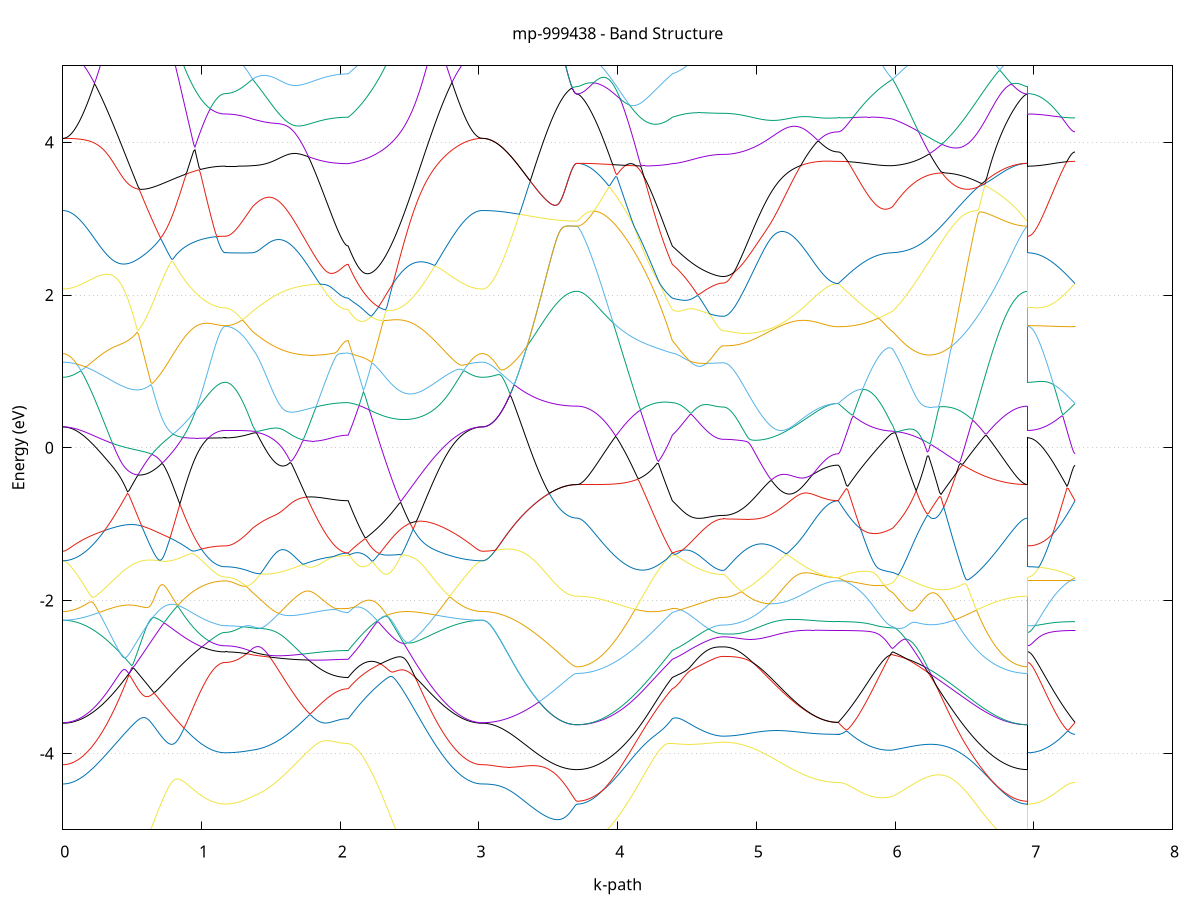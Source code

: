set title 'mp-999438 - Band Structure'
set xlabel 'k-path'
set ylabel 'Energy (eV)'
set grid y
set yrange [-5:5]
set terminal png size 800,600
set output 'mp-999438_bands_gnuplot.png'
plot '-' using 1:2 with lines notitle, '-' using 1:2 with lines notitle, '-' using 1:2 with lines notitle, '-' using 1:2 with lines notitle, '-' using 1:2 with lines notitle, '-' using 1:2 with lines notitle, '-' using 1:2 with lines notitle, '-' using 1:2 with lines notitle, '-' using 1:2 with lines notitle, '-' using 1:2 with lines notitle, '-' using 1:2 with lines notitle, '-' using 1:2 with lines notitle, '-' using 1:2 with lines notitle, '-' using 1:2 with lines notitle, '-' using 1:2 with lines notitle, '-' using 1:2 with lines notitle, '-' using 1:2 with lines notitle, '-' using 1:2 with lines notitle, '-' using 1:2 with lines notitle, '-' using 1:2 with lines notitle, '-' using 1:2 with lines notitle, '-' using 1:2 with lines notitle, '-' using 1:2 with lines notitle, '-' using 1:2 with lines notitle, '-' using 1:2 with lines notitle, '-' using 1:2 with lines notitle, '-' using 1:2 with lines notitle, '-' using 1:2 with lines notitle, '-' using 1:2 with lines notitle, '-' using 1:2 with lines notitle, '-' using 1:2 with lines notitle, '-' using 1:2 with lines notitle, '-' using 1:2 with lines notitle, '-' using 1:2 with lines notitle, '-' using 1:2 with lines notitle, '-' using 1:2 with lines notitle, '-' using 1:2 with lines notitle, '-' using 1:2 with lines notitle, '-' using 1:2 with lines notitle, '-' using 1:2 with lines notitle, '-' using 1:2 with lines notitle, '-' using 1:2 with lines notitle, '-' using 1:2 with lines notitle, '-' using 1:2 with lines notitle, '-' using 1:2 with lines notitle, '-' using 1:2 with lines notitle, '-' using 1:2 with lines notitle, '-' using 1:2 with lines notitle, '-' using 1:2 with lines notitle, '-' using 1:2 with lines notitle, '-' using 1:2 with lines notitle, '-' using 1:2 with lines notitle, '-' using 1:2 with lines notitle, '-' using 1:2 with lines notitle, '-' using 1:2 with lines notitle, '-' using 1:2 with lines notitle, '-' using 1:2 with lines notitle, '-' using 1:2 with lines notitle, '-' using 1:2 with lines notitle, '-' using 1:2 with lines notitle, '-' using 1:2 with lines notitle, '-' using 1:2 with lines notitle, '-' using 1:2 with lines notitle, '-' using 1:2 with lines notitle
0.000000 -53.944276
0.009926 -53.944276
0.019852 -53.944276
0.029778 -53.944276
0.039704 -53.944276
0.049630 -53.944276
0.059556 -53.944276
0.069482 -53.944276
0.079408 -53.944276
0.089334 -53.944276
0.099261 -53.944276
0.109187 -53.944276
0.119113 -53.944276
0.129039 -53.944276
0.138965 -53.944276
0.148891 -53.944276
0.158817 -53.944276
0.168743 -53.944276
0.178669 -53.944276
0.188595 -53.944276
0.198521 -53.944276
0.208447 -53.944276
0.218373 -53.944276
0.228299 -53.944276
0.238225 -53.944276
0.248151 -53.944276
0.258077 -53.944276
0.268003 -53.944276
0.277930 -53.944276
0.287856 -53.944176
0.297782 -53.944176
0.307708 -53.944176
0.317634 -53.944176
0.327560 -53.944176
0.337486 -53.944176
0.347412 -53.944176
0.357338 -53.944176
0.367264 -53.944176
0.377190 -53.944176
0.387116 -53.944176
0.397042 -53.944176
0.406968 -53.944176
0.416894 -53.944176
0.426820 -53.944176
0.436746 -53.944176
0.446672 -53.944176
0.456599 -53.944176
0.466525 -53.944176
0.476451 -53.944176
0.486377 -53.944176
0.496303 -53.944176
0.506229 -53.944176
0.516155 -53.944176
0.526081 -53.944176
0.536007 -53.944176
0.545933 -53.944076
0.555859 -53.944076
0.565785 -53.944076
0.575711 -53.944076
0.585637 -53.944076
0.595563 -53.944076
0.605489 -53.944076
0.615415 -53.944076
0.625341 -53.944076
0.635267 -53.944076
0.645194 -53.944076
0.655120 -53.944076
0.665046 -53.944076
0.674972 -53.944076
0.684898 -53.944076
0.694824 -53.944076
0.704750 -53.944076
0.714676 -53.944076
0.724602 -53.944076
0.734528 -53.944076
0.744454 -53.944076
0.754380 -53.944076
0.764306 -53.944076
0.774232 -53.944076
0.784158 -53.944076
0.794084 -53.944076
0.804010 -53.943976
0.813936 -53.943976
0.823863 -53.943976
0.833789 -53.943976
0.843715 -53.943976
0.853641 -53.943976
0.863567 -53.943976
0.873493 -53.943976
0.883419 -53.943976
0.893345 -53.943976
0.903271 -53.943976
0.913197 -53.943976
0.923123 -53.943976
0.933049 -53.943976
0.942975 -53.943976
0.952901 -53.943976
0.962827 -53.943976
0.972753 -53.943976
0.982679 -53.943976
0.992605 -53.943976
1.002532 -53.943976
1.012458 -53.943976
1.022384 -53.943976
1.032310 -53.943976
1.042236 -53.943976
1.052162 -53.943976
1.062088 -53.943976
1.072014 -53.943976
1.081940 -53.943976
1.091866 -53.943976
1.101792 -53.943976
1.111718 -53.943976
1.121644 -53.943976
1.131570 -53.943976
1.141496 -53.943976
1.151422 -53.943976
1.161348 -53.943976
1.171274 -53.943976
1.171274 -53.943976
1.181153 -53.943976
1.191032 -53.943976
1.200911 -53.943976
1.210790 -53.943976
1.220669 -53.943976
1.230548 -53.943976
1.240427 -53.943976
1.250306 -53.943976
1.260185 -53.943976
1.270064 -53.943976
1.279943 -53.943976
1.289822 -53.943976
1.299701 -53.943976
1.309580 -53.943976
1.319459 -53.943976
1.329338 -53.943976
1.339217 -53.943976
1.349096 -53.943976
1.358975 -53.943976
1.368853 -53.943976
1.368853 -53.943976
1.378832 -53.943976
1.388810 -53.943976
1.398789 -53.943976
1.408767 -53.943976
1.418745 -53.943976
1.428724 -53.943976
1.438702 -53.943976
1.448680 -53.943976
1.458659 -53.943976
1.468637 -53.943976
1.478615 -53.943976
1.488594 -53.943976
1.498572 -53.943976
1.508550 -53.943976
1.518529 -53.943976
1.528507 -53.943976
1.538486 -53.943976
1.548464 -53.943976
1.558442 -53.943976
1.568421 -53.943976
1.578399 -53.943976
1.588377 -53.943976
1.598356 -53.943976
1.608334 -53.943976
1.618312 -53.943976
1.628291 -53.943976
1.638269 -53.943976
1.648247 -53.943976
1.658226 -53.943976
1.668204 -53.943976
1.678183 -53.943976
1.688161 -53.943976
1.698139 -53.943976
1.708118 -53.943976
1.718096 -53.943976
1.728074 -53.943976
1.738053 -53.943976
1.748031 -53.943976
1.758009 -53.943976
1.767988 -53.943976
1.777966 -53.943976
1.787944 -53.943976
1.797923 -53.943976
1.807901 -53.943976
1.817880 -53.943976
1.827858 -53.943976
1.837836 -53.943976
1.847815 -53.943976
1.857793 -53.943976
1.867771 -53.943976
1.877750 -53.943976
1.887728 -53.943976
1.897706 -53.943976
1.907685 -53.943976
1.917663 -53.943976
1.927641 -53.943976
1.937620 -53.943976
1.947598 -53.943976
1.957577 -53.943976
1.967555 -53.943976
1.977533 -53.943976
1.987512 -53.943976
1.997490 -53.943976
2.007468 -53.943976
2.017447 -53.943976
2.027425 -53.943976
2.037403 -53.943976
2.047382 -53.943976
2.057360 -53.943976
2.057360 -53.943976
2.067339 -53.943976
2.077317 -53.943976
2.087296 -53.943976
2.097275 -53.943976
2.107253 -53.943976
2.117232 -53.943976
2.127210 -53.943976
2.137189 -53.943976
2.147168 -53.944076
2.157146 -53.944076
2.167125 -53.944076
2.177103 -53.944076
2.187082 -53.944076
2.197061 -53.944076
2.207039 -53.944076
2.217018 -53.944076
2.226997 -53.944076
2.236975 -53.944076
2.246954 -53.944076
2.256932 -53.944076
2.266911 -53.944076
2.276890 -53.944076
2.286868 -53.944076
2.296847 -53.944076
2.306825 -53.944076
2.316804 -53.944076
2.326783 -53.944076
2.336761 -53.944076
2.346740 -53.944076
2.356719 -53.944076
2.366697 -53.944076
2.376676 -53.944076
2.386654 -53.944076
2.396633 -53.944076
2.406612 -53.944076
2.416590 -53.944076
2.426569 -53.944076
2.436547 -53.944076
2.446526 -53.944076
2.456505 -53.944076
2.466483 -53.944176
2.476462 -53.944176
2.486441 -53.944176
2.496419 -53.944176
2.506398 -53.944176
2.516376 -53.944176
2.526355 -53.944176
2.536334 -53.944176
2.546312 -53.944176
2.556291 -53.944176
2.566269 -53.944176
2.576248 -53.944176
2.586227 -53.944176
2.596205 -53.944176
2.606184 -53.944176
2.616162 -53.944176
2.626141 -53.944176
2.636120 -53.944176
2.646098 -53.944176
2.656077 -53.944176
2.666056 -53.944176
2.676034 -53.944176
2.686013 -53.944176
2.695991 -53.944176
2.705970 -53.944176
2.715949 -53.944176
2.725927 -53.944176
2.735906 -53.944176
2.745884 -53.944176
2.755863 -53.944176
2.765842 -53.944276
2.775820 -53.944276
2.785799 -53.944276
2.795778 -53.944276
2.805756 -53.944276
2.815735 -53.944276
2.825713 -53.944276
2.835692 -53.944276
2.845671 -53.944276
2.855649 -53.944276
2.865628 -53.944276
2.875606 -53.944276
2.885585 -53.944276
2.895564 -53.944276
2.905542 -53.944276
2.915521 -53.944276
2.925500 -53.944276
2.935478 -53.944276
2.945457 -53.944276
2.955435 -53.944276
2.965414 -53.944276
2.975393 -53.944276
2.985371 -53.944276
2.995350 -53.944276
3.005328 -53.944276
3.015307 -53.944276
3.025286 -53.944276
3.025286 -53.944276
3.035145 -53.944276
3.045005 -53.944276
3.054865 -53.944276
3.064725 -53.944276
3.074584 -53.944276
3.084444 -53.944276
3.094304 -53.944276
3.104164 -53.944276
3.114023 -53.944276
3.123883 -53.944276
3.133743 -53.944276
3.143603 -53.944276
3.153462 -53.944276
3.163322 -53.944276
3.173182 -53.944276
3.183042 -53.944276
3.192901 -53.944276
3.202761 -53.944276
3.212621 -53.944276
3.222481 -53.944276
3.232340 -53.944176
3.242200 -53.944176
3.252060 -53.944176
3.261920 -53.944176
3.271779 -53.944176
3.281639 -53.944176
3.291499 -53.944176
3.301359 -53.944176
3.311218 -53.944176
3.321078 -53.944176
3.330938 -53.944176
3.340798 -53.944176
3.350657 -53.944176
3.360517 -53.944176
3.370377 -53.944176
3.380236 -53.944176
3.390096 -53.944176
3.399956 -53.944176
3.409816 -53.944076
3.419675 -53.944076
3.429535 -53.944076
3.439395 -53.944076
3.449255 -53.944076
3.459114 -53.944076
3.468974 -53.944076
3.478834 -53.944076
3.488694 -53.944076
3.498553 -53.944076
3.508413 -53.944076
3.518273 -53.944076
3.528133 -53.944076
3.537992 -53.944076
3.547852 -53.944076
3.557712 -53.944076
3.567572 -53.944076
3.577431 -53.944076
3.587291 -53.944076
3.597151 -53.944076
3.607011 -53.944076
3.616870 -53.944076
3.626730 -53.944076
3.636590 -53.944076
3.646450 -53.944076
3.656309 -53.944076
3.666169 -53.944076
3.676029 -53.944076
3.685889 -53.944076
3.695748 -53.944076
3.705608 -53.944076
3.705608 -53.944076
3.715586 -53.944076
3.725565 -53.944076
3.735543 -53.944076
3.745521 -53.944076
3.755500 -53.944076
3.765478 -53.944076
3.775457 -53.944076
3.785435 -53.944076
3.795413 -53.944076
3.805392 -53.944076
3.815370 -53.944076
3.825348 -53.944076
3.835327 -53.944076
3.845305 -53.944076
3.855283 -53.944076
3.865262 -53.944076
3.875240 -53.944076
3.885218 -53.944076
3.895197 -53.944076
3.905175 -53.944076
3.915154 -53.944076
3.925132 -53.944076
3.935110 -53.944076
3.945089 -53.944076
3.955067 -53.944076
3.965045 -53.943976
3.975024 -53.943976
3.985002 -53.943976
3.994980 -53.943976
4.004959 -53.943976
4.014937 -53.943976
4.024915 -53.943976
4.034894 -53.943976
4.044872 -53.943976
4.054851 -53.943976
4.064829 -53.943976
4.074807 -53.943976
4.084786 -53.943976
4.094764 -53.943976
4.104742 -53.943976
4.114721 -53.943976
4.124699 -53.943976
4.134677 -53.943976
4.144656 -53.943976
4.154634 -53.943976
4.164612 -53.943976
4.174591 -53.943976
4.184569 -53.943976
4.194548 -53.943976
4.204526 -53.943976
4.214504 -53.943976
4.224483 -53.943976
4.234461 -53.943976
4.244439 -53.943976
4.254418 -53.943976
4.264396 -53.943976
4.274374 -53.943976
4.284353 -53.943976
4.294331 -53.943976
4.304309 -53.943976
4.314288 -53.943976
4.324266 -53.943976
4.334245 -53.943976
4.344223 -53.943976
4.354201 -53.943976
4.364180 -53.943976
4.374158 -53.943976
4.384136 -53.943976
4.394115 -53.943976
4.394115 -53.943976
4.404053 -53.943976
4.413992 -53.943976
4.423931 -53.943976
4.433870 -53.943976
4.443808 -53.943976
4.453747 -53.943976
4.463686 -53.943976
4.473625 -53.943976
4.483564 -53.943976
4.493502 -53.943976
4.503441 -53.943976
4.513380 -53.943976
4.523319 -53.943976
4.533257 -53.943976
4.543196 -53.943976
4.553135 -53.943976
4.563074 -53.943976
4.573012 -53.944076
4.582951 -53.944076
4.592890 -53.944076
4.602829 -53.944076
4.612767 -53.944076
4.622706 -53.944076
4.632645 -53.944076
4.642584 -53.944076
4.652522 -53.944076
4.662461 -53.944076
4.672400 -53.944076
4.682339 -53.944076
4.692277 -53.944076
4.702216 -53.944076
4.712155 -53.944076
4.722094 -53.944076
4.732033 -53.944076
4.741971 -53.944076
4.751910 -53.944076
4.761849 -53.944076
4.761849 -53.944076
4.771827 -53.944076
4.781806 -53.944076
4.791784 -53.944076
4.801763 -53.944076
4.811741 -53.944076
4.821720 -53.944076
4.831698 -53.944076
4.841677 -53.944076
4.851655 -53.944076
4.861634 -53.944076
4.871612 -53.944076
4.881591 -53.944076
4.891569 -53.944076
4.901548 -53.944076
4.911526 -53.944076
4.921505 -53.944076
4.931483 -53.944076
4.941462 -53.944076
4.951440 -53.944076
4.961419 -53.944076
4.971397 -53.944076
4.981376 -53.943976
4.991354 -53.943976
5.001333 -53.943976
5.011311 -53.943976
5.021290 -53.943976
5.031268 -53.943976
5.041247 -53.943976
5.051226 -53.943976
5.061204 -53.943976
5.071183 -53.943976
5.081161 -53.943976
5.091140 -53.943976
5.101118 -53.943976
5.111097 -53.943976
5.121075 -53.943976
5.131054 -53.943976
5.141032 -53.943976
5.151011 -53.943976
5.160989 -53.943976
5.170968 -53.943976
5.180946 -53.943976
5.190925 -53.943976
5.200903 -53.943976
5.210882 -53.943976
5.220860 -53.943976
5.230839 -53.943976
5.240817 -53.943976
5.250796 -53.943976
5.260774 -53.943976
5.270753 -53.943976
5.280731 -53.943976
5.290710 -53.943976
5.300688 -53.943976
5.310667 -53.943976
5.320645 -53.943976
5.330624 -53.943976
5.340602 -53.943976
5.350581 -53.943976
5.360559 -53.943976
5.370538 -53.943976
5.380516 -53.943976
5.390495 -53.943976
5.400473 -53.943976
5.410452 -53.943976
5.420430 -53.943976
5.430409 -53.943976
5.440387 -53.943976
5.450366 -53.943976
5.460344 -53.943976
5.470323 -53.943976
5.480301 -53.943976
5.490280 -53.943976
5.500258 -53.943976
5.510237 -53.943976
5.520215 -53.943976
5.530194 -53.943976
5.540172 -53.943976
5.550151 -53.943976
5.560129 -53.943976
5.570108 -53.943976
5.580086 -53.943976
5.590065 -53.943976
5.590065 -53.943976
5.599899 -53.943976
5.609734 -53.943976
5.619568 -53.943976
5.629403 -53.943976
5.639237 -53.943976
5.649072 -53.943976
5.658906 -53.943976
5.668741 -53.943976
5.678575 -53.943976
5.688410 -53.943976
5.698244 -53.943976
5.708079 -53.943976
5.717913 -53.943976
5.727748 -53.943976
5.737582 -53.943976
5.747417 -53.943976
5.757251 -53.943976
5.767085 -53.943976
5.776920 -53.943976
5.786754 -53.943976
5.796589 -53.943976
5.806423 -53.943976
5.816258 -53.943976
5.826092 -53.943976
5.835927 -53.943976
5.845761 -53.943976
5.855596 -53.943976
5.865430 -53.943976
5.875265 -53.943976
5.885099 -53.943976
5.894934 -53.943976
5.904768 -53.943976
5.914603 -53.943976
5.924437 -53.943976
5.934272 -53.943976
5.944106 -53.943976
5.953941 -53.943976
5.963775 -53.943976
5.973610 -53.943976
5.983444 -53.943976
5.983444 -53.943976
5.993380 -53.943976
6.003315 -53.943976
6.013251 -53.943976
6.023187 -53.943976
6.033122 -53.943976
6.043058 -53.943976
6.052994 -53.943976
6.062929 -53.943976
6.072865 -53.943976
6.082801 -53.943976
6.092736 -53.943976
6.102672 -53.943976
6.112608 -53.943976
6.122543 -53.943976
6.132479 -53.943976
6.142415 -53.943976
6.152350 -53.943976
6.162286 -53.943976
6.172222 -53.943976
6.182157 -53.943976
6.192093 -53.943976
6.202029 -53.943976
6.211964 -53.943976
6.221900 -53.943976
6.231836 -53.943976
6.241771 -53.943976
6.251707 -53.943976
6.261643 -53.943976
6.271578 -53.943976
6.281514 -53.943976
6.291450 -53.943976
6.301385 -53.943976
6.311321 -53.943976
6.321257 -53.943976
6.331192 -53.943976
6.341128 -53.943976
6.351064 -53.943976
6.360999 -53.943976
6.370935 -53.943976
6.380871 -53.943976
6.390806 -53.943976
6.400742 -53.943976
6.410678 -53.943976
6.420613 -53.943976
6.430549 -53.943976
6.440485 -53.943976
6.450420 -53.943976
6.460356 -53.943976
6.470292 -53.943976
6.480227 -53.943976
6.490163 -53.943976
6.500099 -53.943976
6.510034 -53.943976
6.519970 -53.943976
6.529906 -53.943976
6.539841 -53.943976
6.549777 -53.943976
6.559713 -53.943976
6.569648 -53.943976
6.579584 -53.943976
6.589520 -53.943976
6.599455 -53.943976
6.609391 -53.943976
6.619327 -53.943976
6.629262 -53.943976
6.639198 -53.943976
6.649134 -53.943976
6.659069 -53.943976
6.669005 -53.943976
6.678941 -53.943976
6.688876 -53.943976
6.698812 -53.944076
6.708748 -53.944076
6.718683 -53.944076
6.728619 -53.944076
6.738555 -53.944076
6.748490 -53.944076
6.758426 -53.944076
6.768362 -53.944076
6.778297 -53.944076
6.788233 -53.944076
6.798169 -53.944076
6.808104 -53.944076
6.818040 -53.944076
6.827976 -53.944076
6.837911 -53.944076
6.847847 -53.944076
6.857783 -53.944076
6.867718 -53.944076
6.877654 -53.944076
6.887590 -53.944076
6.897525 -53.944076
6.907461 -53.944076
6.917397 -53.944076
6.927332 -53.944076
6.937268 -53.944076
6.947204 -53.944076
6.957139 -53.944076
6.957139 -53.943976
6.966858 -53.943976
6.976577 -53.943976
6.986296 -53.943976
6.996015 -53.943976
7.005734 -53.943976
7.015453 -53.943976
7.025172 -53.943976
7.034891 -53.943976
7.044609 -53.943976
7.054328 -53.943976
7.064047 -53.943976
7.073766 -53.943976
7.083485 -53.943976
7.093204 -53.943976
7.102923 -53.943976
7.112642 -53.943976
7.122361 -53.943976
7.132079 -53.943976
7.141798 -53.943976
7.151517 -53.943976
7.161236 -53.943976
7.170955 -53.943976
7.180674 -53.943976
7.190393 -53.943976
7.200112 -53.943976
7.209831 -53.943976
7.219549 -53.943976
7.229268 -53.943976
7.238987 -53.943976
7.248706 -53.943976
7.258425 -53.943976
7.268144 -53.943976
7.277863 -53.943976
7.287582 -53.943976
7.297301 -53.943976
e
0.000000 -53.926676
0.009926 -53.926676
0.019852 -53.926676
0.029778 -53.926676
0.039704 -53.926676
0.049630 -53.926676
0.059556 -53.926676
0.069482 -53.926676
0.079408 -53.926676
0.089334 -53.926676
0.099261 -53.926676
0.109187 -53.926676
0.119113 -53.926676
0.129039 -53.926676
0.138965 -53.926676
0.148891 -53.926776
0.158817 -53.926776
0.168743 -53.926776
0.178669 -53.926776
0.188595 -53.926776
0.198521 -53.926776
0.208447 -53.926776
0.218373 -53.926776
0.228299 -53.926776
0.238225 -53.926876
0.248151 -53.926876
0.258077 -53.926876
0.268003 -53.926876
0.277930 -53.926876
0.287856 -53.926876
0.297782 -53.926976
0.307708 -53.926976
0.317634 -53.926976
0.327560 -53.926976
0.337486 -53.926976
0.347412 -53.926976
0.357338 -53.927076
0.367264 -53.927076
0.377190 -53.927076
0.387116 -53.927076
0.397042 -53.927076
0.406968 -53.927176
0.416894 -53.927176
0.426820 -53.927176
0.436746 -53.927176
0.446672 -53.927276
0.456599 -53.927276
0.466525 -53.927276
0.476451 -53.927276
0.486377 -53.927276
0.496303 -53.927376
0.506229 -53.927376
0.516155 -53.927376
0.526081 -53.927376
0.536007 -53.927476
0.545933 -53.927476
0.555859 -53.927476
0.565785 -53.927476
0.575711 -53.927476
0.585637 -53.927576
0.595563 -53.927576
0.605489 -53.927576
0.615415 -53.927576
0.625341 -53.927676
0.635267 -53.927676
0.645194 -53.927676
0.655120 -53.927676
0.665046 -53.927776
0.674972 -53.927776
0.684898 -53.927776
0.694824 -53.927776
0.704750 -53.927876
0.714676 -53.927876
0.724602 -53.927876
0.734528 -53.927876
0.744454 -53.927876
0.754380 -53.927976
0.764306 -53.927976
0.774232 -53.927976
0.784158 -53.927976
0.794084 -53.927976
0.804010 -53.928076
0.813936 -53.928076
0.823863 -53.928076
0.833789 -53.928076
0.843715 -53.928076
0.853641 -53.928176
0.863567 -53.928176
0.873493 -53.928176
0.883419 -53.928176
0.893345 -53.928176
0.903271 -53.928176
0.913197 -53.928276
0.923123 -53.928276
0.933049 -53.928276
0.942975 -53.928276
0.952901 -53.928276
0.962827 -53.928276
0.972753 -53.928276
0.982679 -53.928376
0.992605 -53.928376
1.002532 -53.928376
1.012458 -53.928376
1.022384 -53.928376
1.032310 -53.928376
1.042236 -53.928376
1.052162 -53.928376
1.062088 -53.928376
1.072014 -53.928376
1.081940 -53.928376
1.091866 -53.928376
1.101792 -53.928476
1.111718 -53.928476
1.121644 -53.928476
1.131570 -53.928476
1.141496 -53.928476
1.151422 -53.928476
1.161348 -53.928476
1.171274 -53.928476
1.171274 -53.928476
1.181153 -53.928476
1.191032 -53.928476
1.200911 -53.928476
1.210790 -53.928476
1.220669 -53.928376
1.230548 -53.928376
1.240427 -53.928376
1.250306 -53.928376
1.260185 -53.928376
1.270064 -53.928376
1.279943 -53.928376
1.289822 -53.928276
1.299701 -53.928276
1.309580 -53.928276
1.319459 -53.928276
1.329338 -53.928276
1.339217 -53.928276
1.349096 -53.928276
1.358975 -53.928276
1.368853 -53.928176
1.368853 -53.928176
1.378832 -53.928176
1.388810 -53.928176
1.398789 -53.928176
1.408767 -53.928176
1.418745 -53.928176
1.428724 -53.928176
1.438702 -53.928176
1.448680 -53.928176
1.458659 -53.928076
1.468637 -53.928076
1.478615 -53.928076
1.488594 -53.928076
1.498572 -53.928076
1.508550 -53.928076
1.518529 -53.927976
1.528507 -53.927976
1.538486 -53.927976
1.548464 -53.927976
1.558442 -53.927976
1.568421 -53.927976
1.578399 -53.927876
1.588377 -53.927876
1.598356 -53.927876
1.608334 -53.927876
1.618312 -53.927776
1.628291 -53.927776
1.638269 -53.927776
1.648247 -53.927776
1.658226 -53.927776
1.668204 -53.927676
1.678183 -53.927676
1.688161 -53.927676
1.698139 -53.927676
1.708118 -53.927676
1.718096 -53.927576
1.728074 -53.927576
1.738053 -53.927576
1.748031 -53.927576
1.758009 -53.927476
1.767988 -53.927476
1.777966 -53.927476
1.787944 -53.927476
1.797923 -53.927476
1.807901 -53.927476
1.817880 -53.927376
1.827858 -53.927376
1.837836 -53.927376
1.847815 -53.927376
1.857793 -53.927376
1.867771 -53.927276
1.877750 -53.927276
1.887728 -53.927276
1.897706 -53.927276
1.907685 -53.927276
1.917663 -53.927276
1.927641 -53.927276
1.937620 -53.927276
1.947598 -53.927276
1.957577 -53.927176
1.967555 -53.927176
1.977533 -53.927176
1.987512 -53.927176
1.997490 -53.927176
2.007468 -53.927176
2.017447 -53.927176
2.027425 -53.927176
2.037403 -53.927176
2.047382 -53.927176
2.057360 -53.927176
2.057360 -53.927176
2.067339 -53.927176
2.077317 -53.927176
2.087296 -53.927176
2.097275 -53.927176
2.107253 -53.927176
2.117232 -53.927176
2.127210 -53.927176
2.137189 -53.927176
2.147168 -53.927176
2.157146 -53.927176
2.167125 -53.927176
2.177103 -53.927176
2.187082 -53.927176
2.197061 -53.927176
2.207039 -53.927176
2.217018 -53.927176
2.226997 -53.927176
2.236975 -53.927176
2.246954 -53.927176
2.256932 -53.927176
2.266911 -53.927176
2.276890 -53.927176
2.286868 -53.927176
2.296847 -53.927176
2.306825 -53.927176
2.316804 -53.927176
2.326783 -53.927176
2.336761 -53.927176
2.346740 -53.927176
2.356719 -53.927176
2.366697 -53.927176
2.376676 -53.927176
2.386654 -53.927176
2.396633 -53.927176
2.406612 -53.927176
2.416590 -53.927176
2.426569 -53.927076
2.436547 -53.927076
2.446526 -53.927076
2.456505 -53.927076
2.466483 -53.927076
2.476462 -53.927076
2.486441 -53.927076
2.496419 -53.927076
2.506398 -53.927076
2.516376 -53.927076
2.526355 -53.927076
2.536334 -53.926976
2.546312 -53.926976
2.556291 -53.926976
2.566269 -53.926976
2.576248 -53.926976
2.586227 -53.926976
2.596205 -53.926976
2.606184 -53.926976
2.616162 -53.926976
2.626141 -53.926876
2.636120 -53.926876
2.646098 -53.926876
2.656077 -53.926876
2.666056 -53.926876
2.676034 -53.926876
2.686013 -53.926876
2.695991 -53.926876
2.705970 -53.926876
2.715949 -53.926876
2.725927 -53.926776
2.735906 -53.926776
2.745884 -53.926776
2.755863 -53.926776
2.765842 -53.926776
2.775820 -53.926776
2.785799 -53.926776
2.795778 -53.926776
2.805756 -53.926776
2.815735 -53.926776
2.825713 -53.926776
2.835692 -53.926776
2.845671 -53.926676
2.855649 -53.926676
2.865628 -53.926676
2.875606 -53.926676
2.885585 -53.926676
2.895564 -53.926676
2.905542 -53.926676
2.915521 -53.926676
2.925500 -53.926676
2.935478 -53.926676
2.945457 -53.926676
2.955435 -53.926676
2.965414 -53.926676
2.975393 -53.926676
2.985371 -53.926676
2.995350 -53.926676
3.005328 -53.926676
3.015307 -53.926676
3.025286 -53.926676
3.025286 -53.926676
3.035145 -53.926676
3.045005 -53.926676
3.054865 -53.926676
3.064725 -53.926676
3.074584 -53.926676
3.084444 -53.926676
3.094304 -53.926676
3.104164 -53.926676
3.114023 -53.926676
3.123883 -53.926676
3.133743 -53.926676
3.143603 -53.926676
3.153462 -53.926676
3.163322 -53.926676
3.173182 -53.926676
3.183042 -53.926676
3.192901 -53.926676
3.202761 -53.926676
3.212621 -53.926676
3.222481 -53.926676
3.232340 -53.926676
3.242200 -53.926676
3.252060 -53.926676
3.261920 -53.926676
3.271779 -53.926676
3.281639 -53.926676
3.291499 -53.926676
3.301359 -53.926676
3.311218 -53.926676
3.321078 -53.926676
3.330938 -53.926676
3.340798 -53.926676
3.350657 -53.926676
3.360517 -53.926676
3.370377 -53.926676
3.380236 -53.926676
3.390096 -53.926676
3.399956 -53.926676
3.409816 -53.926676
3.419675 -53.926676
3.429535 -53.926676
3.439395 -53.926676
3.449255 -53.926676
3.459114 -53.926676
3.468974 -53.926676
3.478834 -53.926676
3.488694 -53.926676
3.498553 -53.926676
3.508413 -53.926676
3.518273 -53.926676
3.528133 -53.926676
3.537992 -53.926676
3.547852 -53.926676
3.557712 -53.926676
3.567572 -53.926676
3.577431 -53.926676
3.587291 -53.926676
3.597151 -53.926676
3.607011 -53.926676
3.616870 -53.926676
3.626730 -53.926676
3.636590 -53.926676
3.646450 -53.926676
3.656309 -53.926676
3.666169 -53.926676
3.676029 -53.926676
3.685889 -53.926676
3.695748 -53.926676
3.705608 -53.926676
3.705608 -53.926676
3.715586 -53.926676
3.725565 -53.926676
3.735543 -53.926676
3.745521 -53.926676
3.755500 -53.926676
3.765478 -53.926676
3.775457 -53.926676
3.785435 -53.926676
3.795413 -53.926676
3.805392 -53.926676
3.815370 -53.926676
3.825348 -53.926676
3.835327 -53.926676
3.845305 -53.926676
3.855283 -53.926776
3.865262 -53.926776
3.875240 -53.926776
3.885218 -53.926776
3.895197 -53.926776
3.905175 -53.926776
3.915154 -53.926776
3.925132 -53.926776
3.935110 -53.926776
3.945089 -53.926776
3.955067 -53.926776
3.965045 -53.926776
3.975024 -53.926776
3.985002 -53.926776
3.994980 -53.926776
4.004959 -53.926876
4.014937 -53.926876
4.024915 -53.926876
4.034894 -53.926876
4.044872 -53.926876
4.054851 -53.926876
4.064829 -53.926876
4.074807 -53.926876
4.084786 -53.926876
4.094764 -53.926876
4.104742 -53.926976
4.114721 -53.926976
4.124699 -53.926976
4.134677 -53.926976
4.144656 -53.926976
4.154634 -53.926976
4.164612 -53.926976
4.174591 -53.926976
4.184569 -53.926976
4.194548 -53.926976
4.204526 -53.927076
4.214504 -53.927076
4.224483 -53.927076
4.234461 -53.927076
4.244439 -53.927076
4.254418 -53.927076
4.264396 -53.927076
4.274374 -53.927076
4.284353 -53.927076
4.294331 -53.927076
4.304309 -53.927076
4.314288 -53.927176
4.324266 -53.927176
4.334245 -53.927176
4.344223 -53.927176
4.354201 -53.927176
4.364180 -53.927176
4.374158 -53.927176
4.384136 -53.927176
4.394115 -53.927176
4.394115 -53.927176
4.404053 -53.927176
4.413992 -53.927176
4.423931 -53.927176
4.433870 -53.927176
4.443808 -53.927176
4.453747 -53.927176
4.463686 -53.927176
4.473625 -53.927176
4.483564 -53.927176
4.493502 -53.927176
4.503441 -53.927176
4.513380 -53.927176
4.523319 -53.927176
4.533257 -53.927176
4.543196 -53.927176
4.553135 -53.927176
4.563074 -53.927176
4.573012 -53.927176
4.582951 -53.927176
4.592890 -53.927176
4.602829 -53.927176
4.612767 -53.927176
4.622706 -53.927176
4.632645 -53.927176
4.642584 -53.927176
4.652522 -53.927176
4.662461 -53.927176
4.672400 -53.927176
4.682339 -53.927176
4.692277 -53.927176
4.702216 -53.927176
4.712155 -53.927176
4.722094 -53.927176
4.732033 -53.927176
4.741971 -53.927176
4.751910 -53.927176
4.761849 -53.927176
4.761849 -53.927176
4.771827 -53.927176
4.781806 -53.927176
4.791784 -53.927176
4.801763 -53.927176
4.811741 -53.927276
4.821720 -53.927276
4.831698 -53.927276
4.841677 -53.927276
4.851655 -53.927276
4.861634 -53.927276
4.871612 -53.927276
4.881591 -53.927276
4.891569 -53.927276
4.901548 -53.927276
4.911526 -53.927276
4.921505 -53.927276
4.931483 -53.927376
4.941462 -53.927376
4.951440 -53.927376
4.961419 -53.927376
4.971397 -53.927376
4.981376 -53.927376
4.991354 -53.927476
5.001333 -53.927476
5.011311 -53.927476
5.021290 -53.927476
5.031268 -53.927476
5.041247 -53.927476
5.051226 -53.927576
5.061204 -53.927576
5.071183 -53.927576
5.081161 -53.927576
5.091140 -53.927576
5.101118 -53.927676
5.111097 -53.927676
5.121075 -53.927676
5.131054 -53.927676
5.141032 -53.927776
5.151011 -53.927776
5.160989 -53.927776
5.170968 -53.927776
5.180946 -53.927776
5.190925 -53.927876
5.200903 -53.927876
5.210882 -53.927876
5.220860 -53.927876
5.230839 -53.927976
5.240817 -53.927976
5.250796 -53.927976
5.260774 -53.927976
5.270753 -53.927976
5.280731 -53.928076
5.290710 -53.928076
5.300688 -53.928076
5.310667 -53.928076
5.320645 -53.928076
5.330624 -53.928176
5.340602 -53.928176
5.350581 -53.928176
5.360559 -53.928176
5.370538 -53.928176
5.380516 -53.928176
5.390495 -53.928276
5.400473 -53.928276
5.410452 -53.928276
5.420430 -53.928276
5.430409 -53.928276
5.440387 -53.928276
5.450366 -53.928276
5.460344 -53.928276
5.470323 -53.928376
5.480301 -53.928376
5.490280 -53.928376
5.500258 -53.928376
5.510237 -53.928376
5.520215 -53.928376
5.530194 -53.928376
5.540172 -53.928376
5.550151 -53.928376
5.560129 -53.928376
5.570108 -53.928376
5.580086 -53.928376
5.590065 -53.928376
5.590065 -53.928376
5.599899 -53.928376
5.609734 -53.928376
5.619568 -53.928376
5.629403 -53.928376
5.639237 -53.928376
5.649072 -53.928376
5.658906 -53.928376
5.668741 -53.928376
5.678575 -53.928376
5.688410 -53.928376
5.698244 -53.928376
5.708079 -53.928376
5.717913 -53.928376
5.727748 -53.928376
5.737582 -53.928376
5.747417 -53.928376
5.757251 -53.928376
5.767085 -53.928376
5.776920 -53.928376
5.786754 -53.928376
5.796589 -53.928376
5.806423 -53.928276
5.816258 -53.928276
5.826092 -53.928276
5.835927 -53.928276
5.845761 -53.928276
5.855596 -53.928276
5.865430 -53.928276
5.875265 -53.928276
5.885099 -53.928276
5.894934 -53.928276
5.904768 -53.928276
5.914603 -53.928276
5.924437 -53.928276
5.934272 -53.928276
5.944106 -53.928276
5.953941 -53.928276
5.963775 -53.928276
5.973610 -53.928276
5.983444 -53.928176
5.983444 -53.928176
5.993380 -53.928176
6.003315 -53.928176
6.013251 -53.928176
6.023187 -53.928176
6.033122 -53.928176
6.043058 -53.928176
6.052994 -53.928176
6.062929 -53.928076
6.072865 -53.928076
6.082801 -53.928076
6.092736 -53.928076
6.102672 -53.928076
6.112608 -53.928076
6.122543 -53.927976
6.132479 -53.927976
6.142415 -53.927976
6.152350 -53.927976
6.162286 -53.927976
6.172222 -53.927876
6.182157 -53.927876
6.192093 -53.927876
6.202029 -53.927876
6.211964 -53.927876
6.221900 -53.927876
6.231836 -53.927776
6.241771 -53.927776
6.251707 -53.927776
6.261643 -53.927776
6.271578 -53.927676
6.281514 -53.927676
6.291450 -53.927676
6.301385 -53.927676
6.311321 -53.927676
6.321257 -53.927576
6.331192 -53.927576
6.341128 -53.927576
6.351064 -53.927576
6.360999 -53.927576
6.370935 -53.927476
6.380871 -53.927476
6.390806 -53.927476
6.400742 -53.927476
6.410678 -53.927376
6.420613 -53.927376
6.430549 -53.927376
6.440485 -53.927376
6.450420 -53.927376
6.460356 -53.927276
6.470292 -53.927276
6.480227 -53.927276
6.490163 -53.927276
6.500099 -53.927176
6.510034 -53.927176
6.519970 -53.927176
6.529906 -53.927176
6.539841 -53.927176
6.549777 -53.927176
6.559713 -53.927076
6.569648 -53.927076
6.579584 -53.927076
6.589520 -53.927076
6.599455 -53.927076
6.609391 -53.926976
6.619327 -53.926976
6.629262 -53.926976
6.639198 -53.926976
6.649134 -53.926976
6.659069 -53.926976
6.669005 -53.926876
6.678941 -53.926876
6.688876 -53.926876
6.698812 -53.926876
6.708748 -53.926876
6.718683 -53.926876
6.728619 -53.926876
6.738555 -53.926776
6.748490 -53.926776
6.758426 -53.926776
6.768362 -53.926776
6.778297 -53.926776
6.788233 -53.926776
6.798169 -53.926776
6.808104 -53.926776
6.818040 -53.926776
6.827976 -53.926776
6.837911 -53.926776
6.847847 -53.926676
6.857783 -53.926676
6.867718 -53.926676
6.877654 -53.926676
6.887590 -53.926676
6.897525 -53.926676
6.907461 -53.926676
6.917397 -53.926676
6.927332 -53.926676
6.937268 -53.926676
6.947204 -53.926676
6.957139 -53.926676
6.957139 -53.928476
6.966858 -53.928476
6.976577 -53.928476
6.986296 -53.928476
6.996015 -53.928476
7.005734 -53.928476
7.015453 -53.928476
7.025172 -53.928476
7.034891 -53.928476
7.044609 -53.928476
7.054328 -53.928476
7.064047 -53.928476
7.073766 -53.928476
7.083485 -53.928476
7.093204 -53.928476
7.102923 -53.928476
7.112642 -53.928376
7.122361 -53.928376
7.132079 -53.928376
7.141798 -53.928376
7.151517 -53.928376
7.161236 -53.928376
7.170955 -53.928376
7.180674 -53.928376
7.190393 -53.928376
7.200112 -53.928376
7.209831 -53.928376
7.219549 -53.928376
7.229268 -53.928376
7.238987 -53.928376
7.248706 -53.928376
7.258425 -53.928376
7.268144 -53.928376
7.277863 -53.928376
7.287582 -53.928376
7.297301 -53.928376
e
0.000000 -53.926676
0.009926 -53.926676
0.019852 -53.926676
0.029778 -53.926676
0.039704 -53.926676
0.049630 -53.926676
0.059556 -53.926676
0.069482 -53.926676
0.079408 -53.926676
0.089334 -53.926676
0.099261 -53.926576
0.109187 -53.926576
0.119113 -53.926576
0.129039 -53.926576
0.138965 -53.926576
0.148891 -53.926576
0.158817 -53.926576
0.168743 -53.926576
0.178669 -53.926576
0.188595 -53.926576
0.198521 -53.926576
0.208447 -53.926576
0.218373 -53.926576
0.228299 -53.926476
0.238225 -53.926476
0.248151 -53.926476
0.258077 -53.926476
0.268003 -53.926476
0.277930 -53.926476
0.287856 -53.926476
0.297782 -53.926476
0.307708 -53.926476
0.317634 -53.926476
0.327560 -53.926476
0.337486 -53.926476
0.347412 -53.926376
0.357338 -53.926376
0.367264 -53.926376
0.377190 -53.926376
0.387116 -53.926376
0.397042 -53.926376
0.406968 -53.926376
0.416894 -53.926376
0.426820 -53.926376
0.436746 -53.926376
0.446672 -53.926376
0.456599 -53.926376
0.466525 -53.926476
0.476451 -53.926476
0.486377 -53.926476
0.496303 -53.926476
0.506229 -53.926476
0.516155 -53.926476
0.526081 -53.926476
0.536007 -53.926476
0.545933 -53.926476
0.555859 -53.926576
0.565785 -53.926576
0.575711 -53.926576
0.585637 -53.926576
0.595563 -53.926576
0.605489 -53.926676
0.615415 -53.926676
0.625341 -53.926676
0.635267 -53.926676
0.645194 -53.926776
0.655120 -53.926776
0.665046 -53.926876
0.674972 -53.926876
0.684898 -53.926876
0.694824 -53.926976
0.704750 -53.926976
0.714676 -53.926976
0.724602 -53.927076
0.734528 -53.927076
0.744454 -53.927076
0.754380 -53.927176
0.764306 -53.927176
0.774232 -53.927176
0.784158 -53.927276
0.794084 -53.927276
0.804010 -53.927376
0.813936 -53.927376
0.823863 -53.927476
0.833789 -53.927476
0.843715 -53.927476
0.853641 -53.927576
0.863567 -53.927576
0.873493 -53.927676
0.883419 -53.927676
0.893345 -53.927676
0.903271 -53.927776
0.913197 -53.927776
0.923123 -53.927776
0.933049 -53.927876
0.942975 -53.927876
0.952901 -53.927876
0.962827 -53.927976
0.972753 -53.927976
0.982679 -53.927976
0.992605 -53.928076
1.002532 -53.928076
1.012458 -53.928076
1.022384 -53.928176
1.032310 -53.928176
1.042236 -53.928176
1.052162 -53.928176
1.062088 -53.928276
1.072014 -53.928276
1.081940 -53.928276
1.091866 -53.928276
1.101792 -53.928276
1.111718 -53.928276
1.121644 -53.928276
1.131570 -53.928276
1.141496 -53.928376
1.151422 -53.928376
1.161348 -53.928376
1.171274 -53.928376
1.171274 -53.928376
1.181153 -53.928376
1.191032 -53.928376
1.200911 -53.928376
1.210790 -53.928376
1.220669 -53.928376
1.230548 -53.928376
1.240427 -53.928276
1.250306 -53.928276
1.260185 -53.928276
1.270064 -53.928276
1.279943 -53.928276
1.289822 -53.928276
1.299701 -53.928276
1.309580 -53.928276
1.319459 -53.928276
1.329338 -53.928176
1.339217 -53.928176
1.349096 -53.928176
1.358975 -53.928176
1.368853 -53.928076
1.368853 -53.928076
1.378832 -53.928076
1.388810 -53.928076
1.398789 -53.927976
1.408767 -53.927976
1.418745 -53.927976
1.428724 -53.927976
1.438702 -53.927876
1.448680 -53.927876
1.458659 -53.927876
1.468637 -53.927776
1.478615 -53.927776
1.488594 -53.927776
1.498572 -53.927676
1.508550 -53.927676
1.518529 -53.927676
1.528507 -53.927576
1.538486 -53.927576
1.548464 -53.927476
1.558442 -53.927476
1.568421 -53.927476
1.578399 -53.927376
1.588377 -53.927376
1.598356 -53.927276
1.608334 -53.927276
1.618312 -53.927276
1.628291 -53.927176
1.638269 -53.927176
1.648247 -53.927076
1.658226 -53.927076
1.668204 -53.927076
1.678183 -53.926976
1.688161 -53.926976
1.698139 -53.926876
1.708118 -53.926876
1.718096 -53.926876
1.728074 -53.926776
1.738053 -53.926776
1.748031 -53.926676
1.758009 -53.926676
1.767988 -53.926676
1.777966 -53.926576
1.787944 -53.926576
1.797923 -53.926576
1.807901 -53.926476
1.817880 -53.926476
1.827858 -53.926476
1.837836 -53.926376
1.847815 -53.926376
1.857793 -53.926376
1.867771 -53.926376
1.877750 -53.926276
1.887728 -53.926276
1.897706 -53.926276
1.907685 -53.926276
1.917663 -53.926176
1.927641 -53.926176
1.937620 -53.926176
1.947598 -53.926176
1.957577 -53.926176
1.967555 -53.926176
1.977533 -53.926076
1.987512 -53.926076
1.997490 -53.926076
2.007468 -53.926076
2.017447 -53.926076
2.027425 -53.926076
2.037403 -53.926076
2.047382 -53.926076
2.057360 -53.926076
2.057360 -53.926076
2.067339 -53.926076
2.077317 -53.926076
2.087296 -53.926076
2.097275 -53.926076
2.107253 -53.926076
2.117232 -53.926076
2.127210 -53.926076
2.137189 -53.926076
2.147168 -53.926076
2.157146 -53.926076
2.167125 -53.926076
2.177103 -53.925976
2.187082 -53.925976
2.197061 -53.925976
2.207039 -53.926076
2.217018 -53.926076
2.226997 -53.926076
2.236975 -53.926076
2.246954 -53.926076
2.256932 -53.926076
2.266911 -53.926076
2.276890 -53.926076
2.286868 -53.926076
2.296847 -53.926076
2.306825 -53.926076
2.316804 -53.926076
2.326783 -53.926076
2.336761 -53.926076
2.346740 -53.926076
2.356719 -53.926076
2.366697 -53.926076
2.376676 -53.926076
2.386654 -53.926076
2.396633 -53.926076
2.406612 -53.926076
2.416590 -53.926176
2.426569 -53.926176
2.436547 -53.926176
2.446526 -53.926176
2.456505 -53.926176
2.466483 -53.926176
2.476462 -53.926176
2.486441 -53.926176
2.496419 -53.926176
2.506398 -53.926176
2.516376 -53.926276
2.526355 -53.926276
2.536334 -53.926276
2.546312 -53.926276
2.556291 -53.926276
2.566269 -53.926276
2.576248 -53.926276
2.586227 -53.926276
2.596205 -53.926276
2.606184 -53.926376
2.616162 -53.926376
2.626141 -53.926376
2.636120 -53.926376
2.646098 -53.926376
2.656077 -53.926376
2.666056 -53.926376
2.676034 -53.926376
2.686013 -53.926476
2.695991 -53.926476
2.705970 -53.926476
2.715949 -53.926476
2.725927 -53.926476
2.735906 -53.926476
2.745884 -53.926476
2.755863 -53.926476
2.765842 -53.926476
2.775820 -53.926476
2.785799 -53.926576
2.795778 -53.926576
2.805756 -53.926576
2.815735 -53.926576
2.825713 -53.926576
2.835692 -53.926576
2.845671 -53.926576
2.855649 -53.926576
2.865628 -53.926576
2.875606 -53.926576
2.885585 -53.926576
2.895564 -53.926576
2.905542 -53.926576
2.915521 -53.926676
2.925500 -53.926676
2.935478 -53.926676
2.945457 -53.926676
2.955435 -53.926676
2.965414 -53.926676
2.975393 -53.926676
2.985371 -53.926676
2.995350 -53.926676
3.005328 -53.926676
3.015307 -53.926676
3.025286 -53.926676
3.025286 -53.926676
3.035145 -53.926676
3.045005 -53.926676
3.054865 -53.926676
3.064725 -53.926676
3.074584 -53.926676
3.084444 -53.926676
3.094304 -53.926676
3.104164 -53.926676
3.114023 -53.926676
3.123883 -53.926676
3.133743 -53.926676
3.143603 -53.926676
3.153462 -53.926676
3.163322 -53.926676
3.173182 -53.926676
3.183042 -53.926676
3.192901 -53.926676
3.202761 -53.926676
3.212621 -53.926676
3.222481 -53.926676
3.232340 -53.926676
3.242200 -53.926676
3.252060 -53.926676
3.261920 -53.926676
3.271779 -53.926676
3.281639 -53.926676
3.291499 -53.926676
3.301359 -53.926676
3.311218 -53.926676
3.321078 -53.926676
3.330938 -53.926676
3.340798 -53.926676
3.350657 -53.926676
3.360517 -53.926676
3.370377 -53.926676
3.380236 -53.926676
3.390096 -53.926676
3.399956 -53.926676
3.409816 -53.926676
3.419675 -53.926676
3.429535 -53.926676
3.439395 -53.926676
3.449255 -53.926676
3.459114 -53.926676
3.468974 -53.926676
3.478834 -53.926676
3.488694 -53.926676
3.498553 -53.926676
3.508413 -53.926676
3.518273 -53.926676
3.528133 -53.926676
3.537992 -53.926676
3.547852 -53.926676
3.557712 -53.926676
3.567572 -53.926676
3.577431 -53.926676
3.587291 -53.926676
3.597151 -53.926676
3.607011 -53.926676
3.616870 -53.926676
3.626730 -53.926676
3.636590 -53.926676
3.646450 -53.926676
3.656309 -53.926676
3.666169 -53.926676
3.676029 -53.926676
3.685889 -53.926676
3.695748 -53.926676
3.705608 -53.926676
3.705608 -53.926676
3.715586 -53.926676
3.725565 -53.926676
3.735543 -53.926676
3.745521 -53.926676
3.755500 -53.926676
3.765478 -53.926676
3.775457 -53.926676
3.785435 -53.926676
3.795413 -53.926676
3.805392 -53.926676
3.815370 -53.926676
3.825348 -53.926676
3.835327 -53.926676
3.845305 -53.926676
3.855283 -53.926676
3.865262 -53.926676
3.875240 -53.926576
3.885218 -53.926576
3.895197 -53.926576
3.905175 -53.926576
3.915154 -53.926576
3.925132 -53.926576
3.935110 -53.926576
3.945089 -53.926576
3.955067 -53.926576
3.965045 -53.926576
3.975024 -53.926576
3.985002 -53.926476
3.994980 -53.926476
4.004959 -53.926476
4.014937 -53.926476
4.024915 -53.926476
4.034894 -53.926476
4.044872 -53.926476
4.054851 -53.926476
4.064829 -53.926476
4.074807 -53.926376
4.084786 -53.926376
4.094764 -53.926376
4.104742 -53.926376
4.114721 -53.926376
4.124699 -53.926376
4.134677 -53.926376
4.144656 -53.926376
4.154634 -53.926276
4.164612 -53.926276
4.174591 -53.926276
4.184569 -53.926276
4.194548 -53.926276
4.204526 -53.926276
4.214504 -53.926276
4.224483 -53.926276
4.234461 -53.926176
4.244439 -53.926176
4.254418 -53.926176
4.264396 -53.926176
4.274374 -53.926176
4.284353 -53.926176
4.294331 -53.926176
4.304309 -53.926176
4.314288 -53.926176
4.324266 -53.926076
4.334245 -53.926076
4.344223 -53.926076
4.354201 -53.926076
4.364180 -53.926076
4.374158 -53.926076
4.384136 -53.926076
4.394115 -53.926076
4.394115 -53.926076
4.404053 -53.926076
4.413992 -53.926076
4.423931 -53.926076
4.433870 -53.926076
4.443808 -53.926076
4.453747 -53.926076
4.463686 -53.926076
4.473625 -53.926076
4.483564 -53.926076
4.493502 -53.926076
4.503441 -53.926076
4.513380 -53.926076
4.523319 -53.926076
4.533257 -53.926076
4.543196 -53.926076
4.553135 -53.926076
4.563074 -53.926076
4.573012 -53.926076
4.582951 -53.926076
4.592890 -53.926076
4.602829 -53.926076
4.612767 -53.926076
4.622706 -53.926076
4.632645 -53.926076
4.642584 -53.926076
4.652522 -53.926076
4.662461 -53.926076
4.672400 -53.926076
4.682339 -53.926076
4.692277 -53.926076
4.702216 -53.926076
4.712155 -53.926076
4.722094 -53.926076
4.732033 -53.926076
4.741971 -53.926076
4.751910 -53.926076
4.761849 -53.926076
4.761849 -53.926076
4.771827 -53.926076
4.781806 -53.926076
4.791784 -53.926076
4.801763 -53.926076
4.811741 -53.926076
4.821720 -53.926076
4.831698 -53.926076
4.841677 -53.926076
4.851655 -53.926076
4.861634 -53.926076
4.871612 -53.926176
4.881591 -53.926176
4.891569 -53.926176
4.901548 -53.926176
4.911526 -53.926176
4.921505 -53.926276
4.931483 -53.926276
4.941462 -53.926276
4.951440 -53.926276
4.961419 -53.926376
4.971397 -53.926376
4.981376 -53.926376
4.991354 -53.926476
5.001333 -53.926476
5.011311 -53.926476
5.021290 -53.926576
5.031268 -53.926576
5.041247 -53.926676
5.051226 -53.926676
5.061204 -53.926676
5.071183 -53.926776
5.081161 -53.926776
5.091140 -53.926876
5.101118 -53.926876
5.111097 -53.926876
5.121075 -53.926976
5.131054 -53.926976
5.141032 -53.927076
5.151011 -53.927076
5.160989 -53.927176
5.170968 -53.927176
5.180946 -53.927276
5.190925 -53.927276
5.200903 -53.927376
5.210882 -53.927376
5.220860 -53.927376
5.230839 -53.927476
5.240817 -53.927476
5.250796 -53.927576
5.260774 -53.927576
5.270753 -53.927676
5.280731 -53.927676
5.290710 -53.927676
5.300688 -53.927776
5.310667 -53.927776
5.320645 -53.927776
5.330624 -53.927876
5.340602 -53.927876
5.350581 -53.927976
5.360559 -53.927976
5.370538 -53.927976
5.380516 -53.928076
5.390495 -53.928076
5.400473 -53.928076
5.410452 -53.928076
5.420430 -53.928176
5.430409 -53.928176
5.440387 -53.928176
5.450366 -53.928276
5.460344 -53.928276
5.470323 -53.928276
5.480301 -53.928276
5.490280 -53.928276
5.500258 -53.928276
5.510237 -53.928376
5.520215 -53.928376
5.530194 -53.928376
5.540172 -53.928376
5.550151 -53.928376
5.560129 -53.928376
5.570108 -53.928376
5.580086 -53.928376
5.590065 -53.928376
5.590065 -53.928376
5.599899 -53.928376
5.609734 -53.928376
5.619568 -53.928376
5.629403 -53.928376
5.639237 -53.928376
5.649072 -53.928376
5.658906 -53.928376
5.668741 -53.928376
5.678575 -53.928376
5.688410 -53.928376
5.698244 -53.928376
5.708079 -53.928376
5.717913 -53.928376
5.727748 -53.928376
5.737582 -53.928376
5.747417 -53.928376
5.757251 -53.928376
5.767085 -53.928376
5.776920 -53.928376
5.786754 -53.928376
5.796589 -53.928276
5.806423 -53.928276
5.816258 -53.928276
5.826092 -53.928276
5.835927 -53.928276
5.845761 -53.928276
5.855596 -53.928276
5.865430 -53.928276
5.875265 -53.928276
5.885099 -53.928276
5.894934 -53.928176
5.904768 -53.928176
5.914603 -53.928176
5.924437 -53.928176
5.934272 -53.928176
5.944106 -53.928176
5.953941 -53.928176
5.963775 -53.928176
5.973610 -53.928076
5.983444 -53.928076
5.983444 -53.928076
5.993380 -53.928076
6.003315 -53.928076
6.013251 -53.927976
6.023187 -53.927976
6.033122 -53.927876
6.043058 -53.927876
6.052994 -53.927876
6.062929 -53.927776
6.072865 -53.927776
6.082801 -53.927676
6.092736 -53.927676
6.102672 -53.927676
6.112608 -53.927576
6.122543 -53.927576
6.132479 -53.927476
6.142415 -53.927476
6.152350 -53.927376
6.162286 -53.927376
6.172222 -53.927376
6.182157 -53.927276
6.192093 -53.927276
6.202029 -53.927176
6.211964 -53.927176
6.221900 -53.927176
6.231836 -53.927076
6.241771 -53.927076
6.251707 -53.926976
6.261643 -53.926976
6.271578 -53.926976
6.281514 -53.926876
6.291450 -53.926876
6.301385 -53.926876
6.311321 -53.926776
6.321257 -53.926776
6.331192 -53.926776
6.341128 -53.926776
6.351064 -53.926676
6.360999 -53.926676
6.370935 -53.926676
6.380871 -53.926676
6.390806 -53.926576
6.400742 -53.926576
6.410678 -53.926576
6.420613 -53.926576
6.430549 -53.926576
6.440485 -53.926576
6.450420 -53.926476
6.460356 -53.926476
6.470292 -53.926476
6.480227 -53.926476
6.490163 -53.926476
6.500099 -53.926476
6.510034 -53.926476
6.519970 -53.926476
6.529906 -53.926476
6.539841 -53.926476
6.549777 -53.926476
6.559713 -53.926476
6.569648 -53.926476
6.579584 -53.926476
6.589520 -53.926476
6.599455 -53.926476
6.609391 -53.926476
6.619327 -53.926476
6.629262 -53.926476
6.639198 -53.926476
6.649134 -53.926476
6.659069 -53.926476
6.669005 -53.926476
6.678941 -53.926476
6.688876 -53.926476
6.698812 -53.926476
6.708748 -53.926476
6.718683 -53.926576
6.728619 -53.926576
6.738555 -53.926576
6.748490 -53.926576
6.758426 -53.926576
6.768362 -53.926576
6.778297 -53.926576
6.788233 -53.926576
6.798169 -53.926576
6.808104 -53.926576
6.818040 -53.926676
6.827976 -53.926676
6.837911 -53.926676
6.847847 -53.926676
6.857783 -53.926676
6.867718 -53.926676
6.877654 -53.926676
6.887590 -53.926676
6.897525 -53.926676
6.907461 -53.926676
6.917397 -53.926676
6.927332 -53.926676
6.937268 -53.926676
6.947204 -53.926676
6.957139 -53.926676
6.957139 -53.928376
6.966858 -53.928376
6.976577 -53.928376
6.986296 -53.928376
6.996015 -53.928376
7.005734 -53.928376
7.015453 -53.928376
7.025172 -53.928376
7.034891 -53.928376
7.044609 -53.928376
7.054328 -53.928376
7.064047 -53.928376
7.073766 -53.928376
7.083485 -53.928376
7.093204 -53.928376
7.102923 -53.928376
7.112642 -53.928376
7.122361 -53.928376
7.132079 -53.928376
7.141798 -53.928376
7.151517 -53.928376
7.161236 -53.928376
7.170955 -53.928376
7.180674 -53.928376
7.190393 -53.928376
7.200112 -53.928376
7.209831 -53.928376
7.219549 -53.928376
7.229268 -53.928376
7.238987 -53.928376
7.248706 -53.928376
7.258425 -53.928376
7.268144 -53.928376
7.277863 -53.928376
7.287582 -53.928376
7.297301 -53.928376
e
0.000000 -31.438576
0.009926 -31.439176
0.019852 -31.440576
0.029778 -31.442676
0.039704 -31.445176
0.049630 -31.447976
0.059556 -31.450876
0.069482 -31.453976
0.079408 -31.457176
0.089334 -31.460376
0.099261 -31.463676
0.109187 -31.466976
0.119113 -31.470276
0.129039 -31.473676
0.138965 -31.477076
0.148891 -31.480576
0.158817 -31.484076
0.168743 -31.487576
0.178669 -31.491076
0.188595 -31.494676
0.198521 -31.498276
0.208447 -31.501876
0.218373 -31.505576
0.228299 -31.509276
0.238225 -31.512976
0.248151 -31.516676
0.258077 -31.520476
0.268003 -31.524276
0.277930 -31.528076
0.287856 -31.531976
0.297782 -31.535876
0.307708 -31.539776
0.317634 -31.543676
0.327560 -31.547676
0.337486 -31.551576
0.347412 -31.555576
0.357338 -31.559676
0.367264 -31.563676
0.377190 -31.567776
0.387116 -31.571876
0.397042 -31.575976
0.406968 -31.580076
0.416894 -31.584176
0.426820 -31.588376
0.436746 -31.592476
0.446672 -31.596676
0.456599 -31.600876
0.466525 -31.604976
0.476451 -31.609176
0.486377 -31.613376
0.496303 -31.617576
0.506229 -31.621776
0.516155 -31.625876
0.526081 -31.630076
0.536007 -31.634276
0.545933 -31.638376
0.555859 -31.642576
0.565785 -31.646676
0.575711 -31.650776
0.585637 -31.654876
0.595563 -31.658976
0.605489 -31.662976
0.615415 -31.667076
0.625341 -31.671076
0.635267 -31.675076
0.645194 -31.678976
0.655120 -31.682876
0.665046 -31.686776
0.674972 -31.690576
0.684898 -31.694376
0.694824 -31.698176
0.704750 -31.701876
0.714676 -31.705576
0.724602 -31.709176
0.734528 -31.712776
0.744454 -31.716376
0.754380 -31.719776
0.764306 -31.723276
0.774232 -31.726576
0.784158 -31.729976
0.794084 -31.733176
0.804010 -31.736376
0.813936 -31.739476
0.823863 -31.742576
0.833789 -31.745576
0.843715 -31.748476
0.853641 -31.751376
0.863567 -31.754176
0.873493 -31.756876
0.883419 -31.759476
0.893345 -31.762076
0.903271 -31.764576
0.913197 -31.766976
0.923123 -31.769276
0.933049 -31.771576
0.942975 -31.773676
0.952901 -31.775776
0.962827 -31.777776
0.972753 -31.779676
0.982679 -31.781576
0.992605 -31.783276
1.002532 -31.784976
1.012458 -31.786476
1.022384 -31.787976
1.032310 -31.789376
1.042236 -31.790676
1.052162 -31.791876
1.062088 -31.792976
1.072014 -31.793976
1.081940 -31.794876
1.091866 -31.795676
1.101792 -31.796376
1.111718 -31.797076
1.121644 -31.797576
1.131570 -31.797976
1.141496 -31.798376
1.151422 -31.798576
1.161348 -31.798776
1.171274 -31.798776
1.171274 -31.798776
1.181153 -31.798576
1.191032 -31.797876
1.200911 -31.796676
1.210790 -31.794976
1.220669 -31.792876
1.230548 -31.790376
1.240427 -31.787276
1.250306 -31.783776
1.260185 -31.779876
1.270064 -31.775476
1.279943 -31.770576
1.289822 -31.765276
1.299701 -31.759476
1.309580 -31.753276
1.319459 -31.746676
1.329338 -31.739676
1.339217 -31.732176
1.349096 -31.724276
1.358975 -31.715976
1.368853 -31.707276
1.368853 -31.707276
1.378832 -31.700776
1.388810 -31.693976
1.398789 -31.687076
1.408767 -31.679776
1.418745 -31.672376
1.428724 -31.664676
1.438702 -31.656776
1.448680 -31.648676
1.458659 -31.645176
1.468637 -31.641676
1.478615 -31.637976
1.488594 -31.633976
1.498572 -31.629676
1.508550 -31.625176
1.518529 -31.620376
1.528507 -31.615276
1.538486 -31.609976
1.548464 -31.604476
1.558442 -31.598676
1.568421 -31.592576
1.578399 -31.586276
1.588377 -31.579776
1.598356 -31.572976
1.608334 -31.565976
1.618312 -31.558676
1.628291 -31.551176
1.638269 -31.543476
1.648247 -31.535576
1.658226 -31.527476
1.668204 -31.519076
1.678183 -31.510576
1.688161 -31.501776
1.698139 -31.492876
1.708118 -31.483676
1.718096 -31.474376
1.728074 -31.464876
1.738053 -31.455176
1.748031 -31.445376
1.758009 -31.435376
1.767988 -31.425176
1.777966 -31.414876
1.787944 -31.404476
1.797923 -31.393976
1.807901 -31.383276
1.817880 -31.372476
1.827858 -31.361676
1.837836 -31.350776
1.847815 -31.339776
1.857793 -31.328776
1.867771 -31.317676
1.877750 -31.306676
1.887728 -31.295576
1.897706 -31.284576
1.907685 -31.273676
1.917663 -31.262876
1.927641 -31.252176
1.937620 -31.241776
1.947598 -31.231476
1.957577 -31.221576
1.967555 -31.211976
1.977533 -31.202876
1.987512 -31.194376
1.997490 -31.186476
2.007468 -31.179376
2.017447 -31.173276
2.027425 -31.168276
2.037403 -31.164476
2.047382 -31.162176
2.057360 -31.161376
2.057360 -31.161376
2.067339 -31.160376
2.077317 -31.165976
2.087296 -31.171676
2.097275 -31.177376
2.107253 -31.183176
2.117232 -31.188976
2.127210 -31.194876
2.137189 -31.200676
2.147168 -31.206576
2.157146 -31.212576
2.167125 -31.218476
2.177103 -31.224376
2.187082 -31.230376
2.197061 -31.236376
2.207039 -31.242276
2.217018 -31.248276
2.226997 -31.254176
2.236975 -31.260076
2.246954 -31.265976
2.256932 -31.271876
2.266911 -31.277776
2.276890 -31.283576
2.286868 -31.289376
2.296847 -31.295076
2.306825 -31.300776
2.316804 -31.306476
2.326783 -31.312076
2.336761 -31.317576
2.346740 -31.323076
2.356719 -31.328476
2.366697 -31.333876
2.376676 -31.339176
2.386654 -31.344376
2.396633 -31.349476
2.406612 -31.354576
2.416590 -31.359476
2.426569 -31.364376
2.436547 -31.369176
2.446526 -31.373876
2.456505 -31.378476
2.466483 -31.383076
2.476462 -31.387476
2.486441 -31.391776
2.496419 -31.395976
2.506398 -31.400076
2.516376 -31.404076
2.526355 -31.407976
2.536334 -31.411676
2.546312 -31.415376
2.556291 -31.418876
2.566269 -31.422276
2.576248 -31.425576
2.586227 -31.428676
2.596205 -31.431676
2.606184 -31.434576
2.616162 -31.437376
2.626141 -31.440076
2.636120 -31.442576
2.646098 -31.444876
2.656077 -31.447176
2.666056 -31.449276
2.676034 -31.451176
2.686013 -31.453076
2.695991 -31.454776
2.705970 -31.456276
2.715949 -31.457676
2.725927 -31.458976
2.735906 -31.460076
2.745884 -31.461076
2.755863 -31.461876
2.765842 -31.462576
2.775820 -31.463176
2.785799 -31.463576
2.795778 -31.463876
2.805756 -31.463976
2.815735 -31.463976
2.825713 -31.463776
2.835692 -31.463476
2.845671 -31.462976
2.855649 -31.462476
2.865628 -31.461676
2.875606 -31.460776
2.885585 -31.459776
2.895564 -31.458676
2.905542 -31.457376
2.915521 -31.455976
2.925500 -31.454476
2.935478 -31.452776
2.945457 -31.451076
2.955435 -31.449176
2.965414 -31.447276
2.975393 -31.445376
2.985371 -31.443476
2.995350 -31.441676
3.005328 -31.440076
3.015307 -31.438976
3.025286 -31.438576
3.025286 -31.438576
3.035145 -31.438676
3.045005 -31.438776
3.054865 -31.438976
3.064725 -31.439176
3.074584 -31.439476
3.084444 -31.439876
3.094304 -31.440276
3.104164 -31.440776
3.114023 -31.441376
3.123883 -31.441976
3.133743 -31.442676
3.143603 -31.443376
3.153462 -31.444176
3.163322 -31.445076
3.173182 -31.445976
3.183042 -31.446876
3.192901 -31.447876
3.202761 -31.448976
3.212621 -31.449976
3.222481 -31.451176
3.232340 -31.452276
3.242200 -31.453476
3.252060 -31.454676
3.261920 -31.455876
3.271779 -31.457176
3.281639 -31.458376
3.291499 -31.459676
3.301359 -31.460976
3.311218 -31.462376
3.321078 -31.463676
3.330938 -31.464976
3.340798 -31.466276
3.350657 -31.467676
3.360517 -31.468976
3.370377 -31.470276
3.380236 -31.471576
3.390096 -31.472876
3.399956 -31.474176
3.409816 -31.475476
3.419675 -31.476776
3.429535 -31.477976
3.439395 -31.479176
3.449255 -31.480376
3.459114 -31.481476
3.468974 -31.482676
3.478834 -31.483776
3.488694 -31.484776
3.498553 -31.485876
3.508413 -31.486776
3.518273 -31.487776
3.528133 -31.488676
3.537992 -31.489576
3.547852 -31.490376
3.557712 -31.491176
3.567572 -31.491976
3.577431 -31.492576
3.587291 -31.493276
3.597151 -31.493876
3.607011 -31.494376
3.616870 -31.494876
3.626730 -31.495376
3.636590 -31.495776
3.646450 -31.496076
3.656309 -31.496376
3.666169 -31.496676
3.676029 -31.496876
3.685889 -31.496976
3.695748 -31.497076
3.705608 -31.497076
3.705608 -31.497076
3.715586 -31.496976
3.725565 -31.496676
3.735543 -31.496276
3.745521 -31.495576
3.755500 -31.494776
3.765478 -31.493776
3.775457 -31.492576
3.785435 -31.491176
3.795413 -31.489676
3.805392 -31.487876
3.815370 -31.485976
3.825348 -31.483876
3.835327 -31.481576
3.845305 -31.479076
3.855283 -31.476476
3.865262 -31.473576
3.875240 -31.470576
3.885218 -31.467376
3.895197 -31.464076
3.905175 -31.460476
3.915154 -31.456776
3.925132 -31.452876
3.935110 -31.448776
3.945089 -31.444576
3.955067 -31.440176
3.965045 -31.435576
3.975024 -31.430876
3.985002 -31.425976
3.994980 -31.420876
4.004959 -31.415576
4.014937 -31.410176
4.024915 -31.404676
4.034894 -31.398876
4.044872 -31.393076
4.054851 -31.387076
4.064829 -31.380876
4.074807 -31.374576
4.084786 -31.368076
4.094764 -31.361576
4.104742 -31.354876
4.114721 -31.347976
4.124699 -31.341076
4.134677 -31.333976
4.144656 -31.326776
4.154634 -31.319576
4.164612 -31.312176
4.174591 -31.304776
4.184569 -31.297276
4.194548 -31.289776
4.204526 -31.282176
4.214504 -31.274576
4.224483 -31.266976
4.234461 -31.259376
4.244439 -31.251876
4.254418 -31.244376
4.264396 -31.236976
4.274374 -31.229676
4.284353 -31.222476
4.294331 -31.215576
4.304309 -31.208776
4.314288 -31.202276
4.324266 -31.196076
4.334245 -31.190076
4.344223 -31.184476
4.354201 -31.179176
4.364180 -31.174276
4.374158 -31.169576
4.384136 -31.165376
4.394115 -31.161376
4.394115 -31.161376
4.404053 -31.160576
4.413992 -31.162376
4.423931 -31.165476
4.433870 -31.168976
4.443808 -31.172776
4.453747 -31.176676
4.463686 -31.180676
4.473625 -31.184776
4.483564 -31.188876
4.493502 -31.193076
4.503441 -31.197076
4.513380 -31.201176
4.523319 -31.205076
4.533257 -31.208976
4.543196 -31.212776
4.553135 -31.216476
4.563074 -31.220076
4.573012 -31.223476
4.582951 -31.226776
4.592890 -31.229976
4.602829 -31.232976
4.612767 -31.235776
4.622706 -31.238476
4.632645 -31.240976
4.642584 -31.243376
4.652522 -31.245576
4.662461 -31.247576
4.672400 -31.249376
4.682339 -31.250976
4.692277 -31.252476
4.702216 -31.253676
4.712155 -31.254776
4.722094 -31.255676
4.732033 -31.256276
4.741971 -31.256776
4.751910 -31.257076
4.761849 -31.257176
4.761849 -31.257176
4.771827 -31.257376
4.781806 -31.257876
4.791784 -31.258676
4.801763 -31.259876
4.811741 -31.261476
4.821720 -31.263376
4.831698 -31.265776
4.841677 -31.268576
4.851655 -31.271876
4.861634 -31.275676
4.871612 -31.279976
4.881591 -31.284776
4.891569 -31.290176
4.901548 -31.296076
4.911526 -31.302576
4.921505 -31.309676
4.931483 -31.317176
4.941462 -31.325176
4.951440 -31.333676
4.961419 -31.342576
4.971397 -31.351876
4.981376 -31.361476
4.991354 -31.371276
5.001333 -31.381476
5.011311 -31.391776
5.021290 -31.402376
5.031268 -31.413076
5.041247 -31.423776
5.051226 -31.434676
5.061204 -31.445676
5.071183 -31.456576
5.081161 -31.467576
5.091140 -31.478576
5.101118 -31.489476
5.111097 -31.500376
5.121075 -31.511276
5.131054 -31.521976
5.141032 -31.532676
5.151011 -31.543276
5.160989 -31.553676
5.170968 -31.563976
5.180946 -31.574176
5.190925 -31.584276
5.200903 -31.594176
5.210882 -31.603876
5.220860 -31.613376
5.230839 -31.622776
5.240817 -31.631976
5.250796 -31.640976
5.260774 -31.649676
5.270753 -31.658276
5.280731 -31.666676
5.290710 -31.674776
5.300688 -31.682776
5.310667 -31.690476
5.320645 -31.697876
5.330624 -31.705176
5.340602 -31.712176
5.350581 -31.718876
5.360559 -31.725376
5.370538 -31.731676
5.380516 -31.737576
5.390495 -31.743376
5.400473 -31.748776
5.410452 -31.754076
5.420430 -31.758976
5.430409 -31.763676
5.440387 -31.768076
5.450366 -31.772176
5.460344 -31.775976
5.470323 -31.779576
5.480301 -31.782876
5.490280 -31.785876
5.500258 -31.788576
5.510237 -31.791076
5.520215 -31.793176
5.530194 -31.795076
5.540172 -31.796676
5.550151 -31.797976
5.560129 -31.798976
5.570108 -31.799676
5.580086 -31.800176
5.590065 -31.800276
5.590065 -31.800276
5.599899 -31.800276
5.609734 -31.800176
5.619568 -31.799876
5.629403 -31.799676
5.639237 -31.799276
5.649072 -31.798776
5.658906 -31.798176
5.668741 -31.797476
5.678575 -31.796676
5.688410 -31.795676
5.698244 -31.794676
5.708079 -31.793476
5.717913 -31.792176
5.727748 -31.790776
5.737582 -31.789176
5.747417 -31.787576
5.757251 -31.785676
5.767085 -31.783776
5.776920 -31.781676
5.786754 -31.779476
5.796589 -31.777076
5.806423 -31.774576
5.816258 -31.771876
5.826092 -31.769076
5.835927 -31.766176
5.845761 -31.763076
5.855596 -31.759876
5.865430 -31.756576
5.875265 -31.753076
5.885099 -31.749476
5.894934 -31.745676
5.904768 -31.741776
5.914603 -31.737776
5.924437 -31.733676
5.934272 -31.729476
5.944106 -31.725076
5.953941 -31.720676
5.963775 -31.716176
5.973610 -31.711676
5.983444 -31.707276
5.983444 -31.707276
5.993380 -31.698076
6.003315 -31.688476
6.013251 -31.678576
6.023187 -31.668276
6.033122 -31.657576
6.043058 -31.655976
6.052994 -31.654476
6.062929 -31.652976
6.072865 -31.651376
6.082801 -31.649776
6.092736 -31.648076
6.102672 -31.646376
6.112608 -31.644576
6.122543 -31.642776
6.132479 -31.640976
6.142415 -31.639076
6.152350 -31.637176
6.162286 -31.635276
6.172222 -31.633276
6.182157 -31.631276
6.192093 -31.629276
6.202029 -31.627176
6.211964 -31.625076
6.221900 -31.622976
6.231836 -31.620876
6.241771 -31.618676
6.251707 -31.616476
6.261643 -31.614276
6.271578 -31.612076
6.281514 -31.609776
6.291450 -31.607576
6.301385 -31.605276
6.311321 -31.602976
6.321257 -31.600676
6.331192 -31.598376
6.341128 -31.595976
6.351064 -31.593676
6.360999 -31.591376
6.370935 -31.588976
6.380871 -31.586676
6.390806 -31.584276
6.400742 -31.581976
6.410678 -31.579576
6.420613 -31.577276
6.430549 -31.574876
6.440485 -31.572576
6.450420 -31.570276
6.460356 -31.567976
6.470292 -31.565676
6.480227 -31.563376
6.490163 -31.561076
6.500099 -31.558776
6.510034 -31.556576
6.519970 -31.554276
6.529906 -31.552076
6.539841 -31.549876
6.549777 -31.547776
6.559713 -31.545576
6.569648 -31.543476
6.579584 -31.541376
6.589520 -31.539376
6.599455 -31.537276
6.609391 -31.535376
6.619327 -31.533376
6.629262 -31.531476
6.639198 -31.529576
6.649134 -31.527676
6.659069 -31.525876
6.669005 -31.524176
6.678941 -31.522476
6.688876 -31.520776
6.698812 -31.519176
6.708748 -31.517576
6.718683 -31.516076
6.728619 -31.514576
6.738555 -31.513176
6.748490 -31.511776
6.758426 -31.510476
6.768362 -31.509176
6.778297 -31.507976
6.788233 -31.506776
6.798169 -31.505776
6.808104 -31.504676
6.818040 -31.503776
6.827976 -31.502876
6.837911 -31.501976
6.847847 -31.501176
6.857783 -31.500476
6.867718 -31.499876
6.877654 -31.499276
6.887590 -31.498776
6.897525 -31.498276
6.907461 -31.497976
6.917397 -31.497676
6.927332 -31.497376
6.937268 -31.497176
6.947204 -31.497076
6.957139 -31.497076
6.957139 -31.798776
6.966858 -31.798776
6.976577 -31.798776
6.986296 -31.798776
6.996015 -31.798776
7.005734 -31.798876
7.015453 -31.798876
7.025172 -31.798876
7.034891 -31.798976
7.044609 -31.798976
7.054328 -31.799076
7.064047 -31.799076
7.073766 -31.799176
7.083485 -31.799276
7.093204 -31.799276
7.102923 -31.799376
7.112642 -31.799476
7.122361 -31.799476
7.132079 -31.799576
7.141798 -31.799676
7.151517 -31.799676
7.161236 -31.799776
7.170955 -31.799876
7.180674 -31.799876
7.190393 -31.799976
7.200112 -31.799976
7.209831 -31.800076
7.219549 -31.800076
7.229268 -31.800176
7.238987 -31.800176
7.248706 -31.800176
7.258425 -31.800276
7.268144 -31.800276
7.277863 -31.800276
7.287582 -31.800276
7.297301 -31.800276
e
0.000000 -31.438576
0.009926 -31.438376
0.019852 -31.437676
0.029778 -31.436376
0.039704 -31.434676
0.049630 -31.432576
0.059556 -31.429876
0.069482 -31.426676
0.079408 -31.423076
0.089334 -31.418976
0.099261 -31.414376
0.109187 -31.409276
0.119113 -31.403776
0.129039 -31.397776
0.138965 -31.391276
0.148891 -31.384376
0.158817 -31.376976
0.168743 -31.369076
0.178669 -31.362676
0.188595 -31.358876
0.198521 -31.354976
0.208447 -31.351076
0.218373 -31.347076
0.228299 -31.343076
0.238225 -31.338976
0.248151 -31.334776
0.258077 -31.330676
0.268003 -31.326376
0.277930 -31.322076
0.287856 -31.317776
0.297782 -31.313376
0.307708 -31.308876
0.317634 -31.304376
0.327560 -31.299776
0.337486 -31.295076
0.347412 -31.290476
0.357338 -31.285676
0.367264 -31.280876
0.377190 -31.275976
0.387116 -31.271076
0.397042 -31.266076
0.406968 -31.260976
0.416894 -31.255876
0.426820 -31.250776
0.436746 -31.245576
0.446672 -31.240276
0.456599 -31.234976
0.466525 -31.229576
0.476451 -31.224076
0.486377 -31.218676
0.496303 -31.213076
0.506229 -31.207476
0.516155 -31.201876
0.526081 -31.196176
0.536007 -31.190476
0.545933 -31.184676
0.555859 -31.178776
0.565785 -31.172976
0.575711 -31.166976
0.585637 -31.161076
0.595563 -31.155076
0.605489 -31.148976
0.615415 -31.142976
0.625341 -31.136776
0.635267 -31.130676
0.645194 -31.124476
0.655120 -31.118276
0.665046 -31.112076
0.674972 -31.126376
0.684898 -31.143776
0.694824 -31.161376
0.704750 -31.179176
0.714676 -31.196976
0.724602 -31.214676
0.734528 -31.232376
0.744454 -31.249976
0.754380 -31.267376
0.764306 -31.284676
0.774232 -31.301676
0.784158 -31.318576
0.794084 -31.335076
0.804010 -31.351476
0.813936 -31.367476
0.823863 -31.383276
0.833789 -31.398676
0.843715 -31.413776
0.853641 -31.428576
0.863567 -31.443076
0.873493 -31.457076
0.883419 -31.470776
0.893345 -31.484176
0.903271 -31.497076
0.913197 -31.509676
0.923123 -31.521776
0.933049 -31.533476
0.942975 -31.544776
0.952901 -31.555676
0.962827 -31.566076
0.972753 -31.576076
0.982679 -31.585676
0.992605 -31.594776
1.002532 -31.603376
1.012458 -31.611576
1.022384 -31.619276
1.032310 -31.626476
1.042236 -31.633176
1.052162 -31.639476
1.062088 -31.645276
1.072014 -31.650476
1.081940 -31.655276
1.091866 -31.659576
1.101792 -31.663376
1.111718 -31.666676
1.121644 -31.669476
1.131570 -31.671776
1.141496 -31.673476
1.151422 -31.674776
1.161348 -31.675576
1.171274 -31.675776
1.171274 -31.675776
1.181153 -31.675776
1.191032 -31.675676
1.200911 -31.675476
1.210790 -31.675276
1.220669 -31.675076
1.230548 -31.674676
1.240427 -31.674276
1.250306 -31.673876
1.260185 -31.673376
1.270064 -31.672776
1.279943 -31.672176
1.289822 -31.671476
1.299701 -31.670676
1.309580 -31.669876
1.319459 -31.669076
1.329338 -31.668076
1.339217 -31.667176
1.349096 -31.666076
1.358975 -31.665076
1.368853 -31.663876
1.368853 -31.663876
1.378832 -31.662976
1.388810 -31.661676
1.398789 -31.660176
1.408767 -31.658376
1.418745 -31.656276
1.428724 -31.653876
1.438702 -31.651276
1.448680 -31.648376
1.458659 -31.640276
1.468637 -31.631776
1.478615 -31.622976
1.488594 -31.614076
1.498572 -31.604876
1.508550 -31.595576
1.518529 -31.585976
1.528507 -31.576276
1.538486 -31.566476
1.548464 -31.556376
1.558442 -31.546176
1.568421 -31.535876
1.578399 -31.525376
1.588377 -31.514876
1.598356 -31.504076
1.608334 -31.493276
1.618312 -31.482376
1.628291 -31.471376
1.638269 -31.460276
1.648247 -31.449176
1.658226 -31.437976
1.668204 -31.426776
1.678183 -31.415576
1.688161 -31.404376
1.698139 -31.393176
1.708118 -31.381976
1.718096 -31.370876
1.728074 -31.359776
1.738053 -31.348776
1.748031 -31.337976
1.758009 -31.327176
1.767988 -31.316676
1.777966 -31.306276
1.787944 -31.296076
1.797923 -31.286176
1.807901 -31.276376
1.817880 -31.266976
1.827858 -31.257876
1.837836 -31.248976
1.847815 -31.240576
1.857793 -31.232376
1.867771 -31.224676
1.877750 -31.217276
1.887728 -31.210376
1.897706 -31.203776
1.907685 -31.197676
1.917663 -31.191976
1.927641 -31.186676
1.937620 -31.181776
1.947598 -31.177376
1.957577 -31.173376
1.967555 -31.169776
1.977533 -31.166576
1.987512 -31.163776
1.997490 -31.161376
2.007468 -31.159276
2.017447 -31.157676
2.027425 -31.156376
2.037403 -31.155476
2.047382 -31.154876
2.057360 -31.154776
2.057360 -31.154776
2.067339 -31.157676
2.077317 -31.154276
2.087296 -31.151176
2.097275 -31.148276
2.107253 -31.145576
2.117232 -31.142976
2.127210 -31.140576
2.137189 -31.138376
2.147168 -31.136176
2.157146 -31.134076
2.167125 -31.131976
2.177103 -31.129976
2.187082 -31.128076
2.197061 -31.126076
2.207039 -31.124176
2.217018 -31.122276
2.226997 -31.120276
2.236975 -31.118376
2.246954 -31.116376
2.256932 -31.114376
2.266911 -31.112276
2.276890 -31.110276
2.286868 -31.108176
2.296847 -31.105976
2.306825 -31.103776
2.316804 -31.101476
2.326783 -31.099176
2.336761 -31.096876
2.346740 -31.094476
2.356719 -31.092076
2.366697 -31.089576
2.376676 -31.086976
2.386654 -31.084376
2.396633 -31.081776
2.406612 -31.079076
2.416590 -31.076276
2.426569 -31.074976
2.436547 -31.085976
2.446526 -31.096876
2.456505 -31.107576
2.466483 -31.118276
2.476462 -31.128776
2.486441 -31.139176
2.496419 -31.149376
2.506398 -31.159476
2.516376 -31.169476
2.526355 -31.179276
2.536334 -31.188976
2.546312 -31.198576
2.556291 -31.207876
2.566269 -31.217176
2.576248 -31.226176
2.586227 -31.235076
2.596205 -31.243876
2.606184 -31.252476
2.616162 -31.260876
2.626141 -31.269076
2.636120 -31.277176
2.646098 -31.285076
2.656077 -31.292776
2.666056 -31.300376
2.676034 -31.307676
2.686013 -31.314876
2.695991 -31.321876
2.705970 -31.328676
2.715949 -31.335276
2.725927 -31.341676
2.735906 -31.347976
2.745884 -31.353976
2.755863 -31.359776
2.765842 -31.365476
2.775820 -31.370876
2.785799 -31.376176
2.795778 -31.381176
2.805756 -31.385976
2.815735 -31.390676
2.825713 -31.395076
2.835692 -31.399276
2.845671 -31.403276
2.855649 -31.407076
2.865628 -31.410676
2.875606 -31.413976
2.885585 -31.417176
2.895564 -31.420076
2.905542 -31.422876
2.915521 -31.425376
2.925500 -31.427676
2.935478 -31.429776
2.945457 -31.431576
2.955435 -31.433276
2.965414 -31.434676
2.975393 -31.435876
2.985371 -31.436876
2.995350 -31.437676
3.005328 -31.438176
3.015307 -31.438476
3.025286 -31.438576
3.025286 -31.438576
3.035145 -31.438676
3.045005 -31.438776
3.054865 -31.438976
3.064725 -31.439176
3.074584 -31.439476
3.084444 -31.439876
3.094304 -31.440276
3.104164 -31.440776
3.114023 -31.441376
3.123883 -31.441976
3.133743 -31.442676
3.143603 -31.443376
3.153462 -31.444176
3.163322 -31.445076
3.173182 -31.445976
3.183042 -31.446876
3.192901 -31.447876
3.202761 -31.448976
3.212621 -31.449976
3.222481 -31.451176
3.232340 -31.452276
3.242200 -31.453476
3.252060 -31.454676
3.261920 -31.455876
3.271779 -31.457176
3.281639 -31.458376
3.291499 -31.459676
3.301359 -31.460976
3.311218 -31.462376
3.321078 -31.463676
3.330938 -31.464976
3.340798 -31.466276
3.350657 -31.467676
3.360517 -31.468976
3.370377 -31.470276
3.380236 -31.471576
3.390096 -31.472876
3.399956 -31.474176
3.409816 -31.475476
3.419675 -31.476776
3.429535 -31.477976
3.439395 -31.479176
3.449255 -31.480376
3.459114 -31.481476
3.468974 -31.482676
3.478834 -31.483776
3.488694 -31.484776
3.498553 -31.485876
3.508413 -31.486776
3.518273 -31.487776
3.528133 -31.488676
3.537992 -31.489576
3.547852 -31.490376
3.557712 -31.491176
3.567572 -31.491976
3.577431 -31.492576
3.587291 -31.493276
3.597151 -31.493876
3.607011 -31.494376
3.616870 -31.494876
3.626730 -31.495376
3.636590 -31.495776
3.646450 -31.496076
3.656309 -31.496376
3.666169 -31.496676
3.676029 -31.496876
3.685889 -31.496976
3.695748 -31.497076
3.705608 -31.497076
3.705608 -31.497076
3.715586 -31.496976
3.725565 -31.496676
3.735543 -31.496176
3.745521 -31.495476
3.755500 -31.494476
3.765478 -31.493376
3.775457 -31.492076
3.785435 -31.490476
3.795413 -31.488776
3.805392 -31.486776
3.815370 -31.484676
3.825348 -31.482276
3.835327 -31.479776
3.845305 -31.476976
3.855283 -31.474076
3.865262 -31.470876
3.875240 -31.467576
3.885218 -31.463976
3.895197 -31.460276
3.905175 -31.456376
3.915154 -31.452276
3.925132 -31.447976
3.935110 -31.443476
3.945089 -31.438776
3.955067 -31.433976
3.965045 -31.428876
3.975024 -31.423676
3.985002 -31.418276
3.994980 -31.412776
4.004959 -31.407076
4.014937 -31.401176
4.024915 -31.395076
4.034894 -31.388876
4.044872 -31.382576
4.054851 -31.375976
4.064829 -31.369376
4.074807 -31.362476
4.084786 -31.355576
4.094764 -31.348476
4.104742 -31.341276
4.114721 -31.333876
4.124699 -31.326376
4.134677 -31.318776
4.144656 -31.311076
4.154634 -31.303276
4.164612 -31.295376
4.174591 -31.287276
4.184569 -31.279176
4.194548 -31.270976
4.204526 -31.262776
4.214504 -31.254376
4.224483 -31.246076
4.234461 -31.237576
4.244439 -31.229076
4.254418 -31.220576
4.264396 -31.211976
4.274374 -31.203476
4.284353 -31.194876
4.294331 -31.186376
4.304309 -31.177776
4.314288 -31.169276
4.324266 -31.160876
4.334245 -31.152476
4.344223 -31.144076
4.354201 -31.135876
4.364180 -31.138376
4.374158 -31.143776
4.384136 -31.149176
4.394115 -31.154776
4.394115 -31.154776
4.404053 -31.156276
4.413992 -31.155676
4.423931 -31.153976
4.433870 -31.151976
4.443808 -31.149876
4.453747 -31.147676
4.463686 -31.145476
4.473625 -31.143276
4.483564 -31.141076
4.493502 -31.138876
4.503441 -31.136576
4.513380 -31.134376
4.523319 -31.132076
4.533257 -31.129876
4.543196 -31.127676
4.553135 -31.125476
4.563074 -31.123376
4.573012 -31.121276
4.582951 -31.119276
4.592890 -31.117276
4.602829 -31.115376
4.612767 -31.113476
4.622706 -31.111676
4.632645 -31.109976
4.642584 -31.108376
4.652522 -31.106876
4.662461 -31.105476
4.672400 -31.104276
4.682339 -31.103076
4.692277 -31.101976
4.702216 -31.101076
4.712155 -31.100276
4.722094 -31.099676
4.732033 -31.099176
4.741971 -31.098776
4.751910 -31.098576
4.761849 -31.098476
4.761849 -31.098476
4.771827 -31.098776
4.781806 -31.099476
4.791784 -31.100676
4.801763 -31.102276
4.811741 -31.104276
4.821720 -31.106576
4.831698 -31.109276
4.841677 -31.112176
4.851655 -31.115176
4.861634 -31.118276
4.871612 -31.121476
4.881591 -31.124576
4.891569 -31.127576
4.901548 -31.130376
4.911526 -31.133076
4.921505 -31.135576
4.931483 -31.141476
4.941462 -31.153776
4.951440 -31.166076
4.961419 -31.178576
4.971397 -31.191176
4.981376 -31.203876
4.991354 -31.216576
5.001333 -31.229276
5.011311 -31.241976
5.021290 -31.254676
5.031268 -31.267376
5.041247 -31.279976
5.051226 -31.292476
5.061204 -31.304876
5.071183 -31.317176
5.081161 -31.329476
5.091140 -31.341576
5.101118 -31.353476
5.111097 -31.365376
5.121075 -31.377076
5.131054 -31.388576
5.141032 -31.399976
5.151011 -31.411176
5.160989 -31.422176
5.170968 -31.433076
5.180946 -31.443776
5.190925 -31.454276
5.200903 -31.464476
5.210882 -31.474576
5.220860 -31.484476
5.230839 -31.494176
5.240817 -31.503576
5.250796 -31.512876
5.260774 -31.521876
5.270753 -31.530576
5.280731 -31.539176
5.290710 -31.547476
5.300688 -31.555576
5.310667 -31.563376
5.320645 -31.570976
5.330624 -31.578276
5.340602 -31.585376
5.350581 -31.592176
5.360559 -31.598776
5.370538 -31.605076
5.380516 -31.611076
5.390495 -31.616876
5.400473 -31.622376
5.410452 -31.627576
5.420430 -31.632576
5.430409 -31.637276
5.440387 -31.641676
5.450366 -31.645776
5.460344 -31.649676
5.470323 -31.653276
5.480301 -31.656576
5.490280 -31.659576
5.500258 -31.662276
5.510237 -31.664776
5.520215 -31.666976
5.530194 -31.668776
5.540172 -31.670376
5.550151 -31.671676
5.560129 -31.672676
5.570108 -31.673376
5.580086 -31.673876
5.590065 -31.673976
5.590065 -31.673976
5.599899 -31.673976
5.609734 -31.673876
5.619568 -31.673776
5.629403 -31.673576
5.639237 -31.673276
5.649072 -31.673076
5.658906 -31.672776
5.668741 -31.672376
5.678575 -31.672076
5.688410 -31.671676
5.698244 -31.671376
5.708079 -31.670976
5.717913 -31.670576
5.727748 -31.670176
5.737582 -31.669876
5.747417 -31.669476
5.757251 -31.669076
5.767085 -31.668776
5.776920 -31.668376
5.786754 -31.668076
5.796589 -31.667776
5.806423 -31.667476
5.816258 -31.667276
5.826092 -31.666976
5.835927 -31.666776
5.845761 -31.666576
5.855596 -31.666376
5.865430 -31.666176
5.875265 -31.666076
5.885099 -31.665976
5.894934 -31.665776
5.904768 -31.665676
5.914603 -31.665576
5.924437 -31.665476
5.934272 -31.665376
5.944106 -31.665176
5.953941 -31.664976
5.963775 -31.664776
5.973610 -31.664376
5.983444 -31.663876
5.983444 -31.663876
5.993380 -31.662676
6.003315 -31.661476
6.013251 -31.660176
6.023187 -31.658776
6.033122 -31.657376
6.043058 -31.646576
6.052994 -31.635176
6.062929 -31.623476
6.072865 -31.611476
6.082801 -31.599076
6.092736 -31.586476
6.102672 -31.573476
6.112608 -31.560276
6.122543 -31.546876
6.132479 -31.533176
6.142415 -31.519276
6.152350 -31.505176
6.162286 -31.490876
6.172222 -31.476376
6.182157 -31.461776
6.192093 -31.447076
6.202029 -31.432276
6.211964 -31.417376
6.221900 -31.402376
6.231836 -31.387376
6.241771 -31.372376
6.251707 -31.357476
6.261643 -31.342576
6.271578 -31.327776
6.281514 -31.313076
6.291450 -31.298476
6.301385 -31.284076
6.311321 -31.269976
6.321257 -31.255976
6.331192 -31.242376
6.341128 -31.228976
6.351064 -31.215976
6.360999 -31.203276
6.370935 -31.191076
6.380871 -31.179176
6.390806 -31.167676
6.400742 -31.156676
6.410678 -31.146176
6.420613 -31.136076
6.430549 -31.126476
6.440485 -31.117276
6.450420 -31.108576
6.460356 -31.100376
6.470292 -31.092576
6.480227 -31.087976
6.490163 -31.098576
6.500099 -31.109676
6.510034 -31.121076
6.519970 -31.132876
6.529906 -31.144876
6.539841 -31.157076
6.549777 -31.169576
6.559713 -31.182076
6.569648 -31.194776
6.579584 -31.207376
6.589520 -31.220076
6.599455 -31.232776
6.609391 -31.245276
6.619327 -31.257776
6.629262 -31.270076
6.639198 -31.282276
6.649134 -31.294276
6.659069 -31.306076
6.669005 -31.317576
6.678941 -31.328876
6.688876 -31.339976
6.698812 -31.350676
6.708748 -31.361176
6.718683 -31.371276
6.728619 -31.381176
6.738555 -31.390576
6.748490 -31.399776
6.758426 -31.408476
6.768362 -31.416876
6.778297 -31.424876
6.788233 -31.432476
6.798169 -31.439776
6.808104 -31.446576
6.818040 -31.452976
6.827976 -31.458976
6.837911 -31.464576
6.847847 -31.469676
6.857783 -31.474476
6.867718 -31.478676
6.877654 -31.482576
6.887590 -31.485976
6.897525 -31.488876
6.907461 -31.491376
6.917397 -31.493476
6.927332 -31.495076
6.937268 -31.496176
6.947204 -31.496876
6.957139 -31.497076
6.957139 -31.675776
6.966858 -31.675776
6.976577 -31.675776
6.986296 -31.675776
6.996015 -31.675776
7.005734 -31.675676
7.015453 -31.675676
7.025172 -31.675576
7.034891 -31.675576
7.044609 -31.675476
7.054328 -31.675476
7.064047 -31.675376
7.073766 -31.675276
7.083485 -31.675276
7.093204 -31.675176
7.102923 -31.675076
7.112642 -31.674976
7.122361 -31.674976
7.132079 -31.674876
7.141798 -31.674776
7.151517 -31.674676
7.161236 -31.674576
7.170955 -31.674576
7.180674 -31.674476
7.190393 -31.674376
7.200112 -31.674376
7.209831 -31.674276
7.219549 -31.674176
7.229268 -31.674176
7.238987 -31.674176
7.248706 -31.674076
7.258425 -31.674076
7.268144 -31.674076
7.277863 -31.673976
7.287582 -31.673976
7.297301 -31.673976
e
0.000000 -31.417176
0.009926 -31.416576
0.019852 -31.415176
0.029778 -31.412976
0.039704 -31.410476
0.049630 -31.407676
0.059556 -31.404576
0.069482 -31.401476
0.079408 -31.398276
0.089334 -31.394976
0.099261 -31.391576
0.109187 -31.388076
0.119113 -31.384576
0.129039 -31.381076
0.138965 -31.377476
0.148891 -31.373876
0.158817 -31.370176
0.168743 -31.366476
0.178669 -31.360776
0.188595 -31.352076
0.198521 -31.342876
0.208447 -31.333276
0.218373 -31.323276
0.228299 -31.312776
0.238225 -31.301876
0.248151 -31.290576
0.258077 -31.278876
0.268003 -31.266776
0.277930 -31.254376
0.287856 -31.241476
0.297782 -31.228176
0.307708 -31.214576
0.317634 -31.200676
0.327560 -31.186276
0.337486 -31.171676
0.347412 -31.156676
0.357338 -31.141376
0.367264 -31.125676
0.377190 -31.109776
0.387116 -31.093476
0.397042 -31.076976
0.406968 -31.060176
0.416894 -31.043076
0.426820 -31.025776
0.436746 -31.014276
0.446672 -31.017676
0.456599 -31.021076
0.466525 -31.024476
0.476451 -31.027976
0.486377 -31.031376
0.496303 -31.034876
0.506229 -31.038276
0.516155 -31.041776
0.526081 -31.045276
0.536007 -31.048776
0.545933 -31.052276
0.555859 -31.055676
0.565785 -31.059176
0.575711 -31.062676
0.585637 -31.066076
0.595563 -31.069576
0.605489 -31.072976
0.615415 -31.076376
0.625341 -31.079776
0.635267 -31.083076
0.645194 -31.086476
0.655120 -31.092576
0.665046 -31.109276
0.674972 -31.105776
0.684898 -31.099576
0.694824 -31.102776
0.704750 -31.105976
0.714676 -31.109076
0.724602 -31.112176
0.734528 -31.115276
0.744454 -31.118276
0.754380 -31.121176
0.764306 -31.124176
0.774232 -31.126976
0.784158 -31.129776
0.794084 -31.132576
0.804010 -31.135276
0.813936 -31.137976
0.823863 -31.140576
0.833789 -31.143176
0.843715 -31.145676
0.853641 -31.148076
0.863567 -31.150476
0.873493 -31.152776
0.883419 -31.155076
0.893345 -31.157176
0.903271 -31.159376
0.913197 -31.161376
0.923123 -31.163376
0.933049 -31.165276
0.942975 -31.167176
0.952901 -31.168876
0.962827 -31.170676
0.972753 -31.172276
0.982679 -31.173776
0.992605 -31.175276
1.002532 -31.176676
1.012458 -31.178076
1.022384 -31.179276
1.032310 -31.180476
1.042236 -31.181576
1.052162 -31.182576
1.062088 -31.183476
1.072014 -31.184376
1.081940 -31.185176
1.091866 -31.185876
1.101792 -31.186476
1.111718 -31.186976
1.121644 -31.187476
1.131570 -31.187776
1.141496 -31.188076
1.151422 -31.188276
1.161348 -31.188476
1.171274 -31.188476
1.171274 -31.188476
1.181153 -31.188476
1.191032 -31.188376
1.200911 -31.188276
1.210790 -31.188076
1.220669 -31.187876
1.230548 -31.187676
1.240427 -31.187276
1.250306 -31.186976
1.260185 -31.186576
1.270064 -31.186076
1.279943 -31.185576
1.289822 -31.185076
1.299701 -31.184476
1.309580 -31.183776
1.319459 -31.183076
1.329338 -31.182376
1.339217 -31.181576
1.349096 -31.180676
1.358975 -31.179776
1.368853 -31.178876
1.368853 -31.178876
1.378832 -31.178176
1.388810 -31.177376
1.398789 -31.176476
1.408767 -31.175576
1.418745 -31.174676
1.428724 -31.173676
1.438702 -31.172576
1.448680 -31.171476
1.458659 -31.170276
1.468637 -31.169076
1.478615 -31.167776
1.488594 -31.166476
1.498572 -31.165176
1.508550 -31.163776
1.518529 -31.162276
1.528507 -31.160876
1.538486 -31.159376
1.548464 -31.157876
1.558442 -31.156276
1.568421 -31.154676
1.578399 -31.153076
1.588377 -31.151476
1.598356 -31.149876
1.608334 -31.148176
1.618312 -31.146576
1.628291 -31.144876
1.638269 -31.143176
1.648247 -31.141576
1.658226 -31.139876
1.668204 -31.138176
1.678183 -31.136476
1.688161 -31.134876
1.698139 -31.133276
1.708118 -31.131576
1.718096 -31.129976
1.728074 -31.128376
1.738053 -31.126876
1.748031 -31.125276
1.758009 -31.123776
1.767988 -31.122276
1.777966 -31.120876
1.787944 -31.119476
1.797923 -31.118076
1.807901 -31.116776
1.817880 -31.115476
1.827858 -31.114276
1.837836 -31.113076
1.847815 -31.111976
1.857793 -31.110876
1.867771 -31.109876
1.877750 -31.108976
1.887728 -31.108076
1.897706 -31.107176
1.907685 -31.106376
1.917663 -31.105776
1.927641 -31.105076
1.937620 -31.104576
1.947598 -31.104076
1.957577 -31.103676
1.967555 -31.103376
1.977533 -31.103176
1.987512 -31.103076
1.997490 -31.103076
2.007468 -31.103176
2.017447 -31.103376
2.027425 -31.103576
2.037403 -31.103776
2.047382 -31.103876
2.057360 -31.103976
2.057360 -31.103976
2.067339 -31.096276
2.077317 -31.088876
2.087296 -31.081576
2.097275 -31.074476
2.107253 -31.067576
2.117232 -31.060876
2.127210 -31.054376
2.137189 -31.048076
2.147168 -31.042076
2.157146 -31.036276
2.167125 -31.030776
2.177103 -31.025476
2.187082 -31.020376
2.197061 -31.015476
2.207039 -31.010876
2.217018 -31.006476
2.226997 -31.002276
2.236975 -30.998376
2.246954 -30.994576
2.256932 -30.990976
2.266911 -30.987676
2.276890 -30.984476
2.286868 -30.981376
2.296847 -30.978576
2.306825 -30.975876
2.316804 -30.973276
2.326783 -30.970876
2.336761 -30.971176
2.346740 -30.983076
2.356719 -30.994876
2.366697 -31.006576
2.376676 -31.018276
2.386654 -31.029776
2.396633 -31.041276
2.406612 -31.052576
2.416590 -31.063776
2.426569 -31.073476
2.436547 -31.070676
2.446526 -31.067776
2.456505 -31.064876
2.466483 -31.061876
2.476462 -31.063376
2.486441 -31.072676
2.496419 -31.081976
2.506398 -31.091176
2.516376 -31.100276
2.526355 -31.109376
2.536334 -31.118276
2.546312 -31.127176
2.556291 -31.135976
2.566269 -31.144676
2.576248 -31.153376
2.586227 -31.161876
2.596205 -31.170276
2.606184 -31.178676
2.616162 -31.186976
2.626141 -31.195076
2.636120 -31.203176
2.646098 -31.211076
2.656077 -31.218976
2.666056 -31.226676
2.676034 -31.234376
2.686013 -31.241876
2.695991 -31.249376
2.705970 -31.256676
2.715949 -31.263876
2.725927 -31.270976
2.735906 -31.277976
2.745884 -31.284876
2.755863 -31.291676
2.765842 -31.298276
2.775820 -31.304776
2.785799 -31.311176
2.795778 -31.317476
2.805756 -31.323576
2.815735 -31.329676
2.825713 -31.335576
2.835692 -31.341376
2.845671 -31.346976
2.855649 -31.352476
2.865628 -31.357876
2.875606 -31.363076
2.885585 -31.368176
2.895564 -31.373176
2.905542 -31.377976
2.915521 -31.382576
2.925500 -31.387076
2.935478 -31.391476
2.945457 -31.395576
2.955435 -31.399576
2.965414 -31.403376
2.975393 -31.406876
2.985371 -31.410076
2.995350 -31.412876
3.005328 -31.415076
3.015307 -31.416576
3.025286 -31.417176
3.025286 -31.417176
3.035145 -31.416976
3.045005 -31.416676
3.054865 -31.416076
3.064725 -31.415276
3.074584 -31.414176
3.084444 -31.412976
3.094304 -31.411476
3.104164 -31.409676
3.114023 -31.407776
3.123883 -31.405576
3.133743 -31.403076
3.143603 -31.400476
3.153462 -31.397576
3.163322 -31.394476
3.173182 -31.391176
3.183042 -31.387576
3.192901 -31.383876
3.202761 -31.379876
3.212621 -31.375676
3.222481 -31.371276
3.232340 -31.366676
3.242200 -31.361776
3.252060 -31.356776
3.261920 -31.351476
3.271779 -31.346076
3.281639 -31.340376
3.291499 -31.334576
3.301359 -31.328476
3.311218 -31.322176
3.321078 -31.315776
3.330938 -31.309176
3.340798 -31.302376
3.350657 -31.295376
3.360517 -31.288176
3.370377 -31.280876
3.380236 -31.273276
3.390096 -31.265576
3.399956 -31.257776
3.409816 -31.249776
3.419675 -31.241576
3.429535 -31.233276
3.439395 -31.224776
3.449255 -31.216176
3.459114 -31.207376
3.468974 -31.198476
3.478834 -31.189476
3.488694 -31.180376
3.498553 -31.171076
3.508413 -31.161676
3.518273 -31.152176
3.528133 -31.142576
3.537992 -31.132876
3.547852 -31.123076
3.557712 -31.113276
3.567572 -31.103276
3.577431 -31.093276
3.587291 -31.083276
3.597151 -31.073176
3.607011 -31.063076
3.616870 -31.052976
3.626730 -31.042976
3.636590 -31.032976
3.646450 -31.023176
3.656309 -31.013576
3.666169 -31.004476
3.676029 -30.996076
3.685889 -30.988876
3.695748 -30.983776
3.705608 -30.981876
3.705608 -30.981876
3.715586 -30.981976
3.725565 -30.981976
3.735543 -30.982176
3.745521 -30.982276
3.755500 -30.982476
3.765478 -30.982776
3.775457 -30.983076
3.785435 -30.983476
3.795413 -30.983876
3.805392 -30.984276
3.815370 -30.984776
3.825348 -30.985376
3.835327 -30.985976
3.845305 -30.986676
3.855283 -30.987376
3.865262 -30.988176
3.875240 -30.989076
3.885218 -30.989976
3.895197 -30.990976
3.905175 -30.991976
3.915154 -30.993076
3.925132 -30.994276
3.935110 -30.995576
3.945089 -30.996876
3.955067 -30.998276
3.965045 -30.999776
3.975024 -31.001276
3.985002 -31.002976
3.994980 -31.004676
4.004959 -31.006476
4.014937 -31.008376
4.024915 -31.010376
4.034894 -31.012476
4.044872 -31.014676
4.054851 -31.016876
4.064829 -31.019276
4.074807 -31.021776
4.084786 -31.024276
4.094764 -31.026976
4.104742 -31.029776
4.114721 -31.032676
4.124699 -31.035576
4.134677 -31.038676
4.144656 -31.041876
4.154634 -31.045176
4.164612 -31.048676
4.174591 -31.052176
4.184569 -31.055776
4.194548 -31.059576
4.204526 -31.063376
4.214504 -31.067376
4.224483 -31.071376
4.234461 -31.075576
4.244439 -31.079776
4.254418 -31.084176
4.264396 -31.088676
4.274374 -31.093176
4.284353 -31.097876
4.294331 -31.102676
4.304309 -31.107476
4.314288 -31.112476
4.324266 -31.117476
4.334245 -31.122576
4.344223 -31.127776
4.354201 -31.132976
4.364180 -31.127676
4.374158 -31.119676
4.384136 -31.111676
4.394115 -31.103976
4.394115 -31.103976
4.404053 -31.100976
4.413992 -31.098076
4.423931 -31.095076
4.433870 -31.091976
4.443808 -31.088976
4.453747 -31.085876
4.463686 -31.082776
4.473625 -31.079776
4.483564 -31.076676
4.493502 -31.073476
4.503441 -31.070376
4.513380 -31.067276
4.523319 -31.064176
4.533257 -31.061176
4.543196 -31.058076
4.553135 -31.055076
4.563074 -31.052076
4.573012 -31.049176
4.582951 -31.046276
4.592890 -31.043476
4.602829 -31.040676
4.612767 -31.037976
4.622706 -31.035476
4.632645 -31.032976
4.642584 -31.030576
4.652522 -31.028376
4.662461 -31.026276
4.672400 -31.024376
4.682339 -31.022576
4.692277 -31.020976
4.702216 -31.019576
4.712155 -31.018376
4.722094 -31.017376
4.732033 -31.016576
4.741971 -31.015976
4.751910 -31.015676
4.761849 -31.015576
4.761849 -31.015576
4.771827 -31.016076
4.781806 -31.017676
4.791784 -31.020276
4.801763 -31.023876
4.811741 -31.028476
4.821720 -31.034076
4.831698 -31.040576
4.841677 -31.047976
4.851655 -31.056076
4.861634 -31.064976
4.871612 -31.074576
4.881591 -31.084676
4.891569 -31.095276
4.901548 -31.106376
4.911526 -31.117776
4.921505 -31.129476
4.931483 -31.137776
4.941462 -31.139676
4.951440 -31.141476
4.961419 -31.142876
4.971397 -31.144176
4.981376 -31.145176
4.991354 -31.145876
5.001333 -31.146476
5.011311 -31.146876
5.021290 -31.147176
5.031268 -31.147276
5.041247 -31.147176
5.051226 -31.146976
5.061204 -31.146676
5.071183 -31.146276
5.081161 -31.145776
5.091140 -31.145176
5.101118 -31.144476
5.111097 -31.143676
5.121075 -31.142876
5.131054 -31.141976
5.141032 -31.141076
5.151011 -31.140076
5.160989 -31.139076
5.170968 -31.137976
5.180946 -31.136876
5.190925 -31.135776
5.200903 -31.134576
5.210882 -31.133476
5.220860 -31.132276
5.230839 -31.131076
5.240817 -31.129876
5.250796 -31.128676
5.260774 -31.127476
5.270753 -31.126276
5.280731 -31.125076
5.290710 -31.123876
5.300688 -31.122676
5.310667 -31.121476
5.320645 -31.120376
5.330624 -31.119176
5.340602 -31.118076
5.350581 -31.116976
5.360559 -31.115976
5.370538 -31.114876
5.380516 -31.113876
5.390495 -31.112976
5.400473 -31.111976
5.410452 -31.111076
5.420430 -31.110276
5.430409 -31.109376
5.440387 -31.108576
5.450366 -31.107876
5.460344 -31.107176
5.470323 -31.106576
5.480301 -31.105976
5.490280 -31.105376
5.500258 -31.104876
5.510237 -31.104376
5.520215 -31.103976
5.530194 -31.103676
5.540172 -31.103376
5.550151 -31.103076
5.560129 -31.102976
5.570108 -31.102776
5.580086 -31.102676
5.590065 -31.102676
5.590065 -31.102676
5.599899 -31.106576
5.609734 -31.110476
5.619568 -31.114276
5.629403 -31.117976
5.639237 -31.121576
5.649072 -31.125176
5.658906 -31.128576
5.668741 -31.131976
5.678575 -31.135276
5.688410 -31.138476
5.698244 -31.141576
5.708079 -31.144576
5.717913 -31.147376
5.727748 -31.150176
5.737582 -31.152876
5.747417 -31.155376
5.757251 -31.157776
5.767085 -31.160076
5.776920 -31.162276
5.786754 -31.164276
5.796589 -31.166276
5.806423 -31.168076
5.816258 -31.169676
5.826092 -31.171276
5.835927 -31.172676
5.845761 -31.173976
5.855596 -31.175176
5.865430 -31.176176
5.875265 -31.177076
5.885099 -31.177876
5.894934 -31.178476
5.904768 -31.178976
5.914603 -31.179376
5.924437 -31.179676
5.934272 -31.179876
5.944106 -31.179876
5.953941 -31.179776
5.963775 -31.179576
5.973610 -31.179276
5.983444 -31.178876
5.983444 -31.178876
5.993380 -31.177876
6.003315 -31.176776
6.013251 -31.175676
6.023187 -31.174576
6.033122 -31.173376
6.043058 -31.172076
6.052994 -31.170776
6.062929 -31.169376
6.072865 -31.167976
6.082801 -31.166476
6.092736 -31.164976
6.102672 -31.163476
6.112608 -31.161776
6.122543 -31.160176
6.132479 -31.158376
6.142415 -31.156676
6.152350 -31.154776
6.162286 -31.152876
6.172222 -31.150976
6.182157 -31.148976
6.192093 -31.146976
6.202029 -31.144876
6.211964 -31.142776
6.221900 -31.140576
6.231836 -31.138376
6.241771 -31.136076
6.251707 -31.133676
6.261643 -31.131376
6.271578 -31.128876
6.281514 -31.126376
6.291450 -31.123876
6.301385 -31.121276
6.311321 -31.118676
6.321257 -31.116076
6.331192 -31.113376
6.341128 -31.110576
6.351064 -31.107776
6.360999 -31.104976
6.370935 -31.102076
6.380871 -31.099176
6.390806 -31.096276
6.400742 -31.093276
6.410678 -31.090276
6.420613 -31.087176
6.430549 -31.084076
6.440485 -31.080976
6.450420 -31.077776
6.460356 -31.074676
6.470292 -31.077876
6.480227 -31.085276
6.490163 -31.078276
6.500099 -31.071776
6.510034 -31.065676
6.519970 -31.059876
6.529906 -31.054476
6.539841 -31.049476
6.549777 -31.044776
6.559713 -31.041276
6.569648 -31.037876
6.579584 -31.034376
6.589520 -31.030876
6.599455 -31.027376
6.609391 -31.023876
6.619327 -31.020376
6.629262 -31.016876
6.639198 -31.013376
6.649134 -31.010876
6.659069 -31.008576
6.669005 -31.006476
6.678941 -31.004376
6.688876 -31.002476
6.698812 -31.000776
6.708748 -30.999076
6.718683 -30.997476
6.728619 -30.996076
6.738555 -30.994676
6.748490 -30.993376
6.758426 -30.992276
6.768362 -30.991176
6.778297 -30.990076
6.788233 -30.989176
6.798169 -30.988276
6.808104 -30.987476
6.818040 -30.986676
6.827976 -30.985976
6.837911 -30.985376
6.847847 -30.984776
6.857783 -30.984276
6.867718 -30.983876
6.877654 -30.983476
6.887590 -30.983076
6.897525 -30.982776
6.907461 -30.982476
6.917397 -30.982276
6.927332 -30.982176
6.937268 -30.981976
6.947204 -30.981976
6.957139 -30.981876
6.957139 -31.188476
6.966858 -31.188376
6.976577 -31.188176
6.986296 -31.187776
6.996015 -31.187276
7.005734 -31.186576
7.015453 -31.185776
7.025172 -31.184776
7.034891 -31.183676
7.044609 -31.182376
7.054328 -31.180976
7.064047 -31.179476
7.073766 -31.177776
7.083485 -31.175876
7.093204 -31.173876
7.102923 -31.171776
7.112642 -31.169476
7.122361 -31.167076
7.132079 -31.164476
7.141798 -31.161876
7.151517 -31.159076
7.161236 -31.156076
7.170955 -31.152976
7.180674 -31.149776
7.190393 -31.146476
7.200112 -31.143076
7.209831 -31.139476
7.219549 -31.135776
7.229268 -31.132076
7.238987 -31.128176
7.248706 -31.124176
7.258425 -31.120076
7.268144 -31.115876
7.277863 -31.111576
7.287582 -31.107176
7.297301 -31.102676
e
0.000000 -30.925176
0.009926 -30.925276
0.019852 -30.925376
0.029778 -30.925676
0.039704 -30.926076
0.049630 -30.926576
0.059556 -30.927176
0.069482 -30.927876
0.079408 -30.928676
0.089334 -30.929676
0.099261 -30.930676
0.109187 -30.931776
0.119113 -30.933076
0.129039 -30.934376
0.138965 -30.935876
0.148891 -30.937376
0.158817 -30.938976
0.168743 -30.940776
0.178669 -30.942576
0.188595 -30.944476
0.198521 -30.946476
0.208447 -30.948576
0.218373 -30.950676
0.228299 -30.952976
0.238225 -30.955276
0.248151 -30.957676
0.258077 -30.960176
0.268003 -30.962676
0.277930 -30.965376
0.287856 -30.967976
0.297782 -30.970776
0.307708 -30.973576
0.317634 -30.976376
0.327560 -30.979376
0.337486 -30.982276
0.347412 -30.985276
0.357338 -30.988376
0.367264 -30.991476
0.377190 -30.994676
0.387116 -30.997876
0.397042 -31.001076
0.406968 -31.004376
0.416894 -31.007676
0.426820 -31.010976
0.436746 -31.008176
0.446672 -30.990376
0.456599 -30.972276
0.466525 -30.960976
0.476451 -30.962776
0.486377 -30.964676
0.496303 -30.966776
0.506229 -30.969076
0.516155 -30.971676
0.526081 -30.974476
0.536007 -30.977776
0.545933 -30.981476
0.555859 -30.985776
0.565785 -30.990876
0.575711 -30.996976
0.585637 -31.004176
0.595563 -31.012776
0.605489 -31.022776
0.615415 -31.034276
0.625341 -31.047176
0.635267 -31.061376
0.645194 -31.076576
0.655120 -31.089776
0.665046 -31.093076
0.674972 -31.096376
0.684898 -31.099476
0.694824 -31.093176
0.704750 -31.086776
0.714676 -31.080476
0.724602 -31.074076
0.734528 -31.067676
0.744454 -31.061276
0.754380 -31.054876
0.764306 -31.048376
0.774232 -31.041976
0.784158 -31.035476
0.794084 -31.029076
0.804010 -31.022576
0.813936 -31.016176
0.823863 -31.009676
0.833789 -31.003276
0.843715 -30.996876
0.853641 -30.990376
0.863567 -30.983976
0.873493 -30.977676
0.883419 -30.971276
0.893345 -30.964976
0.903271 -30.961276
0.913197 -30.961676
0.923123 -30.961976
0.933049 -30.962376
0.942975 -30.962676
0.952901 -30.962976
0.962827 -30.963276
0.972753 -30.963476
0.982679 -30.963676
0.992605 -30.963976
1.002532 -30.964176
1.012458 -30.964376
1.022384 -30.964476
1.032310 -30.964676
1.042236 -30.964776
1.052162 -30.964976
1.062088 -30.965076
1.072014 -30.965176
1.081940 -30.965276
1.091866 -30.965376
1.101792 -30.965376
1.111718 -30.965476
1.121644 -30.965576
1.131570 -30.965576
1.141496 -30.965576
1.151422 -30.965676
1.161348 -30.965676
1.171274 -30.965676
1.171274 -30.965676
1.181153 -30.965676
1.191032 -30.965676
1.200911 -30.965676
1.210790 -30.965576
1.220669 -30.965576
1.230548 -30.965576
1.240427 -30.965576
1.250306 -30.965476
1.260185 -30.965476
1.270064 -30.965476
1.279943 -30.965376
1.289822 -30.965376
1.299701 -30.965276
1.309580 -30.965276
1.319459 -30.965176
1.329338 -30.965176
1.339217 -30.965176
1.349096 -30.965076
1.358975 -30.965076
1.368853 -30.964976
1.368853 -30.964976
1.378832 -30.964976
1.388810 -30.964976
1.398789 -30.964976
1.408767 -30.964876
1.418745 -30.964876
1.428724 -30.964776
1.438702 -30.964776
1.448680 -30.964676
1.458659 -30.964676
1.468637 -30.964576
1.478615 -30.964476
1.488594 -30.964376
1.498572 -30.964276
1.508550 -30.964176
1.518529 -30.964076
1.528507 -30.963976
1.538486 -30.963776
1.548464 -30.963676
1.558442 -30.963476
1.568421 -30.963376
1.578399 -30.963176
1.588377 -30.962976
1.598356 -30.962876
1.608334 -30.962676
1.618312 -30.962476
1.628291 -30.962176
1.638269 -30.961976
1.648247 -30.961776
1.658226 -30.961476
1.668204 -30.961276
1.678183 -30.961076
1.688161 -30.960776
1.698139 -30.960576
1.708118 -30.960276
1.718096 -30.960076
1.728074 -30.959776
1.738053 -30.959576
1.748031 -30.959276
1.758009 -30.959076
1.767988 -30.958876
1.777966 -30.958776
1.787944 -30.958576
1.797923 -30.958476
1.807901 -30.958476
1.817880 -30.958476
1.827858 -30.958476
1.837836 -30.958576
1.847815 -30.958776
1.857793 -30.959076
1.867771 -30.959476
1.877750 -30.959976
1.887728 -30.960576
1.897706 -30.961376
1.907685 -30.962276
1.917663 -30.963376
1.927641 -30.964576
1.937620 -30.965976
1.947598 -30.967576
1.957577 -30.969376
1.967555 -30.971276
1.977533 -30.973376
1.987512 -30.975476
1.997490 -30.977676
2.007468 -30.979676
2.017447 -30.981576
2.027425 -30.983276
2.037403 -30.984476
2.047382 -30.985276
2.057360 -30.985576
2.057360 -30.985576
2.067339 -30.977876
2.077317 -30.969776
2.087296 -30.961176
2.097275 -30.952176
2.107253 -30.942776
2.117232 -30.932976
2.127210 -30.922876
2.137189 -30.912576
2.147168 -30.901876
2.157146 -30.890976
2.167125 -30.879776
2.177103 -30.868376
2.187082 -30.856876
2.197061 -30.845076
2.207039 -30.833176
2.217018 -30.823076
2.226997 -30.835676
2.236975 -30.848276
2.246954 -30.860776
2.256932 -30.873276
2.266911 -30.885776
2.276890 -30.898176
2.286868 -30.910476
2.296847 -30.922776
2.306825 -30.934976
2.316804 -30.947076
2.326783 -30.959176
2.336761 -30.968576
2.346740 -30.966376
2.356719 -30.964376
2.366697 -30.962376
2.376676 -30.966376
2.386654 -30.976276
2.396633 -30.986176
2.406612 -30.996076
2.416590 -31.005876
2.426569 -31.015576
2.436547 -31.025276
2.446526 -31.034876
2.456505 -31.044376
2.466483 -31.053876
2.476462 -31.058876
2.486441 -31.055776
2.496419 -31.052676
2.506398 -31.049576
2.516376 -31.046476
2.526355 -31.043276
2.536334 -31.040076
2.546312 -31.036876
2.556291 -31.033576
2.566269 -31.030376
2.576248 -31.027076
2.586227 -31.023776
2.596205 -31.020476
2.606184 -31.017176
2.616162 -31.013876
2.626141 -31.010576
2.636120 -31.007276
2.646098 -31.003976
2.656077 -31.000676
2.666056 -30.997476
2.676034 -30.994176
2.686013 -30.990976
2.695991 -30.987776
2.705970 -30.984676
2.715949 -30.981576
2.725927 -30.978476
2.735906 -30.975476
2.745884 -30.972476
2.755863 -30.969476
2.765842 -30.966676
2.775820 -30.963876
2.785799 -30.961076
2.795778 -30.958376
2.805756 -30.955776
2.815735 -30.953276
2.825713 -30.950876
2.835692 -30.948476
2.845671 -30.946276
2.855649 -30.944076
2.865628 -30.942076
2.875606 -30.940076
2.885585 -30.938176
2.895564 -30.936476
2.905542 -30.934876
2.915521 -30.933376
2.925500 -30.931976
2.935478 -30.930676
2.945457 -30.929576
2.955435 -30.928576
2.965414 -30.927676
2.975393 -30.926876
2.985371 -30.926276
2.995350 -30.925776
3.005328 -30.925476
3.015307 -30.925276
3.025286 -30.925176
3.025286 -30.925176
3.035145 -30.925176
3.045005 -30.924976
3.054865 -30.924776
3.064725 -30.924476
3.074584 -30.924076
3.084444 -30.923576
3.094304 -30.923076
3.104164 -30.922376
3.114023 -30.921676
3.123883 -30.920876
3.133743 -30.919976
3.143603 -30.919076
3.153462 -30.918076
3.163322 -30.916976
3.173182 -30.915776
3.183042 -30.914576
3.192901 -30.913276
3.202761 -30.911976
3.212621 -30.910576
3.222481 -30.909176
3.232340 -30.907676
3.242200 -30.906076
3.252060 -30.904576
3.261920 -30.902976
3.271779 -30.901276
3.281639 -30.899676
3.291499 -30.897976
3.301359 -30.896276
3.311218 -30.894576
3.321078 -30.892776
3.330938 -30.891076
3.340798 -30.889276
3.350657 -30.887576
3.360517 -30.885776
3.370377 -30.883976
3.380236 -30.882276
3.390096 -30.880576
3.399956 -30.878876
3.409816 -30.877176
3.419675 -30.875476
3.429535 -30.873776
3.439395 -30.872176
3.449255 -30.870576
3.459114 -30.869076
3.468974 -30.867476
3.478834 -30.866076
3.488694 -30.864576
3.498553 -30.863176
3.508413 -30.861876
3.518273 -30.860576
3.528133 -30.859276
3.537992 -30.858176
3.547852 -30.856976
3.557712 -30.855876
3.567572 -30.854876
3.577431 -30.853976
3.587291 -30.853076
3.597151 -30.852276
3.607011 -30.851476
3.616870 -30.850776
3.626730 -30.857976
3.636590 -30.868176
3.646450 -30.878276
3.656309 -30.887976
3.666169 -30.897276
3.676029 -30.905876
3.685889 -30.913076
3.695748 -30.918276
3.705608 -30.920076
3.705608 -30.920076
3.715586 -30.920376
3.725565 -30.920976
3.735543 -30.922076
3.745521 -30.923576
3.755500 -30.925376
3.765478 -30.927376
3.775457 -30.929776
3.785435 -30.932276
3.795413 -30.934976
3.805392 -30.937776
3.815370 -30.940676
3.825348 -30.943676
3.835327 -30.946776
3.845305 -30.949876
3.855283 -30.953076
3.865262 -30.956276
3.875240 -30.959476
3.885218 -30.962676
3.895197 -30.965976
3.905175 -30.969176
3.915154 -30.972376
3.925132 -30.975576
3.935110 -30.978676
3.945089 -30.981876
3.955067 -30.984976
3.965045 -30.988076
3.975024 -30.991076
3.985002 -30.994076
3.994980 -30.996976
4.004959 -30.999876
4.014937 -31.002676
4.024915 -31.005476
4.034894 -31.008176
4.044872 -31.010776
4.054851 -31.013276
4.064829 -31.015776
4.074807 -31.018176
4.084786 -31.020476
4.094764 -31.022676
4.104742 -31.024776
4.114721 -31.026776
4.124699 -31.028676
4.134677 -31.030476
4.144656 -31.032176
4.154634 -31.033676
4.164612 -31.035076
4.174591 -31.036276
4.184569 -31.037276
4.194548 -31.038176
4.204526 -31.038876
4.214504 -31.039276
4.224483 -31.039576
4.234461 -31.039576
4.244439 -31.039276
4.254418 -31.038676
4.264396 -31.037876
4.274374 -31.036576
4.284353 -31.034976
4.294331 -31.032976
4.304309 -31.030576
4.314288 -31.027676
4.324266 -31.024276
4.334245 -31.020376
4.344223 -31.015976
4.354201 -31.010976
4.364180 -31.005476
4.374158 -30.999376
4.384136 -30.992776
4.394115 -30.985576
4.394115 -30.985576
4.404053 -30.982576
4.413992 -30.979076
4.423931 -30.975276
4.433870 -30.971176
4.443808 -30.966776
4.453747 -30.962276
4.463686 -30.957476
4.473625 -30.952576
4.483564 -30.947676
4.493502 -30.942576
4.503441 -30.937476
4.513380 -30.932276
4.523319 -30.927176
4.533257 -30.921976
4.543196 -30.916876
4.553135 -30.911776
4.563074 -30.906776
4.573012 -30.901876
4.582951 -30.897076
4.592890 -30.892376
4.602829 -30.887776
4.612767 -30.883376
4.622706 -30.879176
4.632645 -30.875176
4.642584 -30.871376
4.652522 -30.867776
4.662461 -30.864476
4.672400 -30.861476
4.682339 -30.858676
4.692277 -30.856276
4.702216 -30.854176
4.712155 -30.852276
4.722094 -30.850776
4.732033 -30.849676
4.741971 -30.848776
4.751910 -30.848276
4.761849 -30.848176
4.761849 -30.848176
4.771827 -30.848876
4.781806 -30.850976
4.791784 -30.854176
4.801763 -30.858376
4.811741 -30.863176
4.821720 -30.868376
4.831698 -30.873776
4.841677 -30.879276
4.851655 -30.884776
4.861634 -30.890176
4.871612 -30.895476
4.881591 -30.900676
4.891569 -30.905676
4.901548 -30.910576
4.911526 -30.915376
4.921505 -30.920076
4.931483 -30.924676
4.941462 -30.929176
4.951440 -30.933576
4.961419 -30.937976
4.971397 -30.942376
4.981376 -30.946676
4.991354 -30.950876
5.001333 -30.955176
5.011311 -30.959276
5.021290 -30.963476
5.031268 -30.967576
5.041247 -30.971676
5.051226 -30.975676
5.061204 -30.979776
5.071183 -30.983676
5.081161 -30.987676
5.091140 -30.991576
5.101118 -30.995476
5.111097 -30.999276
5.121075 -31.003076
5.131054 -31.006876
5.141032 -31.010576
5.151011 -31.014176
5.160989 -31.017776
5.170968 -31.021376
5.180946 -31.024876
5.190925 -31.028276
5.200903 -31.031676
5.210882 -31.035076
5.220860 -31.038276
5.230839 -31.041576
5.240817 -31.044676
5.250796 -31.047776
5.260774 -31.050776
5.270753 -31.053676
5.280731 -31.056576
5.290710 -31.059376
5.300688 -31.062076
5.310667 -31.064776
5.320645 -31.067276
5.330624 -31.069776
5.340602 -31.072176
5.350581 -31.074476
5.360559 -31.076776
5.370538 -31.078876
5.380516 -31.080976
5.390495 -31.082976
5.400473 -31.084876
5.410452 -31.086676
5.420430 -31.088376
5.430409 -31.089976
5.440387 -31.091476
5.450366 -31.092876
5.460344 -31.094276
5.470323 -31.095476
5.480301 -31.096676
5.490280 -31.097676
5.500258 -31.098676
5.510237 -31.099476
5.520215 -31.100176
5.530194 -31.100876
5.540172 -31.101476
5.550151 -31.101876
5.560129 -31.102276
5.570108 -31.102476
5.580086 -31.102676
5.590065 -31.102676
5.590065 -31.102676
5.599899 -31.098676
5.609734 -31.094676
5.619568 -31.090476
5.629403 -31.086376
5.639237 -31.082076
5.649072 -31.077776
5.658906 -31.073476
5.668741 -31.069076
5.678575 -31.064676
5.688410 -31.060176
5.698244 -31.055676
5.708079 -31.051276
5.717913 -31.046776
5.727748 -31.042276
5.737582 -31.037776
5.747417 -31.033276
5.757251 -31.028876
5.767085 -31.024476
5.776920 -31.020176
5.786754 -31.015876
5.796589 -31.011676
5.806423 -31.007576
5.816258 -31.003576
5.826092 -30.999676
5.835927 -30.995876
5.845761 -30.992276
5.855596 -30.988776
5.865430 -30.985476
5.875265 -30.982476
5.885099 -30.979576
5.894934 -30.976876
5.904768 -30.974476
5.914603 -30.972276
5.924437 -30.970376
5.934272 -30.968776
5.944106 -30.967476
5.953941 -30.966376
5.963775 -30.965676
5.973610 -30.965176
5.983444 -30.964976
5.983444 -30.964976
5.993380 -30.964976
6.003315 -30.964976
6.013251 -30.964976
6.023187 -30.964976
6.033122 -30.964976
6.043058 -30.964976
6.052994 -30.965076
6.062929 -30.965076
6.072865 -30.965176
6.082801 -30.965276
6.092736 -30.965476
6.102672 -30.965576
6.112608 -30.965776
6.122543 -30.965976
6.132479 -30.966276
6.142415 -30.966576
6.152350 -30.966976
6.162286 -30.967376
6.172222 -30.967776
6.182157 -30.968376
6.192093 -30.968976
6.202029 -30.969676
6.211964 -30.970376
6.221900 -30.971276
6.231836 -30.972276
6.241771 -30.973376
6.251707 -30.974576
6.261643 -30.975876
6.271578 -30.977476
6.281514 -30.979176
6.291450 -30.981076
6.301385 -30.983176
6.311321 -30.985476
6.321257 -30.988076
6.331192 -30.990976
6.341128 -30.994276
6.351064 -30.997776
6.360999 -31.001776
6.370935 -31.006076
6.380871 -31.010876
6.390806 -31.016176
6.400742 -31.021976
6.410678 -31.028276
6.420613 -31.035076
6.430549 -31.042576
6.440485 -31.050476
6.450420 -31.059076
6.460356 -31.068176
6.470292 -31.071376
6.480227 -31.068176
6.490163 -31.064876
6.500099 -31.061576
6.510034 -31.058276
6.519970 -31.054876
6.529906 -31.051576
6.539841 -31.048176
6.549777 -31.044676
6.559713 -31.040276
6.569648 -31.036076
6.579584 -31.032176
6.589520 -31.028476
6.599455 -31.025076
6.609391 -31.021876
6.619327 -31.018876
6.629262 -31.016076
6.639198 -31.013276
6.649134 -31.009776
6.659069 -31.006176
6.669005 -31.002676
6.678941 -30.999076
6.688876 -30.995476
6.698812 -30.991976
6.708748 -30.988376
6.718683 -30.984876
6.728619 -30.981276
6.738555 -30.977776
6.748490 -30.974276
6.758426 -30.970776
6.768362 -30.967276
6.778297 -30.963776
6.788233 -30.960376
6.798169 -30.956976
6.808104 -30.953576
6.818040 -30.950276
6.827976 -30.947076
6.837911 -30.943876
6.847847 -30.940776
6.857783 -30.937776
6.867718 -30.934976
6.877654 -30.932276
6.887590 -30.929676
6.897525 -30.927376
6.907461 -30.925276
6.917397 -30.923476
6.927332 -30.922076
6.937268 -30.920976
6.947204 -30.920376
6.957139 -30.920076
6.957139 -30.965676
6.966858 -30.965876
6.976577 -30.966476
6.986296 -30.967576
6.996015 -30.969076
7.005734 -30.970876
7.015453 -30.973076
7.025172 -30.975676
7.034891 -30.978576
7.044609 -30.981776
7.054328 -30.985276
7.064047 -30.988976
7.073766 -30.992876
7.083485 -30.996976
7.093204 -31.001276
7.102923 -31.005776
7.112642 -31.010276
7.122361 -31.014976
7.132079 -31.019776
7.141798 -31.024676
7.151517 -31.029576
7.161236 -31.034476
7.170955 -31.039476
7.180674 -31.044476
7.190393 -31.049476
7.200112 -31.054476
7.209831 -31.059476
7.219549 -31.064476
7.229268 -31.069476
7.238987 -31.074376
7.248706 -31.079276
7.258425 -31.084076
7.268144 -31.088776
7.277863 -31.093476
7.287582 -31.098176
7.297301 -31.102676
e
0.000000 -30.925176
0.009926 -30.925176
0.019852 -30.925276
0.029778 -30.925376
0.039704 -30.925476
0.049630 -30.925576
0.059556 -30.925776
0.069482 -30.926076
0.079408 -30.926276
0.089334 -30.926576
0.099261 -30.926976
0.109187 -30.927276
0.119113 -30.927676
0.129039 -30.928176
0.138965 -30.928576
0.148891 -30.929076
0.158817 -30.929576
0.168743 -30.930176
0.178669 -30.930776
0.188595 -30.931376
0.198521 -30.932076
0.208447 -30.932676
0.218373 -30.933376
0.228299 -30.934176
0.238225 -30.934876
0.248151 -30.935676
0.258077 -30.936476
0.268003 -30.937376
0.277930 -30.938276
0.287856 -30.939176
0.297782 -30.940076
0.307708 -30.940976
0.317634 -30.941976
0.327560 -30.942976
0.337486 -30.943976
0.347412 -30.945076
0.357338 -30.946176
0.367264 -30.947276
0.377190 -30.948376
0.387116 -30.949576
0.397042 -30.950876
0.406968 -30.952076
0.416894 -30.953376
0.426820 -30.954776
0.436746 -30.956276
0.446672 -30.957776
0.456599 -30.959276
0.466525 -30.954076
0.476451 -30.935676
0.486377 -30.916976
0.496303 -30.898176
0.506229 -30.879176
0.516155 -30.860076
0.526081 -30.840776
0.536007 -30.821476
0.545933 -30.801976
0.555859 -30.818876
0.565785 -30.835576
0.575711 -30.851276
0.585637 -30.865876
0.595563 -30.878976
0.605489 -30.890476
0.615415 -30.900476
0.625341 -30.908976
0.635267 -30.916076
0.645194 -30.921976
0.655120 -30.926876
0.665046 -30.931076
0.674972 -30.934576
0.684898 -30.937576
0.694824 -30.940176
0.704750 -30.942376
0.714676 -30.944376
0.724602 -30.946176
0.734528 -30.947776
0.744454 -30.949176
0.754380 -30.950476
0.764306 -30.951676
0.774232 -30.952676
0.784158 -30.953676
0.794084 -30.954576
0.804010 -30.955476
0.813936 -30.956276
0.823863 -30.956976
0.833789 -30.957676
0.843715 -30.958276
0.853641 -30.958876
0.863567 -30.959376
0.873493 -30.959876
0.883419 -30.960376
0.893345 -30.960876
0.903271 -30.958676
0.913197 -30.952376
0.923123 -30.946176
0.933049 -30.939976
0.942975 -30.933776
0.952901 -30.927776
0.962827 -30.921676
0.972753 -30.915776
0.982679 -30.909876
0.992605 -30.904076
1.002532 -30.898376
1.012458 -30.892776
1.022384 -30.887276
1.032310 -30.881976
1.042236 -30.876776
1.052162 -30.871776
1.062088 -30.866976
1.072014 -30.862376
1.081940 -30.858076
1.091866 -30.853976
1.101792 -30.850276
1.111718 -30.846876
1.121644 -30.843876
1.131570 -30.841376
1.141496 -30.839376
1.151422 -30.837876
1.161348 -30.836976
1.171274 -30.836676
1.171274 -30.836676
1.181153 -30.836676
1.191032 -30.836676
1.200911 -30.836576
1.210790 -30.836476
1.220669 -30.836376
1.230548 -30.836176
1.240427 -30.835976
1.250306 -30.835676
1.260185 -30.835476
1.270064 -30.835176
1.279943 -30.834776
1.289822 -30.834476
1.299701 -30.833976
1.309580 -30.833576
1.319459 -30.833076
1.329338 -30.832576
1.339217 -30.831976
1.349096 -30.831376
1.358975 -30.830676
1.368853 -30.829976
1.368853 -30.829976
1.378832 -30.829576
1.388810 -30.829376
1.398789 -30.829476
1.408767 -30.829676
1.418745 -30.830076
1.428724 -30.830676
1.438702 -30.831476
1.448680 -30.832376
1.458659 -30.833376
1.468637 -30.834476
1.478615 -30.835676
1.488594 -30.836876
1.498572 -30.838176
1.508550 -30.839576
1.518529 -30.840876
1.528507 -30.842276
1.538486 -30.843676
1.548464 -30.844976
1.558442 -30.846276
1.568421 -30.847576
1.578399 -30.848876
1.588377 -30.849976
1.598356 -30.851076
1.608334 -30.852176
1.618312 -30.853076
1.628291 -30.853876
1.638269 -30.854576
1.648247 -30.855176
1.658226 -30.855676
1.668204 -30.855976
1.678183 -30.856176
1.688161 -30.856076
1.698139 -30.855876
1.708118 -30.855476
1.718096 -30.854876
1.728074 -30.854076
1.738053 -30.852976
1.748031 -30.851676
1.758009 -30.850076
1.767988 -30.848176
1.777966 -30.845976
1.787944 -30.843476
1.797923 -30.840676
1.807901 -30.837476
1.817880 -30.833876
1.827858 -30.829876
1.837836 -30.825576
1.847815 -30.820876
1.857793 -30.815676
1.867771 -30.810076
1.877750 -30.804076
1.887728 -30.797676
1.897706 -30.790876
1.907685 -30.783576
1.917663 -30.775976
1.927641 -30.767976
1.937620 -30.759576
1.947598 -30.750976
1.957577 -30.741976
1.967555 -30.741776
1.977533 -30.749276
1.987512 -30.756076
1.997490 -30.762076
2.007468 -30.767176
2.017447 -30.771376
2.027425 -30.774676
2.037403 -30.777076
2.047382 -30.778476
2.057360 -30.778976
2.057360 -30.778976
2.067339 -30.774676
2.077317 -30.770176
2.087296 -30.765376
2.097275 -30.760376
2.107253 -30.755076
2.117232 -30.749476
2.127210 -30.743676
2.137189 -30.737576
2.147168 -30.736376
2.157146 -30.746876
2.167125 -30.759576
2.177103 -30.772376
2.187082 -30.785076
2.197061 -30.797776
2.207039 -30.810376
2.217018 -30.821176
2.226997 -30.814676
2.236975 -30.824676
2.246954 -30.834876
2.256932 -30.844976
2.266911 -30.855176
2.276890 -30.865276
2.286868 -30.875476
2.296847 -30.885676
2.306825 -30.895876
2.316804 -30.905976
2.326783 -30.916076
2.336761 -30.926276
2.346740 -30.936276
2.356719 -30.946376
2.366697 -30.956376
2.376676 -30.960576
2.386654 -30.958776
2.396633 -30.957076
2.406612 -30.955576
2.416590 -30.954076
2.426569 -30.952576
2.436547 -30.951276
2.446526 -30.949976
2.456505 -30.948776
2.466483 -30.947576
2.476462 -30.946476
2.486441 -30.945376
2.496419 -30.944376
2.506398 -30.943476
2.516376 -30.942476
2.526355 -30.941576
2.536334 -30.940776
2.546312 -30.939976
2.556291 -30.939176
2.566269 -30.938476
2.576248 -30.937776
2.586227 -30.937076
2.596205 -30.936476
2.606184 -30.935876
2.616162 -30.935276
2.626141 -30.934676
2.636120 -30.934076
2.646098 -30.933576
2.656077 -30.933076
2.666056 -30.932676
2.676034 -30.932176
2.686013 -30.931776
2.695991 -30.931276
2.705970 -30.930876
2.715949 -30.930476
2.725927 -30.930176
2.735906 -30.929776
2.745884 -30.929476
2.755863 -30.929176
2.765842 -30.928876
2.775820 -30.928576
2.785799 -30.928276
2.795778 -30.927976
2.805756 -30.927776
2.815735 -30.927476
2.825713 -30.927276
2.835692 -30.927076
2.845671 -30.926876
2.855649 -30.926676
2.865628 -30.926476
2.875606 -30.926376
2.885585 -30.926176
2.895564 -30.926076
2.905542 -30.925976
2.915521 -30.925776
2.925500 -30.925676
2.935478 -30.925576
2.945457 -30.925476
2.955435 -30.925476
2.965414 -30.925376
2.975393 -30.925276
2.985371 -30.925276
2.995350 -30.925276
3.005328 -30.925176
3.015307 -30.925176
3.025286 -30.925176
3.025286 -30.925176
3.035145 -30.925176
3.045005 -30.924976
3.054865 -30.924776
3.064725 -30.924476
3.074584 -30.924076
3.084444 -30.923576
3.094304 -30.923076
3.104164 -30.922376
3.114023 -30.921676
3.123883 -30.920876
3.133743 -30.919976
3.143603 -30.919076
3.153462 -30.918076
3.163322 -30.916976
3.173182 -30.915776
3.183042 -30.914576
3.192901 -30.913276
3.202761 -30.911976
3.212621 -30.910576
3.222481 -30.909176
3.232340 -30.907676
3.242200 -30.906076
3.252060 -30.904576
3.261920 -30.902976
3.271779 -30.901276
3.281639 -30.899676
3.291499 -30.897976
3.301359 -30.896276
3.311218 -30.894576
3.321078 -30.892776
3.330938 -30.891076
3.340798 -30.889276
3.350657 -30.887576
3.360517 -30.885776
3.370377 -30.883976
3.380236 -30.882276
3.390096 -30.880576
3.399956 -30.878876
3.409816 -30.877176
3.419675 -30.875476
3.429535 -30.873776
3.439395 -30.872176
3.449255 -30.870576
3.459114 -30.869076
3.468974 -30.867476
3.478834 -30.866076
3.488694 -30.864576
3.498553 -30.863176
3.508413 -30.861876
3.518273 -30.860576
3.528133 -30.859276
3.537992 -30.858176
3.547852 -30.856976
3.557712 -30.855876
3.567572 -30.854876
3.577431 -30.853976
3.587291 -30.853076
3.597151 -30.852276
3.607011 -30.851476
3.616870 -30.850776
3.626730 -30.850176
3.636590 -30.849676
3.646450 -30.849176
3.656309 -30.848776
3.666169 -30.848376
3.676029 -30.848176
3.685889 -30.847976
3.695748 -30.847876
3.705608 -30.847876
3.705608 -30.847876
3.715586 -30.847776
3.725565 -30.847776
3.735543 -30.847776
3.745521 -30.847776
3.755500 -30.847676
3.765478 -30.847676
3.775457 -30.847576
3.785435 -30.847476
3.795413 -30.847476
3.805392 -30.847376
3.815370 -30.847176
3.825348 -30.847076
3.835327 -30.846976
3.845305 -30.846876
3.855283 -30.846676
3.865262 -30.846476
3.875240 -30.846376
3.885218 -30.846176
3.895197 -30.845876
3.905175 -30.845676
3.915154 -30.845476
3.925132 -30.845176
3.935110 -30.844976
3.945089 -30.844676
3.955067 -30.844376
3.965045 -30.843976
3.975024 -30.843676
3.985002 -30.843276
3.994980 -30.842876
4.004959 -30.842476
4.014937 -30.841976
4.024915 -30.841576
4.034894 -30.841076
4.044872 -30.840576
4.054851 -30.839976
4.064829 -30.839376
4.074807 -30.838776
4.084786 -30.838076
4.094764 -30.837376
4.104742 -30.836676
4.114721 -30.835876
4.124699 -30.835076
4.134677 -30.834176
4.144656 -30.833276
4.154634 -30.832276
4.164612 -30.831276
4.174591 -30.830076
4.184569 -30.828976
4.194548 -30.827676
4.204526 -30.826376
4.214504 -30.825076
4.224483 -30.823576
4.234461 -30.821976
4.244439 -30.820376
4.254418 -30.818576
4.264396 -30.816676
4.274374 -30.814776
4.284353 -30.812676
4.294331 -30.810376
4.304309 -30.808076
4.314288 -30.805476
4.324266 -30.802876
4.334245 -30.799976
4.344223 -30.796976
4.354201 -30.793776
4.364180 -30.790376
4.374158 -30.786776
4.384136 -30.782976
4.394115 -30.778976
4.394115 -30.778976
4.404053 -30.777476
4.413992 -30.776076
4.423931 -30.774776
4.433870 -30.773576
4.443808 -30.772476
4.453747 -30.771576
4.463686 -30.770876
4.473625 -30.770276
4.483564 -30.769776
4.493502 -30.769576
4.503441 -30.769476
4.513380 -30.769476
4.523319 -30.769776
4.533257 -30.770276
4.543196 -30.770876
4.553135 -30.771676
4.563074 -30.772676
4.573012 -30.773876
4.582951 -30.775176
4.592890 -30.776676
4.602829 -30.778176
4.612767 -30.779776
4.622706 -30.781476
4.632645 -30.783176
4.642584 -30.784976
4.652522 -30.786676
4.662461 -30.788276
4.672400 -30.789876
4.682339 -30.791376
4.692277 -30.792676
4.702216 -30.793976
4.712155 -30.794976
4.722094 -30.795876
4.732033 -30.796576
4.741971 -30.797076
4.751910 -30.797476
4.761849 -30.797576
4.761849 -30.797576
4.771827 -30.798276
4.781806 -30.800176
4.791784 -30.803276
4.801763 -30.806976
4.811741 -30.811176
4.821720 -30.815576
4.831698 -30.819976
4.841677 -30.824376
4.851655 -30.828476
4.861634 -30.832476
4.871612 -30.836176
4.881591 -30.839576
4.891569 -30.842676
4.901548 -30.845576
4.911526 -30.848176
4.921505 -30.850576
4.931483 -30.852676
4.941462 -30.854476
4.951440 -30.856176
4.961419 -30.857676
4.971397 -30.858976
4.981376 -30.860076
4.991354 -30.860976
5.001333 -30.861876
5.011311 -30.862576
5.021290 -30.863076
5.031268 -30.863576
5.041247 -30.863876
5.051226 -30.864176
5.061204 -30.864376
5.071183 -30.864376
5.081161 -30.864376
5.091140 -30.864376
5.101118 -30.864176
5.111097 -30.863976
5.121075 -30.863776
5.131054 -30.863476
5.141032 -30.863076
5.151011 -30.862676
5.160989 -30.862276
5.170968 -30.861776
5.180946 -30.861276
5.190925 -30.860676
5.200903 -30.860076
5.210882 -30.859476
5.220860 -30.858876
5.230839 -30.858176
5.240817 -30.857476
5.250796 -30.856776
5.260774 -30.855976
5.270753 -30.855276
5.280731 -30.854476
5.290710 -30.853676
5.300688 -30.852876
5.310667 -30.852076
5.320645 -30.851276
5.330624 -30.850476
5.340602 -30.849676
5.350581 -30.848876
5.360559 -30.848176
5.370538 -30.847376
5.380516 -30.846576
5.390495 -30.845776
5.400473 -30.845076
5.410452 -30.844376
5.420430 -30.843676
5.430409 -30.842976
5.440387 -30.842276
5.450366 -30.841676
5.460344 -30.841076
5.470323 -30.840476
5.480301 -30.839976
5.490280 -30.839476
5.500258 -30.838976
5.510237 -30.838576
5.520215 -30.838276
5.530194 -30.837876
5.540172 -30.837676
5.550151 -30.837376
5.560129 -30.837276
5.570108 -30.837076
5.580086 -30.837076
5.590065 -30.836976
5.590065 -30.836976
5.599899 -30.836976
5.609734 -30.837076
5.619568 -30.837076
5.629403 -30.837076
5.639237 -30.837076
5.649072 -30.837076
5.658906 -30.837076
5.668741 -30.837076
5.678575 -30.837076
5.688410 -30.837076
5.698244 -30.837076
5.708079 -30.836976
5.717913 -30.836976
5.727748 -30.836876
5.737582 -30.836776
5.747417 -30.836676
5.757251 -30.836576
5.767085 -30.836476
5.776920 -30.836276
5.786754 -30.836176
5.796589 -30.835976
5.806423 -30.835776
5.816258 -30.835576
5.826092 -30.835276
5.835927 -30.835076
5.845761 -30.834776
5.855596 -30.834476
5.865430 -30.834176
5.875265 -30.833876
5.885099 -30.833576
5.894934 -30.833276
5.904768 -30.832876
5.914603 -30.832576
5.924437 -30.832176
5.934272 -30.831876
5.944106 -30.831476
5.953941 -30.831076
5.963775 -30.830676
5.973610 -30.830376
5.983444 -30.829976
5.983444 -30.829976
5.993380 -30.829176
6.003315 -30.828376
6.013251 -30.827476
6.023187 -30.826576
6.033122 -30.825576
6.043058 -30.824476
6.052994 -30.823376
6.062929 -30.822176
6.072865 -30.820876
6.082801 -30.819476
6.092736 -30.817976
6.102672 -30.816476
6.112608 -30.814776
6.122543 -30.813076
6.132479 -30.811176
6.142415 -30.809176
6.152350 -30.807076
6.162286 -30.804776
6.172222 -30.802376
6.182157 -30.799776
6.192093 -30.797076
6.202029 -30.794176
6.211964 -30.791076
6.221900 -30.787676
6.231836 -30.784176
6.241771 -30.780376
6.251707 -30.776376
6.261643 -30.772076
6.271578 -30.767476
6.281514 -30.762676
6.291450 -30.757476
6.301385 -30.751876
6.311321 -30.745976
6.321257 -30.739676
6.331192 -30.733076
6.341128 -30.725976
6.351064 -30.718476
6.360999 -30.710476
6.370935 -30.702076
6.380871 -30.693176
6.390806 -30.683876
6.400742 -30.693076
6.410678 -30.705576
6.420613 -30.717476
6.430549 -30.728676
6.440485 -30.739176
6.450420 -30.748976
6.460356 -30.758076
6.470292 -30.766576
6.480227 -30.774276
6.490163 -30.781376
6.500099 -30.787876
6.510034 -30.793776
6.519970 -30.799076
6.529906 -30.803976
6.539841 -30.808376
6.549777 -30.812276
6.559713 -30.815876
6.569648 -30.819076
6.579584 -30.822076
6.589520 -30.824676
6.599455 -30.827076
6.609391 -30.829176
6.619327 -30.831076
6.629262 -30.832876
6.639198 -30.834376
6.649134 -30.835776
6.659069 -30.837076
6.669005 -30.838276
6.678941 -30.839276
6.688876 -30.840176
6.698812 -30.841076
6.708748 -30.841776
6.718683 -30.842476
6.728619 -30.843176
6.738555 -30.843676
6.748490 -30.844176
6.758426 -30.844676
6.768362 -30.845076
6.778297 -30.845376
6.788233 -30.845776
6.798169 -30.846076
6.808104 -30.846276
6.818040 -30.846476
6.827976 -30.846776
6.837911 -30.846876
6.847847 -30.847076
6.857783 -30.847176
6.867718 -30.847376
6.877654 -30.847476
6.887590 -30.847576
6.897525 -30.847576
6.907461 -30.847676
6.917397 -30.847776
6.927332 -30.847776
6.937268 -30.847776
6.947204 -30.847776
6.957139 -30.847876
6.957139 -30.836676
6.966858 -30.836676
6.976577 -30.836676
6.986296 -30.836676
6.996015 -30.836776
7.005734 -30.836776
7.015453 -30.836776
7.025172 -30.836776
7.034891 -30.836776
7.044609 -30.836776
7.054328 -30.836776
7.064047 -30.836776
7.073766 -30.836776
7.083485 -30.836776
7.093204 -30.836776
7.102923 -30.836876
7.112642 -30.836876
7.122361 -30.836876
7.132079 -30.836876
7.141798 -30.836876
7.151517 -30.836876
7.161236 -30.836876
7.170955 -30.836876
7.180674 -30.836976
7.190393 -30.836976
7.200112 -30.836976
7.209831 -30.836976
7.219549 -30.836976
7.229268 -30.836976
7.238987 -30.836976
7.248706 -30.836976
7.258425 -30.836976
7.268144 -30.836976
7.277863 -30.836976
7.287582 -30.836976
7.297301 -30.836976
e
0.000000 -30.519876
0.009926 -30.519876
0.019852 -30.519776
0.029778 -30.519676
0.039704 -30.519576
0.049630 -30.519476
0.059556 -30.519276
0.069482 -30.519076
0.079408 -30.518876
0.089334 -30.518576
0.099261 -30.518276
0.109187 -30.517976
0.119113 -30.517576
0.129039 -30.517176
0.138965 -30.516776
0.148891 -30.516376
0.158817 -30.515876
0.168743 -30.515376
0.178669 -30.514876
0.188595 -30.514376
0.198521 -30.513776
0.208447 -30.513276
0.218373 -30.512676
0.228299 -30.512076
0.238225 -30.511476
0.248151 -30.510776
0.258077 -30.510176
0.268003 -30.509476
0.277930 -30.508876
0.287856 -30.508176
0.297782 -30.507476
0.307708 -30.506776
0.317634 -30.506076
0.327560 -30.505376
0.337486 -30.504676
0.347412 -30.503976
0.357338 -30.503176
0.367264 -30.502476
0.377190 -30.501776
0.387116 -30.501076
0.397042 -30.512876
0.406968 -30.531776
0.416894 -30.550876
0.426820 -30.570176
0.436746 -30.589576
0.446672 -30.609076
0.456599 -30.628676
0.466525 -30.648276
0.476451 -30.667976
0.486377 -30.687576
0.496303 -30.707076
0.506229 -30.726476
0.516155 -30.745776
0.526081 -30.764676
0.536007 -30.783276
0.545933 -30.801376
0.555859 -30.782376
0.565785 -30.762676
0.575711 -30.742876
0.585637 -30.723076
0.595563 -30.703176
0.605489 -30.683276
0.615415 -30.663376
0.625341 -30.643476
0.635267 -30.623576
0.645194 -30.603676
0.655120 -30.583776
0.665046 -30.563976
0.674972 -30.544276
0.684898 -30.537976
0.694824 -30.540976
0.704750 -30.543976
0.714676 -30.547076
0.724602 -30.550276
0.734528 -30.553476
0.744454 -30.556776
0.754380 -30.560176
0.764306 -30.563576
0.774232 -30.566976
0.784158 -30.570476
0.794084 -30.574076
0.804010 -30.577676
0.813936 -30.581376
0.823863 -30.585076
0.833789 -30.588876
0.843715 -30.592676
0.853641 -30.596576
0.863567 -30.600476
0.873493 -30.604476
0.883419 -30.608476
0.893345 -30.612476
0.903271 -30.616576
0.913197 -30.620676
0.923123 -30.624876
0.933049 -30.628976
0.942975 -30.633176
0.952901 -30.637476
0.962827 -30.641676
0.972753 -30.645876
0.982679 -30.650176
0.992605 -30.654376
1.002532 -30.658576
1.012458 -30.662776
1.022384 -30.666976
1.032310 -30.671076
1.042236 -30.675076
1.052162 -30.678976
1.062088 -30.682876
1.072014 -30.686576
1.081940 -30.690076
1.091866 -30.693376
1.101792 -30.696476
1.111718 -30.699276
1.121644 -30.701776
1.131570 -30.703876
1.141496 -30.705576
1.151422 -30.706876
1.161348 -30.707576
1.171274 -30.707876
1.171274 -30.707876
1.181153 -30.707876
1.191032 -30.707776
1.200911 -30.707576
1.210790 -30.707376
1.220669 -30.707076
1.230548 -30.706676
1.240427 -30.706276
1.250306 -30.705776
1.260185 -30.705176
1.270064 -30.704576
1.279943 -30.703876
1.289822 -30.703076
1.299701 -30.702276
1.309580 -30.701376
1.319459 -30.700476
1.329338 -30.699476
1.339217 -30.698376
1.349096 -30.697276
1.358975 -30.696076
1.368853 -30.694776
1.368853 -30.694776
1.378832 -30.693776
1.388810 -30.692476
1.398789 -30.690976
1.408767 -30.689276
1.418745 -30.687276
1.428724 -30.685176
1.438702 -30.682876
1.448680 -30.680476
1.458659 -30.677876
1.468637 -30.675176
1.478615 -30.672376
1.488594 -30.669476
1.498572 -30.666576
1.508550 -30.663576
1.518529 -30.660476
1.528507 -30.657376
1.538486 -30.654176
1.548464 -30.651076
1.558442 -30.647876
1.568421 -30.644676
1.578399 -30.641476
1.588377 -30.638276
1.598356 -30.635176
1.608334 -30.631976
1.618312 -30.628876
1.628291 -30.625876
1.638269 -30.622776
1.648247 -30.619776
1.658226 -30.616776
1.668204 -30.613876
1.678183 -30.611076
1.688161 -30.608276
1.698139 -30.605476
1.708118 -30.602776
1.718096 -30.600176
1.728074 -30.597676
1.738053 -30.595176
1.748031 -30.592776
1.758009 -30.590476
1.767988 -30.588276
1.777966 -30.586176
1.787944 -30.584076
1.797923 -30.582176
1.807901 -30.580376
1.817880 -30.581776
1.827858 -30.585576
1.837836 -30.597876
1.847815 -30.610676
1.857793 -30.623376
1.867771 -30.635976
1.877750 -30.648276
1.887728 -30.660376
1.897706 -30.672076
1.907685 -30.683476
1.917663 -30.694476
1.927641 -30.705076
1.937620 -30.715076
1.947598 -30.724576
1.957577 -30.733576
1.967555 -30.732776
1.977533 -30.723376
1.987512 -30.713876
1.997490 -30.704276
2.007468 -30.694776
2.017447 -30.685376
2.027425 -30.676576
2.037403 -30.668776
2.047382 -30.662876
2.057360 -30.660576
2.057360 -30.660576
2.067339 -30.667976
2.077317 -30.675576
2.087296 -30.683576
2.097275 -30.691776
2.107253 -30.700276
2.117232 -30.709076
2.127210 -30.717976
2.137189 -30.727076
2.147168 -30.734176
2.157146 -30.745776
2.167125 -30.755376
2.177103 -30.764976
2.187082 -30.774776
2.197061 -30.784676
2.207039 -30.794576
2.217018 -30.804576
2.226997 -30.808976
2.236975 -30.796676
2.246954 -30.784276
2.256932 -30.771776
2.266911 -30.759176
2.276890 -30.746476
2.286868 -30.733676
2.296847 -30.720876
2.306825 -30.708076
2.316804 -30.695176
2.326783 -30.682176
2.336761 -30.669276
2.346740 -30.656276
2.356719 -30.643276
2.366697 -30.630376
2.376676 -30.617376
2.386654 -30.604476
2.396633 -30.591576
2.406612 -30.578676
2.416590 -30.565976
2.426569 -30.553476
2.436547 -30.541376
2.446526 -30.530576
2.456505 -30.523976
2.466483 -30.520976
2.476462 -30.519376
2.486441 -30.518076
2.496419 -30.516976
2.506398 -30.516076
2.516376 -30.515276
2.526355 -30.514476
2.536334 -30.513876
2.546312 -30.513176
2.556291 -30.512676
2.566269 -30.512176
2.576248 -30.511776
2.586227 -30.511376
2.596205 -30.511076
2.606184 -30.510776
2.616162 -30.510576
2.626141 -30.510376
2.636120 -30.510276
2.646098 -30.510276
2.656077 -30.510176
2.666056 -30.510276
2.676034 -30.510276
2.686013 -30.510376
2.695991 -30.510476
2.705970 -30.510676
2.715949 -30.510876
2.725927 -30.511176
2.735906 -30.511376
2.745884 -30.511676
2.755863 -30.511976
2.765842 -30.512276
2.775820 -30.512676
2.785799 -30.513076
2.795778 -30.513376
2.805756 -30.513776
2.815735 -30.514176
2.825713 -30.514576
2.835692 -30.514976
2.845671 -30.515376
2.855649 -30.515776
2.865628 -30.516176
2.875606 -30.516576
2.885585 -30.516976
2.895564 -30.517276
2.905542 -30.517676
2.915521 -30.517976
2.925500 -30.518276
2.935478 -30.518576
2.945457 -30.518876
2.955435 -30.519076
2.965414 -30.519276
2.975393 -30.519476
2.985371 -30.519576
2.995350 -30.519676
3.005328 -30.519776
3.015307 -30.519876
3.025286 -30.519876
3.025286 -30.519876
3.035145 -30.519876
3.045005 -30.519876
3.054865 -30.519876
3.064725 -30.519776
3.074584 -30.519776
3.084444 -30.519776
3.094304 -30.519676
3.104164 -30.519676
3.114023 -30.519576
3.123883 -30.519576
3.133743 -30.519476
3.143603 -30.519376
3.153462 -30.519376
3.163322 -30.519276
3.173182 -30.519176
3.183042 -30.519076
3.192901 -30.518976
3.202761 -30.518876
3.212621 -30.518776
3.222481 -30.518676
3.232340 -30.518576
3.242200 -30.518376
3.252060 -30.519276
3.261920 -30.525176
3.271779 -30.531376
3.281639 -30.537776
3.291499 -30.544376
3.301359 -30.551176
3.311218 -30.558176
3.321078 -30.565376
3.330938 -30.572776
3.340798 -30.580376
3.350657 -30.588176
3.360517 -30.596176
3.370377 -30.604276
3.380236 -30.612576
3.390096 -30.621076
3.399956 -30.629676
3.409816 -30.638476
3.419675 -30.647476
3.429535 -30.656576
3.439395 -30.665776
3.449255 -30.675076
3.459114 -30.684576
3.468974 -30.694176
3.478834 -30.703876
3.488694 -30.713776
3.498553 -30.723676
3.508413 -30.733676
3.518273 -30.743776
3.528133 -30.753976
3.537992 -30.764176
3.547852 -30.774576
3.557712 -30.784876
3.567572 -30.795376
3.577431 -30.805776
3.587291 -30.816276
3.597151 -30.826776
3.607011 -30.837176
3.616870 -30.847576
3.626730 -30.850176
3.636590 -30.849676
3.646450 -30.849176
3.656309 -30.848776
3.666169 -30.848376
3.676029 -30.848176
3.685889 -30.847976
3.695748 -30.847876
3.705608 -30.847876
3.705608 -30.847876
3.715586 -30.847576
3.725565 -30.846876
3.735543 -30.845776
3.745521 -30.844176
3.755500 -30.842276
3.765478 -30.839976
3.775457 -30.837476
3.785435 -30.834776
3.795413 -30.831876
3.805392 -30.828776
3.815370 -30.825476
3.825348 -30.822176
3.835327 -30.818676
3.845305 -30.815176
3.855283 -30.811576
3.865262 -30.807876
3.875240 -30.804076
3.885218 -30.800376
3.895197 -30.796576
3.905175 -30.792676
3.915154 -30.788776
3.925132 -30.784876
3.935110 -30.780976
3.945089 -30.777076
3.955067 -30.773076
3.965045 -30.769176
3.975024 -30.765176
3.985002 -30.761176
3.994980 -30.757176
4.004959 -30.753176
4.014937 -30.749276
4.024915 -30.745276
4.034894 -30.741276
4.044872 -30.737276
4.054851 -30.733276
4.064829 -30.729376
4.074807 -30.725376
4.084786 -30.721376
4.094764 -30.717476
4.104742 -30.713576
4.114721 -30.709576
4.124699 -30.705676
4.134677 -30.701776
4.144656 -30.697876
4.154634 -30.694076
4.164612 -30.690176
4.174591 -30.686376
4.184569 -30.682576
4.194548 -30.678776
4.204526 -30.674976
4.214504 -30.671176
4.224483 -30.667476
4.234461 -30.663776
4.244439 -30.660076
4.254418 -30.656376
4.264396 -30.652776
4.274374 -30.649176
4.284353 -30.645576
4.294331 -30.642076
4.304309 -30.638476
4.314288 -30.634976
4.324266 -30.631576
4.334245 -30.628176
4.344223 -30.628976
4.354201 -30.634576
4.364180 -30.640576
4.374158 -30.646876
4.384136 -30.653576
4.394115 -30.660576
4.394115 -30.660576
4.404053 -30.663376
4.413992 -30.666376
4.423931 -30.669376
4.433870 -30.672476
4.443808 -30.675576
4.453747 -30.678776
4.463686 -30.681876
4.473625 -30.684976
4.483564 -30.688076
4.493502 -30.691076
4.503441 -30.694076
4.513380 -30.696976
4.523319 -30.699776
4.533257 -30.702476
4.543196 -30.705076
4.553135 -30.707576
4.563074 -30.709876
4.573012 -30.712076
4.582951 -30.714076
4.592890 -30.715876
4.602829 -30.717576
4.612767 -30.718976
4.622706 -30.720176
4.632645 -30.721176
4.642584 -30.721876
4.652522 -30.722276
4.662461 -30.722476
4.672400 -30.722376
4.682339 -30.721976
4.692277 -30.721276
4.702216 -30.720376
4.712155 -30.719276
4.722094 -30.717976
4.732033 -30.716676
4.741971 -30.715376
4.751910 -30.714476
4.761849 -30.714176
4.761849 -30.714176
4.771827 -30.714376
4.781806 -30.714776
4.791784 -30.714976
4.801763 -30.714976
4.811741 -30.714576
4.821720 -30.713876
4.831698 -30.712876
4.841677 -30.711576
4.851655 -30.710076
4.861634 -30.708376
4.871612 -30.706476
4.881591 -30.704476
4.891569 -30.702376
4.901548 -30.700076
4.911526 -30.697676
4.921505 -30.695176
4.931483 -30.692576
4.941462 -30.689876
4.951440 -30.687176
4.961419 -30.684376
4.971397 -30.681476
4.981376 -30.678676
4.991354 -30.675776
5.001333 -30.672776
5.011311 -30.669876
5.021290 -30.666876
5.031268 -30.663876
5.041247 -30.660976
5.051226 -30.657976
5.061204 -30.654976
5.071183 -30.652076
5.081161 -30.649076
5.091140 -30.646176
5.101118 -30.643276
5.111097 -30.640376
5.121075 -30.637576
5.131054 -30.634776
5.141032 -30.631976
5.151011 -30.629276
5.160989 -30.626476
5.170968 -30.623876
5.180946 -30.621176
5.190925 -30.618676
5.200903 -30.616076
5.210882 -30.613576
5.220860 -30.611176
5.230839 -30.608776
5.240817 -30.606476
5.250796 -30.604176
5.260774 -30.601876
5.270753 -30.599776
5.280731 -30.597576
5.290710 -30.595576
5.300688 -30.593576
5.310667 -30.591576
5.320645 -30.589676
5.330624 -30.587876
5.340602 -30.586176
5.350581 -30.584476
5.360559 -30.582776
5.370538 -30.581276
5.380516 -30.579776
5.390495 -30.578276
5.400473 -30.576976
5.410452 -30.575676
5.420430 -30.574376
5.430409 -30.573176
5.440387 -30.572176
5.450366 -30.571076
5.460344 -30.570176
5.470323 -30.569276
5.480301 -30.568476
5.490280 -30.567676
5.500258 -30.566976
5.510237 -30.566376
5.520215 -30.565876
5.530194 -30.565376
5.540172 -30.564976
5.550151 -30.564676
5.560129 -30.564376
5.570108 -30.564276
5.580086 -30.564176
5.590065 -30.564076
5.590065 -30.564076
5.599899 -30.568376
5.609734 -30.572676
5.619568 -30.576976
5.629403 -30.581376
5.639237 -30.585776
5.649072 -30.590276
5.658906 -30.594676
5.668741 -30.599276
5.678575 -30.603776
5.688410 -30.608276
5.698244 -30.612776
5.708079 -30.617276
5.717913 -30.621776
5.727748 -30.626276
5.737582 -30.630776
5.747417 -30.635176
5.757251 -30.639476
5.767085 -30.643776
5.776920 -30.647976
5.786754 -30.652076
5.796589 -30.656176
5.806423 -30.660076
5.816258 -30.663876
5.826092 -30.667476
5.835927 -30.670976
5.845761 -30.674276
5.855596 -30.677476
5.865430 -30.680376
5.875265 -30.683076
5.885099 -30.685576
5.894934 -30.687876
5.904768 -30.689776
5.914603 -30.691476
5.924437 -30.692876
5.934272 -30.693976
5.944106 -30.694776
5.953941 -30.695276
5.963775 -30.695476
5.973610 -30.695276
5.983444 -30.694776
5.983444 -30.694776
5.993380 -30.693476
6.003315 -30.692076
6.013251 -30.690676
6.023187 -30.689176
6.033122 -30.687676
6.043058 -30.686076
6.052994 -30.684376
6.062929 -30.682676
6.072865 -30.680976
6.082801 -30.679176
6.092736 -30.677276
6.102672 -30.675376
6.112608 -30.673476
6.122543 -30.671476
6.132479 -30.669476
6.142415 -30.667376
6.152350 -30.665276
6.162286 -30.663176
6.172222 -30.660976
6.182157 -30.658776
6.192093 -30.656476
6.202029 -30.654176
6.211964 -30.651876
6.221900 -30.649476
6.231836 -30.647176
6.241771 -30.644776
6.251707 -30.642276
6.261643 -30.639876
6.271578 -30.637376
6.281514 -30.634876
6.291450 -30.632376
6.301385 -30.629876
6.311321 -30.627276
6.321257 -30.624776
6.331192 -30.622176
6.341128 -30.619676
6.351064 -30.621976
6.360999 -30.637176
6.370935 -30.651976
6.380871 -30.666176
6.390806 -30.679876
6.400742 -30.674076
6.410678 -30.663876
6.420613 -30.653176
6.430549 -30.647476
6.440485 -30.651876
6.450420 -30.656376
6.460356 -30.660776
6.470292 -30.665276
6.480227 -30.669676
6.490163 -30.674176
6.500099 -30.678676
6.510034 -30.683176
6.519970 -30.687676
6.529906 -30.692076
6.539841 -30.696576
6.549777 -30.701076
6.559713 -30.705576
6.569648 -30.710076
6.579584 -30.714476
6.589520 -30.718976
6.599455 -30.723376
6.609391 -30.727876
6.619327 -30.732276
6.629262 -30.736676
6.639198 -30.741076
6.649134 -30.745476
6.659069 -30.749776
6.669005 -30.754076
6.678941 -30.758476
6.688876 -30.762676
6.698812 -30.766976
6.708748 -30.771176
6.718683 -30.775376
6.728619 -30.779576
6.738555 -30.783676
6.748490 -30.787776
6.758426 -30.791876
6.768362 -30.795876
6.778297 -30.799776
6.788233 -30.803676
6.798169 -30.807576
6.808104 -30.811276
6.818040 -30.814976
6.827976 -30.818576
6.837911 -30.822176
6.847847 -30.825576
6.857783 -30.828776
6.867718 -30.831876
6.877654 -30.834876
6.887590 -30.837576
6.897525 -30.840076
6.907461 -30.842276
6.917397 -30.844176
6.927332 -30.845776
6.937268 -30.846876
6.947204 -30.847576
6.957139 -30.847876
6.957139 -30.707876
6.966858 -30.707676
6.976577 -30.706976
6.986296 -30.705876
6.996015 -30.704376
7.005734 -30.702476
7.015453 -30.700176
7.025172 -30.697476
7.034891 -30.694476
7.044609 -30.691176
7.054328 -30.687576
7.064047 -30.683776
7.073766 -30.679676
7.083485 -30.675376
7.093204 -30.670976
7.102923 -30.666276
7.112642 -30.661576
7.122361 -30.656676
7.132079 -30.651676
7.141798 -30.646576
7.151517 -30.641476
7.161236 -30.636276
7.170955 -30.630976
7.180674 -30.625776
7.190393 -30.620476
7.200112 -30.615176
7.209831 -30.609876
7.219549 -30.604676
7.229268 -30.599376
7.238987 -30.594176
7.248706 -30.589076
7.258425 -30.583976
7.268144 -30.578876
7.277863 -30.573876
7.287582 -30.568976
7.297301 -30.564076
e
0.000000 -30.450176
0.009926 -30.450176
0.019852 -30.450276
0.029778 -30.450276
0.039704 -30.450376
0.049630 -30.450476
0.059556 -30.450676
0.069482 -30.450876
0.079408 -30.451076
0.089334 -30.451276
0.099261 -30.451576
0.109187 -30.451876
0.119113 -30.452176
0.129039 -30.452576
0.138965 -30.452976
0.148891 -30.453376
0.158817 -30.453776
0.168743 -30.454276
0.178669 -30.454776
0.188595 -30.455376
0.198521 -30.455876
0.208447 -30.456576
0.218373 -30.457176
0.228299 -30.457876
0.238225 -30.458576
0.248151 -30.459376
0.258077 -30.460076
0.268003 -30.460976
0.277930 -30.461776
0.287856 -30.462676
0.297782 -30.463676
0.307708 -30.464676
0.317634 -30.465676
0.327560 -30.466776
0.337486 -30.467876
0.347412 -30.468976
0.357338 -30.470176
0.367264 -30.471376
0.377190 -30.475576
0.387116 -30.494076
0.397042 -30.500276
0.406968 -30.499576
0.416894 -30.498876
0.426820 -30.498176
0.436746 -30.497476
0.446672 -30.496776
0.456599 -30.496076
0.466525 -30.495376
0.476451 -30.494676
0.486377 -30.493976
0.496303 -30.493276
0.506229 -30.493776
0.516155 -30.495776
0.526081 -30.497776
0.536007 -30.499876
0.545933 -30.501976
0.555859 -30.504176
0.565785 -30.506476
0.575711 -30.508776
0.585637 -30.511176
0.595563 -30.513576
0.605489 -30.516076
0.615415 -30.518576
0.625341 -30.521176
0.635267 -30.523776
0.645194 -30.526476
0.655120 -30.529276
0.665046 -30.532076
0.674972 -30.534976
0.684898 -30.524676
0.694824 -30.505076
0.704750 -30.485676
0.714676 -30.480876
0.724602 -30.480376
0.734528 -30.479976
0.744454 -30.479576
0.754380 -30.479176
0.764306 -30.478776
0.774232 -30.478376
0.784158 -30.478076
0.794084 -30.477676
0.804010 -30.477376
0.813936 -30.476976
0.823863 -30.476676
0.833789 -30.476376
0.843715 -30.476076
0.853641 -30.475776
0.863567 -30.475476
0.873493 -30.475276
0.883419 -30.474976
0.893345 -30.474776
0.903271 -30.474476
0.913197 -30.474276
0.923123 -30.474076
0.933049 -30.473876
0.942975 -30.473676
0.952901 -30.473476
0.962827 -30.473276
0.972753 -30.473176
0.982679 -30.472976
0.992605 -30.472876
1.002532 -30.472676
1.012458 -30.472576
1.022384 -30.472476
1.032310 -30.472276
1.042236 -30.472176
1.052162 -30.472076
1.062088 -30.471976
1.072014 -30.471976
1.081940 -30.471876
1.091866 -30.471776
1.101792 -30.471776
1.111718 -30.471676
1.121644 -30.471676
1.131570 -30.471576
1.141496 -30.471576
1.151422 -30.471576
1.161348 -30.471576
1.171274 -30.471576
1.171274 -30.471576
1.181153 -30.471576
1.191032 -30.471776
1.200911 -30.471976
1.210790 -30.472376
1.220669 -30.472776
1.230548 -30.473376
1.240427 -30.473976
1.250306 -30.474776
1.260185 -30.475576
1.270064 -30.476576
1.279943 -30.477576
1.289822 -30.478776
1.299701 -30.479976
1.309580 -30.481276
1.319459 -30.482676
1.329338 -30.484276
1.339217 -30.485876
1.349096 -30.487576
1.358975 -30.489376
1.368853 -30.491276
1.368853 -30.491276
1.378832 -30.492676
1.388810 -30.494076
1.398789 -30.495576
1.408767 -30.497176
1.418745 -30.498776
1.428724 -30.500376
1.438702 -30.502076
1.448680 -30.503776
1.458659 -30.505476
1.468637 -30.507276
1.478615 -30.509176
1.488594 -30.510976
1.498572 -30.512876
1.508550 -30.514876
1.518529 -30.516776
1.528507 -30.518776
1.538486 -30.520876
1.548464 -30.522876
1.558442 -30.524976
1.568421 -30.527076
1.578399 -30.529176
1.588377 -30.531376
1.598356 -30.533576
1.608334 -30.535776
1.618312 -30.537976
1.628291 -30.540176
1.638269 -30.542376
1.648247 -30.544676
1.658226 -30.546876
1.668204 -30.549176
1.678183 -30.551376
1.688161 -30.553676
1.698139 -30.555876
1.708118 -30.558176
1.718096 -30.560376
1.728074 -30.562576
1.738053 -30.564876
1.748031 -30.566976
1.758009 -30.569176
1.767988 -30.571376
1.777966 -30.573476
1.787944 -30.575576
1.797923 -30.577676
1.807901 -30.579676
1.817880 -30.578676
1.827858 -30.582476
1.837836 -30.585276
1.847815 -30.587176
1.857793 -30.588976
1.867771 -30.590776
1.877750 -30.592376
1.887728 -30.593976
1.897706 -30.595576
1.907685 -30.596976
1.917663 -30.598376
1.927641 -30.599676
1.937620 -30.600976
1.947598 -30.602076
1.957577 -30.603176
1.967555 -30.604076
1.977533 -30.604976
1.987512 -30.605776
1.997490 -30.606376
2.007468 -30.606976
2.017447 -30.607476
2.027425 -30.607776
2.037403 -30.613276
2.047382 -30.618076
2.057360 -30.619976
2.057360 -30.619976
2.067339 -30.632576
2.077317 -30.645176
2.087296 -30.657776
2.097275 -30.670476
2.107253 -30.683176
2.117232 -30.695876
2.127210 -30.708676
2.137189 -30.721376
2.147168 -30.731176
2.157146 -30.724476
2.167125 -30.717476
2.177103 -30.710276
2.187082 -30.702776
2.197061 -30.694976
2.207039 -30.686976
2.217018 -30.678676
2.226997 -30.670176
2.236975 -30.661476
2.246954 -30.652476
2.256932 -30.643376
2.266911 -30.633976
2.276890 -30.624476
2.286868 -30.614876
2.296847 -30.605076
2.306825 -30.595076
2.316804 -30.585076
2.326783 -30.574876
2.336761 -30.564576
2.346740 -30.554276
2.356719 -30.543776
2.366697 -30.533376
2.376676 -30.530076
2.386654 -30.528476
2.396633 -30.526976
2.406612 -30.525476
2.416590 -30.523876
2.426569 -30.522276
2.436547 -30.520276
2.446526 -30.516976
2.456505 -30.509876
2.466483 -30.499076
2.476462 -30.487176
2.486441 -30.484976
2.496419 -30.483876
2.506398 -30.482876
2.516376 -30.481876
2.526355 -30.480776
2.536334 -30.479776
2.546312 -30.478776
2.556291 -30.477776
2.566269 -30.476676
2.576248 -30.475676
2.586227 -30.474676
2.596205 -30.473776
2.606184 -30.472776
2.616162 -30.471776
2.626141 -30.470876
2.636120 -30.469876
2.646098 -30.468976
2.656077 -30.468076
2.666056 -30.467176
2.676034 -30.466376
2.686013 -30.465476
2.695991 -30.464676
2.705970 -30.463776
2.715949 -30.462976
2.725927 -30.462276
2.735906 -30.461476
2.745884 -30.460776
2.755863 -30.460076
2.765842 -30.459376
2.775820 -30.458676
2.785799 -30.457976
2.795778 -30.457376
2.805756 -30.456776
2.815735 -30.456176
2.825713 -30.455676
2.835692 -30.455176
2.845671 -30.454676
2.855649 -30.454176
2.865628 -30.453676
2.875606 -30.453276
2.885585 -30.452876
2.895564 -30.452476
2.905542 -30.452176
2.915521 -30.451876
2.925500 -30.451576
2.935478 -30.451276
2.945457 -30.451076
2.955435 -30.450876
2.965414 -30.450676
2.975393 -30.450476
2.985371 -30.450376
2.995350 -30.450276
3.005328 -30.450276
3.015307 -30.450176
3.025286 -30.450176
3.025286 -30.450176
3.035145 -30.450276
3.045005 -30.450676
3.054865 -30.451376
3.064725 -30.452276
3.074584 -30.453576
3.084444 -30.454976
3.094304 -30.456776
3.104164 -30.458776
3.114023 -30.460976
3.123883 -30.463576
3.133743 -30.466376
3.143603 -30.469376
3.153462 -30.472676
3.163322 -30.476276
3.173182 -30.480076
3.183042 -30.484076
3.192901 -30.488376
3.202761 -30.492976
3.212621 -30.497776
3.222481 -30.502776
3.232340 -30.508076
3.242200 -30.513576
3.252060 -30.518276
3.261920 -30.518176
3.271779 -30.518076
3.281639 -30.517876
3.291499 -30.517776
3.301359 -30.517676
3.311218 -30.517476
3.321078 -30.517376
3.330938 -30.517176
3.340798 -30.517076
3.350657 -30.516976
3.360517 -30.516776
3.370377 -30.516676
3.380236 -30.516476
3.390096 -30.516376
3.399956 -30.516176
3.409816 -30.516076
3.419675 -30.515976
3.429535 -30.515776
3.439395 -30.515676
3.449255 -30.515576
3.459114 -30.515376
3.468974 -30.515276
3.478834 -30.515176
3.488694 -30.514976
3.498553 -30.514876
3.508413 -30.514776
3.518273 -30.514676
3.528133 -30.514576
3.537992 -30.514476
3.547852 -30.514376
3.557712 -30.514276
3.567572 -30.514176
3.577431 -30.514076
3.587291 -30.513976
3.597151 -30.513976
3.607011 -30.513876
3.616870 -30.513776
3.626730 -30.513776
3.636590 -30.513676
3.646450 -30.513676
3.656309 -30.513676
3.666169 -30.513576
3.676029 -30.513576
3.685889 -30.513576
3.695748 -30.513576
3.705608 -30.513576
3.705608 -30.513576
3.715586 -30.513576
3.725565 -30.513676
3.735543 -30.513876
3.745521 -30.514176
3.755500 -30.514476
3.765478 -30.514876
3.775457 -30.515276
3.785435 -30.515776
3.795413 -30.516376
3.805392 -30.517076
3.815370 -30.517776
3.825348 -30.518576
3.835327 -30.519376
3.845305 -30.520276
3.855283 -30.521276
3.865262 -30.522276
3.875240 -30.523376
3.885218 -30.524476
3.895197 -30.525676
3.905175 -30.526976
3.915154 -30.528176
3.925132 -30.529576
3.935110 -30.530876
3.945089 -30.532276
3.955067 -30.533776
3.965045 -30.535276
3.975024 -30.536776
3.985002 -30.538276
3.994980 -30.539876
4.004959 -30.541476
4.014937 -30.543176
4.024915 -30.544776
4.034894 -30.546476
4.044872 -30.548176
4.054851 -30.549976
4.064829 -30.551676
4.074807 -30.553476
4.084786 -30.555276
4.094764 -30.557076
4.104742 -30.558976
4.114721 -30.560776
4.124699 -30.562676
4.134677 -30.564576
4.144656 -30.566576
4.154634 -30.568576
4.164612 -30.570576
4.174591 -30.572676
4.184569 -30.574876
4.194548 -30.577076
4.204526 -30.579376
4.214504 -30.581676
4.224483 -30.584176
4.234461 -30.586776
4.244439 -30.589476
4.254418 -30.592376
4.264396 -30.595476
4.274374 -30.598676
4.284353 -30.602176
4.294331 -30.605876
4.304309 -30.609876
4.314288 -30.614176
4.324266 -30.618776
4.334245 -30.623676
4.344223 -30.624776
4.354201 -30.621376
4.364180 -30.618076
4.374158 -30.614776
4.384136 -30.611476
4.394115 -30.619976
4.394115 -30.619976
4.404053 -30.624676
4.413992 -30.629376
4.423931 -30.633876
4.433870 -30.638276
4.443808 -30.642676
4.453747 -30.646876
4.463686 -30.650876
4.473625 -30.654876
4.483564 -30.658576
4.493502 -30.662176
4.503441 -30.665576
4.513380 -30.668876
4.523319 -30.671876
4.533257 -30.674676
4.543196 -30.677276
4.553135 -30.679576
4.563074 -30.681776
4.573012 -30.683676
4.582951 -30.685376
4.592890 -30.686976
4.602829 -30.688276
4.612767 -30.689476
4.622706 -30.690476
4.632645 -30.691276
4.642584 -30.692076
4.652522 -30.692676
4.662461 -30.693176
4.672400 -30.693676
4.682339 -30.693976
4.692277 -30.694276
4.702216 -30.694576
4.712155 -30.694776
4.722094 -30.694876
4.732033 -30.694976
4.741971 -30.695076
4.751910 -30.695076
4.761849 -30.695076
4.761849 -30.695076
4.771827 -30.693876
4.781806 -30.690476
4.791784 -30.685276
4.801763 -30.678476
4.811741 -30.670376
4.821720 -30.661276
4.831698 -30.651376
4.841677 -30.640876
4.851655 -30.629876
4.861634 -30.618376
4.871612 -30.606676
4.881591 -30.594776
4.891569 -30.582676
4.901548 -30.570576
4.911526 -30.558476
4.921505 -30.546576
4.931483 -30.535076
4.941462 -30.524076
4.951440 -30.514076
4.961419 -30.505276
4.971397 -30.498276
4.981376 -30.493076
4.991354 -30.489576
5.001333 -30.487476
5.011311 -30.486376
5.021290 -30.485976
5.031268 -30.486076
5.041247 -30.486576
5.051226 -30.487276
5.061204 -30.488176
5.071183 -30.489276
5.081161 -30.490576
5.091140 -30.491876
5.101118 -30.493276
5.111097 -30.494776
5.121075 -30.496376
5.131054 -30.498076
5.141032 -30.499776
5.151011 -30.501476
5.160989 -30.503276
5.170968 -30.505076
5.180946 -30.506976
5.190925 -30.508776
5.200903 -30.510676
5.210882 -30.512676
5.220860 -30.514576
5.230839 -30.516476
5.240817 -30.518476
5.250796 -30.520376
5.260774 -30.522376
5.270753 -30.524376
5.280731 -30.526276
5.290710 -30.528176
5.300688 -30.530176
5.310667 -30.532076
5.320645 -30.533976
5.330624 -30.535776
5.340602 -30.537676
5.350581 -30.539476
5.360559 -30.541176
5.370538 -30.542976
5.380516 -30.544676
5.390495 -30.546276
5.400473 -30.547876
5.410452 -30.549376
5.420430 -30.550876
5.430409 -30.552276
5.440387 -30.553676
5.450366 -30.554876
5.460344 -30.556176
5.470323 -30.557276
5.480301 -30.558376
5.490280 -30.559276
5.500258 -30.560176
5.510237 -30.560976
5.520215 -30.561676
5.530194 -30.562376
5.540172 -30.562876
5.550151 -30.563276
5.560129 -30.563676
5.570108 -30.563876
5.580086 -30.564076
5.590065 -30.564076
5.590065 -30.564076
5.599899 -30.559876
5.609734 -30.555776
5.619568 -30.551776
5.629403 -30.547776
5.639237 -30.543976
5.649072 -30.540176
5.658906 -30.536476
5.668741 -30.532876
5.678575 -30.529476
5.688410 -30.526076
5.698244 -30.522876
5.708079 -30.519776
5.717913 -30.516876
5.727748 -30.513976
5.737582 -30.511276
5.747417 -30.508776
5.757251 -30.506276
5.767085 -30.504076
5.776920 -30.501876
5.786754 -30.499876
5.796589 -30.498076
5.806423 -30.496376
5.816258 -30.494876
5.826092 -30.493476
5.835927 -30.492176
5.845761 -30.491076
5.855596 -30.490176
5.865430 -30.489376
5.875265 -30.488776
5.885099 -30.488276
5.894934 -30.487976
5.904768 -30.487776
5.914603 -30.487676
5.924437 -30.487776
5.934272 -30.488076
5.944106 -30.488376
5.953941 -30.488876
5.963775 -30.489576
5.973610 -30.490376
5.983444 -30.491276
5.983444 -30.491276
5.993380 -30.493276
6.003315 -30.495276
6.013251 -30.497476
6.023187 -30.499776
6.033122 -30.502076
6.043058 -30.504476
6.052994 -30.506976
6.062929 -30.509576
6.072865 -30.512276
6.082801 -30.514976
6.092736 -30.517776
6.102672 -30.520676
6.112608 -30.523676
6.122543 -30.526776
6.132479 -30.529876
6.142415 -30.533076
6.152350 -30.536276
6.162286 -30.539576
6.172222 -30.542976
6.182157 -30.546476
6.192093 -30.549976
6.202029 -30.553476
6.211964 -30.557076
6.221900 -30.560776
6.231836 -30.564476
6.241771 -30.568276
6.251707 -30.572176
6.261643 -30.575976
6.271578 -30.579976
6.281514 -30.583876
6.291450 -30.587876
6.301385 -30.591976
6.311321 -30.596076
6.321257 -30.600176
6.331192 -30.604376
6.341128 -30.608576
6.351064 -30.617076
6.360999 -30.616976
6.370935 -30.621276
6.380871 -30.625576
6.390806 -30.629976
6.400742 -30.634276
6.410678 -30.638676
6.420613 -30.643076
6.430549 -30.641976
6.440485 -30.630376
6.450420 -30.618376
6.460356 -30.605976
6.470292 -30.593276
6.480227 -30.583676
6.490163 -30.581276
6.500099 -30.578776
6.510034 -30.576376
6.519970 -30.573876
6.529906 -30.571476
6.539841 -30.569176
6.549777 -30.566776
6.559713 -30.564476
6.569648 -30.562276
6.579584 -30.559976
6.589520 -30.557776
6.599455 -30.555676
6.609391 -30.553476
6.619327 -30.551476
6.629262 -30.549376
6.639198 -30.547376
6.649134 -30.545476
6.659069 -30.543476
6.669005 -30.541676
6.678941 -30.539876
6.688876 -30.538076
6.698812 -30.536376
6.708748 -30.534776
6.718683 -30.533176
6.728619 -30.531576
6.738555 -30.530076
6.748490 -30.528676
6.758426 -30.527276
6.768362 -30.525976
6.778297 -30.524776
6.788233 -30.523576
6.798169 -30.522476
6.808104 -30.521376
6.818040 -30.520376
6.827976 -30.519476
6.837911 -30.518576
6.847847 -30.517776
6.857783 -30.517076
6.867718 -30.516376
6.877654 -30.515776
6.887590 -30.515276
6.897525 -30.514776
6.907461 -30.514476
6.917397 -30.514076
6.927332 -30.513876
6.937268 -30.513676
6.947204 -30.513576
6.957139 -30.513576
6.957139 -30.471576
6.966858 -30.471676
6.976577 -30.471876
6.986296 -30.472276
6.996015 -30.472876
7.005734 -30.473576
7.015453 -30.474476
7.025172 -30.475576
7.034891 -30.476776
7.044609 -30.478176
7.054328 -30.479676
7.064047 -30.481376
7.073766 -30.483276
7.083485 -30.485276
7.093204 -30.487476
7.102923 -30.489776
7.112642 -30.492176
7.122361 -30.494876
7.132079 -30.497576
7.141798 -30.500476
7.151517 -30.503576
7.161236 -30.506776
7.170955 -30.510076
7.180674 -30.513476
7.190393 -30.517076
7.200112 -30.520776
7.209831 -30.524676
7.219549 -30.528576
7.229268 -30.532676
7.238987 -30.536876
7.248706 -30.541176
7.258425 -30.545576
7.268144 -30.550076
7.277863 -30.554676
7.287582 -30.559276
7.297301 -30.564076
e
0.000000 -30.079176
0.009926 -30.079476
0.019852 -30.080376
0.029778 -30.081976
0.039704 -30.084076
0.049630 -30.086876
0.059556 -30.090276
0.069482 -30.094276
0.079408 -30.098776
0.089334 -30.103976
0.099261 -30.109776
0.109187 -30.116176
0.119113 -30.123076
0.129039 -30.130576
0.138965 -30.138676
0.148891 -30.147376
0.158817 -30.156476
0.168743 -30.166276
0.178669 -30.176576
0.188595 -30.187276
0.198521 -30.198676
0.208447 -30.210476
0.218373 -30.222776
0.228299 -30.235476
0.238225 -30.248776
0.248151 -30.262476
0.258077 -30.276576
0.268003 -30.291176
0.277930 -30.306176
0.287856 -30.321576
0.297782 -30.337376
0.307708 -30.353476
0.317634 -30.369976
0.327560 -30.386776
0.337486 -30.403976
0.347412 -30.421476
0.357338 -30.439276
0.367264 -30.457276
0.377190 -30.472676
0.387116 -30.474076
0.397042 -30.475376
0.406968 -30.476876
0.416894 -30.478276
0.426820 -30.479776
0.436746 -30.481376
0.446672 -30.482976
0.456599 -30.484676
0.466525 -30.486376
0.476451 -30.488176
0.486377 -30.489976
0.496303 -30.491876
0.506229 -30.492576
0.516155 -30.491976
0.526081 -30.491276
0.536007 -30.490676
0.545933 -30.489976
0.555859 -30.489376
0.565785 -30.488776
0.575711 -30.488176
0.585637 -30.487576
0.595563 -30.486976
0.605489 -30.486376
0.615415 -30.485876
0.625341 -30.485276
0.635267 -30.484776
0.645194 -30.484176
0.655120 -30.483676
0.665046 -30.483176
0.674972 -30.482676
0.684898 -30.482176
0.694824 -30.481776
0.704750 -30.481276
0.714676 -30.466376
0.724602 -30.447176
0.734528 -30.428176
0.744454 -30.409276
0.754380 -30.390676
0.764306 -30.372176
0.774232 -30.353976
0.784158 -30.335976
0.794084 -30.318176
0.804010 -30.300676
0.813936 -30.283376
0.823863 -30.266376
0.833789 -30.249776
0.843715 -30.233376
0.853641 -30.217376
0.863567 -30.201676
0.873493 -30.186376
0.883419 -30.171376
0.893345 -30.156776
0.903271 -30.142576
0.913197 -30.128776
0.923123 -30.115376
0.933049 -30.102376
0.942975 -30.089876
0.952901 -30.077776
0.962827 -30.066176
0.972753 -30.054976
0.982679 -30.044276
0.992605 -30.034176
1.002532 -30.024476
1.012458 -30.015276
1.022384 -30.006576
1.032310 -29.998476
1.042236 -29.990776
1.052162 -29.983776
1.062088 -29.977176
1.072014 -29.971176
1.081940 -29.965776
1.091866 -29.960876
1.101792 -29.956576
1.111718 -29.952776
1.121644 -29.949676
1.131570 -29.947076
1.141496 -29.944976
1.151422 -29.943576
1.161348 -29.942676
1.171274 -29.942676
1.171274 -29.942676
1.181153 -29.942976
1.191032 -29.943776
1.200911 -29.945176
1.210790 -29.947176
1.220669 -29.949676
1.230548 -29.952676
1.240427 -29.956376
1.250306 -29.960476
1.260185 -29.965176
1.270064 -29.970376
1.279943 -29.976176
1.289822 -29.982476
1.299701 -29.989276
1.309580 -29.996576
1.319459 -30.004376
1.329338 -30.012676
1.339217 -30.021476
1.349096 -30.030776
1.358975 -30.040576
1.368853 -30.050776
1.368853 -30.050776
1.378832 -30.058376
1.388810 -30.066176
1.398789 -30.074276
1.408767 -30.082676
1.418745 -30.091276
1.428724 -30.100076
1.438702 -30.109076
1.448680 -30.118376
1.458659 -30.127876
1.468637 -30.137576
1.478615 -30.147576
1.488594 -30.157676
1.498572 -30.168076
1.508550 -30.178576
1.518529 -30.189376
1.528507 -30.200276
1.538486 -30.211476
1.548464 -30.222776
1.558442 -30.234276
1.568421 -30.245876
1.578399 -30.257776
1.588377 -30.269676
1.598356 -30.281876
1.608334 -30.294176
1.618312 -30.306576
1.628291 -30.319076
1.638269 -30.331776
1.648247 -30.344576
1.658226 -30.357476
1.668204 -30.370476
1.678183 -30.383576
1.688161 -30.396776
1.698139 -30.410076
1.708118 -30.423376
1.718096 -30.436776
1.728074 -30.450176
1.738053 -30.463676
1.748031 -30.477176
1.758009 -30.490676
1.767988 -30.504176
1.777966 -30.517676
1.787944 -30.531176
1.797923 -30.544576
1.807901 -30.557976
1.817880 -30.571176
1.827858 -30.577076
1.837836 -30.575576
1.847815 -30.574276
1.857793 -30.573076
1.867771 -30.572076
1.877750 -30.571276
1.887728 -30.570676
1.897706 -30.570376
1.907685 -30.570276
1.917663 -30.570376
1.927641 -30.570976
1.937620 -30.571876
1.947598 -30.573276
1.957577 -30.575276
1.967555 -30.577776
1.977533 -30.581076
1.987512 -30.584976
1.997490 -30.589676
2.007468 -30.595076
2.017447 -30.600976
2.027425 -30.607176
2.037403 -30.608076
2.047382 -30.608276
2.057360 -30.608276
2.057360 -30.608276
2.067339 -30.605076
2.077317 -30.601976
2.087296 -30.598876
2.097275 -30.595776
2.107253 -30.592776
2.117232 -30.589876
2.127210 -30.586876
2.137189 -30.584076
2.147168 -30.581176
2.157146 -30.578376
2.167125 -30.575676
2.177103 -30.572976
2.187082 -30.570376
2.197061 -30.567776
2.207039 -30.565176
2.217018 -30.562676
2.226997 -30.560276
2.236975 -30.557876
2.246954 -30.555576
2.256932 -30.553276
2.266911 -30.550976
2.276890 -30.548876
2.286868 -30.546776
2.296847 -30.544676
2.306825 -30.542676
2.316804 -30.540676
2.326783 -30.538776
2.336761 -30.536976
2.346740 -30.535176
2.356719 -30.533476
2.366697 -30.531776
2.376676 -30.522776
2.386654 -30.512276
2.396633 -30.501676
2.406612 -30.492976
2.416590 -30.491976
2.426569 -30.490976
2.436547 -30.490076
2.446526 -30.488976
2.456505 -30.487976
2.466483 -30.486976
2.476462 -30.485976
2.486441 -30.474976
2.496419 -30.462676
2.506398 -30.450476
2.516376 -30.438276
2.526355 -30.426176
2.536334 -30.414276
2.546312 -30.402376
2.556291 -30.390576
2.566269 -30.378976
2.576248 -30.367376
2.586227 -30.356076
2.596205 -30.344776
2.606184 -30.333776
2.616162 -30.322876
2.626141 -30.312076
2.636120 -30.301476
2.646098 -30.291176
2.656077 -30.280876
2.666056 -30.270876
2.676034 -30.261076
2.686013 -30.251476
2.695991 -30.242076
2.705970 -30.232876
2.715949 -30.223876
2.725927 -30.215176
2.735906 -30.206676
2.745884 -30.198376
2.755863 -30.190376
2.765842 -30.182576
2.775820 -30.175076
2.785799 -30.167776
2.795778 -30.160776
2.805756 -30.153976
2.815735 -30.147476
2.825713 -30.141276
2.835692 -30.135376
2.845671 -30.129676
2.855649 -30.124276
2.865628 -30.119276
2.875606 -30.114476
2.885585 -30.109976
2.895564 -30.105776
2.905542 -30.101876
2.915521 -30.098276
2.925500 -30.094976
2.935478 -30.091976
2.945457 -30.089276
2.955435 -30.086976
2.965414 -30.084876
2.975393 -30.083176
2.985371 -30.081676
2.995350 -30.080576
3.005328 -30.079776
3.015307 -30.079376
3.025286 -30.079176
3.025286 -30.079176
3.035145 -30.079176
3.045005 -30.079176
3.054865 -30.079276
3.064725 -30.079276
3.074584 -30.079376
3.084444 -30.079376
3.094304 -30.079476
3.104164 -30.079576
3.114023 -30.079676
3.123883 -30.079876
3.133743 -30.079976
3.143603 -30.080076
3.153462 -30.080276
3.163322 -30.080476
3.173182 -30.080676
3.183042 -30.080776
3.192901 -30.081076
3.202761 -30.081276
3.212621 -30.081476
3.222481 -30.081676
3.232340 -30.081976
3.242200 -30.082176
3.252060 -30.082476
3.261920 -30.082676
3.271779 -30.082976
3.281639 -30.083276
3.291499 -30.083576
3.301359 -30.083776
3.311218 -30.084076
3.321078 -30.084376
3.330938 -30.084676
3.340798 -30.084976
3.350657 -30.085276
3.360517 -30.085576
3.370377 -30.085976
3.380236 -30.086276
3.390096 -30.086576
3.399956 -30.086876
3.409816 -30.087176
3.419675 -30.087476
3.429535 -30.087776
3.439395 -30.088076
3.449255 -30.088376
3.459114 -30.088676
3.468974 -30.088976
3.478834 -30.089176
3.488694 -30.089476
3.498553 -30.089776
3.508413 -30.089976
3.518273 -30.090276
3.528133 -30.090476
3.537992 -30.090676
3.547852 -30.090976
3.557712 -30.091176
3.567572 -30.091376
3.577431 -30.091476
3.587291 -30.091676
3.597151 -30.091876
3.607011 -30.091976
3.616870 -30.092176
3.626730 -30.092276
3.636590 -30.092376
3.646450 -30.092476
3.656309 -30.092576
3.666169 -30.092576
3.676029 -30.092676
3.685889 -30.092676
3.695748 -30.092776
3.705608 -30.092776
3.705608 -30.092776
3.715586 -30.092876
3.725565 -30.093276
3.735543 -30.093976
3.745521 -30.094876
3.755500 -30.096076
3.765478 -30.097476
3.775457 -30.099276
3.785435 -30.101276
3.795413 -30.103476
3.805392 -30.105976
3.815370 -30.108776
3.825348 -30.111776
3.835327 -30.115076
3.845305 -30.118576
3.855283 -30.122376
3.865262 -30.126476
3.875240 -30.130776
3.885218 -30.135276
3.895197 -30.140076
3.905175 -30.145076
3.915154 -30.150376
3.925132 -30.155876
3.935110 -30.161676
3.945089 -30.167676
3.955067 -30.173876
3.965045 -30.180276
3.975024 -30.186976
3.985002 -30.193876
3.994980 -30.200976
4.004959 -30.208276
4.014937 -30.215776
4.024915 -30.223576
4.034894 -30.231476
4.044872 -30.239676
4.054851 -30.247976
4.064829 -30.256576
4.074807 -30.265276
4.084786 -30.274276
4.094764 -30.283376
4.104742 -30.292576
4.114721 -30.302076
4.124699 -30.311676
4.134677 -30.321476
4.144656 -30.331476
4.154634 -30.341576
4.164612 -30.351876
4.174591 -30.362276
4.184569 -30.372876
4.194548 -30.383576
4.204526 -30.394376
4.214504 -30.405376
4.224483 -30.416476
4.234461 -30.427676
4.244439 -30.438976
4.254418 -30.450476
4.264396 -30.461976
4.274374 -30.473676
4.284353 -30.485476
4.294331 -30.497276
4.304309 -30.509276
4.314288 -30.521276
4.324266 -30.533376
4.334245 -30.545576
4.344223 -30.557776
4.354201 -30.570176
4.364180 -30.582476
4.374158 -30.594976
4.384136 -30.607476
4.394115 -30.608276
4.394115 -30.608276
4.404053 -30.607176
4.413992 -30.606176
4.423931 -30.605476
4.433870 -30.605076
4.443808 -30.604976
4.453747 -30.605276
4.463686 -30.605876
4.473625 -30.606776
4.483564 -30.608076
4.493502 -30.609676
4.503441 -30.611576
4.513380 -30.613776
4.523319 -30.616276
4.533257 -30.618976
4.543196 -30.621876
4.553135 -30.624976
4.563074 -30.628276
4.573012 -30.631676
4.582951 -30.635176
4.592890 -30.638876
4.602829 -30.642576
4.612767 -30.646476
4.622706 -30.650376
4.632645 -30.654276
4.642584 -30.658176
4.652522 -30.662176
4.662461 -30.666076
4.672400 -30.669976
4.682339 -30.673776
4.692277 -30.677576
4.702216 -30.681176
4.712155 -30.684576
4.722094 -30.687776
4.732033 -30.690576
4.741971 -30.692876
4.751910 -30.694376
4.761849 -30.694976
4.761849 -30.694976
4.771827 -30.693676
4.781806 -30.689676
4.791784 -30.683576
4.801763 -30.675876
4.811741 -30.666876
4.821720 -30.656776
4.831698 -30.645976
4.841677 -30.634376
4.851655 -30.622276
4.861634 -30.609776
4.871612 -30.596876
4.881591 -30.583676
4.891569 -30.570276
4.901548 -30.556776
4.911526 -30.543076
4.921505 -30.529176
4.931483 -30.515276
4.941462 -30.501376
4.951440 -30.487376
4.961419 -30.473476
4.971397 -30.459476
4.981376 -30.445476
4.991354 -30.431576
5.001333 -30.417776
5.011311 -30.403976
5.021290 -30.390276
5.031268 -30.376676
5.041247 -30.364276
5.051226 -30.351676
5.061204 -30.339076
5.071183 -30.326476
5.081161 -30.313776
5.091140 -30.301276
5.101118 -30.288676
5.111097 -30.276276
5.121075 -30.263976
5.131054 -30.251776
5.141032 -30.239776
5.151011 -30.227776
5.160989 -30.216076
5.170968 -30.204476
5.180946 -30.193076
5.190925 -30.181876
5.200903 -30.170776
5.210882 -30.159976
5.220860 -30.149276
5.230839 -30.138876
5.240817 -30.128676
5.250796 -30.118676
5.260774 -30.108976
5.270753 -30.099476
5.280731 -30.090176
5.290710 -30.081176
5.300688 -30.072376
5.310667 -30.063876
5.320645 -30.055576
5.330624 -30.047576
5.340602 -30.039876
5.350581 -30.032376
5.360559 -30.025276
5.370538 -30.018376
5.380516 -30.011676
5.390495 -30.005376
5.400473 -29.999376
5.410452 -29.993576
5.420430 -29.988176
5.430409 -29.982976
5.440387 -29.978176
5.450366 -29.973576
5.460344 -29.969276
5.470323 -29.965376
5.480301 -29.961776
5.490280 -29.958376
5.500258 -29.955376
5.510237 -29.952676
5.520215 -29.950276
5.530194 -29.948276
5.540172 -29.946476
5.550151 -29.945076
5.560129 -29.943976
5.570108 -29.943176
5.580086 -29.942676
5.590065 -29.942576
5.590065 -29.942576
5.599899 -29.942676
5.609734 -29.942876
5.619568 -29.943176
5.629403 -29.943676
5.639237 -29.944376
5.649072 -29.945076
5.658906 -29.946076
5.668741 -29.947076
5.678575 -29.948276
5.688410 -29.949576
5.698244 -29.951076
5.708079 -29.952676
5.717913 -29.954476
5.727748 -29.956376
5.737582 -29.958376
5.747417 -29.960476
5.757251 -29.962776
5.767085 -29.965176
5.776920 -29.967776
5.786754 -29.970476
5.796589 -29.973276
5.806423 -29.976276
5.816258 -29.979276
5.826092 -29.982476
5.835927 -29.985876
5.845761 -29.989276
5.855596 -29.992876
5.865430 -29.996676
5.875265 -30.000476
5.885099 -30.004476
5.894934 -30.008576
5.904768 -30.012776
5.914603 -30.017076
5.924437 -30.021576
5.934272 -30.026076
5.944106 -30.030776
5.953941 -30.035676
5.963775 -30.040576
5.973610 -30.045576
5.983444 -30.050776
5.983444 -30.050776
5.993380 -30.061476
6.003315 -30.072676
6.013251 -30.084276
6.023187 -30.096376
6.033122 -30.108776
6.043058 -30.121676
6.052994 -30.134876
6.062929 -30.148476
6.072865 -30.162376
6.082801 -30.176676
6.092736 -30.191276
6.102672 -30.206276
6.112608 -30.221476
6.122543 -30.236976
6.132479 -30.252676
6.142415 -30.268776
6.152350 -30.284976
6.162286 -30.301376
6.172222 -30.317976
6.182157 -30.334776
6.192093 -30.351776
6.202029 -30.368876
6.211964 -30.385976
6.221900 -30.403276
6.231836 -30.420576
6.241771 -30.437876
6.251707 -30.455276
6.261643 -30.472576
6.271578 -30.489876
6.281514 -30.507076
6.291450 -30.524076
6.301385 -30.541076
6.311321 -30.557776
6.321257 -30.574276
6.331192 -30.590476
6.341128 -30.606476
6.351064 -30.612776
6.360999 -30.614476
6.370935 -30.611876
6.380871 -30.609276
6.390806 -30.606676
6.400742 -30.604076
6.410678 -30.601576
6.420613 -30.598976
6.430549 -30.596376
6.440485 -30.593876
6.450420 -30.591276
6.460356 -30.588776
6.470292 -30.586276
6.480227 -30.580176
6.490163 -30.566776
6.500099 -30.553076
6.510034 -30.539076
6.519970 -30.524976
6.529906 -30.510576
6.539841 -30.496176
6.549777 -30.481576
6.559713 -30.466876
6.569648 -30.452176
6.579584 -30.437476
6.589520 -30.422676
6.599455 -30.408076
6.609391 -30.393476
6.619327 -30.378976
6.629262 -30.364676
6.639198 -30.350476
6.649134 -30.336476
6.659069 -30.322676
6.669005 -30.309076
6.678941 -30.295776
6.688876 -30.282776
6.698812 -30.269976
6.708748 -30.257576
6.718683 -30.245576
6.728619 -30.233776
6.738555 -30.222476
6.748490 -30.211476
6.758426 -30.200976
6.768362 -30.190876
6.778297 -30.181176
6.788233 -30.171876
6.798169 -30.163076
6.808104 -30.154776
6.818040 -30.146976
6.827976 -30.139676
6.837911 -30.132776
6.847847 -30.126476
6.857783 -30.120676
6.867718 -30.115476
6.877654 -30.110676
6.887590 -30.106476
6.897525 -30.102876
6.907461 -30.099776
6.917397 -30.097276
6.927332 -30.095276
6.937268 -30.093876
6.947204 -30.092976
6.957139 -30.092776
6.957139 -29.942676
6.966858 -29.942676
6.976577 -29.942676
6.986296 -29.942676
6.996015 -29.942676
7.005734 -29.942676
7.015453 -29.942676
7.025172 -29.942676
7.034891 -29.942676
7.044609 -29.942676
7.054328 -29.942676
7.064047 -29.942676
7.073766 -29.942676
7.083485 -29.942676
7.093204 -29.942676
7.102923 -29.942676
7.112642 -29.942676
7.122361 -29.942676
7.132079 -29.942676
7.141798 -29.942676
7.151517 -29.942676
7.161236 -29.942676
7.170955 -29.942676
7.180674 -29.942576
7.190393 -29.942576
7.200112 -29.942576
7.209831 -29.942576
7.219549 -29.942576
7.229268 -29.942576
7.238987 -29.942576
7.248706 -29.942576
7.258425 -29.942576
7.268144 -29.942576
7.277863 -29.942576
7.287582 -29.942576
7.297301 -29.942576
e
0.000000 -30.079176
0.009926 -30.079176
0.019852 -30.079076
0.029778 -30.078976
0.039704 -30.078776
0.049630 -30.078576
0.059556 -30.078276
0.069482 -30.077976
0.079408 -30.077676
0.089334 -30.077276
0.099261 -30.076776
0.109187 -30.076276
0.119113 -30.075776
0.129039 -30.075176
0.138965 -30.074576
0.148891 -30.073876
0.158817 -30.073176
0.168743 -30.072376
0.178669 -30.071576
0.188595 -30.070676
0.198521 -30.069776
0.208447 -30.068876
0.218373 -30.067876
0.228299 -30.066876
0.238225 -30.065876
0.248151 -30.064776
0.258077 -30.063576
0.268003 -30.062476
0.277930 -30.061276
0.287856 -30.059976
0.297782 -30.058776
0.307708 -30.057476
0.317634 -30.056076
0.327560 -30.054676
0.337486 -30.053276
0.347412 -30.051876
0.357338 -30.050476
0.367264 -30.048976
0.377190 -30.047476
0.387116 -30.045876
0.397042 -30.044376
0.406968 -30.042776
0.416894 -30.041176
0.426820 -30.039476
0.436746 -30.037876
0.446672 -30.036176
0.456599 -30.034476
0.466525 -30.032776
0.476451 -30.031076
0.486377 -30.029376
0.496303 -30.027576
0.506229 -30.025876
0.516155 -30.024076
0.526081 -30.022276
0.536007 -30.020476
0.545933 -30.018676
0.555859 -30.016876
0.565785 -30.015076
0.575711 -30.013276
0.585637 -30.011476
0.595563 -30.009676
0.605489 -30.007876
0.615415 -30.006076
0.625341 -30.004276
0.635267 -30.002476
0.645194 -30.000676
0.655120 -29.998876
0.665046 -29.997076
0.674972 -29.995276
0.684898 -29.993576
0.694824 -29.991776
0.704750 -29.990076
0.714676 -29.988276
0.724602 -29.986576
0.734528 -29.984876
0.744454 -29.983276
0.754380 -29.981576
0.764306 -29.979976
0.774232 -29.978376
0.784158 -29.976776
0.794084 -29.975176
0.804010 -29.973676
0.813936 -29.972176
0.823863 -29.970676
0.833789 -29.969176
0.843715 -29.967776
0.853641 -29.966376
0.863567 -29.964976
0.873493 -29.963676
0.883419 -29.962376
0.893345 -29.961076
0.903271 -29.959876
0.913197 -29.958676
0.923123 -29.957476
0.933049 -29.956376
0.942975 -29.955276
0.952901 -29.954276
0.962827 -29.953276
0.972753 -29.952276
0.982679 -29.951376
0.992605 -29.950476
1.002532 -29.949676
1.012458 -29.948876
1.022384 -29.948176
1.032310 -29.947476
1.042236 -29.946776
1.052162 -29.946176
1.062088 -29.945676
1.072014 -29.945176
1.081940 -29.944676
1.091866 -29.944276
1.101792 -29.943876
1.111718 -29.943576
1.121644 -29.943276
1.131570 -29.943076
1.141496 -29.942876
1.151422 -29.942776
1.161348 -29.942676
1.171274 -29.942376
1.171274 -29.942376
1.181153 -29.942376
1.191032 -29.942476
1.200911 -29.942676
1.210790 -29.942776
1.220669 -29.943076
1.230548 -29.943376
1.240427 -29.943676
1.250306 -29.944076
1.260185 -29.944576
1.270064 -29.945076
1.279943 -29.945576
1.289822 -29.946176
1.299701 -29.946876
1.309580 -29.947576
1.319459 -29.948376
1.329338 -29.949176
1.339217 -29.949976
1.349096 -29.950876
1.358975 -29.951876
1.368853 -29.952876
1.368853 -29.952876
1.378832 -29.953776
1.388810 -29.954976
1.398789 -29.956476
1.408767 -29.958276
1.418745 -29.960476
1.428724 -29.962876
1.438702 -29.965676
1.448680 -29.968776
1.458659 -29.972176
1.468637 -29.975876
1.478615 -29.979876
1.488594 -29.984176
1.498572 -29.988776
1.508550 -29.993676
1.518529 -29.998876
1.528507 -30.004376
1.538486 -30.010176
1.548464 -30.016176
1.558442 -30.022576
1.568421 -30.029176
1.578399 -30.036176
1.588377 -30.043276
1.598356 -30.050776
1.608334 -30.058476
1.618312 -30.066476
1.628291 -30.074676
1.638269 -30.083176
1.648247 -30.091976
1.658226 -30.100876
1.668204 -30.110076
1.678183 -30.119576
1.688161 -30.129176
1.698139 -30.139076
1.708118 -30.149176
1.718096 -30.159476
1.728074 -30.169976
1.738053 -30.180576
1.748031 -30.191476
1.758009 -30.202476
1.767988 -30.213676
1.777966 -30.224976
1.787944 -30.236376
1.797923 -30.247976
1.807901 -30.259676
1.817880 -30.271476
1.827858 -30.283376
1.837836 -30.295276
1.847815 -30.307276
1.857793 -30.319276
1.867771 -30.331176
1.877750 -30.343176
1.887728 -30.355076
1.897706 -30.366776
1.907685 -30.378376
1.917663 -30.389776
1.927641 -30.400876
1.937620 -30.411676
1.947598 -30.421976
1.957577 -30.431776
1.967555 -30.440876
1.977533 -30.449176
1.987512 -30.456676
1.997490 -30.463176
2.007468 -30.468776
2.017447 -30.473176
2.027425 -30.476676
2.037403 -30.479076
2.047382 -30.480476
2.057360 -30.480976
2.057360 -30.480976
2.067339 -30.484376
2.077317 -30.487476
2.087296 -30.490176
2.097275 -30.492576
2.107253 -30.494676
2.117232 -30.496576
2.127210 -30.498176
2.137189 -30.499476
2.147168 -30.500676
2.157146 -30.501676
2.167125 -30.502476
2.177103 -30.503076
2.187082 -30.503576
2.197061 -30.503876
2.207039 -30.504076
2.217018 -30.504176
2.226997 -30.504176
2.236975 -30.504076
2.246954 -30.503876
2.256932 -30.503576
2.266911 -30.503176
2.276890 -30.502776
2.286868 -30.502276
2.296847 -30.501776
2.306825 -30.501176
2.316804 -30.500476
2.326783 -30.499776
2.336761 -30.499076
2.346740 -30.498276
2.356719 -30.497476
2.366697 -30.496576
2.376676 -30.495676
2.386654 -30.494776
2.396633 -30.493876
2.406612 -30.491076
2.416590 -30.480476
2.426569 -30.469776
2.436547 -30.459176
2.446526 -30.448676
2.456505 -30.438076
2.466483 -30.427576
2.476462 -30.417076
2.486441 -30.406676
2.496419 -30.396376
2.506398 -30.386076
2.516376 -30.375876
2.526355 -30.365776
2.536334 -30.355776
2.546312 -30.345776
2.556291 -30.335976
2.566269 -30.326276
2.576248 -30.316676
2.586227 -30.307176
2.596205 -30.297876
2.606184 -30.288676
2.616162 -30.279576
2.626141 -30.270676
2.636120 -30.261876
2.646098 -30.253276
2.656077 -30.244776
2.666056 -30.236476
2.676034 -30.228376
2.686013 -30.220376
2.695991 -30.212676
2.705970 -30.205076
2.715949 -30.197676
2.725927 -30.190476
2.735906 -30.183476
2.745884 -30.176576
2.755863 -30.169976
2.765842 -30.163576
2.775820 -30.157476
2.785799 -30.151476
2.795778 -30.145676
2.805756 -30.140176
2.815735 -30.134876
2.825713 -30.129776
2.835692 -30.124876
2.845671 -30.120276
2.855649 -30.115876
2.865628 -30.111776
2.875606 -30.107876
2.885585 -30.104176
2.895564 -30.100776
2.905542 -30.097576
2.915521 -30.094676
2.925500 -30.091976
2.935478 -30.089576
2.945457 -30.087376
2.955435 -30.085476
2.965414 -30.083776
2.975393 -30.082376
2.985371 -30.081276
2.995350 -30.080376
3.005328 -30.079676
3.015307 -30.079276
3.025286 -30.079176
3.025286 -30.079176
3.035145 -30.079176
3.045005 -30.079176
3.054865 -30.079276
3.064725 -30.079276
3.074584 -30.079376
3.084444 -30.079376
3.094304 -30.079476
3.104164 -30.079576
3.114023 -30.079676
3.123883 -30.079876
3.133743 -30.079976
3.143603 -30.080076
3.153462 -30.080276
3.163322 -30.080476
3.173182 -30.080676
3.183042 -30.080776
3.192901 -30.081076
3.202761 -30.081276
3.212621 -30.081476
3.222481 -30.081676
3.232340 -30.081976
3.242200 -30.082176
3.252060 -30.082476
3.261920 -30.082676
3.271779 -30.082976
3.281639 -30.083276
3.291499 -30.083576
3.301359 -30.083776
3.311218 -30.084076
3.321078 -30.084376
3.330938 -30.084676
3.340798 -30.084976
3.350657 -30.085276
3.360517 -30.085576
3.370377 -30.085976
3.380236 -30.086276
3.390096 -30.086576
3.399956 -30.086876
3.409816 -30.087176
3.419675 -30.087476
3.429535 -30.087776
3.439395 -30.088076
3.449255 -30.088376
3.459114 -30.088676
3.468974 -30.088976
3.478834 -30.089176
3.488694 -30.089476
3.498553 -30.089776
3.508413 -30.089976
3.518273 -30.090276
3.528133 -30.090476
3.537992 -30.090676
3.547852 -30.090976
3.557712 -30.091176
3.567572 -30.091376
3.577431 -30.091476
3.587291 -30.091676
3.597151 -30.091876
3.607011 -30.091976
3.616870 -30.092176
3.626730 -30.092276
3.636590 -30.092376
3.646450 -30.092476
3.656309 -30.092576
3.666169 -30.092576
3.676029 -30.092676
3.685889 -30.092676
3.695748 -30.092776
3.705608 -30.092776
3.705608 -30.092776
3.715586 -30.092876
3.725565 -30.093276
3.735543 -30.093876
3.745521 -30.094776
3.755500 -30.095876
3.765478 -30.097276
3.775457 -30.098876
3.785435 -30.100776
3.795413 -30.102876
3.805392 -30.105176
3.815370 -30.107776
3.825348 -30.110676
3.835327 -30.113676
3.845305 -30.117076
3.855283 -30.120576
3.865262 -30.124376
3.875240 -30.128376
3.885218 -30.132576
3.895197 -30.136976
3.905175 -30.141676
3.915154 -30.146576
3.925132 -30.151676
3.935110 -30.156876
3.945089 -30.162376
3.955067 -30.168076
3.965045 -30.173976
3.975024 -30.180076
3.985002 -30.186276
3.994980 -30.192676
4.004959 -30.199276
4.014937 -30.206076
4.024915 -30.212976
4.034894 -30.220076
4.044872 -30.227276
4.054851 -30.234676
4.064829 -30.242176
4.074807 -30.249776
4.084786 -30.257476
4.094764 -30.265376
4.104742 -30.273376
4.114721 -30.281376
4.124699 -30.289476
4.134677 -30.297676
4.144656 -30.305976
4.154634 -30.314276
4.164612 -30.322676
4.174591 -30.331076
4.184569 -30.339476
4.194548 -30.347776
4.204526 -30.356176
4.214504 -30.364476
4.224483 -30.372776
4.234461 -30.380976
4.244439 -30.389076
4.254418 -30.396976
4.264396 -30.404776
4.274374 -30.412476
4.284353 -30.419876
4.294331 -30.427076
4.304309 -30.433976
4.314288 -30.440576
4.324266 -30.446876
4.334245 -30.452876
4.344223 -30.458476
4.354201 -30.463776
4.364180 -30.468676
4.374158 -30.473176
4.384136 -30.477276
4.394115 -30.480976
4.394115 -30.480976
4.404053 -30.482276
4.413992 -30.483276
4.423931 -30.483976
4.433870 -30.484576
4.443808 -30.484776
4.453747 -30.484776
4.463686 -30.484476
4.473625 -30.483976
4.483564 -30.483276
4.493502 -30.482376
4.503441 -30.481276
4.513380 -30.479976
4.523319 -30.478576
4.533257 -30.477076
4.543196 -30.475476
4.553135 -30.473776
4.563074 -30.472176
4.573012 -30.470476
4.582951 -30.468776
4.592890 -30.467076
4.602829 -30.465376
4.612767 -30.463876
4.622706 -30.462276
4.632645 -30.460776
4.642584 -30.459376
4.652522 -30.458076
4.662461 -30.456876
4.672400 -30.455776
4.682339 -30.454776
4.692277 -30.453876
4.702216 -30.453076
4.712155 -30.452376
4.722094 -30.451876
4.732033 -30.451376
4.741971 -30.451076
4.751910 -30.450876
4.761849 -30.450876
4.761849 -30.450876
4.771827 -30.450876
4.781806 -30.450876
4.791784 -30.450976
4.801763 -30.451176
4.811741 -30.451276
4.821720 -30.451476
4.831698 -30.451676
4.841677 -30.451876
4.851655 -30.452176
4.861634 -30.452376
4.871612 -30.452576
4.881591 -30.452776
4.891569 -30.452876
4.901548 -30.452776
4.911526 -30.452576
4.921505 -30.452176
4.931483 -30.451276
4.941462 -30.449676
4.951440 -30.447276
4.961419 -30.443476
4.971397 -30.437976
4.981376 -30.430776
4.991354 -30.421876
5.001333 -30.411676
5.011311 -30.400476
5.021290 -30.388776
5.031268 -30.376676
5.041247 -30.363076
5.051226 -30.349676
5.061204 -30.336376
5.071183 -30.323276
5.081161 -30.310176
5.091140 -30.297276
5.101118 -30.284476
5.111097 -30.271876
5.121075 -30.259476
5.131054 -30.247176
5.141032 -30.235076
5.151011 -30.223176
5.160989 -30.211376
5.170968 -30.199876
5.180946 -30.188476
5.190925 -30.177376
5.200903 -30.166376
5.210882 -30.155676
5.220860 -30.145176
5.230839 -30.134876
5.240817 -30.124776
5.250796 -30.114976
5.260774 -30.105376
5.270753 -30.095976
5.280731 -30.086876
5.290710 -30.077976
5.300688 -30.069376
5.310667 -30.061076
5.320645 -30.052976
5.330624 -30.045176
5.340602 -30.037576
5.350581 -30.030276
5.360559 -30.023276
5.370538 -30.016476
5.380516 -30.010076
5.390495 -30.003876
5.400473 -29.997976
5.410452 -29.992376
5.420430 -29.986976
5.430409 -29.981976
5.440387 -29.977276
5.450366 -29.972776
5.460344 -29.968676
5.470323 -29.964876
5.480301 -29.961276
5.490280 -29.958076
5.500258 -29.955076
5.510237 -29.952476
5.520215 -29.950176
5.530194 -29.948176
5.540172 -29.946476
5.550151 -29.945076
5.560129 -29.943976
5.570108 -29.943176
5.580086 -29.942676
5.590065 -29.942476
5.590065 -29.942476
5.599899 -29.942576
5.609734 -29.942576
5.619568 -29.942576
5.629403 -29.942576
5.639237 -29.942676
5.649072 -29.942776
5.658906 -29.942776
5.668741 -29.942876
5.678575 -29.942976
5.688410 -29.943176
5.698244 -29.943276
5.708079 -29.943376
5.717913 -29.943576
5.727748 -29.943776
5.737582 -29.943976
5.747417 -29.944176
5.757251 -29.944376
5.767085 -29.944576
5.776920 -29.944776
5.786754 -29.945076
5.796589 -29.945376
5.806423 -29.945576
5.816258 -29.945876
5.826092 -29.946176
5.835927 -29.946576
5.845761 -29.946876
5.855596 -29.947176
5.865430 -29.947576
5.875265 -29.947976
5.885099 -29.948376
5.894934 -29.948776
5.904768 -29.949176
5.914603 -29.949576
5.924437 -29.949976
5.934272 -29.950476
5.944106 -29.950876
5.953941 -29.951376
5.963775 -29.951876
5.973610 -29.952376
5.983444 -29.952876
5.983444 -29.952876
5.993380 -29.953876
6.003315 -29.954976
6.013251 -29.956176
6.023187 -29.957276
6.033122 -29.958576
6.043058 -29.959776
6.052994 -29.961176
6.062929 -29.962476
6.072865 -29.963876
6.082801 -29.965276
6.092736 -29.966776
6.102672 -29.968276
6.112608 -29.969776
6.122543 -29.971376
6.132479 -29.972976
6.142415 -29.974576
6.152350 -29.976276
6.162286 -29.977976
6.172222 -29.979676
6.182157 -29.981476
6.192093 -29.983276
6.202029 -29.985076
6.211964 -29.986876
6.221900 -29.988676
6.231836 -29.990576
6.241771 -29.992476
6.251707 -29.994376
6.261643 -29.996276
6.271578 -29.998176
6.281514 -30.000176
6.291450 -30.002076
6.301385 -30.004076
6.311321 -30.006076
6.321257 -30.008076
6.331192 -30.010076
6.341128 -30.011976
6.351064 -30.013976
6.360999 -30.016076
6.370935 -30.018076
6.380871 -30.020076
6.390806 -30.022076
6.400742 -30.024076
6.410678 -30.025976
6.420613 -30.027976
6.430549 -30.029976
6.440485 -30.031976
6.450420 -30.033876
6.460356 -30.035876
6.470292 -30.037776
6.480227 -30.039676
6.490163 -30.041576
6.500099 -30.043476
6.510034 -30.045376
6.519970 -30.047176
6.529906 -30.049076
6.539841 -30.050876
6.549777 -30.052576
6.559713 -30.054376
6.569648 -30.056076
6.579584 -30.057776
6.589520 -30.059476
6.599455 -30.061076
6.609391 -30.062676
6.619327 -30.064276
6.629262 -30.065876
6.639198 -30.067376
6.649134 -30.068776
6.659069 -30.070276
6.669005 -30.071676
6.678941 -30.072976
6.688876 -30.074376
6.698812 -30.075676
6.708748 -30.076876
6.718683 -30.078076
6.728619 -30.079276
6.738555 -30.080376
6.748490 -30.081476
6.758426 -30.082476
6.768362 -30.083476
6.778297 -30.084376
6.788233 -30.085276
6.798169 -30.086076
6.808104 -30.086876
6.818040 -30.087676
6.827976 -30.088376
6.837911 -30.088976
6.847847 -30.089576
6.857783 -30.090076
6.867718 -30.090576
6.877654 -30.091076
6.887590 -30.091476
6.897525 -30.091776
6.907461 -30.092076
6.917397 -30.092276
6.927332 -30.092476
6.937268 -30.092676
6.947204 -30.092676
6.957139 -30.092776
6.957139 -29.942376
6.966858 -29.942376
6.976577 -29.942376
6.986296 -29.942376
6.996015 -29.942376
7.005734 -29.942376
7.015453 -29.942376
7.025172 -29.942376
7.034891 -29.942376
7.044609 -29.942376
7.054328 -29.942376
7.064047 -29.942376
7.073766 -29.942376
7.083485 -29.942376
7.093204 -29.942376
7.102923 -29.942376
7.112642 -29.942376
7.122361 -29.942476
7.132079 -29.942476
7.141798 -29.942476
7.151517 -29.942476
7.161236 -29.942476
7.170955 -29.942476
7.180674 -29.942476
7.190393 -29.942476
7.200112 -29.942476
7.209831 -29.942476
7.219549 -29.942476
7.229268 -29.942476
7.238987 -29.942476
7.248706 -29.942476
7.258425 -29.942476
7.268144 -29.942476
7.277863 -29.942476
7.287582 -29.942476
7.297301 -29.942476
e
0.000000 -6.791576
0.009926 -6.791076
0.019852 -6.789476
0.029778 -6.786876
0.039704 -6.783176
0.049630 -6.778376
0.059556 -6.772576
0.069482 -6.765676
0.079408 -6.757776
0.089334 -6.748876
0.099261 -6.738876
0.109187 -6.727876
0.119113 -6.715876
0.129039 -6.702876
0.138965 -6.688876
0.148891 -6.673776
0.158817 -6.657776
0.168743 -6.640776
0.178669 -6.622776
0.188595 -6.603876
0.198521 -6.583976
0.208447 -6.563176
0.218373 -6.541376
0.228299 -6.518776
0.238225 -6.495176
0.248151 -6.470776
0.258077 -6.445376
0.268003 -6.419176
0.277930 -6.392176
0.287856 -6.364276
0.297782 -6.335576
0.307708 -6.306076
0.317634 -6.275776
0.327560 -6.244676
0.337486 -6.212876
0.347412 -6.180276
0.357338 -6.146976
0.367264 -6.112876
0.377190 -6.078176
0.387116 -6.042776
0.397042 -6.006676
0.406968 -5.969976
0.416894 -5.932576
0.426820 -5.894576
0.436746 -5.855976
0.446672 -5.816876
0.456599 -5.777176
0.466525 -5.736876
0.476451 -5.696176
0.486377 -5.654876
0.496303 -5.613076
0.506229 -5.570876
0.516155 -5.528176
0.526081 -5.485076
0.536007 -5.441676
0.545933 -5.397776
0.555859 -5.353576
0.565785 -5.309076
0.575711 -5.264276
0.585637 -5.219176
0.595563 -5.173876
0.605489 -5.128376
0.615415 -5.082776
0.625341 -5.036976
0.635267 -4.991176
0.645194 -4.945276
0.655120 -4.899476
0.665046 -4.853776
0.674972 -4.808376
0.684898 -4.763176
0.694824 -4.718476
0.704750 -4.674376
0.714676 -4.631076
0.724602 -4.588876
0.734528 -4.547976
0.744454 -4.508876
0.754380 -4.472076
0.764306 -4.438176
0.774232 -4.407876
0.784158 -4.382176
0.794084 -4.361576
0.804010 -4.346776
0.813936 -4.337776
0.823863 -4.334276
0.833789 -4.335576
0.843715 -4.340776
0.853641 -4.349076
0.863567 -4.359676
0.873493 -4.371976
0.883419 -4.385476
0.893345 -4.399776
0.903271 -4.414576
0.913197 -4.429676
0.923123 -4.444776
0.933049 -4.459876
0.942975 -4.474776
0.952901 -4.489376
0.962827 -4.503676
0.972753 -4.517476
0.982679 -4.530876
0.992605 -4.543776
1.002532 -4.556176
1.012458 -4.567876
1.022384 -4.579076
1.032310 -4.589576
1.042236 -4.599476
1.052162 -4.608676
1.062088 -4.617176
1.072014 -4.625076
1.081940 -4.632176
1.091866 -4.638576
1.101792 -4.644176
1.111718 -4.649076
1.121644 -4.653276
1.131570 -4.656676
1.141496 -4.659376
1.151422 -4.661276
1.161348 -4.662476
1.171274 -4.662776
1.171274 -4.662776
1.181153 -4.662576
1.191032 -4.661776
1.200911 -4.660376
1.210790 -4.658476
1.220669 -4.656076
1.230548 -4.653076
1.240427 -4.649676
1.250306 -4.645676
1.260185 -4.641176
1.270064 -4.636176
1.279943 -4.630676
1.289822 -4.624676
1.299701 -4.618276
1.309580 -4.611476
1.319459 -4.604176
1.329338 -4.596476
1.339217 -4.588376
1.349096 -4.579876
1.358975 -4.571076
1.368853 -4.561876
1.368853 -4.561876
1.378832 -4.554876
1.388810 -4.547376
1.398789 -4.539376
1.408767 -4.530776
1.418745 -4.521676
1.428724 -4.511976
1.438702 -4.501876
1.448680 -4.491176
1.458659 -4.480076
1.468637 -4.468376
1.478615 -4.456276
1.488594 -4.443776
1.498572 -4.430676
1.508550 -4.417276
1.518529 -4.403376
1.528507 -4.388976
1.538486 -4.374276
1.548464 -4.359176
1.558442 -4.343776
1.568421 -4.327976
1.578399 -4.311776
1.588377 -4.295276
1.598356 -4.278576
1.608334 -4.261476
1.618312 -4.244176
1.628291 -4.226676
1.638269 -4.208876
1.648247 -4.190976
1.658226 -4.172876
1.668204 -4.154576
1.678183 -4.136276
1.688161 -4.117876
1.698139 -4.099476
1.708118 -4.080976
1.718096 -4.062576
1.728074 -4.044276
1.738053 -4.026176
1.748031 -4.008276
1.758009 -3.990576
1.767988 -3.973176
1.777966 -3.956276
1.787944 -3.939876
1.797923 -3.924076
1.807901 -3.908976
1.817880 -3.894776
1.827858 -3.881676
1.837836 -3.869776
1.847815 -3.859276
1.857793 -3.850476
1.867771 -3.843276
1.877750 -3.837976
1.887728 -3.834576
1.897706 -3.832976
1.907685 -3.832876
1.917663 -3.834176
1.927641 -3.836376
1.937620 -3.839376
1.947598 -3.842876
1.957577 -3.846576
1.967555 -3.850376
1.977533 -3.854076
1.987512 -3.857576
1.997490 -3.860776
2.007468 -3.863576
2.017447 -3.865976
2.027425 -3.867876
2.037403 -3.869176
2.047382 -3.869976
2.057360 -3.870276
2.057360 -3.870276
2.067339 -3.875876
2.077317 -3.883876
2.087296 -3.894376
2.097275 -3.907176
2.107253 -3.922176
2.117232 -3.939376
2.127210 -3.958576
2.137189 -3.979776
2.147168 -4.002976
2.157146 -4.027876
2.167125 -4.054676
2.177103 -4.083176
2.187082 -4.113276
2.197061 -4.144976
2.207039 -4.178076
2.217018 -4.212576
2.226997 -4.248476
2.236975 -4.285576
2.246954 -4.323776
2.256932 -4.363076
2.266911 -4.403276
2.276890 -4.444476
2.286868 -4.486476
2.296847 -4.529176
2.306825 -4.572576
2.316804 -4.616576
2.326783 -4.661176
2.336761 -4.706076
2.346740 -4.751476
2.356719 -4.797276
2.366697 -4.843176
2.376676 -4.889376
2.386654 -4.935776
2.396633 -4.982276
2.406612 -5.028776
2.416590 -5.075276
2.426569 -5.121776
2.436547 -5.168176
2.446526 -5.214376
2.456505 -5.260476
2.466483 -5.306376
2.476462 -5.351976
2.486441 -5.397276
2.496419 -5.442276
2.506398 -5.486976
2.516376 -5.531276
2.526355 -5.575076
2.536334 -5.618476
2.546312 -5.661376
2.556291 -5.703776
2.566269 -5.745676
2.576248 -5.787076
2.586227 -5.827776
2.596205 -5.867976
2.606184 -5.907476
2.616162 -5.946376
2.626141 -5.984576
2.636120 -6.022076
2.646098 -6.058876
2.656077 -6.094876
2.666056 -6.130176
2.676034 -6.164776
2.686013 -6.198576
2.695991 -6.231476
2.705970 -6.263676
2.715949 -6.294976
2.725927 -6.325476
2.735906 -6.355076
2.745884 -6.383776
2.755863 -6.411576
2.765842 -6.438576
2.775820 -6.464576
2.785799 -6.489676
2.795778 -6.513876
2.805756 -6.537076
2.815735 -6.559276
2.825713 -6.580576
2.835692 -6.600876
2.845671 -6.620176
2.855649 -6.638476
2.865628 -6.655876
2.875606 -6.672176
2.885585 -6.687476
2.895564 -6.701676
2.905542 -6.714876
2.915521 -6.727076
2.925500 -6.738276
2.935478 -6.748376
2.945457 -6.757376
2.955435 -6.765376
2.965414 -6.772376
2.975393 -6.778276
2.985371 -6.783076
2.995350 -6.786776
3.005328 -6.789476
3.015307 -6.791076
3.025286 -6.791576
3.025286 -6.791576
3.035145 -6.791076
3.045005 -6.789476
3.054865 -6.786876
3.064725 -6.783176
3.074584 -6.778376
3.084444 -6.772576
3.094304 -6.765776
3.104164 -6.757876
3.114023 -6.748876
3.123883 -6.738976
3.133743 -6.727976
3.143603 -6.715876
3.153462 -6.702876
3.163322 -6.688776
3.173182 -6.673776
3.183042 -6.657676
3.192901 -6.640576
3.202761 -6.622576
3.212621 -6.603576
3.222481 -6.583576
3.232340 -6.562676
3.242200 -6.540776
3.252060 -6.517976
3.261920 -6.494276
3.271779 -6.469676
3.281639 -6.444276
3.291499 -6.417876
3.301359 -6.390676
3.311218 -6.362676
3.321078 -6.333876
3.330938 -6.304176
3.340798 -6.273776
3.350657 -6.242676
3.360517 -6.210776
3.370377 -6.178276
3.380236 -6.145076
3.390096 -6.111276
3.399956 -6.076776
3.409816 -6.041776
3.419675 -6.006276
3.429535 -5.970276
3.439395 -5.933876
3.449255 -5.897076
3.459114 -5.859976
3.468974 -5.822576
3.478834 -5.785076
3.488694 -5.747376
3.498553 -5.709676
3.508413 -5.672176
3.518273 -5.634776
3.528133 -5.597676
3.537992 -5.561176
3.547852 -5.525276
3.557712 -5.490276
3.567572 -5.456376
3.577431 -5.423776
3.587291 -5.392776
3.597151 -5.363776
3.607011 -5.336876
3.616870 -5.312476
3.626730 -5.290776
3.636590 -5.271876
3.646450 -5.255776
3.656309 -5.242576
3.666169 -5.231976
3.676029 -5.223976
3.685889 -5.218476
3.695748 -5.215176
3.705608 -5.214076
3.705608 -5.214076
3.715586 -5.213676
3.725565 -5.212276
3.735543 -5.209976
3.745521 -5.206776
3.755500 -5.202676
3.765478 -5.197676
3.775457 -5.191776
3.785435 -5.184976
3.795413 -5.177276
3.805392 -5.168676
3.815370 -5.159276
3.825348 -5.148876
3.835327 -5.137676
3.845305 -5.125576
3.855283 -5.112576
3.865262 -5.098776
3.875240 -5.084176
3.885218 -5.068676
3.895197 -5.052376
3.905175 -5.035276
3.915154 -5.017376
3.925132 -4.998676
3.935110 -4.979176
3.945089 -4.958976
3.955067 -4.937976
3.965045 -4.916276
3.975024 -4.893876
3.985002 -4.870676
3.994980 -4.846876
4.004959 -4.822476
4.014937 -4.797376
4.024915 -4.771676
4.034894 -4.745276
4.044872 -4.718376
4.054851 -4.690976
4.064829 -4.662976
4.074807 -4.634576
4.084786 -4.605676
4.094764 -4.576276
4.104742 -4.546476
4.114721 -4.516376
4.124699 -4.485876
4.134677 -4.455176
4.144656 -4.424176
4.154634 -4.392976
4.164612 -4.361576
4.174591 -4.330076
4.184569 -4.298576
4.194548 -4.267076
4.204526 -4.235676
4.214504 -4.204476
4.224483 -4.173476
4.234461 -4.142876
4.244439 -4.112676
4.254418 -4.083176
4.264396 -4.054476
4.274374 -4.026776
4.284353 -4.000376
4.294331 -3.975476
4.304309 -3.952376
4.314288 -3.931576
4.324266 -3.913276
4.334245 -3.897776
4.344223 -3.885476
4.354201 -3.876276
4.364180 -3.870276
4.374158 -3.867376
4.384136 -3.867376
4.394115 -3.870276
4.394115 -3.870276
4.404053 -3.871876
4.413992 -3.873476
4.423931 -3.874976
4.433870 -3.876376
4.443808 -3.877576
4.453747 -3.878776
4.463686 -3.879676
4.473625 -3.880476
4.483564 -3.881176
4.493502 -3.881576
4.503441 -3.881876
4.513380 -3.881976
4.523319 -3.881976
4.533257 -3.881776
4.543196 -3.881376
4.553135 -3.880876
4.563074 -3.880176
4.573012 -3.879276
4.582951 -3.878376
4.592890 -3.877176
4.602829 -3.875976
4.612767 -3.874576
4.622706 -3.873176
4.632645 -3.871576
4.642584 -3.869876
4.652522 -3.868176
4.662461 -3.866376
4.672400 -3.864576
4.682339 -3.862776
4.692277 -3.860976
4.702216 -3.859276
4.712155 -3.857676
4.722094 -3.856276
4.732033 -3.855176
4.741971 -3.854276
4.751910 -3.853676
4.761849 -3.853476
4.761849 -3.853476
4.771827 -3.853676
4.781806 -3.854176
4.791784 -3.855076
4.801763 -3.856276
4.811741 -3.857876
4.821720 -3.859876
4.831698 -3.862176
4.841677 -3.864776
4.851655 -3.867776
4.861634 -3.871176
4.871612 -3.874876
4.881591 -3.878876
4.891569 -3.883276
4.901548 -3.888076
4.911526 -3.893176
4.921505 -3.898576
4.931483 -3.904376
4.941462 -3.910476
4.951440 -3.916876
4.961419 -3.923676
4.971397 -3.930676
4.981376 -3.938076
4.991354 -3.945676
5.001333 -3.953576
5.011311 -3.961776
5.021290 -3.970276
5.031268 -3.978876
5.041247 -3.987776
5.051226 -3.996976
5.061204 -4.006276
5.071183 -4.015776
5.081161 -4.025376
5.091140 -4.035176
5.101118 -4.045176
5.111097 -4.055176
5.121075 -4.065276
5.131054 -4.075476
5.141032 -4.085776
5.151011 -4.096076
5.160989 -4.106376
5.170968 -4.116676
5.180946 -4.127076
5.190925 -4.137276
5.200903 -4.147476
5.210882 -4.157676
5.220860 -4.167776
5.230839 -4.177676
5.240817 -4.187576
5.250796 -4.197276
5.260774 -4.206876
5.270753 -4.216376
5.280731 -4.225576
5.290710 -4.234676
5.300688 -4.243576
5.310667 -4.252276
5.320645 -4.260676
5.330624 -4.268976
5.340602 -4.276976
5.350581 -4.284676
5.360559 -4.292176
5.370538 -4.299376
5.380516 -4.306376
5.390495 -4.313076
5.400473 -4.319476
5.410452 -4.325576
5.420430 -4.331376
5.430409 -4.336876
5.440387 -4.342076
5.450366 -4.346876
5.460344 -4.351476
5.470323 -4.355676
5.480301 -4.359576
5.490280 -4.363176
5.500258 -4.366376
5.510237 -4.369376
5.520215 -4.371876
5.530194 -4.374176
5.540172 -4.376076
5.550151 -4.377576
5.560129 -4.378776
5.570108 -4.379676
5.580086 -4.380176
5.590065 -4.380376
5.590065 -4.380376
5.599899 -4.381076
5.609734 -4.383276
5.619568 -4.386976
5.629403 -4.391876
5.639237 -4.397976
5.649072 -4.405176
5.658906 -4.413276
5.668741 -4.421976
5.678575 -4.431276
5.688410 -4.440976
5.698244 -4.450976
5.708079 -4.461076
5.717913 -4.471176
5.727748 -4.481176
5.737582 -4.490976
5.747417 -4.500476
5.757251 -4.509676
5.767085 -4.518476
5.776920 -4.526876
5.786754 -4.534776
5.796589 -4.542076
5.806423 -4.548776
5.816258 -4.554976
5.826092 -4.560576
5.835927 -4.565476
5.845761 -4.569776
5.855596 -4.573376
5.865430 -4.576376
5.875265 -4.578676
5.885099 -4.580276
5.894934 -4.581276
5.904768 -4.581576
5.914603 -4.581176
5.924437 -4.580176
5.934272 -4.578576
5.944106 -4.576376
5.953941 -4.573576
5.963775 -4.570176
5.973610 -4.566276
5.983444 -4.561876
5.983444 -4.561876
5.993380 -4.552276
6.003315 -4.542476
6.013251 -4.532376
6.023187 -4.521976
6.033122 -4.511476
6.043058 -4.500676
6.052994 -4.489776
6.062929 -4.478776
6.072865 -4.467676
6.082801 -4.456476
6.092736 -4.445276
6.102672 -4.434176
6.112608 -4.423076
6.122543 -4.412076
6.132479 -4.401176
6.142415 -4.390476
6.152350 -4.380076
6.162286 -4.369876
6.172222 -4.359976
6.182157 -4.350476
6.192093 -4.341376
6.202029 -4.332676
6.211964 -4.324576
6.221900 -4.316876
6.231836 -4.309876
6.241771 -4.303476
6.251707 -4.297776
6.261643 -4.292876
6.271578 -4.288676
6.281514 -4.285276
6.291450 -4.282876
6.301385 -4.281276
6.311321 -4.280676
6.321257 -4.281076
6.331192 -4.282476
6.341128 -4.284976
6.351064 -4.288576
6.360999 -4.293176
6.370935 -4.299076
6.380871 -4.305976
6.390806 -4.314176
6.400742 -4.323376
6.410678 -4.333876
6.420613 -4.345476
6.430549 -4.358276
6.440485 -4.372076
6.450420 -4.387076
6.460356 -4.403076
6.470292 -4.419976
6.480227 -4.437976
6.490163 -4.456776
6.500099 -4.476376
6.510034 -4.496776
6.519970 -4.517876
6.529906 -4.539476
6.539841 -4.561676
6.549777 -4.584276
6.559713 -4.607276
6.569648 -4.630476
6.579584 -4.653876
6.589520 -4.677476
6.599455 -4.701076
6.609391 -4.724676
6.619327 -4.748276
6.629262 -4.771576
6.639198 -4.794776
6.649134 -4.817676
6.659069 -4.840276
6.669005 -4.862476
6.678941 -4.884276
6.688876 -4.905576
6.698812 -4.926476
6.708748 -4.946776
6.718683 -4.966576
6.728619 -4.985676
6.738555 -5.004176
6.748490 -5.022076
6.758426 -5.039276
6.768362 -5.055776
6.778297 -5.071476
6.788233 -5.086476
6.798169 -5.100776
6.808104 -5.114176
6.818040 -5.126876
6.827976 -5.138676
6.837911 -5.149776
6.847847 -5.159876
6.857783 -5.169276
6.867718 -5.177676
6.877654 -5.185276
6.887590 -5.192076
6.897525 -5.197876
6.907461 -5.202776
6.917397 -5.206876
6.927332 -5.210076
6.937268 -5.212276
6.947204 -5.213676
6.957139 -5.214076
6.957139 -4.662776
6.966858 -4.662476
6.976577 -4.661276
6.986296 -4.659476
6.996015 -4.656876
7.005734 -4.653476
7.015453 -4.649376
7.025172 -4.644576
7.034891 -4.639076
7.044609 -4.632876
7.054328 -4.625976
7.064047 -4.618376
7.073766 -4.610176
7.083485 -4.601276
7.093204 -4.591776
7.102923 -4.581776
7.112642 -4.571176
7.122361 -4.560076
7.132079 -4.548476
7.141798 -4.536476
7.151517 -4.524176
7.161236 -4.511476
7.170955 -4.498676
7.180674 -4.485776
7.190393 -4.472876
7.200112 -4.460076
7.209831 -4.447576
7.219549 -4.435576
7.229268 -4.424176
7.238987 -4.413576
7.248706 -4.404176
7.258425 -4.395976
7.268144 -4.389276
7.277863 -4.384376
7.287582 -4.381376
7.297301 -4.380376
e
0.000000 -4.400376
0.009926 -4.399876
0.019852 -4.398476
0.029778 -4.396076
0.039704 -4.392776
0.049630 -4.388576
0.059556 -4.383376
0.069482 -4.377276
0.079408 -4.370276
0.089334 -4.362476
0.099261 -4.353676
0.109187 -4.344176
0.119113 -4.333776
0.129039 -4.322676
0.138965 -4.310776
0.148891 -4.298076
0.158817 -4.284676
0.168743 -4.270676
0.178669 -4.255976
0.188595 -4.240776
0.198521 -4.224876
0.208447 -4.208476
0.218373 -4.191676
0.228299 -4.174276
0.238225 -4.156576
0.248151 -4.138376
0.258077 -4.119876
0.268003 -4.101076
0.277930 -4.081976
0.287856 -4.062576
0.297782 -4.042976
0.307708 -4.023176
0.317634 -4.003276
0.327560 -3.983176
0.337486 -3.962976
0.347412 -3.942676
0.357338 -3.922276
0.367264 -3.901876
0.377190 -3.881476
0.387116 -3.860976
0.397042 -3.840576
0.406968 -3.820076
0.416894 -3.799776
0.426820 -3.779476
0.436746 -3.759276
0.446672 -3.739176
0.456599 -3.719276
0.466525 -3.699476
0.476451 -3.680076
0.486377 -3.660876
0.496303 -3.642076
0.506229 -3.623776
0.516155 -3.606176
0.526081 -3.589376
0.536007 -3.573676
0.545933 -3.559476
0.555859 -3.547276
0.565785 -3.537876
0.575711 -3.531876
0.585637 -3.530276
0.595563 -3.533676
0.605489 -3.542376
0.615415 -3.555676
0.625341 -3.572976
0.635267 -3.593276
0.645194 -3.615576
0.655120 -3.639176
0.665046 -3.663676
0.674972 -3.688376
0.684898 -3.713076
0.694824 -3.737476
0.704750 -3.761176
0.714676 -3.783976
0.724602 -3.805576
0.734528 -3.825476
0.744454 -3.843376
0.754380 -3.858676
0.764306 -3.870676
0.774232 -3.878676
0.784158 -3.881776
0.794084 -3.879376
0.804010 -3.870876
0.813936 -3.856276
0.823863 -3.835776
0.833789 -3.810176
0.843715 -3.780376
0.853641 -3.747176
0.863567 -3.711276
0.873493 -3.673576
0.883419 -3.686976
0.893345 -3.705476
0.903271 -3.723476
0.913197 -3.741176
0.923123 -3.758376
0.933049 -3.775176
0.942975 -3.791476
0.952901 -3.807276
0.962827 -3.822676
0.972753 -3.837376
0.982679 -3.851676
0.992605 -3.865276
1.002532 -3.878376
1.012458 -3.890776
1.022384 -3.902576
1.032310 -3.913776
1.042236 -3.924176
1.052162 -3.933976
1.062088 -3.943076
1.072014 -3.951376
1.081940 -3.958876
1.091866 -3.965776
1.101792 -3.971776
1.111718 -3.977076
1.121644 -3.981576
1.131570 -3.985176
1.141496 -3.988076
1.151422 -3.990076
1.161348 -3.991376
1.171274 -3.991776
1.171274 -3.991776
1.181153 -3.991676
1.191032 -3.991376
1.200911 -3.990876
1.210790 -3.990176
1.220669 -3.989376
1.230548 -3.988276
1.240427 -3.987076
1.250306 -3.985676
1.260185 -3.984076
1.270064 -3.982276
1.279943 -3.980376
1.289822 -3.978276
1.299701 -3.975976
1.309580 -3.973576
1.319459 -3.970976
1.329338 -3.968276
1.339217 -3.965476
1.349096 -3.962576
1.358975 -3.959476
1.368853 -3.956276
1.368853 -3.956276
1.378832 -3.953776
1.388810 -3.950776
1.398789 -3.947276
1.408767 -3.943276
1.418745 -3.938776
1.428724 -3.933776
1.438702 -3.928376
1.448680 -3.922476
1.458659 -3.916076
1.468637 -3.909176
1.478615 -3.901876
1.488594 -3.894076
1.498572 -3.885776
1.508550 -3.876976
1.518529 -3.867776
1.528507 -3.858176
1.538486 -3.848076
1.548464 -3.837476
1.558442 -3.826476
1.568421 -3.815076
1.578399 -3.803176
1.588377 -3.790876
1.598356 -3.778276
1.608334 -3.765176
1.618312 -3.751676
1.628291 -3.737776
1.638269 -3.723576
1.648247 -3.709076
1.658226 -3.694076
1.668204 -3.678876
1.678183 -3.663276
1.688161 -3.647476
1.698139 -3.631276
1.708118 -3.614876
1.718096 -3.598276
1.728074 -3.581376
1.738053 -3.564376
1.748031 -3.547176
1.758009 -3.529776
1.767988 -3.512276
1.777966 -3.494676
1.787944 -3.498376
1.797923 -3.515576
1.807901 -3.531676
1.817880 -3.546476
1.827858 -3.559876
1.837836 -3.571676
1.847815 -3.581776
1.857793 -3.589976
1.867771 -3.596076
1.877750 -3.600276
1.887728 -3.602276
1.897706 -3.602476
1.907685 -3.600876
1.917663 -3.597976
1.927641 -3.593976
1.937620 -3.589276
1.947598 -3.584076
1.957577 -3.578676
1.967555 -3.573276
1.977533 -3.568076
1.987512 -3.563276
1.997490 -3.558876
2.007468 -3.554976
2.017447 -3.551776
2.027425 -3.549176
2.037403 -3.547276
2.047382 -3.546176
2.057360 -3.545776
2.057360 -3.545776
2.067339 -3.523176
2.077317 -3.500276
2.087296 -3.477476
2.097275 -3.454676
2.107253 -3.432076
2.117232 -3.409776
2.127210 -3.387776
2.137189 -3.366176
2.147168 -3.344976
2.157146 -3.324076
2.167125 -3.303676
2.177103 -3.283676
2.187082 -3.264076
2.197061 -3.244876
2.207039 -3.226076
2.217018 -3.207676
2.226997 -3.189576
2.236975 -3.171976
2.246954 -3.154676
2.256932 -3.137676
2.266911 -3.121076
2.276890 -3.104876
2.286868 -3.088976
2.296847 -3.073476
2.306825 -3.058476
2.316804 -3.043876
2.326783 -3.029976
2.336761 -3.016976
2.346740 -3.005376
2.356719 -2.996276
2.366697 -2.992376
2.376676 -2.997776
2.386654 -3.012176
2.396633 -3.031876
2.406612 -3.054476
2.416590 -3.078776
2.426569 -3.104476
2.436547 -3.131176
2.446526 -3.158776
2.456505 -3.187076
2.466483 -3.215976
2.476462 -3.245476
2.486441 -3.275476
2.496419 -3.305876
2.506398 -3.336576
2.516376 -3.367476
2.526355 -3.398676
2.536334 -3.429976
2.546312 -3.461376
2.556291 -3.492876
2.566269 -3.524276
2.576248 -3.555676
2.586227 -3.586976
2.596205 -3.618076
2.606184 -3.649076
2.616162 -3.679776
2.626141 -3.710176
2.636120 -3.740376
2.646098 -3.770076
2.656077 -3.799476
2.666056 -3.828476
2.676034 -3.856976
2.686013 -3.885076
2.695991 -3.912576
2.705970 -3.939576
2.715949 -3.966076
2.725927 -3.991876
2.735906 -4.017076
2.745884 -4.041676
2.755863 -4.065676
2.765842 -4.088876
2.775820 -4.111376
2.785799 -4.133176
2.795778 -4.154176
2.805756 -4.174476
2.815735 -4.193976
2.825713 -4.212676
2.835692 -4.230576
2.845671 -4.247576
2.855649 -4.263776
2.865628 -4.279176
2.875606 -4.293576
2.885585 -4.307176
2.895564 -4.319876
2.905542 -4.331676
2.915521 -4.342576
2.925500 -4.352576
2.935478 -4.361576
2.945457 -4.369676
2.955435 -4.376876
2.965414 -4.383076
2.975393 -4.388376
2.985371 -4.392676
2.995350 -4.396076
3.005328 -4.398476
3.015307 -4.399876
3.025286 -4.400376
3.025286 -4.400376
3.035145 -4.400476
3.045005 -4.400876
3.054865 -4.401476
3.064725 -4.402476
3.074584 -4.403676
3.084444 -4.405276
3.094304 -4.407176
3.104164 -4.409576
3.114023 -4.412476
3.123883 -4.415876
3.133743 -4.419776
3.143603 -4.424376
3.153462 -4.429676
3.163322 -4.435576
3.173182 -4.442276
3.183042 -4.449676
3.192901 -4.457776
3.202761 -4.466676
3.212621 -4.476276
3.222481 -4.486476
3.232340 -4.497376
3.242200 -4.508876
3.252060 -4.520876
3.261920 -4.533276
3.271779 -4.546176
3.281639 -4.559376
3.291499 -4.572976
3.301359 -4.586676
3.311218 -4.600576
3.321078 -4.614676
3.330938 -4.628776
3.340798 -4.642976
3.350657 -4.657076
3.360517 -4.671176
3.370377 -4.685076
3.380236 -4.698876
3.390096 -4.712476
3.399956 -4.725876
3.409816 -4.738876
3.419675 -4.751576
3.429535 -4.763976
3.439395 -4.775876
3.449255 -4.787376
3.459114 -4.798376
3.468974 -4.808776
3.478834 -4.818676
3.488694 -4.827776
3.498553 -4.836276
3.508413 -4.843876
3.518273 -4.850676
3.528133 -4.856476
3.537992 -4.861176
3.547852 -4.864576
3.557712 -4.866776
3.567572 -4.867276
3.577431 -4.866176
3.587291 -4.863076
3.597151 -4.857876
3.607011 -4.850376
3.616870 -4.840276
3.626730 -4.827576
3.636590 -4.812276
3.646450 -4.794476
3.656309 -4.774276
3.666169 -4.751976
3.676029 -4.728176
3.685889 -4.703276
3.695748 -4.678976
3.705608 -4.664376
3.705608 -4.664376
3.715586 -4.663776
3.725565 -4.662176
3.735543 -4.659576
3.745521 -4.655876
3.755500 -4.651076
3.765478 -4.645276
3.775457 -4.638376
3.785435 -4.630576
3.795413 -4.621576
3.805392 -4.611676
3.815370 -4.600676
3.825348 -4.588776
3.835327 -4.575776
3.845305 -4.561876
3.855283 -4.546976
3.865262 -4.531176
3.875240 -4.514376
3.885218 -4.496776
3.895197 -4.479776
3.905175 -4.464476
3.915154 -4.448576
3.925132 -4.431976
3.935110 -4.414776
3.945089 -4.397076
3.955067 -4.378776
3.965045 -4.359876
3.975024 -4.340576
3.985002 -4.320776
3.994980 -4.300476
4.004959 -4.279876
4.014937 -4.258976
4.024915 -4.237676
4.034894 -4.216176
4.044872 -4.194476
4.054851 -4.172576
4.064829 -4.150676
4.074807 -4.128676
4.084786 -4.106776
4.094764 -4.084876
4.104742 -4.063176
4.114721 -4.041676
4.124699 -4.020376
4.134677 -3.999476
4.144656 -3.978876
4.154634 -3.958776
4.164612 -3.939076
4.174591 -3.919876
4.184569 -3.901276
4.194548 -3.883176
4.204526 -3.865576
4.214504 -3.848676
4.224483 -3.832276
4.234461 -3.816476
4.244439 -3.801176
4.254418 -3.786376
4.264396 -3.771976
4.274374 -3.757876
4.284353 -3.743876
4.294331 -3.729776
4.304309 -3.715376
4.314288 -3.700476
4.324266 -3.684776
4.334245 -3.668076
4.344223 -3.650176
4.354201 -3.631176
4.364180 -3.611076
4.374158 -3.589976
4.384136 -3.568176
4.394115 -3.545776
4.394115 -3.545776
4.404053 -3.539076
4.413992 -3.535876
4.423931 -3.535776
4.433870 -3.538276
4.443808 -3.543076
4.453747 -3.549476
4.463686 -3.557276
4.473625 -3.565976
4.483564 -3.575376
4.493502 -3.585376
4.503441 -3.595576
4.513380 -3.605876
4.523319 -3.616276
4.533257 -3.626676
4.543196 -3.636976
4.553135 -3.647076
4.563074 -3.656976
4.573012 -3.666576
4.582951 -3.675976
4.592890 -3.685076
4.602829 -3.693876
4.612767 -3.702276
4.622706 -3.710376
4.632645 -3.718176
4.642584 -3.725476
4.652522 -3.732376
4.662461 -3.738976
4.672400 -3.745076
4.682339 -3.750676
4.692277 -3.755876
4.702216 -3.760476
4.712155 -3.764576
4.722094 -3.767976
4.732033 -3.770676
4.741971 -3.772776
4.751910 -3.773976
4.761849 -3.774376
4.761849 -3.774376
4.771827 -3.774276
4.781806 -3.773876
4.791784 -3.773176
4.801763 -3.772376
4.811741 -3.771176
4.821720 -3.769876
4.831698 -3.768276
4.841677 -3.766476
4.851655 -3.764476
4.861634 -3.762276
4.871612 -3.759976
4.881591 -3.757476
4.891569 -3.754776
4.901548 -3.752076
4.911526 -3.749176
4.921505 -3.746276
4.931483 -3.743276
4.941462 -3.740276
4.951440 -3.737276
4.961419 -3.734276
4.971397 -3.731276
4.981376 -3.728276
4.991354 -3.725476
5.001333 -3.722676
5.011311 -3.719976
5.021290 -3.717476
5.031268 -3.715076
5.041247 -3.712776
5.051226 -3.710776
5.061204 -3.708876
5.071183 -3.707176
5.081161 -3.705676
5.091140 -3.704376
5.101118 -3.703376
5.111097 -3.702476
5.121075 -3.701876
5.131054 -3.701476
5.141032 -3.701176
5.151011 -3.701176
5.160989 -3.701376
5.170968 -3.701776
5.180946 -3.702376
5.190925 -3.703076
5.200903 -3.704076
5.210882 -3.705076
5.220860 -3.706276
5.230839 -3.707676
5.240817 -3.709076
5.250796 -3.710676
5.260774 -3.712276
5.270753 -3.714076
5.280731 -3.715876
5.290710 -3.717676
5.300688 -3.719576
5.310667 -3.721476
5.320645 -3.723376
5.330624 -3.725176
5.340602 -3.727076
5.350581 -3.728976
5.360559 -3.730776
5.370538 -3.732476
5.380516 -3.734176
5.390495 -3.735876
5.400473 -3.737376
5.410452 -3.738876
5.420430 -3.740276
5.430409 -3.741576
5.440387 -3.742776
5.450366 -3.743876
5.460344 -3.744876
5.470323 -3.745776
5.480301 -3.746576
5.490280 -3.747276
5.500258 -3.747876
5.510237 -3.748376
5.520215 -3.748776
5.530194 -3.749176
5.540172 -3.749476
5.550151 -3.749676
5.560129 -3.749876
5.570108 -3.749976
5.580086 -3.750076
5.590065 -3.750076
5.590065 -3.750076
5.599899 -3.748776
5.609734 -3.744676
5.619568 -3.738076
5.629403 -3.728976
5.639237 -3.717876
5.649072 -3.708376
5.658906 -3.717976
5.668741 -3.732676
5.678575 -3.747176
5.688410 -3.761376
5.698244 -3.775176
5.708079 -3.788476
5.717913 -3.801276
5.727748 -3.813576
5.737582 -3.825376
5.747417 -3.836676
5.757251 -3.847476
5.767085 -3.857776
5.776920 -3.867676
5.786754 -3.876976
5.796589 -3.885876
5.806423 -3.894276
5.816258 -3.902076
5.826092 -3.909476
5.835927 -3.916376
5.845761 -3.922776
5.855596 -3.928576
5.865430 -3.933976
5.875265 -3.938776
5.885099 -3.943076
5.894934 -3.946976
5.904768 -3.950176
5.914603 -3.952976
5.924437 -3.955176
5.934272 -3.956776
5.944106 -3.957876
5.953941 -3.958376
5.963775 -3.958276
5.973610 -3.957576
5.983444 -3.956276
5.983444 -3.956276
5.993380 -3.953076
6.003315 -3.949676
6.013251 -3.946176
6.023187 -3.942676
6.033122 -3.939176
6.043058 -3.935576
6.052994 -3.931976
6.062929 -3.928376
6.072865 -3.924776
6.082801 -3.921176
6.092736 -3.917576
6.102672 -3.914076
6.112608 -3.910676
6.122543 -3.907376
6.132479 -3.904076
6.142415 -3.900976
6.152350 -3.898076
6.162286 -3.895276
6.172222 -3.892676
6.182157 -3.890376
6.192093 -3.888176
6.202029 -3.886276
6.211964 -3.884676
6.221900 -3.883276
6.231836 -3.882276
6.241771 -3.881576
6.251707 -3.881176
6.261643 -3.881276
6.271578 -3.881676
6.281514 -3.882476
6.291450 -3.883776
6.301385 -3.885476
6.311321 -3.887576
6.321257 -3.890276
6.331192 -3.893376
6.341128 -3.896976
6.351064 -3.901076
6.360999 -3.905776
6.370935 -3.910976
6.380871 -3.916776
6.390806 -3.923076
6.400742 -3.929876
6.410678 -3.937276
6.420613 -3.945276
6.430549 -3.953876
6.440485 -3.962976
6.450420 -3.972676
6.460356 -3.982876
6.470292 -3.993676
6.480227 -4.005076
6.490163 -4.017076
6.500099 -4.029576
6.510034 -4.042576
6.519970 -4.056176
6.529906 -4.070176
6.539841 -4.084776
6.549777 -4.099876
6.559713 -4.115476
6.569648 -4.131476
6.579584 -4.147876
6.589520 -4.164776
6.599455 -4.181976
6.609391 -4.199576
6.619327 -4.217476
6.629262 -4.235576
6.639198 -4.253976
6.649134 -4.272476
6.659069 -4.291176
6.669005 -4.309976
6.678941 -4.328876
6.688876 -4.347676
6.698812 -4.366376
6.708748 -4.385076
6.718683 -4.403476
6.728619 -4.421676
6.738555 -4.439676
6.748490 -4.457276
6.758426 -4.474476
6.768362 -4.491176
6.778297 -4.507376
6.788233 -4.523076
6.798169 -4.538076
6.808104 -4.552476
6.818040 -4.566176
6.827976 -4.579076
6.837911 -4.591276
6.847847 -4.602576
6.857783 -4.612976
6.867718 -4.622576
6.877654 -4.631176
6.887590 -4.638876
6.897525 -4.645576
6.907461 -4.651276
6.917397 -4.655976
6.927332 -4.659576
6.937268 -4.662276
6.947204 -4.663776
6.957139 -4.664376
6.957139 -3.991776
6.966858 -3.991376
6.976577 -3.990376
6.986296 -3.988776
6.996015 -3.986376
7.005734 -3.983376
7.015453 -3.979776
7.025172 -3.975376
7.034891 -3.970376
7.044609 -3.964776
7.054328 -3.958476
7.064047 -3.951476
7.073766 -3.943776
7.083485 -3.935576
7.093204 -3.926576
7.102923 -3.916976
7.112642 -3.906776
7.122361 -3.895876
7.132079 -3.884376
7.141798 -3.872176
7.151517 -3.859376
7.161236 -3.845976
7.170955 -3.831876
7.180674 -3.817276
7.190393 -3.801976
7.200112 -3.785976
7.209831 -3.769476
7.219549 -3.752376
7.229268 -3.734676
7.238987 -3.716376
7.248706 -3.708376
7.258425 -3.722976
7.268144 -3.734676
7.277863 -3.743176
7.287582 -3.748376
7.297301 -3.750076
e
0.000000 -4.148376
0.009926 -4.147876
0.019852 -4.146276
0.029778 -4.143576
0.039704 -4.139876
0.049630 -4.135176
0.059556 -4.129276
0.069482 -4.122376
0.079408 -4.114476
0.089334 -4.105476
0.099261 -4.095376
0.109187 -4.084276
0.119113 -4.072076
0.129039 -4.058876
0.138965 -4.044676
0.148891 -4.029476
0.158817 -4.013176
0.168743 -3.995776
0.178669 -3.977376
0.188595 -3.957976
0.198521 -3.937576
0.208447 -3.916076
0.218373 -3.893576
0.228299 -3.870176
0.238225 -3.845676
0.248151 -3.820176
0.258077 -3.793676
0.268003 -3.766276
0.277930 -3.737776
0.287856 -3.708376
0.297782 -3.677976
0.307708 -3.646576
0.317634 -3.614276
0.327560 -3.580976
0.337486 -3.546776
0.347412 -3.511676
0.357338 -3.475576
0.367264 -3.438576
0.377190 -3.400776
0.387116 -3.361976
0.397042 -3.322276
0.406968 -3.281776
0.416894 -3.240376
0.426820 -3.198076
0.436746 -3.155076
0.446672 -3.111176
0.456599 -3.066476
0.466525 -3.020976
0.476451 -2.974776
0.486377 -2.988776
0.496303 -3.019076
0.506229 -3.049776
0.516155 -3.080276
0.526081 -3.110176
0.536007 -3.138976
0.545933 -3.166176
0.555859 -3.191376
0.565785 -3.213676
0.575711 -3.232176
0.585637 -3.246176
0.595563 -3.254776
0.605489 -3.257876
0.615415 -3.255876
0.625341 -3.249476
0.635267 -3.239776
0.645194 -3.227476
0.655120 -3.213276
0.665046 -3.223176
0.674972 -3.245476
0.684898 -3.267776
0.694824 -3.289976
0.704750 -3.312176
0.714676 -3.334276
0.724602 -3.356376
0.734528 -3.378276
0.744454 -3.400176
0.754380 -3.421876
0.764306 -3.443476
0.774232 -3.464976
0.784158 -3.486276
0.794084 -3.507476
0.804010 -3.528376
0.813936 -3.549076
0.823863 -3.569676
0.833789 -3.589876
0.843715 -3.609976
0.853641 -3.629676
0.863567 -3.649076
0.873493 -3.668276
0.883419 -3.634376
0.893345 -3.594176
0.903271 -3.553276
0.913197 -3.512076
0.923123 -3.470676
0.933049 -3.429276
0.942975 -3.388076
0.952901 -3.347276
0.962827 -3.306976
0.972753 -3.267176
0.982679 -3.228276
0.992605 -3.190176
1.002532 -3.153176
1.012458 -3.117376
1.022384 -3.082876
1.032310 -3.049776
1.042236 -3.018376
1.052162 -2.988676
1.062088 -2.960876
1.072014 -2.935176
1.081940 -2.911676
1.091866 -2.890476
1.101792 -2.871576
1.111718 -2.855176
1.121644 -2.841276
1.131570 -2.829976
1.141496 -2.821076
1.151422 -2.814776
1.161348 -2.811076
1.171274 -2.809776
1.171274 -2.809776
1.181153 -2.809276
1.191032 -2.807876
1.200911 -2.805376
1.210790 -2.802076
1.220669 -2.797676
1.230548 -2.792476
1.240427 -2.786176
1.250306 -2.779076
1.260185 -2.770876
1.270064 -2.761876
1.279943 -2.751976
1.289822 -2.741176
1.299701 -2.729476
1.309580 -2.716976
1.319459 -2.703576
1.329338 -2.696176
1.339217 -2.699376
1.349096 -2.702876
1.358975 -2.706576
1.368853 -2.710476
1.368853 -2.710476
1.378832 -2.713276
1.388810 -2.715976
1.398789 -2.718476
1.408767 -2.720976
1.418745 -2.723376
1.428724 -2.725676
1.438702 -2.727876
1.448680 -2.730076
1.458659 -2.732176
1.468637 -2.734276
1.478615 -2.736376
1.488594 -2.738476
1.498572 -2.753676
1.508550 -2.780176
1.518529 -2.807276
1.528507 -2.834976
1.538486 -2.862976
1.548464 -2.891376
1.558442 -2.919876
1.568421 -2.948476
1.578399 -2.977176
1.588377 -3.005776
1.598356 -3.034276
1.608334 -3.062576
1.618312 -3.090776
1.628291 -3.118576
1.638269 -3.146276
1.648247 -3.173476
1.658226 -3.200376
1.668204 -3.226876
1.678183 -3.252976
1.688161 -3.278476
1.698139 -3.303476
1.708118 -3.327976
1.718096 -3.351876
1.728074 -3.375076
1.738053 -3.397676
1.748031 -3.419476
1.758009 -3.440476
1.767988 -3.460676
1.777966 -3.479976
1.787944 -3.477076
1.797923 -3.459476
1.807901 -3.441776
1.817880 -3.424176
1.827858 -3.406776
1.837836 -3.389376
1.847815 -3.372276
1.857793 -3.355376
1.867771 -3.338676
1.877750 -3.322376
1.887728 -3.306476
1.897706 -3.291076
1.907685 -3.276176
1.917663 -3.261876
1.927641 -3.248176
1.937620 -3.235176
1.947598 -3.222976
1.957577 -3.211576
1.967555 -3.201076
1.977533 -3.191476
1.987512 -3.182876
1.997490 -3.175376
2.007468 -3.168876
2.017447 -3.163576
2.027425 -3.159376
2.037403 -3.156376
2.047382 -3.154576
2.057360 -3.153976
2.057360 -3.153976
2.067339 -3.133476
2.077317 -3.113476
2.087296 -3.094176
2.097275 -3.075676
2.107253 -3.057676
2.117232 -3.040476
2.127210 -3.023976
2.137189 -3.008076
2.147168 -2.992876
2.157146 -2.978276
2.167125 -2.964276
2.177103 -2.950876
2.187082 -2.937976
2.197061 -2.925676
2.207039 -2.913776
2.217018 -2.902276
2.226997 -2.891176
2.236975 -2.880476
2.246954 -2.870076
2.256932 -2.859976
2.266911 -2.850176
2.276890 -2.840576
2.286868 -2.831276
2.296847 -2.835576
2.306825 -2.847276
2.316804 -2.860276
2.326783 -2.874576
2.336761 -2.889676
2.346740 -2.905276
2.356719 -2.920076
2.366697 -2.931576
2.376676 -2.935776
2.386654 -2.932976
2.396633 -2.926876
2.406612 -2.920276
2.416590 -2.914376
2.426569 -2.909776
2.436547 -2.906976
2.446526 -2.906376
2.456505 -2.908076
2.466483 -2.912276
2.476462 -2.918876
2.486441 -2.927776
2.496419 -2.938676
2.506398 -2.951276
2.516376 -2.965376
2.526355 -2.980676
2.536334 -2.996976
2.546312 -3.026976
2.556291 -3.066576
2.566269 -3.106276
2.576248 -3.145876
2.586227 -3.185276
2.596205 -3.224476
2.606184 -3.263176
2.616162 -3.301476
2.626141 -3.339276
2.636120 -3.376476
2.646098 -3.413076
2.656077 -3.449076
2.666056 -3.484276
2.676034 -3.518876
2.686013 -3.552676
2.695991 -3.585776
2.705970 -3.618076
2.715949 -3.649476
2.725927 -3.680076
2.735906 -3.709876
2.745884 -3.738676
2.755863 -3.766676
2.765842 -3.793776
2.775820 -3.819976
2.785799 -3.845176
2.795778 -3.869476
2.805756 -3.892876
2.815735 -3.915176
2.825713 -3.936576
2.835692 -3.956976
2.845671 -3.976376
2.855649 -3.994776
2.865628 -4.012176
2.875606 -4.028576
2.885585 -4.043976
2.895564 -4.058276
2.905542 -4.071476
2.915521 -4.083776
2.925500 -4.094876
2.935478 -4.105076
2.945457 -4.114076
2.955435 -4.122176
2.965414 -4.129076
2.975393 -4.134976
2.985371 -4.139776
2.995350 -4.143576
3.005328 -4.146276
3.015307 -4.147876
3.025286 -4.148376
3.025286 -4.148376
3.035145 -4.148576
3.045005 -4.149276
3.054865 -4.150376
3.064725 -4.151776
3.074584 -4.153676
3.084444 -4.155776
3.094304 -4.158176
3.104164 -4.160776
3.114023 -4.163476
3.123883 -4.166176
3.133743 -4.168876
3.143603 -4.171476
3.153462 -4.173876
3.163322 -4.176076
3.173182 -4.177976
3.183042 -4.179476
3.192901 -4.180576
3.202761 -4.181376
3.212621 -4.181776
3.222481 -4.181776
3.232340 -4.181376
3.242200 -4.180676
3.252060 -4.179676
3.261920 -4.178376
3.271779 -4.176876
3.281639 -4.175276
3.291499 -4.173476
3.301359 -4.171576
3.311218 -4.169676
3.321078 -4.167876
3.330938 -4.166076
3.340798 -4.164476
3.350657 -4.162976
3.360517 -4.161876
3.370377 -4.160976
3.380236 -4.160376
3.390096 -4.160276
3.399956 -4.160676
3.409816 -4.161576
3.419675 -4.163176
3.429535 -4.165276
3.439395 -4.168276
3.449255 -4.171976
3.459114 -4.176476
3.468974 -4.181976
3.478834 -4.188376
3.488694 -4.195776
3.498553 -4.204376
3.508413 -4.213976
3.518273 -4.224776
3.528133 -4.236776
3.537992 -4.250076
3.547852 -4.264576
3.557712 -4.280376
3.567572 -4.297376
3.577431 -4.315776
3.587291 -4.335376
3.597151 -4.356176
3.607011 -4.378276
3.616870 -4.401376
3.626730 -4.425576
3.636590 -4.450776
3.646450 -4.476876
3.656309 -4.503576
3.666169 -4.530876
3.676029 -4.558476
3.685889 -4.585776
3.695748 -4.611576
3.705608 -4.626676
3.705608 -4.626676
3.715586 -4.626176
3.725565 -4.624976
3.735543 -4.622876
3.745521 -4.619976
3.755500 -4.616176
3.765478 -4.611576
3.775457 -4.606176
3.785435 -4.599976
3.795413 -4.592876
3.805392 -4.585076
3.815370 -4.576376
3.825348 -4.566976
3.835327 -4.556676
3.845305 -4.545776
3.855283 -4.533976
3.865262 -4.521576
3.875240 -4.508276
3.885218 -4.494376
3.895197 -4.478176
3.905175 -4.458776
3.915154 -4.438576
3.925132 -4.417476
3.935110 -4.395576
3.945089 -4.372976
3.955067 -4.349576
3.965045 -4.325476
3.975024 -4.300676
3.985002 -4.275276
3.994980 -4.249276
4.004959 -4.222676
4.014937 -4.195576
4.024915 -4.167976
4.034894 -4.139876
4.044872 -4.111376
4.054851 -4.082576
4.064829 -4.053376
4.074807 -4.023876
4.084786 -3.994276
4.094764 -3.964376
4.104742 -3.934376
4.114721 -3.904276
4.124699 -3.874176
4.134677 -3.843976
4.144656 -3.813876
4.154634 -3.783876
4.164612 -3.754076
4.174591 -3.724276
4.184569 -3.694776
4.194548 -3.665476
4.204526 -3.636376
4.214504 -3.607576
4.224483 -3.579176
4.234461 -3.550976
4.244439 -3.523176
4.254418 -3.495676
4.264396 -3.468476
4.274374 -3.441676
4.284353 -3.415276
4.294331 -3.389276
4.304309 -3.363676
4.314288 -3.338476
4.324266 -3.313676
4.334245 -3.289376
4.344223 -3.265476
4.354201 -3.242176
4.364180 -3.219276
4.374158 -3.196976
4.384136 -3.175176
4.394115 -3.153976
4.394115 -3.153976
4.404053 -3.144376
4.413992 -3.131276
4.423931 -3.115376
4.433870 -3.096976
4.443808 -3.076576
4.453747 -3.054976
4.463686 -3.032476
4.473625 -3.009776
4.483564 -2.987376
4.493502 -2.966076
4.503441 -2.946976
4.513380 -2.930976
4.523319 -2.917776
4.533257 -2.906576
4.543196 -2.896376
4.553135 -2.886876
4.563074 -2.877576
4.573012 -2.868476
4.582951 -2.859376
4.592890 -2.850276
4.602829 -2.841276
4.612767 -2.832176
4.622706 -2.823076
4.632645 -2.814076
4.642584 -2.805076
4.652522 -2.796176
4.662461 -2.787376
4.672400 -2.778776
4.682339 -2.770476
4.692277 -2.762576
4.702216 -2.755176
4.712155 -2.748476
4.722094 -2.742576
4.732033 -2.737676
4.741971 -2.734076
4.751910 -2.731776
4.761849 -2.730976
4.761849 -2.730976
4.771827 -2.731076
4.781806 -2.731276
4.791784 -2.731676
4.801763 -2.732176
4.811741 -2.732876
4.821720 -2.733876
4.831698 -2.735076
4.841677 -2.736576
4.851655 -2.738476
4.861634 -2.740776
4.871612 -2.743576
4.881591 -2.746776
4.891569 -2.750676
4.901548 -2.755276
4.911526 -2.760576
4.921505 -2.766676
4.931483 -2.773576
4.941462 -2.781276
4.951440 -2.789976
4.961419 -2.799476
4.971397 -2.809876
4.981376 -2.822676
4.991354 -2.839876
5.001333 -2.857376
5.011311 -2.875076
5.021290 -2.892876
5.031268 -2.910876
5.041247 -2.928876
5.051226 -2.947076
5.061204 -2.965276
5.071183 -2.983576
5.081161 -3.001776
5.091140 -3.020076
5.101118 -3.038276
5.111097 -3.056376
5.121075 -3.074476
5.131054 -3.092476
5.141032 -3.110276
5.151011 -3.128076
5.160989 -3.145676
5.170968 -3.163076
5.180946 -3.180376
5.190925 -3.197376
5.200903 -3.214276
5.210882 -3.230976
5.220860 -3.247376
5.230839 -3.263576
5.240817 -3.279476
5.250796 -3.295076
5.260774 -3.310476
5.270753 -3.325576
5.280731 -3.340376
5.290710 -3.354876
5.300688 -3.369076
5.310667 -3.382876
5.320645 -3.396376
5.330624 -3.409476
5.340602 -3.422276
5.350581 -3.434676
5.360559 -3.446776
5.370538 -3.458376
5.380516 -3.469576
5.390495 -3.480476
5.400473 -3.490876
5.410452 -3.500876
5.420430 -3.510376
5.430409 -3.519476
5.440387 -3.528176
5.450366 -3.536276
5.460344 -3.543976
5.470323 -3.551176
5.480301 -3.557876
5.490280 -3.563976
5.500258 -3.569776
5.510237 -3.574876
5.520215 -3.579376
5.530194 -3.583376
5.540172 -3.586676
5.550151 -3.589376
5.560129 -3.591576
5.570108 -3.593076
5.580086 -3.593976
5.590065 -3.594276
5.590065 -3.594276
5.599899 -3.613276
5.609734 -3.631676
5.619568 -3.649576
5.629403 -3.666776
5.639237 -3.682976
5.649072 -3.694776
5.658906 -3.684676
5.668741 -3.667076
5.678575 -3.647276
5.688410 -3.625576
5.698244 -3.602276
5.708079 -3.577576
5.717913 -3.551576
5.727748 -3.524376
5.737582 -3.496076
5.747417 -3.466776
5.757251 -3.436676
5.767085 -3.405776
5.776920 -3.374076
5.786754 -3.341776
5.796589 -3.308876
5.806423 -3.275376
5.816258 -3.241476
5.826092 -3.207176
5.835927 -3.172476
5.845761 -3.137476
5.855596 -3.102176
5.865430 -3.066776
5.875265 -3.031176
5.885099 -2.995576
5.894934 -2.959876
5.904768 -2.924276
5.914603 -2.888776
5.924437 -2.853376
5.934272 -2.818276
5.944106 -2.783576
5.953941 -2.749476
5.963775 -2.716376
5.973610 -2.710476
5.983444 -2.710476
5.983444 -2.710476
5.993380 -2.714576
6.003315 -2.718976
6.013251 -2.723576
6.023187 -2.728376
6.033122 -2.733376
6.043058 -2.738676
6.052994 -2.744176
6.062929 -2.749976
6.072865 -2.755976
6.082801 -2.762576
6.092736 -2.772976
6.102672 -2.783576
6.112608 -2.794376
6.122543 -2.805276
6.132479 -2.816376
6.142415 -2.827576
6.152350 -2.838976
6.162286 -2.850576
6.172222 -2.862176
6.182157 -2.873876
6.192093 -2.885776
6.202029 -2.897676
6.211964 -2.909676
6.221900 -2.921776
6.231836 -2.933976
6.241771 -2.952376
6.251707 -2.980976
6.261643 -3.009576
6.271578 -3.038176
6.281514 -3.066576
6.291450 -3.094976
6.301385 -3.133176
6.311321 -3.172376
6.321257 -3.211576
6.331192 -3.250676
6.341128 -3.289576
6.351064 -3.328276
6.360999 -3.366776
6.370935 -3.404876
6.380871 -3.442676
6.390806 -3.480076
6.400742 -3.516976
6.410678 -3.553376
6.420613 -3.589276
6.430549 -3.624676
6.440485 -3.659476
6.450420 -3.693676
6.460356 -3.727276
6.470292 -3.760176
6.480227 -3.792576
6.490163 -3.824276
6.500099 -3.855476
6.510034 -3.885976
6.519970 -3.915876
6.529906 -3.945176
6.539841 -3.973976
6.549777 -4.002076
6.559713 -4.029776
6.569648 -4.056776
6.579584 -4.083276
6.589520 -4.109276
6.599455 -4.134676
6.609391 -4.159576
6.619327 -4.183976
6.629262 -4.207776
6.639198 -4.231076
6.649134 -4.253876
6.659069 -4.276076
6.669005 -4.297676
6.678941 -4.318776
6.688876 -4.339276
6.698812 -4.359076
6.708748 -4.378376
6.718683 -4.397076
6.728619 -4.415076
6.738555 -4.432376
6.748490 -4.449076
6.758426 -4.465076
6.768362 -4.480476
6.778297 -4.495076
6.788233 -4.508976
6.798169 -4.522176
6.808104 -4.534576
6.818040 -4.546276
6.827976 -4.557176
6.837911 -4.567376
6.847847 -4.576776
6.857783 -4.585376
6.867718 -4.593176
6.877654 -4.600176
6.887590 -4.606276
6.897525 -4.611676
6.907461 -4.616276
6.917397 -4.619976
6.927332 -4.622876
6.937268 -4.624976
6.947204 -4.626276
6.957139 -4.626676
6.957139 -2.809776
6.966858 -2.815176
6.976577 -2.830176
6.986296 -2.852476
6.996015 -2.879776
7.005734 -2.910576
7.015453 -2.943576
7.025172 -2.978276
7.034891 -3.014076
7.044609 -3.050576
7.054328 -3.087576
7.064047 -3.124876
7.073766 -3.162176
7.083485 -3.199476
7.093204 -3.236476
7.102923 -3.273176
7.112642 -3.309476
7.122361 -3.345276
7.132079 -3.380376
7.141798 -3.414776
7.151517 -3.448276
7.161236 -3.480876
7.170955 -3.512376
7.180674 -3.542676
7.190393 -3.571676
7.200112 -3.599276
7.209831 -3.625176
7.219549 -3.649176
7.229268 -3.671276
7.238987 -3.691076
7.248706 -3.697476
7.258425 -3.677976
7.268144 -3.657876
7.277863 -3.637276
7.287582 -3.616076
7.297301 -3.594276
e
0.000000 -3.605176
0.009926 -3.604876
0.019852 -3.603876
0.029778 -3.602376
0.039704 -3.600276
0.049630 -3.597576
0.059556 -3.594176
0.069482 -3.590276
0.079408 -3.585676
0.089334 -3.580576
0.099261 -3.574776
0.109187 -3.568476
0.119113 -3.561476
0.129039 -3.553976
0.138965 -3.545776
0.148891 -3.537076
0.158817 -3.527776
0.168743 -3.517876
0.178669 -3.507476
0.188595 -3.496476
0.198521 -3.484876
0.208447 -3.472676
0.218373 -3.459976
0.228299 -3.446676
0.238225 -3.432776
0.248151 -3.418476
0.258077 -3.403576
0.268003 -3.388076
0.277930 -3.372176
0.287856 -3.355676
0.297782 -3.338676
0.307708 -3.321176
0.317634 -3.303176
0.327560 -3.284676
0.337486 -3.265776
0.347412 -3.246376
0.357338 -3.226476
0.367264 -3.206076
0.377190 -3.185376
0.387116 -3.164176
0.397042 -3.142576
0.406968 -3.120576
0.416894 -3.098176
0.426820 -3.075376
0.436746 -3.052176
0.446672 -3.028676
0.456599 -3.004876
0.466525 -2.980676
0.476451 -2.959476
0.486377 -2.931476
0.496303 -2.906376
0.506229 -2.881176
0.516155 -2.893376
0.526081 -2.914676
0.536007 -2.936176
0.545933 -2.957776
0.555859 -2.979476
0.565785 -3.001276
0.575711 -3.023276
0.585637 -3.045276
0.595563 -3.067376
0.605489 -3.089476
0.615415 -3.111676
0.625341 -3.133976
0.635267 -3.156276
0.645194 -3.178576
0.655120 -3.200876
0.665046 -3.197676
0.674972 -3.181076
0.684898 -3.163676
0.694824 -3.145776
0.704750 -3.127476
0.714676 -3.108876
0.724602 -3.089976
0.734528 -3.071076
0.744454 -3.051976
0.754380 -3.032876
0.764306 -3.013876
0.774232 -2.994776
0.784158 -2.975776
0.794084 -2.956876
0.804010 -2.938076
0.813936 -2.919376
0.823863 -2.900876
0.833789 -2.882476
0.843715 -2.864276
0.853641 -2.846376
0.863567 -2.828576
0.873493 -2.810976
0.883419 -2.793676
0.893345 -2.776576
0.903271 -2.759776
0.913197 -2.743176
0.923123 -2.726876
0.933049 -2.710876
0.942975 -2.695076
0.952901 -2.679476
0.962827 -2.664276
0.972753 -2.649176
0.982679 -2.634376
0.992605 -2.619776
1.002532 -2.605376
1.012458 -2.612576
1.022384 -2.619576
1.032310 -2.626076
1.042236 -2.632276
1.052162 -2.637976
1.062088 -2.643276
1.072014 -2.648076
1.081940 -2.652476
1.091866 -2.656476
1.101792 -2.659876
1.111718 -2.662876
1.121644 -2.665476
1.131570 -2.667576
1.141496 -2.669176
1.151422 -2.670376
1.161348 -2.671076
1.171274 -2.671376
1.171274 -2.671376
1.181153 -2.671376
1.191032 -2.671676
1.200911 -2.672176
1.210790 -2.672876
1.220669 -2.673676
1.230548 -2.674776
1.240427 -2.675976
1.250306 -2.677476
1.260185 -2.679076
1.270064 -2.680976
1.279943 -2.682976
1.289822 -2.685176
1.299701 -2.687676
1.309580 -2.690276
1.319459 -2.693076
1.329338 -2.689476
1.339217 -2.674676
1.349096 -2.659076
1.358975 -2.664276
1.368853 -2.671776
1.368853 -2.671776
1.378832 -2.677076
1.388810 -2.682076
1.398789 -2.686876
1.408767 -2.691376
1.418745 -2.695576
1.428724 -2.699576
1.438702 -2.703176
1.448680 -2.706476
1.458659 -2.709476
1.468637 -2.712176
1.478615 -2.714476
1.488594 -2.728176
1.498572 -2.740576
1.508550 -2.742776
1.518529 -2.744776
1.528507 -2.746876
1.538486 -2.748976
1.548464 -2.750976
1.558442 -2.752876
1.568421 -2.754776
1.578399 -2.756576
1.588377 -2.758376
1.598356 -2.760076
1.608334 -2.761676
1.618312 -2.763276
1.628291 -2.764776
1.638269 -2.766176
1.648247 -2.767476
1.658226 -2.768776
1.668204 -2.769876
1.678183 -2.771076
1.688161 -2.772076
1.698139 -2.773076
1.708118 -2.773976
1.718096 -2.774776
1.728074 -2.775576
1.738053 -2.776176
1.748031 -2.776876
1.758009 -2.777376
1.767988 -2.777876
1.777966 -2.786576
1.787944 -2.801876
1.797923 -2.816676
1.807901 -2.831076
1.817880 -2.844976
1.827858 -2.858476
1.837836 -2.871376
1.847815 -2.883776
1.857793 -2.895576
1.867771 -2.906776
1.877750 -2.917476
1.887728 -2.927476
1.897706 -2.936976
1.907685 -2.945776
1.917663 -2.953976
1.927641 -2.961576
1.937620 -2.968476
1.947598 -2.974876
1.957577 -2.980576
1.967555 -2.985676
1.977533 -2.990176
1.987512 -2.994076
1.997490 -2.997476
2.007468 -3.000276
2.017447 -3.002576
2.027425 -3.004376
2.037403 -3.005576
2.047382 -3.006376
2.057360 -3.006576
2.057360 -3.006576
2.067339 -2.983976
2.077317 -2.962376
2.087296 -2.941776
2.097275 -2.922276
2.107253 -2.903976
2.117232 -2.886976
2.127210 -2.871276
2.137189 -2.856876
2.147168 -2.843876
2.157146 -2.832476
2.167125 -2.822476
2.177103 -2.813976
2.187082 -2.807076
2.197061 -2.801676
2.207039 -2.797976
2.217018 -2.795776
2.226997 -2.795276
2.236975 -2.796276
2.246954 -2.798976
2.256932 -2.803176
2.266911 -2.808976
2.276890 -2.816376
2.286868 -2.825176
2.296847 -2.822076
2.306825 -2.813176
2.316804 -2.804476
2.326783 -2.795976
2.336761 -2.787776
2.346740 -2.779676
2.356719 -2.771976
2.366697 -2.764576
2.376676 -2.757576
2.386654 -2.751176
2.396633 -2.745376
2.406612 -2.740576
2.416590 -2.736976
2.426569 -2.735276
2.436547 -2.735976
2.446526 -2.740276
2.456505 -2.749176
2.466483 -2.763776
2.476462 -2.784376
2.486441 -2.810476
2.496419 -2.841076
2.506398 -2.874976
2.516376 -2.911176
2.526355 -2.948976
2.536334 -2.987676
2.546312 -3.014176
2.556291 -3.031876
2.566269 -3.050076
2.576248 -3.068576
2.586227 -3.087376
2.596205 -3.106376
2.606184 -3.125476
2.616162 -3.144476
2.626141 -3.163576
2.636120 -3.182476
2.646098 -3.201276
2.656077 -3.219976
2.666056 -3.238376
2.676034 -3.256576
2.686013 -3.274476
2.695991 -3.292176
2.705970 -3.309476
2.715949 -3.326376
2.725927 -3.342976
2.735906 -3.359176
2.745884 -3.374976
2.755863 -3.390376
2.765842 -3.405276
2.775820 -3.419776
2.785799 -3.433776
2.795778 -3.447276
2.805756 -3.460276
2.815735 -3.472876
2.825713 -3.484876
2.835692 -3.496276
2.845671 -3.507276
2.855649 -3.517676
2.865628 -3.527476
2.875606 -3.536776
2.885585 -3.545476
2.895564 -3.553676
2.905542 -3.561176
2.915521 -3.568176
2.925500 -3.574576
2.935478 -3.580276
2.945457 -3.585476
2.955435 -3.590076
2.965414 -3.594076
2.975393 -3.597476
2.985371 -3.600176
2.995350 -3.602376
3.005328 -3.603876
3.015307 -3.604776
3.025286 -3.605176
3.025286 -3.605176
3.035145 -3.605476
3.045005 -3.606576
3.054865 -3.608376
3.064725 -3.610876
3.074584 -3.614176
3.084444 -3.618076
3.094304 -3.622676
3.104164 -3.627976
3.114023 -3.633876
3.123883 -3.640476
3.133743 -3.647676
3.143603 -3.655476
3.153462 -3.663876
3.163322 -3.672776
3.173182 -3.682176
3.183042 -3.692176
3.192901 -3.702576
3.202761 -3.713376
3.212621 -3.724676
3.222481 -3.736276
3.232340 -3.748376
3.242200 -3.760676
3.252060 -3.773276
3.261920 -3.786176
3.271779 -3.799276
3.281639 -3.812576
3.291499 -3.826076
3.301359 -3.839676
3.311218 -3.853376
3.321078 -3.867176
3.330938 -3.881076
3.340798 -3.894876
3.350657 -3.908676
3.360517 -3.922476
3.370377 -3.936276
3.380236 -3.949876
3.390096 -3.963376
3.399956 -3.976676
3.409816 -3.989876
3.419675 -4.002876
3.429535 -4.015676
3.439395 -4.028176
3.449255 -4.040376
3.459114 -4.052376
3.468974 -4.063976
3.478834 -4.075276
3.488694 -4.086276
3.498553 -4.096876
3.508413 -4.107076
3.518273 -4.116976
3.528133 -4.126376
3.537992 -4.135276
3.547852 -4.143876
3.557712 -4.151976
3.567572 -4.159576
3.577431 -4.166676
3.587291 -4.173376
3.597151 -4.179576
3.607011 -4.185176
3.616870 -4.190376
3.626730 -4.194976
3.636590 -4.199076
3.646450 -4.202576
3.656309 -4.205576
3.666169 -4.208076
3.676029 -4.209976
3.685889 -4.211376
3.695748 -4.212276
3.705608 -4.212476
3.705608 -4.212476
3.715586 -4.212176
3.725565 -4.211376
3.735543 -4.209876
3.745521 -4.207876
3.755500 -4.205376
3.765478 -4.202176
3.775457 -4.198476
3.785435 -4.194276
3.795413 -4.189376
3.805392 -4.183976
3.815370 -4.177976
3.825348 -4.171476
3.835327 -4.164376
3.845305 -4.156776
3.855283 -4.148576
3.865262 -4.139876
3.875240 -4.130676
3.885218 -4.120776
3.895197 -4.110476
3.905175 -4.099576
3.915154 -4.088176
3.925132 -4.076276
3.935110 -4.063776
3.945089 -4.050876
3.955067 -4.037376
3.965045 -4.023276
3.975024 -4.008776
3.985002 -3.993676
3.994980 -3.978076
4.004959 -3.961976
4.014937 -3.945376
4.024915 -3.928176
4.034894 -3.910476
4.044872 -3.892176
4.054851 -3.873376
4.064829 -3.853976
4.074807 -3.834076
4.084786 -3.813576
4.094764 -3.792376
4.104742 -3.770776
4.114721 -3.748476
4.124699 -3.725576
4.134677 -3.702076
4.144656 -3.678076
4.154634 -3.653476
4.164612 -3.628276
4.174591 -3.602676
4.184569 -3.576476
4.194548 -3.549876
4.204526 -3.522876
4.214504 -3.495476
4.224483 -3.467776
4.234461 -3.439776
4.244439 -3.411576
4.254418 -3.383176
4.264396 -3.354776
4.274374 -3.326276
4.284353 -3.297776
4.294331 -3.269476
4.304309 -3.241276
4.314288 -3.213276
4.324266 -3.185676
4.334245 -3.158376
4.344223 -3.131576
4.354201 -3.105176
4.364180 -3.079476
4.374158 -3.054376
4.384136 -3.030076
4.394115 -3.006576
4.394115 -3.006576
4.404053 -2.997876
4.413992 -2.989276
4.423931 -2.980776
4.433870 -2.972376
4.443808 -2.963876
4.453747 -2.955276
4.463686 -2.946476
4.473625 -2.937276
4.483564 -2.927376
4.493502 -2.916076
4.503441 -2.902676
4.513380 -2.886476
4.523319 -2.867576
4.533257 -2.847276
4.543196 -2.826376
4.553135 -2.805476
4.563074 -2.785076
4.573012 -2.765276
4.582951 -2.746276
4.592890 -2.728176
4.602829 -2.711276
4.612767 -2.695376
4.622706 -2.680776
4.632645 -2.667376
4.642584 -2.655376
4.652522 -2.644676
4.662461 -2.635376
4.672400 -2.627576
4.682339 -2.621076
4.692277 -2.615976
4.702216 -2.612176
4.712155 -2.609376
4.722094 -2.607576
4.732033 -2.606576
4.741971 -2.605976
4.751910 -2.605776
4.761849 -2.605676
4.761849 -2.605676
4.771827 -2.606176
4.781806 -2.607476
4.791784 -2.609676
4.801763 -2.612776
4.811741 -2.616976
4.821720 -2.622076
4.831698 -2.628176
4.841677 -2.635376
4.851655 -2.643676
4.861634 -2.652876
4.871612 -2.663176
4.881591 -2.674276
4.891569 -2.686376
4.901548 -2.699176
4.911526 -2.712676
4.921505 -2.726976
4.931483 -2.741776
4.941462 -2.757076
4.951440 -2.772876
4.961419 -2.789176
4.971397 -2.805776
4.981376 -2.821076
4.991354 -2.833076
5.001333 -2.845876
5.011311 -2.859476
5.021290 -2.873676
5.031268 -2.888476
5.041247 -2.903876
5.051226 -2.919776
5.061204 -2.936176
5.071183 -2.952976
5.081161 -2.970076
5.091140 -2.987476
5.101118 -3.005176
5.111097 -3.022976
5.121075 -3.041076
5.131054 -3.059276
5.141032 -3.077476
5.151011 -3.095776
5.160989 -3.114076
5.170968 -3.132376
5.180946 -3.150576
5.190925 -3.168676
5.200903 -3.186776
5.210882 -3.204576
5.220860 -3.222276
5.230839 -3.239776
5.240817 -3.257076
5.250796 -3.274176
5.260774 -3.290876
5.270753 -3.307376
5.280731 -3.323576
5.290710 -3.339376
5.300688 -3.354876
5.310667 -3.370076
5.320645 -3.384776
5.330624 -3.399176
5.340602 -3.413076
5.350581 -3.426576
5.360559 -3.439676
5.370538 -3.452376
5.380516 -3.464476
5.390495 -3.476176
5.400473 -3.487276
5.410452 -3.497976
5.420430 -3.508176
5.430409 -3.517776
5.440387 -3.526876
5.450366 -3.535376
5.460344 -3.543376
5.470323 -3.550876
5.480301 -3.557676
5.490280 -3.563976
5.500258 -3.569676
5.510237 -3.574676
5.520215 -3.579276
5.530194 -3.583176
5.540172 -3.586576
5.550151 -3.589276
5.560129 -3.591476
5.570108 -3.593076
5.580086 -3.593976
5.590065 -3.594276
5.590065 -3.594276
5.599899 -3.574676
5.609734 -3.554576
5.619568 -3.533876
5.629403 -3.512676
5.639237 -3.490976
5.649072 -3.468776
5.658906 -3.445976
5.668741 -3.422776
5.678575 -3.399176
5.688410 -3.375076
5.698244 -3.350576
5.708079 -3.325676
5.717913 -3.300376
5.727748 -3.274776
5.737582 -3.248876
5.747417 -3.222676
5.757251 -3.196276
5.767085 -3.169576
5.776920 -3.142676
5.786754 -3.115676
5.796589 -3.088576
5.806423 -3.061476
5.816258 -3.034276
5.826092 -3.007276
5.835927 -2.980376
5.845761 -2.953776
5.855596 -2.927376
5.865430 -2.901576
5.875265 -2.876276
5.885099 -2.851776
5.894934 -2.828176
5.904768 -2.805676
5.914603 -2.784676
5.924437 -2.765476
5.934272 -2.748376
5.944106 -2.733976
5.953941 -2.722476
5.963775 -2.714576
5.973610 -2.686276
5.983444 -2.671776
5.983444 -2.671776
5.993380 -2.679576
6.003315 -2.687776
6.013251 -2.696176
6.023187 -2.704876
6.033122 -2.713876
6.043058 -2.723176
6.052994 -2.732676
6.062929 -2.742376
6.072865 -2.752376
6.082801 -2.762176
6.092736 -2.768676
6.102672 -2.775376
6.112608 -2.782376
6.122543 -2.789576
6.132479 -2.796976
6.142415 -2.804676
6.152350 -2.812676
6.162286 -2.820876
6.172222 -2.829276
6.182157 -2.837976
6.192093 -2.846976
6.202029 -2.856076
6.211964 -2.866676
6.221900 -2.895276
6.231836 -2.923776
6.241771 -2.946176
6.251707 -2.958476
6.261643 -2.977676
6.271578 -3.016276
6.281514 -3.055076
6.291450 -3.094076
6.301385 -3.123376
6.311321 -3.151476
6.321257 -3.179576
6.331192 -3.207476
6.341128 -3.235276
6.351064 -3.262776
6.360999 -3.290176
6.370935 -3.317276
6.380871 -3.344276
6.390806 -3.370976
6.400742 -3.397376
6.410678 -3.423576
6.420613 -3.449476
6.430549 -3.475076
6.440485 -3.500476
6.450420 -3.525476
6.460356 -3.550176
6.470292 -3.574576
6.480227 -3.598576
6.490163 -3.622276
6.500099 -3.645576
6.510034 -3.668576
6.519970 -3.691076
6.529906 -3.713276
6.539841 -3.735076
6.549777 -3.756476
6.559713 -3.777476
6.569648 -3.798076
6.579584 -3.818176
6.589520 -3.837876
6.599455 -3.857176
6.609391 -3.875976
6.619327 -3.894276
6.629262 -3.912176
6.639198 -3.929576
6.649134 -3.946576
6.659069 -3.962976
6.669005 -3.978976
6.678941 -3.994476
6.688876 -4.009476
6.698812 -4.023976
6.708748 -4.037976
6.718683 -4.051376
6.728619 -4.064376
6.738555 -4.076776
6.748490 -4.088776
6.758426 -4.100176
6.768362 -4.110976
6.778297 -4.121276
6.788233 -4.131076
6.798169 -4.140276
6.808104 -4.148976
6.818040 -4.157176
6.827976 -4.164776
6.837911 -4.171776
6.847847 -4.178276
6.857783 -4.184176
6.867718 -4.189576
6.877654 -4.194376
6.887590 -4.198576
6.897525 -4.202276
6.907461 -4.205376
6.917397 -4.207976
6.927332 -4.209976
6.937268 -4.211376
6.947204 -4.212176
6.957139 -4.212476
6.957139 -2.671376
6.966858 -2.675776
6.976577 -2.688376
6.986296 -2.707276
6.996015 -2.730476
7.005734 -2.756476
7.015453 -2.784376
7.025172 -2.813476
7.034891 -2.843376
7.044609 -2.873776
7.054328 -2.904576
7.064047 -2.935476
7.073766 -2.966376
7.083485 -2.997176
7.093204 -3.027976
7.102923 -3.058576
7.112642 -3.088976
7.122361 -3.119076
7.132079 -3.148976
7.141798 -3.178576
7.151517 -3.207776
7.161236 -3.236576
7.170955 -3.265076
7.180674 -3.293176
7.190393 -3.320876
7.200112 -3.348076
7.209831 -3.374976
7.219549 -3.401276
7.229268 -3.427176
7.238987 -3.452576
7.248706 -3.477476
7.258425 -3.501876
7.268144 -3.525776
7.277863 -3.549176
7.287582 -3.571976
7.297301 -3.594276
e
0.000000 -3.598276
0.009926 -3.597876
0.019852 -3.596776
0.029778 -3.594876
0.039704 -3.592376
0.049630 -3.588976
0.059556 -3.584876
0.069482 -3.579976
0.079408 -3.574376
0.089334 -3.568076
0.099261 -3.560876
0.109187 -3.552976
0.119113 -3.544376
0.129039 -3.534876
0.138965 -3.524576
0.148891 -3.513576
0.158817 -3.501776
0.168743 -3.489076
0.178669 -3.475676
0.188595 -3.461376
0.198521 -3.446276
0.208447 -3.430376
0.218373 -3.413676
0.228299 -3.396076
0.238225 -3.377776
0.248151 -3.358576
0.258077 -3.338676
0.268003 -3.317876
0.277930 -3.296376
0.287856 -3.274076
0.297782 -3.251076
0.307708 -3.227376
0.317634 -3.202976
0.327560 -3.177976
0.337486 -3.152376
0.347412 -3.126276
0.357338 -3.099676
0.367264 -3.072776
0.377190 -3.045676
0.387116 -3.018476
0.397042 -2.991476
0.406968 -2.965276
0.416894 -2.940576
0.426820 -2.919276
0.436746 -2.904576
0.446672 -2.901376
0.456599 -2.912076
0.466525 -2.932976
0.476451 -2.956176
0.486377 -2.927876
0.496303 -2.880176
0.506229 -2.872276
0.516155 -2.855576
0.526081 -2.829876
0.536007 -2.803876
0.545933 -2.777776
0.555859 -2.751476
0.565785 -2.724976
0.575711 -2.698476
0.585637 -2.671776
0.595563 -2.645076
0.605489 -2.618376
0.615415 -2.591576
0.625341 -2.564876
0.635267 -2.538176
0.645194 -2.511476
0.655120 -2.484876
0.665046 -2.458476
0.674972 -2.432176
0.684898 -2.406076
0.694824 -2.380076
0.704750 -2.354476
0.714676 -2.328976
0.724602 -2.303876
0.734528 -2.295976
0.744454 -2.308676
0.754380 -2.321476
0.764306 -2.334576
0.774232 -2.347676
0.784158 -2.360776
0.794084 -2.373976
0.804010 -2.387076
0.813936 -2.400176
0.823863 -2.413076
0.833789 -2.425976
0.843715 -2.438676
0.853641 -2.451176
0.863567 -2.463476
0.873493 -2.475576
0.883419 -2.487376
0.893345 -2.498976
0.903271 -2.510276
0.913197 -2.521276
0.923123 -2.531976
0.933049 -2.542376
0.942975 -2.552476
0.952901 -2.562176
0.962827 -2.571476
0.972753 -2.580476
0.982679 -2.589076
0.992605 -2.597276
1.002532 -2.605176
1.012458 -2.591176
1.022384 -2.577076
1.032310 -2.563176
1.042236 -2.549376
1.052162 -2.535676
1.062088 -2.536376
1.072014 -2.545876
1.081940 -2.554576
1.091866 -2.562276
1.101792 -2.569176
1.111718 -2.575076
1.121644 -2.580076
1.131570 -2.584176
1.141496 -2.587376
1.151422 -2.589676
1.161348 -2.591076
1.171274 -2.591576
1.171274 -2.591576
1.181153 -2.591776
1.191032 -2.592376
1.200911 -2.593476
1.210790 -2.594876
1.220669 -2.596776
1.230548 -2.599076
1.240427 -2.601776
1.250306 -2.604876
1.260185 -2.608376
1.270064 -2.612276
1.279943 -2.616576
1.289822 -2.621276
1.299701 -2.626376
1.309580 -2.631776
1.319459 -2.637576
1.329338 -2.643776
1.339217 -2.650276
1.349096 -2.657076
1.358975 -2.642976
1.368853 -2.626376
1.368853 -2.626376
1.378832 -2.615576
1.388810 -2.607376
1.398789 -2.602576
1.408767 -2.601676
1.418745 -2.605276
1.428724 -2.613276
1.438702 -2.625376
1.448680 -2.641176
1.458659 -2.659776
1.468637 -2.680876
1.478615 -2.703776
1.488594 -2.716476
1.498572 -2.718176
1.508550 -2.719576
1.518529 -2.720576
1.528507 -2.721376
1.538486 -2.721976
1.548464 -2.722176
1.558442 -2.722276
1.568421 -2.722176
1.578399 -2.721776
1.588377 -2.721276
1.598356 -2.720576
1.608334 -2.719676
1.618312 -2.718676
1.628291 -2.717576
1.638269 -2.716276
1.648247 -2.714976
1.658226 -2.713476
1.668204 -2.711876
1.678183 -2.710176
1.688161 -2.708376
1.698139 -2.706576
1.708118 -2.704676
1.718096 -2.702676
1.728074 -2.704876
1.738053 -2.721776
1.748031 -2.738476
1.758009 -2.754876
1.767988 -2.770876
1.777966 -2.778276
1.787944 -2.778576
1.797923 -2.778876
1.807901 -2.779076
1.817880 -2.779176
1.827858 -2.779276
1.837836 -2.779176
1.847815 -2.779076
1.857793 -2.778976
1.867771 -2.778676
1.877750 -2.778376
1.887728 -2.777976
1.897706 -2.777476
1.907685 -2.776976
1.917663 -2.776376
1.927641 -2.775676
1.937620 -2.774976
1.947598 -2.774276
1.957577 -2.773476
1.967555 -2.772676
1.977533 -2.771976
1.987512 -2.771176
1.997490 -2.770576
2.007468 -2.769876
2.017447 -2.769376
2.027425 -2.768876
2.037403 -2.768576
2.047382 -2.768376
2.057360 -2.768276
2.057360 -2.768276
2.067339 -2.748376
2.077317 -2.728176
2.087296 -2.707576
2.097275 -2.686576
2.107253 -2.665076
2.117232 -2.643076
2.127210 -2.620576
2.137189 -2.597576
2.147168 -2.574076
2.157146 -2.550076
2.167125 -2.525676
2.177103 -2.500776
2.187082 -2.475676
2.197061 -2.450176
2.207039 -2.424676
2.217018 -2.399076
2.226997 -2.373576
2.236975 -2.348376
2.246954 -2.323776
2.256932 -2.299976
2.266911 -2.277476
2.276890 -2.283076
2.286868 -2.303376
2.296847 -2.323676
2.306825 -2.343976
2.316804 -2.364176
2.326783 -2.384176
2.336761 -2.403876
2.346740 -2.423176
2.356719 -2.441976
2.366697 -2.460076
2.376676 -2.477376
2.386654 -2.493676
2.396633 -2.508876
2.406612 -2.522576
2.416590 -2.534676
2.426569 -2.544676
2.436547 -2.552576
2.446526 -2.557776
2.456505 -2.560476
2.466483 -2.584076
2.476462 -2.614776
2.486441 -2.645376
2.496419 -2.675676
2.506398 -2.705776
2.516376 -2.735676
2.526355 -2.765276
2.536334 -2.794576
2.546312 -2.823576
2.556291 -2.852276
2.566269 -2.880576
2.576248 -2.908576
2.586227 -2.936176
2.596205 -2.963376
2.606184 -2.990176
2.616162 -3.016576
2.626141 -3.042476
2.636120 -3.067976
2.646098 -3.092976
2.656077 -3.117576
2.666056 -3.141676
2.676034 -3.165276
2.686013 -3.188276
2.695991 -3.210876
2.705970 -3.232876
2.715949 -3.254276
2.725927 -3.275176
2.735906 -3.295576
2.745884 -3.315276
2.755863 -3.334476
2.765842 -3.352976
2.775820 -3.370976
2.785799 -3.388276
2.795778 -3.404976
2.805756 -3.421076
2.815735 -3.436476
2.825713 -3.451276
2.835692 -3.465276
2.845671 -3.478676
2.855649 -3.491476
2.865628 -3.503476
2.875606 -3.514876
2.885585 -3.525476
2.895564 -3.535476
2.905542 -3.544676
2.915521 -3.553176
2.925500 -3.560976
2.935478 -3.567976
2.945457 -3.574376
2.955435 -3.579976
2.965414 -3.584776
2.975393 -3.588876
2.985371 -3.592276
2.995350 -3.594876
3.005328 -3.596776
3.015307 -3.597876
3.025286 -3.598276
3.025286 -3.598276
3.035145 -3.598076
3.045005 -3.597576
3.054865 -3.596776
3.064725 -3.595576
3.074584 -3.594076
3.084444 -3.592176
3.094304 -3.590076
3.104164 -3.587476
3.114023 -3.584676
3.123883 -3.581476
3.133743 -3.577976
3.143603 -3.574176
3.153462 -3.569976
3.163322 -3.565476
3.173182 -3.560676
3.183042 -3.555476
3.192901 -3.550076
3.202761 -3.544276
3.212621 -3.538176
3.222481 -3.531776
3.232340 -3.525076
3.242200 -3.517976
3.252060 -3.510676
3.261920 -3.502976
3.271779 -3.495076
3.281639 -3.486876
3.291499 -3.478276
3.301359 -3.469476
3.311218 -3.460376
3.321078 -3.450976
3.330938 -3.441276
3.340798 -3.431376
3.350657 -3.421076
3.360517 -3.410576
3.370377 -3.399876
3.380236 -3.388776
3.390096 -3.377576
3.399956 -3.365976
3.409816 -3.354276
3.419675 -3.342276
3.429535 -3.329976
3.439395 -3.337676
3.449255 -3.358176
3.459114 -3.377876
3.468974 -3.396976
3.478834 -3.415276
3.488694 -3.432876
3.498553 -3.449676
3.508413 -3.465776
3.518273 -3.481176
3.528133 -3.495776
3.537992 -3.509576
3.547852 -3.522676
3.557712 -3.534976
3.567572 -3.546576
3.577431 -3.557276
3.587291 -3.567276
3.597151 -3.576476
3.607011 -3.584776
3.616870 -3.592376
3.626730 -3.599276
3.636590 -3.605276
3.646450 -3.610476
3.656309 -3.614876
3.666169 -3.618476
3.676029 -3.621276
3.685889 -3.623276
3.695748 -3.624576
3.705608 -3.624976
3.705608 -3.624976
3.715586 -3.624776
3.725565 -3.624176
3.735543 -3.623276
3.745521 -3.621976
3.755500 -3.620376
3.765478 -3.618376
3.775457 -3.615976
3.785435 -3.613276
3.795413 -3.610176
3.805392 -3.606676
3.815370 -3.602776
3.825348 -3.598476
3.835327 -3.593876
3.845305 -3.588876
3.855283 -3.583476
3.865262 -3.577776
3.875240 -3.571576
3.885218 -3.565076
3.895197 -3.558076
3.905175 -3.550776
3.915154 -3.542976
3.925132 -3.534776
3.935110 -3.526276
3.945089 -3.517276
3.955067 -3.507876
3.965045 -3.497976
3.975024 -3.487776
3.985002 -3.477076
3.994980 -3.465876
4.004959 -3.454376
4.014937 -3.442376
4.024915 -3.429876
4.034894 -3.416976
4.044872 -3.403676
4.054851 -3.389876
4.064829 -3.375676
4.074807 -3.360976
4.084786 -3.345876
4.094764 -3.330376
4.104742 -3.314376
4.114721 -3.297976
4.124699 -3.281276
4.134677 -3.264076
4.144656 -3.246576
4.154634 -3.228676
4.164612 -3.210476
4.174591 -3.192076
4.184569 -3.173276
4.194548 -3.154376
4.204526 -3.135176
4.214504 -3.115976
4.224483 -3.096476
4.234461 -3.077076
4.244439 -3.057476
4.254418 -3.037976
4.264396 -3.018476
4.274374 -2.998976
4.284353 -2.979676
4.294331 -2.960376
4.304309 -2.941076
4.314288 -2.921976
4.324266 -2.902876
4.334245 -2.883776
4.344223 -2.864776
4.354201 -2.845676
4.364180 -2.826576
4.374158 -2.807376
4.384136 -2.787976
4.394115 -2.768276
4.394115 -2.768276
4.404053 -2.760576
4.413992 -2.752176
4.423931 -2.743376
4.433870 -2.734076
4.443808 -2.724476
4.453747 -2.714476
4.463686 -2.704276
4.473625 -2.693876
4.483564 -2.683376
4.493502 -2.672776
4.503441 -2.662176
4.513380 -2.651576
4.523319 -2.640976
4.533257 -2.630576
4.543196 -2.620276
4.553135 -2.610176
4.563074 -2.600176
4.573012 -2.590476
4.582951 -2.580976
4.592890 -2.571676
4.602829 -2.562676
4.612767 -2.553876
4.622706 -2.545476
4.632645 -2.537276
4.642584 -2.529476
4.652522 -2.521976
4.662461 -2.514876
4.672400 -2.508076
4.682339 -2.501876
4.692277 -2.496076
4.702216 -2.490776
4.712155 -2.486176
4.722094 -2.482176
4.732033 -2.478876
4.741971 -2.476476
4.751910 -2.474876
4.761849 -2.474376
4.761849 -2.474376
4.771827 -2.474576
4.781806 -2.475176
4.791784 -2.476076
4.801763 -2.477376
4.811741 -2.479076
4.821720 -2.480976
4.831698 -2.483176
4.841677 -2.485576
4.851655 -2.488176
4.861634 -2.490876
4.871612 -2.493576
4.881591 -2.496176
4.891569 -2.498776
4.901548 -2.501176
4.911526 -2.503276
4.921505 -2.505076
4.931483 -2.506476
4.941462 -2.507476
4.951440 -2.508076
4.961419 -2.508076
4.971397 -2.507676
4.981376 -2.506776
4.991354 -2.505376
5.001333 -2.503576
5.011311 -2.501276
5.021290 -2.498676
5.031268 -2.495576
5.041247 -2.492276
5.051226 -2.488576
5.061204 -2.484676
5.071183 -2.480576
5.081161 -2.476276
5.091140 -2.471776
5.101118 -2.467176
5.111097 -2.462576
5.121075 -2.457876
5.131054 -2.453176
5.141032 -2.448476
5.151011 -2.443776
5.160989 -2.439276
5.170968 -2.434776
5.180946 -2.430476
5.190925 -2.426276
5.200903 -2.422276
5.210882 -2.418476
5.220860 -2.414876
5.230839 -2.411576
5.240817 -2.408376
5.250796 -2.405476
5.260774 -2.402776
5.270753 -2.400376
5.280731 -2.398176
5.290710 -2.396276
5.300688 -2.394476
5.310667 -2.392976
5.320645 -2.391676
5.330624 -2.390576
5.340602 -2.389676
5.350581 -2.388876
5.360559 -2.388376
5.370538 -2.387876
5.380516 -2.387576
5.390495 -2.387376
5.400473 -2.387276
5.410452 -2.387276
5.420430 -2.387376
5.430409 -2.387576
5.440387 -2.387776
5.450366 -2.387976
5.460344 -2.388276
5.470323 -2.388576
5.480301 -2.388876
5.490280 -2.389176
5.500258 -2.389476
5.510237 -2.389776
5.520215 -2.390076
5.530194 -2.390276
5.540172 -2.390476
5.550151 -2.390676
5.560129 -2.390876
5.570108 -2.390976
5.580086 -2.391076
5.590065 -2.391076
5.590065 -2.391076
5.599899 -2.391076
5.609734 -2.391176
5.619568 -2.391276
5.629403 -2.391476
5.639237 -2.391676
5.649072 -2.391876
5.658906 -2.392176
5.668741 -2.392376
5.678575 -2.392676
5.688410 -2.393076
5.698244 -2.393376
5.708079 -2.393776
5.717913 -2.394176
5.727748 -2.394676
5.737582 -2.395176
5.747417 -2.395776
5.757251 -2.396476
5.767085 -2.397376
5.776920 -2.398276
5.786754 -2.399476
5.796589 -2.400976
5.806423 -2.402676
5.816258 -2.404876
5.826092 -2.407576
5.835927 -2.410976
5.845761 -2.415176
5.855596 -2.420376
5.865430 -2.426976
5.875265 -2.435076
5.885099 -2.444876
5.894934 -2.456676
5.904768 -2.470576
5.914603 -2.486576
5.924437 -2.504676
5.934272 -2.524776
5.944106 -2.546576
5.953941 -2.569976
5.963775 -2.594176
5.973610 -2.617276
5.983444 -2.626376
5.983444 -2.626376
5.993380 -2.609276
6.003315 -2.592076
6.013251 -2.574876
6.023187 -2.558176
6.033122 -2.542476
6.043058 -2.528376
6.052994 -2.516776
6.062929 -2.508576
6.072865 -2.504576
6.082801 -2.516376
6.092736 -2.540776
6.102672 -2.565776
6.112608 -2.591376
6.122543 -2.617476
6.132479 -2.644076
6.142415 -2.670976
6.152350 -2.698276
6.162286 -2.725876
6.172222 -2.753676
6.182157 -2.781676
6.192093 -2.809876
6.202029 -2.838276
6.211964 -2.865576
6.221900 -2.875276
6.231836 -2.885176
6.241771 -2.901876
6.251707 -2.939576
6.261643 -2.970776
6.271578 -2.983176
6.281514 -2.995676
6.291450 -3.008076
6.301385 -3.020576
6.311321 -3.033176
6.321257 -3.045676
6.331192 -3.058276
6.341128 -3.070976
6.351064 -3.083576
6.360999 -3.096276
6.370935 -3.108976
6.380871 -3.121676
6.390806 -3.134376
6.400742 -3.147176
6.410678 -3.159976
6.420613 -3.172776
6.430549 -3.185576
6.440485 -3.198376
6.450420 -3.211176
6.460356 -3.223976
6.470292 -3.236776
6.480227 -3.249576
6.490163 -3.262276
6.500099 -3.275076
6.510034 -3.287676
6.519970 -3.300376
6.529906 -3.312876
6.539841 -3.325376
6.549777 -3.337776
6.559713 -3.350076
6.569648 -3.362176
6.579584 -3.374276
6.589520 -3.386076
6.599455 -3.397776
6.609391 -3.409376
6.619327 -3.420676
6.629262 -3.431876
6.639198 -3.442776
6.649134 -3.453376
6.659069 -3.463876
6.669005 -3.473976
6.678941 -3.483876
6.688876 -3.493476
6.698812 -3.502876
6.708748 -3.511876
6.718683 -3.520576
6.728619 -3.528976
6.738555 -3.536976
6.748490 -3.544776
6.758426 -3.552076
6.768362 -3.559176
6.778297 -3.565876
6.788233 -3.572176
6.798169 -3.578176
6.808104 -3.583876
6.818040 -3.589176
6.827976 -3.594076
6.837911 -3.598576
6.847847 -3.602776
6.857783 -3.606676
6.867718 -3.610076
6.877654 -3.613276
6.887590 -3.615976
6.897525 -3.618376
6.907461 -3.620376
6.917397 -3.621976
6.927332 -3.623276
6.937268 -3.624176
6.947204 -3.624776
6.957139 -3.624976
6.957139 -2.591576
6.966858 -2.587676
6.976577 -2.577376
6.986296 -2.562776
6.996015 -2.546176
7.005734 -2.529076
7.015453 -2.512576
7.025172 -2.496976
7.034891 -2.482876
7.044609 -2.470176
7.054328 -2.459076
7.064047 -2.449276
7.073766 -2.440876
7.083485 -2.433676
7.093204 -2.427476
7.102923 -2.422176
7.112642 -2.417576
7.122361 -2.413676
7.132079 -2.410276
7.141798 -2.407376
7.151517 -2.404876
7.161236 -2.402676
7.170955 -2.400776
7.180674 -2.399176
7.190393 -2.397676
7.200112 -2.396376
7.209831 -2.395376
7.219549 -2.394376
7.229268 -2.393576
7.238987 -2.392876
7.248706 -2.392276
7.258425 -2.391876
7.268144 -2.391476
7.277863 -2.391276
7.287582 -2.391076
7.297301 -2.391076
e
0.000000 -2.256776
0.009926 -2.257076
0.019852 -2.257876
0.029778 -2.259176
0.039704 -2.260976
0.049630 -2.263376
0.059556 -2.266276
0.069482 -2.269676
0.079408 -2.273576
0.089334 -2.277976
0.099261 -2.282976
0.109187 -2.288476
0.119113 -2.294476
0.129039 -2.300976
0.138965 -2.307976
0.148891 -2.315476
0.158817 -2.323476
0.168743 -2.332076
0.178669 -2.341076
0.188595 -2.350576
0.198521 -2.360676
0.208447 -2.371176
0.218373 -2.382076
0.228299 -2.393576
0.238225 -2.405476
0.248151 -2.417876
0.258077 -2.430776
0.268003 -2.444076
0.277930 -2.457776
0.287856 -2.471976
0.297782 -2.486576
0.307708 -2.501576
0.317634 -2.516976
0.327560 -2.532776
0.337486 -2.548976
0.347412 -2.565576
0.357338 -2.582476
0.367264 -2.599776
0.377190 -2.617376
0.387116 -2.635376
0.397042 -2.653576
0.406968 -2.672176
0.416894 -2.695476
0.426820 -2.722176
0.436746 -2.741876
0.446672 -2.749576
0.456599 -2.769276
0.466525 -2.789476
0.476451 -2.809876
0.486377 -2.830476
0.496303 -2.851276
0.506229 -2.831876
0.516155 -2.782976
0.526081 -2.733376
0.536007 -2.683376
0.545933 -2.632976
0.555859 -2.582176
0.565785 -2.531276
0.575711 -2.480576
0.585637 -2.430276
0.595563 -2.381276
0.605489 -2.334676
0.615415 -2.303376
0.625341 -2.277676
0.635267 -2.252976
0.645194 -2.229176
0.655120 -2.221676
0.665046 -2.224776
0.674972 -2.231076
0.684898 -2.239576
0.694824 -2.249376
0.704750 -2.260176
0.714676 -2.271676
0.724602 -2.283576
0.734528 -2.279076
0.744454 -2.254676
0.754380 -2.230576
0.764306 -2.206976
0.774232 -2.183776
0.784158 -2.161076
0.794084 -2.138776
0.804010 -2.117076
0.813936 -2.095876
0.823863 -2.075276
0.833789 -2.084376
0.843715 -2.112176
0.853641 -2.139476
0.863567 -2.166076
0.873493 -2.192076
0.883419 -2.217376
0.893345 -2.241976
0.903271 -2.265876
0.913197 -2.288876
0.923123 -2.311276
0.933049 -2.332776
0.942975 -2.353476
0.952901 -2.373376
0.962827 -2.392476
0.972753 -2.410776
0.982679 -2.428176
0.992605 -2.444776
1.002532 -2.460376
1.012458 -2.475276
1.022384 -2.489276
1.032310 -2.502376
1.042236 -2.514576
1.052162 -2.525876
1.062088 -2.522076
1.072014 -2.508676
1.081940 -2.495476
1.091866 -2.482576
1.101792 -2.470076
1.111718 -2.458176
1.121644 -2.447076
1.131570 -2.437076
1.141496 -2.428476
1.151422 -2.421876
1.161348 -2.417576
1.171274 -2.416076
1.171274 -2.416076
1.181153 -2.415476
1.191032 -2.413776
1.200911 -2.410876
1.210790 -2.406776
1.220669 -2.401776
1.230548 -2.395776
1.240427 -2.388976
1.250306 -2.381576
1.260185 -2.373576
1.270064 -2.365376
1.279943 -2.357176
1.289822 -2.349376
1.299701 -2.342176
1.309580 -2.344076
1.319459 -2.346076
1.329338 -2.348176
1.339217 -2.350376
1.349096 -2.352576
1.358975 -2.354876
1.368853 -2.357176
1.368853 -2.357176
1.378832 -2.359076
1.388810 -2.361576
1.398789 -2.363876
1.408767 -2.365076
1.418745 -2.364076
1.428724 -2.362976
1.438702 -2.365076
1.448680 -2.367576
1.458659 -2.370376
1.468637 -2.373476
1.478615 -2.376976
1.488594 -2.380976
1.498572 -2.385576
1.508550 -2.390976
1.518529 -2.397176
1.528507 -2.404376
1.538486 -2.412576
1.548464 -2.421876
1.558442 -2.432176
1.568421 -2.443676
1.578399 -2.456176
1.588377 -2.469676
1.598356 -2.484076
1.608334 -2.499176
1.618312 -2.514976
1.628291 -2.531276
1.638269 -2.548076
1.648247 -2.565176
1.658226 -2.582476
1.668204 -2.599976
1.678183 -2.617576
1.688161 -2.635176
1.698139 -2.652776
1.708118 -2.670276
1.718096 -2.687676
1.728074 -2.700676
1.738053 -2.698676
1.748031 -2.696576
1.758009 -2.694476
1.767988 -2.692276
1.777966 -2.690176
1.787944 -2.688076
1.797923 -2.685976
1.807901 -2.683876
1.817880 -2.681776
1.827858 -2.679676
1.837836 -2.677676
1.847815 -2.675776
1.857793 -2.673876
1.867771 -2.671976
1.877750 -2.670176
1.887728 -2.668476
1.897706 -2.666876
1.907685 -2.665376
1.917663 -2.663876
1.927641 -2.662476
1.937620 -2.661276
1.947598 -2.660076
1.957577 -2.658976
1.967555 -2.658076
1.977533 -2.657176
1.987512 -2.656376
1.997490 -2.655776
2.007468 -2.655176
2.017447 -2.654776
2.027425 -2.654376
2.037403 -2.654176
2.047382 -2.653976
2.057360 -2.653976
2.057360 -2.653976
2.067339 -2.631876
2.077317 -2.609976
2.087296 -2.588176
2.097275 -2.566676
2.107253 -2.545376
2.117232 -2.524376
2.127210 -2.503776
2.137189 -2.483376
2.147168 -2.463476
2.157146 -2.443976
2.167125 -2.424876
2.177103 -2.406276
2.187082 -2.388176
2.197061 -2.370576
2.207039 -2.353576
2.217018 -2.337176
2.226997 -2.321476
2.236975 -2.306376
2.246954 -2.291876
2.256932 -2.278176
2.266911 -2.265076
2.276890 -2.256776
2.286868 -2.241076
2.296847 -2.230176
2.306825 -2.219976
2.316804 -2.210476
2.326783 -2.202376
2.336761 -2.206376
2.346740 -2.219576
2.356719 -2.248076
2.366697 -2.277276
2.376676 -2.306976
2.386654 -2.337176
2.396633 -2.367676
2.406612 -2.398376
2.416590 -2.429276
2.426569 -2.460276
2.436547 -2.491276
2.446526 -2.522276
2.456505 -2.553276
2.466483 -2.560276
2.476462 -2.557476
2.486441 -2.552076
2.496419 -2.554476
2.506398 -2.554576
2.516376 -2.552276
2.526355 -2.548176
2.536334 -2.542976
2.546312 -2.536876
2.556291 -2.530076
2.566269 -2.522776
2.576248 -2.515076
2.586227 -2.507176
2.596205 -2.499076
2.606184 -2.490776
2.616162 -2.482376
2.626141 -2.473876
2.636120 -2.465376
2.646098 -2.456876
2.656077 -2.448376
2.666056 -2.439876
2.676034 -2.431476
2.686013 -2.423076
2.695991 -2.414776
2.705970 -2.406576
2.715949 -2.398476
2.725927 -2.390476
2.735906 -2.382676
2.745884 -2.374976
2.755863 -2.367476
2.765842 -2.360076
2.775820 -2.352876
2.785799 -2.345876
2.795778 -2.339076
2.805756 -2.332476
2.815735 -2.326176
2.825713 -2.320076
2.835692 -2.314176
2.845671 -2.308476
2.855649 -2.303076
2.865628 -2.297976
2.875606 -2.293176
2.885585 -2.288576
2.895564 -2.284276
2.905542 -2.280276
2.915521 -2.276576
2.925500 -2.273176
2.935478 -2.270076
2.945457 -2.267376
2.955435 -2.264876
2.965414 -2.262776
2.975393 -2.260976
2.985371 -2.259476
2.995350 -2.258276
3.005328 -2.257476
3.015307 -2.256976
3.025286 -2.256776
3.025286 -2.256776
3.035145 -2.258876
3.045005 -2.265076
3.054865 -2.275276
3.064725 -2.288976
3.074584 -2.305976
3.084444 -2.325776
3.094304 -2.348076
3.104164 -2.372476
3.114023 -2.398676
3.123883 -2.426276
3.133743 -2.454976
3.143603 -2.484676
3.153462 -2.515176
3.163322 -2.546176
3.173182 -2.577676
3.183042 -2.609376
3.192901 -2.641376
3.202761 -2.673376
3.212621 -2.705376
3.222481 -2.737376
3.232340 -2.769176
3.242200 -2.800776
3.252060 -2.832076
3.261920 -2.863176
3.271779 -2.893876
3.281639 -2.924176
3.291499 -2.954076
3.301359 -2.983576
3.311218 -3.012676
3.321078 -3.041176
3.330938 -3.069176
3.340798 -3.096576
3.350657 -3.123476
3.360517 -3.149776
3.370377 -3.175576
3.380236 -3.200676
3.390096 -3.225176
3.399956 -3.248976
3.409816 -3.272176
3.419675 -3.294676
3.429535 -3.316476
3.439395 -3.337676
3.449255 -3.358176
3.459114 -3.377876
3.468974 -3.396976
3.478834 -3.415276
3.488694 -3.432876
3.498553 -3.449676
3.508413 -3.465776
3.518273 -3.481176
3.528133 -3.495776
3.537992 -3.509576
3.547852 -3.522676
3.557712 -3.534976
3.567572 -3.546576
3.577431 -3.557276
3.587291 -3.567276
3.597151 -3.576476
3.607011 -3.584776
3.616870 -3.592376
3.626730 -3.599276
3.636590 -3.605276
3.646450 -3.610476
3.656309 -3.614876
3.666169 -3.618476
3.676029 -3.621276
3.685889 -3.623276
3.695748 -3.624576
3.705608 -3.624976
3.705608 -3.624976
3.715586 -3.624676
3.725565 -3.623976
3.735543 -3.622776
3.745521 -3.621176
3.755500 -3.618976
3.765478 -3.616376
3.775457 -3.613376
3.785435 -3.609776
3.795413 -3.605776
3.805392 -3.601276
3.815370 -3.596376
3.825348 -3.590976
3.835327 -3.585076
3.845305 -3.578676
3.855283 -3.571876
3.865262 -3.564676
3.875240 -3.556876
3.885218 -3.548776
3.895197 -3.540076
3.905175 -3.531076
3.915154 -3.521476
3.925132 -3.511576
3.935110 -3.501076
3.945089 -3.490276
3.955067 -3.478976
3.965045 -3.467276
3.975024 -3.455076
3.985002 -3.442576
3.994980 -3.429576
4.004959 -3.416176
4.014937 -3.402376
4.024915 -3.388076
4.034894 -3.373476
4.044872 -3.358476
4.054851 -3.343076
4.064829 -3.327276
4.074807 -3.311076
4.084786 -3.294576
4.094764 -3.277676
4.104742 -3.260376
4.114721 -3.242776
4.124699 -3.224876
4.134677 -3.206576
4.144656 -3.187976
4.154634 -3.169076
4.164612 -3.149876
4.174591 -3.130276
4.184569 -3.110476
4.194548 -3.090376
4.204526 -3.070076
4.214504 -3.049476
4.224483 -3.028676
4.234461 -3.007576
4.244439 -2.986276
4.254418 -2.964876
4.264396 -2.943176
4.274374 -2.921376
4.284353 -2.899476
4.294331 -2.877376
4.304309 -2.855176
4.314288 -2.832876
4.324266 -2.810576
4.334245 -2.788176
4.344223 -2.765676
4.354201 -2.743276
4.364180 -2.720876
4.374158 -2.698476
4.384136 -2.676176
4.394115 -2.653976
4.394115 -2.653976
4.404053 -2.645376
4.413992 -2.636476
4.423931 -2.627176
4.433870 -2.617576
4.443808 -2.607576
4.453747 -2.597276
4.463686 -2.586776
4.473625 -2.575976
4.483564 -2.564976
4.493502 -2.553776
4.503441 -2.542376
4.513380 -2.530776
4.523319 -2.519076
4.533257 -2.507276
4.543196 -2.495476
4.553135 -2.483576
4.563074 -2.471776
4.573012 -2.459976
4.582951 -2.448376
4.592890 -2.436776
4.602829 -2.425576
4.612767 -2.414476
4.622706 -2.403776
4.632645 -2.393476
4.642584 -2.383576
4.652522 -2.374176
4.662461 -2.376976
4.672400 -2.387576
4.682339 -2.397276
4.692277 -2.406076
4.702216 -2.413876
4.712155 -2.420576
4.722094 -2.426176
4.732033 -2.430676
4.741971 -2.433976
4.751910 -2.435976
4.761849 -2.436676
4.761849 -2.436676
4.771827 -2.436776
4.781806 -2.436976
4.791784 -2.437176
4.801763 -2.437376
4.811741 -2.437576
4.821720 -2.437476
4.831698 -2.437076
4.841677 -2.436176
4.851655 -2.434876
4.861634 -2.433076
4.871612 -2.430776
4.881591 -2.427876
4.891569 -2.424376
4.901548 -2.420376
4.911526 -2.415976
4.921505 -2.410976
4.931483 -2.405676
4.941462 -2.399876
4.951440 -2.393876
4.961419 -2.387476
4.971397 -2.380776
4.981376 -2.373876
4.991354 -2.366876
5.001333 -2.359676
5.011311 -2.352376
5.021290 -2.345076
5.031268 -2.337776
5.041247 -2.330476
5.051226 -2.323376
5.061204 -2.316376
5.071183 -2.309576
5.081161 -2.302976
5.091140 -2.296776
5.101118 -2.290776
5.111097 -2.285176
5.121075 -2.279876
5.131054 -2.274976
5.141032 -2.270476
5.151011 -2.266476
5.160989 -2.262776
5.170968 -2.259476
5.180946 -2.256576
5.190925 -2.254176
5.200903 -2.251976
5.210882 -2.250276
5.220860 -2.248876
5.230839 -2.247776
5.240817 -2.246976
5.250796 -2.246476
5.260774 -2.246276
5.270753 -2.246276
5.280731 -2.246476
5.290710 -2.246976
5.300688 -2.247576
5.310667 -2.248276
5.320645 -2.249176
5.330624 -2.250176
5.340602 -2.251376
5.350581 -2.252576
5.360559 -2.253776
5.370538 -2.255176
5.380516 -2.256476
5.390495 -2.257876
5.400473 -2.259276
5.410452 -2.260676
5.420430 -2.261976
5.430409 -2.263376
5.440387 -2.264676
5.450366 -2.265976
5.460344 -2.267176
5.470323 -2.268276
5.480301 -2.269376
5.490280 -2.270376
5.500258 -2.271376
5.510237 -2.272176
5.520215 -2.272976
5.530194 -2.273576
5.540172 -2.274176
5.550151 -2.274676
5.560129 -2.274976
5.570108 -2.275276
5.580086 -2.275476
5.590065 -2.275476
5.590065 -2.275476
5.599899 -2.275476
5.609734 -2.275576
5.619568 -2.275676
5.629403 -2.275876
5.639237 -2.276176
5.649072 -2.276476
5.658906 -2.276876
5.668741 -2.277476
5.678575 -2.278076
5.688410 -2.278776
5.698244 -2.279676
5.708079 -2.280676
5.717913 -2.281876
5.727748 -2.283176
5.737582 -2.284676
5.747417 -2.286476
5.757251 -2.288376
5.767085 -2.290576
5.776920 -2.292976
5.786754 -2.295776
5.796589 -2.298776
5.806423 -2.302076
5.816258 -2.305776
5.826092 -2.309676
5.835927 -2.313876
5.845761 -2.318276
5.855596 -2.322676
5.865430 -2.327176
5.875265 -2.331476
5.885099 -2.335476
5.894934 -2.339176
5.904768 -2.342476
5.914603 -2.345376
5.924437 -2.347876
5.934272 -2.349976
5.944106 -2.351776
5.953941 -2.353376
5.963775 -2.354776
5.973610 -2.355976
5.983444 -2.357176
5.983444 -2.357176
5.993380 -2.359376
6.003315 -2.361576
6.013251 -2.375476
6.023187 -2.391276
6.033122 -2.408876
6.043058 -2.428076
6.052994 -2.448476
6.062929 -2.470176
6.072865 -2.492876
6.082801 -2.504876
6.092736 -2.509476
6.102672 -2.517976
6.112608 -2.530076
6.122543 -2.545476
6.132479 -2.563876
6.142415 -2.585076
6.152350 -2.608976
6.162286 -2.635176
6.172222 -2.663476
6.182157 -2.693676
6.192093 -2.725476
6.202029 -2.758676
6.211964 -2.793076
6.221900 -2.828576
6.231836 -2.864876
6.241771 -2.895376
6.251707 -2.905776
6.261643 -2.916376
6.271578 -2.927276
6.281514 -2.938376
6.291450 -2.949676
6.301385 -2.961176
6.311321 -2.972876
6.321257 -2.984876
6.331192 -2.996976
6.341128 -3.009276
6.351064 -3.021776
6.360999 -3.034376
6.370935 -3.047176
6.380871 -3.060176
6.390806 -3.073276
6.400742 -3.086476
6.410678 -3.099876
6.420613 -3.113376
6.430549 -3.126876
6.440485 -3.140476
6.450420 -3.154176
6.460356 -3.167976
6.470292 -3.181776
6.480227 -3.195576
6.490163 -3.209476
6.500099 -3.223276
6.510034 -3.237076
6.519970 -3.250876
6.529906 -3.264676
6.539841 -3.278376
6.549777 -3.291976
6.559713 -3.305476
6.569648 -3.318876
6.579584 -3.332276
6.589520 -3.345376
6.599455 -3.358476
6.609391 -3.371276
6.619327 -3.383976
6.629262 -3.396476
6.639198 -3.408776
6.649134 -3.420876
6.659069 -3.432676
6.669005 -3.444276
6.678941 -3.455576
6.688876 -3.466676
6.698812 -3.477376
6.708748 -3.487876
6.718683 -3.498076
6.728619 -3.507876
6.738555 -3.517376
6.748490 -3.526576
6.758426 -3.535376
6.768362 -3.543776
6.778297 -3.551876
6.788233 -3.559476
6.798169 -3.566776
6.808104 -3.573676
6.818040 -3.580176
6.827976 -3.586276
6.837911 -3.591876
6.847847 -3.597076
6.857783 -3.601876
6.867718 -3.606276
6.877654 -3.610176
6.887590 -3.613576
6.897525 -3.616576
6.907461 -3.619176
6.917397 -3.621176
6.927332 -3.622876
6.937268 -3.623976
6.947204 -3.624676
6.957139 -3.624976
6.957139 -2.416076
6.966858 -2.411676
6.976577 -2.399276
6.986296 -2.380676
6.996015 -2.357976
7.005734 -2.332576
7.015453 -2.323776
7.025172 -2.321576
7.034891 -2.319176
7.044609 -2.316476
7.054328 -2.313576
7.064047 -2.310676
7.073766 -2.307676
7.083485 -2.304676
7.093204 -2.301676
7.102923 -2.298876
7.112642 -2.296176
7.122361 -2.293676
7.132079 -2.291276
7.141798 -2.289176
7.151517 -2.287276
7.161236 -2.285476
7.170955 -2.283876
7.180674 -2.282476
7.190393 -2.281276
7.200112 -2.280176
7.209831 -2.279176
7.219549 -2.278376
7.229268 -2.277676
7.238987 -2.277076
7.248706 -2.276576
7.258425 -2.276176
7.268144 -2.275876
7.277863 -2.275676
7.287582 -2.275576
7.297301 -2.275476
e
0.000000 -2.256776
0.009926 -2.256676
0.019852 -2.256176
0.029778 -2.255276
0.039704 -2.254176
0.049630 -2.252676
0.059556 -2.250876
0.069482 -2.248676
0.079408 -2.246176
0.089334 -2.243476
0.099261 -2.240376
0.109187 -2.236976
0.119113 -2.233276
0.129039 -2.229376
0.138965 -2.225176
0.148891 -2.220676
0.158817 -2.215876
0.168743 -2.210976
0.178669 -2.205776
0.188595 -2.200376
0.198521 -2.194776
0.208447 -2.188976
0.218373 -2.182976
0.228299 -2.176976
0.238225 -2.170676
0.248151 -2.164376
0.258077 -2.158076
0.268003 -2.179376
0.277930 -2.213476
0.287856 -2.247976
0.297782 -2.282776
0.307708 -2.317776
0.317634 -2.352976
0.327560 -2.388276
0.337486 -2.423676
0.347412 -2.458976
0.357338 -2.494276
0.367264 -2.529476
0.377190 -2.564276
0.387116 -2.598776
0.397042 -2.632476
0.406968 -2.664976
0.416894 -2.691076
0.426820 -2.710276
0.436746 -2.729676
0.446672 -2.749376
0.456599 -2.743076
0.466525 -2.725776
0.476451 -2.702476
0.486377 -2.676076
0.496303 -2.647976
0.506229 -2.618976
0.516155 -2.589476
0.526081 -2.559776
0.536007 -2.529976
0.545933 -2.500276
0.555859 -2.470876
0.565785 -2.441676
0.575711 -2.412876
0.585637 -2.384576
0.595563 -2.356876
0.605489 -2.329776
0.615415 -2.292576
0.625341 -2.258276
0.635267 -2.235276
0.645194 -2.224076
0.655120 -2.206476
0.665046 -2.184876
0.674972 -2.164576
0.684898 -2.145576
0.694824 -2.128076
0.704750 -2.112076
0.714676 -2.097776
0.724602 -2.085176
0.734528 -2.074376
0.744454 -2.065476
0.754380 -2.058476
0.764306 -2.053376
0.774232 -2.050076
0.784158 -2.048676
0.794084 -2.048976
0.804010 -2.050876
0.813936 -2.054276
0.823863 -2.058976
0.833789 -2.064776
0.843715 -2.071776
0.853641 -2.079576
0.863567 -2.088076
0.873493 -2.097276
0.883419 -2.106976
0.893345 -2.116976
0.903271 -2.127276
0.913197 -2.137776
0.923123 -2.148376
0.933049 -2.158976
0.942975 -2.169476
0.952901 -2.179976
0.962827 -2.190276
0.972753 -2.200376
0.982679 -2.210276
0.992605 -2.219776
1.002532 -2.229076
1.012458 -2.238076
1.022384 -2.246776
1.032310 -2.255076
1.042236 -2.262976
1.052162 -2.270576
1.062088 -2.277776
1.072014 -2.284676
1.081940 -2.291276
1.091866 -2.297476
1.101792 -2.303476
1.111718 -2.309076
1.121644 -2.314376
1.131570 -2.319176
1.141496 -2.323476
1.151422 -2.326876
1.161348 -2.329176
1.171274 -2.329976
1.171274 -2.329976
1.181153 -2.329976
1.191032 -2.330176
1.200911 -2.330576
1.210790 -2.331076
1.220669 -2.331776
1.230548 -2.332576
1.240427 -2.333576
1.250306 -2.334576
1.260185 -2.335876
1.270064 -2.337276
1.279943 -2.338776
1.289822 -2.340376
1.299701 -2.342176
1.309580 -2.335976
1.319459 -2.331376
1.329338 -2.328476
1.339217 -2.327776
1.349096 -2.329476
1.358975 -2.333676
1.368853 -2.340476
1.368853 -2.340476
1.378832 -2.346076
1.388810 -2.350876
1.398789 -2.354576
1.408767 -2.357376
1.418745 -2.359676
1.428724 -2.359076
1.438702 -2.352576
1.448680 -2.343276
1.458659 -2.331776
1.468637 -2.318676
1.478615 -2.304376
1.488594 -2.288976
1.498572 -2.272876
1.508550 -2.256176
1.518529 -2.239076
1.528507 -2.221576
1.538486 -2.203876
1.548464 -2.185976
1.558442 -2.170976
1.568421 -2.176876
1.578399 -2.182576
1.588377 -2.187076
1.598356 -2.190676
1.608334 -2.193176
1.618312 -2.194876
1.628291 -2.195876
1.638269 -2.196076
1.648247 -2.195776
1.658226 -2.194976
1.668204 -2.193676
1.678183 -2.191976
1.688161 -2.189976
1.698139 -2.187776
1.708118 -2.185176
1.718096 -2.182476
1.728074 -2.179576
1.738053 -2.176576
1.748031 -2.173476
1.758009 -2.170176
1.767988 -2.166876
1.777966 -2.163576
1.787944 -2.160276
1.797923 -2.156876
1.807901 -2.153576
1.817880 -2.150276
1.827858 -2.146976
1.837836 -2.143776
1.847815 -2.140676
1.857793 -2.137576
1.867771 -2.134676
1.877750 -2.131776
1.887728 -2.129076
1.897706 -2.126476
1.907685 -2.124076
1.917663 -2.121776
1.927641 -2.119776
1.937620 -2.117976
1.947598 -2.116576
1.957577 -2.115976
1.967555 -2.117776
1.977533 -2.123276
1.987512 -2.130076
1.997490 -2.136776
2.007468 -2.142576
2.017447 -2.147476
2.027425 -2.151376
2.037403 -2.154176
2.047382 -2.155876
2.057360 -2.156376
2.057360 -2.156376
2.067339 -2.139876
2.077317 -2.123776
2.087296 -2.108176
2.097275 -2.093076
2.107253 -2.084376
2.117232 -2.083176
2.127210 -2.083376
2.137189 -2.085376
2.147168 -2.089276
2.157146 -2.095076
2.167125 -2.103076
2.177103 -2.112876
2.187082 -2.124676
2.197061 -2.138176
2.207039 -2.153076
2.217018 -2.169276
2.226997 -2.186576
2.236975 -2.204776
2.246954 -2.223676
2.256932 -2.243076
2.266911 -2.262976
2.276890 -2.252776
2.286868 -2.238276
2.296847 -2.222876
2.306825 -2.211176
2.316804 -2.204176
2.326783 -2.201676
2.336761 -2.193576
2.346740 -2.216176
2.356719 -2.231576
2.366697 -2.251776
2.376676 -2.276076
2.386654 -2.303576
2.396633 -2.333476
2.406612 -2.364876
2.416590 -2.397076
2.426569 -2.428876
2.436547 -2.459376
2.446526 -2.487376
2.456505 -2.511276
2.466483 -2.530076
2.476462 -2.543276
2.486441 -2.551076
2.496419 -2.544376
2.506398 -2.534576
2.516376 -2.522976
2.526355 -2.509876
2.536334 -2.495376
2.546312 -2.479676
2.556291 -2.462976
2.566269 -2.445476
2.576248 -2.427176
2.586227 -2.408176
2.596205 -2.388576
2.606184 -2.368476
2.616162 -2.347776
2.626141 -2.326776
2.636120 -2.305276
2.646098 -2.283476
2.656077 -2.261276
2.666056 -2.238776
2.676034 -2.216076
2.686013 -2.193076
2.695991 -2.191576
2.705970 -2.194776
2.715949 -2.197976
2.725927 -2.201176
2.735906 -2.204276
2.745884 -2.207476
2.755863 -2.210476
2.765842 -2.213476
2.775820 -2.216476
2.785799 -2.219376
2.795778 -2.222176
2.805756 -2.224876
2.815735 -2.227576
2.825713 -2.230076
2.835692 -2.232576
2.845671 -2.234976
2.855649 -2.237276
2.865628 -2.239376
2.875606 -2.241476
2.885585 -2.243376
2.895564 -2.245176
2.905542 -2.246876
2.915521 -2.248476
2.925500 -2.249876
2.935478 -2.251176
2.945457 -2.252376
2.955435 -2.253376
2.965414 -2.254276
2.975393 -2.255076
2.985371 -2.255676
2.995350 -2.256176
3.005328 -2.256576
3.015307 -2.256776
3.025286 -2.256776
3.025286 -2.256776
3.035145 -2.258876
3.045005 -2.265076
3.054865 -2.275276
3.064725 -2.288976
3.074584 -2.305976
3.084444 -2.325776
3.094304 -2.348076
3.104164 -2.372476
3.114023 -2.398676
3.123883 -2.426276
3.133743 -2.454976
3.143603 -2.484676
3.153462 -2.515176
3.163322 -2.546176
3.173182 -2.577676
3.183042 -2.609376
3.192901 -2.641376
3.202761 -2.673376
3.212621 -2.705376
3.222481 -2.737376
3.232340 -2.769176
3.242200 -2.800776
3.252060 -2.832076
3.261920 -2.863176
3.271779 -2.893876
3.281639 -2.924176
3.291499 -2.954076
3.301359 -2.983576
3.311218 -3.012676
3.321078 -3.041176
3.330938 -3.069176
3.340798 -3.096576
3.350657 -3.123476
3.360517 -3.149776
3.370377 -3.175576
3.380236 -3.200676
3.390096 -3.225176
3.399956 -3.248976
3.409816 -3.272176
3.419675 -3.294676
3.429535 -3.316476
3.439395 -3.317476
3.449255 -3.304776
3.459114 -3.291876
3.468974 -3.278776
3.478834 -3.265476
3.488694 -3.251876
3.498553 -3.238176
3.508413 -3.224276
3.518273 -3.210176
3.528133 -3.195976
3.537992 -3.181576
3.547852 -3.166976
3.557712 -3.152276
3.567572 -3.137476
3.577431 -3.122576
3.587291 -3.107576
3.597151 -3.092476
3.607011 -3.077276
3.616870 -3.062176
3.626730 -3.046976
3.636590 -3.031976
3.646450 -3.017076
3.656309 -3.002576
3.666169 -2.988576
3.676029 -2.975576
3.685889 -2.964276
3.695748 -2.956276
3.705608 -2.953176
3.705608 -2.953176
3.715586 -2.952976
3.725565 -2.952376
3.735543 -2.951476
3.745521 -2.950076
3.755500 -2.948276
3.765478 -2.946076
3.775457 -2.943476
3.785435 -2.940576
3.795413 -2.937176
3.805392 -2.933376
3.815370 -2.929276
3.825348 -2.924776
3.835327 -2.919776
3.845305 -2.914476
3.855283 -2.908776
3.865262 -2.902676
3.875240 -2.896276
3.885218 -2.889376
3.895197 -2.882176
3.905175 -2.874576
3.915154 -2.866576
3.925132 -2.858276
3.935110 -2.849576
3.945089 -2.840476
3.955067 -2.830976
3.965045 -2.821176
3.975024 -2.811076
3.985002 -2.800476
3.994980 -2.789676
4.004959 -2.778476
4.014937 -2.766876
4.024915 -2.754976
4.034894 -2.742776
4.044872 -2.730276
4.054851 -2.717376
4.064829 -2.704176
4.074807 -2.690776
4.084786 -2.676976
4.094764 -2.662876
4.104742 -2.648476
4.114721 -2.633776
4.124699 -2.618876
4.134677 -2.603676
4.144656 -2.588176
4.154634 -2.572476
4.164612 -2.556476
4.174591 -2.540276
4.184569 -2.523876
4.194548 -2.507276
4.204526 -2.490476
4.214504 -2.473476
4.224483 -2.456276
4.234461 -2.438976
4.244439 -2.421476
4.254418 -2.403776
4.264396 -2.386076
4.274374 -2.368276
4.284353 -2.350476
4.294331 -2.332476
4.304309 -2.314576
4.314288 -2.296576
4.324266 -2.278676
4.334245 -2.260776
4.344223 -2.242976
4.354201 -2.225276
4.364180 -2.207676
4.374158 -2.190376
4.384136 -2.173276
4.394115 -2.156376
4.394115 -2.156376
4.404053 -2.150176
4.413992 -2.143976
4.423931 -2.137776
4.433870 -2.131776
4.443808 -2.125776
4.453747 -2.120076
4.463686 -2.127576
4.473625 -2.136276
4.483564 -2.145976
4.493502 -2.156576
4.503441 -2.167876
4.513380 -2.179876
4.523319 -2.192476
4.533257 -2.205376
4.543196 -2.218776
4.553135 -2.232376
4.563074 -2.246176
4.573012 -2.260076
4.582951 -2.273976
4.592890 -2.287876
4.602829 -2.301676
4.612767 -2.315176
4.622706 -2.328476
4.632645 -2.341376
4.642584 -2.353876
4.652522 -2.365776
4.662461 -2.365376
4.672400 -2.357176
4.682339 -2.349676
4.692277 -2.342876
4.702216 -2.336976
4.712155 -2.331776
4.722094 -2.327576
4.732033 -2.324176
4.741971 -2.321776
4.751910 -2.320276
4.761849 -2.319776
4.761849 -2.319776
4.771827 -2.319576
4.781806 -2.318776
4.791784 -2.317576
4.801763 -2.315776
4.811741 -2.313576
4.821720 -2.310876
4.831698 -2.307776
4.841677 -2.304176
4.851655 -2.300176
4.861634 -2.295676
4.871612 -2.290676
4.881591 -2.285276
4.891569 -2.279376
4.901548 -2.272976
4.911526 -2.266076
4.921505 -2.258676
4.931483 -2.250776
4.941462 -2.242276
4.951440 -2.233276
4.961419 -2.223776
4.971397 -2.213676
4.981376 -2.202976
4.991354 -2.191776
5.001333 -2.179876
5.011311 -2.167476
5.021290 -2.154476
5.031268 -2.140876
5.041247 -2.126576
5.051226 -2.111676
5.061204 -2.096176
5.071183 -2.080076
5.081161 -2.063376
5.091140 -2.045976
5.101118 -2.041576
5.111097 -2.041776
5.121075 -2.041376
5.131054 -2.040476
5.141032 -2.038976
5.151011 -2.036876
5.160989 -2.034276
5.170968 -2.031076
5.180946 -2.027476
5.190925 -2.023276
5.200903 -2.018576
5.210882 -2.013376
5.220860 -2.007776
5.230839 -2.001676
5.240817 -1.995176
5.250796 -1.988176
5.260774 -1.980876
5.270753 -1.973176
5.280731 -1.965176
5.290710 -1.956776
5.300688 -1.948176
5.310667 -1.939276
5.320645 -1.930176
5.330624 -1.920876
5.340602 -1.911476
5.350581 -1.901876
5.360559 -1.892276
5.370538 -1.882676
5.380516 -1.873076
5.390495 -1.863476
5.400473 -1.853976
5.410452 -1.844676
5.420430 -1.835476
5.430409 -1.826476
5.440387 -1.817776
5.450366 -1.809276
5.460344 -1.801176
5.470323 -1.793376
5.480301 -1.785976
5.490280 -1.779076
5.500258 -1.772576
5.510237 -1.766676
5.520215 -1.761176
5.530194 -1.756276
5.540172 -1.751976
5.550151 -1.748376
5.560129 -1.745376
5.570108 -1.743176
5.580086 -1.741876
5.590065 -1.741376
5.590065 -1.741376
5.599899 -1.741576
5.609734 -1.741876
5.619568 -1.742576
5.629403 -1.743676
5.639237 -1.746476
5.649072 -1.754176
5.658906 -1.763476
5.668741 -1.773376
5.678575 -1.783676
5.688410 -1.794476
5.698244 -1.805876
5.708079 -1.817876
5.717913 -1.830676
5.727748 -1.844376
5.737582 -1.858876
5.747417 -1.874276
5.757251 -1.890676
5.767085 -1.908076
5.776920 -1.926476
5.786754 -1.945776
5.796589 -1.965976
5.806423 -1.986976
5.816258 -2.008776
5.826092 -2.031276
5.835927 -2.054376
5.845761 -2.077876
5.855596 -2.101676
5.865430 -2.125676
5.875265 -2.149676
5.885099 -2.173476
5.894934 -2.196976
5.904768 -2.219776
5.914603 -2.241776
5.924437 -2.262576
5.934272 -2.281776
5.944106 -2.299076
5.953941 -2.313876
5.963775 -2.325976
5.973610 -2.334876
5.983444 -2.340476
5.983444 -2.340476
5.993380 -2.349876
6.003315 -2.361376
6.013251 -2.363076
6.023187 -2.364276
6.033122 -2.364476
6.043058 -2.363276
6.052994 -2.359976
6.062929 -2.354176
6.072865 -2.345476
6.082801 -2.334276
6.092736 -2.321476
6.102672 -2.308476
6.112608 -2.296976
6.122543 -2.288676
6.132479 -2.284476
6.142415 -2.284176
6.152350 -2.286476
6.162286 -2.290276
6.172222 -2.294576
6.182157 -2.298876
6.192093 -2.302776
6.202029 -2.306276
6.211964 -2.309276
6.221900 -2.311576
6.231836 -2.313476
6.241771 -2.314676
6.251707 -2.315476
6.261643 -2.315676
6.271578 -2.315376
6.281514 -2.314576
6.291450 -2.313276
6.301385 -2.311576
6.311321 -2.309376
6.321257 -2.306776
6.331192 -2.303676
6.341128 -2.300176
6.351064 -2.296276
6.360999 -2.291976
6.370935 -2.287276
6.380871 -2.282176
6.390806 -2.276776
6.400742 -2.270976
6.410678 -2.264876
6.420613 -2.258576
6.430549 -2.252576
6.440485 -2.279476
6.450420 -2.308576
6.460356 -2.337176
6.470292 -2.365176
6.480227 -2.392676
6.490163 -2.419376
6.500099 -2.445376
6.510034 -2.470676
6.519970 -2.495276
6.529906 -2.519076
6.539841 -2.542076
6.549777 -2.564376
6.559713 -2.585776
6.569648 -2.606476
6.579584 -2.626476
6.589520 -2.645676
6.599455 -2.664076
6.609391 -2.681776
6.619327 -2.698876
6.629262 -2.715176
6.639198 -2.730876
6.649134 -2.745776
6.659069 -2.760176
6.669005 -2.773876
6.678941 -2.786976
6.688876 -2.799476
6.698812 -2.811376
6.708748 -2.822776
6.718683 -2.833576
6.728619 -2.843876
6.738555 -2.853576
6.748490 -2.862776
6.758426 -2.871576
6.768362 -2.879776
6.778297 -2.887576
6.788233 -2.894776
6.798169 -2.901676
6.808104 -2.907976
6.818040 -2.913976
6.827976 -2.919476
6.837911 -2.924476
6.847847 -2.929176
6.857783 -2.933376
6.867718 -2.937176
6.877654 -2.940576
6.887590 -2.943576
6.897525 -2.946076
6.907461 -2.948276
6.917397 -2.950076
6.927332 -2.951476
6.937268 -2.952476
6.947204 -2.952976
6.957139 -2.953176
6.957139 -2.329976
6.966858 -2.329776
6.976577 -2.329276
6.986296 -2.328376
6.996015 -2.327176
7.005734 -2.325576
7.015453 -2.305376
7.025172 -2.277276
7.034891 -2.248576
7.044609 -2.219576
7.054328 -2.190676
7.064047 -2.161876
7.073766 -2.133376
7.083485 -2.105476
7.093204 -2.078076
7.102923 -2.051276
7.112642 -2.025276
7.122361 -2.000076
7.132079 -1.975676
7.141798 -1.952276
7.151517 -1.929776
7.161236 -1.908276
7.170955 -1.887676
7.180674 -1.868076
7.190393 -1.849476
7.200112 -1.831876
7.209831 -1.815076
7.219549 -1.799276
7.229268 -1.784276
7.238987 -1.770176
7.248706 -1.756776
7.258425 -1.744176
7.268144 -1.741476
7.277863 -1.741376
7.287582 -1.741376
7.297301 -1.741376
e
0.000000 -2.142676
0.009926 -2.142376
0.019852 -2.141276
0.029778 -2.139576
0.039704 -2.137076
0.049630 -2.133976
0.059556 -2.130176
0.069482 -2.125676
0.079408 -2.120476
0.089334 -2.114676
0.099261 -2.108176
0.109187 -2.100976
0.119113 -2.093176
0.129039 -2.084876
0.138965 -2.075876
0.148891 -2.066376
0.158817 -2.056476
0.168743 -2.046176
0.178669 -2.035676
0.188595 -2.025576
0.198521 -2.017176
0.208447 -2.014876
0.218373 -2.026576
0.228299 -2.051076
0.238225 -2.080876
0.248151 -2.112676
0.258077 -2.145676
0.268003 -2.151576
0.277930 -2.145176
0.287856 -2.138676
0.297782 -2.132276
0.307708 -2.125876
0.317634 -2.119576
0.327560 -2.113376
0.337486 -2.107376
0.347412 -2.101476
0.357338 -2.095876
0.367264 -2.090476
0.377190 -2.085376
0.387116 -2.080676
0.397042 -2.076276
0.406968 -2.072276
0.416894 -2.068676
0.426820 -2.065576
0.436746 -2.062976
0.446672 -2.060876
0.456599 -2.059376
0.466525 -2.058376
0.476451 -2.058076
0.486377 -2.058276
0.496303 -2.059076
0.506229 -2.060576
0.516155 -2.062576
0.526081 -2.065276
0.536007 -2.068376
0.545933 -2.071976
0.555859 -2.075976
0.565785 -2.080176
0.575711 -2.084376
0.585637 -2.088176
0.595563 -2.091076
0.605489 -2.091676
0.615415 -2.088176
0.625341 -2.077276
0.635267 -2.055676
0.645194 -2.023276
0.655120 -1.983376
0.665046 -1.939976
0.674972 -1.896476
0.684898 -1.855976
0.694824 -1.822076
0.704750 -1.798976
0.714676 -1.789676
0.724602 -1.793876
0.734528 -1.808176
0.744454 -1.829176
0.754380 -1.854176
0.764306 -1.881476
0.774232 -1.909976
0.784158 -1.939176
0.794084 -1.968576
0.804010 -1.997976
0.813936 -2.027176
0.823863 -2.055976
0.833789 -2.055276
0.843715 -2.035876
0.853641 -2.017076
0.863567 -1.998876
0.873493 -1.981276
0.883419 -1.964476
0.893345 -1.948176
0.903271 -1.932676
0.913197 -1.917776
0.923123 -1.903476
0.933049 -1.889976
0.942975 -1.877076
0.952901 -1.864776
0.962827 -1.853176
0.972753 -1.842276
0.982679 -1.831976
0.992605 -1.822276
1.002532 -1.813176
1.012458 -1.804776
1.022384 -1.796876
1.032310 -1.789576
1.042236 -1.782876
1.052162 -1.776776
1.062088 -1.771076
1.072014 -1.765976
1.081940 -1.761476
1.091866 -1.757376
1.101792 -1.753876
1.111718 -1.750776
1.121644 -1.748176
1.131570 -1.746076
1.141496 -1.744476
1.151422 -1.743276
1.161348 -1.742576
1.171274 -1.742376
1.171274 -1.742376
1.181153 -1.743076
1.191032 -1.745176
1.200911 -1.748676
1.210790 -1.753376
1.220669 -1.759076
1.230548 -1.765576
1.240427 -1.772676
1.250306 -1.780076
1.260185 -1.787576
1.270064 -1.794776
1.279943 -1.801276
1.289822 -1.806676
1.299701 -1.810676
1.309580 -1.812776
1.319459 -1.812576
1.329338 -1.824876
1.339217 -1.841576
1.349096 -1.859076
1.358975 -1.877476
1.368853 -1.896476
1.368853 -1.896476
1.378832 -1.910976
1.388810 -1.926476
1.398789 -1.942476
1.408767 -1.958876
1.418745 -1.975476
1.428724 -1.992176
1.438702 -2.008876
1.448680 -2.025476
1.458659 -2.041876
1.468637 -2.057976
1.478615 -2.073576
1.488594 -2.088776
1.498572 -2.103176
1.508550 -2.116876
1.518529 -2.129676
1.528507 -2.141476
1.538486 -2.152076
1.548464 -2.161376
1.558442 -2.166476
1.568421 -2.149376
1.578399 -2.131176
1.588377 -2.112976
1.598356 -2.094776
1.608334 -2.076676
1.618312 -2.058676
1.628291 -2.040876
1.638269 -2.023376
1.648247 -2.006076
1.658226 -1.989276
1.668204 -1.972876
1.678183 -1.957076
1.688161 -1.941976
1.698139 -1.927876
1.708118 -1.914776
1.718096 -1.903076
1.728074 -1.892876
1.738053 -1.884676
1.748031 -1.878676
1.758009 -1.875276
1.767988 -1.874576
1.777966 -1.876676
1.787944 -1.881576
1.797923 -1.888976
1.807901 -1.898576
1.817880 -1.909876
1.827858 -1.922476
1.837836 -1.936176
1.847815 -1.950576
1.857793 -1.965276
1.867771 -1.980276
1.877750 -1.995176
1.887728 -2.009976
1.897706 -2.024376
1.907685 -2.038476
1.917663 -2.051976
1.927641 -2.064876
1.937620 -2.076976
1.947598 -2.088076
1.957577 -2.097676
1.967555 -2.104276
1.977533 -2.106476
1.987512 -2.106476
1.997490 -2.105876
2.007468 -2.105176
2.017447 -2.104576
2.027425 -2.104076
2.037403 -2.103676
2.047382 -2.103476
2.057360 -2.103376
2.057360 -2.103376
2.067339 -2.098576
2.077317 -2.094076
2.087296 -2.090076
2.097275 -2.086776
2.107253 -2.078576
2.117232 -2.064776
2.127210 -2.051776
2.137189 -2.039776
2.147168 -2.028776
2.157146 -2.018976
2.167125 -2.010476
2.177103 -2.003576
2.187082 -1.998376
2.197061 -1.995076
2.207039 -1.993876
2.217018 -1.994976
2.226997 -1.998376
2.236975 -2.004376
2.246954 -2.012976
2.256932 -2.024176
2.266911 -2.037976
2.276890 -2.054176
2.286868 -2.072676
2.296847 -2.093276
2.306825 -2.115676
2.316804 -2.139676
2.326783 -2.165176
2.336761 -2.191876
2.346740 -2.186276
2.356719 -2.179476
2.366697 -2.173476
2.376676 -2.167976
2.386654 -2.163176
2.396633 -2.158976
2.406612 -2.155376
2.416590 -2.152176
2.426569 -2.149676
2.436547 -2.147576
2.446526 -2.145876
2.456505 -2.144676
2.466483 -2.143976
2.476462 -2.143576
2.486441 -2.143576
2.496419 -2.143876
2.506398 -2.144476
2.516376 -2.145476
2.526355 -2.146676
2.536334 -2.148176
2.546312 -2.149876
2.556291 -2.151776
2.566269 -2.153876
2.576248 -2.156176
2.586227 -2.158676
2.596205 -2.161176
2.606184 -2.163976
2.616162 -2.166776
2.626141 -2.169676
2.636120 -2.172676
2.646098 -2.175676
2.656077 -2.178876
2.666056 -2.181976
2.676034 -2.185176
2.686013 -2.188376
2.695991 -2.169776
2.705970 -2.146376
2.715949 -2.122776
2.725927 -2.098976
2.735906 -2.075176
2.745884 -2.051176
2.755863 -2.027076
2.765842 -2.002976
2.775820 -1.978776
2.785799 -1.954576
2.795778 -1.955776
2.805756 -1.971676
2.815735 -1.986776
2.825713 -2.001276
2.835692 -2.015076
2.845671 -2.028176
2.855649 -2.040476
2.865628 -2.052176
2.875606 -2.063176
2.885585 -2.073376
2.895564 -2.082976
2.905542 -2.091776
2.915521 -2.099876
2.925500 -2.107376
2.935478 -2.114076
2.945457 -2.120076
2.955435 -2.125376
2.965414 -2.129976
2.975393 -2.133876
2.985371 -2.137076
2.995350 -2.139476
3.005328 -2.141276
3.015307 -2.142376
3.025286 -2.142676
3.025286 -2.142676
3.035145 -2.142876
3.045005 -2.143476
3.054865 -2.144576
3.064725 -2.145976
3.074584 -2.147876
3.084444 -2.150176
3.094304 -2.152876
3.104164 -2.155976
3.114023 -2.159476
3.123883 -2.163476
3.133743 -2.167776
3.143603 -2.172476
3.153462 -2.177576
3.163322 -2.183176
3.173182 -2.189076
3.183042 -2.195376
3.192901 -2.201976
3.202761 -2.209076
3.212621 -2.216476
3.222481 -2.224276
3.232340 -2.232476
3.242200 -2.240976
3.252060 -2.249876
3.261920 -2.259076
3.271779 -2.268576
3.281639 -2.278476
3.291499 -2.288676
3.301359 -2.299276
3.311218 -2.310076
3.321078 -2.321276
3.330938 -2.332676
3.340798 -2.344476
3.350657 -2.356476
3.360517 -2.368776
3.370377 -2.381376
3.380236 -2.394176
3.390096 -2.407276
3.399956 -2.420576
3.409816 -2.434076
3.419675 -2.447876
3.429535 -2.461876
3.439395 -2.476076
3.449255 -2.490476
3.459114 -2.505076
3.468974 -2.519776
3.478834 -2.534776
3.488694 -2.549776
3.498553 -2.565076
3.508413 -2.580376
3.518273 -2.595876
3.528133 -2.611476
3.537992 -2.627176
3.547852 -2.642976
3.557712 -2.658876
3.567572 -2.674776
3.577431 -2.690776
3.587291 -2.706776
3.597151 -2.722776
3.607011 -2.738776
3.616870 -2.754676
3.626730 -2.770476
3.636590 -2.786176
3.646450 -2.801576
3.656309 -2.816576
3.666169 -2.830976
3.676029 -2.844276
3.685889 -2.855676
3.695748 -2.863876
3.705608 -2.866976
3.705608 -2.866976
3.715586 -2.866476
3.725565 -2.865076
3.735543 -2.862776
3.745521 -2.859476
3.755500 -2.855276
3.765478 -2.850176
3.775457 -2.844176
3.785435 -2.837276
3.795413 -2.829376
3.805392 -2.820676
3.815370 -2.810976
3.825348 -2.800376
3.835327 -2.788876
3.845305 -2.776576
3.855283 -2.763276
3.865262 -2.749176
3.875240 -2.734176
3.885218 -2.718376
3.895197 -2.701676
3.905175 -2.684076
3.915154 -2.665776
3.925132 -2.646576
3.935110 -2.626576
3.945089 -2.605776
3.955067 -2.584276
3.965045 -2.561976
3.975024 -2.538876
3.985002 -2.515176
3.994980 -2.490676
4.004959 -2.465476
4.014937 -2.439676
4.024915 -2.413276
4.034894 -2.386176
4.044872 -2.358476
4.054851 -2.330276
4.064829 -2.301476
4.074807 -2.272276
4.084786 -2.242576
4.094764 -2.212376
4.104742 -2.181876
4.114721 -2.150976
4.124699 -2.119876
4.134677 -2.117676
4.144656 -2.121776
4.154634 -2.125576
4.164612 -2.129176
4.174591 -2.132376
4.184569 -2.135376
4.194548 -2.137876
4.204526 -2.140176
4.214504 -2.141976
4.224483 -2.143476
4.234461 -2.144476
4.244439 -2.145176
4.254418 -2.145276
4.264396 -2.145076
4.274374 -2.144376
4.284353 -2.143176
4.294331 -2.141476
4.304309 -2.139376
4.314288 -2.136776
4.324266 -2.133776
4.334245 -2.130376
4.344223 -2.126476
4.354201 -2.122376
4.364180 -2.117876
4.374158 -2.113176
4.384136 -2.108276
4.394115 -2.103376
4.394115 -2.103376
4.404053 -2.102376
4.413992 -2.102876
4.423931 -2.104976
4.433870 -2.108576
4.443808 -2.113676
4.453747 -2.119776
4.463686 -2.113876
4.473625 -2.107976
4.483564 -2.102076
4.493502 -2.096176
4.503441 -2.090376
4.513380 -2.084476
4.523319 -2.078676
4.533257 -2.072876
4.543196 -2.066976
4.553135 -2.061176
4.563074 -2.055276
4.573012 -2.049376
4.582951 -2.043476
4.592890 -2.037476
4.602829 -2.031476
4.612767 -2.025476
4.622706 -2.019476
4.632645 -2.013376
4.642584 -2.007376
4.652522 -2.001376
4.662461 -1.995476
4.672400 -1.989676
4.682339 -1.983976
4.692277 -1.978676
4.702216 -1.973676
4.712155 -1.969176
4.722094 -1.965276
4.732033 -1.962076
4.741971 -1.959676
4.751910 -1.958176
4.761849 -1.957676
4.761849 -1.957676
4.771827 -1.957176
4.781806 -1.955676
4.791784 -1.953076
4.801763 -1.949576
4.811741 -1.945176
4.821720 -1.939776
4.831698 -1.933676
4.841677 -1.926776
4.851655 -1.919176
4.861634 -1.910976
4.871612 -1.902176
4.881591 -1.892776
4.891569 -1.882976
4.901548 -1.893876
4.911526 -1.908176
4.921505 -1.921876
4.931483 -1.934776
4.941462 -1.946976
4.951440 -1.958376
4.961419 -1.969076
4.971397 -1.978976
4.981376 -1.988076
4.991354 -1.996476
5.001333 -2.004076
5.011311 -2.010876
5.021290 -2.017076
5.031268 -2.022476
5.041247 -2.027176
5.051226 -2.031176
5.061204 -2.034576
5.071183 -2.037276
5.081161 -2.039376
5.091140 -2.040776
5.101118 -2.027976
5.111097 -2.009376
5.121075 -1.990176
5.131054 -1.970576
5.141032 -1.950376
5.151011 -1.929876
5.160989 -1.908976
5.170968 -1.887876
5.180946 -1.866576
5.190925 -1.845276
5.200903 -1.824076
5.210882 -1.803176
5.220860 -1.782676
5.230839 -1.762876
5.240817 -1.743976
5.250796 -1.726076
5.260774 -1.709376
5.270753 -1.694276
5.280731 -1.680776
5.290710 -1.669076
5.300688 -1.659176
5.310667 -1.651176
5.320645 -1.644976
5.330624 -1.640476
5.340602 -1.637576
5.350581 -1.636076
5.360559 -1.635776
5.370538 -1.636676
5.380516 -1.638376
5.390495 -1.640876
5.400473 -1.643976
5.410452 -1.647576
5.420430 -1.651376
5.430409 -1.655576
5.440387 -1.659776
5.450366 -1.664076
5.460344 -1.668376
5.470323 -1.672476
5.480301 -1.676476
5.490280 -1.680276
5.500258 -1.683876
5.510237 -1.687176
5.520215 -1.690076
5.530194 -1.692776
5.540172 -1.694976
5.550151 -1.696876
5.560129 -1.698276
5.570108 -1.699376
5.580086 -1.699976
5.590065 -1.700176
5.590065 -1.700176
5.599899 -1.708776
5.609734 -1.717476
5.619568 -1.726076
5.629403 -1.734776
5.639237 -1.742176
5.649072 -1.745076
5.658906 -1.747076
5.668741 -1.749176
5.678575 -1.751476
5.688410 -1.753976
5.698244 -1.756876
5.708079 -1.759876
5.717913 -1.763076
5.727748 -1.766376
5.737582 -1.769876
5.747417 -1.773376
5.757251 -1.776876
5.767085 -1.780376
5.776920 -1.783776
5.786754 -1.787076
5.796589 -1.790176
5.806423 -1.793176
5.816258 -1.795876
5.826092 -1.798376
5.835927 -1.800476
5.845761 -1.802376
5.855596 -1.803776
5.865430 -1.804776
5.875265 -1.805376
5.885099 -1.805376
5.894934 -1.804876
5.904768 -1.803776
5.914603 -1.801976
5.924437 -1.803976
5.934272 -1.824476
5.944106 -1.842876
5.953941 -1.859276
5.963775 -1.873576
5.973610 -1.885976
5.983444 -1.896476
5.983444 -1.896476
5.993380 -1.916376
6.003315 -1.936776
6.013251 -1.957676
6.023187 -1.978976
6.033122 -2.000376
6.043058 -2.021676
6.052994 -2.042776
6.062929 -2.063276
6.072865 -2.082676
6.082801 -2.100376
6.092736 -2.115676
6.102672 -2.127576
6.112608 -2.134576
6.122543 -2.135476
6.132479 -2.129476
6.142415 -2.117276
6.152350 -2.100376
6.162286 -2.080276
6.172222 -2.058276
6.182157 -2.035476
6.192093 -2.012676
6.202029 -1.990376
6.211964 -1.969176
6.221900 -1.949776
6.231836 -1.932576
6.241771 -1.918276
6.251707 -1.907376
6.261643 -1.900376
6.271578 -1.897576
6.281514 -1.899176
6.291450 -1.905176
6.301385 -1.915376
6.311321 -1.929576
6.321257 -1.947176
6.331192 -1.967876
6.341128 -1.991076
6.351064 -2.016376
6.360999 -2.043276
6.370935 -2.071376
6.380871 -2.100376
6.390806 -2.129976
6.400742 -2.159876
6.410678 -2.189976
6.420613 -2.219976
6.430549 -2.249076
6.440485 -2.244676
6.450420 -2.237476
6.460356 -2.230076
6.470292 -2.222376
6.480227 -2.214476
6.490163 -2.206476
6.500099 -2.198276
6.510034 -2.189976
6.519970 -2.181576
6.529906 -2.173076
6.539841 -2.164476
6.549777 -2.155976
6.559713 -2.147376
6.569648 -2.138776
6.579584 -2.130176
6.589520 -2.135176
6.599455 -2.177776
6.609391 -2.219076
6.619327 -2.258976
6.629262 -2.297476
6.639198 -2.334576
6.649134 -2.370276
6.659069 -2.404576
6.669005 -2.437376
6.678941 -2.468876
6.688876 -2.498976
6.698812 -2.527676
6.708748 -2.555076
6.718683 -2.581076
6.728619 -2.605876
6.738555 -2.629376
6.748490 -2.651576
6.758426 -2.672576
6.768362 -2.692376
6.778297 -2.710976
6.788233 -2.728476
6.798169 -2.744776
6.808104 -2.760076
6.818040 -2.774176
6.827976 -2.787276
6.837911 -2.799276
6.847847 -2.810276
6.857783 -2.820176
6.867718 -2.829176
6.877654 -2.837176
6.887590 -2.844176
6.897525 -2.850276
6.907461 -2.855376
6.917397 -2.859576
6.927332 -2.862776
6.937268 -2.865076
6.947204 -2.866476
6.957139 -2.866976
6.957139 -1.742376
6.966858 -1.742376
6.976577 -1.742376
6.986296 -1.742376
6.996015 -1.742376
7.005734 -1.742376
7.015453 -1.742276
7.025172 -1.742276
7.034891 -1.742276
7.044609 -1.742176
7.054328 -1.742176
7.064047 -1.742176
7.073766 -1.742076
7.083485 -1.742076
7.093204 -1.742076
7.102923 -1.741976
7.112642 -1.741976
7.122361 -1.741876
7.132079 -1.741876
7.141798 -1.741776
7.151517 -1.741776
7.161236 -1.741776
7.170955 -1.741676
7.180674 -1.741676
7.190393 -1.741576
7.200112 -1.741576
7.209831 -1.741576
7.219549 -1.741476
7.229268 -1.741476
7.238987 -1.741476
7.248706 -1.741476
7.258425 -1.741476
7.268144 -1.732176
7.277863 -1.720976
7.287582 -1.710276
7.297301 -1.700176
e
0.000000 -1.478176
0.009926 -1.481376
0.019852 -1.490176
0.029778 -1.503276
0.039704 -1.519476
0.049630 -1.537976
0.059556 -1.558176
0.069482 -1.579776
0.079408 -1.602476
0.089334 -1.626276
0.099261 -1.650976
0.109187 -1.676576
0.119113 -1.702976
0.129039 -1.729976
0.138965 -1.757776
0.148891 -1.786076
0.158817 -1.814876
0.168743 -1.844076
0.178669 -1.873376
0.188595 -1.902276
0.198521 -1.929476
0.208447 -1.950576
0.218373 -1.957576
0.228299 -1.951676
0.238225 -1.940476
0.248151 -1.926976
0.258077 -1.912376
0.268003 -1.897076
0.277930 -1.881176
0.287856 -1.864776
0.297782 -1.848176
0.307708 -1.831176
0.317634 -1.813976
0.327560 -1.796676
0.337486 -1.779276
0.347412 -1.761776
0.357338 -1.744376
0.367264 -1.727076
0.377190 -1.709876
0.387116 -1.692876
0.397042 -1.676176
0.406968 -1.659876
0.416894 -1.643876
0.426820 -1.628376
0.436746 -1.613276
0.446672 -1.598876
0.456599 -1.584976
0.466525 -1.571776
0.476451 -1.559276
0.486377 -1.547476
0.496303 -1.536476
0.506229 -1.526276
0.516155 -1.516876
0.526081 -1.508276
0.536007 -1.500576
0.545933 -1.493676
0.555859 -1.487676
0.565785 -1.482576
0.575711 -1.478176
0.585637 -1.474776
0.595563 -1.472076
0.605489 -1.470176
0.615415 -1.469076
0.625341 -1.468676
0.635267 -1.468876
0.645194 -1.469576
0.655120 -1.470876
0.665046 -1.472476
0.674972 -1.474376
0.684898 -1.476376
0.694824 -1.478376
0.704750 -1.480276
0.714676 -1.481876
0.724602 -1.483076
0.734528 -1.483676
0.744454 -1.483676
0.754380 -1.482876
0.764306 -1.481276
0.774232 -1.478876
0.784158 -1.475576
0.794084 -1.471476
0.804010 -1.466676
0.813936 -1.461076
0.823863 -1.454976
0.833789 -1.448276
0.843715 -1.441276
0.853641 -1.433876
0.863567 -1.426376
0.873493 -1.418776
0.883419 -1.411176
0.893345 -1.403776
0.903271 -1.396776
0.913197 -1.390376
0.923123 -1.385476
0.933049 -1.384076
0.942975 -1.389076
0.952901 -1.399776
0.962827 -1.413276
0.972753 -1.428176
0.982679 -1.443876
0.992605 -1.460076
1.002532 -1.476776
1.012458 -1.493676
1.022384 -1.510876
1.032310 -1.528076
1.042236 -1.545276
1.052162 -1.562376
1.062088 -1.579076
1.072014 -1.595476
1.081940 -1.611176
1.091866 -1.626076
1.101792 -1.639976
1.111718 -1.652776
1.121644 -1.663976
1.131570 -1.673576
1.141496 -1.681276
1.151422 -1.686976
1.161348 -1.690476
1.171274 -1.691576
1.171274 -1.691576
1.181153 -1.692076
1.191032 -1.693676
1.200911 -1.696376
1.210790 -1.700076
1.220669 -1.704776
1.230548 -1.710676
1.240427 -1.717476
1.250306 -1.725376
1.260185 -1.734276
1.270064 -1.744276
1.279943 -1.755276
1.289822 -1.767276
1.299701 -1.780176
1.309580 -1.794176
1.319459 -1.809076
1.329338 -1.809576
1.339217 -1.803576
1.349096 -1.794176
1.358975 -1.781276
1.368853 -1.764876
1.368853 -1.764876
1.378832 -1.750176
1.388810 -1.732376
1.398789 -1.712176
1.408767 -1.690076
1.418745 -1.666276
1.428724 -1.650976
1.438702 -1.652276
1.448680 -1.653076
1.458659 -1.653376
1.468637 -1.653176
1.478615 -1.652476
1.488594 -1.651376
1.498572 -1.649676
1.508550 -1.647676
1.518529 -1.645176
1.528507 -1.642276
1.538486 -1.638976
1.548464 -1.635276
1.558442 -1.631276
1.568421 -1.626876
1.578399 -1.622276
1.588377 -1.617276
1.598356 -1.611976
1.608334 -1.606476
1.618312 -1.600776
1.628291 -1.594876
1.638269 -1.588676
1.648247 -1.582476
1.658226 -1.575976
1.668204 -1.569476
1.678183 -1.562876
1.688161 -1.556176
1.698139 -1.549476
1.708118 -1.542676
1.718096 -1.535976
1.728074 -1.529276
1.738053 -1.533576
1.748031 -1.544876
1.758009 -1.553876
1.767988 -1.560076
1.777966 -1.563476
1.787944 -1.564176
1.797923 -1.562276
1.807901 -1.558176
1.817880 -1.552176
1.827858 -1.544676
1.837836 -1.536076
1.847815 -1.526676
1.857793 -1.516676
1.867771 -1.506276
1.877750 -1.495776
1.887728 -1.485176
1.897706 -1.474776
1.907685 -1.464476
1.917663 -1.454476
1.927641 -1.444876
1.937620 -1.435776
1.947598 -1.427076
1.957577 -1.422676
1.967555 -1.420676
1.977533 -1.418876
1.987512 -1.417276
1.997490 -1.415776
2.007468 -1.414476
2.017447 -1.413376
2.027425 -1.412376
2.037403 -1.411476
2.047382 -1.410976
2.057360 -1.410776
2.057360 -1.410776
2.067339 -1.407376
2.077317 -1.434776
2.087296 -1.460076
2.097275 -1.482976
2.107253 -1.503176
2.117232 -1.520576
2.127210 -1.534876
2.137189 -1.545776
2.147168 -1.553276
2.157146 -1.557176
2.167125 -1.557676
2.177103 -1.554776
2.187082 -1.548676
2.197061 -1.539776
2.207039 -1.528176
2.217018 -1.514376
2.226997 -1.498476
2.236975 -1.501176
2.246954 -1.522376
2.256932 -1.544076
2.266911 -1.565676
2.276890 -1.586676
2.286868 -1.606376
2.296847 -1.623876
2.306825 -1.638276
2.316804 -1.648776
2.326783 -1.654276
2.336761 -1.654476
2.346740 -1.649076
2.356719 -1.638076
2.366697 -1.622176
2.376676 -1.601876
2.386654 -1.577876
2.396633 -1.550776
2.406612 -1.521076
2.416590 -1.489176
2.426569 -1.455576
2.436547 -1.420476
2.446526 -1.401676
2.456505 -1.403276
2.466483 -1.405476
2.476462 -1.408576
2.486441 -1.412476
2.496419 -1.417376
2.506398 -1.423376
2.516376 -1.430476
2.526355 -1.438976
2.536334 -1.448776
2.546312 -1.460176
2.556291 -1.473176
2.566269 -1.487676
2.576248 -1.503876
2.586227 -1.521576
2.596205 -1.540676
2.606184 -1.560876
2.616162 -1.582076
2.626141 -1.603976
2.636120 -1.626376
2.646098 -1.649176
2.656077 -1.672076
2.666056 -1.695076
2.676034 -1.717776
2.686013 -1.740376
2.695991 -1.762576
2.705970 -1.784376
2.715949 -1.805776
2.725927 -1.826576
2.735906 -1.846876
2.745884 -1.866576
2.755863 -1.885776
2.765842 -1.904176
2.775820 -1.922076
2.785799 -1.939276
2.795778 -1.930376
2.805756 -1.906276
2.815735 -1.882176
2.825713 -1.858176
2.835692 -1.834376
2.845671 -1.810676
2.855649 -1.787076
2.865628 -1.763776
2.875606 -1.740576
2.885585 -1.717776
2.895564 -1.695176
2.905542 -1.672976
2.915521 -1.651076
2.925500 -1.629676
2.935478 -1.608776
2.945457 -1.588476
2.955435 -1.568776
2.965414 -1.549876
2.975393 -1.532076
2.985371 -1.515576
2.995350 -1.500976
3.005328 -1.489076
3.015307 -1.481076
3.025286 -1.478176
3.025286 -1.478176
3.035145 -1.476376
3.045005 -1.470776
3.054865 -1.461676
3.064725 -1.449376
3.074584 -1.434276
3.084444 -1.416676
3.094304 -1.397076
3.104164 -1.375876
3.114023 -1.353376
3.123883 -1.339176
3.133743 -1.336776
3.143603 -1.334476
3.153462 -1.332276
3.163322 -1.330276
3.173182 -1.328576
3.183042 -1.327076
3.192901 -1.326076
3.202761 -1.325476
3.212621 -1.325276
3.222481 -1.325776
3.232340 -1.326876
3.242200 -1.328676
3.252060 -1.331176
3.261920 -1.334576
3.271779 -1.338676
3.281639 -1.343676
3.291499 -1.349676
3.301359 -1.356476
3.311218 -1.364276
3.321078 -1.373076
3.330938 -1.382776
3.340798 -1.393476
3.350657 -1.405176
3.360517 -1.417876
3.370377 -1.431476
3.380236 -1.445976
3.390096 -1.461376
3.399956 -1.477676
3.409816 -1.494676
3.419675 -1.512476
3.429535 -1.530976
3.439395 -1.550076
3.449255 -1.569676
3.459114 -1.589776
3.468974 -1.610176
3.478834 -1.630876
3.488694 -1.651676
3.498553 -1.672476
3.508413 -1.693276
3.518273 -1.713876
3.528133 -1.734176
3.537992 -1.753976
3.547852 -1.773376
3.557712 -1.791976
3.567572 -1.809976
3.577431 -1.827076
3.587291 -1.843176
3.597151 -1.858276
3.607011 -1.872376
3.616870 -1.885276
3.626730 -1.896876
3.636590 -1.907376
3.646450 -1.916476
3.656309 -1.924176
3.666169 -1.930576
3.676029 -1.935576
3.685889 -1.939076
3.695748 -1.941276
3.705608 -1.941976
3.705608 -1.941976
3.715586 -1.942076
3.725565 -1.942576
3.735543 -1.943276
3.745521 -1.944276
3.755500 -1.945576
3.765478 -1.947076
3.775457 -1.948976
3.785435 -1.951076
3.795413 -1.953476
3.805392 -1.956076
3.815370 -1.958976
3.825348 -1.962176
3.835327 -1.965476
3.845305 -1.969176
3.855283 -1.972976
3.865262 -1.976976
3.875240 -1.981276
3.885218 -1.985676
3.895197 -1.990376
3.905175 -1.995176
3.915154 -2.000076
3.925132 -2.005176
3.935110 -2.010376
3.945089 -2.015776
3.955067 -2.021176
3.965045 -2.026776
3.975024 -2.032376
3.985002 -2.037976
3.994980 -2.043676
4.004959 -2.049476
4.014937 -2.055176
4.024915 -2.060876
4.034894 -2.066576
4.044872 -2.072176
4.054851 -2.077776
4.064829 -2.083276
4.074807 -2.088676
4.084786 -2.093876
4.094764 -2.099076
4.104742 -2.103976
4.114721 -2.108776
4.124699 -2.113276
4.134677 -2.088476
4.144656 -2.056876
4.154634 -2.025076
4.164612 -1.993276
4.174591 -1.961476
4.184569 -1.929576
4.194548 -1.897876
4.204526 -1.866376
4.214504 -1.835076
4.224483 -1.804076
4.234461 -1.773476
4.244439 -1.743276
4.254418 -1.713576
4.264396 -1.684576
4.274374 -1.656076
4.284353 -1.628376
4.294331 -1.601376
4.304309 -1.575176
4.314288 -1.549776
4.324266 -1.525176
4.334245 -1.501476
4.344223 -1.478676
4.354201 -1.457476
4.364180 -1.444976
4.374158 -1.432976
4.384136 -1.421476
4.394115 -1.410776
4.394115 -1.410776
4.404053 -1.406476
4.413992 -1.405676
4.423931 -1.415076
4.433870 -1.426276
4.443808 -1.437676
4.453747 -1.449076
4.463686 -1.460376
4.473625 -1.471476
4.483564 -1.482476
4.493502 -1.493376
4.503441 -1.503976
4.513380 -1.514376
4.523319 -1.524576
4.533257 -1.534576
4.543196 -1.544276
4.553135 -1.553676
4.563074 -1.562776
4.573012 -1.571476
4.582951 -1.579976
4.592890 -1.588076
4.602829 -1.595776
4.612767 -1.603076
4.622706 -1.610076
4.632645 -1.616576
4.642584 -1.622676
4.652522 -1.628276
4.662461 -1.633476
4.672400 -1.638276
4.682339 -1.642576
4.692277 -1.646276
4.702216 -1.649576
4.712155 -1.652476
4.722094 -1.654776
4.732033 -1.656576
4.741971 -1.657776
4.751910 -1.658576
4.761849 -1.658876
4.761849 -1.658876
4.771827 -1.665976
4.781806 -1.681476
4.791784 -1.699676
4.801763 -1.718676
4.811741 -1.737876
4.821720 -1.756876
4.831698 -1.775776
4.841677 -1.794176
4.851655 -1.812176
4.861634 -1.829676
4.871612 -1.846676
4.881591 -1.863076
4.891569 -1.878776
4.901548 -1.872676
4.911526 -1.861976
4.921505 -1.850876
4.931483 -1.839476
4.941462 -1.827676
4.951440 -1.815476
4.961419 -1.803076
4.971397 -1.790276
4.981376 -1.777176
4.991354 -1.763776
5.001333 -1.750076
5.011311 -1.735976
5.021290 -1.721576
5.031268 -1.706776
5.041247 -1.691676
5.051226 -1.676176
5.061204 -1.660376
5.071183 -1.644276
5.081161 -1.627776
5.091140 -1.611076
5.101118 -1.594076
5.111097 -1.576776
5.121075 -1.559376
5.131054 -1.541776
5.141032 -1.524076
5.151011 -1.506276
5.160989 -1.488476
5.170968 -1.470776
5.180946 -1.453176
5.190925 -1.435576
5.200903 -1.418276
5.210882 -1.401076
5.220860 -1.397276
5.230839 -1.409476
5.240817 -1.421676
5.250796 -1.434076
5.260774 -1.446376
5.270753 -1.458676
5.280731 -1.470976
5.290710 -1.483176
5.300688 -1.495176
5.310667 -1.507176
5.320645 -1.518876
5.330624 -1.530376
5.340602 -1.541676
5.350581 -1.552776
5.360559 -1.563476
5.370538 -1.573976
5.380516 -1.584076
5.390495 -1.593876
5.400473 -1.603376
5.410452 -1.612376
5.420430 -1.621076
5.430409 -1.629376
5.440387 -1.637276
5.450366 -1.644676
5.460344 -1.651676
5.470323 -1.658276
5.480301 -1.664476
5.490280 -1.670176
5.500258 -1.675376
5.510237 -1.680176
5.520215 -1.684576
5.530194 -1.688376
5.540172 -1.691776
5.550151 -1.694676
5.560129 -1.696976
5.570108 -1.698776
5.580086 -1.699876
5.590065 -1.700176
5.590065 -1.700176
5.599899 -1.691876
5.609734 -1.684076
5.619568 -1.676776
5.629403 -1.669876
5.639237 -1.663376
5.649072 -1.657376
5.658906 -1.651776
5.668741 -1.646676
5.678575 -1.641876
5.688410 -1.637476
5.698244 -1.633576
5.708079 -1.629976
5.717913 -1.626776
5.727748 -1.623976
5.737582 -1.621676
5.747417 -1.619676
5.757251 -1.618176
5.767085 -1.617076
5.776920 -1.616476
5.786754 -1.616376
5.796589 -1.616976
5.806423 -1.618176
5.816258 -1.620176
5.826092 -1.623476
5.835927 -1.628276
5.845761 -1.635576
5.855596 -1.646476
5.865430 -1.662176
5.875265 -1.682876
5.885099 -1.706876
5.894934 -1.732276
5.904768 -1.757576
5.914603 -1.781576
5.924437 -1.799476
5.934272 -1.796076
5.944106 -1.791876
5.953941 -1.786776
5.963775 -1.780576
5.973610 -1.773276
5.983444 -1.764876
5.983444 -1.764876
5.993380 -1.744876
6.003315 -1.721676
6.013251 -1.695476
6.023187 -1.666376
6.033122 -1.668976
6.043058 -1.676976
6.052994 -1.685076
6.062929 -1.693276
6.072865 -1.701576
6.082801 -1.709876
6.092736 -1.718276
6.102672 -1.726676
6.112608 -1.734976
6.122543 -1.743276
6.132479 -1.751476
6.142415 -1.759576
6.152350 -1.767576
6.162286 -1.775476
6.172222 -1.783076
6.182157 -1.790576
6.192093 -1.797776
6.202029 -1.804676
6.211964 -1.811276
6.221900 -1.817676
6.231836 -1.823576
6.241771 -1.829176
6.251707 -1.834376
6.261643 -1.839076
6.271578 -1.843376
6.281514 -1.847076
6.291450 -1.850376
6.301385 -1.853076
6.311321 -1.855276
6.321257 -1.856876
6.331192 -1.857776
6.341128 -1.858176
6.351064 -1.857876
6.360999 -1.856976
6.370935 -1.855376
6.380871 -1.853076
6.390806 -1.850076
6.400742 -1.846376
6.410678 -1.842076
6.420613 -1.836976
6.430549 -1.831276
6.440485 -1.824876
6.450420 -1.817876
6.460356 -1.810176
6.470292 -1.802076
6.480227 -1.793576
6.490163 -1.785176
6.500099 -1.778576
6.510034 -1.781076
6.519970 -1.809876
6.529906 -1.855176
6.539841 -1.903476
6.549777 -1.951776
6.559713 -1.999376
6.569648 -2.045876
6.579584 -2.091176
6.589520 -2.121676
6.599455 -2.113176
6.609391 -2.104876
6.619327 -2.096576
6.629262 -2.088376
6.639198 -2.080376
6.649134 -2.072476
6.659069 -2.064776
6.669005 -2.057176
6.678941 -2.049776
6.688876 -2.042576
6.698812 -2.035576
6.708748 -2.028776
6.718683 -2.022176
6.728619 -2.015876
6.738555 -2.009676
6.748490 -2.003876
6.758426 -1.998176
6.768362 -1.992776
6.778297 -1.987676
6.788233 -1.982776
6.798169 -1.978176
6.808104 -1.973876
6.818040 -1.969776
6.827976 -1.965976
6.837911 -1.962476
6.847847 -1.959176
6.857783 -1.956176
6.867718 -1.953476
6.877654 -1.951076
6.887590 -1.948976
6.897525 -1.947076
6.907461 -1.945576
6.917397 -1.944276
6.927332 -1.943276
6.937268 -1.942576
6.947204 -1.942076
6.957139 -1.941976
6.957139 -1.691576
6.966858 -1.689576
6.976577 -1.683776
6.986296 -1.673976
6.996015 -1.660276
7.005734 -1.642876
7.015453 -1.621776
7.025172 -1.597176
7.034891 -1.569176
7.044609 -1.564976
7.054328 -1.566976
7.064047 -1.569176
7.073766 -1.571576
7.083485 -1.574176
7.093204 -1.577076
7.102923 -1.580176
7.112642 -1.583476
7.122361 -1.586976
7.132079 -1.590776
7.141798 -1.594776
7.151517 -1.599076
7.161236 -1.603576
7.170955 -1.608276
7.180674 -1.613376
7.190393 -1.618676
7.200112 -1.624276
7.209831 -1.630176
7.219549 -1.636476
7.229268 -1.643076
7.238987 -1.649976
7.248706 -1.657276
7.258425 -1.664976
7.268144 -1.673076
7.277863 -1.681676
7.287582 -1.690676
7.297301 -1.700176
e
0.000000 -1.478176
0.009926 -1.477776
0.019852 -1.476476
0.029778 -1.474176
0.039704 -1.471076
0.049630 -1.467076
0.059556 -1.462076
0.069482 -1.456276
0.079408 -1.449676
0.089334 -1.442076
0.099261 -1.433676
0.109187 -1.424276
0.119113 -1.414176
0.129039 -1.403076
0.138965 -1.391176
0.148891 -1.378476
0.158817 -1.364876
0.168743 -1.350376
0.178669 -1.335176
0.188595 -1.319076
0.198521 -1.302176
0.208447 -1.284476
0.218373 -1.265976
0.228299 -1.246676
0.238225 -1.226576
0.248151 -1.205776
0.258077 -1.184176
0.268003 -1.161876
0.277930 -1.138876
0.287856 -1.115176
0.297782 -1.090876
0.307708 -1.078376
0.317634 -1.072276
0.327560 -1.066276
0.337486 -1.060376
0.347412 -1.054776
0.357338 -1.049276
0.367264 -1.043876
0.377190 -1.038776
0.387116 -1.033876
0.397042 -1.029176
0.406968 -1.024776
0.416894 -1.020676
0.426820 -1.016976
0.436746 -1.013676
0.446672 -1.010776
0.456599 -1.008376
0.466525 -1.006476
0.476451 -1.005076
0.486377 -1.004376
0.496303 -1.004176
0.506229 -1.004776
0.516155 -1.005876
0.526081 -1.007776
0.536007 -1.010376
0.545933 -1.013576
0.555859 -1.017476
0.565785 -1.021876
0.575711 -1.053076
0.585637 -1.095876
0.595563 -1.138076
0.605489 -1.179676
0.615415 -1.220476
0.625341 -1.260276
0.635267 -1.298876
0.645194 -1.336076
0.655120 -1.371276
0.665046 -1.403876
0.674972 -1.432476
0.684898 -1.455276
0.694824 -1.469376
0.704750 -1.470776
0.714676 -1.456976
0.724602 -1.428376
0.734528 -1.388276
0.744454 -1.340376
0.754380 -1.287376
0.764306 -1.231176
0.774232 -1.181376
0.784158 -1.190276
0.794084 -1.199276
0.804010 -1.208476
0.813936 -1.217976
0.823863 -1.227776
0.833789 -1.237776
0.843715 -1.248176
0.853641 -1.258876
0.863567 -1.269976
0.873493 -1.281376
0.883419 -1.293176
0.893345 -1.305176
0.903271 -1.317376
0.913197 -1.329376
0.923123 -1.340676
0.933049 -1.349076
0.942975 -1.351776
0.952901 -1.349476
0.962827 -1.345076
0.972753 -1.339976
0.982679 -1.334676
0.992605 -1.329576
1.002532 -1.334176
1.012458 -1.359576
1.022384 -1.383376
1.032310 -1.405776
1.042236 -1.426576
1.052162 -1.445776
1.062088 -1.463476
1.072014 -1.479676
1.081940 -1.494276
1.091866 -1.507376
1.101792 -1.518876
1.111718 -1.528876
1.121644 -1.537276
1.131570 -1.544276
1.141496 -1.549576
1.151422 -1.553476
1.161348 -1.555776
1.171274 -1.556476
1.171274 -1.556476
1.181153 -1.556676
1.191032 -1.557376
1.200911 -1.558376
1.210790 -1.559776
1.220669 -1.561576
1.230548 -1.563776
1.240427 -1.566376
1.250306 -1.569276
1.260185 -1.572676
1.270064 -1.576376
1.279943 -1.580476
1.289822 -1.584876
1.299701 -1.589676
1.309580 -1.594776
1.319459 -1.600176
1.329338 -1.605876
1.339217 -1.611876
1.349096 -1.618176
1.358975 -1.624776
1.368853 -1.631576
1.368853 -1.631576
1.378832 -1.636276
1.388810 -1.640276
1.398789 -1.643776
1.408767 -1.646776
1.418745 -1.649176
1.428724 -1.641376
1.438702 -1.615476
1.448680 -1.589076
1.458659 -1.562176
1.468637 -1.535376
1.478615 -1.508676
1.488594 -1.482576
1.498572 -1.457376
1.508550 -1.433476
1.518529 -1.411176
1.528507 -1.390876
1.538486 -1.373076
1.548464 -1.358176
1.558442 -1.346476
1.568421 -1.338276
1.578399 -1.333576
1.588377 -1.332476
1.598356 -1.334776
1.608334 -1.340276
1.618312 -1.348576
1.628291 -1.359376
1.638269 -1.372176
1.648247 -1.386776
1.658226 -1.402576
1.668204 -1.419476
1.678183 -1.436776
1.688161 -1.454476
1.698139 -1.471976
1.708118 -1.488976
1.718096 -1.505276
1.728074 -1.520276
1.738053 -1.522676
1.748031 -1.516076
1.758009 -1.509676
1.767988 -1.503376
1.777966 -1.497176
1.787944 -1.491176
1.797923 -1.485276
1.807901 -1.479676
1.817880 -1.474176
1.827858 -1.468976
1.837836 -1.463976
1.847815 -1.459176
1.857793 -1.454676
1.867771 -1.450376
1.877750 -1.446376
1.887728 -1.442576
1.897706 -1.438976
1.907685 -1.435676
1.917663 -1.432676
1.927641 -1.429876
1.937620 -1.427176
1.947598 -1.424876
1.957577 -1.419076
1.967555 -1.411576
1.977533 -1.404776
1.987512 -1.398676
1.997490 -1.393276
2.007468 -1.388676
2.017447 -1.384876
2.027425 -1.381876
2.037403 -1.379776
2.047382 -1.378476
2.057360 -1.378076
2.057360 -1.378076
2.067339 -1.401076
2.077317 -1.392476
2.087296 -1.385176
2.097275 -1.379376
2.107253 -1.375276
2.117232 -1.372976
2.127210 -1.372576
2.137189 -1.374176
2.147168 -1.377876
2.157146 -1.383676
2.167125 -1.391576
2.177103 -1.401676
2.187082 -1.413876
2.197061 -1.427976
2.207039 -1.443976
2.217018 -1.461676
2.226997 -1.480876
2.236975 -1.480976
2.246954 -1.461976
2.256932 -1.441876
2.266911 -1.420676
2.276890 -1.398876
2.286868 -1.388176
2.296847 -1.394276
2.306825 -1.398676
2.316804 -1.401676
2.326783 -1.403476
2.336761 -1.404476
2.346740 -1.404676
2.356719 -1.404376
2.366697 -1.403776
2.376676 -1.402876
2.386654 -1.401976
2.396633 -1.401176
2.406612 -1.400576
2.416590 -1.400176
2.426569 -1.400176
2.436547 -1.400676
2.446526 -1.383976
2.456505 -1.346476
2.466483 -1.307976
2.476462 -1.268676
2.486441 -1.228676
2.496419 -1.188076
2.506398 -1.146876
2.516376 -1.105176
2.526355 -1.063676
2.536334 -1.094176
2.546312 -1.122776
2.556291 -1.149176
2.566269 -1.173476
2.576248 -1.195676
2.586227 -1.215676
2.596205 -1.233776
2.606184 -1.250076
2.616162 -1.264776
2.626141 -1.278076
2.636120 -1.290276
2.646098 -1.301476
2.656077 -1.311776
2.666056 -1.321376
2.676034 -1.330476
2.686013 -1.338976
2.695991 -1.347076
2.705970 -1.354776
2.715949 -1.362176
2.725927 -1.369376
2.735906 -1.376176
2.745884 -1.382776
2.755863 -1.389176
2.765842 -1.395376
2.775820 -1.401376
2.785799 -1.407076
2.795778 -1.412676
2.805756 -1.417976
2.815735 -1.423076
2.825713 -1.428076
2.835692 -1.432776
2.845671 -1.437276
2.855649 -1.441576
2.865628 -1.445676
2.875606 -1.449476
2.885585 -1.453076
2.895564 -1.456576
2.905542 -1.459676
2.915521 -1.462576
2.925500 -1.465276
2.935478 -1.467676
2.945457 -1.469876
2.955435 -1.471876
2.965414 -1.473576
2.975393 -1.474976
2.985371 -1.476176
2.995350 -1.477076
3.005328 -1.477676
3.015307 -1.478076
3.025286 -1.478176
3.025286 -1.478176
3.035145 -1.476376
3.045005 -1.470776
3.054865 -1.461676
3.064725 -1.449376
3.074584 -1.434276
3.084444 -1.416676
3.094304 -1.397076
3.104164 -1.375876
3.114023 -1.353376
3.123883 -1.329776
3.133743 -1.305576
3.143603 -1.280776
3.153462 -1.255776
3.163322 -1.230576
3.173182 -1.205476
3.183042 -1.180376
3.192901 -1.155676
3.202761 -1.131176
3.212621 -1.106976
3.222481 -1.083276
3.232340 -1.060076
3.242200 -1.037276
3.252060 -1.014976
3.261920 -0.993176
3.271779 -0.971876
3.281639 -0.951076
3.291499 -0.930776
3.301359 -0.910976
3.311218 -0.891676
3.321078 -0.872876
3.330938 -0.854476
3.340798 -0.836576
3.350657 -0.819076
3.360517 -0.802076
3.370377 -0.785376
3.380236 -0.769176
3.390096 -0.753376
3.399956 -0.737976
3.409816 -0.722976
3.419675 -0.708376
3.429535 -0.694176
3.439395 -0.680376
3.449255 -0.666976
3.459114 -0.653876
3.468974 -0.641276
3.478834 -0.629076
3.488694 -0.617176
3.498553 -0.605776
3.508413 -0.600976
3.518273 -0.631976
3.528133 -0.661476
3.537992 -0.689276
3.547852 -0.715576
3.557712 -0.740276
3.567572 -0.763376
3.577431 -0.784976
3.587291 -0.804876
3.597151 -0.823176
3.607011 -0.839976
3.616870 -0.855076
3.626730 -0.868676
3.636590 -0.880676
3.646450 -0.891076
3.656309 -0.899876
3.666169 -0.907076
3.676029 -0.912676
3.685889 -0.916676
3.695748 -0.919076
3.705608 -0.919876
3.705608 -0.919876
3.715586 -0.921676
3.725565 -0.927276
3.735543 -0.936176
3.745521 -0.947976
3.755500 -0.962376
3.765478 -0.978676
3.775457 -0.996576
3.785435 -1.015776
3.795413 -1.035776
3.805392 -1.056576
3.815370 -1.077876
3.825348 -1.099476
3.835327 -1.121176
3.845305 -1.143076
3.855283 -1.164976
3.865262 -1.186676
3.875240 -1.208276
3.885218 -1.229676
3.895197 -1.250776
3.905175 -1.271676
3.915154 -1.292076
3.925132 -1.312176
3.935110 -1.331776
3.945089 -1.350976
3.955067 -1.369676
3.965045 -1.387876
3.975024 -1.405476
3.985002 -1.422476
3.994980 -1.438976
4.004959 -1.454776
4.014937 -1.469976
4.024915 -1.484376
4.034894 -1.498176
4.044872 -1.511176
4.054851 -1.523476
4.064829 -1.534876
4.074807 -1.545576
4.084786 -1.555376
4.094764 -1.564276
4.104742 -1.572276
4.114721 -1.579376
4.124699 -1.585476
4.134677 -1.590676
4.144656 -1.594776
4.154634 -1.597876
4.164612 -1.599976
4.174591 -1.600976
4.184569 -1.600876
4.194548 -1.599776
4.204526 -1.597476
4.214504 -1.594176
4.224483 -1.589676
4.234461 -1.584276
4.244439 -1.577776
4.254418 -1.570276
4.264396 -1.561776
4.274374 -1.552476
4.284353 -1.542376
4.294331 -1.531476
4.304309 -1.519976
4.314288 -1.507976
4.324266 -1.495576
4.334245 -1.482876
4.344223 -1.470176
4.354201 -1.456776
4.364180 -1.435676
4.374158 -1.415476
4.384136 -1.396076
4.394115 -1.378076
4.394115 -1.378076
4.404053 -1.389076
4.413992 -1.394976
4.423931 -1.389176
4.433870 -1.379876
4.443808 -1.369076
4.453747 -1.356776
4.463686 -1.343276
4.473625 -1.338576
4.483564 -1.337576
4.493502 -1.337876
4.503441 -1.339476
4.513380 -1.342576
4.523319 -1.347176
4.533257 -1.353276
4.543196 -1.360876
4.553135 -1.369976
4.563074 -1.380376
4.573012 -1.391976
4.582951 -1.404676
4.592890 -1.418176
4.602829 -1.432276
4.612767 -1.446976
4.622706 -1.461876
4.632645 -1.476976
4.642584 -1.491976
4.652522 -1.506776
4.662461 -1.521176
4.672400 -1.534976
4.682339 -1.548076
4.692277 -1.560276
4.702216 -1.571376
4.712155 -1.581176
4.722094 -1.589476
4.732033 -1.596176
4.741971 -1.601076
4.751910 -1.604076
4.761849 -1.605076
4.761849 -1.605076
4.771827 -1.597876
4.781806 -1.582176
4.791784 -1.563676
4.801763 -1.544176
4.811741 -1.524376
4.821720 -1.504676
4.831698 -1.485176
4.841677 -1.465976
4.851655 -1.447176
4.861634 -1.428976
4.871612 -1.411376
4.881591 -1.394576
4.891569 -1.378476
4.901548 -1.363176
4.911526 -1.348776
4.921505 -1.335376
4.931483 -1.322876
4.941462 -1.311476
4.951440 -1.300976
4.961419 -1.291676
4.971397 -1.283476
4.981376 -1.276276
4.991354 -1.270276
5.001333 -1.265376
5.011311 -1.261676
5.021290 -1.259176
5.031268 -1.257776
5.041247 -1.257476
5.051226 -1.258376
5.061204 -1.260276
5.071183 -1.263376
5.081161 -1.267376
5.091140 -1.272376
5.101118 -1.278276
5.111097 -1.285076
5.121075 -1.292576
5.131054 -1.300876
5.141032 -1.309776
5.151011 -1.319276
5.160989 -1.329276
5.170968 -1.339776
5.180946 -1.350676
5.190925 -1.361976
5.200903 -1.373476
5.210882 -1.385276
5.220860 -1.383976
5.230839 -1.366876
5.240817 -1.349776
5.250796 -1.332476
5.260774 -1.314876
5.270753 -1.296776
5.280731 -1.277976
5.290710 -1.258476
5.300688 -1.238076
5.310667 -1.216676
5.320645 -1.194376
5.330624 -1.171176
5.340602 -1.147176
5.350581 -1.122376
5.360559 -1.097076
5.370538 -1.071376
5.380516 -1.045476
5.390495 -1.019376
5.400473 -0.993376
5.410452 -0.967676
5.420430 -0.942276
5.430409 -0.917376
5.440387 -0.893276
5.450366 -0.869976
5.460344 -0.847576
5.470323 -0.826276
5.480301 -0.806176
5.490280 -0.787476
5.500258 -0.770176
5.510237 -0.754376
5.520215 -0.740276
5.530194 -0.727776
5.540172 -0.717176
5.550151 -0.708376
5.560129 -0.701476
5.570108 -0.696576
5.580086 -0.693576
5.590065 -0.692576
5.590065 -0.692576
5.599899 -0.719876
5.609734 -0.746976
5.619568 -0.773676
5.629403 -0.799976
5.639237 -0.825876
5.649072 -0.851076
5.658906 -0.875676
5.668741 -0.899476
5.678575 -0.922476
5.688410 -0.944476
5.698244 -0.965476
5.708079 -0.985376
5.717913 -1.003976
5.727748 -1.021376
5.737582 -1.037476
5.747417 -1.052176
5.757251 -1.090476
5.767085 -1.141776
5.776920 -1.192176
5.786754 -1.241376
5.796589 -1.289376
5.806423 -1.335876
5.816258 -1.380576
5.826092 -1.422976
5.835927 -1.462676
5.845761 -1.498476
5.855596 -1.529176
5.865430 -1.553376
5.875265 -1.570776
5.885099 -1.582876
5.894934 -1.591476
5.904768 -1.598076
5.914603 -1.603476
5.924437 -1.608276
5.934272 -1.612576
5.944106 -1.616676
5.953941 -1.620576
5.963775 -1.624376
5.973610 -1.628076
5.983444 -1.631576
5.983444 -1.631576
5.993380 -1.638676
6.003315 -1.645976
6.013251 -1.653476
6.023187 -1.661176
6.033122 -1.634876
6.043058 -1.601176
6.052994 -1.565576
6.062929 -1.528376
6.072865 -1.489776
6.082801 -1.450076
6.092736 -1.409676
6.102672 -1.368676
6.112608 -1.327476
6.122543 -1.286276
6.132479 -1.245276
6.142415 -1.204876
6.152350 -1.165276
6.162286 -1.126476
6.172222 -1.088776
6.182157 -1.052176
6.192093 -1.016776
6.202029 -0.982476
6.211964 -0.949376
6.221900 -0.917276
6.231836 -0.886076
6.241771 -0.890376
6.251707 -0.907876
6.261643 -0.919776
6.271578 -0.925776
6.281514 -0.925776
6.291450 -0.919776
6.301385 -0.907776
6.311321 -0.890276
6.321257 -0.867576
6.331192 -0.840076
6.341128 -0.808476
6.351064 -0.775576
6.360999 -0.839276
6.370935 -0.902776
6.380871 -0.966176
6.390806 -1.029376
6.400742 -1.092176
6.410678 -1.154576
6.420613 -1.216376
6.430549 -1.277576
6.440485 -1.338176
6.450420 -1.397876
6.460356 -1.456776
6.470292 -1.514576
6.480227 -1.571076
6.490163 -1.625776
6.500099 -1.676976
6.510034 -1.717376
6.519970 -1.729576
6.529906 -1.723476
6.539841 -1.712576
6.549777 -1.699676
6.559713 -1.685576
6.569648 -1.670676
6.579584 -1.655076
6.589520 -1.638776
6.599455 -1.621776
6.609391 -1.604276
6.619327 -1.586276
6.629262 -1.567676
6.639198 -1.548676
6.649134 -1.529176
6.659069 -1.509176
6.669005 -1.488776
6.678941 -1.467976
6.688876 -1.446776
6.698812 -1.425276
6.708748 -1.403376
6.718683 -1.381176
6.728619 -1.358776
6.738555 -1.336076
6.748490 -1.313076
6.758426 -1.289976
6.768362 -1.266676
6.778297 -1.243276
6.788233 -1.219776
6.798169 -1.196276
6.808104 -1.172876
6.818040 -1.149476
6.827976 -1.126276
6.837911 -1.103276
6.847847 -1.080676
6.857783 -1.058576
6.867718 -1.037076
6.877654 -1.016476
6.887590 -0.996976
6.897525 -0.978776
6.907461 -0.962276
6.917397 -0.947876
6.927332 -0.936076
6.937268 -0.927176
6.947204 -0.921676
6.957139 -0.919876
6.957139 -1.556476
6.966858 -1.556576
6.976577 -1.556976
6.986296 -1.557476
6.996015 -1.558176
7.005734 -1.559076
7.015453 -1.560276
7.025172 -1.561576
7.034891 -1.563176
7.044609 -1.537976
7.054328 -1.503776
7.064047 -1.466776
7.073766 -1.427176
7.083485 -1.385276
7.093204 -1.341276
7.102923 -1.295276
7.112642 -1.247476
7.122361 -1.198176
7.132079 -1.147376
7.141798 -1.116476
7.151517 -1.096876
7.161236 -1.076176
7.170955 -1.054376
7.180674 -1.031476
7.190393 -1.007476
7.200112 -0.982476
7.209831 -0.956576
7.219549 -0.929876
7.229268 -0.902276
7.238987 -0.873976
7.248706 -0.844976
7.258425 -0.815376
7.268144 -0.785276
7.277863 -0.754776
7.287582 -0.723776
7.297301 -0.692576
e
0.000000 -1.353676
0.009926 -1.351276
0.019852 -1.344676
0.029778 -1.335276
0.039704 -1.324176
0.049630 -1.312276
0.059556 -1.299976
0.069482 -1.287676
0.079408 -1.275576
0.089334 -1.263776
0.099261 -1.252276
0.109187 -1.241076
0.119113 -1.230276
0.129039 -1.219776
0.138965 -1.209676
0.148891 -1.199976
0.158817 -1.190576
0.168743 -1.181476
0.178669 -1.172676
0.188595 -1.164176
0.198521 -1.155876
0.208447 -1.147876
0.218373 -1.140176
0.228299 -1.132576
0.238225 -1.125276
0.248151 -1.118076
0.258077 -1.111076
0.268003 -1.104276
0.277930 -1.097576
0.287856 -1.091076
0.297782 -1.084676
0.307708 -1.065776
0.317634 -1.040076
0.327560 -1.013776
0.337486 -0.986776
0.347412 -0.959276
0.357338 -0.931176
0.367264 -0.902676
0.377190 -0.873576
0.387116 -0.843976
0.397042 -0.813976
0.406968 -0.783576
0.416894 -0.752876
0.426820 -0.721776
0.436746 -0.690376
0.446672 -0.658776
0.456599 -0.627076
0.466525 -0.595076
0.476451 -0.615876
0.486377 -0.658576
0.496303 -0.701876
0.506229 -0.745676
0.516155 -0.789776
0.526081 -0.833976
0.536007 -0.878176
0.545933 -0.922276
0.555859 -0.966176
0.565785 -1.009876
0.575711 -1.026976
0.585637 -1.032676
0.595563 -1.038776
0.605489 -1.045276
0.615415 -1.052276
0.625341 -1.059476
0.635267 -1.066976
0.645194 -1.074676
0.655120 -1.082576
0.665046 -1.090476
0.674972 -1.098576
0.684898 -1.106676
0.694824 -1.114776
0.704750 -1.122876
0.714676 -1.131076
0.724602 -1.139276
0.734528 -1.147576
0.744454 -1.155876
0.754380 -1.164276
0.764306 -1.172776
0.774232 -1.172676
0.784158 -1.112676
0.794084 -1.051576
0.804010 -0.989876
0.813936 -0.927676
0.823863 -0.865276
0.833789 -0.802876
0.843715 -0.740676
0.853641 -0.781076
0.863567 -0.826676
0.873493 -0.871276
0.883419 -0.914776
0.893345 -0.957276
0.903271 -0.998376
0.913197 -1.038376
0.923123 -1.076976
0.933049 -1.114176
0.942975 -1.149976
0.952901 -1.184376
0.962827 -1.217376
0.972753 -1.248776
0.982679 -1.278776
0.992605 -1.307176
1.002532 -1.324576
1.012458 -1.319876
1.022384 -1.315476
1.032310 -1.311276
1.042236 -1.307376
1.052162 -1.303876
1.062088 -1.300576
1.072014 -1.297676
1.081940 -1.294976
1.091866 -1.292676
1.101792 -1.290576
1.111718 -1.288776
1.121644 -1.287276
1.131570 -1.286076
1.141496 -1.285076
1.151422 -1.284476
1.161348 -1.284076
1.171274 -1.283876
1.171274 -1.283876
1.181153 -1.283076
1.191032 -1.280576
1.200911 -1.276576
1.210790 -1.271076
1.220669 -1.264076
1.230548 -1.255876
1.240427 -1.246376
1.250306 -1.235876
1.260185 -1.224376
1.270064 -1.212076
1.279943 -1.198876
1.289822 -1.184976
1.299701 -1.170376
1.309580 -1.155176
1.319459 -1.139276
1.329338 -1.122876
1.339217 -1.105876
1.349096 -1.088276
1.358975 -1.070076
1.368853 -1.051276
1.368853 -1.051276
1.378832 -1.037776
1.388810 -1.024576
1.398789 -1.011676
1.408767 -0.999276
1.418745 -0.987176
1.428724 -0.975676
1.438702 -0.964576
1.448680 -0.954076
1.458659 -0.943976
1.468637 -0.934476
1.478615 -0.925376
1.488594 -0.916676
1.498572 -0.908276
1.508550 -0.899976
1.518529 -0.891676
1.528507 -0.883076
1.538486 -0.873876
1.548464 -0.863976
1.558442 -0.853076
1.568421 -0.841176
1.578399 -0.828076
1.588377 -0.813876
1.598356 -0.798976
1.608334 -0.783476
1.618312 -0.767776
1.628291 -0.752376
1.638269 -0.737376
1.648247 -0.723376
1.658226 -0.710376
1.668204 -0.698576
1.678183 -0.687976
1.688161 -0.678776
1.698139 -0.670776
1.708118 -0.663976
1.718096 -0.658376
1.728074 -0.653676
1.738053 -0.649976
1.748031 -0.647176
1.758009 -0.645076
1.767988 -0.681776
1.777966 -0.720676
1.787944 -0.759076
1.797923 -0.796876
1.807901 -0.833976
1.817880 -0.870376
1.827858 -0.906076
1.837836 -0.940976
1.847815 -0.974976
1.857793 -1.007976
1.867771 -1.040076
1.877750 -1.071076
1.887728 -1.100976
1.897706 -1.129776
1.907685 -1.157276
1.917663 -1.183476
1.927641 -1.208376
1.937620 -1.231776
1.947598 -1.253676
1.957577 -1.273976
1.967555 -1.292676
1.977533 -1.309676
1.987512 -1.324976
1.997490 -1.338376
2.007468 -1.349876
2.017447 -1.359576
2.027425 -1.367176
2.037403 -1.372776
2.047382 -1.376176
2.057360 -1.377376
2.057360 -1.377376
2.067339 -1.359376
2.077317 -1.342076
2.087296 -1.325376
2.097275 -1.309176
2.107253 -1.293476
2.117232 -1.278176
2.127210 -1.263176
2.137189 -1.248576
2.147168 -1.234076
2.157146 -1.219676
2.167125 -1.205376
2.177103 -1.191076
2.187082 -1.202076
2.197061 -1.231376
2.207039 -1.258476
2.217018 -1.283276
2.226997 -1.305676
2.236975 -1.325576
2.246954 -1.342876
2.256932 -1.357776
2.266911 -1.370076
2.276890 -1.380176
2.286868 -1.376476
2.296847 -1.353576
2.306825 -1.330576
2.316804 -1.307476
2.326783 -1.284376
2.336761 -1.261476
2.346740 -1.238876
2.356719 -1.216676
2.366697 -1.195076
2.376676 -1.173976
2.386654 -1.153576
2.396633 -1.134076
2.406612 -1.115276
2.416590 -1.097476
2.426569 -1.080676
2.436547 -1.064876
2.446526 -1.050176
2.456505 -1.036576
2.466483 -1.024076
2.476462 -1.012776
2.486441 -1.002576
2.496419 -0.993576
2.506398 -0.996876
2.516376 -1.031176
2.526355 -1.063076
2.536334 -1.020676
2.546312 -0.977876
2.556291 -0.962676
2.566269 -0.961076
2.576248 -0.960376
2.586227 -0.960576
2.596205 -0.961576
2.606184 -0.963276
2.616162 -0.965776
2.626141 -0.968876
2.636120 -0.972676
2.646098 -0.977076
2.656077 -0.981976
2.666056 -0.987376
2.676034 -0.993176
2.686013 -0.999476
2.695991 -1.006176
2.705970 -1.013376
2.715949 -1.020776
2.725927 -1.028576
2.735906 -1.036776
2.745884 -1.045176
2.755863 -1.053876
2.765842 -1.062876
2.775820 -1.072176
2.785799 -1.081776
2.795778 -1.091576
2.805756 -1.101676
2.815735 -1.111976
2.825713 -1.122576
2.835692 -1.133476
2.845671 -1.144576
2.855649 -1.155976
2.865628 -1.167676
2.875606 -1.179576
2.885585 -1.191776
2.895564 -1.204176
2.905542 -1.216876
2.915521 -1.229876
2.925500 -1.243076
2.935478 -1.256376
2.945457 -1.269976
2.955435 -1.283576
2.965414 -1.297076
2.975393 -1.310376
2.985371 -1.323076
2.995350 -1.334776
3.005328 -1.344576
3.015307 -1.351276
3.025286 -1.353676
3.025286 -1.353676
3.035145 -1.353576
3.045005 -1.352976
3.054865 -1.352176
3.064725 -1.350976
3.074584 -1.349476
3.084444 -1.347776
3.094304 -1.345876
3.104164 -1.343676
3.114023 -1.341476
3.123883 -1.329776
3.133743 -1.305576
3.143603 -1.280776
3.153462 -1.255776
3.163322 -1.230576
3.173182 -1.205476
3.183042 -1.180376
3.192901 -1.155676
3.202761 -1.131176
3.212621 -1.106976
3.222481 -1.083276
3.232340 -1.060076
3.242200 -1.037276
3.252060 -1.014976
3.261920 -0.993176
3.271779 -0.971876
3.281639 -0.951076
3.291499 -0.930776
3.301359 -0.910976
3.311218 -0.891676
3.321078 -0.872876
3.330938 -0.854476
3.340798 -0.836576
3.350657 -0.819076
3.360517 -0.802076
3.370377 -0.785376
3.380236 -0.769176
3.390096 -0.753376
3.399956 -0.737976
3.409816 -0.722976
3.419675 -0.708376
3.429535 -0.694176
3.439395 -0.680376
3.449255 -0.666976
3.459114 -0.653876
3.468974 -0.641276
3.478834 -0.629076
3.488694 -0.617176
3.498553 -0.605776
3.508413 -0.594876
3.518273 -0.584276
3.528133 -0.574276
3.537992 -0.564576
3.547852 -0.555476
3.557712 -0.546776
3.567572 -0.538576
3.577431 -0.530876
3.587291 -0.523676
3.597151 -0.517076
3.607011 -0.510976
3.616870 -0.505376
3.626730 -0.500376
3.636590 -0.495976
3.646450 -0.492076
3.656309 -0.488776
3.666169 -0.486076
3.676029 -0.483976
3.685889 -0.482476
3.695748 -0.481576
3.705608 -0.481276
3.705608 -0.481276
3.715586 -0.481276
3.725565 -0.481276
3.735543 -0.481276
3.745521 -0.481276
3.755500 -0.481276
3.765478 -0.481276
3.775457 -0.481276
3.785435 -0.481276
3.795413 -0.481176
3.805392 -0.481176
3.815370 -0.481076
3.825348 -0.481076
3.835327 -0.480876
3.845305 -0.480776
3.855283 -0.480576
3.865262 -0.480376
3.875240 -0.480176
3.885218 -0.479876
3.895197 -0.479476
3.905175 -0.479076
3.915154 -0.478576
3.925132 -0.477976
3.935110 -0.477376
3.945089 -0.476576
3.955067 -0.475676
3.965045 -0.474576
3.975024 -0.473476
3.985002 -0.472076
3.994980 -0.470576
4.004959 -0.468876
4.014937 -0.466876
4.024915 -0.464776
4.034894 -0.462376
4.044872 -0.459676
4.054851 -0.456676
4.064829 -0.453276
4.074807 -0.449576
4.084786 -0.445476
4.094764 -0.440876
4.104742 -0.435876
4.114721 -0.430276
4.124699 -0.424176
4.134677 -0.417476
4.144656 -0.410076
4.154634 -0.436076
4.164612 -0.476476
4.174591 -0.517276
4.184569 -0.558376
4.194548 -0.599676
4.204526 -0.641276
4.214504 -0.682976
4.224483 -0.724776
4.234461 -0.766676
4.244439 -0.808476
4.254418 -0.850176
4.264396 -0.891776
4.274374 -0.933076
4.284353 -0.974176
4.294331 -1.014776
4.304309 -1.054876
4.314288 -1.094476
4.324266 -1.133376
4.334245 -1.171576
4.344223 -1.208876
4.354201 -1.245176
4.364180 -1.280376
4.374158 -1.314376
4.384136 -1.346976
4.394115 -1.377376
4.394115 -1.377376
4.404053 -1.370576
4.413992 -1.364176
4.423931 -1.358176
4.433870 -1.352676
4.443808 -1.347976
4.453747 -1.343876
4.463686 -1.340776
4.473625 -1.328776
4.483564 -1.313376
4.493502 -1.297076
4.503441 -1.280076
4.513380 -1.262676
4.523319 -1.244676
4.533257 -1.226476
4.543196 -1.207976
4.553135 -1.189376
4.563074 -1.170776
4.573012 -1.152176
4.582951 -1.133776
4.592890 -1.115676
4.602829 -1.097876
4.612767 -1.080476
4.622706 -1.063676
4.632645 -1.047376
4.642584 -1.031876
4.652522 -1.017076
4.662461 -1.003276
4.672400 -0.990376
4.682339 -0.978476
4.692277 -0.967776
4.702216 -0.958276
4.712155 -0.950176
4.722094 -0.943376
4.732033 -0.937976
4.741971 -0.934176
4.751910 -0.931776
4.761849 -0.931076
4.761849 -0.931076
4.771827 -0.931076
4.781806 -0.931176
4.791784 -0.931476
4.801763 -0.931776
4.811741 -0.932076
4.821720 -0.932476
4.831698 -0.932876
4.841677 -0.933276
4.851655 -0.933676
4.861634 -0.934076
4.871612 -0.934476
4.881591 -0.934876
4.891569 -0.935276
4.901548 -0.935576
4.911526 -0.935876
4.921505 -0.936076
4.931483 -0.936176
4.941462 -0.936176
4.951440 -0.935976
4.961419 -0.935576
4.971397 -0.934776
4.981376 -0.933776
4.991354 -0.932276
5.001333 -0.930376
5.011311 -0.927976
5.021290 -0.924976
5.031268 -0.921276
5.041247 -0.916976
5.051226 -0.911976
5.061204 -0.906176
5.071183 -0.899676
5.081161 -0.892376
5.091140 -0.884376
5.101118 -0.875676
5.111097 -0.866276
5.121075 -0.856176
5.131054 -0.845476
5.141032 -0.834176
5.151011 -0.822376
5.160989 -0.810076
5.170968 -0.797176
5.180946 -0.783976
5.190925 -0.770476
5.200903 -0.756576
5.210882 -0.742476
5.220860 -0.728276
5.230839 -0.713976
5.240817 -0.699676
5.250796 -0.685576
5.260774 -0.671676
5.270753 -0.658176
5.280731 -0.645276
5.290710 -0.633176
5.300688 -0.622076
5.310667 -0.612376
5.320645 -0.604176
5.330624 -0.597876
5.340602 -0.593476
5.350581 -0.591276
5.360559 -0.591076
5.370538 -0.592576
5.380516 -0.595576
5.390495 -0.599876
5.400473 -0.605076
5.410452 -0.610976
5.420430 -0.617276
5.430409 -0.623876
5.440387 -0.630576
5.450366 -0.637376
5.460344 -0.643976
5.470323 -0.650376
5.480301 -0.656476
5.490280 -0.662276
5.500258 -0.667776
5.510237 -0.672676
5.520215 -0.677176
5.530194 -0.681176
5.540172 -0.684576
5.550151 -0.687476
5.560129 -0.689676
5.570108 -0.691276
5.580086 -0.692276
5.590065 -0.692576
5.590065 -0.692576
5.599899 -0.665176
5.609734 -0.638076
5.619568 -0.611076
5.629403 -0.584476
5.639237 -0.558276
5.649072 -0.533576
5.658906 -0.550276
5.668741 -0.603976
5.678575 -0.658876
5.688410 -0.713876
5.698244 -0.768876
5.708079 -0.823576
5.717913 -0.878076
5.727748 -0.932076
5.737582 -0.985476
5.747417 -1.038376
5.757251 -1.065376
5.767085 -1.077276
5.776920 -1.087676
5.786754 -1.096576
5.796589 -1.104176
5.806423 -1.110376
5.816258 -1.115276
5.826092 -1.118876
5.835927 -1.121376
5.845761 -1.122676
5.855596 -1.122876
5.865430 -1.121976
5.875265 -1.120276
5.885099 -1.117576
5.894934 -1.114076
5.904768 -1.109676
5.914603 -1.104676
5.924437 -1.098876
5.934272 -1.092376
5.944106 -1.085376
5.953941 -1.077676
5.963775 -1.069376
5.973610 -1.060576
5.983444 -1.051276
5.983444 -1.051276
5.993380 -1.031776
6.003315 -1.011476
6.013251 -0.990576
6.023187 -0.968776
6.033122 -0.946076
6.043058 -0.922476
6.052994 -0.897876
6.062929 -0.871976
6.072865 -0.844876
6.082801 -0.816276
6.092736 -0.786076
6.102672 -0.754076
6.112608 -0.720076
6.122543 -0.683876
6.132479 -0.645376
6.142415 -0.604276
6.152350 -0.564776
6.162286 -0.610776
6.172222 -0.655076
6.182157 -0.697576
6.192093 -0.737776
6.202029 -0.775376
6.211964 -0.809876
6.221900 -0.840876
6.231836 -0.867976
6.241771 -0.855876
6.251707 -0.826376
6.261643 -0.797576
6.271578 -0.769476
6.281514 -0.741776
6.291450 -0.714576
6.301385 -0.687876
6.311321 -0.661376
6.321257 -0.635276
6.331192 -0.648476
6.341128 -0.711976
6.351064 -0.773076
6.360999 -0.734376
6.370935 -0.692776
6.380871 -0.648676
6.390806 -0.602176
6.400742 -0.553676
6.410678 -0.503376
6.420613 -0.451576
6.430549 -0.398176
6.440485 -0.343576
6.450420 -0.308576
6.460356 -0.283976
6.470292 -0.259476
6.480227 -0.235076
6.490163 -0.226776
6.500099 -0.237476
6.510034 -0.247976
6.519970 -0.258276
6.529906 -0.268376
6.539841 -0.278276
6.549777 -0.287876
6.559713 -0.297376
6.569648 -0.306576
6.579584 -0.315576
6.589520 -0.324376
6.599455 -0.332876
6.609391 -0.341176
6.619327 -0.349276
6.629262 -0.357076
6.639198 -0.364676
6.649134 -0.371976
6.659069 -0.379076
6.669005 -0.385876
6.678941 -0.392476
6.688876 -0.398776
6.698812 -0.404876
6.708748 -0.410776
6.718683 -0.416376
6.728619 -0.421776
6.738555 -0.426876
6.748490 -0.431776
6.758426 -0.436476
6.768362 -0.440876
6.778297 -0.445076
6.788233 -0.448976
6.798169 -0.452776
6.808104 -0.456176
6.818040 -0.459476
6.827976 -0.462476
6.837911 -0.465276
6.847847 -0.467876
6.857783 -0.470176
6.867718 -0.472276
6.877654 -0.474176
6.887590 -0.475876
6.897525 -0.477276
6.907461 -0.478476
6.917397 -0.479476
6.927332 -0.480276
6.937268 -0.480776
6.947204 -0.481176
6.957139 -0.481276
6.957139 -1.283876
6.966858 -1.283476
6.976577 -1.282176
6.986296 -1.280176
6.996015 -1.277176
7.005734 -1.273376
7.015453 -1.268776
7.025172 -1.263176
7.034891 -1.256676
7.044609 -1.249176
7.054328 -1.240776
7.064047 -1.231376
7.073766 -1.220876
7.083485 -1.209376
7.093204 -1.196776
7.102923 -1.182976
7.112642 -1.168076
7.122361 -1.152076
7.132079 -1.134776
7.141798 -1.095276
7.151517 -1.042076
7.161236 -0.987776
7.170955 -0.932576
7.180674 -0.876476
7.190393 -0.819676
7.200112 -0.762276
7.209831 -0.704276
7.219549 -0.645776
7.229268 -0.586876
7.238987 -0.527876
7.248706 -0.533976
7.258425 -0.565776
7.268144 -0.597676
7.277863 -0.629476
7.287582 -0.661076
7.297301 -0.692576
e
0.000000 0.274024
0.009926 0.273424
0.019852 0.271824
0.029778 0.269124
0.039704 0.265424
0.049630 0.260624
0.059556 0.254824
0.069482 0.248024
0.079408 0.240224
0.089334 0.231424
0.099261 0.221624
0.109187 0.211024
0.119113 0.199424
0.129039 0.187024
0.138965 0.173824
0.148891 0.159824
0.158817 0.145024
0.168743 0.129524
0.178669 0.113424
0.188595 0.096724
0.198521 0.079424
0.208447 0.061624
0.218373 0.043324
0.228299 0.024524
0.238225 0.005424
0.248151 -0.014076
0.258077 -0.033876
0.268003 -0.053976
0.277930 -0.074276
0.287856 -0.094776
0.297782 -0.115376
0.307708 -0.136276
0.317634 -0.157176
0.327560 -0.178276
0.337486 -0.199576
0.347412 -0.221076
0.357338 -0.242876
0.367264 -0.265176
0.377190 -0.288176
0.387116 -0.312176
0.397042 -0.337376
0.406968 -0.364376
0.416894 -0.393476
0.426820 -0.424976
0.436746 -0.459076
0.446672 -0.495476
0.456599 -0.533976
0.466525 -0.574276
0.476451 -0.563176
0.486377 -0.531176
0.496303 -0.499276
0.506229 -0.467476
0.516155 -0.435876
0.526081 -0.404476
0.536007 -0.373476
0.545933 -0.355576
0.555859 -0.356076
0.565785 -0.355276
0.575711 -0.353076
0.585637 -0.349576
0.595563 -0.344776
0.605489 -0.338876
0.615415 -0.331676
0.625341 -0.323376
0.635267 -0.313976
0.645194 -0.303476
0.655120 -0.292076
0.665046 -0.279576
0.674972 -0.266276
0.684898 -0.251976
0.694824 -0.236876
0.704750 -0.220976
0.714676 -0.204376
0.724602 -0.220676
0.734528 -0.251276
0.744454 -0.285576
0.754380 -0.323176
0.764306 -0.363876
0.774232 -0.406876
0.784158 -0.451776
0.794084 -0.498076
0.804010 -0.545176
0.813936 -0.592676
0.823863 -0.640376
0.833789 -0.687776
0.843715 -0.734776
0.853641 -0.678976
0.863567 -0.617876
0.873493 -0.557776
0.883419 -0.498676
0.893345 -0.441176
0.903271 -0.385376
0.913197 -0.331676
0.923123 -0.280276
0.933049 -0.231476
0.942975 -0.185576
0.952901 -0.142676
0.962827 -0.102976
0.972753 -0.066176
0.982679 -0.032476
0.992605 -0.001576
1.002532 0.026624
1.012458 0.052324
1.022384 0.075624
1.032310 0.096924
1.042236 0.116124
1.052162 0.127624
1.062088 0.127924
1.072014 0.128224
1.081940 0.128524
1.091866 0.128824
1.101792 0.129124
1.111718 0.129324
1.121644 0.129524
1.131570 0.129724
1.141496 0.129824
1.151422 0.129924
1.161348 0.130024
1.171274 0.130024
1.171274 0.130024
1.181153 0.130224
1.191032 0.130724
1.200911 0.131524
1.210790 0.132724
1.220669 0.134224
1.230548 0.136024
1.240427 0.138224
1.250306 0.140624
1.260185 0.143424
1.270064 0.146524
1.279943 0.149924
1.289822 0.153524
1.299701 0.157524
1.309580 0.161624
1.319459 0.166024
1.329338 0.170724
1.339217 0.175624
1.349096 0.180624
1.358975 0.185824
1.368853 0.191124
1.368853 0.191124
1.378832 0.194724
1.388810 0.197424
1.398789 0.188524
1.408767 0.153924
1.418745 0.119624
1.428724 0.085624
1.438702 0.052424
1.448680 0.019924
1.458659 -0.011476
1.468637 -0.041676
1.478615 -0.070376
1.488594 -0.097476
1.498572 -0.122776
1.508550 -0.145976
1.518529 -0.167076
1.528507 -0.185576
1.538486 -0.201676
1.548464 -0.214976
1.558442 -0.225376
1.568421 -0.232776
1.578399 -0.237076
1.588377 -0.238176
1.598356 -0.235976
1.608334 -0.230476
1.618312 -0.221476
1.628291 -0.209076
1.638269 -0.193176
1.648247 -0.205476
1.658226 -0.242876
1.668204 -0.281276
1.678183 -0.320576
1.688161 -0.360376
1.698139 -0.400576
1.708118 -0.441076
1.718096 -0.481576
1.728074 -0.522076
1.738053 -0.562476
1.748031 -0.602576
1.758009 -0.642376
1.767988 -0.643676
1.777966 -0.642876
1.787944 -0.642576
1.797923 -0.642876
1.807901 -0.643576
1.817880 -0.644576
1.827858 -0.646076
1.837836 -0.647776
1.847815 -0.649676
1.857793 -0.651876
1.867771 -0.654276
1.877750 -0.656876
1.887728 -0.659476
1.897706 -0.662176
1.907685 -0.664976
1.917663 -0.667776
1.927641 -0.670476
1.937620 -0.673176
1.947598 -0.675876
1.957577 -0.678376
1.967555 -0.680776
1.977533 -0.682976
1.987512 -0.684976
1.997490 -0.686776
2.007468 -0.688376
2.017447 -0.689676
2.027425 -0.690676
2.037403 -0.691476
2.047382 -0.691876
2.057360 -0.692076
2.057360 -0.692076
2.067339 -0.737176
2.077317 -0.781676
2.087296 -0.825276
2.097275 -0.868076
2.107253 -0.909976
2.117232 -0.950976
2.127210 -0.990876
2.137189 -1.029576
2.147168 -1.067176
2.157146 -1.103276
2.167125 -1.137876
2.177103 -1.170876
2.187082 -1.176676
2.197061 -1.162276
2.207039 -1.147576
2.217018 -1.132676
2.226997 -1.117576
2.236975 -1.102076
2.246954 -1.086276
2.256932 -1.070076
2.266911 -1.053476
2.276890 -1.036376
2.286868 -1.018876
2.296847 -1.000876
2.306825 -0.982376
2.316804 -0.963376
2.326783 -0.943876
2.336761 -0.923976
2.346740 -0.903576
2.356719 -0.882676
2.366697 -0.861376
2.376676 -0.839676
2.386654 -0.817576
2.396633 -0.795076
2.406612 -0.772176
2.416590 -0.748976
2.426569 -0.725476
2.436547 -0.715976
2.446526 -0.759876
2.456505 -0.802576
2.466483 -0.844176
2.476462 -0.884476
2.486441 -0.923376
2.496419 -0.960876
2.506398 -0.985676
2.516376 -0.978976
2.526355 -0.973276
2.536334 -0.968676
2.546312 -0.965176
2.556291 -0.934976
2.566269 -0.891776
2.576248 -0.848476
2.586227 -0.805176
2.596205 -0.761776
2.606184 -0.718476
2.616162 -0.675276
2.626141 -0.632176
2.636120 -0.589376
2.646098 -0.546876
2.656077 -0.504776
2.666056 -0.463176
2.676034 -0.422176
2.686013 -0.381776
2.695991 -0.342176
2.705970 -0.303376
2.715949 -0.265576
2.725927 -0.228776
2.735906 -0.193076
2.745884 -0.158576
2.755863 -0.125476
2.765842 -0.093576
2.775820 -0.063176
2.785799 -0.034276
2.795778 -0.006776
2.805756 0.019224
2.815735 0.043724
2.825713 0.066824
2.835692 0.088424
2.845671 0.108624
2.855649 0.127524
2.865628 0.145024
2.875606 0.161324
2.885585 0.176324
2.895564 0.190224
2.905542 0.202924
2.915521 0.214424
2.925500 0.224924
2.935478 0.234324
2.945457 0.242724
2.955435 0.250124
2.965414 0.256524
2.975393 0.261824
2.985371 0.266224
2.995350 0.269624
3.005328 0.272024
3.015307 0.273524
3.025286 0.274024
3.025286 0.274024
3.035145 0.275024
3.045005 0.278124
3.054865 0.283324
3.064725 0.290524
3.074584 0.299824
3.084444 0.311224
3.094304 0.324724
3.104164 0.340224
3.114023 0.357824
3.123883 0.377624
3.133743 0.399324
3.143603 0.423224
3.153462 0.449124
3.163322 0.477124
3.173182 0.507124
3.183042 0.539224
3.192901 0.573224
3.202761 0.609124
3.212621 0.647024
3.222481 0.686824
3.232340 0.668424
3.242200 0.622024
3.252060 0.574624
3.261920 0.526324
3.271779 0.477224
3.281639 0.427624
3.291499 0.377624
3.301359 0.327324
3.311218 0.276724
3.321078 0.226224
3.330938 0.175724
3.340798 0.125424
3.350657 0.075424
3.360517 0.025824
3.370377 -0.023176
3.380236 -0.071476
3.390096 -0.119076
3.399956 -0.165876
3.409816 -0.211576
3.419675 -0.256376
3.429535 -0.299976
3.439395 -0.342376
3.449255 -0.383576
3.459114 -0.423376
3.468974 -0.461876
3.478834 -0.498876
3.488694 -0.534376
3.498553 -0.568476
3.508413 -0.594876
3.518273 -0.584276
3.528133 -0.574276
3.537992 -0.564576
3.547852 -0.555476
3.557712 -0.546776
3.567572 -0.538576
3.577431 -0.530876
3.587291 -0.523676
3.597151 -0.517076
3.607011 -0.510976
3.616870 -0.505376
3.626730 -0.500376
3.636590 -0.495976
3.646450 -0.492076
3.656309 -0.488776
3.666169 -0.486076
3.676029 -0.483976
3.685889 -0.482476
3.695748 -0.481576
3.705608 -0.481276
3.705608 -0.481276
3.715586 -0.479176
3.725565 -0.473076
3.735543 -0.463276
3.745521 -0.450176
3.755500 -0.434176
3.765478 -0.415876
3.775457 -0.395576
3.785435 -0.373676
3.795413 -0.350576
3.805392 -0.326376
3.815370 -0.301376
3.825348 -0.275676
3.835327 -0.249576
3.845305 -0.222976
3.855283 -0.196176
3.865262 -0.169076
3.875240 -0.141976
3.885218 -0.114676
3.895197 -0.087476
3.905175 -0.060276
3.915154 -0.033276
3.925132 -0.006376
3.935110 0.020324
3.945089 0.046724
3.955067 0.072824
3.965045 0.098624
3.975024 0.124124
3.985002 0.149124
3.994980 0.128324
4.004959 0.098924
4.014937 0.068524
4.024915 0.037324
4.034894 0.005324
4.044872 -0.027576
4.054851 -0.061276
4.064829 -0.095776
4.074807 -0.131076
4.084786 -0.167076
4.094764 -0.203676
4.104742 -0.240976
4.114721 -0.278976
4.124699 -0.317476
4.134677 -0.356476
4.144656 -0.396076
4.154634 -0.402076
4.164612 -0.393176
4.174591 -0.383476
4.184569 -0.372976
4.194548 -0.361376
4.204526 -0.348876
4.214504 -0.335276
4.224483 -0.320476
4.234461 -0.304476
4.244439 -0.287076
4.254418 -0.268376
4.264396 -0.248276
4.274374 -0.226576
4.284353 -0.203376
4.294331 -0.207476
4.304309 -0.258276
4.314288 -0.308576
4.324266 -0.358476
4.334245 -0.407776
4.344223 -0.456576
4.354201 -0.504876
4.364180 -0.552576
4.374158 -0.599676
4.384136 -0.646176
4.394115 -0.692076
4.394115 -0.692076
4.404053 -0.709576
4.413992 -0.727676
4.423931 -0.745876
4.433870 -0.764176
4.443808 -0.782376
4.453747 -0.800076
4.463686 -0.817176
4.473625 -0.833476
4.483564 -0.848676
4.493502 -0.862776
4.503441 -0.875576
4.513380 -0.886876
4.523319 -0.896676
4.533257 -0.904876
4.543196 -0.911376
4.553135 -0.916376
4.563074 -0.919876
4.573012 -0.922076
4.582951 -0.922976
4.592890 -0.922876
4.602829 -0.921876
4.612767 -0.920176
4.622706 -0.917876
4.632645 -0.915076
4.642584 -0.911976
4.652522 -0.908776
4.662461 -0.905476
4.672400 -0.902076
4.682339 -0.898876
4.692277 -0.895876
4.702216 -0.893176
4.712155 -0.890776
4.722094 -0.888676
4.732033 -0.887076
4.741971 -0.885876
4.751910 -0.885076
4.761849 -0.884876
4.761849 -0.884876
4.771827 -0.884376
4.781806 -0.883076
4.791784 -0.880776
4.801763 -0.877576
4.811741 -0.873576
4.821720 -0.868576
4.831698 -0.862676
4.841677 -0.855976
4.851655 -0.848276
4.861634 -0.839576
4.871612 -0.829876
4.881591 -0.819276
4.891569 -0.807676
4.901548 -0.795076
4.911526 -0.781576
4.921505 -0.767076
4.931483 -0.751676
4.941462 -0.735376
4.951440 -0.718276
4.961419 -0.700476
4.971397 -0.682076
4.981376 -0.662976
4.991354 -0.643476
5.001333 -0.623676
5.011311 -0.603576
5.021290 -0.583276
5.031268 -0.562976
5.041247 -0.542776
5.051226 -0.522876
5.061204 -0.503276
5.071183 -0.484076
5.081161 -0.465676
5.091140 -0.447976
5.101118 -0.431276
5.111097 -0.431076
5.121075 -0.455076
5.131054 -0.477676
5.141032 -0.498776
5.151011 -0.518376
5.160989 -0.536276
5.170968 -0.552276
5.180946 -0.566476
5.190925 -0.578576
5.200903 -0.588476
5.210882 -0.596176
5.220860 -0.601576
5.230839 -0.604576
5.240817 -0.605176
5.250796 -0.603276
5.260774 -0.598976
5.270753 -0.592376
5.280731 -0.583576
5.290710 -0.572576
5.300688 -0.559676
5.310667 -0.544976
5.320645 -0.528576
5.330624 -0.510776
5.340602 -0.491676
5.350581 -0.471476
5.360559 -0.450476
5.370538 -0.428676
5.380516 -0.406476
5.390495 -0.383876
5.400473 -0.360976
5.410452 -0.344076
5.420430 -0.333876
5.430409 -0.323576
5.440387 -0.313376
5.450366 -0.303476
5.460344 -0.293876
5.470323 -0.284676
5.480301 -0.275976
5.490280 -0.267876
5.500258 -0.260376
5.510237 -0.253576
5.520215 -0.247476
5.530194 -0.242076
5.540172 -0.237476
5.550151 -0.233676
5.560129 -0.230776
5.570108 -0.228676
5.580086 -0.227376
5.590065 -0.226976
5.590065 -0.226976
5.599899 -0.244776
5.609734 -0.284876
5.619568 -0.333276
5.629403 -0.384976
5.639237 -0.438076
5.649072 -0.490876
5.658906 -0.502976
5.668741 -0.478676
5.678575 -0.453576
5.688410 -0.428676
5.698244 -0.403976
5.708079 -0.379476
5.717913 -0.355376
5.727748 -0.331576
5.737582 -0.308076
5.747417 -0.284876
5.757251 -0.261976
5.767085 -0.239276
5.776920 -0.216876
5.786754 -0.194676
5.796589 -0.172776
5.806423 -0.151076
5.816258 -0.129576
5.826092 -0.108276
5.835927 -0.087176
5.845761 -0.066276
5.855596 -0.045476
5.865430 -0.024776
5.875265 -0.004276
5.885099 0.016024
5.894934 0.036224
5.904768 0.056224
5.914603 0.076124
5.924437 0.095624
5.934272 0.114924
5.944106 0.133724
5.953941 0.151824
5.963775 0.168624
5.973610 0.183024
5.983444 0.191124
5.983444 0.191124
5.993380 0.196624
6.003315 0.194424
6.013251 0.144524
6.023187 0.093924
6.033122 0.042924
6.043058 -0.008476
6.052994 -0.060176
6.062929 -0.112076
6.072865 -0.163976
6.082801 -0.215776
6.092736 -0.267376
6.102672 -0.318576
6.112608 -0.369476
6.122543 -0.419576
6.132479 -0.469076
6.142415 -0.517476
6.152350 -0.560476
6.162286 -0.513876
6.172222 -0.464476
6.182157 -0.412076
6.192093 -0.356776
6.202029 -0.298676
6.211964 -0.237776
6.221900 -0.174176
6.231836 -0.108176
6.241771 -0.106876
6.251707 -0.161976
6.261643 -0.219076
6.271578 -0.277676
6.281514 -0.337476
6.291450 -0.398376
6.301385 -0.460076
6.311321 -0.522376
6.321257 -0.585276
6.331192 -0.609276
6.341128 -0.583576
6.351064 -0.558076
6.360999 -0.532676
6.370935 -0.507476
6.380871 -0.482376
6.390806 -0.457276
6.400742 -0.432376
6.410678 -0.407476
6.420613 -0.382676
6.430549 -0.357876
6.440485 -0.333176
6.450420 -0.287776
6.460356 -0.230976
6.470292 -0.204876
6.480227 -0.215876
6.490163 -0.210776
6.500099 -0.186476
6.510034 -0.162276
6.519970 -0.138276
6.529906 -0.114276
6.539841 -0.090476
6.549777 -0.066676
6.559713 -0.043176
6.569648 -0.019776
6.579584 0.003424
6.589520 0.026524
6.599455 0.049324
6.609391 0.071924
6.619327 0.094324
6.629262 0.116424
6.639198 0.138224
6.649134 0.159724
6.659069 0.161124
6.669005 0.138024
6.678941 0.114424
6.688876 0.090524
6.698812 0.066324
6.708748 0.041724
6.718683 0.016924
6.728619 -0.008176
6.738555 -0.033476
6.748490 -0.058976
6.758426 -0.084476
6.768362 -0.110176
6.778297 -0.135876
6.788233 -0.161576
6.798169 -0.187176
6.808104 -0.212676
6.818040 -0.237976
6.827976 -0.263076
6.837911 -0.287676
6.847847 -0.311876
6.857783 -0.335476
6.867718 -0.358276
6.877654 -0.380076
6.887590 -0.400676
6.897525 -0.419776
6.907461 -0.436976
6.917397 -0.451976
6.927332 -0.464376
6.937268 -0.473576
6.947204 -0.479276
6.957139 -0.481276
6.957139 0.130024
6.966858 0.128824
6.976577 0.125324
6.986296 0.119624
6.996015 0.111624
7.005734 0.101424
7.015453 0.089324
7.025172 0.075324
7.034891 0.059524
7.044609 0.042024
7.054328 0.023124
7.064047 0.002724
7.073766 -0.018876
7.083485 -0.041676
7.093204 -0.065476
7.102923 -0.090376
7.112642 -0.116076
7.122361 -0.142576
7.132079 -0.169876
7.141798 -0.197876
7.151517 -0.226376
7.161236 -0.255576
7.170955 -0.285176
7.180674 -0.315176
7.190393 -0.345676
7.200112 -0.376476
7.209831 -0.407576
7.219549 -0.438876
7.229268 -0.470476
7.238987 -0.502176
7.248706 -0.468776
7.258425 -0.409976
7.268144 -0.352176
7.277863 -0.296876
7.287582 -0.249376
7.297301 -0.226976
e
0.000000 0.274024
0.009926 0.273724
0.019852 0.272824
0.029778 0.271424
0.039704 0.269324
0.049630 0.266824
0.059556 0.263724
0.069482 0.260124
0.079408 0.256024
0.089334 0.251424
0.099261 0.246424
0.109187 0.241024
0.119113 0.235124
0.129039 0.229024
0.138965 0.222524
0.148891 0.215724
0.158817 0.208724
0.168743 0.201424
0.178669 0.194024
0.188595 0.186424
0.198521 0.178724
0.208447 0.170924
0.218373 0.163024
0.228299 0.155124
0.238225 0.147224
0.248151 0.139324
0.258077 0.131424
0.268003 0.123624
0.277930 0.115824
0.287856 0.108224
0.297782 0.100624
0.307708 0.093324
0.317634 0.086024
0.327560 0.078924
0.337486 0.072024
0.347412 0.065224
0.357338 0.058624
0.367264 0.020024
0.377190 -0.022476
0.387116 -0.063476
0.397042 -0.102576
0.406968 -0.139176
0.416894 -0.172976
0.426820 -0.203476
0.436746 -0.230476
0.446672 -0.254076
0.456599 -0.274476
0.466525 -0.291876
0.476451 -0.306776
0.486377 -0.319276
0.496303 -0.329676
0.506229 -0.338176
0.516155 -0.344976
0.526081 -0.350076
0.536007 -0.353576
0.545933 -0.342976
0.555859 -0.312876
0.565785 -0.283476
0.575711 -0.254676
0.585637 -0.226576
0.595563 -0.199376
0.605489 -0.173076
0.615415 -0.147676
0.625341 -0.123276
0.635267 -0.099876
0.645194 -0.087276
0.655120 -0.096376
0.665046 -0.106976
0.674972 -0.119276
0.684898 -0.133676
0.694824 -0.150676
0.704750 -0.170576
0.714676 -0.193876
0.724602 -0.186876
0.734528 -0.168776
0.744454 -0.149976
0.754380 -0.130476
0.764306 -0.110276
0.774232 -0.089576
0.784158 -0.068076
0.794084 -0.045976
0.804010 -0.023276
0.813936 0.000224
0.823863 0.024424
0.833789 0.049424
0.843715 0.075324
0.853641 0.102124
0.863567 0.130124
0.873493 0.134424
0.883419 0.132224
0.893345 0.130424
0.903271 0.129024
0.913197 0.127924
0.923123 0.127024
0.933049 0.126424
0.942975 0.126024
0.952901 0.125824
0.962827 0.125624
0.972753 0.125624
0.982679 0.125724
0.992605 0.125824
1.002532 0.126124
1.012458 0.126324
1.022384 0.126624
1.032310 0.126924
1.042236 0.127224
1.052162 0.133524
1.062088 0.149224
1.072014 0.163324
1.081940 0.175924
1.091866 0.187024
1.101792 0.196624
1.111718 0.204924
1.121644 0.211924
1.131570 0.217624
1.141496 0.222024
1.151422 0.225124
1.161348 0.226924
1.171274 0.227624
1.171274 0.227624
1.181153 0.227624
1.191032 0.227624
1.200911 0.227524
1.210790 0.227524
1.220669 0.227424
1.230548 0.227424
1.240427 0.227224
1.250306 0.227124
1.260185 0.226924
1.270064 0.226624
1.279943 0.226324
1.289822 0.225924
1.299701 0.225324
1.309580 0.224724
1.319459 0.223924
1.329338 0.223024
1.339217 0.222024
1.349096 0.220724
1.358975 0.219324
1.368853 0.217624
1.368853 0.217624
1.378832 0.216324
1.388810 0.215324
1.398789 0.198324
1.408767 0.196824
1.418745 0.193424
1.428724 0.188724
1.438702 0.183024
1.448680 0.176524
1.458659 0.169324
1.468637 0.161324
1.478615 0.152624
1.488594 0.143124
1.498572 0.132824
1.508550 0.121524
1.518529 0.109324
1.528507 0.095924
1.538486 0.081324
1.548464 0.065324
1.558442 0.047624
1.568421 0.028124
1.578399 0.006524
1.588377 -0.017176
1.598356 -0.043276
1.608334 -0.071576
1.618312 -0.102176
1.628291 -0.134876
1.638269 -0.169376
1.648247 -0.173876
1.658226 -0.151376
1.668204 -0.125576
1.678183 -0.096876
1.688161 -0.065376
1.698139 -0.031376
1.708118 0.005024
1.718096 0.043424
1.728074 0.083624
1.738053 0.100924
1.748031 0.096924
1.758009 0.093524
1.767988 0.090924
1.777966 0.089024
1.787944 0.087724
1.797923 0.087024
1.807901 0.087024
1.817880 0.087624
1.827858 0.088824
1.837836 0.090624
1.847815 0.092824
1.857793 0.095624
1.867771 0.098824
1.877750 0.102424
1.887728 0.106424
1.897706 0.110624
1.907685 0.115124
1.917663 0.119824
1.927641 0.124624
1.937620 0.129424
1.947598 0.134224
1.957577 0.138924
1.967555 0.143424
1.977533 0.147724
1.987512 0.151624
1.997490 0.155224
2.007468 0.158324
2.017447 0.161024
2.027425 0.163124
2.037403 0.164624
2.047382 0.165624
2.057360 0.165924
2.057360 0.165924
2.067339 0.209924
2.077317 0.255624
2.087296 0.302924
2.097275 0.351824
2.107253 0.402124
2.117232 0.453924
2.127210 0.507024
2.137189 0.553324
2.147168 0.546324
2.157146 0.539024
2.167125 0.531324
2.177103 0.523324
2.187082 0.515224
2.197061 0.506824
2.207039 0.498424
2.217018 0.455424
2.226997 0.396124
2.236975 0.337224
2.246954 0.278624
2.256932 0.220524
2.266911 0.162824
2.276890 0.105624
2.286868 0.049024
2.296847 -0.007076
2.306825 -0.062576
2.316804 -0.117376
2.326783 -0.171576
2.336761 -0.225076
2.346740 -0.277876
2.356719 -0.329976
2.366697 -0.381276
2.376676 -0.431776
2.386654 -0.481376
2.396633 -0.530176
2.406612 -0.578076
2.416590 -0.625076
2.426569 -0.670976
2.436547 -0.701776
2.446526 -0.677776
2.456505 -0.653576
2.466483 -0.629176
2.476462 -0.604676
2.486441 -0.580076
2.496419 -0.555276
2.506398 -0.530576
2.516376 -0.505776
2.526355 -0.480976
2.536334 -0.456276
2.546312 -0.431576
2.556291 -0.406976
2.566269 -0.382476
2.576248 -0.358176
2.586227 -0.334076
2.596205 -0.310076
2.606184 -0.286376
2.616162 -0.262976
2.626141 -0.239776
2.636120 -0.216876
2.646098 -0.194276
2.656077 -0.172076
2.666056 -0.150176
2.676034 -0.128676
2.686013 -0.107676
2.695991 -0.086976
2.705970 -0.066776
2.715949 -0.046976
2.725927 -0.027676
2.735906 -0.008876
2.745884 0.009424
2.755863 0.027224
2.765842 0.044524
2.775820 0.061224
2.785799 0.077324
2.795778 0.092924
2.805756 0.107924
2.815735 0.122324
2.825713 0.136124
2.835692 0.149324
2.845671 0.161824
2.855649 0.173824
2.865628 0.185124
2.875606 0.195724
2.885585 0.205724
2.895564 0.215024
2.905542 0.223724
2.915521 0.231624
2.925500 0.239024
2.935478 0.245624
2.945457 0.251524
2.955435 0.256824
2.965414 0.261324
2.975393 0.265224
2.985371 0.268324
2.995350 0.270824
3.005328 0.272624
3.015307 0.273624
3.025286 0.274024
3.025286 0.274024
3.035145 0.275024
3.045005 0.278124
3.054865 0.283324
3.064725 0.290524
3.074584 0.299824
3.084444 0.311224
3.094304 0.324724
3.104164 0.340224
3.114023 0.357824
3.123883 0.377624
3.133743 0.399324
3.143603 0.423224
3.153462 0.449124
3.163322 0.477124
3.173182 0.507124
3.183042 0.539224
3.192901 0.573224
3.202761 0.609124
3.212621 0.647024
3.222481 0.686824
3.232340 0.728424
3.242200 0.771824
3.252060 0.816924
3.261920 0.815724
3.271779 0.802224
3.281639 0.789024
3.291499 0.776324
3.301359 0.763924
3.311218 0.752024
3.321078 0.740424
3.330938 0.729324
3.340798 0.718624
3.350657 0.708224
3.360517 0.698324
3.370377 0.688724
3.380236 0.679524
3.390096 0.670724
3.399956 0.662324
3.409816 0.654224
3.419675 0.646424
3.429535 0.639024
3.439395 0.632024
3.449255 0.625324
3.459114 0.618924
3.468974 0.612824
3.478834 0.607024
3.488694 0.601524
3.498553 0.596324
3.508413 0.591424
3.518273 0.586824
3.528133 0.582424
3.537992 0.578324
3.547852 0.574524
3.557712 0.570924
3.567572 0.567624
3.577431 0.564624
3.587291 0.561724
3.597151 0.559224
3.607011 0.556824
3.616870 0.554724
3.626730 0.552824
3.636590 0.551224
3.646450 0.549724
3.656309 0.548524
3.666169 0.547624
3.676029 0.546824
3.685889 0.546224
3.695748 0.545924
3.705608 0.545824
3.705608 0.545824
3.715586 0.545324
3.725565 0.543924
3.735543 0.541524
3.745521 0.538124
3.755500 0.533824
3.765478 0.528524
3.775457 0.522224
3.785435 0.515024
3.795413 0.506724
3.805392 0.497524
3.815370 0.487324
3.825348 0.476024
3.835327 0.463824
3.845305 0.450524
3.855283 0.436224
3.865262 0.420924
3.875240 0.404524
3.885218 0.387124
3.895197 0.368624
3.905175 0.349224
3.915154 0.328724
3.925132 0.307124
3.935110 0.284624
3.945089 0.261024
3.955067 0.236424
3.965045 0.210824
3.975024 0.184324
3.985002 0.156724
3.994980 0.173724
4.004959 0.197824
4.014937 0.221424
4.024915 0.244424
4.034894 0.266924
4.044872 0.288724
4.054851 0.310024
4.064829 0.330524
4.074807 0.350424
4.084786 0.369624
4.094764 0.388024
4.104742 0.405724
4.114721 0.422624
4.124699 0.438724
4.134677 0.454124
4.144656 0.468624
4.154634 0.482324
4.164612 0.490524
4.174591 0.434624
4.184569 0.379124
4.194548 0.323924
4.204526 0.269124
4.214504 0.214624
4.224483 0.160424
4.234461 0.106624
4.244439 0.053324
4.254418 0.000324
4.264396 -0.052276
4.274374 -0.104376
4.284353 -0.156176
4.294331 -0.178476
4.304309 -0.151976
4.314288 -0.123776
4.324266 -0.093776
4.334245 -0.061976
4.344223 -0.028476
4.354201 0.006924
4.364180 0.044024
4.374158 0.082924
4.384136 0.123524
4.394115 0.165924
4.394115 0.165924
4.404053 0.182924
4.413992 0.201224
4.423931 0.220624
4.433870 0.240824
4.443808 0.261824
4.453747 0.283424
4.463686 0.305424
4.473625 0.327724
4.483564 0.350124
4.493502 0.372424
4.503441 0.394624
4.513380 0.416324
4.523319 0.437424
4.533257 0.436624
4.543196 0.417324
4.553135 0.397524
4.563074 0.377424
4.573012 0.357224
4.582951 0.337024
4.592890 0.317024
4.602829 0.297224
4.612767 0.277924
4.622706 0.259124
4.632645 0.241024
4.642584 0.223724
4.652522 0.207324
4.662461 0.191824
4.672400 0.177524
4.682339 0.164324
4.692277 0.152424
4.702216 0.141924
4.712155 0.132924
4.722094 0.125424
4.732033 0.119524
4.741971 0.115224
4.751910 0.112724
4.761849 0.111824
4.761849 0.111824
4.771827 0.111724
4.781806 0.111324
4.791784 0.110724
4.801763 0.109924
4.811741 0.108924
4.821720 0.107624
4.831698 0.106224
4.841677 0.104624
4.851655 0.102924
4.861634 0.101124
4.871612 0.099124
4.881591 0.097124
4.891569 0.094924
4.901548 0.092524
4.911526 0.089824
4.921505 0.086224
4.931483 0.080924
4.941462 0.070924
4.951440 0.052324
4.961419 0.025624
4.971397 -0.005176
4.981376 -0.037576
4.991354 -0.070576
5.001333 -0.103676
5.011311 -0.136576
5.021290 -0.169176
5.031268 -0.201276
5.041247 -0.232876
5.051226 -0.263876
5.061204 -0.294076
5.071183 -0.323376
5.081161 -0.351876
5.091140 -0.379376
5.101118 -0.405776
5.111097 -0.415676
5.121075 -0.401376
5.131054 -0.388476
5.141032 -0.377276
5.151011 -0.367676
5.160989 -0.359876
5.170968 -0.353976
5.180946 -0.349876
5.190925 -0.347576
5.200903 -0.346976
5.210882 -0.347876
5.220860 -0.350176
5.230839 -0.353676
5.240817 -0.357976
5.250796 -0.363076
5.260774 -0.368476
5.270753 -0.374176
5.280731 -0.379776
5.290710 -0.384976
5.300688 -0.389476
5.310667 -0.393076
5.320645 -0.395176
5.330624 -0.395776
5.340602 -0.394576
5.350581 -0.391576
5.360559 -0.386676
5.370538 -0.380176
5.380516 -0.372476
5.390495 -0.363676
5.400473 -0.354076
5.410452 -0.338176
5.420430 -0.315476
5.430409 -0.292976
5.440387 -0.270976
5.450366 -0.249476
5.460344 -0.228676
5.470323 -0.208676
5.480301 -0.189676
5.490280 -0.171776
5.500258 -0.155076
5.510237 -0.139776
5.520215 -0.125976
5.530194 -0.113676
5.540172 -0.103076
5.550151 -0.094276
5.560129 -0.087376
5.570108 -0.082376
5.580086 -0.079376
5.590065 -0.078376
5.590065 -0.078376
5.599899 -0.060776
5.609734 -0.021276
5.619568 0.026024
5.629403 0.076124
5.639237 0.127524
5.649072 0.179424
5.658906 0.231324
5.668741 0.283124
5.678575 0.334624
5.688410 0.385724
5.698244 0.416424
5.708079 0.403124
5.717913 0.390224
5.727748 0.377824
5.737582 0.365824
5.747417 0.354324
5.757251 0.343324
5.767085 0.332724
5.776920 0.322624
5.786754 0.313124
5.796589 0.304024
5.806423 0.295424
5.816258 0.287324
5.826092 0.279724
5.835927 0.272524
5.845761 0.265924
5.855596 0.259724
5.865430 0.254024
5.875265 0.248724
5.885099 0.243924
5.894934 0.239524
5.904768 0.235524
5.914603 0.232024
5.924437 0.228824
5.934272 0.226124
5.944106 0.223724
5.953941 0.221724
5.963775 0.220024
5.973610 0.218624
5.983444 0.217624
5.983444 0.217624
5.993380 0.215724
6.003315 0.202124
6.013251 0.207724
6.023187 0.208524
6.033122 0.205524
6.043058 0.202324
6.052994 0.198624
6.062929 0.194724
6.072865 0.190424
6.082801 0.185824
6.092736 0.180724
6.102672 0.175324
6.112608 0.169624
6.122543 0.163424
6.132479 0.156924
6.142415 0.150024
6.152350 0.142724
6.162286 0.135024
6.172222 0.127024
6.182157 0.118624
6.192093 0.109924
6.202029 0.085724
6.211964 0.043024
6.221900 -0.003776
6.231836 -0.053976
6.241771 -0.039676
6.251707 0.031024
6.261643 0.040224
6.271578 0.029224
6.281514 0.018024
6.291450 0.006724
6.301385 -0.004776
6.311321 -0.016476
6.321257 -0.028276
6.331192 -0.040076
6.341128 -0.051976
6.351064 -0.063976
6.360999 -0.075976
6.370935 -0.087976
6.380871 -0.099976
6.390806 -0.111976
6.400742 -0.123876
6.410678 -0.135776
6.420613 -0.147576
6.430549 -0.159276
6.440485 -0.170876
6.450420 -0.182376
6.460356 -0.193676
6.470292 -0.173176
6.480227 -0.114476
6.490163 -0.055076
6.500099 0.005024
6.510034 0.065724
6.519970 0.126924
6.529906 0.188624
6.539841 0.250724
6.549777 0.313224
6.559713 0.362524
6.569648 0.345224
6.579584 0.327324
6.589520 0.308624
6.599455 0.289324
6.609391 0.269324
6.619327 0.248824
6.629262 0.227624
6.639198 0.205924
6.649134 0.183824
6.659069 0.180924
6.669005 0.201724
6.678941 0.222224
6.688876 0.242324
6.698812 0.261924
6.708748 0.281224
6.718683 0.299924
6.728619 0.318224
6.738555 0.336024
6.748490 0.353224
6.758426 0.369824
6.768362 0.385924
6.778297 0.401324
6.788233 0.416124
6.798169 0.430224
6.808104 0.443624
6.818040 0.456324
6.827976 0.468224
6.837911 0.479424
6.847847 0.489724
6.857783 0.499324
6.867718 0.508024
6.877654 0.515824
6.887590 0.522824
6.897525 0.528824
6.907461 0.534024
6.917397 0.538224
6.927332 0.541624
6.937268 0.543924
6.947204 0.545324
6.957139 0.545824
6.957139 0.227624
6.966858 0.227924
6.976577 0.228824
6.986296 0.230424
6.996015 0.232524
7.005734 0.235324
7.015453 0.238824
7.025172 0.242824
7.034891 0.247524
7.044609 0.252724
7.054328 0.258624
7.064047 0.265124
7.073766 0.272224
7.083485 0.279824
7.093204 0.288124
7.102923 0.297024
7.112642 0.306524
7.122361 0.316524
7.132079 0.327224
7.141798 0.338324
7.151517 0.350124
7.161236 0.362324
7.170955 0.375224
7.180674 0.388524
7.190393 0.402324
7.200112 0.416624
7.209831 0.412124
7.219549 0.350824
7.229268 0.289524
7.238987 0.228324
7.248706 0.167424
7.258425 0.107224
7.268144 0.048224
7.277863 -0.007776
7.287582 -0.055776
7.297301 -0.078376
e
0.000000 0.923624
0.009926 0.924124
0.019852 0.925724
0.029778 0.928524
0.039704 0.932324
0.049630 0.937124
0.059556 0.943024
0.069482 0.949924
0.079408 0.957724
0.089334 0.966424
0.099261 0.975924
0.109187 0.986324
0.119113 0.997324
0.129039 1.009124
0.138965 0.985924
0.148891 0.952824
0.158817 0.918324
0.168743 0.882424
0.178669 0.845224
0.188595 0.806924
0.198521 0.767624
0.208447 0.727324
0.218373 0.686124
0.228299 0.644124
0.238225 0.601424
0.248151 0.558024
0.258077 0.514224
0.268003 0.469824
0.277930 0.425024
0.287856 0.379924
0.297782 0.334624
0.307708 0.289124
0.317634 0.243624
0.327560 0.198124
0.337486 0.152924
0.347412 0.107924
0.357338 0.063624
0.367264 0.052224
0.377190 0.046124
0.387116 0.040024
0.397042 0.034224
0.406968 0.028624
0.416894 0.023224
0.426820 0.018024
0.436746 0.012924
0.446672 0.008024
0.456599 0.003324
0.466525 -0.001176
0.476451 -0.005576
0.486377 -0.009876
0.496303 -0.014076
0.506229 -0.018076
0.516155 -0.022076
0.526081 -0.026076
0.536007 -0.029976
0.545933 -0.033976
0.555859 -0.037976
0.565785 -0.042076
0.575711 -0.046276
0.585637 -0.050776
0.595563 -0.055476
0.605489 -0.060576
0.615415 -0.066176
0.625341 -0.072376
0.635267 -0.079376
0.645194 -0.077476
0.655120 -0.056076
0.665046 -0.035576
0.674972 -0.016076
0.684898 0.002624
0.694824 0.020524
0.704750 0.037724
0.714676 0.054324
0.724602 0.070424
0.734528 0.086124
0.744454 0.101424
0.754380 0.116624
0.764306 0.131724
0.774232 0.146824
0.784158 0.161924
0.794084 0.177224
0.804010 0.172224
0.813936 0.163224
0.823863 0.155824
0.833789 0.149724
0.843715 0.144724
0.853641 0.140624
0.863567 0.137224
0.873493 0.159324
0.883419 0.190024
0.893345 0.222224
0.903271 0.256424
0.913197 0.292624
0.923123 0.331124
0.933049 0.372224
0.942975 0.415924
0.952901 0.462324
0.962827 0.500124
0.972753 0.523024
0.982679 0.546124
0.992605 0.569224
1.002532 0.592524
1.012458 0.615624
1.022384 0.638624
1.032310 0.661324
1.042236 0.683624
1.052162 0.705324
1.062088 0.726324
1.072014 0.746424
1.081940 0.765424
1.091866 0.783224
1.101792 0.799624
1.111718 0.814324
1.121644 0.827124
1.131570 0.838024
1.141496 0.846624
1.151422 0.852924
1.161348 0.856724
1.171274 0.858024
1.171274 0.858024
1.181153 0.856324
1.191032 0.851124
1.200911 0.842724
1.210790 0.830924
1.220669 0.815824
1.230548 0.797724
1.240427 0.776524
1.250306 0.752424
1.260185 0.725524
1.270064 0.696124
1.279943 0.664124
1.289822 0.629924
1.299701 0.593524
1.309580 0.555224
1.319459 0.515024
1.329338 0.473224
1.339217 0.429824
1.349096 0.385124
1.358975 0.339124
1.368853 0.292024
1.368853 0.292024
1.378832 0.257724
1.388810 0.223224
1.398789 0.215624
1.408767 0.217624
1.418745 0.220924
1.428724 0.224824
1.438702 0.229024
1.448680 0.233324
1.458659 0.237624
1.468637 0.241724
1.478615 0.245724
1.488594 0.249424
1.498572 0.252624
1.508550 0.255424
1.518529 0.257524
1.528507 0.258824
1.538486 0.259024
1.548464 0.258024
1.558442 0.255424
1.568421 0.251124
1.578399 0.244924
1.588377 0.236824
1.598356 0.227224
1.608334 0.216424
1.618312 0.204824
1.628291 0.193024
1.638269 0.181324
1.648247 0.170124
1.658226 0.159524
1.668204 0.149524
1.678183 0.140324
1.688161 0.131924
1.698139 0.124224
1.708118 0.117224
1.718096 0.111124
1.728074 0.105624
1.738053 0.125424
1.748031 0.168724
1.758009 0.213224
1.767988 0.258824
1.777966 0.305324
1.787944 0.352724
1.797923 0.400724
1.807901 0.449224
1.817880 0.498224
1.827858 0.537124
1.837836 0.541524
1.847815 0.545624
1.857793 0.549724
1.867771 0.553624
1.877750 0.557324
1.887728 0.560924
1.897706 0.564324
1.907685 0.567524
1.917663 0.570624
1.927641 0.573424
1.937620 0.576124
1.947598 0.578524
1.957577 0.580824
1.967555 0.582824
1.977533 0.584724
1.987512 0.586324
1.997490 0.587724
2.007468 0.588924
2.017447 0.589924
2.027425 0.590624
2.037403 0.591224
2.047382 0.591524
2.057360 0.591624
2.057360 0.591624
2.067339 0.588624
2.077317 0.585124
2.087296 0.581124
2.097275 0.576524
2.107253 0.571424
2.117232 0.565924
2.127210 0.559824
2.137189 0.561524
2.147168 0.617324
2.157146 0.674324
2.167125 0.732424
2.177103 0.694924
2.187082 0.634724
2.197061 0.574724
2.207039 0.514924
2.217018 0.490024
2.226997 0.481624
2.236975 0.473324
2.246954 0.465124
2.256932 0.457224
2.266911 0.449424
2.276890 0.442024
2.286868 0.434824
2.296847 0.427924
2.306825 0.421324
2.316804 0.415224
2.326783 0.409324
2.336761 0.403924
2.346740 0.398824
2.356719 0.394124
2.366697 0.389924
2.376676 0.386024
2.386654 0.382624
2.396633 0.379524
2.406612 0.376924
2.416590 0.374824
2.426569 0.373024
2.436547 0.371724
2.446526 0.370924
2.456505 0.370524
2.466483 0.370624
2.476462 0.371124
2.486441 0.372124
2.496419 0.373624
2.506398 0.375624
2.516376 0.378124
2.526355 0.381124
2.536334 0.384624
2.546312 0.388724
2.556291 0.393324
2.566269 0.398624
2.576248 0.404424
2.586227 0.410824
2.596205 0.417924
2.606184 0.425624
2.616162 0.434024
2.626141 0.443124
2.636120 0.453024
2.646098 0.463724
2.656077 0.475224
2.666056 0.487524
2.676034 0.500824
2.686013 0.515024
2.695991 0.530224
2.705970 0.546524
2.715949 0.563824
2.725927 0.582224
2.735906 0.601724
2.745884 0.622424
2.755863 0.644324
2.765842 0.667224
2.775820 0.691324
2.785799 0.716524
2.795778 0.742624
2.805756 0.769624
2.815735 0.797324
2.825713 0.825724
2.835692 0.854624
2.845671 0.883824
2.855649 0.913124
2.865628 0.942324
2.875606 0.971324
2.885585 0.999724
2.895564 1.007524
2.905542 0.996924
2.915521 0.986424
2.925500 0.976224
2.935478 0.966724
2.945457 0.958024
2.955435 0.950124
2.965414 0.943224
2.975393 0.937324
2.985371 0.932424
2.995350 0.928524
3.005328 0.925824
3.015307 0.924124
3.025286 0.923624
3.025286 0.923624
3.035145 0.923924
3.045005 0.924724
3.054865 0.926224
3.064725 0.928324
3.074584 0.931024
3.084444 0.934324
3.094304 0.938124
3.104164 0.942324
3.114023 0.947024
3.123883 0.951824
3.133743 0.956124
3.143603 0.958424
3.153462 0.954724
3.163322 0.939224
3.173182 0.911824
3.183042 0.877824
3.192901 0.840124
3.202761 0.799824
3.212621 0.757524
3.222481 0.713724
3.232340 0.728424
3.242200 0.771824
3.252060 0.816924
3.261920 0.863824
3.271779 0.912224
3.281639 0.962324
3.291499 1.013824
3.301359 1.066924
3.311218 1.121324
3.321078 1.177124
3.330938 1.234224
3.340798 1.292524
3.350657 1.341924
3.360517 1.367524
3.370377 1.393624
3.380236 1.420124
3.390096 1.446924
3.399956 1.474024
3.409816 1.501324
3.419675 1.528724
3.429535 1.556224
3.439395 1.583624
3.449255 1.611024
3.459114 1.638224
3.468974 1.665124
3.478834 1.691724
3.488694 1.717924
3.498553 1.743524
3.508413 1.768724
3.518273 1.793124
3.528133 1.816924
3.537992 1.839824
3.547852 1.861924
3.557712 1.883124
3.567572 1.903224
3.577431 1.922324
3.587291 1.940224
3.597151 1.956924
3.607011 1.972424
3.616870 1.986624
3.626730 1.999424
3.636590 2.010824
3.646450 2.020824
3.656309 2.029324
3.666169 2.036324
3.676029 2.041724
3.685889 2.045724
3.695748 2.048024
3.705608 2.048824
3.705608 2.048824
3.715586 2.047524
3.725565 2.043824
3.735543 2.037724
3.745521 2.029324
3.755500 2.018924
3.765478 2.006624
3.775457 1.992724
3.785435 1.977524
3.795413 1.961024
3.805392 1.943624
3.815370 1.925424
3.825348 1.906624
3.835327 1.887424
3.845305 1.867824
3.855283 1.848124
3.865262 1.828324
3.875240 1.808524
3.885218 1.788824
3.895197 1.769324
3.905175 1.750024
3.915154 1.731024
3.925132 1.712324
3.935110 1.694024
3.945089 1.676124
3.955067 1.658624
3.965045 1.641524
3.975024 1.592824
3.985002 1.533924
3.994980 1.475024
4.004959 1.416024
4.014937 1.357124
4.024915 1.298224
4.034894 1.239424
4.044872 1.180724
4.054851 1.122124
4.064829 1.063624
4.074807 1.005324
4.084786 0.947224
4.094764 0.889324
4.104742 0.831524
4.114721 0.774024
4.124699 0.716824
4.134677 0.659824
4.144656 0.603124
4.154634 0.546624
4.164612 0.495224
4.174591 0.507324
4.184569 0.518624
4.194548 0.529124
4.204526 0.538824
4.214504 0.547724
4.224483 0.555824
4.234461 0.563124
4.244439 0.569724
4.254418 0.575624
4.264396 0.580724
4.274374 0.585224
4.284353 0.589024
4.294331 0.592124
4.304309 0.594624
4.314288 0.596524
4.324266 0.597824
4.334245 0.598524
4.344223 0.598724
4.354201 0.598424
4.364180 0.597524
4.374158 0.596024
4.384136 0.594124
4.394115 0.591624
4.394115 0.591624
4.404053 0.589924
4.413992 0.586624
4.423931 0.581924
4.433870 0.575624
4.443808 0.567724
4.453747 0.558424
4.463686 0.547624
4.473625 0.535324
4.483564 0.521624
4.493502 0.506724
4.503441 0.490624
4.513380 0.473524
4.523319 0.455424
4.533257 0.457724
4.543196 0.477024
4.553135 0.494924
4.563074 0.511224
4.573012 0.525724
4.582951 0.538124
4.592890 0.548224
4.602829 0.556024
4.612767 0.561524
4.622706 0.564824
4.632645 0.566224
4.642584 0.565924
4.652522 0.564224
4.662461 0.561524
4.672400 0.558124
4.682339 0.554424
4.692277 0.550524
4.702216 0.546724
4.712155 0.543124
4.722094 0.540024
4.732033 0.537524
4.741971 0.535724
4.751910 0.534524
4.761849 0.534124
4.761849 0.534124
4.771827 0.532224
4.781806 0.526624
4.791784 0.517324
4.801763 0.504624
4.811741 0.488724
4.821720 0.469924
4.831698 0.448424
4.841677 0.424624
4.851655 0.398724
4.861634 0.371124
4.871612 0.342124
4.881591 0.311824
4.891569 0.280724
4.901548 0.248924
4.911526 0.217024
4.921505 0.185424
4.931483 0.155424
4.941462 0.130024
4.951440 0.113324
4.961419 0.105024
4.971397 0.101224
4.981376 0.099424
4.991354 0.098824
5.001333 0.099024
5.011311 0.099924
5.021290 0.101324
5.031268 0.103224
5.041247 0.105724
5.051226 0.108624
5.061204 0.112024
5.071183 0.115924
5.081161 0.120324
5.091140 0.125124
5.101118 0.130324
5.111097 0.136124
5.121075 0.142224
5.131054 0.148824
5.141032 0.155824
5.151011 0.163324
5.160989 0.171124
5.170968 0.179324
5.180946 0.187824
5.190925 0.196724
5.200903 0.205924
5.210882 0.215524
5.220860 0.225324
5.230839 0.235524
5.240817 0.245924
5.250796 0.256524
5.260774 0.267424
5.270753 0.278524
5.280731 0.289824
5.290710 0.301324
5.300688 0.312924
5.310667 0.324724
5.320645 0.336624
5.330624 0.348724
5.340602 0.360824
5.350581 0.372924
5.360559 0.385224
5.370538 0.397424
5.380516 0.409624
5.390495 0.421824
5.400473 0.433924
5.410452 0.445924
5.420430 0.457824
5.430409 0.469424
5.440387 0.480824
5.450366 0.491924
5.460344 0.502724
5.470323 0.513024
5.480301 0.522824
5.490280 0.532124
5.500258 0.540824
5.510237 0.548724
5.520215 0.556024
5.530194 0.562424
5.540172 0.567924
5.550151 0.572524
5.560129 0.576124
5.570108 0.578724
5.580086 0.580324
5.590065 0.580824
5.590065 0.580824
5.599899 0.565324
5.609734 0.549724
5.619568 0.534124
5.629403 0.518624
5.639237 0.503324
5.649072 0.488124
5.658906 0.473124
5.668741 0.458524
5.678575 0.444124
5.688410 0.430024
5.698244 0.436224
5.708079 0.486224
5.717913 0.535524
5.727748 0.584024
5.737582 0.631724
5.747417 0.678424
5.757251 0.724024
5.767085 0.762524
5.776920 0.764824
5.786754 0.761624
5.796589 0.756224
5.806423 0.748524
5.816258 0.738524
5.826092 0.726424
5.835927 0.711924
5.845761 0.695324
5.855596 0.676524
5.865430 0.655524
5.875265 0.632524
5.885099 0.607624
5.894934 0.580824
5.904768 0.552224
5.914603 0.522124
5.924437 0.490524
5.934272 0.457624
5.944106 0.423724
5.953941 0.389024
5.963775 0.354224
5.973610 0.320624
5.983444 0.292024
5.983444 0.292024
5.993380 0.243624
6.003315 0.213624
6.013251 0.211224
6.023187 0.213224
6.033122 0.218724
6.043058 0.223924
6.052994 0.229024
6.062929 0.233624
6.072865 0.237824
6.082801 0.241324
6.092736 0.244024
6.102672 0.245524
6.112608 0.245624
6.122543 0.243724
6.132479 0.239424
6.142415 0.231924
6.152350 0.220624
6.162286 0.204624
6.172222 0.183324
6.182157 0.156324
6.192093 0.123724
6.202029 0.100824
6.211964 0.091424
6.221900 0.081724
6.231836 0.071724
6.241771 0.061524
6.251707 0.050924
6.261643 0.103824
6.271578 0.178624
6.281514 0.255324
6.291450 0.333724
6.301385 0.413624
6.311321 0.495124
6.321257 0.537724
6.331192 0.538324
6.341128 0.538524
6.351064 0.538324
6.360999 0.537524
6.370935 0.536124
6.380871 0.534224
6.390806 0.531524
6.400742 0.528124
6.410678 0.524024
6.420613 0.519124
6.430549 0.513324
6.440485 0.506824
6.450420 0.499424
6.460356 0.491224
6.470292 0.482124
6.480227 0.472224
6.490163 0.461424
6.500099 0.449724
6.510034 0.437224
6.519970 0.423924
6.529906 0.409724
6.539841 0.394824
6.549777 0.379024
6.559713 0.375924
6.569648 0.438724
6.579584 0.501724
6.589520 0.564724
6.599455 0.627724
6.609391 0.690624
6.619327 0.753324
6.629262 0.815724
6.639198 0.877824
6.649134 0.939424
6.659069 1.000424
6.669005 1.060824
6.678941 1.120424
6.688876 1.179124
6.698812 1.236924
6.708748 1.293524
6.718683 1.348824
6.728619 1.402724
6.738555 1.455124
6.748490 1.505924
6.758426 1.554924
6.768362 1.601924
6.778297 1.646924
6.788233 1.689824
6.798169 1.730424
6.808104 1.768724
6.818040 1.804724
6.827976 1.838324
6.837911 1.869424
6.847847 1.898024
6.857783 1.924224
6.867718 1.947824
6.877654 1.969024
6.887590 1.987724
6.897525 2.003924
6.907461 2.017624
6.917397 2.028824
6.927332 2.037624
6.937268 2.043824
6.947204 2.047524
6.957139 2.048824
6.957139 0.858024
6.966858 0.858224
6.976577 0.858924
6.986296 0.860124
6.996015 0.861624
7.005734 0.863224
7.015453 0.865024
7.025172 0.866624
7.034891 0.868024
7.044609 0.869024
7.054328 0.869424
7.064047 0.869124
7.073766 0.867924
7.083485 0.865724
7.093204 0.862424
7.102923 0.858024
7.112642 0.852424
7.122361 0.845624
7.132079 0.837724
7.141798 0.828524
7.151517 0.775124
7.161236 0.715624
7.170955 0.655524
7.180674 0.595124
7.190393 0.534324
7.200112 0.473324
7.209831 0.431424
7.219549 0.446624
7.229268 0.462324
7.238987 0.478324
7.248706 0.494724
7.258425 0.511424
7.268144 0.528424
7.277863 0.545724
7.287582 0.563224
7.297301 0.580824
e
0.000000 1.120724
0.009926 1.120524
0.019852 1.119824
0.029778 1.118624
0.039704 1.116924
0.049630 1.114824
0.059556 1.112224
0.069482 1.109124
0.079408 1.105624
0.089334 1.101624
0.099261 1.097224
0.109187 1.075324
0.119113 1.047224
0.129039 1.017424
0.138965 1.021524
0.148891 1.034424
0.158817 1.047824
0.168743 1.054724
0.178669 1.047224
0.188595 1.039324
0.198521 1.031124
0.208447 1.022724
0.218373 1.013924
0.228299 1.004924
0.238225 0.995724
0.248151 0.986324
0.258077 0.976624
0.268003 0.966824
0.277930 0.956924
0.287856 0.946824
0.297782 0.936724
0.307708 0.926524
0.317634 0.916324
0.327560 0.906024
0.337486 0.895824
0.347412 0.885624
0.357338 0.875524
0.367264 0.865624
0.377190 0.855824
0.387116 0.846224
0.397042 0.836824
0.406968 0.827724
0.416894 0.819024
0.426820 0.810624
0.436746 0.802624
0.446672 0.795124
0.456599 0.788124
0.466525 0.781724
0.476451 0.775924
0.486377 0.770924
0.496303 0.766624
0.506229 0.763124
0.516155 0.760624
0.526081 0.759024
0.536007 0.758524
0.545933 0.759124
0.555859 0.761024
0.565785 0.764224
0.575711 0.768724
0.585637 0.774824
0.595563 0.782324
0.605489 0.791324
0.615415 0.802024
0.625341 0.814324
0.635267 0.828324
0.645194 0.789424
0.655120 0.724124
0.665046 0.660824
0.674972 0.600024
0.684898 0.542124
0.694824 0.487724
0.704750 0.437224
0.714676 0.391024
0.724602 0.349524
0.734528 0.312924
0.744454 0.281124
0.754380 0.254024
0.764306 0.231124
0.774232 0.212024
0.784158 0.196124
0.794084 0.183024
0.804010 0.192724
0.813936 0.208524
0.823863 0.224624
0.833789 0.241224
0.843715 0.258124
0.853641 0.275624
0.863567 0.293524
0.873493 0.311924
0.883419 0.330924
0.893345 0.350424
0.903271 0.370424
0.913197 0.390924
0.923123 0.411924
0.933049 0.433424
0.942975 0.455324
0.952901 0.477524
0.962827 0.511424
0.972753 0.563224
0.982679 0.617424
0.992605 0.673824
1.002532 0.732124
1.012458 0.792124
1.022384 0.853424
1.032310 0.915724
1.042236 0.978624
1.052162 1.041824
1.062088 1.105024
1.072014 1.167724
1.081940 1.229424
1.091866 1.289724
1.101792 1.347724
1.111718 1.402624
1.121644 1.453424
1.131570 1.498624
1.141496 1.536624
1.151422 1.565724
1.161348 1.584124
1.171274 1.590324
1.171274 1.590324
1.181153 1.589624
1.191032 1.587324
1.200911 1.583624
1.210790 1.578324
1.220669 1.571624
1.230548 1.563324
1.240427 1.553624
1.250306 1.542324
1.260185 1.529624
1.270064 1.515324
1.279943 1.499624
1.289822 1.482424
1.299701 1.463724
1.309580 1.443524
1.319459 1.421924
1.329338 1.398724
1.339217 1.374224
1.349096 1.348124
1.358975 1.320724
1.368853 1.291924
1.368853 1.291924
1.378832 1.268624
1.388810 1.241324
1.398789 1.210424
1.408767 1.176524
1.418745 1.139924
1.428724 1.101324
1.438702 1.060924
1.448680 1.019224
1.458659 0.976724
1.468637 0.933524
1.478615 0.890224
1.488594 0.846924
1.498572 0.804124
1.508550 0.762124
1.518529 0.721224
1.528507 0.682024
1.538486 0.645024
1.548464 0.610524
1.558442 0.579224
1.568421 0.551624
1.578399 0.528124
1.588377 0.508824
1.598356 0.493824
1.608334 0.482724
1.618312 0.475024
1.628291 0.470124
1.638269 0.467524
1.648247 0.466624
1.658226 0.467224
1.668204 0.468824
1.678183 0.471224
1.688161 0.474324
1.698139 0.477924
1.708118 0.481824
1.718096 0.486124
1.728074 0.490524
1.738053 0.495124
1.748031 0.499824
1.758009 0.504624
1.767988 0.509324
1.777966 0.514124
1.787944 0.518924
1.797923 0.523524
1.807901 0.528224
1.817880 0.532724
1.827858 0.547524
1.837836 0.597024
1.847815 0.646724
1.857793 0.696324
1.867771 0.745724
1.877750 0.794924
1.887728 0.843724
1.897706 0.891924
1.907685 0.939424
1.917663 0.985924
1.927641 1.031324
1.937620 1.075224
1.947598 1.117124
1.957577 1.156224
1.967555 1.190524
1.977533 1.214724
1.987512 1.226524
1.997490 1.231924
2.007468 1.235024
2.017447 1.237024
2.027425 1.238424
2.037403 1.239324
2.047382 1.239924
2.057360 1.240124
2.057360 1.240124
2.067339 1.234724
2.077317 1.229424
2.087296 1.224224
2.097275 1.173624
2.107253 1.114724
2.117232 1.055324
2.127210 0.995724
2.137189 0.935724
2.147168 0.875624
2.157146 0.815424
2.167125 0.755124
2.177103 0.791724
2.187082 0.852024
2.197061 0.913324
2.207039 0.975524
2.217018 1.038624
2.226997 1.102624
2.236975 1.103324
2.246954 1.087024
2.256932 1.069224
2.266911 1.050324
2.276890 1.030324
2.286868 1.009624
2.296847 0.988224
2.306825 0.966624
2.316804 0.944824
2.326783 0.923224
2.336761 0.901924
2.346740 0.881124
2.356719 0.861024
2.366697 0.841724
2.376676 0.823424
2.386654 0.806124
2.396633 0.790124
2.406612 0.775324
2.416590 0.761824
2.426569 0.749724
2.436547 0.739124
2.446526 0.729924
2.456505 0.722224
2.466483 0.715924
2.476462 0.711124
2.486441 0.707824
2.496419 0.705824
2.506398 0.705324
2.516376 0.706124
2.526355 0.708124
2.536334 0.711324
2.546312 0.715724
2.556291 0.721224
2.566269 0.727624
2.576248 0.735024
2.586227 0.743224
2.596205 0.752124
2.606184 0.761724
2.616162 0.771924
2.626141 0.782624
2.636120 0.793824
2.646098 0.805324
2.656077 0.817124
2.666056 0.829224
2.676034 0.841424
2.686013 0.853724
2.695991 0.866124
2.705970 0.878524
2.715949 0.890924
2.725927 0.903124
2.735906 0.915224
2.745884 0.927224
2.755863 0.938924
2.765842 0.950324
2.775820 0.961424
2.785799 0.972224
2.795778 0.982624
2.805756 0.992524
2.815735 1.001824
2.825713 1.010424
2.835692 1.018124
2.845671 1.024424
2.855649 1.028524
2.865628 1.029124
2.875606 1.025124
2.885585 1.017324
2.895564 1.027524
2.905542 1.054324
2.915521 1.080124
2.925500 1.097724
2.935478 1.101824
2.945457 1.105724
2.955435 1.109124
2.965414 1.112124
2.975393 1.114724
2.985371 1.116924
2.995350 1.118624
3.005328 1.119824
3.015307 1.120524
3.025286 1.120724
3.025286 1.120724
3.035145 1.119724
3.045005 1.116424
3.054865 1.111124
3.064725 1.103924
3.074584 1.095024
3.084444 1.084524
3.094304 1.072624
3.104164 1.059724
3.114023 1.045824
3.123883 1.031124
3.133743 1.015924
3.143603 1.000324
3.153462 0.984424
3.163322 0.968424
3.173182 0.952324
3.183042 0.936224
3.192901 0.920324
3.202761 0.904524
3.212621 0.888924
3.222481 0.873624
3.232340 0.858724
3.242200 0.844024
3.252060 0.829724
3.261920 0.863824
3.271779 0.912224
3.281639 0.962324
3.291499 1.013824
3.301359 1.066924
3.311218 1.121324
3.321078 1.177124
3.330938 1.234224
3.340798 1.292524
3.350657 1.351924
3.360517 1.412524
3.370377 1.474224
3.380236 1.536824
3.390096 1.600324
3.399956 1.664824
3.409816 1.730024
3.419675 1.796024
3.429535 1.862624
3.439395 1.929924
3.449255 1.997624
3.459114 2.065724
3.468974 2.134224
3.478834 2.202824
3.488694 2.271424
3.498553 2.339824
3.508413 2.407824
3.518273 2.474924
3.528133 2.540724
3.537992 2.604424
3.547852 2.665224
3.557712 2.721524
3.567572 2.771824
3.577431 2.814224
3.587291 2.847324
3.597151 2.871024
3.607011 2.886624
3.616870 2.896124
3.626730 2.901324
3.636590 2.903724
3.646450 2.904524
3.656309 2.904224
3.666169 2.903624
3.676029 2.902824
3.685889 2.902124
3.695748 2.901624
3.705608 2.901424
3.705608 2.901424
3.715586 2.889724
3.725565 2.863824
3.735543 2.832024
3.745521 2.796624
3.755500 2.758424
3.765478 2.717924
3.775457 2.675324
3.785435 2.630824
3.795413 2.584524
3.805392 2.536724
3.815370 2.487524
3.825348 2.437024
3.835327 2.385424
3.845305 2.332724
3.855283 2.279024
3.865262 2.224624
3.875240 2.169424
3.885218 2.113524
3.895197 2.057124
3.905175 2.000124
3.915154 1.942824
3.925132 1.885124
3.935110 1.827024
3.945089 1.768724
3.955067 1.710224
3.965045 1.651624
3.975024 1.624924
3.985002 1.608824
3.994980 1.593124
4.004959 1.577924
4.014937 1.563124
4.024915 1.548924
4.034894 1.535124
4.044872 1.521724
4.054851 1.508824
4.064829 1.496324
4.074807 1.484324
4.084786 1.472724
4.094764 1.461424
4.104742 1.450624
4.114721 1.440224
4.124699 1.430124
4.134677 1.420324
4.144656 1.410924
4.154634 1.401924
4.164612 1.393124
4.174591 1.384624
4.184569 1.376424
4.194548 1.368424
4.204526 1.360624
4.214504 1.353124
4.224483 1.345824
4.234461 1.338724
4.244439 1.331724
4.254418 1.324924
4.264396 1.318224
4.274374 1.311724
4.284353 1.305324
4.294331 1.298924
4.304309 1.292724
4.314288 1.286524
4.324266 1.280424
4.334245 1.274424
4.344223 1.268524
4.354201 1.262624
4.364180 1.256824
4.374158 1.251124
4.384136 1.245524
4.394115 1.240124
4.394115 1.240124
4.404053 1.237024
4.413992 1.231924
4.423931 1.225224
4.433870 1.217024
4.443808 1.207724
4.453747 1.197924
4.463686 1.187724
4.473625 1.177524
4.483564 1.167624
4.493502 1.158224
4.503441 1.149524
4.513380 1.141524
4.523319 1.128824
4.533257 1.113024
4.543196 1.099024
4.553135 1.087224
4.563074 1.077724
4.573012 1.071024
4.582951 1.067224
4.592890 1.066524
4.602829 1.069124
4.612767 1.075024
4.622706 1.084024
4.632645 1.096024
4.642584 1.104924
4.652522 1.105424
4.662461 1.106124
4.672400 1.106924
4.682339 1.107824
4.692277 1.108724
4.702216 1.109524
4.712155 1.110324
4.722094 1.111024
4.732033 1.111624
4.741971 1.112124
4.751910 1.112324
4.761849 1.112424
4.761849 1.112424
4.771827 1.110624
4.781806 1.105024
4.791784 1.096024
4.801763 1.083524
4.811741 1.067824
4.821720 1.049224
4.831698 1.028024
4.841677 1.004524
4.851655 0.979024
4.861634 0.951924
4.871612 0.923424
4.881591 0.893924
4.891569 0.863524
4.901548 0.832524
4.911526 0.801124
4.921505 0.769524
4.931483 0.737824
4.941462 0.706224
4.951440 0.674824
4.961419 0.643724
4.971397 0.613024
4.981376 0.582924
4.991354 0.553324
5.001333 0.524424
5.011311 0.496224
5.021290 0.469024
5.031268 0.442624
5.041247 0.417324
5.051226 0.393024
5.061204 0.370024
5.071183 0.348224
5.081161 0.327924
5.091140 0.309024
5.101118 0.291824
5.111097 0.276324
5.121075 0.262724
5.131054 0.251124
5.141032 0.241624
5.151011 0.234324
5.160989 0.229224
5.170968 0.226324
5.180946 0.225724
5.190925 0.227224
5.200903 0.230824
5.210882 0.236224
5.220860 0.243324
5.230839 0.251824
5.240817 0.261724
5.250796 0.272624
5.260774 0.284424
5.270753 0.296924
5.280731 0.309924
5.290710 0.323324
5.300688 0.337024
5.310667 0.350824
5.320645 0.364724
5.330624 0.378524
5.340602 0.392124
5.350581 0.405624
5.360559 0.418824
5.370538 0.431724
5.380516 0.444224
5.390495 0.456324
5.400473 0.467924
5.410452 0.479124
5.420430 0.489824
5.430409 0.499924
5.440387 0.509524
5.450366 0.518624
5.460344 0.527124
5.470323 0.534924
5.480301 0.542224
5.490280 0.548924
5.500258 0.554924
5.510237 0.560324
5.520215 0.565124
5.530194 0.569324
5.540172 0.572824
5.550151 0.575724
5.560129 0.577924
5.570108 0.579524
5.580086 0.580524
5.590065 0.580824
5.590065 0.580824
5.599899 0.596224
5.609734 0.611524
5.619568 0.626524
5.629403 0.641224
5.639237 0.655624
5.649072 0.669624
5.658906 0.683024
5.668741 0.695924
5.678575 0.708124
5.688410 0.719524
5.698244 0.730024
5.708079 0.739424
5.717913 0.747724
5.727748 0.754724
5.737582 0.760324
5.747417 0.764424
5.757251 0.767124
5.767085 0.773924
5.776920 0.814024
5.786754 0.856424
5.796589 0.897724
5.806423 0.937724
5.816258 0.976424
5.826092 1.013524
5.835927 1.049224
5.845761 1.083124
5.855596 1.115324
5.865430 1.145624
5.875265 1.173924
5.885099 1.200224
5.894934 1.224224
5.904768 1.245824
5.914603 1.264824
5.924437 1.281024
5.934272 1.294024
5.944106 1.303424
5.953941 1.308724
5.963775 1.308924
5.973610 1.303524
5.983444 1.291924
5.983444 1.291924
5.993380 1.261524
6.003315 1.229824
6.013251 1.196724
6.023187 1.162424
6.033122 1.126924
6.043058 1.090224
6.052994 1.052524
6.062929 1.013924
6.072865 0.974424
6.082801 0.934324
6.092736 0.893824
6.102672 0.853124
6.112608 0.812724
6.122543 0.772924
6.132479 0.734424
6.142415 0.697724
6.152350 0.663724
6.162286 0.633224
6.172222 0.606824
6.182157 0.584924
6.192093 0.567724
6.202029 0.554624
6.211964 0.545224
6.221900 0.538824
6.231836 0.534724
6.241771 0.532524
6.251707 0.531524
6.261643 0.531524
6.271578 0.532124
6.281514 0.533224
6.291450 0.534424
6.301385 0.535624
6.311321 0.536724
6.321257 0.578024
6.331192 0.662124
6.341128 0.747524
6.351064 0.833924
6.360999 0.921424
6.370935 1.009724
6.380871 1.098924
6.390806 1.188924
6.400742 1.279524
6.410678 1.335724
6.420613 1.350524
6.430549 1.365924
6.440485 1.382224
6.450420 1.399224
6.460356 1.416924
6.470292 1.435424
6.480227 1.454524
6.490163 1.474424
6.500099 1.494924
6.510034 1.516124
6.519970 1.538024
6.529906 1.560424
6.539841 1.583624
6.549777 1.607324
6.559713 1.631624
6.569648 1.656424
6.579584 1.681924
6.589520 1.707924
6.599455 1.734424
6.609391 1.761524
6.619327 1.789124
6.629262 1.817224
6.639198 1.845824
6.649134 1.874924
6.659069 1.904524
6.669005 1.934724
6.678941 1.965324
6.688876 1.996524
6.698812 2.028224
6.708748 2.060524
6.718683 2.093324
6.728619 2.126724
6.738555 2.160624
6.748490 2.195124
6.758426 2.230224
6.768362 2.265924
6.778297 2.302124
6.788233 2.338724
6.798169 2.375824
6.808104 2.413224
6.818040 2.450924
6.827976 2.488724
6.837911 2.526524
6.847847 2.564124
6.857783 2.601424
6.867718 2.638324
6.877654 2.674524
6.887590 2.709924
6.897525 2.744424
6.907461 2.777824
6.917397 2.809824
6.927332 2.840124
6.937268 2.867924
6.947204 2.890924
6.957139 2.901424
6.957139 1.590324
6.966858 1.587124
6.976577 1.577424
6.986296 1.561524
6.996015 1.539824
7.005734 1.513024
7.015453 1.481424
7.025172 1.445624
7.034891 1.406324
7.044609 1.363724
7.054328 1.318424
7.064047 1.270824
7.073766 1.221024
7.083485 1.169524
7.093204 1.116424
7.102923 1.062024
7.112642 1.006424
7.122361 0.949824
7.132079 0.892324
7.141798 0.834024
7.151517 0.818224
7.161236 0.806824
7.170955 0.794424
7.180674 0.781124
7.190393 0.767024
7.200112 0.752124
7.209831 0.736524
7.219549 0.720324
7.229268 0.703724
7.238987 0.686724
7.248706 0.669424
7.258425 0.651824
7.268144 0.634124
7.277863 0.616424
7.287582 0.598624
7.297301 0.580824
e
0.000000 1.233424
0.009926 1.232024
0.019852 1.227824
0.029778 1.220924
0.039704 1.211324
0.049630 1.199124
0.059556 1.184324
0.069482 1.167024
0.079408 1.147424
0.089334 1.125424
0.099261 1.101424
0.109187 1.092324
0.119113 1.087024
0.129039 1.081424
0.138965 1.075324
0.148891 1.068824
0.158817 1.061924
0.168743 1.061624
0.178669 1.075824
0.188595 1.090224
0.198521 1.104824
0.208447 1.119624
0.218373 1.134424
0.228299 1.149124
0.238225 1.163824
0.248151 1.178324
0.258077 1.192524
0.268003 1.206424
0.277930 1.219924
0.287856 1.233024
0.297782 1.245624
0.307708 1.257724
0.317634 1.269224
0.327560 1.280124
0.337486 1.290424
0.347412 1.300124
0.357338 1.309324
0.367264 1.317924
0.377190 1.326124
0.387116 1.334024
0.397042 1.341624
0.406968 1.349024
0.416894 1.356624
0.426820 1.364324
0.436746 1.372424
0.446672 1.381124
0.456599 1.390524
0.466525 1.400924
0.476451 1.412424
0.486377 1.425224
0.496303 1.439524
0.506229 1.455524
0.516155 1.473224
0.526081 1.492724
0.536007 1.514224
0.545933 1.484024
0.555859 1.415524
0.565785 1.346024
0.575711 1.275924
0.585637 1.205424
0.595563 1.134724
0.605489 1.064224
0.615415 0.994124
0.625341 0.924724
0.635267 0.856424
0.645194 0.843924
0.655120 0.861124
0.665046 0.879924
0.674972 0.900224
0.684898 0.921924
0.694824 0.945024
0.704750 0.969324
0.714676 0.994624
0.724602 1.020924
0.734528 1.048024
0.744454 1.075824
0.754380 1.104224
0.764306 1.132924
0.774232 1.161924
0.784158 1.191024
0.794084 1.220124
0.804010 1.249024
0.813936 1.277624
0.823863 1.305824
0.833789 1.333424
0.843715 1.360424
0.853641 1.386624
0.863567 1.411824
0.873493 1.436124
0.883419 1.459324
0.893345 1.481224
0.903271 1.501824
0.913197 1.521124
0.923123 1.538824
0.933049 1.555124
0.942975 1.569824
0.952901 1.582824
0.962827 1.594224
0.972753 1.604024
0.982679 1.612224
0.992605 1.618824
1.002532 1.623824
1.012458 1.627424
1.022384 1.629624
1.032310 1.630624
1.042236 1.630524
1.052162 1.629424
1.062088 1.627524
1.072014 1.624924
1.081940 1.621824
1.091866 1.618424
1.101792 1.614824
1.111718 1.611224
1.121644 1.607924
1.131570 1.604824
1.141496 1.602324
1.151422 1.600424
1.161348 1.599224
1.171274 1.598824
1.171274 1.598824
1.181153 1.599324
1.191032 1.600824
1.200911 1.603324
1.210790 1.606924
1.220669 1.611424
1.230548 1.616924
1.240427 1.623424
1.250306 1.630824
1.260185 1.639224
1.270064 1.648524
1.279943 1.658824
1.289822 1.670024
1.299701 1.666124
1.309580 1.645824
1.319459 1.625224
1.329338 1.604524
1.339217 1.583724
1.349096 1.562924
1.358975 1.542224
1.368853 1.521824
1.368853 1.521824
1.378832 1.507324
1.388810 1.493024
1.398789 1.478924
1.408767 1.465124
1.418745 1.451524
1.428724 1.438224
1.438702 1.425324
1.448680 1.412724
1.458659 1.400524
1.468637 1.388724
1.478615 1.377224
1.488594 1.366124
1.498572 1.355524
1.508550 1.345224
1.518529 1.335324
1.528507 1.325924
1.538486 1.316824
1.548464 1.308224
1.558442 1.299924
1.568421 1.292124
1.578399 1.284624
1.588377 1.277624
1.598356 1.270924
1.608334 1.264624
1.618312 1.258724
1.628291 1.253224
1.638269 1.248024
1.648247 1.243324
1.658226 1.238824
1.668204 1.234824
1.678183 1.231024
1.688161 1.227724
1.698139 1.224624
1.708118 1.221924
1.718096 1.219624
1.728074 1.217524
1.738053 1.215824
1.748031 1.214424
1.758009 1.213224
1.767988 1.212424
1.777966 1.211824
1.787944 1.211524
1.797923 1.211524
1.807901 1.211824
1.817880 1.212224
1.827858 1.212924
1.837836 1.213924
1.847815 1.215024
1.857793 1.216324
1.867771 1.217824
1.877750 1.219524
1.887728 1.221324
1.897706 1.223324
1.907685 1.225324
1.917663 1.227624
1.927641 1.230024
1.937620 1.232724
1.947598 1.235824
1.957577 1.239924
1.967555 1.246824
1.977533 1.261224
1.987512 1.285324
1.997490 1.312424
2.007468 1.338124
2.017447 1.360624
2.027425 1.378924
2.037403 1.392524
2.047382 1.400924
2.057360 1.403724
2.057360 1.403724
2.067339 1.347224
2.077317 1.290024
2.087296 1.232124
2.097275 1.219024
2.107253 1.213924
2.117232 1.208824
2.127210 1.203624
2.137189 1.198224
2.147168 1.192424
2.157146 1.186324
2.167125 1.179624
2.177103 1.172224
2.187082 1.163824
2.197061 1.154424
2.207039 1.143824
2.217018 1.131724
2.226997 1.118324
2.236975 1.167324
2.246954 1.232824
2.256932 1.298924
2.266911 1.365724
2.276890 1.433024
2.286868 1.500824
2.296847 1.569124
2.306825 1.637824
2.316804 1.666424
2.326783 1.667224
2.336761 1.668424
2.346740 1.669924
2.356719 1.671524
2.366697 1.673124
2.376676 1.674624
2.386654 1.675824
2.396633 1.676524
2.406612 1.676824
2.416590 1.676624
2.426569 1.675724
2.436547 1.674124
2.446526 1.671924
2.456505 1.668824
2.466483 1.665024
2.476462 1.660424
2.486441 1.654924
2.496419 1.648724
2.506398 1.641624
2.516376 1.633724
2.526355 1.625024
2.536334 1.615524
2.546312 1.605224
2.556291 1.594124
2.566269 1.582324
2.576248 1.569724
2.586227 1.556524
2.596205 1.542624
2.606184 1.528124
2.616162 1.513024
2.626141 1.497324
2.636120 1.481124
2.646098 1.464424
2.656077 1.447324
2.666056 1.429724
2.676034 1.411824
2.686013 1.393624
2.695991 1.375124
2.705970 1.356324
2.715949 1.337424
2.725927 1.318424
2.735906 1.299324
2.745884 1.280224
2.755863 1.261124
2.765842 1.242124
2.775820 1.223324
2.785799 1.204724
2.795778 1.186424
2.805756 1.168624
2.815735 1.151224
2.825713 1.134624
2.835692 1.119024
2.845671 1.104824
2.855649 1.093024
2.865628 1.084824
2.875606 1.081424
2.885585 1.082024
2.895564 1.085024
2.905542 1.089024
2.915521 1.093424
2.925500 1.104424
2.935478 1.127224
2.945457 1.148324
2.955435 1.167424
2.965414 1.184324
2.975393 1.199024
2.985371 1.211224
2.995350 1.220824
3.005328 1.227824
3.015307 1.232024
3.025286 1.233424
3.025286 1.233424
3.035145 1.232024
3.045005 1.227724
3.054865 1.220624
3.064725 1.210824
3.074584 1.198224
3.084444 1.183024
3.094304 1.165224
3.104164 1.145024
3.114023 1.122724
3.123883 1.098524
3.133743 1.073124
3.143603 1.048324
3.153462 1.028024
3.163322 1.018424
3.173182 1.019524
3.183042 1.026324
3.192901 1.036024
3.202761 1.047624
3.212621 1.060524
3.222481 1.074724
3.232340 1.089924
3.242200 1.106224
3.252060 1.123424
3.261920 1.141524
3.271779 1.160624
3.281639 1.180624
3.291499 1.201424
3.301359 1.223024
3.311218 1.245424
3.321078 1.268624
3.330938 1.292424
3.340798 1.316924
3.350657 1.351924
3.360517 1.412524
3.370377 1.474224
3.380236 1.536824
3.390096 1.600324
3.399956 1.664824
3.409816 1.730024
3.419675 1.796024
3.429535 1.862624
3.439395 1.929924
3.449255 1.997624
3.459114 2.065724
3.468974 2.134224
3.478834 2.202824
3.488694 2.271424
3.498553 2.339824
3.508413 2.407824
3.518273 2.474924
3.528133 2.540724
3.537992 2.604424
3.547852 2.665224
3.557712 2.721524
3.567572 2.771824
3.577431 2.814224
3.587291 2.847324
3.597151 2.871024
3.607011 2.886624
3.616870 2.896124
3.626730 2.901324
3.636590 2.903724
3.646450 2.904524
3.656309 2.904224
3.666169 2.903624
3.676029 2.902824
3.685889 2.902124
3.695748 2.901624
3.705608 2.901424
3.705608 2.901424
3.715586 2.903024
3.725565 2.907724
3.735543 2.915424
3.745521 2.926024
3.755500 2.939324
3.765478 2.955124
3.775457 2.973124
3.785435 2.993124
3.795413 3.014924
3.805392 3.038224
3.815370 3.062924
3.825348 3.088824
3.835327 3.098224
3.845305 3.095424
3.855283 3.091124
3.865262 3.085124
3.875240 3.077724
3.885218 3.068824
3.895197 3.058624
3.905175 3.047124
3.915154 3.034424
3.925132 3.020524
3.935110 3.005524
3.945089 2.989424
3.955067 2.972324
3.965045 2.954224
3.975024 2.935224
3.985002 2.915324
3.994980 2.894524
4.004959 2.872824
4.014937 2.850324
4.024915 2.827024
4.034894 2.802924
4.044872 2.778124
4.054851 2.752524
4.064829 2.726224
4.074807 2.699124
4.084786 2.671424
4.094764 2.642924
4.104742 2.613824
4.114721 2.583924
4.124699 2.553424
4.134677 2.522224
4.144656 2.490324
4.154634 2.457624
4.164612 2.424324
4.174591 2.390224
4.184569 2.355424
4.194548 2.319824
4.204526 2.283424
4.214504 2.246224
4.224483 2.208124
4.234461 2.169124
4.244439 2.129224
4.254418 2.088424
4.264396 2.046524
4.274374 2.003724
4.284353 1.959724
4.294331 1.914724
4.304309 1.868524
4.314288 1.821224
4.324266 1.772824
4.334245 1.723224
4.344223 1.672524
4.354201 1.620824
4.364180 1.568024
4.374158 1.514124
4.384136 1.459324
4.394115 1.403724
4.394115 1.403724
4.404053 1.382224
4.413992 1.360224
4.423931 1.338024
4.433870 1.315524
4.443808 1.293024
4.453747 1.270524
4.463686 1.248324
4.473625 1.226524
4.483564 1.205124
4.493502 1.184524
4.503441 1.164824
4.513380 1.146124
4.523319 1.134424
4.533257 1.128124
4.543196 1.122724
4.553135 1.118124
4.563074 1.114324
4.573012 1.111224
4.582951 1.108824
4.592890 1.107024
4.602829 1.105824
4.612767 1.105024
4.622706 1.104624
4.632645 1.104624
4.642584 1.110624
4.652522 1.127624
4.662461 1.146524
4.672400 1.167124
4.682339 1.188924
4.692277 1.211624
4.702216 1.234824
4.712155 1.257924
4.722094 1.280424
4.732033 1.301124
4.741971 1.318624
4.751910 1.330824
4.761849 1.335224
4.761849 1.335224
4.771827 1.335324
4.781806 1.335624
4.791784 1.336024
4.801763 1.336724
4.811741 1.337724
4.821720 1.339124
4.831698 1.340824
4.841677 1.343124
4.851655 1.345724
4.861634 1.348924
4.871612 1.352624
4.881591 1.356724
4.891569 1.361324
4.901548 1.366424
4.911526 1.371924
4.921505 1.377824
4.931483 1.384124
4.941462 1.390824
4.951440 1.397924
4.961419 1.405324
4.971397 1.413024
4.981376 1.421124
4.991354 1.429324
5.001333 1.437924
5.011311 1.446624
5.021290 1.455524
5.031268 1.464624
5.041247 1.473824
5.051226 1.483124
5.061204 1.492524
5.071183 1.501924
5.081161 1.511424
5.091140 1.520824
5.101118 1.530224
5.111097 1.539524
5.121075 1.548724
5.131054 1.557824
5.141032 1.566824
5.151011 1.575524
5.160989 1.584024
5.170968 1.592324
5.180946 1.600324
5.190925 1.608024
5.200903 1.615324
5.210882 1.622324
5.220860 1.628924
5.230839 1.635024
5.240817 1.640724
5.250796 1.646024
5.260774 1.650724
5.270753 1.655024
5.280731 1.658724
5.290710 1.661824
5.300688 1.664424
5.310667 1.666424
5.320645 1.667824
5.330624 1.668624
5.340602 1.668824
5.350581 1.668524
5.360559 1.667524
5.370538 1.665924
5.380516 1.663824
5.390495 1.661224
5.400473 1.658024
5.410452 1.654424
5.420430 1.650424
5.430409 1.646024
5.440387 1.641324
5.450366 1.636324
5.460344 1.631224
5.470323 1.626024
5.480301 1.620824
5.490280 1.615724
5.500258 1.610724
5.510237 1.606024
5.520215 1.601624
5.530194 1.597624
5.540172 1.594024
5.550151 1.591124
5.560129 1.588724
5.570108 1.587024
5.580086 1.585924
5.590065 1.585624
5.590065 1.585624
5.599899 1.585724
5.609734 1.586024
5.619568 1.586624
5.629403 1.587324
5.639237 1.588324
5.649072 1.589524
5.658906 1.591024
5.668741 1.592724
5.678575 1.594724
5.688410 1.596924
5.698244 1.599324
5.708079 1.602124
5.717913 1.605124
5.727748 1.608424
5.737582 1.612024
5.747417 1.615924
5.757251 1.620124
5.767085 1.624524
5.776920 1.629324
5.786754 1.634424
5.796589 1.639824
5.806423 1.645524
5.816258 1.651524
5.826092 1.657824
5.835927 1.664424
5.845761 1.671324
5.855596 1.678524
5.865430 1.685924
5.875265 1.693624
5.885099 1.691224
5.894934 1.674824
5.904768 1.657624
5.914603 1.639724
5.924437 1.621124
5.934272 1.602224
5.944106 1.583324
5.953941 1.565024
5.963775 1.548124
5.973610 1.533524
5.983444 1.521824
5.983444 1.521824
5.993380 1.501524
6.003315 1.481624
6.013251 1.462024
6.023187 1.443024
6.033122 1.424424
6.043058 1.406424
6.052994 1.389124
6.062929 1.372424
6.072865 1.356424
6.082801 1.341124
6.092736 1.326724
6.102672 1.313024
6.112608 1.300124
6.122543 1.288124
6.132479 1.277024
6.142415 1.266724
6.152350 1.257424
6.162286 1.249024
6.172222 1.241424
6.182157 1.234824
6.192093 1.229224
6.202029 1.224424
6.211964 1.220624
6.221900 1.217824
6.231836 1.215924
6.241771 1.214924
6.251707 1.214824
6.261643 1.215724
6.271578 1.217524
6.281514 1.220324
6.291450 1.223924
6.301385 1.228424
6.311321 1.233924
6.321257 1.240224
6.331192 1.247424
6.341128 1.255524
6.351064 1.264524
6.360999 1.274324
6.370935 1.284924
6.380871 1.296424
6.390806 1.308724
6.400742 1.321824
6.410678 1.370724
6.420613 1.462324
6.430549 1.554424
6.440485 1.646724
6.450420 1.739324
6.460356 1.831924
6.470292 1.924624
6.480227 2.017124
6.490163 2.109524
6.500099 2.201524
6.510034 2.293124
6.519970 2.384124
6.529906 2.474424
6.539841 2.563824
6.549777 2.652324
6.559713 2.739624
6.569648 2.825524
6.579584 2.909624
6.589520 2.991224
6.599455 3.063724
6.609391 3.088224
6.619327 3.088324
6.629262 3.085324
6.639198 3.080924
6.649134 3.075724
6.659069 3.069924
6.669005 3.063524
6.678941 3.056724
6.688876 3.049624
6.698812 3.042124
6.708748 3.034524
6.718683 3.026724
6.728619 3.018824
6.738555 3.010924
6.748490 3.003024
6.758426 2.995124
6.768362 2.987324
6.778297 2.979624
6.788233 2.972224
6.798169 2.964924
6.808104 2.957924
6.818040 2.951224
6.827976 2.944824
6.837911 2.938824
6.847847 2.933124
6.857783 2.927824
6.867718 2.922924
6.877654 2.918524
6.887590 2.914624
6.897525 2.911224
6.907461 2.908224
6.917397 2.905824
6.927332 2.903924
6.937268 2.902524
6.947204 2.901724
6.957139 2.901424
6.957139 1.598824
6.966858 1.598824
6.976577 1.598724
6.986296 1.598624
6.996015 1.598424
7.005734 1.598124
7.015453 1.597924
7.025172 1.597524
7.034891 1.597224
7.044609 1.596824
7.054328 1.596324
7.064047 1.595824
7.073766 1.595324
7.083485 1.594824
7.093204 1.594224
7.102923 1.593624
7.112642 1.593124
7.122361 1.592524
7.132079 1.591924
7.141798 1.591324
7.151517 1.590724
7.161236 1.590124
7.170955 1.589624
7.180674 1.589024
7.190393 1.588524
7.200112 1.588124
7.209831 1.587624
7.219549 1.587224
7.229268 1.586824
7.238987 1.586524
7.248706 1.586224
7.258425 1.586024
7.268144 1.585824
7.277863 1.585724
7.287582 1.585624
7.297301 1.585624
e
0.000000 2.078724
0.009926 2.079124
0.019852 2.080224
0.029778 2.082124
0.039704 2.084824
0.049630 2.088124
0.059556 2.092224
0.069482 2.096924
0.079408 2.102324
0.089334 2.108224
0.099261 2.114824
0.109187 2.121824
0.119113 2.129324
0.129039 2.137324
0.138965 2.145624
0.148891 2.154224
0.158817 2.163024
0.168743 2.172124
0.178669 2.181224
0.188595 2.190424
0.198521 2.199624
0.208447 2.208624
0.218373 2.217524
0.228299 2.226024
0.238225 2.234224
0.248151 2.241924
0.258077 2.249024
0.268003 2.255424
0.277930 2.261024
0.287856 2.265624
0.297782 2.269024
0.307708 2.271224
0.317634 2.271924
0.327560 2.270924
0.337486 2.268124
0.347412 2.263224
0.357338 2.255924
0.367264 2.246124
0.377190 2.233424
0.387116 2.217724
0.397042 2.198624
0.406968 2.176024
0.416894 2.149724
0.426820 2.119524
0.436746 2.085424
0.446672 2.047324
0.456599 2.005324
0.466525 1.959524
0.476451 1.910024
0.486377 1.857124
0.496303 1.801024
0.506229 1.742124
0.516155 1.680624
0.526081 1.616824
0.536007 1.551224
0.545933 1.537824
0.555859 1.563324
0.565785 1.591024
0.575711 1.620724
0.585637 1.652424
0.595563 1.686024
0.605489 1.721524
0.615415 1.758824
0.625341 1.797724
0.635267 1.838124
0.645194 1.879824
0.655120 1.922624
0.665046 1.966224
0.674972 2.010524
0.684898 2.055124
0.694824 2.099624
0.704750 2.143824
0.714676 2.187424
0.724602 2.229824
0.734528 2.270724
0.744454 2.309824
0.754380 2.346924
0.764306 2.381524
0.774232 2.413724
0.784158 2.443424
0.794084 2.437124
0.804010 2.406124
0.813936 2.375924
0.823863 2.346424
0.833789 2.317624
0.843715 2.289724
0.853641 2.262524
0.863567 2.236224
0.873493 2.210724
0.883419 2.186024
0.893345 2.162224
0.903271 2.139224
0.913197 2.117124
0.923123 2.095924
0.933049 2.075624
0.942975 2.056124
0.952901 2.037524
0.962827 2.019824
0.972753 2.003024
0.982679 1.987024
0.992605 1.971924
1.002532 1.957524
1.012458 1.944024
1.022384 1.931224
1.032310 1.919224
1.042236 1.907924
1.052162 1.897324
1.062088 1.887424
1.072014 1.878224
1.081940 1.869724
1.091866 1.862024
1.101792 1.855024
1.111718 1.848924
1.121644 1.843624
1.131570 1.839224
1.141496 1.835824
1.151422 1.833324
1.161348 1.831824
1.171274 1.831324
1.171274 1.831324
1.181153 1.830124
1.191032 1.826324
1.200911 1.820124
1.210790 1.811624
1.220669 1.801024
1.230548 1.788524
1.240427 1.774424
1.250306 1.758824
1.260185 1.742024
1.270064 1.724124
1.279943 1.705424
1.289822 1.686024
1.299701 1.682024
1.309580 1.694924
1.319459 1.708724
1.329338 1.723324
1.339217 1.738724
1.349096 1.754824
1.358975 1.771724
1.368853 1.789424
1.368853 1.789424
1.378832 1.802424
1.388810 1.815724
1.398789 1.829124
1.408767 1.842624
1.418745 1.856024
1.428724 1.869424
1.438702 1.882624
1.448680 1.895624
1.458659 1.908424
1.468637 1.920924
1.478615 1.933124
1.488594 1.945024
1.498572 1.956624
1.508550 1.967824
1.518529 1.978724
1.528507 1.989224
1.538486 1.999324
1.548464 2.009124
1.558442 2.018424
1.568421 2.027424
1.578399 2.035924
1.588377 2.044124
1.598356 2.051924
1.608334 2.059224
1.618312 2.066224
1.628291 2.072824
1.638269 2.079124
1.648247 2.084924
1.658226 2.090424
1.668204 2.095624
1.678183 2.100424
1.688161 2.104824
1.698139 2.109024
1.708118 2.112824
1.718096 2.116424
1.728074 2.119624
1.738053 2.122624
1.748031 2.125324
1.758009 2.127824
1.767988 2.130124
1.777966 2.132224
1.787944 2.134124
1.797923 2.135824
1.807901 2.137324
1.817880 2.138724
1.827858 2.139824
1.837836 2.140724
1.847815 2.141424
1.857793 2.133924
1.867771 2.107224
1.877750 2.081024
1.887728 2.055524
1.897706 2.030724
1.907685 2.006724
1.917663 1.983724
1.927641 1.961724
1.937620 1.940924
1.947598 1.921324
1.957577 1.903024
1.967555 1.886124
1.977533 1.870724
1.987512 1.856924
1.997490 1.844824
2.007468 1.834424
2.017447 1.825824
2.027425 1.819124
2.037403 1.814224
2.047382 1.811324
2.057360 1.810424
2.057360 1.810424
2.067339 1.782024
2.077317 1.756124
2.087296 1.732824
2.097275 1.712324
2.107253 1.694724
2.117232 1.680224
2.127210 1.668924
2.137189 1.660824
2.147168 1.655924
2.157146 1.654324
2.167125 1.655924
2.177103 1.660724
2.187082 1.668524
2.197061 1.679224
2.207039 1.692624
2.217018 1.708624
2.226997 1.714124
2.236975 1.702324
2.246954 1.692224
2.256932 1.684024
2.266911 1.677524
2.276890 1.672624
2.286868 1.669324
2.296847 1.667324
2.306825 1.666424
2.316804 1.706824
2.326783 1.776124
2.336761 1.802524
2.346740 1.800224
2.356719 1.799224
2.366697 1.799624
2.376676 1.801224
2.386654 1.804224
2.396633 1.808524
2.406612 1.814124
2.416590 1.821024
2.426569 1.829124
2.436547 1.838524
2.446526 1.849224
2.456505 1.861124
2.466483 1.874124
2.476462 1.888424
2.486441 1.903824
2.496419 1.920324
2.506398 1.937924
2.516376 1.956524
2.526355 1.976224
2.536334 1.996924
2.546312 2.018524
2.556291 2.041024
2.566269 2.064324
2.576248 2.088524
2.586227 2.113424
2.596205 2.139124
2.606184 2.165524
2.616162 2.192524
2.626141 2.220024
2.636120 2.248124
2.646098 2.276724
2.656077 2.305724
2.666056 2.335124
2.676034 2.364724
2.686013 2.380424
2.695991 2.370624
2.705970 2.360424
2.715949 2.349724
2.725927 2.338524
2.735906 2.327024
2.745884 2.315224
2.755863 2.303224
2.765842 2.291024
2.775820 2.278724
2.785799 2.266324
2.795778 2.253924
2.805756 2.241624
2.815735 2.229324
2.825713 2.217324
2.835692 2.205424
2.845671 2.193824
2.855649 2.182624
2.865628 2.171724
2.875606 2.161224
2.885585 2.151224
2.895564 2.141724
2.905542 2.132724
2.915521 2.124424
2.925500 2.116624
2.935478 2.109624
2.945457 2.103224
2.955435 2.097524
2.965414 2.092524
2.975393 2.088324
2.985371 2.084924
2.995350 2.082224
3.005328 2.080324
3.015307 2.079124
3.025286 2.078724
3.025286 2.078724
3.035145 2.080824
3.045005 2.086924
3.054865 2.097024
3.064725 2.110924
3.074584 2.128424
3.084444 2.149424
3.094304 2.173624
3.104164 2.200824
3.114023 2.230724
3.123883 2.263124
3.133743 2.297924
3.143603 2.334724
3.153462 2.373624
3.163322 2.414224
3.173182 2.456524
3.183042 2.500424
3.192901 2.545624
3.202761 2.592124
3.212621 2.639824
3.222481 2.688624
3.232340 2.738424
3.242200 2.789124
3.252060 2.840624
3.261920 2.892924
3.271779 2.945924
3.281639 2.999424
3.291499 3.053524
3.301359 3.055124
3.311218 3.052124
3.321078 3.049024
3.330938 3.045824
3.340798 3.042724
3.350657 3.039624
3.360517 3.036424
3.370377 3.033324
3.380236 3.030224
3.390096 3.027124
3.399956 3.024024
3.409816 3.021024
3.419675 3.018024
3.429535 3.015024
3.439395 3.012124
3.449255 3.009324
3.459114 3.006524
3.468974 3.003724
3.478834 3.001124
3.488694 2.998524
3.498553 2.996024
3.508413 2.993624
3.518273 2.991324
3.528133 2.989124
3.537992 2.986924
3.547852 2.984924
3.557712 2.983024
3.567572 2.981224
3.577431 2.979524
3.587291 2.977924
3.597151 2.976424
3.607011 2.975124
3.616870 2.973824
3.626730 2.972724
3.636590 2.971724
3.646450 2.970924
3.656309 2.970224
3.666169 2.969624
3.676029 2.969124
3.685889 2.968824
3.695748 2.968624
3.705608 2.968524
3.705608 2.968524
3.715586 2.977724
3.725565 2.996024
3.735543 3.015224
3.745521 3.033224
3.755500 3.049124
3.765478 3.062824
3.775457 3.074324
3.785435 3.083524
3.795413 3.090524
3.805392 3.095424
3.815370 3.098224
3.825348 3.099124
3.835327 3.115724
3.845305 3.143424
3.855283 3.171924
3.865262 3.200824
3.875240 3.230224
3.885218 3.259924
3.895197 3.289824
3.905175 3.319824
3.915154 3.349824
3.925132 3.379624
3.935110 3.409224
3.945089 3.407424
3.955067 3.383524
3.965045 3.358924
3.975024 3.333624
3.985002 3.307824
3.994980 3.281424
4.004959 3.254324
4.014937 3.226724
4.024915 3.198424
4.034894 3.169524
4.044872 3.140024
4.054851 3.109824
4.064829 3.078924
4.074807 3.047424
4.084786 3.015124
4.094764 2.982224
4.104742 2.948424
4.114721 2.914024
4.124699 2.868024
4.134677 2.819024
4.144656 2.770724
4.154634 2.723224
4.164612 2.676624
4.174591 2.630924
4.184569 2.586224
4.194548 2.542724
4.204526 2.500224
4.214504 2.458924
4.224483 2.418924
4.234461 2.380124
4.244439 2.342724
4.254418 2.306724
4.264396 2.272124
4.274374 2.239024
4.284353 2.207424
4.294331 2.177324
4.304309 2.143624
4.314288 2.101924
4.324266 2.061024
4.334245 2.020924
4.344223 1.982024
4.354201 1.944324
4.364180 1.908224
4.374158 1.873624
4.384136 1.841024
4.394115 1.810424
4.394115 1.810424
4.404053 1.800624
4.413992 1.793624
4.423931 1.789524
4.433870 1.788024
4.443808 1.788924
4.453747 1.791724
4.463686 1.795924
4.473625 1.801124
4.483564 1.806524
4.493502 1.811724
4.503441 1.816124
4.513380 1.819224
4.523319 1.820824
4.533257 1.820724
4.543196 1.819124
4.553135 1.816224
4.563074 1.812224
4.573012 1.807524
4.582951 1.802224
4.592890 1.796424
4.602829 1.790424
4.612767 1.784124
4.622706 1.777824
4.632645 1.771524
4.642584 1.765324
4.652522 1.759324
4.662461 1.753624
4.672400 1.728324
4.682339 1.699424
4.692277 1.671024
4.702216 1.643124
4.712155 1.616324
4.722094 1.590924
4.732033 1.568024
4.741971 1.549024
4.751910 1.535924
4.761849 1.531224
4.761849 1.531224
4.771827 1.530624
4.781806 1.529124
4.791784 1.526624
4.801763 1.523524
4.811741 1.520124
4.821720 1.516524
4.831698 1.513024
4.841677 1.509724
4.851655 1.506724
4.861634 1.504224
4.871612 1.502024
4.881591 1.500324
4.891569 1.499024
4.901548 1.498124
4.911526 1.497624
4.921505 1.497524
4.931483 1.497824
4.941462 1.498424
4.951440 1.499424
4.961419 1.500824
4.971397 1.502624
4.981376 1.504724
4.991354 1.507224
5.001333 1.510124
5.011311 1.513324
5.021290 1.516924
5.031268 1.520924
5.041247 1.525324
5.051226 1.530024
5.061204 1.535224
5.071183 1.540724
5.081161 1.546624
5.091140 1.552924
5.101118 1.559724
5.111097 1.566824
5.121075 1.574324
5.131054 1.582224
5.141032 1.590624
5.151011 1.599324
5.160989 1.608524
5.170968 1.618124
5.180946 1.628124
5.190925 1.638524
5.200903 1.649324
5.210882 1.660524
5.220860 1.672124
5.230839 1.684124
5.240817 1.696624
5.250796 1.709424
5.260774 1.722624
5.270753 1.736124
5.280731 1.750124
5.290710 1.764424
5.300688 1.779024
5.310667 1.794024
5.320645 1.809324
5.330624 1.824924
5.340602 1.840824
5.350581 1.856924
5.360559 1.873124
5.370538 1.889624
5.380516 1.906224
5.390495 1.922924
5.400473 1.939524
5.410452 1.956224
5.420430 1.972724
5.430409 1.989124
5.440387 2.005224
5.450366 2.021024
5.460344 2.036324
5.470323 2.051224
5.480301 2.065324
5.490280 2.078824
5.500258 2.091424
5.510237 2.103024
5.520215 2.113624
5.530194 2.123124
5.540172 2.131224
5.550151 2.138024
5.560129 2.143424
5.570108 2.147324
5.580086 2.149724
5.590065 2.150524
5.590065 2.150524
5.599899 2.134224
5.609734 2.117924
5.619568 2.101724
5.629403 2.085424
5.639237 2.069124
5.649072 2.052824
5.658906 2.036524
5.668741 2.020224
5.678575 2.003924
5.688410 1.987624
5.698244 1.971424
5.708079 1.955224
5.717913 1.939224
5.727748 1.923424
5.737582 1.907724
5.747417 1.892324
5.757251 1.877124
5.767085 1.862224
5.776920 1.847624
5.786754 1.833224
5.796589 1.819124
5.806423 1.805324
5.816258 1.791524
5.826092 1.777924
5.835927 1.764224
5.845761 1.750424
5.855596 1.736324
5.865430 1.721924
5.875265 1.706824
5.885099 1.701524
5.894934 1.709724
5.904768 1.718024
5.914603 1.726624
5.924437 1.735324
5.934272 1.744224
5.944106 1.753124
5.953941 1.762224
5.963775 1.771324
5.973610 1.780324
5.983444 1.789424
5.983444 1.789424
5.993380 1.807924
6.003315 1.827024
6.013251 1.846924
6.023187 1.867424
6.033122 1.888524
6.043058 1.910224
6.052994 1.932524
6.062929 1.955324
6.072865 1.978624
6.082801 2.002524
6.092736 2.026824
6.102672 2.051524
6.112608 2.076724
6.122543 2.102324
6.132479 2.128224
6.142415 2.154524
6.152350 2.181224
6.162286 2.208124
6.172222 2.235324
6.182157 2.262824
6.192093 2.290424
6.202029 2.318324
6.211964 2.346424
6.221900 2.374624
6.231836 2.403024
6.241771 2.431424
6.251707 2.459924
6.261643 2.488424
6.271578 2.516924
6.281514 2.545424
6.291450 2.573924
6.301385 2.602224
6.311321 2.630324
6.321257 2.658324
6.331192 2.686024
6.341128 2.713424
6.351064 2.740524
6.360999 2.767124
6.370935 2.793324
6.380871 2.818924
6.390806 2.844024
6.400742 2.868324
6.410678 2.891824
6.420613 2.914424
6.430549 2.936124
6.440485 2.956724
6.450420 2.976224
6.460356 2.994424
6.470292 3.011424
6.480227 3.026924
6.490163 3.041024
6.500099 3.053524
6.510034 3.064624
6.519970 3.074124
6.529906 3.082024
6.539841 3.088524
6.549777 3.093524
6.559713 3.097224
6.569648 3.099724
6.579584 3.101224
6.589520 3.102724
6.599455 3.110324
6.609391 3.163224
6.619327 3.237524
6.629262 3.312224
6.639198 3.385124
6.649134 3.434424
6.659069 3.424524
6.669005 3.414324
6.678941 3.403824
6.688876 3.393024
6.698812 3.382024
6.708748 3.370624
6.718683 3.359024
6.728619 3.347124
6.738555 3.334924
6.748490 3.322324
6.758426 3.309524
6.768362 3.296324
6.778297 3.282724
6.788233 3.268824
6.798169 3.254524
6.808104 3.239824
6.818040 3.224624
6.827976 3.209024
6.837911 3.192824
6.847847 3.176124
6.857783 3.158924
6.867718 3.141024
6.877654 3.122424
6.887590 3.103124
6.897525 3.083124
6.907461 3.062324
6.917397 3.040824
6.927332 3.018924
6.937268 2.997124
6.947204 2.977824
6.957139 2.968524
6.957139 1.831324
6.966858 1.831324
6.976577 1.831324
6.986296 1.831324
6.996015 1.831324
7.005734 1.831524
7.015453 1.831824
7.025172 1.832424
7.034891 1.833424
7.044609 1.834924
7.054328 1.836924
7.064047 1.839624
7.073766 1.843124
7.083485 1.847424
7.093204 1.852524
7.102923 1.858724
7.112642 1.865824
7.122361 1.874024
7.132079 1.883224
7.141798 1.893424
7.151517 1.904624
7.161236 1.916724
7.170955 1.929724
7.180674 1.943624
7.190393 1.958224
7.200112 1.973624
7.209831 1.989624
7.219549 2.006124
7.229268 2.023124
7.238987 2.040624
7.248706 2.058424
7.258425 2.076524
7.268144 2.094824
7.277863 2.113324
7.287582 2.131824
7.297301 2.150524
e
0.000000 3.106324
0.009926 3.105424
0.019852 3.102924
0.029778 3.098724
0.039704 3.092924
0.049630 3.085524
0.059556 3.076424
0.069482 3.065924
0.079408 3.053824
0.089334 3.040224
0.099261 3.025224
0.109187 3.008924
0.119113 2.991324
0.129039 2.972624
0.138965 2.952724
0.148891 2.931824
0.158817 2.909924
0.168743 2.887224
0.178669 2.863824
0.188595 2.839824
0.198521 2.815224
0.208447 2.790324
0.218373 2.765124
0.228299 2.739824
0.238225 2.714524
0.248151 2.689424
0.258077 2.664524
0.268003 2.640124
0.277930 2.616224
0.287856 2.593124
0.297782 2.570824
0.307708 2.549524
0.317634 2.529324
0.327560 2.510324
0.337486 2.492724
0.347412 2.476624
0.357338 2.462124
0.367264 2.449124
0.377190 2.437824
0.387116 2.428324
0.397042 2.420424
0.406968 2.414324
0.416894 2.409824
0.426820 2.407024
0.436746 2.405824
0.446672 2.406124
0.456599 2.407824
0.466525 2.411024
0.476451 2.415424
0.486377 2.420924
0.496303 2.427624
0.506229 2.435324
0.516155 2.444024
0.526081 2.453524
0.536007 2.463724
0.545933 2.474824
0.555859 2.486524
0.565785 2.498824
0.575711 2.511724
0.585637 2.525224
0.595563 2.539324
0.605489 2.553924
0.615415 2.569124
0.625341 2.584924
0.635267 2.601324
0.645194 2.618524
0.655120 2.636424
0.665046 2.655124
0.674972 2.674924
0.684898 2.695924
0.694824 2.718224
0.704750 2.742024
0.714676 2.710224
0.724602 2.673824
0.734528 2.638024
0.744454 2.602824
0.754380 2.568324
0.764306 2.534524
0.774232 2.501324
0.784158 2.468924
0.794084 2.470724
0.804010 2.495624
0.813936 2.518324
0.823863 2.539024
0.833789 2.558024
0.843715 2.575324
0.853641 2.591324
0.863567 2.605924
0.873493 2.619424
0.883419 2.631924
0.893345 2.643524
0.903271 2.654324
0.913197 2.664324
0.923123 2.673724
0.933049 2.682424
0.942975 2.690524
0.952901 2.698124
0.962827 2.705224
0.972753 2.711824
0.982679 2.718024
0.992605 2.723724
1.002532 2.729124
1.012458 2.734124
1.022384 2.738624
1.032310 2.742924
1.042236 2.746824
1.052162 2.750324
1.062088 2.753624
1.072014 2.756524
1.081940 2.759224
1.091866 2.761524
1.101792 2.763624
1.111718 2.750324
1.121644 2.696424
1.131570 2.648624
1.141496 2.608724
1.151422 2.578224
1.161348 2.559124
1.171274 2.552524
1.171274 2.552524
1.181153 2.552524
1.191032 2.552424
1.200911 2.552324
1.210790 2.552224
1.220669 2.552024
1.230548 2.551824
1.240427 2.551524
1.250306 2.551324
1.260185 2.551124
1.270064 2.550924
1.279943 2.550724
1.289822 2.550624
1.299701 2.550524
1.309580 2.550624
1.319459 2.550724
1.329338 2.551024
1.339217 2.551524
1.349096 2.552124
1.358975 2.553024
1.368853 2.554024
1.368853 2.554024
1.378832 2.556724
1.388810 2.562524
1.398789 2.571124
1.408767 2.581724
1.418745 2.593924
1.428724 2.607224
1.438702 2.621124
1.448680 2.635324
1.458659 2.649224
1.468637 2.662724
1.478615 2.675424
1.488594 2.687024
1.498572 2.697424
1.508550 2.706524
1.518529 2.714024
1.528507 2.719824
1.538486 2.723924
1.548464 2.726224
1.558442 2.726724
1.568421 2.725324
1.578399 2.722124
1.588377 2.717124
1.598356 2.710324
1.608334 2.701724
1.618312 2.691524
1.628291 2.679624
1.638269 2.666124
1.648247 2.651124
1.658226 2.634724
1.668204 2.616924
1.678183 2.597924
1.688161 2.577624
1.698139 2.556224
1.708118 2.533824
1.718096 2.510424
1.728074 2.486224
1.738053 2.461224
1.748031 2.435524
1.758009 2.409224
1.767988 2.382424
1.777966 2.355224
1.787944 2.327724
1.797923 2.299924
1.807901 2.272024
1.817880 2.244124
1.827858 2.216224
1.837836 2.188524
1.847815 2.161024
1.857793 2.141624
1.867771 2.141224
1.877750 2.140024
1.887728 2.137624
1.897706 2.133724
1.907685 2.127824
1.917663 2.119524
1.927641 2.109024
1.937620 2.096324
1.947598 2.082124
1.957577 2.066924
1.967555 2.051324
1.977533 2.035824
1.987512 2.020724
1.997490 2.006524
2.007468 1.993524
2.017447 1.982224
2.027425 1.972824
2.037403 1.965824
2.047382 1.961524
2.057360 1.960024
2.057360 1.960024
2.067339 1.945424
2.077317 1.931624
2.087296 1.918424
2.097275 1.905624
2.107253 1.892924
2.117232 1.880124
2.127210 1.866924
2.137189 1.853124
2.147168 1.838524
2.157146 1.823224
2.167125 1.807324
2.177103 1.790824
2.187082 1.774324
2.197061 1.757924
2.207039 1.742224
2.217018 1.727524
2.226997 1.727024
2.236975 1.747624
2.246954 1.770124
2.256932 1.794424
2.266911 1.820124
2.276890 1.843924
2.286868 1.833724
2.296847 1.824824
2.306825 1.817324
2.316804 1.811024
2.326783 1.806124
2.336761 1.845624
2.346740 1.915224
2.356719 1.984924
2.366697 2.054624
2.376676 2.124224
2.386654 2.166824
2.396633 2.193224
2.406612 2.218524
2.416590 2.242724
2.426569 2.265524
2.436547 2.287124
2.446526 2.307224
2.456505 2.326024
2.466483 2.343224
2.476462 2.358924
2.486441 2.373224
2.496419 2.385924
2.506398 2.397024
2.516376 2.406724
2.526355 2.414924
2.536334 2.421724
2.546312 2.427024
2.556291 2.431024
2.566269 2.433624
2.576248 2.434924
2.586227 2.435024
2.596205 2.433924
2.606184 2.431724
2.616162 2.428424
2.626141 2.424124
2.636120 2.418924
2.646098 2.412724
2.656077 2.405724
2.666056 2.398024
2.676034 2.389524
2.686013 2.394724
2.695991 2.424824
2.705970 2.455124
2.715949 2.485424
2.725927 2.515824
2.735906 2.546124
2.745884 2.576324
2.755863 2.606424
2.765842 2.636224
2.775820 2.665724
2.785799 2.694824
2.795778 2.723524
2.805756 2.751724
2.815735 2.779324
2.825713 2.806224
2.835692 2.832424
2.845671 2.857824
2.855649 2.882424
2.865628 2.906024
2.875606 2.928624
2.885585 2.950224
2.895564 2.970524
2.905542 2.989724
2.915521 3.007624
2.925500 3.024224
2.935478 3.039424
2.945457 3.053124
2.955435 3.065424
2.965414 3.076124
2.975393 3.085224
2.985371 3.092824
2.995350 3.098724
3.005328 3.102924
3.015307 3.105424
3.025286 3.106324
3.025286 3.106324
3.035145 3.106224
3.045005 3.106024
3.054865 3.105624
3.064725 3.105024
3.074584 3.104424
3.084444 3.103524
3.094304 3.102524
3.104164 3.101424
3.114023 3.100224
3.123883 3.098724
3.133743 3.097224
3.143603 3.095524
3.153462 3.093724
3.163322 3.091824
3.173182 3.089824
3.183042 3.087624
3.192901 3.085424
3.202761 3.083024
3.212621 3.080624
3.222481 3.078024
3.232340 3.075424
3.242200 3.072724
3.252060 3.069924
3.261920 3.067124
3.271779 3.064224
3.281639 3.061224
3.291499 3.058224
3.301359 3.108024
3.311218 3.162924
3.321078 3.218124
3.330938 3.273624
3.340798 3.329224
3.350657 3.384824
3.360517 3.440524
3.370377 3.491424
3.380236 3.467924
3.390096 3.444624
3.399956 3.421624
3.409816 3.398924
3.419675 3.376624
3.429535 3.354724
3.439395 3.333424
3.449255 3.312724
3.459114 3.292624
3.468974 3.273424
3.478834 3.255124
3.488694 3.237924
3.498553 3.222024
3.508413 3.207624
3.518273 3.195024
3.528133 3.184824
3.537992 3.177524
3.547852 3.174124
3.557712 3.175924
3.567572 3.184524
3.577431 3.201724
3.587291 3.228624
3.597151 3.265024
3.607011 3.309624
3.616870 3.360024
3.626730 3.413924
3.636590 3.469024
3.646450 3.523624
3.656309 3.575824
3.666169 3.623624
3.676029 3.664724
3.685889 3.696724
3.695748 3.717224
3.705608 3.724324
3.705608 3.724324
3.715586 3.723724
3.725565 3.721824
3.735543 3.718724
3.745521 3.714424
3.755500 3.708824
3.765478 3.702024
3.775457 3.694124
3.785435 3.685024
3.795413 3.674724
3.805392 3.663424
3.815370 3.651024
3.825348 3.637524
3.835327 3.623124
3.845305 3.607724
3.855283 3.591324
3.865262 3.574024
3.875240 3.555924
3.885218 3.536924
3.895197 3.517224
3.905175 3.496724
3.915154 3.475424
3.925132 3.453424
3.935110 3.430824
3.945089 3.438424
3.955067 3.467224
3.965045 3.495324
3.975024 3.522724
3.985002 3.549024
3.994980 3.544124
4.004959 3.491724
4.014937 3.438924
4.024915 3.385924
4.034894 3.333024
4.044872 3.280124
4.054851 3.227324
4.064829 3.174824
4.074807 3.122524
4.084786 3.070624
4.094764 3.019224
4.104742 2.968224
4.114721 2.917824
4.124699 2.878724
4.134677 2.842724
4.144656 2.805924
4.154634 2.768324
4.164612 2.730024
4.174591 2.690924
4.184569 2.651224
4.194548 2.610724
4.204526 2.569724
4.214504 2.528124
4.224483 2.486024
4.234461 2.443524
4.244439 2.400724
4.254418 2.357724
4.264396 2.314624
4.274374 2.271524
4.284353 2.228524
4.294331 2.185824
4.304309 2.148824
4.314288 2.121924
4.324266 2.096524
4.334245 2.072724
4.344223 2.050424
4.354201 2.029624
4.364180 2.010324
4.374158 1.992324
4.384136 1.975624
4.394115 1.960024
4.394115 1.960024
4.404053 1.954724
4.413992 1.950124
4.423931 1.946024
4.433870 1.942324
4.443808 1.938924
4.453747 1.936024
4.463686 1.933524
4.473625 1.931824
4.483564 1.930924
4.493502 1.931324
4.503441 1.933224
4.513380 1.936924
4.523319 1.942524
4.533257 1.949824
4.543196 1.958824
4.553135 1.968924
4.563074 1.980024
4.573012 1.991724
4.582951 1.986224
4.592890 1.958624
4.602829 1.930524
4.612767 1.902224
4.622706 1.873524
4.632645 1.844724
4.642584 1.815624
4.652522 1.786524
4.662461 1.757424
4.672400 1.748124
4.682339 1.743124
4.692277 1.738524
4.702216 1.734324
4.712155 1.730824
4.722094 1.727824
4.732033 1.725424
4.741971 1.723724
4.751910 1.722724
4.761849 1.722424
4.761849 1.722424
4.771827 1.724424
4.781806 1.730624
4.791784 1.740824
4.801763 1.754624
4.811741 1.771924
4.821720 1.792324
4.831698 1.815424
4.841677 1.841024
4.851655 1.868724
4.861634 1.898324
4.871612 1.929424
4.881591 1.961824
4.891569 1.995424
4.901548 2.030024
4.911526 2.065324
4.921505 2.101324
4.931483 2.137824
4.941462 2.174724
4.951440 2.212024
4.961419 2.249524
4.971397 2.287124
4.981376 2.324824
4.991354 2.362524
5.001333 2.400124
5.011311 2.437424
5.021290 2.474424
5.031268 2.510924
5.041247 2.546724
5.051226 2.581624
5.061204 2.615324
5.071183 2.647524
5.081161 2.677924
5.091140 2.706124
5.101118 2.731724
5.111097 2.754524
5.121075 2.774424
5.131054 2.791224
5.141032 2.805024
5.151011 2.815824
5.160989 2.823724
5.170968 2.829024
5.180946 2.831624
5.190925 2.831824
5.200903 2.829624
5.210882 2.825224
5.220860 2.818724
5.230839 2.810224
5.240817 2.799724
5.250796 2.787524
5.260774 2.773624
5.270753 2.758124
5.280731 2.741124
5.290710 2.722824
5.300688 2.703224
5.310667 2.682524
5.320645 2.660824
5.330624 2.638224
5.340602 2.614824
5.350581 2.590724
5.360559 2.566124
5.370538 2.541024
5.380516 2.515724
5.390495 2.490224
5.400473 2.464624
5.410452 2.439124
5.420430 2.413824
5.430409 2.388924
5.440387 2.364424
5.450366 2.340624
5.460344 2.317624
5.470323 2.295424
5.480301 2.274324
5.490280 2.254524
5.500258 2.235924
5.510237 2.218924
5.520215 2.203524
5.530194 2.189824
5.540172 2.178124
5.550151 2.168324
5.560129 2.160524
5.570108 2.155024
5.580086 2.151624
5.590065 2.150524
5.590065 2.150524
5.599899 2.166824
5.609734 2.183224
5.619568 2.199624
5.629403 2.216024
5.639237 2.232324
5.649072 2.248524
5.658906 2.264524
5.668741 2.280324
5.678575 2.295924
5.688410 2.311324
5.698244 2.326324
5.708079 2.341024
5.717913 2.355324
5.727748 2.369224
5.737582 2.382824
5.747417 2.395924
5.757251 2.408524
5.767085 2.420724
5.776920 2.432424
5.786754 2.443624
5.796589 2.454224
5.806423 2.464424
5.816258 2.474024
5.826092 2.483024
5.835927 2.491524
5.845761 2.499424
5.855596 2.506824
5.865430 2.513624
5.875265 2.519824
5.885099 2.525524
5.894934 2.530624
5.904768 2.535224
5.914603 2.539324
5.924437 2.542824
5.934272 2.545824
5.944106 2.548424
5.953941 2.550424
5.963775 2.552024
5.973610 2.553224
5.983444 2.554024
5.983444 2.554024
5.993380 2.555424
6.003315 2.557024
6.013251 2.559024
6.023187 2.561424
6.033122 2.564124
6.043058 2.567224
6.052994 2.570724
6.062929 2.574724
6.072865 2.579224
6.082801 2.584224
6.092736 2.589824
6.102672 2.595924
6.112608 2.602524
6.122543 2.609824
6.132479 2.617624
6.142415 2.626124
6.152350 2.635224
6.162286 2.644924
6.172222 2.655224
6.182157 2.666224
6.192093 2.677824
6.202029 2.690024
6.211964 2.702824
6.221900 2.716324
6.231836 2.730324
6.241771 2.744924
6.251707 2.760124
6.261643 2.775824
6.271578 2.792024
6.281514 2.808724
6.291450 2.825924
6.301385 2.843524
6.311321 2.861524
6.321257 2.879924
6.331192 2.898624
6.341128 2.917624
6.351064 2.936924
6.360999 2.956524
6.370935 2.976224
6.380871 2.996224
6.390806 3.016224
6.400742 3.036424
6.410678 3.056624
6.420613 3.076924
6.430549 3.097124
6.440485 3.117324
6.450420 3.137524
6.460356 3.157624
6.470292 3.177524
6.480227 3.197324
6.490163 3.217024
6.500099 3.236424
6.510034 3.255624
6.519970 3.274624
6.529906 3.293324
6.539841 3.311824
6.549777 3.329924
6.559713 3.347824
6.569648 3.365324
6.579584 3.382524
6.589520 3.399424
6.599455 3.415924
6.609391 3.423624
6.619327 3.431924
6.629262 3.440924
6.639198 3.444124
6.649134 3.455924
6.659069 3.471024
6.669005 3.481824
6.678941 3.493024
6.688876 3.504524
6.698812 3.516124
6.708748 3.528024
6.718683 3.539924
6.728619 3.551824
6.738555 3.563724
6.748490 3.575524
6.758426 3.587224
6.768362 3.598724
6.778297 3.610024
6.788233 3.621024
6.798169 3.631624
6.808104 3.641924
6.818040 3.651724
6.827976 3.661124
6.837911 3.669924
6.847847 3.678224
6.857783 3.685924
6.867718 3.693024
6.877654 3.699424
6.887590 3.705124
6.897525 3.710224
6.907461 3.714424
6.917397 3.718024
6.927332 3.720724
6.937268 3.722724
6.947204 3.723924
6.957139 3.724324
6.957139 2.552524
6.966858 2.552224
6.976577 2.551024
6.986296 2.549024
6.996015 2.546324
7.005734 2.542924
7.015453 2.538624
7.025172 2.533624
7.034891 2.527924
7.044609 2.521424
7.054328 2.514224
7.064047 2.506324
7.073766 2.497624
7.083485 2.488324
7.093204 2.478324
7.102923 2.467624
7.112642 2.456324
7.122361 2.444424
7.132079 2.431824
7.141798 2.418724
7.151517 2.405024
7.161236 2.390724
7.170955 2.376024
7.180674 2.360724
7.190393 2.345024
7.200112 2.328824
7.209831 2.312224
7.219549 2.295324
7.229268 2.278024
7.238987 2.260424
7.248706 2.242524
7.258425 2.224424
7.268144 2.206124
7.277863 2.187624
7.287582 2.169124
7.297301 2.150524
e
0.000000 4.050924
0.009926 4.050924
0.019852 4.050724
0.029778 4.050524
0.039704 4.050124
0.049630 4.049624
0.059556 4.049024
0.069482 4.048324
0.079408 4.047324
0.089334 4.046224
0.099261 4.044924
0.109187 4.043424
0.119113 4.041624
0.129039 4.039424
0.138965 4.037024
0.148891 4.034124
0.158817 4.030724
0.168743 4.026924
0.178669 4.022524
0.188595 4.017524
0.198521 4.011724
0.208447 4.005224
0.218373 3.997824
0.228299 3.989324
0.238225 3.979924
0.248151 3.969224
0.258077 3.957324
0.268003 3.944024
0.277930 3.929224
0.287856 3.912824
0.297782 3.894824
0.307708 3.875224
0.317634 3.853924
0.327560 3.831024
0.337486 3.806524
0.347412 3.780524
0.357338 3.753424
0.367264 3.725224
0.377190 3.696424
0.387116 3.667224
0.397042 3.638124
0.406968 3.609424
0.416894 3.581524
0.426820 3.554824
0.436746 3.529724
0.446672 3.506324
0.456599 3.484924
0.466525 3.465724
0.476451 3.448724
0.486377 3.433924
0.496303 3.421324
0.506229 3.410724
0.516155 3.402124
0.526081 3.395424
0.536007 3.390324
0.545933 3.386924
0.555859 3.362924
0.565785 3.319024
0.575711 3.275524
0.585637 3.232324
0.595563 3.189424
0.605489 3.146924
0.615415 3.104824
0.625341 3.063124
0.635267 3.021924
0.645194 2.981124
0.655120 2.940824
0.665046 2.901024
0.674972 2.861824
0.684898 2.823024
0.694824 2.784824
0.704750 2.747224
0.714676 2.767724
0.724602 2.795424
0.734528 2.825424
0.744454 2.857824
0.754380 2.893024
0.764306 2.931024
0.774232 2.971724
0.784158 3.015224
0.794084 3.061324
0.804010 3.109724
0.813936 3.160124
0.823863 3.212324
0.833789 3.266024
0.843715 3.320824
0.853641 3.376524
0.863567 3.432924
0.873493 3.489824
0.883419 3.546824
0.893345 3.586824
0.903271 3.593324
0.913197 3.599624
0.923123 3.605824
0.933049 3.611824
0.942975 3.617624
0.952901 3.623224
0.962827 3.628724
0.972753 3.633924
0.982679 3.638924
0.992605 3.593424
1.002532 3.517324
1.012458 3.441624
1.022384 3.366524
1.032310 3.292124
1.042236 3.218524
1.052162 3.146024
1.062088 3.074724
1.072014 3.004924
1.081940 2.937024
1.091866 2.871524
1.101792 2.809024
1.111718 2.765324
1.121644 2.766824
1.131570 2.768024
1.141496 2.769024
1.151422 2.769624
1.161348 2.770024
1.171274 2.770224
1.171274 2.770224
1.181153 2.771824
1.191032 2.776524
1.200911 2.784324
1.210790 2.795024
1.220669 2.808324
1.230548 2.824124
1.240427 2.841924
1.250306 2.861624
1.260185 2.882924
1.270064 2.905524
1.279943 2.929224
1.289822 2.953724
1.299701 2.978824
1.309580 3.004424
1.319459 3.030224
1.329338 3.056224
1.339217 3.082124
1.349096 3.107924
1.358975 3.133524
1.368853 3.158724
1.368853 3.158724
1.378832 3.176224
1.388810 3.192724
1.398789 3.208324
1.408767 3.222724
1.418745 3.235824
1.428724 3.247424
1.438702 3.257624
1.448680 3.266024
1.458659 3.272624
1.468637 3.277424
1.478615 3.280124
1.488594 3.280724
1.498572 3.279324
1.508550 3.275624
1.518529 3.269824
1.528507 3.261924
1.538486 3.251824
1.548464 3.239724
1.558442 3.225624
1.568421 3.209624
1.578399 3.191824
1.588377 3.172324
1.598356 3.151224
1.608334 3.128724
1.618312 3.104824
1.628291 3.079724
1.638269 3.053424
1.648247 3.026224
1.658226 2.998124
1.668204 2.969224
1.678183 2.939724
1.688161 2.909624
1.698139 2.879024
1.708118 2.848024
1.718096 2.816824
1.728074 2.785324
1.738053 2.753824
1.748031 2.722224
1.758009 2.690624
1.767988 2.659224
1.777966 2.628024
1.787944 2.597124
1.797923 2.566624
1.807901 2.536624
1.817880 2.507124
1.827858 2.478424
1.837836 2.450524
1.847815 2.423624
1.857793 2.397924
1.867771 2.373724
1.877750 2.351424
1.887728 2.331524
1.897706 2.314324
1.907685 2.300624
1.917663 2.290724
1.927641 2.284924
1.937620 2.282924
1.947598 2.284524
1.957577 2.289124
1.967555 2.296424
1.977533 2.306124
1.987512 2.317824
1.997490 2.331224
2.007468 2.345924
2.017447 2.361124
2.027425 2.376124
2.037403 2.389224
2.047382 2.398524
2.057360 2.401924
2.057360 2.401924
2.067339 2.361624
2.077317 2.322924
2.087296 2.285724
2.097275 2.250124
2.107253 2.216024
2.117232 2.183324
2.127210 2.152124
2.137189 2.122324
2.147168 2.093924
2.157146 2.066824
2.167125 2.041124
2.177103 2.016724
2.187082 1.993624
2.197061 1.971824
2.207039 1.951324
2.217018 1.932124
2.226997 1.914224
2.236975 1.897624
2.246954 1.882224
2.256932 1.868224
2.266911 1.855424
2.276890 1.847124
2.286868 1.875124
2.296847 1.904024
2.306825 1.933424
2.316804 1.963224
2.326783 1.993224
2.336761 2.023224
2.346740 2.053024
2.356719 2.082424
2.366697 2.111324
2.376676 2.139524
2.386654 2.193524
2.396633 2.262624
2.406612 2.331324
2.416590 2.399524
2.426569 2.467024
2.436547 2.533824
2.446526 2.599824
2.456505 2.664724
2.466483 2.728524
2.476462 2.791024
2.486441 2.852024
2.496419 2.911524
2.506398 2.969324
2.516376 3.025324
2.526355 3.079424
2.536334 3.131424
2.546312 3.181324
2.556291 3.229224
2.566269 3.274924
2.576248 3.318424
2.586227 3.359824
2.596205 3.399224
2.606184 3.436524
2.616162 3.472024
2.626141 3.505624
2.636120 3.537524
2.646098 3.567824
2.656077 3.596624
2.666056 3.623924
2.676034 3.649924
2.686013 3.674624
2.695991 3.698224
2.705970 3.720724
2.715949 3.742224
2.725927 3.762724
2.735906 3.782224
2.745884 3.801024
2.755863 3.818924
2.765842 3.836024
2.775820 3.852424
2.785799 3.868124
2.795778 3.883024
2.805756 3.897324
2.815735 3.910924
2.825713 3.923924
2.835692 3.936224
2.845671 3.947924
2.855649 3.958924
2.865628 3.969424
2.875606 3.979224
2.885585 3.988424
2.895564 3.996924
2.905542 4.004924
2.915521 4.012224
2.925500 4.018924
2.935478 4.024924
2.945457 4.030424
2.955435 4.035224
2.965414 4.039324
2.975393 4.042924
2.985371 4.045824
2.995350 4.048024
3.005328 4.049624
3.015307 4.050624
3.025286 4.050924
3.025286 4.050924
3.035145 4.050324
3.045005 4.048524
3.054865 4.045524
3.064725 4.041324
3.074584 4.036024
3.084444 4.029524
3.094304 4.021824
3.104164 4.013024
3.114023 4.003224
3.123883 3.992224
3.133743 3.980324
3.143603 3.967324
3.153462 3.953324
3.163322 3.938524
3.173182 3.922724
3.183042 3.906124
3.192901 3.888724
3.202761 3.870524
3.212621 3.851624
3.222481 3.832024
3.232340 3.811824
3.242200 3.791124
3.252060 3.769824
3.261920 3.748024
3.271779 3.725824
3.281639 3.703224
3.291499 3.680324
3.301359 3.657124
3.311218 3.633624
3.321078 3.610124
3.330938 3.586424
3.340798 3.562624
3.350657 3.538824
3.360517 3.515124
3.370377 3.491424
3.380236 3.467924
3.390096 3.444624
3.399956 3.421624
3.409816 3.398924
3.419675 3.376624
3.429535 3.354724
3.439395 3.333424
3.449255 3.312724
3.459114 3.292624
3.468974 3.273424
3.478834 3.255124
3.488694 3.237924
3.498553 3.222024
3.508413 3.207624
3.518273 3.195024
3.528133 3.184824
3.537992 3.177524
3.547852 3.174124
3.557712 3.175924
3.567572 3.184524
3.577431 3.201724
3.587291 3.228624
3.597151 3.265024
3.607011 3.309624
3.616870 3.360024
3.626730 3.413924
3.636590 3.469024
3.646450 3.523624
3.656309 3.575824
3.666169 3.623624
3.676029 3.664724
3.685889 3.696724
3.695748 3.717224
3.705608 3.724324
3.705608 3.724324
3.715586 3.724324
3.725565 3.724224
3.735543 3.724024
3.745521 3.723824
3.755500 3.723624
3.765478 3.723224
3.775457 3.722924
3.785435 3.722424
3.795413 3.721924
3.805392 3.721424
3.815370 3.720824
3.825348 3.720124
3.835327 3.719524
3.845305 3.718724
3.855283 3.717924
3.865262 3.717124
3.875240 3.716224
3.885218 3.715324
3.895197 3.714424
3.905175 3.713424
3.915154 3.712524
3.925132 3.711524
3.935110 3.710424
3.945089 3.709424
3.955067 3.708324
3.965045 3.701224
3.975024 3.649424
3.985002 3.597424
3.994980 3.575324
4.004959 3.599224
4.014937 3.621924
4.024915 3.643024
4.034894 3.662124
4.044872 3.679124
4.054851 3.693624
4.064829 3.697024
4.074807 3.696124
4.084786 3.695224
4.094764 3.694424
4.104742 3.693724
4.114721 3.693024
4.124699 3.692424
4.134677 3.687624
4.144656 3.669924
4.154634 3.648624
4.164612 3.624124
4.174591 3.596624
4.184569 3.566324
4.194548 3.513424
4.204526 3.448424
4.214504 3.383824
4.224483 3.319624
4.234461 3.256124
4.244439 3.193324
4.254418 3.131324
4.264396 3.070324
4.274374 3.010424
4.284353 2.951624
4.294331 2.894024
4.304309 2.837824
4.314288 2.783124
4.324266 2.729824
4.334245 2.678124
4.344223 2.628024
4.354201 2.579524
4.364180 2.532624
4.374158 2.487424
4.384136 2.443824
4.394115 2.401924
4.394115 2.401924
4.404053 2.386124
4.413992 2.369624
4.423931 2.352524
4.433870 2.334624
4.443808 2.316124
4.453747 2.296924
4.463686 2.276924
4.473625 2.256224
4.483564 2.234824
4.493502 2.212724
4.503441 2.190024
4.513380 2.166524
4.523319 2.142524
4.533257 2.117824
4.543196 2.092524
4.553135 2.066724
4.563074 2.040324
4.573012 2.013524
4.582951 2.003824
4.592890 2.016024
4.602829 2.028224
4.612767 2.040324
4.622706 2.052324
4.632645 2.063924
4.642584 2.075124
4.652522 2.085924
4.662461 2.096224
4.672400 2.106024
4.682339 2.115224
4.692277 2.123824
4.702216 2.131624
4.712155 2.138724
4.722094 2.144824
4.732033 2.149924
4.741971 2.153724
4.751910 2.156024
4.761849 2.156924
4.761849 2.156924
4.771827 2.159624
4.781806 2.167824
4.791784 2.181124
4.801763 2.199224
4.811741 2.221524
4.821720 2.247624
4.831698 2.276924
4.841677 2.300524
4.851655 2.315324
4.861634 2.331624
4.871612 2.349324
4.881591 2.368424
4.891569 2.388724
4.901548 2.410124
4.911526 2.432624
4.921505 2.455924
4.931483 2.480124
4.941462 2.505024
4.951440 2.530424
4.961419 2.556324
4.971397 2.582624
4.981376 2.609224
4.991354 2.635924
5.001333 2.662624
5.011311 2.689424
5.021290 2.716124
5.031268 2.742824
5.041247 2.769424
5.051226 2.796024
5.061204 2.822824
5.071183 2.849924
5.081161 2.877424
5.091140 2.905724
5.101118 2.934924
5.111097 2.965324
5.121075 2.996724
5.131054 3.029424
5.141032 3.063124
5.151011 3.097624
5.160989 3.132924
5.170968 3.168724
5.180946 3.204924
5.190925 3.241424
5.200903 3.278024
5.210882 3.314624
5.220860 3.351124
5.230839 3.387524
5.240817 3.423624
5.250796 3.459524
5.260774 3.495024
5.270753 3.530024
5.280731 3.564624
5.290710 3.598624
5.300688 3.632124
5.310667 3.664924
5.320645 3.695824
5.330624 3.702324
5.340602 3.708324
5.350581 3.713924
5.360559 3.718924
5.370538 3.723624
5.380516 3.727924
5.390495 3.731824
5.400473 3.735324
5.410452 3.738424
5.420430 3.741324
5.430409 3.743824
5.440387 3.746024
5.450366 3.747924
5.460344 3.749424
5.470323 3.750724
5.480301 3.751724
5.490280 3.752424
5.500258 3.752724
5.510237 3.752824
5.520215 3.752724
5.530194 3.752424
5.540172 3.751924
5.550151 3.751324
5.560129 3.750724
5.570108 3.750224
5.580086 3.749924
5.590065 3.749824
5.590065 3.749824
5.599899 3.749724
5.609734 3.749524
5.619568 3.749124
5.629403 3.748624
5.639237 3.747924
5.649072 3.747024
5.658906 3.746124
5.668741 3.719624
5.678575 3.690024
5.688410 3.659824
5.698244 3.629224
5.708079 3.598324
5.717913 3.567324
5.727748 3.536424
5.737582 3.505724
5.747417 3.475224
5.757251 3.445224
5.767085 3.415724
5.776920 3.386824
5.786754 3.358824
5.796589 3.331624
5.806423 3.305424
5.816258 3.280424
5.826092 3.256724
5.835927 3.234424
5.845761 3.213724
5.855596 3.194824
5.865430 3.177924
5.875265 3.163024
5.885099 3.150324
5.894934 3.139924
5.904768 3.132024
5.914603 3.126624
5.924437 3.123724
5.934272 3.123524
5.944106 3.125724
5.953941 3.130524
5.963775 3.137724
5.973610 3.147224
5.983444 3.158724
5.983444 3.158724
5.993380 3.183624
6.003315 3.208024
6.013251 3.231924
6.023187 3.255124
6.033122 3.277724
6.043058 3.299624
6.052994 3.320724
6.062929 3.341024
6.072865 3.360524
6.082801 3.379324
6.092736 3.397224
6.102672 3.414224
6.112608 3.430524
6.122543 3.445924
6.132479 3.460524
6.142415 3.474224
6.152350 3.487224
6.162286 3.499324
6.172222 3.510724
6.182157 3.521224
6.192093 3.531024
6.202029 3.540124
6.211964 3.548424
6.221900 3.556024
6.231836 3.562924
6.241771 3.569124
6.251707 3.574624
6.261643 3.579624
6.271578 3.583924
6.281514 3.587624
6.291450 3.590724
6.301385 3.593324
6.311321 3.595324
6.321257 3.596824
6.331192 3.597824
6.341128 3.591124
6.351064 3.568724
6.360999 3.547524
6.370935 3.527624
6.380871 3.508924
6.390806 3.491624
6.400742 3.475624
6.410678 3.460924
6.420613 3.447524
6.430549 3.435424
6.440485 3.424724
6.450420 3.415324
6.460356 3.407224
6.470292 3.400424
6.480227 3.394924
6.490163 3.390624
6.500099 3.387624
6.510034 3.385724
6.519970 3.385024
6.529906 3.385424
6.539841 3.386924
6.549777 3.389424
6.559713 3.392924
6.569648 3.397424
6.579584 3.402724
6.589520 3.408924
6.599455 3.415924
6.609391 3.432024
6.619327 3.447824
6.629262 3.453524
6.639198 3.450524
6.649134 3.460524
6.659069 3.507024
6.669005 3.520824
6.678941 3.534124
6.688876 3.547124
6.698812 3.559724
6.708748 3.571824
6.718683 3.583524
6.728619 3.594724
6.738555 3.605524
6.748490 3.615924
6.758426 3.625824
6.768362 3.635224
6.778297 3.644224
6.788233 3.652824
6.798169 3.660924
6.808104 3.668524
6.818040 3.675624
6.827976 3.682324
6.837911 3.688424
6.847847 3.694124
6.857783 3.699324
6.867718 3.704124
6.877654 3.708324
6.887590 3.712024
6.897525 3.715324
6.907461 3.718024
6.917397 3.720324
6.927332 3.722124
6.937268 3.723324
6.947204 3.724124
6.957139 3.724324
6.957139 2.770224
6.966858 2.773024
6.976577 2.781324
6.986296 2.795024
6.996015 2.813524
7.005734 2.836324
7.015453 2.862924
7.025172 2.892824
7.034891 2.925524
7.044609 2.960424
7.054328 2.997124
7.064047 3.035324
7.073766 3.074824
7.083485 3.115024
7.093204 3.156024
7.102923 3.197424
7.112642 3.239124
7.122361 3.280924
7.132079 3.322724
7.141798 3.364424
7.151517 3.405824
7.161236 3.446924
7.170955 3.487524
7.180674 3.527624
7.190393 3.567024
7.200112 3.605724
7.209831 3.643424
7.219549 3.680024
7.229268 3.715424
7.238987 3.745024
7.248706 3.746524
7.258425 3.747624
7.268144 3.748624
7.277863 3.749224
7.287582 3.749724
7.297301 3.749824
e
0.000000 4.050924
0.009926 4.052524
0.019852 4.057424
0.029778 4.065624
0.039704 4.076924
0.049630 4.091424
0.059556 4.108924
0.069482 4.129324
0.079408 4.152724
0.089334 4.178724
0.099261 4.207424
0.109187 4.238624
0.119113 4.272224
0.129039 4.308024
0.138965 4.346024
0.148891 4.386124
0.158817 4.428024
0.168743 4.471724
0.178669 4.517124
0.188595 4.564124
0.198521 4.612624
0.208447 4.662524
0.218373 4.713624
0.228299 4.766024
0.238225 4.738424
0.248151 4.702624
0.258077 4.665824
0.268003 4.628224
0.277930 4.589824
0.287856 4.550624
0.297782 4.510724
0.307708 4.470124
0.317634 4.428924
0.327560 4.387224
0.337486 4.344924
0.347412 4.302224
0.357338 4.259024
0.367264 4.215424
0.377190 4.171424
0.387116 4.127224
0.397042 4.082724
0.406968 4.037924
0.416894 3.993024
0.426820 3.947924
0.436746 3.902724
0.446672 3.857324
0.456599 3.812024
0.466525 3.766624
0.476451 3.721324
0.486377 3.676024
0.496303 3.630824
0.506229 3.585724
0.516155 3.540724
0.526081 3.495924
0.536007 3.451324
0.545933 3.407024
0.555859 3.384824
0.565785 3.383924
0.575711 3.384324
0.585637 3.385624
0.595563 3.387824
0.605489 3.390824
0.615415 3.394524
0.625341 3.398824
0.635267 3.403724
0.645194 3.409024
0.655120 3.414724
0.665046 3.420824
0.674972 3.427224
0.684898 3.433924
0.694824 3.440824
0.704750 3.447824
0.714676 3.455024
0.724602 3.462424
0.734528 3.469824
0.744454 3.477324
0.754380 3.484924
0.764306 3.492524
0.774232 3.500124
0.784158 3.507724
0.794084 3.515224
0.804010 3.522824
0.813936 3.530324
0.823863 3.537724
0.833789 3.545024
0.843715 3.552324
0.853641 3.559424
0.863567 3.566424
0.873493 3.573424
0.883419 3.580124
0.893345 3.603924
0.903271 3.660824
0.913197 3.717324
0.923123 3.773424
0.933049 3.828924
0.942975 3.883724
0.952901 3.901324
0.962827 3.823924
0.972753 3.746824
0.982679 3.669924
0.992605 3.643724
1.002532 3.648324
1.012458 3.652624
1.022384 3.656724
1.032310 3.660624
1.042236 3.664224
1.052162 3.667624
1.062088 3.670824
1.072014 3.673624
1.081940 3.676224
1.091866 3.678624
1.101792 3.680624
1.111718 3.682424
1.121644 3.684024
1.131570 3.685224
1.141496 3.686224
1.151422 3.686924
1.161348 3.687324
1.171274 3.687524
1.171274 3.687524
1.181153 3.687524
1.191032 3.687424
1.200911 3.687424
1.210790 3.687424
1.220669 3.687424
1.230548 3.687324
1.240427 3.687324
1.250306 3.687324
1.260185 3.687424
1.270064 3.687524
1.279943 3.687624
1.289822 3.687824
1.299701 3.688124
1.309580 3.688524
1.319459 3.689024
1.329338 3.689724
1.339217 3.690524
1.349096 3.691424
1.358975 3.692524
1.368853 3.693924
1.368853 3.693924
1.378832 3.695024
1.388810 3.696424
1.398789 3.698124
1.408767 3.700124
1.418745 3.702624
1.428724 3.705424
1.438702 3.708824
1.448680 3.712624
1.458659 3.717024
1.468637 3.721924
1.478615 3.727424
1.488594 3.733424
1.498572 3.740024
1.508550 3.747124
1.518529 3.754724
1.528507 3.762824
1.538486 3.771124
1.548464 3.779824
1.558442 3.788524
1.568421 3.797324
1.578399 3.806024
1.588377 3.814424
1.598356 3.822424
1.608334 3.829924
1.618312 3.836524
1.628291 3.842224
1.638269 3.846924
1.648247 3.850424
1.658226 3.852724
1.668204 3.853624
1.678183 3.853324
1.688161 3.851824
1.698139 3.849224
1.708118 3.845624
1.718096 3.841224
1.728074 3.836124
1.738053 3.830524
1.748031 3.824624
1.758009 3.818524
1.767988 3.812224
1.777966 3.783824
1.787944 3.742924
1.797923 3.700924
1.807901 3.657924
1.817880 3.614124
1.827858 3.569424
1.837836 3.524024
1.847815 3.478124
1.857793 3.431524
1.867771 3.384624
1.877750 3.337324
1.887728 3.289724
1.897706 3.242024
1.907685 3.194224
1.917663 3.146624
1.927641 3.099224
1.937620 3.052124
1.947598 3.005624
1.957577 2.959824
1.967555 2.915024
1.977533 2.871424
1.987512 2.829324
1.997490 2.789224
2.007468 2.751624
2.017447 2.717224
2.027425 2.687324
2.037403 2.663324
2.047382 2.647524
2.057360 2.641924
2.057360 2.641924
2.067339 2.597924
2.077317 2.555324
2.087296 2.514624
2.097275 2.476024
2.107253 2.439924
2.117232 2.406824
2.127210 2.376924
2.137189 2.350624
2.147168 2.328324
2.157146 2.310024
2.167125 2.296124
2.177103 2.286324
2.187082 2.280624
2.197061 2.278824
2.207039 2.280624
2.217018 2.285924
2.226997 2.294224
2.236975 2.305524
2.246954 2.319424
2.256932 2.335924
2.266911 2.354724
2.276890 2.375824
2.286868 2.399024
2.296847 2.424224
2.306825 2.451424
2.316804 2.480424
2.326783 2.511224
2.336761 2.543824
2.346740 2.578124
2.356719 2.613924
2.366697 2.651324
2.376676 2.690324
2.386654 2.730624
2.396633 2.772324
2.406612 2.815324
2.416590 2.859624
2.426569 2.905024
2.436547 2.951524
2.446526 2.999024
2.456505 3.047424
2.466483 3.096724
2.476462 3.146924
2.486441 3.197724
2.496419 3.249224
2.506398 3.301324
2.516376 3.353824
2.526355 3.406824
2.536334 3.460124
2.546312 3.513824
2.556291 3.567624
2.566269 3.621624
2.576248 3.675624
2.586227 3.729724
2.596205 3.783724
2.606184 3.837524
2.616162 3.891124
2.626141 3.944424
2.636120 3.997424
2.646098 4.050024
2.656077 4.102124
2.666056 4.153624
2.676034 4.204624
2.686013 4.254824
2.695991 4.304324
2.705970 4.353024
2.715949 4.400924
2.725927 4.447824
2.735906 4.493824
2.745884 4.538624
2.755863 4.582424
2.765842 4.625124
2.775820 4.666524
2.785799 4.706724
2.795778 4.745624
2.805756 4.783224
2.815735 4.730324
2.825713 4.677824
2.835692 4.626224
2.845671 4.575824
2.855649 4.526624
2.865628 4.478924
2.875606 4.432824
2.885585 4.388424
2.895564 4.346024
2.905542 4.305724
2.915521 4.267724
2.925500 4.232224
2.935478 4.199424
2.945457 4.169524
2.955435 4.142524
2.965414 4.118724
2.975393 4.098324
2.985371 4.081424
2.995350 4.068224
3.005328 4.058624
3.015307 4.052824
3.025286 4.050924
3.025286 4.050924
3.035145 4.050324
3.045005 4.048524
3.054865 4.045524
3.064725 4.041324
3.074584 4.036024
3.084444 4.029524
3.094304 4.021824
3.104164 4.013024
3.114023 4.003224
3.123883 3.992224
3.133743 3.980324
3.143603 3.967324
3.153462 3.953324
3.163322 3.938524
3.173182 3.922724
3.183042 3.906124
3.192901 3.888724
3.202761 3.870524
3.212621 3.851624
3.222481 3.832024
3.232340 3.811824
3.242200 3.791124
3.252060 3.769824
3.261920 3.748024
3.271779 3.725824
3.281639 3.703224
3.291499 3.680324
3.301359 3.657124
3.311218 3.633624
3.321078 3.610124
3.330938 3.586424
3.340798 3.562624
3.350657 3.538824
3.360517 3.515124
3.370377 3.496124
3.380236 3.551624
3.390096 3.606824
3.399956 3.661724
3.409816 3.716324
3.419675 3.770324
3.429535 3.823924
3.439395 3.876824
3.449255 3.928924
3.459114 3.980324
3.468974 4.030724
3.478834 4.080124
3.488694 4.128524
3.498553 4.175724
3.508413 4.221624
3.518273 4.266124
3.528133 4.309124
3.537992 4.350624
3.547852 4.390424
3.557712 4.428524
3.567572 4.464724
3.577431 4.499024
3.587291 4.531224
3.597151 4.561324
3.607011 4.589224
3.616870 4.614824
3.626730 4.637924
3.636590 4.658624
3.646450 4.676624
3.656309 4.692124
3.666169 4.704924
3.676029 4.696724
3.685889 4.661424
3.695748 4.639024
3.705608 4.631324
3.705608 4.631324
3.715586 4.627424
3.725565 4.616524
3.735543 4.600424
3.745521 4.580624
3.755500 4.557924
3.765478 4.532724
3.775457 4.505324
3.785435 4.475924
3.795413 4.444724
3.805392 4.411624
3.815370 4.376824
3.825348 4.340424
3.835327 4.302524
3.845305 4.263124
3.855283 4.222224
3.865262 4.180024
3.875240 4.136524
3.885218 4.091924
3.895197 4.046124
3.905175 3.999324
3.915154 3.951524
3.925132 3.902924
3.935110 3.853524
3.945089 3.803324
3.955067 3.752524
3.965045 3.707224
3.975024 3.706224
3.985002 3.705124
3.994980 3.704024
4.004959 3.702924
4.014937 3.701924
4.024915 3.700924
4.034894 3.699824
4.044872 3.698824
4.054851 3.697924
4.064829 3.705224
4.074807 3.713724
4.084786 3.718924
4.094764 3.720424
4.104742 3.718024
4.114721 3.711824
4.124699 3.701624
4.134677 3.691824
4.144656 3.691424
4.154634 3.691024
4.164612 3.690724
4.174591 3.644124
4.184569 3.578724
4.194548 3.533524
4.204526 3.498524
4.214504 3.461524
4.224483 3.422724
4.234461 3.382324
4.244439 3.340424
4.254418 3.297324
4.264396 3.253024
4.274374 3.207824
4.284353 3.161724
4.294331 3.115024
4.304309 3.067724
4.314288 3.020024
4.324266 2.972024
4.334245 2.923924
4.344223 2.875824
4.354201 2.828024
4.364180 2.780424
4.374158 2.733424
4.384136 2.687224
4.394115 2.641924
4.394115 2.641924
4.404053 2.625024
4.413992 2.608224
4.423931 2.591524
4.433870 2.574924
4.443808 2.558524
4.453747 2.542324
4.463686 2.526424
4.473625 2.510724
4.483564 2.495324
4.493502 2.480324
4.503441 2.465624
4.513380 2.451224
4.523319 2.437324
4.533257 2.423824
4.543196 2.410724
4.553135 2.398024
4.563074 2.385824
4.573012 2.374024
4.582951 2.362724
4.592890 2.351924
4.602829 2.341524
4.612767 2.331624
4.622706 2.322124
4.632645 2.313124
4.642584 2.304524
4.652522 2.296424
4.662461 2.288624
4.672400 2.281424
4.682339 2.274524
4.692277 2.268124
4.702216 2.262224
4.712155 2.256924
4.722094 2.252224
4.732033 2.248224
4.741971 2.245224
4.751910 2.243424
4.761849 2.242724
4.761849 2.242724
4.771827 2.243624
4.781806 2.246424
4.791784 2.251024
4.801763 2.257424
4.811741 2.265624
4.821720 2.275624
4.831698 2.287224
4.841677 2.309024
4.851655 2.343424
4.861634 2.379824
4.871612 2.417924
4.881591 2.457224
4.891569 2.497724
4.901548 2.539024
4.911526 2.580924
4.921505 2.623424
4.931483 2.666224
4.941462 2.709124
4.951440 2.752124
4.961419 2.794924
4.971397 2.837624
4.981376 2.880024
4.991354 2.921924
5.001333 2.963324
5.011311 3.004024
5.021290 3.044024
5.031268 3.083124
5.041247 3.121424
5.051226 3.158624
5.061204 3.194824
5.071183 3.229824
5.081161 3.263524
5.091140 3.296024
5.101118 3.327124
5.111097 3.356924
5.121075 3.385224
5.131054 3.412124
5.141032 3.437624
5.151011 3.461724
5.160989 3.484424
5.170968 3.505724
5.180946 3.525624
5.190925 3.544324
5.200903 3.561824
5.210882 3.578024
5.220860 3.593224
5.230839 3.607224
5.240817 3.620324
5.250796 3.632524
5.260774 3.643724
5.270753 3.654224
5.280731 3.663824
5.290710 3.672824
5.300688 3.681124
5.310667 3.688724
5.320645 3.697024
5.330624 3.728424
5.340602 3.758924
5.350581 3.788624
5.360559 3.817524
5.370538 3.845324
5.380516 3.872224
5.390495 3.898024
5.400473 3.922724
5.410452 3.946224
5.420430 3.968424
5.430409 3.989424
5.440387 4.009024
5.450366 4.012424
5.460344 3.995824
5.470323 3.979624
5.480301 3.964024
5.490280 3.949224
5.500258 3.935424
5.510237 3.922724
5.520215 3.911324
5.530194 3.901324
5.540172 3.892824
5.550151 3.885824
5.560129 3.880424
5.570108 3.876524
5.580086 3.874224
5.590065 3.873424
5.590065 3.873424
5.599899 3.870024
5.609734 3.859924
5.619568 3.844324
5.629403 3.824424
5.639237 3.801224
5.649072 3.775624
5.658906 3.748224
5.668741 3.744924
5.678575 3.743724
5.688410 3.742224
5.698244 3.740724
5.708079 3.739024
5.717913 3.737324
5.727748 3.735424
5.737582 3.733424
5.747417 3.731324
5.757251 3.729224
5.767085 3.727024
5.776920 3.724724
5.786754 3.722424
5.796589 3.720124
5.806423 3.717824
5.816258 3.715524
5.826092 3.713224
5.835927 3.710924
5.845761 3.708724
5.855596 3.706624
5.865430 3.704624
5.875265 3.702624
5.885099 3.700824
5.894934 3.699224
5.904768 3.697624
5.914603 3.696324
5.924437 3.695224
5.934272 3.694324
5.944106 3.693624
5.953941 3.693224
5.963775 3.693124
5.973610 3.693324
5.983444 3.693924
5.983444 3.693924
5.993380 3.695424
6.003315 3.697224
6.013251 3.699224
6.023187 3.701524
6.033122 3.704124
6.043058 3.706924
6.052994 3.710124
6.062929 3.713624
6.072865 3.717424
6.082801 3.721524
6.092736 3.726024
6.102672 3.730924
6.112608 3.736224
6.122543 3.741824
6.132479 3.747824
6.142415 3.754324
6.152350 3.761224
6.162286 3.768524
6.172222 3.776224
6.182157 3.784424
6.192093 3.793024
6.202029 3.802124
6.211964 3.811624
6.221900 3.821624
6.231836 3.832124
6.241771 3.843124
6.251707 3.843824
6.261643 3.811724
6.271578 3.780524
6.281514 3.750224
6.291450 3.720924
6.301385 3.692724
6.311321 3.665624
6.321257 3.639624
6.331192 3.614824
6.341128 3.598324
6.351064 3.598324
6.360999 3.597924
6.370935 3.597024
6.380871 3.595724
6.390806 3.594024
6.400742 3.591824
6.410678 3.589324
6.420613 3.586524
6.430549 3.583224
6.440485 3.579624
6.450420 3.575724
6.460356 3.571424
6.470292 3.566824
6.480227 3.561824
6.490163 3.556624
6.500099 3.551124
6.510034 3.545224
6.519970 3.539124
6.529906 3.532724
6.539841 3.526024
6.549777 3.519024
6.559713 3.511824
6.569648 3.504324
6.579584 3.496524
6.589520 3.488424
6.599455 3.480124
6.609391 3.471524
6.619327 3.462624
6.629262 3.463224
6.639198 3.478224
6.649134 3.492824
6.659069 3.524324
6.669005 3.590424
6.678941 3.653824
6.688876 3.714824
6.698812 3.773324
6.708748 3.829224
6.718683 3.882824
6.728619 3.934024
6.738555 3.983024
6.748490 4.029924
6.758426 4.074724
6.768362 4.117724
6.778297 4.159024
6.788233 4.198524
6.798169 4.236524
6.808104 4.273124
6.818040 4.308224
6.827976 4.341924
6.837911 4.374324
6.847847 4.405424
6.857783 4.435224
6.867718 4.463824
6.877654 4.491024
6.887590 4.516824
6.897525 4.541124
6.907461 4.563724
6.917397 4.584424
6.927332 4.602624
6.937268 4.617524
6.947204 4.627624
6.957139 4.631324
6.957139 3.687524
6.966858 3.687624
6.976577 3.687924
6.986296 3.688524
6.996015 3.689324
7.005734 3.690424
7.015453 3.691624
7.025172 3.693124
7.034891 3.694724
7.044609 3.696624
7.054328 3.698624
7.064047 3.700724
7.073766 3.703024
7.083485 3.705524
7.093204 3.708024
7.102923 3.710624
7.112642 3.713324
7.122361 3.716124
7.132079 3.718924
7.141798 3.721724
7.151517 3.724524
7.161236 3.727224
7.170955 3.729924
7.180674 3.732524
7.190393 3.735024
7.200112 3.737324
7.209831 3.739524
7.219549 3.741624
7.229268 3.743424
7.238987 3.749124
7.248706 3.780824
7.258425 3.809824
7.268144 3.835124
7.277863 3.855424
7.287582 3.868724
7.297301 3.873424
e
0.000000 5.205124
0.009926 5.204224
0.019852 5.201524
0.029778 5.197024
0.039704 5.190824
0.049630 5.182824
0.059556 5.173124
0.069482 5.161724
0.079408 5.148624
0.089334 5.133824
0.099261 5.117424
0.109187 5.099324
0.119113 5.079724
0.129039 5.058624
0.138965 5.036024
0.148891 5.012024
0.158817 4.986524
0.168743 4.959824
0.178669 4.931724
0.188595 4.902324
0.198521 4.871724
0.208447 4.840024
0.218373 4.807224
0.228299 4.773324
0.238225 4.819624
0.248151 4.874124
0.258077 4.929724
0.268003 4.986124
0.277930 5.043424
0.287856 5.101424
0.297782 5.160124
0.307708 5.219524
0.317634 5.279324
0.327560 5.339624
0.337486 5.400324
0.347412 5.461224
0.357338 5.414824
0.367264 5.370124
0.377190 5.328924
0.387116 5.291424
0.397042 5.257324
0.406968 5.226624
0.416894 5.199024
0.426820 5.174524
0.436746 5.152824
0.446672 5.133824
0.456599 5.117124
0.466525 5.102724
0.476451 5.090324
0.486377 5.079724
0.496303 5.070824
0.506229 5.063424
0.516155 5.057324
0.526081 5.052524
0.536007 5.048724
0.545933 5.045924
0.555859 5.044024
0.565785 5.042924
0.575711 5.042424
0.585637 5.042624
0.595563 5.043224
0.605489 5.044424
0.615415 5.045924
0.625341 5.047824
0.635267 5.050024
0.645194 5.052524
0.655120 5.055224
0.665046 5.058024
0.674972 5.061124
0.684898 5.064224
0.694824 5.067524
0.704750 5.070824
0.714676 5.074224
0.724602 5.077624
0.734528 5.081024
0.744454 5.084424
0.754380 5.087724
0.764306 5.091124
0.774232 5.094424
0.784158 5.097624
0.794084 5.100824
0.804010 5.062324
0.813936 4.986024
0.823863 4.909424
0.833789 4.832524
0.843715 4.755324
0.853641 4.678024
0.863567 4.600524
0.873493 4.522924
0.883419 4.445324
0.893345 4.367524
0.903271 4.289724
0.913197 4.211924
0.923123 4.134124
0.933049 4.056424
0.942975 3.978824
0.952901 3.937524
0.962827 3.990424
0.972753 4.042124
0.982679 4.092524
0.992605 4.141624
1.002532 4.189124
1.012458 4.235024
1.022384 4.279224
1.032310 4.321424
1.042236 4.361624
1.052162 4.399724
1.062088 4.435424
1.072014 4.428024
1.081940 4.416524
1.091866 4.406424
1.101792 4.397624
1.111718 4.390124
1.121644 4.383824
1.131570 4.378724
1.141496 4.374824
1.151422 4.372124
1.161348 4.370424
1.171274 4.369924
1.171274 4.369924
1.181153 4.369724
1.191032 4.369224
1.200911 4.368324
1.210790 4.367124
1.220669 4.365624
1.230548 4.363724
1.240427 4.361524
1.250306 4.358924
1.260185 4.356024
1.270064 4.352824
1.279943 4.349224
1.289822 4.345424
1.299701 4.341224
1.309580 4.336624
1.319459 4.331824
1.329338 4.326724
1.339217 4.321324
1.349096 4.315524
1.358975 4.309524
1.368853 4.303224
1.368853 4.303224
1.378832 4.298624
1.388810 4.294024
1.398789 4.289324
1.408767 4.284824
1.418745 4.280324
1.428724 4.276024
1.438702 4.271924
1.448680 4.268024
1.458659 4.264524
1.468637 4.261224
1.478615 4.258324
1.488594 4.255824
1.498572 4.253524
1.508550 4.251624
1.518529 4.249924
1.528507 4.248324
1.538486 4.246624
1.548464 4.244824
1.558442 4.242724
1.568421 4.240024
1.578399 4.236524
1.588377 4.231924
1.598356 4.226124
1.608334 4.218824
1.618312 4.209824
1.628291 4.198824
1.638269 4.185724
1.648247 4.170524
1.658226 4.152924
1.668204 4.133124
1.678183 4.111024
1.688161 4.086624
1.698139 4.060124
1.708118 4.031524
1.718096 4.001024
1.728074 3.968724
1.738053 3.934724
1.748031 3.899124
1.758009 3.862024
1.767988 3.823524
1.777966 3.806024
1.787944 3.799824
1.797923 3.793724
1.807901 3.787724
1.817880 3.782024
1.827858 3.776524
1.837836 3.771224
1.847815 3.766324
1.857793 3.761624
1.867771 3.757124
1.877750 3.753024
1.887728 3.749124
1.897706 3.745524
1.907685 3.742224
1.917663 3.739124
1.927641 3.736324
1.937620 3.733824
1.947598 3.731524
1.957577 3.729424
1.967555 3.727624
1.977533 3.725924
1.987512 3.724524
1.997490 3.723324
2.007468 3.722324
2.017447 3.721424
2.027425 3.720824
2.037403 3.720324
2.047382 3.720124
2.057360 3.720024
2.057360 3.720024
2.067339 3.723424
2.077317 3.727124
2.087296 3.731024
2.097275 3.735224
2.107253 3.739724
2.117232 3.744424
2.127210 3.749424
2.137189 3.754624
2.147168 3.760224
2.157146 3.766124
2.167125 3.772324
2.177103 3.778824
2.187082 3.785724
2.197061 3.792924
2.207039 3.800524
2.217018 3.808524
2.226997 3.816924
2.236975 3.825724
2.246954 3.834924
2.256932 3.844624
2.266911 3.854824
2.276890 3.865524
2.286868 3.876724
2.296847 3.888524
2.306825 3.900924
2.316804 3.913924
2.326783 3.927524
2.336761 3.941924
2.346740 3.957024
2.356719 3.973024
2.366697 3.989824
2.376676 4.007524
2.386654 4.026224
2.396633 4.046024
2.406612 4.067024
2.416590 4.089124
2.426569 4.112624
2.436547 4.137624
2.446526 4.164024
2.456505 4.192124
2.466483 4.222024
2.476462 4.253824
2.486441 4.287524
2.496419 4.323424
2.506398 4.361524
2.516376 4.401924
2.526355 4.444724
2.536334 4.489924
2.546312 4.537624
2.556291 4.587824
2.566269 4.640524
2.576248 4.695724
2.586227 4.753224
2.596205 4.813124
2.606184 4.875124
2.616162 4.939224
2.626141 5.005324
2.636120 5.073124
2.646098 5.142624
2.656077 5.213724
2.666056 5.286024
2.676034 5.359624
2.686013 5.429524
2.695991 5.379224
2.705970 5.327624
2.715949 5.274924
2.725927 5.221324
2.735906 5.167024
2.745884 5.112324
2.755863 5.057224
2.765842 5.002124
2.775820 4.947024
2.785799 4.892124
2.795778 4.837624
2.805756 4.783624
2.815735 4.819424
2.825713 4.854124
2.835692 4.887424
2.845671 4.919124
2.855649 4.949324
2.865628 4.978024
2.875606 5.005024
2.885585 5.030524
2.895564 5.054224
2.905542 5.076324
2.915521 5.096724
2.925500 5.115424
2.935478 5.132324
2.945457 5.147524
2.955435 5.161024
2.965414 5.172624
2.975393 5.182524
2.985371 5.190624
2.995350 5.196924
3.005328 5.201524
3.015307 5.204224
3.025286 5.205124
3.025286 5.205124
3.035145 5.205124
3.045005 5.205024
3.054865 5.205024
3.064725 5.205024
3.074584 5.204924
3.084444 5.204824
3.094304 5.204724
3.104164 5.204624
3.114023 5.204524
3.123883 5.204424
3.133743 5.204224
3.143603 5.204124
3.153462 5.203924
3.163322 5.203724
3.173182 5.203524
3.183042 5.203324
3.192901 5.203124
3.202761 5.202924
3.212621 5.202624
3.222481 5.202424
3.232340 5.202124
3.242200 5.201824
3.252060 5.201524
3.261920 5.201224
3.271779 5.200924
3.281639 5.200624
3.291499 5.200224
3.301359 5.199924
3.311218 5.199524
3.321078 5.199124
3.330938 5.198724
3.340798 5.198324
3.350657 5.197924
3.360517 5.197524
3.370377 5.197124
3.380236 5.196624
3.390096 5.196224
3.399956 5.195724
3.409816 5.195224
3.419675 5.194724
3.429535 5.194124
3.439395 5.193624
3.449255 5.193024
3.459114 5.192524
3.468974 5.191924
3.478834 5.191224
3.488694 5.190624
3.498553 5.189924
3.508413 5.189224
3.518273 5.188524
3.528133 5.187724
3.537992 5.186924
3.547852 5.186124
3.557712 5.185324
3.567572 5.184424
3.577431 5.183524
3.587291 5.182624
3.597151 5.181724
3.607011 5.138424
3.616870 5.064024
3.626730 4.991824
3.636590 4.922624
3.646450 4.857124
3.656309 4.796624
3.666169 4.742524
3.676029 4.696724
3.685889 4.661424
3.695748 4.639024
3.705608 4.631324
3.705608 4.631324
3.715586 4.632724
3.725565 4.636624
3.735543 4.643224
3.745521 4.652124
3.755500 4.663224
3.765478 4.676324
3.775457 4.690924
3.785435 4.706824
3.795413 4.723724
3.805392 4.741124
3.815370 4.758524
3.825348 4.775624
3.835327 4.776024
3.845305 4.772524
3.855283 4.767924
3.865262 4.762024
3.875240 4.755124
3.885218 4.747124
3.895197 4.738024
3.905175 4.728024
3.915154 4.717024
3.925132 4.705124
3.935110 4.692524
3.945089 4.679124
3.955067 4.665024
3.965045 4.650424
3.975024 4.635424
3.985002 4.619924
3.994980 4.604324
4.004959 4.588624
4.014937 4.573124
4.024915 4.538124
4.034894 4.489724
4.044872 4.438824
4.054851 4.385624
4.064829 4.330524
4.074807 4.273524
4.084786 4.214824
4.094764 4.154824
4.104742 4.093524
4.114721 4.031224
4.124699 3.968024
4.134677 3.904124
4.144656 3.839624
4.154634 3.774624
4.164612 3.709424
4.174591 3.690524
4.184569 3.690324
4.194548 3.690324
4.204526 3.690424
4.214504 3.690624
4.224483 3.690924
4.234461 3.691424
4.244439 3.691924
4.254418 3.692624
4.264396 3.693524
4.274374 3.694524
4.284353 3.695624
4.294331 3.696924
4.304309 3.698424
4.314288 3.700024
4.324266 3.701824
4.334245 3.703824
4.344223 3.706024
4.354201 3.708424
4.364180 3.711024
4.374158 3.713724
4.384136 3.716724
4.394115 3.720024
4.394115 3.720024
4.404053 3.721524
4.413992 3.723424
4.423931 3.725824
4.433870 3.728724
4.443808 3.731824
4.453747 3.735424
4.463686 3.739224
4.473625 3.743224
4.483564 3.747524
4.493502 3.752024
4.503441 3.756624
4.513380 3.761424
4.523319 3.766224
4.533257 3.771024
4.543196 3.775924
4.553135 3.780824
4.563074 3.785624
4.573012 3.790324
4.582951 3.795024
4.592890 3.799524
4.602829 3.803824
4.612767 3.808024
4.622706 3.812124
4.632645 3.815924
4.642584 3.819424
4.652522 3.822824
4.662461 3.825924
4.672400 3.828824
4.682339 3.831324
4.692277 3.833624
4.702216 3.835724
4.712155 3.837424
4.722094 3.838824
4.732033 3.839924
4.741971 3.840724
4.751910 3.841124
4.761849 3.841324
4.761849 3.841324
4.771827 3.841524
4.781806 3.842124
4.791784 3.843024
4.801763 3.844424
4.811741 3.846224
4.821720 3.848324
4.831698 3.850924
4.841677 3.853824
4.851655 3.857124
4.861634 3.860724
4.871612 3.864824
4.881591 3.869224
4.891569 3.874024
4.901548 3.879124
4.911526 3.884624
4.921505 3.890524
4.931483 3.896824
4.941462 3.903424
4.951440 3.910424
4.961419 3.917724
4.971397 3.925524
4.981376 3.933524
4.991354 3.942024
5.001333 3.950824
5.011311 3.960024
5.021290 3.969624
5.031268 3.979624
5.041247 3.989924
5.051226 4.000524
5.061204 4.011524
5.071183 4.022924
5.081161 4.034524
5.091140 4.046324
5.101118 4.058424
5.111097 4.070724
5.121075 4.083024
5.131054 4.095324
5.141032 4.107624
5.151011 4.119724
5.160989 4.131624
5.170968 4.143024
5.180946 4.153924
5.190925 4.164224
5.200903 4.173724
5.210882 4.182324
5.220860 4.190024
5.230839 4.196524
5.240817 4.201824
5.250796 4.205824
5.260774 4.208424
5.270753 4.209524
5.280731 4.209224
5.290710 4.207424
5.300688 4.204024
5.310667 4.199124
5.320645 4.192724
5.330624 4.184824
5.340602 4.175624
5.350581 4.165024
5.360559 4.153224
5.370538 4.140324
5.380516 4.126324
5.390495 4.111524
5.400473 4.096024
5.410452 4.079824
5.420430 4.063224
5.430409 4.046324
5.440387 4.029324
5.450366 4.027224
5.460344 4.044024
5.470323 4.059324
5.480301 4.073124
5.490280 4.085324
5.500258 4.096024
5.510237 4.105324
5.520215 4.113124
5.530194 4.119624
5.540172 4.124924
5.550151 4.129024
5.560129 4.132124
5.570108 4.134224
5.580086 4.135524
5.590065 4.135924
5.590065 4.135924
5.599899 4.138824
5.609734 4.147424
5.619568 4.160624
5.629403 4.177324
5.639237 4.196524
5.649072 4.217224
5.658906 4.239124
5.668741 4.261624
5.678575 4.284424
5.688410 4.307424
5.698244 4.323924
5.708079 4.324724
5.717913 4.325424
5.727748 4.326124
5.737582 4.326824
5.747417 4.327424
5.757251 4.328024
5.767085 4.328524
5.776920 4.329024
5.786754 4.329324
5.796589 4.329524
5.806423 4.329724
5.816258 4.329724
5.826092 4.329624
5.835927 4.329324
5.845761 4.328924
5.855596 4.328324
5.865430 4.327524
5.875265 4.326624
5.885099 4.325424
5.894934 4.324124
5.904768 4.322624
5.914603 4.320924
5.924437 4.319024
5.934272 4.316824
5.944106 4.314524
5.953941 4.312024
5.963775 4.309324
5.973610 4.306324
5.983444 4.303224
5.983444 4.303224
5.993380 4.296624
6.003315 4.289724
6.013251 4.282524
6.023187 4.275124
6.033122 4.267424
6.043058 4.259524
6.052994 4.251424
6.062929 4.243024
6.072865 4.234324
6.082801 4.225524
6.092736 4.216524
6.102672 4.207324
6.112608 4.197924
6.122543 4.188424
6.132479 4.178724
6.142415 4.168924
6.152350 4.158924
6.162286 4.148824
6.172222 4.127024
6.182157 4.089624
6.192093 4.052624
6.202029 4.016224
6.211964 3.980324
6.221900 3.945124
6.231836 3.910524
6.241771 3.876724
6.251707 3.854624
6.261643 3.866624
6.271578 3.879124
6.281514 3.892124
6.291450 3.905624
6.301385 3.919724
6.311321 3.934324
6.321257 3.949324
6.331192 3.965024
6.341128 3.970824
6.351064 3.963024
6.360999 3.955724
6.370935 3.949024
6.380871 3.942924
6.390806 3.937624
6.400742 3.933124
6.410678 3.929424
6.420613 3.926824
6.430549 3.925324
6.440485 3.925024
6.450420 3.926024
6.460356 3.928324
6.470292 3.932224
6.480227 3.937624
6.490163 3.944724
6.500099 3.953524
6.510034 3.964124
6.519970 3.976424
6.529906 3.990624
6.539841 4.006524
6.549777 4.024324
6.559713 4.043724
6.569648 4.064924
6.579584 4.087624
6.589520 4.111924
6.599455 4.137624
6.609391 4.164724
6.619327 4.193024
6.629262 4.222424
6.639198 4.252924
6.649134 4.284124
6.659069 4.316124
6.669005 4.348624
6.678941 4.381424
6.688876 4.414324
6.698812 4.447124
6.708748 4.479424
6.718683 4.511124
6.728619 4.541924
6.738555 4.571524
6.748490 4.599624
6.758426 4.626124
6.768362 4.650724
6.778297 4.673324
6.788233 4.693724
6.798169 4.711724
6.808104 4.727424
6.818040 4.740724
6.827976 4.751524
6.837911 4.759924
6.847847 4.749224
6.857783 4.730824
6.867718 4.713524
6.877654 4.697424
6.887590 4.682824
6.897525 4.669724
6.907461 4.658324
6.917397 4.648824
6.927332 4.641224
6.937268 4.635824
6.947204 4.632424
6.957139 4.631324
6.957139 4.369924
6.966858 4.369824
6.976577 4.369524
6.986296 4.369024
6.996015 4.368424
7.005734 4.367524
7.015453 4.366524
7.025172 4.365424
7.034891 4.364024
7.044609 4.362624
7.054328 4.360924
7.064047 4.359224
7.073766 4.357324
7.083485 4.355324
7.093204 4.353324
7.102923 4.351124
7.112642 4.348924
7.122361 4.346724
7.132079 4.344424
7.141798 4.342124
7.151517 4.339824
7.161236 4.337524
7.170955 4.335324
7.180674 4.333224
7.190393 4.331124
7.200112 4.327024
7.209831 4.303724
7.219549 4.279924
7.229268 4.256124
7.238987 4.232324
7.248706 4.209124
7.258425 4.187024
7.268144 4.167224
7.277863 4.150824
7.287582 4.139824
7.297301 4.135924
e
0.000000 7.456024
0.009926 7.452924
0.019852 7.443724
0.029778 7.428524
0.039704 7.407424
0.049630 7.380624
0.059556 7.348324
0.069482 7.310824
0.079408 7.268324
0.089334 7.221124
0.099261 7.169724
0.109187 7.114324
0.119113 7.055224
0.129039 6.992924
0.138965 6.927624
0.148891 6.859724
0.158817 6.789524
0.168743 6.717524
0.178669 6.643824
0.188595 6.568924
0.198521 6.493024
0.208447 6.416624
0.218373 6.339924
0.228299 6.263224
0.238225 6.186924
0.248151 6.111324
0.258077 6.036824
0.268003 5.963624
0.277930 5.892124
0.287856 5.822624
0.297782 5.755424
0.307708 5.690824
0.317634 5.629124
0.327560 5.570524
0.337486 5.515124
0.347412 5.463224
0.357338 5.522424
0.367264 5.583624
0.377190 5.644924
0.387116 5.706024
0.397042 5.766824
0.406968 5.827324
0.416894 5.887124
0.426820 5.946124
0.436746 6.004024
0.446672 6.060624
0.456599 6.115524
0.466525 6.168324
0.476451 6.218624
0.486377 6.265924
0.496303 6.309424
0.506229 6.348524
0.516155 6.382524
0.526081 6.410524
0.536007 6.431724
0.545933 6.445624
0.555859 6.451524
0.565785 6.449124
0.575711 6.438524
0.585637 6.419824
0.595563 6.393624
0.605489 6.360524
0.615415 6.321224
0.625341 6.276524
0.635267 6.227124
0.645194 6.173724
0.655120 6.116724
0.665046 6.056824
0.674972 5.994424
0.684898 5.929824
0.694824 5.863324
0.704750 5.795324
0.714676 5.725824
0.724602 5.655224
0.734528 5.583624
0.744454 5.511024
0.754380 5.437724
0.764306 5.363724
0.774232 5.289124
0.784158 5.213924
0.794084 5.138324
0.804010 5.103924
0.813936 5.106924
0.823863 5.109824
0.833789 5.112624
0.843715 5.115424
0.853641 5.087224
0.863567 5.040924
0.873493 4.995924
0.883419 4.952324
0.893345 4.910124
0.903271 4.869424
0.913197 4.830224
0.923123 4.792624
0.933049 4.756524
0.942975 4.722124
0.952901 4.689424
0.962827 4.658324
0.972753 4.629024
0.982679 4.601424
0.992605 4.575524
1.002532 4.551324
1.012458 4.528824
1.022384 4.508024
1.032310 4.488824
1.042236 4.471324
1.052162 4.455324
1.062088 4.440924
1.072014 4.468724
1.081940 4.499324
1.091866 4.527224
1.101792 4.552224
1.111718 4.574224
1.121644 4.593124
1.131570 4.608724
1.141496 4.620924
1.151422 4.629724
1.161348 4.635024
1.171274 4.636824
1.171274 4.636824
1.181153 4.637424
1.191032 4.639124
1.200911 4.642024
1.210790 4.646024
1.220669 4.651124
1.230548 4.657224
1.240427 4.664424
1.250306 4.672624
1.260185 4.681724
1.270064 4.691724
1.279943 4.702624
1.289822 4.714224
1.299701 4.726524
1.309580 4.739524
1.319459 4.753124
1.329338 4.767224
1.339217 4.781924
1.349096 4.796924
1.358975 4.812324
1.368853 4.823124
1.368853 4.823124
1.378832 4.800924
1.388810 4.778224
1.398789 4.755124
1.408767 4.731624
1.418745 4.707724
1.428724 4.683624
1.438702 4.659324
1.448680 4.634824
1.458659 4.610224
1.468637 4.585524
1.478615 4.560924
1.488594 4.536424
1.498572 4.512024
1.508550 4.487924
1.518529 4.464224
1.528507 4.440824
1.538486 4.418024
1.548464 4.395824
1.558442 4.374324
1.568421 4.353724
1.578399 4.334024
1.588377 4.315424
1.598356 4.298024
1.608334 4.281924
1.618312 4.267324
1.628291 4.254424
1.638269 4.243124
1.648247 4.233624
1.658226 4.225924
1.668204 4.220124
1.678183 4.216024
1.688161 4.213724
1.698139 4.212824
1.708118 4.213324
1.718096 4.215124
1.728074 4.217824
1.738053 4.221324
1.748031 4.225524
1.758009 4.230124
1.767988 4.235124
1.777966 4.240424
1.787944 4.245724
1.797923 4.251224
1.807901 4.256624
1.817880 4.262024
1.827858 4.267224
1.837836 4.272424
1.847815 4.277324
1.857793 4.282024
1.867771 4.286624
1.877750 4.290924
1.887728 4.294924
1.897706 4.298724
1.907685 4.302324
1.917663 4.305724
1.927641 4.308824
1.937620 4.311624
1.947598 4.314224
1.957577 4.316524
1.967555 4.318724
1.977533 4.320624
1.987512 4.322224
1.997490 4.323624
2.007468 4.324824
2.017447 4.325824
2.027425 4.326624
2.037403 4.327124
2.047382 4.327424
2.057360 4.327524
2.057360 4.327524
2.067339 4.342224
2.077317 4.357724
2.087296 4.374124
2.097275 4.391224
2.107253 4.409224
2.117232 4.428024
2.127210 4.447524
2.137189 4.467824
2.147168 4.488724
2.157146 4.510424
2.167125 4.532924
2.177103 4.556024
2.187082 4.579824
2.197061 4.604424
2.207039 4.629724
2.217018 4.655724
2.226997 4.682524
2.236975 4.710124
2.246954 4.738524
2.256932 4.767824
2.266911 4.797924
2.276890 4.828924
2.286868 4.860724
2.296847 4.893624
2.306825 4.927324
2.316804 4.962024
2.326783 4.997724
2.336761 5.034424
2.346740 5.072024
2.356719 5.110524
2.366697 5.149924
2.376676 5.190124
2.386654 5.231124
2.396633 5.272724
2.406612 5.314924
2.416590 5.357324
2.426569 5.399924
2.436547 5.442524
2.446526 5.484624
2.456505 5.526024
2.466483 5.566224
2.476462 5.605024
2.486441 5.641624
2.496419 5.675724
2.506398 5.706624
2.516376 5.733824
2.526355 5.756624
2.536334 5.774624
2.546312 5.787224
2.556291 5.794224
2.566269 5.795224
2.576248 5.790424
2.586227 5.779724
2.596205 5.763324
2.606184 5.741724
2.616162 5.715124
2.626141 5.684124
2.636120 5.649124
2.646098 5.610624
2.656077 5.569024
2.666056 5.524724
2.676034 5.478124
2.686013 5.434324
2.695991 5.509924
2.705970 5.586324
2.715949 5.663324
2.725927 5.740824
2.735906 5.818724
2.745884 5.896924
2.755863 5.975224
2.765842 6.053524
2.775820 6.131624
2.785799 6.209524
2.795778 6.286924
2.805756 6.363724
2.815735 6.439824
2.825713 6.515024
2.835692 6.589224
2.845671 6.662024
2.855649 6.733424
2.865628 6.803124
2.875606 6.870924
2.885585 6.936624
2.895564 6.999824
2.905542 7.060324
2.915521 7.117724
2.925500 7.171824
2.935478 7.222324
2.945457 7.268724
2.955435 7.310724
2.965414 7.348024
2.975393 7.380224
2.985371 7.407124
2.995350 7.428324
3.005328 7.443624
3.015307 7.452924
3.025286 7.456024
3.025286 7.456024
3.035145 7.456024
3.045005 7.456024
3.054865 7.456024
3.064725 7.456024
3.074584 7.456024
3.084444 7.456024
3.094304 7.456024
3.104164 7.456024
3.114023 7.456024
3.123883 7.456024
3.133743 7.456024
3.143603 7.455924
3.153462 7.455924
3.163322 7.456024
3.173182 7.456024
3.183042 7.455924
3.192901 7.455924
3.202761 7.455924
3.212621 7.455924
3.222481 7.455924
3.232340 7.455924
3.242200 7.455924
3.252060 7.455924
3.261920 7.455824
3.271779 7.455824
3.281639 7.455824
3.291499 7.455824
3.301359 7.455824
3.311218 7.455824
3.321078 7.450124
3.330938 7.376324
3.340798 7.301424
3.350657 7.225724
3.360517 7.149224
3.370377 7.071824
3.380236 6.993824
3.390096 6.915124
3.399956 6.835824
3.409816 6.756024
3.419675 6.675624
3.429535 6.594924
3.439395 6.513724
3.449255 6.432224
3.459114 6.350524
3.468974 6.268524
3.478834 6.186424
3.488694 6.104124
3.498553 6.021824
3.508413 5.939624
3.518273 5.857424
3.528133 5.775424
3.537992 5.693624
3.547852 5.612124
3.557712 5.531224
3.567572 5.450724
3.577431 5.371024
3.587291 5.292324
3.597151 5.214624
3.607011 5.138424
3.616870 5.064024
3.626730 4.991824
3.636590 4.922624
3.646450 4.857124
3.656309 4.796624
3.666169 4.742524
3.676029 4.714824
3.685889 4.722024
3.695748 4.726324
3.705608 4.727824
3.705608 4.727824
3.715586 4.730024
3.725565 4.735724
3.735543 4.743224
3.745521 4.751024
3.755500 4.758324
3.765478 4.764824
3.775457 4.770224
3.785435 4.774324
3.795413 4.777224
3.805392 4.778924
3.815370 4.779224
3.825348 4.778224
3.835327 4.792024
3.845305 4.807124
3.855283 4.820624
3.865262 4.832124
3.875240 4.841024
3.885218 4.847124
3.895197 4.850024
3.905175 4.849424
3.915154 4.845124
3.925132 4.836824
3.935110 4.824524
3.945089 4.808124
3.955067 4.787524
3.965045 4.762924
3.975024 4.734324
3.985002 4.701924
3.994980 4.665924
4.004959 4.626424
4.014937 4.583724
4.024915 4.557924
4.034894 4.543324
4.044872 4.529524
4.054851 4.516824
4.064829 4.505524
4.074807 4.495924
4.084786 4.488324
4.094764 4.465224
4.104742 4.441924
4.114721 4.419424
4.124699 4.398024
4.134677 4.377624
4.144656 4.358324
4.154634 4.340324
4.164612 4.323624
4.174591 4.308324
4.184569 4.294324
4.194548 4.281924
4.204526 4.270824
4.214504 4.261324
4.224483 4.253324
4.234461 4.246824
4.244439 4.241824
4.254418 4.238324
4.264396 4.236224
4.274374 4.235624
4.284353 4.236524
4.294331 4.238724
4.304309 4.242224
4.314288 4.247124
4.324266 4.253224
4.334245 4.260524
4.344223 4.269024
4.354201 4.278624
4.364180 4.289324
4.374158 4.301124
4.384136 4.313824
4.394115 4.327524
4.394115 4.327524
4.404053 4.332924
4.413992 4.338324
4.423931 4.343624
4.433870 4.348724
4.443808 4.353624
4.453747 4.358324
4.463686 4.362624
4.473625 4.366724
4.483564 4.370424
4.493502 4.373624
4.503441 4.376524
4.513380 4.379124
4.523319 4.381224
4.533257 4.382924
4.543196 4.384324
4.553135 4.385424
4.563074 4.386224
4.573012 4.386724
4.582951 4.386924
4.592890 4.386924
4.602829 4.386724
4.612767 4.386424
4.622706 4.386024
4.632645 4.385424
4.642584 4.384824
4.652522 4.384124
4.662461 4.383424
4.672400 4.382824
4.682339 4.382124
4.692277 4.381424
4.702216 4.380924
4.712155 4.380424
4.722094 4.379924
4.732033 4.379624
4.741971 4.379324
4.751910 4.379224
4.761849 4.379124
4.761849 4.379124
4.771827 4.379024
4.781806 4.378624
4.791784 4.377924
4.801763 4.376924
4.811741 4.375624
4.821720 4.374124
4.831698 4.372324
4.841677 4.370324
4.851655 4.368024
4.861634 4.365424
4.871612 4.362624
4.881591 4.359724
4.891569 4.356524
4.901548 4.353124
4.911526 4.349624
4.921505 4.345924
4.931483 4.342024
4.941462 4.338124
4.951440 4.334124
4.961419 4.330024
4.971397 4.325924
4.981376 4.321824
4.991354 4.317824
5.001333 4.313824
5.011311 4.310024
5.021290 4.306324
5.031268 4.302724
5.041247 4.299524
5.051226 4.296424
5.061204 4.293724
5.071183 4.291424
5.081161 4.289424
5.091140 4.287924
5.101118 4.286724
5.111097 4.286124
5.121075 4.285924
5.131054 4.286224
5.141032 4.286924
5.151011 4.288124
5.160989 4.289824
5.170968 4.291824
5.180946 4.294324
5.190925 4.297024
5.200903 4.300024
5.210882 4.303224
5.220860 4.306624
5.230839 4.310024
5.240817 4.313524
5.250796 4.316924
5.260774 4.320124
5.270753 4.323224
5.280731 4.326024
5.290710 4.328524
5.300688 4.330724
5.310667 4.332624
5.320645 4.334024
5.330624 4.335024
5.340602 4.335624
5.350581 4.335724
5.360559 4.335524
5.370538 4.334924
5.380516 4.333924
5.390495 4.332624
5.400473 4.331024
5.410452 4.329324
5.420430 4.327424
5.430409 4.325524
5.440387 4.323624
5.450366 4.321824
5.460344 4.320124
5.470323 4.318624
5.480301 4.317524
5.490280 4.316624
5.500258 4.316124
5.510237 4.315924
5.520215 4.316024
5.530194 4.316324
5.540172 4.316824
5.550151 4.317424
5.560129 4.317924
5.570108 4.318424
5.580086 4.318724
5.590065 4.318824
5.590065 4.318824
5.599899 4.318824
5.609734 4.319024
5.619568 4.319324
5.629403 4.319624
5.639237 4.320124
5.649072 4.320624
5.658906 4.321224
5.668741 4.321824
5.678575 4.322524
5.688410 4.323224
5.698244 4.330324
5.708079 4.353124
5.717913 4.375824
5.727748 4.398124
5.737582 4.420124
5.747417 4.441724
5.757251 4.463024
5.767085 4.483824
5.776920 4.504124
5.786754 4.524024
5.796589 4.543524
5.806423 4.562424
5.816258 4.580924
5.826092 4.598924
5.835927 4.616424
5.845761 4.633424
5.855596 4.650024
5.865430 4.666124
5.875265 4.681724
5.885099 4.696824
5.894934 4.711624
5.904768 4.725824
5.914603 4.739724
5.924437 4.753224
5.934272 4.766324
5.944106 4.779124
5.953941 4.791524
5.963775 4.803724
5.973610 4.815624
5.983444 4.823124
5.983444 4.823124
5.993380 4.791624
6.003315 4.759124
6.013251 4.725724
6.023187 4.691424
6.033122 4.656324
6.043058 4.620524
6.052994 4.584124
6.062929 4.547124
6.072865 4.509724
6.082801 4.471824
6.092736 4.433724
6.102672 4.395324
6.112608 4.356824
6.122543 4.318224
6.132479 4.279624
6.142415 4.241224
6.152350 4.202824
6.162286 4.164724
6.172222 4.138624
6.182157 4.128424
6.192093 4.118124
6.202029 4.107724
6.211964 4.097324
6.221900 4.086924
6.231836 4.076524
6.241771 4.066124
6.251707 4.055824
6.261643 4.045624
6.271578 4.035524
6.281514 4.025524
6.291450 4.015724
6.301385 4.006124
6.311321 3.996824
6.321257 3.987824
6.331192 3.979124
6.341128 3.981224
6.351064 3.997924
6.360999 4.015124
6.370935 4.032924
6.380871 4.051224
6.390806 4.070124
6.400742 4.089424
6.410678 4.109424
6.420613 4.129824
6.430549 4.150724
6.440485 4.172224
6.450420 4.194124
6.460356 4.216524
6.470292 4.239324
6.480227 4.262624
6.490163 4.286324
6.500099 4.310424
6.510034 4.334824
6.519970 4.359624
6.529906 4.384724
6.539841 4.410024
6.549777 4.435624
6.559713 4.461424
6.569648 4.487424
6.579584 4.513524
6.589520 4.539724
6.599455 4.565924
6.609391 4.592224
6.619327 4.618324
6.629262 4.644524
6.639198 4.670424
6.649134 4.696224
6.659069 4.721824
6.669005 4.747124
6.678941 4.772124
6.688876 4.796724
6.698812 4.820924
6.708748 4.844724
6.718683 4.867924
6.728619 4.890624
6.738555 4.912724
6.748490 4.934124
6.758426 4.938524
6.768362 4.916924
6.778297 4.895224
6.788233 4.873424
6.798169 4.851824
6.808104 4.830424
6.818040 4.809224
6.827976 4.788624
6.837911 4.768524
6.847847 4.765924
6.857783 4.769624
6.867718 4.771124
6.877654 4.770524
6.887590 4.768024
6.897525 4.763624
6.907461 4.757824
6.917397 4.750724
6.927332 4.743124
6.937268 4.735724
6.947204 4.730024
6.957139 4.727824
6.957139 4.636824
6.966858 4.636324
6.976577 4.634724
6.986296 4.632124
6.996015 4.628524
7.005734 4.623824
7.015453 4.618124
7.025172 4.611424
7.034891 4.603724
7.044609 4.594924
7.054328 4.585224
7.064047 4.574424
7.073766 4.562724
7.083485 4.549924
7.093204 4.536224
7.102923 4.521624
7.112642 4.506024
7.122361 4.489424
7.132079 4.472024
7.141798 4.453724
7.151517 4.434524
7.161236 4.414524
7.170955 4.393624
7.180674 4.372124
7.190393 4.349924
7.200112 4.329224
7.209831 4.327324
7.219549 4.325624
7.229268 4.324124
7.238987 4.322724
7.248706 4.321524
7.258425 4.320524
7.268144 4.319824
7.277863 4.319224
7.287582 4.318924
7.297301 4.318824
e
0.000000 8.774624
0.009926 8.772624
0.019852 8.766724
0.029778 8.757024
0.039704 8.744024
0.049630 8.727924
0.059556 8.709224
0.069482 8.688324
0.079408 8.665724
0.089334 8.641824
0.099261 8.617024
0.109187 8.591524
0.119113 8.565724
0.129039 8.539724
0.138965 8.513924
0.148891 8.488424
0.158817 8.463424
0.168743 8.438924
0.178669 8.415124
0.188595 8.392024
0.198521 8.369824
0.208447 8.348524
0.218373 8.328024
0.228299 8.308624
0.238225 8.290124
0.248151 8.272624
0.258077 8.256124
0.268003 8.240624
0.277930 8.226224
0.287856 8.212724
0.297782 8.200224
0.307708 8.179424
0.317634 8.137024
0.327560 8.093224
0.337486 8.048024
0.347412 8.001624
0.357338 7.953924
0.367264 7.905124
0.377190 7.855124
0.387116 7.804024
0.397042 7.751924
0.406968 7.698824
0.416894 7.644824
0.426820 7.589924
0.436746 7.534224
0.446672 7.477824
0.456599 7.420624
0.466525 7.362824
0.476451 7.304324
0.486377 7.245324
0.496303 7.185824
0.506229 7.125924
0.516155 7.065524
0.526081 7.004824
0.536007 6.943824
0.545933 6.882424
0.555859 6.820924
0.565785 6.759224
0.575711 6.697324
0.585637 6.635424
0.595563 6.573424
0.605489 6.511424
0.615415 6.449424
0.625341 6.387524
0.635267 6.325724
0.645194 6.264124
0.655120 6.202724
0.665046 6.141524
0.674972 6.080624
0.684898 6.020124
0.694824 5.959924
0.704750 5.900224
0.714676 5.840924
0.724602 5.782124
0.734528 5.723924
0.744454 5.666324
0.754380 5.609324
0.764306 5.553124
0.774232 5.497624
0.784158 5.442924
0.794084 5.389124
0.804010 5.336124
0.813936 5.284224
0.823863 5.233324
0.833789 5.183424
0.843715 5.134724
0.853641 5.118024
0.863567 5.120624
0.873493 5.123024
0.883419 5.125324
0.893345 5.127524
0.903271 5.129624
0.913197 5.131724
0.923123 5.133624
0.933049 5.135424
0.942975 5.137124
0.952901 5.138724
0.962827 5.140224
0.972753 5.141624
0.982679 5.142924
0.992605 5.144124
1.002532 5.145324
1.012458 5.146324
1.022384 5.147324
1.032310 5.148224
1.042236 5.149024
1.052162 5.149724
1.062088 5.150424
1.072014 5.151024
1.081940 5.151524
1.091866 5.152024
1.101792 5.152424
1.111718 5.152824
1.121644 5.153124
1.131570 5.153324
1.141496 5.153524
1.151422 5.153624
1.161348 5.153724
1.171274 5.153724
1.171274 5.153724
1.181153 5.152924
1.191032 5.150224
1.200911 5.145824
1.210790 5.139624
1.220669 5.131724
1.230548 5.122124
1.240427 5.110824
1.250306 5.097824
1.260185 5.083124
1.270064 5.066824
1.279943 5.048924
1.289822 5.029424
1.299701 5.008424
1.309580 4.986024
1.319459 4.962124
1.329338 4.936824
1.339217 4.910224
1.349096 4.882324
1.358975 4.853324
1.368853 4.828024
1.368853 4.828024
1.378832 4.838724
1.388810 4.848024
1.398789 4.856024
1.408767 4.862624
1.418745 4.867824
1.428724 4.871624
1.438702 4.874024
1.448680 4.875124
1.458659 4.874824
1.468637 4.873324
1.478615 4.870524
1.488594 4.866624
1.498572 4.861624
1.508550 4.855624
1.518529 4.848624
1.528507 4.840924
1.538486 4.832624
1.548464 4.823824
1.558442 4.814624
1.568421 4.805324
1.578399 4.796024
1.588377 4.786924
1.598356 4.778324
1.608334 4.770324
1.618312 4.763124
1.628291 4.756824
1.638269 4.751624
1.648247 4.747624
1.658226 4.744924
1.668204 4.743324
1.678183 4.742924
1.688161 4.743524
1.698139 4.745324
1.708118 4.747924
1.718096 4.751324
1.728074 4.755424
1.738053 4.760124
1.748031 4.765224
1.758009 4.770824
1.767988 4.776624
1.777966 4.782724
1.787944 4.788924
1.797923 4.795224
1.807901 4.801624
1.817880 4.807924
1.827858 4.814224
1.837836 4.820324
1.847815 4.826424
1.857793 4.832324
1.867771 4.838024
1.877750 4.843524
1.887728 4.848824
1.897706 4.853924
1.907685 4.858724
1.917663 4.863324
1.927641 4.867524
1.937620 4.871524
1.947598 4.875224
1.957577 4.878624
1.967555 4.881724
1.977533 4.884524
1.987512 4.886924
1.997490 4.889124
2.007468 4.890924
2.017447 4.892424
2.027425 4.893524
2.037403 4.894424
2.047382 4.894924
2.057360 4.895024
2.057360 4.895024
2.067339 4.911424
2.077317 4.927724
2.087296 4.944024
2.097275 4.960224
2.107253 4.976424
2.117232 4.992724
2.127210 5.009124
2.137189 5.025624
2.147168 5.042324
2.157146 5.059124
2.167125 5.076324
2.177103 5.093724
2.187082 5.111424
2.197061 5.129624
2.207039 5.148124
2.217018 5.167124
2.226997 5.186624
2.236975 5.206724
2.246954 5.227424
2.256932 5.248824
2.266911 5.270824
2.276890 5.293524
2.286868 5.317024
2.296847 5.341324
2.306825 5.366524
2.316804 5.392424
2.326783 5.419324
2.336761 5.447124
2.346740 5.475824
2.356719 5.505524
2.366697 5.536124
2.376676 5.567824
2.386654 5.600424
2.396633 5.634024
2.406612 5.668724
2.416590 5.704424
2.426569 5.741024
2.436547 5.778724
2.446526 5.817424
2.456505 5.857124
2.466483 5.897824
2.476462 5.939524
2.486441 5.982124
2.496419 6.025724
2.506398 6.070224
2.516376 6.115624
2.526355 6.162024
2.536334 6.209124
2.546312 6.257224
2.556291 6.306024
2.566269 6.355724
2.576248 6.406224
2.586227 6.457424
2.596205 6.509424
2.606184 6.562124
2.616162 6.615524
2.626141 6.669624
2.636120 6.724424
2.646098 6.779824
2.656077 6.835924
2.666056 6.892524
2.676034 6.949724
2.686013 7.007524
2.695991 7.065924
2.705970 7.124724
2.715949 7.184124
2.725927 7.243924
2.735906 7.304224
2.745884 7.364924
2.755863 7.426024
2.765842 7.487524
2.775820 7.549224
2.785799 7.611324
2.795778 7.673524
2.805756 7.735924
2.815735 7.798324
2.825713 7.860824
2.835692 7.923224
2.845671 7.985424
2.855649 8.047324
2.865628 8.108724
2.875606 8.169624
2.885585 8.229624
2.895564 8.288624
2.905542 8.346424
2.915521 8.402524
2.925500 8.456824
2.935478 8.508724
2.945457 8.557824
2.955435 8.603624
2.965414 8.645424
2.975393 8.682524
2.985371 8.714424
2.995350 8.740124
3.005328 8.759124
3.015307 8.770724
3.025286 8.774624
3.025286 8.774624
3.035145 8.772824
3.045005 8.767224
3.054865 8.758024
3.064725 8.745124
3.074584 8.728724
3.084444 8.708824
3.094304 8.685424
3.104164 8.658824
3.114023 8.628824
3.123883 8.595824
3.133743 8.559724
3.143603 8.520824
3.153462 8.479124
3.163322 8.434724
3.173182 8.387724
3.183042 8.338324
3.192901 8.286624
3.202761 8.232724
3.212621 8.176724
3.222481 8.118724
3.232340 8.058824
3.242200 7.997224
3.252060 7.933824
3.261920 7.868824
3.271779 7.802324
3.281639 7.734424
3.291499 7.665124
3.301359 7.594624
3.311218 7.522924
3.321078 7.450124
3.330938 7.376324
3.340798 7.301424
3.350657 7.225724
3.360517 7.149224
3.370377 7.071824
3.380236 6.993824
3.390096 6.915124
3.399956 6.835824
3.409816 6.756024
3.419675 6.675624
3.429535 6.594924
3.439395 6.513724
3.449255 6.432224
3.459114 6.350524
3.468974 6.268524
3.478834 6.186424
3.488694 6.104124
3.498553 6.021824
3.508413 5.939624
3.518273 5.857424
3.528133 5.775424
3.537992 5.693624
3.547852 5.612124
3.557712 5.531224
3.567572 5.450724
3.577431 5.371024
3.587291 5.292324
3.597151 5.214624
3.607011 5.180824
3.616870 5.179924
3.626730 5.179024
3.636590 5.178224
3.646450 5.177424
3.656309 5.176624
3.666169 5.176024
3.676029 5.175524
3.685889 5.175124
3.695748 5.174924
3.705608 5.174824
3.705608 5.174824
3.715586 5.174224
3.725565 5.172424
3.735543 5.169524
3.745521 5.165324
3.755500 5.160024
3.765478 5.153424
3.775457 5.145724
3.785435 5.136924
3.795413 5.126924
3.805392 5.115824
3.815370 5.103524
3.825348 5.090224
3.835327 5.075824
3.845305 5.060324
3.855283 5.043724
3.865262 5.026224
3.875240 5.007624
3.885218 4.988224
3.895197 4.967824
3.905175 4.946524
3.915154 4.924524
3.925132 4.901624
3.935110 4.878124
3.945089 4.853924
3.955067 4.829124
3.965045 4.803824
3.975024 4.778024
3.985002 4.751824
3.994980 4.725424
4.004959 4.698724
4.014937 4.671924
4.024915 4.645124
4.034894 4.618424
4.044872 4.591824
4.054851 4.565624
4.064829 4.539624
4.074807 4.514224
4.084786 4.489424
4.094764 4.482824
4.104742 4.479724
4.114721 4.479124
4.124699 4.480924
4.134677 4.485224
4.144656 4.491724
4.154634 4.500324
4.164612 4.510824
4.174591 4.522824
4.184569 4.536324
4.194548 4.550824
4.204526 4.566324
4.214504 4.582624
4.224483 4.599424
4.234461 4.616724
4.244439 4.634324
4.254418 4.652124
4.264396 4.670024
4.274374 4.687924
4.284353 4.705924
4.294331 4.723724
4.304309 4.741524
4.314288 4.759224
4.324266 4.776724
4.334245 4.794124
4.344223 4.811324
4.354201 4.828424
4.364180 4.845224
4.374158 4.862024
4.384136 4.878624
4.394115 4.895024
4.394115 4.895024
4.404053 4.901624
4.413992 4.908924
4.423931 4.917024
4.433870 4.925824
4.443808 4.935424
4.453747 4.945824
4.463686 4.956824
4.473625 4.968624
4.483564 4.981024
4.493502 4.994024
4.503441 5.007624
4.513380 5.021724
4.523319 5.036224
4.533257 5.051024
4.543196 5.066024
4.553135 5.081124
4.563074 5.096324
4.573012 5.111524
4.582951 5.126524
4.592890 5.141224
4.602829 5.155624
4.612767 5.169524
4.622706 5.182924
4.632645 5.195824
4.642584 5.207924
4.652522 5.219324
4.662461 5.229924
4.672400 5.239624
4.682339 5.248524
4.692277 5.256324
4.702216 5.263224
4.712155 5.269124
4.722094 5.273924
4.732033 5.277724
4.741971 5.280424
4.751910 5.282024
4.761849 5.282624
4.761849 5.282624
4.771827 5.283124
4.781806 5.284724
4.791784 5.287324
4.801763 5.291024
4.811741 5.295824
4.821720 5.301524
4.831698 5.308224
4.841677 5.316024
4.851655 5.324724
4.861634 5.334324
4.871612 5.344824
4.881591 5.356224
4.891569 5.368424
4.901548 5.381424
4.911526 5.395224
4.921505 5.409724
4.931483 5.424824
4.941462 5.440624
4.951440 5.456924
4.961419 5.473724
4.971397 5.491024
4.981376 5.508824
4.991354 5.526824
5.001333 5.545224
5.011311 5.563724
5.021290 5.582524
5.031268 5.601324
5.041247 5.620324
5.051226 5.639224
5.061204 5.658024
5.071183 5.676824
5.081161 5.695424
5.091140 5.713724
5.101118 5.731924
5.111097 5.749724
5.121075 5.767224
5.131054 5.784424
5.141032 5.801224
5.151011 5.817624
5.160989 5.833724
5.170968 5.849324
5.180946 5.864624
5.190925 5.879524
5.200903 5.894024
5.210882 5.908224
5.220860 5.922124
5.230839 5.935824
5.240817 5.949224
5.250796 5.962424
5.260774 5.975424
5.270753 5.988324
5.280731 6.001024
5.290710 6.013724
5.300688 6.026324
5.310667 6.038924
5.320645 6.051424
5.330624 6.063824
5.340602 6.076124
5.350581 6.088424
5.360559 6.100624
5.370538 6.112624
5.380516 6.124524
5.390495 6.136224
5.400473 6.147724
5.410452 6.158924
5.420430 6.169724
5.430409 6.180324
5.440387 6.190424
5.450366 6.200224
5.460344 6.209424
5.470323 6.218124
5.480301 6.226324
5.490280 6.233924
5.500258 6.240924
5.510237 6.247224
5.520215 6.252924
5.530194 6.257824
5.540172 6.262124
5.550151 6.265624
5.560129 6.268324
5.570108 6.270224
5.580086 6.271424
5.590065 6.271824
5.590065 6.271824
5.599899 6.230824
5.609734 6.189624
5.619568 6.148524
5.629403 6.107224
5.639237 6.065924
5.649072 6.024424
5.658906 5.982924
5.668741 5.941324
5.678575 5.899524
5.688410 5.857824
5.698244 5.816024
5.708079 5.774124
5.717913 5.732424
5.727748 5.690724
5.737582 5.649124
5.747417 5.607724
5.757251 5.566524
5.767085 5.525624
5.776920 5.485024
5.786754 5.444924
5.796589 5.405324
5.806423 5.366224
5.816258 5.327724
5.826092 5.290024
5.835927 5.252924
5.845761 5.216724
5.855596 5.181424
5.865430 5.147024
5.875265 5.113624
5.885099 5.081224
5.894934 5.049924
5.904768 5.019824
5.914603 4.990824
5.924437 4.963024
5.934272 4.936524
5.944106 4.911224
5.953941 4.887324
5.963775 4.864724
5.973610 4.843624
5.983444 4.828024
5.983444 4.828024
5.993380 4.844124
6.003315 4.860424
6.013251 4.876924
6.023187 4.893524
6.033122 4.910224
6.043058 4.926924
6.052994 4.943524
6.062929 4.960224
6.072865 4.976724
6.082801 4.993224
6.092736 5.009424
6.102672 5.025524
6.112608 5.041424
6.122543 5.057124
6.132479 5.072524
6.142415 5.087524
6.152350 5.102324
6.162286 5.116824
6.172222 5.130824
6.182157 5.144624
6.192093 5.157924
6.202029 5.170824
6.211964 5.183224
6.221900 5.195324
6.231836 5.206824
6.241771 5.217924
6.251707 5.228624
6.261643 5.238724
6.271578 5.248324
6.281514 5.257324
6.291450 5.265924
6.301385 5.273924
6.311321 5.281424
6.321257 5.288224
6.331192 5.294624
6.341128 5.300324
6.351064 5.305524
6.360999 5.310024
6.370935 5.314024
6.380871 5.317324
6.390806 5.320024
6.400742 5.322124
6.410678 5.323524
6.420613 5.324324
6.430549 5.324524
6.440485 5.324024
6.450420 5.322824
6.460356 5.320924
6.470292 5.318424
6.480227 5.315124
6.490163 5.311224
6.500099 5.306624
6.510034 5.301224
6.519970 5.295124
6.529906 5.288324
6.539841 5.280824
6.549777 5.272524
6.559713 5.263524
6.569648 5.253824
6.579584 5.243324
6.589520 5.232024
6.599455 5.220124
6.609391 5.207424
6.619327 5.193924
6.629262 5.179724
6.639198 5.164824
6.649134 5.149224
6.659069 5.133024
6.669005 5.116024
6.678941 5.098424
6.688876 5.080224
6.698812 5.061324
6.708748 5.042024
6.718683 5.022124
6.728619 5.001724
6.738555 4.981024
6.748490 4.959924
6.758426 4.954924
6.768362 4.975024
6.778297 4.994324
6.788233 5.012824
6.798169 5.030424
6.808104 5.047224
6.818040 5.063124
6.827976 5.078024
6.837911 5.091924
6.847847 5.104924
6.857783 5.116824
6.867718 5.127724
6.877654 5.137524
6.887590 5.146124
6.897525 5.153724
6.907461 5.160124
6.917397 5.165424
6.927332 5.169524
6.937268 5.172524
6.947204 5.174224
6.957139 5.174824
6.957139 5.153724
6.966858 5.155024
6.976577 5.158824
6.986296 5.165024
6.996015 5.173824
7.005734 5.184924
7.015453 5.198524
7.025172 5.214424
7.034891 5.232624
7.044609 5.253024
7.054328 5.275524
7.064047 5.300024
7.073766 5.326624
7.083485 5.355024
7.093204 5.385224
7.102923 5.417224
7.112642 5.450724
7.122361 5.485824
7.132079 5.522224
7.141798 5.560024
7.151517 5.599124
7.161236 5.639224
7.170955 5.680524
7.180674 5.722624
7.190393 5.765724
7.200112 5.809524
7.209831 5.854024
7.219549 5.899224
7.229268 5.944824
7.238987 5.990924
7.248706 6.037324
7.258425 6.084024
7.268144 6.130924
7.277863 6.177824
7.287582 6.224924
7.297301 6.271824
e
0.000000 8.774624
0.009926 8.774124
0.019852 8.772624
0.029778 8.770124
0.039704 8.766624
0.049630 8.762024
0.059556 8.756424
0.069482 8.749724
0.079408 8.741924
0.089334 8.732924
0.099261 8.722724
0.109187 8.711324
0.119113 8.698624
0.129039 8.684724
0.138965 8.669424
0.148891 8.652724
0.158817 8.634524
0.168743 8.615024
0.178669 8.593924
0.188595 8.571324
0.198521 8.547324
0.208447 8.521624
0.218373 8.494424
0.228299 8.465624
0.238225 8.435224
0.248151 8.403324
0.258077 8.369824
0.268003 8.334724
0.277930 8.298124
0.287856 8.260024
0.297782 8.220424
0.307708 8.188724
0.317634 8.178124
0.327560 8.168524
0.337486 8.159824
0.347412 8.152124
0.357338 8.145224
0.367264 8.139224
0.377190 8.134124
0.387116 8.129724
0.397042 8.126224
0.406968 8.123524
0.416894 8.121624
0.426820 8.120524
0.436746 8.120124
0.446672 8.120424
0.456599 8.121424
0.466525 8.123224
0.476451 8.125624
0.486377 8.128724
0.496303 8.132524
0.506229 8.091824
0.516155 8.055024
0.526081 8.024524
0.536007 8.001024
0.545933 7.985324
0.555859 7.977924
0.565785 7.979024
0.575711 7.988824
0.585637 8.006824
0.595563 8.032824
0.605489 8.065924
0.615415 8.105624
0.625341 8.150924
0.635267 8.201324
0.645194 8.256024
0.655120 8.281824
0.665046 8.296824
0.674972 8.312524
0.684898 8.328924
0.694824 8.346024
0.704750 8.363924
0.714676 8.382524
0.724602 8.401824
0.734528 8.421924
0.744454 8.442624
0.754380 8.464224
0.764306 8.486424
0.774232 8.509324
0.784158 8.532924
0.794084 8.557224
0.804010 8.582124
0.813936 8.607524
0.823863 8.633524
0.833789 8.659924
0.843715 8.640824
0.853641 8.576024
0.863567 8.512124
0.873493 8.449224
0.883419 8.387324
0.893345 8.326524
0.903271 8.266824
0.913197 8.208324
0.923123 8.150924
0.933049 8.094724
0.942975 8.039824
0.952901 7.986224
0.962827 7.933924
0.972753 7.883124
0.982679 7.833724
0.992605 7.785924
1.002532 7.739724
1.012458 7.695224
1.022384 7.652524
1.032310 7.611724
1.042236 7.573024
1.052162 7.536424
1.062088 7.502124
1.072014 7.470124
1.081940 7.440724
1.091866 7.413924
1.101792 7.389924
1.111718 7.368824
1.121644 7.350724
1.131570 7.335724
1.141496 7.324024
1.151422 7.315524
1.161348 7.310424
1.171274 7.308724
1.171274 7.308724
1.181153 7.308924
1.191032 7.309224
1.200911 7.309824
1.210790 7.310624
1.220669 7.311724
1.230548 7.313024
1.240427 7.314524
1.250306 7.316224
1.260185 7.318124
1.270064 7.320224
1.279943 7.322524
1.289822 7.325024
1.299701 7.327724
1.309580 7.330624
1.319459 7.333624
1.329338 7.336724
1.339217 7.340024
1.349096 7.343424
1.358975 7.346824
1.368853 7.350424
1.368853 7.350424
1.378832 7.354024
1.388810 7.359724
1.398789 7.367524
1.408767 7.377424
1.418745 7.389424
1.428724 7.403724
1.438702 7.420124
1.448680 7.438724
1.458659 7.459424
1.468637 7.482224
1.478615 7.507124
1.488594 7.534024
1.498572 7.563024
1.508550 7.593924
1.518529 7.626724
1.528507 7.661324
1.538486 7.697624
1.548464 7.735724
1.558442 7.775324
1.568421 7.816524
1.578399 7.859224
1.588377 7.903324
1.598356 7.948724
1.608334 7.995324
1.618312 8.043024
1.628291 8.091924
1.638269 8.141724
1.648247 8.192524
1.658226 8.244024
1.668204 8.296424
1.678183 8.349324
1.688161 8.402924
1.698139 8.456824
1.708118 8.511224
1.718096 8.565824
1.728074 8.620424
1.738053 8.675024
1.748031 8.729324
1.758009 8.783224
1.767988 8.836224
1.777966 8.888124
1.787944 8.938324
1.797923 8.986124
1.807901 9.030724
1.817880 9.070924
1.827858 9.105624
1.837836 9.133424
1.847815 9.153624
1.857793 9.166624
1.867771 9.173124
1.877750 9.174724
1.887728 9.172624
1.897706 9.168224
1.907685 9.162124
1.917663 9.155224
1.927641 9.147824
1.937620 9.140324
1.947598 9.132924
1.957577 9.125824
1.967555 9.119224
1.977533 9.113024
1.987512 9.107524
1.997490 9.102624
2.007468 9.098424
2.017447 9.094924
2.027425 9.092224
2.037403 9.090324
2.047382 9.089124
2.057360 9.088724
2.057360 9.088724
2.067339 9.072324
2.077317 9.057524
2.087296 9.044424
2.097275 9.032924
2.107253 9.022924
2.117232 9.014524
2.127210 9.007724
2.137189 9.002324
2.147168 8.998524
2.157146 8.996124
2.167125 8.995124
2.177103 8.995524
2.187082 8.997424
2.197061 9.000524
2.207039 9.005024
2.217018 8.967224
2.226997 8.921224
2.236975 8.874624
2.246954 8.827624
2.256932 8.780024
2.266911 8.732024
2.276890 8.683624
2.286868 8.634824
2.296847 8.585724
2.306825 8.536324
2.316804 8.486724
2.326783 8.436924
2.336761 8.387024
2.346740 8.337224
2.356719 8.287424
2.366697 8.237924
2.376676 8.188724
2.386654 8.140024
2.396633 8.091924
2.406612 8.044624
2.416590 7.998424
2.426569 7.953424
2.436547 7.909924
2.446526 7.868324
2.456505 7.828924
2.466483 7.792124
2.476462 7.758324
2.486441 7.728124
2.496419 7.701924
2.506398 7.680324
2.516376 7.664024
2.526355 7.653424
2.536334 7.649024
2.546312 7.651424
2.556291 7.660724
2.566269 7.677324
2.576248 7.701024
2.586227 7.731824
2.596205 7.769524
2.606184 7.813624
2.616162 7.863724
2.626141 7.919324
2.636120 7.980024
2.646098 8.045224
2.656077 8.114424
2.666056 8.187324
2.676034 8.263424
2.686013 8.342224
2.695991 8.423624
2.705970 8.507024
2.715949 8.592324
2.725927 8.679224
2.735906 8.767424
2.745884 8.856624
2.755863 8.946724
2.765842 9.037324
2.775820 9.128424
2.785799 9.219724
2.795778 9.310924
2.805756 9.400124
2.815735 9.348224
2.825713 9.298224
2.835692 9.250124
2.845671 9.203924
2.855649 9.159724
2.865628 9.117624
2.875606 9.077724
2.885585 9.039924
2.895564 9.004524
2.905542 8.971324
2.915521 8.940624
2.925500 8.912324
2.935478 8.886524
2.945457 8.863324
2.955435 8.842724
2.965414 8.824824
2.975393 8.809524
2.985371 8.797024
2.995350 8.787224
3.005328 8.780224
3.015307 8.776024
3.025286 8.774624
3.025286 8.774624
3.035145 8.772824
3.045005 8.767224
3.054865 8.758024
3.064725 8.745124
3.074584 8.728724
3.084444 8.708824
3.094304 8.685424
3.104164 8.658824
3.114023 8.628824
3.123883 8.595824
3.133743 8.559724
3.143603 8.520824
3.153462 8.479124
3.163322 8.434724
3.173182 8.387724
3.183042 8.338324
3.192901 8.286624
3.202761 8.232724
3.212621 8.176724
3.222481 8.118724
3.232340 8.058824
3.242200 7.997224
3.252060 7.933824
3.261920 7.868824
3.271779 7.802324
3.281639 7.734424
3.291499 7.665124
3.301359 7.594624
3.311218 7.522924
3.321078 7.455724
3.330938 7.455724
3.340798 7.455724
3.350657 7.455724
3.360517 7.455724
3.370377 7.455624
3.380236 7.455624
3.390096 7.455624
3.399956 7.455624
3.409816 7.455624
3.419675 7.455624
3.429535 7.455524
3.439395 7.455524
3.449255 7.455524
3.459114 7.455524
3.468974 7.455524
3.478834 7.455524
3.488694 7.455424
3.498553 7.455424
3.508413 7.455424
3.518273 7.455424
3.528133 7.455424
3.537992 7.455424
3.547852 7.455424
3.557712 7.455324
3.567572 7.455324
3.577431 7.455324
3.587291 7.455324
3.597151 7.455324
3.607011 7.455324
3.616870 7.455324
3.626730 7.455324
3.636590 7.455324
3.646450 7.455324
3.656309 7.455224
3.666169 7.455224
3.676029 7.455224
3.685889 7.455224
3.695748 7.455224
3.705608 7.455224
3.705608 7.455224
3.715586 7.454224
3.725565 7.451124
3.735543 7.445924
3.745521 7.438924
3.755500 7.430124
3.765478 7.419724
3.775457 7.407924
3.785435 7.395024
3.795413 7.381324
3.805392 7.367024
3.815370 7.352624
3.825348 7.338424
3.835327 7.324724
3.845305 7.312024
3.855283 7.300624
3.865262 7.291024
3.875240 7.283624
3.885218 7.278724
3.895197 7.276724
3.905175 7.277924
3.915154 7.282524
3.925132 7.290824
3.935110 7.303024
3.945089 7.319124
3.955067 7.339124
3.965045 7.363124
3.975024 7.390924
3.985002 7.422524
3.994980 7.457724
4.004959 7.496424
4.014937 7.538324
4.024915 7.583224
4.034894 7.631124
4.044872 7.681624
4.054851 7.734624
4.064829 7.789824
4.074807 7.847224
4.084786 7.906624
4.094764 7.967724
4.104742 8.030424
4.114721 8.094724
4.124699 8.160424
4.134677 8.227324
4.144656 8.295424
4.154634 8.364524
4.164612 8.434724
4.174591 8.505724
4.184569 8.577624
4.194548 8.650224
4.204526 8.723524
4.214504 8.797424
4.224483 8.871924
4.234461 8.946924
4.244439 9.022424
4.254418 9.098324
4.264396 9.174624
4.274374 9.251224
4.284353 9.328124
4.294331 9.347324
4.304309 9.313624
4.314288 9.281524
4.324266 9.251324
4.334245 9.222924
4.344223 9.196224
4.354201 9.171224
4.364180 9.148024
4.374158 9.126524
4.384136 9.106824
4.394115 9.088724
4.394115 9.088724
4.404053 9.073024
4.413992 9.040624
4.423931 8.995924
4.433870 8.943024
4.443808 8.885224
4.453747 8.824924
4.463686 8.763224
4.473625 8.701324
4.483564 8.639824
4.493502 8.579124
4.503441 8.519624
4.513380 8.461424
4.523319 8.404924
4.533257 8.350124
4.543196 8.297224
4.553135 8.246424
4.563074 8.197624
4.573012 8.151024
4.582951 8.106724
4.592890 8.064724
4.602829 8.025024
4.612767 7.987724
4.622706 7.952924
4.632645 7.920424
4.642584 7.890524
4.652522 7.862924
4.662461 7.837924
4.672400 7.815324
4.682339 7.795124
4.692277 7.777424
4.702216 7.762124
4.712155 7.749224
4.722094 7.738624
4.732033 7.730424
4.741971 7.724624
4.751910 7.721124
4.761849 7.719924
4.761849 7.719924
4.771827 7.719924
4.781806 7.719824
4.791784 7.719624
4.801763 7.719324
4.811741 7.719024
4.821720 7.718524
4.831698 7.717924
4.841677 7.717224
4.851655 7.716224
4.861634 7.715124
4.871612 7.713724
4.881591 7.712124
4.891569 7.710224
4.901548 7.707924
4.911526 7.705224
4.921505 7.702124
4.931483 7.698424
4.941462 7.694224
4.951440 7.689324
4.961419 7.683724
4.971397 7.677424
4.981376 7.670224
4.991354 7.662124
5.001333 7.653024
5.011311 7.642824
5.021290 7.631524
5.031268 7.618924
5.041247 7.605024
5.051226 7.589824
5.061204 7.573124
5.071183 7.555024
5.081161 7.535324
5.091140 7.514124
5.101118 7.491424
5.111097 7.467024
5.121075 7.441224
5.131054 7.413924
5.141032 7.385124
5.151011 7.354924
5.160989 7.323524
5.170968 7.290924
5.180946 7.257224
5.190925 7.222524
5.200903 7.187124
5.210882 7.150924
5.220860 7.114224
5.230839 7.077124
5.240817 7.039724
5.250796 7.002224
5.260774 6.964824
5.270753 6.927524
5.280731 6.890624
5.290710 6.854024
5.300688 6.818024
5.310667 6.782724
5.320645 6.748124
5.330624 6.714424
5.340602 6.681624
5.350581 6.649924
5.360559 6.619224
5.370538 6.589724
5.380516 6.561324
5.390495 6.534224
5.400473 6.508424
5.410452 6.483924
5.420430 6.460824
5.430409 6.439024
5.440387 6.418524
5.450366 6.399424
5.460344 6.381624
5.470323 6.365224
5.480301 6.350124
5.490280 6.336424
5.500258 6.324124
5.510237 6.313124
5.520215 6.303324
5.530194 6.294924
5.540172 6.287924
5.550151 6.282124
5.560129 6.277624
5.570108 6.274424
5.580086 6.272424
5.590065 6.271824
5.590065 6.271824
5.599899 6.312824
5.609734 6.353724
5.619568 6.394424
5.629403 6.434924
5.639237 6.475224
5.649072 6.515124
5.658906 6.554724
5.668741 6.593824
5.678575 6.632524
5.688410 6.670624
5.698244 6.708224
5.708079 6.745224
5.717913 6.781524
5.727748 6.817124
5.737582 6.851924
5.747417 6.885924
5.757251 6.919124
5.767085 6.951424
5.776920 6.982724
5.786754 7.013024
5.796589 7.042324
5.806423 7.070624
5.816258 7.097724
5.826092 7.123624
5.835927 7.148324
5.845761 7.171824
5.855596 7.194024
5.865430 7.214924
5.875265 7.234424
5.885099 7.252524
5.894934 7.269224
5.904768 7.284424
5.914603 7.298224
5.924437 7.310424
5.934272 7.321024
5.944106 7.330124
5.953941 7.337624
5.963775 7.343524
5.973610 7.347824
5.983444 7.350424
5.983444 7.350424
5.993380 7.354124
6.003315 7.357824
6.013251 7.361524
6.023187 7.365324
6.033122 7.369124
6.043058 7.372924
6.052994 7.376624
6.062929 7.380324
6.072865 7.384024
6.082801 7.387524
6.092736 7.391024
6.102672 7.394324
6.112608 7.397524
6.122543 7.400524
6.132479 7.403324
6.142415 7.406024
6.152350 7.408424
6.162286 7.410624
6.172222 7.412524
6.182157 7.414224
6.192093 7.415524
6.202029 7.416624
6.211964 7.417424
6.221900 7.417824
6.231836 7.417824
6.241771 7.417524
6.251707 7.416824
6.261643 7.415824
6.271578 7.414324
6.281514 7.412424
6.291450 7.410124
6.301385 7.407424
6.311321 7.404324
6.321257 7.400724
6.331192 7.396724
6.341128 7.392324
6.351064 7.387524
6.360999 7.382224
6.370935 7.376524
6.380871 7.370424
6.390806 7.363924
6.400742 7.357024
6.410678 7.349824
6.420613 7.342224
6.430549 7.334324
6.440485 7.326124
6.450420 7.317624
6.460356 7.308824
6.470292 7.299824
6.480227 7.290724
6.490163 7.281424
6.500099 7.272024
6.510034 7.262624
6.519970 7.253224
6.529906 7.243824
6.539841 7.234624
6.549777 7.225524
6.559713 7.216724
6.569648 7.208124
6.579584 7.200024
6.589520 7.192324
6.599455 7.185224
6.609391 7.178724
6.619327 7.172924
6.629262 7.167924
6.639198 7.163724
6.649134 7.160624
6.659069 7.158524
6.669005 7.157524
6.678941 7.157824
6.688876 7.159324
6.698812 7.162224
6.708748 7.166424
6.718683 7.172124
6.728619 7.179124
6.738555 7.187624
6.748490 7.197524
6.758426 7.208724
6.768362 7.221224
6.778297 7.234724
6.788233 7.249324
6.798169 7.264824
6.808104 7.280924
6.818040 7.297524
6.827976 7.314324
6.837911 7.331124
6.847847 7.347724
6.857783 7.363924
6.867718 7.379424
6.877654 7.394024
6.887590 7.407424
6.897525 7.419524
6.907461 7.430124
6.917397 7.438924
6.927332 7.446024
6.937268 7.451124
6.947204 7.454224
6.957139 7.455224
6.957139 7.308724
6.966858 7.307724
6.976577 7.304524
6.986296 7.299224
6.996015 7.291924
7.005734 7.282424
7.015453 7.270924
7.025172 7.257424
7.034891 7.241924
7.044609 7.224424
7.054328 7.205024
7.064047 7.183724
7.073766 7.160624
7.083485 7.135724
7.093204 7.109124
7.102923 7.080924
7.112642 7.051024
7.122361 7.019624
7.132079 6.986824
7.141798 6.952524
7.151517 6.916924
7.161236 6.880024
7.170955 6.841924
7.180674 6.802724
7.190393 6.762424
7.200112 6.721224
7.209831 6.679124
7.219549 6.636124
7.229268 6.592424
7.238987 6.548024
7.248706 6.503024
7.258425 6.457524
7.268144 6.411624
7.277863 6.365224
7.287582 6.318624
7.297301 6.271824
e
0.000000 9.709424
0.009926 9.710424
0.019852 9.713324
0.029778 9.718024
0.039704 9.724124
0.049630 9.731324
0.059556 9.739324
0.069482 9.747724
0.079408 9.756224
0.089334 9.764724
0.099261 9.772924
0.109187 9.780824
0.119113 9.788224
0.129039 9.795224
0.138965 9.801724
0.148891 9.807724
0.158817 9.813424
0.168743 9.818624
0.178669 9.823524
0.188595 9.828024
0.198521 9.832224
0.208447 9.836224
0.218373 9.839924
0.228299 9.843424
0.238225 9.805224
0.248151 9.741124
0.258077 9.676124
0.268003 9.610324
0.277930 9.543824
0.287856 9.476824
0.297782 9.409124
0.307708 9.341124
0.317634 9.272724
0.327560 9.204124
0.337486 9.135424
0.347412 9.066524
0.357338 8.997824
0.367264 8.929124
0.377190 8.860824
0.387116 8.792924
0.397042 8.725524
0.406968 8.658824
0.416894 8.593024
0.426820 8.528424
0.436746 8.465124
0.446672 8.403424
0.456599 8.343824
0.466525 8.286524
0.476451 8.232124
0.486377 8.181124
0.496303 8.134124
0.506229 8.137024
0.516155 8.142124
0.526081 8.147824
0.536007 8.154224
0.545933 8.161324
0.555859 8.169024
0.565785 8.177324
0.575711 8.186324
0.585637 8.195924
0.595563 8.206224
0.605489 8.217124
0.615415 8.228724
0.625341 8.240924
0.635267 8.253924
0.645194 8.267524
0.655120 8.314624
0.665046 8.376324
0.674972 8.440924
0.684898 8.507924
0.694824 8.577124
0.704750 8.648224
0.714676 8.720924
0.724602 8.795024
0.734528 8.870424
0.744454 8.947024
0.754380 9.024624
0.764306 9.103124
0.774232 9.122824
0.784158 9.051224
0.794084 8.980624
0.804010 8.910824
0.813936 8.842024
0.823863 8.774124
0.833789 8.707324
0.843715 8.687324
0.853641 8.714524
0.863567 8.742124
0.873493 8.769924
0.883419 8.797824
0.893345 8.825724
0.903271 8.853624
0.913197 8.881224
0.923123 8.908524
0.933049 8.935324
0.942975 8.961624
0.952901 8.987124
0.962827 9.011924
0.972753 9.035724
0.982679 9.058624
0.992605 9.080324
1.002532 9.100924
1.012458 9.120324
1.022384 9.138424
1.032310 9.155224
1.042236 9.170724
1.052162 9.185024
1.062088 9.197924
1.072014 9.209624
1.081940 9.220024
1.091866 9.229324
1.101792 9.237324
1.111718 9.244224
1.121644 9.250024
1.131570 9.254724
1.141496 9.258324
1.151422 9.260924
1.161348 9.262424
1.171274 9.262924
1.171274 9.262924
1.181153 9.264124
1.191032 9.267724
1.200911 9.273824
1.210790 9.282224
1.220669 9.293024
1.230548 9.306124
1.240427 9.321624
1.250306 9.339524
1.260185 9.359624
1.270064 9.381924
1.279943 9.406524
1.289822 9.433224
1.299701 9.462124
1.309580 9.492924
1.319459 9.525824
1.329338 9.560724
1.339217 9.597324
1.349096 9.635724
1.358975 9.675824
1.368853 9.717524
1.368853 9.717524
1.378832 9.747824
1.388810 9.778024
1.398789 9.808124
1.408767 9.837824
1.418745 9.867024
1.428724 9.895424
1.438702 9.922924
1.448680 9.949024
1.458659 9.973424
1.468637 9.995924
1.478615 10.015924
1.488594 10.033124
1.498572 10.047124
1.508550 10.057724
1.518529 10.064524
1.528507 10.067624
1.538486 10.066924
1.548464 10.062524
1.558442 10.054624
1.568421 10.043624
1.578399 10.029724
1.588377 10.013224
1.598356 9.994624
1.608334 9.974024
1.618312 9.951924
1.628291 9.928524
1.638269 9.904024
1.648247 9.878724
1.658226 9.852824
1.668204 9.826524
1.678183 9.800024
1.688161 9.773524
1.698139 9.747124
1.708118 9.720924
1.718096 9.695324
1.728074 9.670224
1.738053 9.646024
1.748031 9.622724
1.758009 9.600724
1.767988 9.580224
1.777966 9.561724
1.787944 9.545524
1.797923 9.532424
1.807901 9.523124
1.817880 9.518724
1.827858 9.520624
1.837836 9.529624
1.847815 9.546624
1.857793 9.571224
1.867771 9.602424
1.877750 9.638624
1.887728 9.678424
1.897706 9.720424
1.907685 9.763524
1.917663 9.761424
1.927641 9.740624
1.937620 9.721224
1.947598 9.703424
1.957577 9.687024
1.967555 9.672124
1.977533 9.658724
1.987512 9.646924
1.997490 9.636624
2.007468 9.627924
2.017447 9.620824
2.027425 9.615224
2.037403 9.611224
2.047382 9.608824
2.057360 9.608024
2.057360 9.608024
2.067339 9.574124
2.077317 9.539324
2.087296 9.503624
2.097275 9.466924
2.107253 9.429524
2.117232 9.391124
2.127210 9.352024
2.137189 9.312124
2.147168 9.271424
2.157146 9.230024
2.167125 9.187924
2.177103 9.145024
2.187082 9.101524
2.197061 9.057424
2.207039 9.012624
2.217018 9.010824
2.226997 9.017924
2.236975 9.026224
2.246954 9.035724
2.256932 9.046524
2.266911 9.058324
2.276890 9.071324
2.286868 9.085424
2.296847 9.100624
2.306825 9.116824
2.316804 9.134024
2.326783 9.152124
2.336761 9.171224
2.346740 9.191224
2.356719 9.211924
2.366697 9.233524
2.376676 9.255824
2.386654 9.278824
2.396633 9.302424
2.406612 9.326624
2.416590 9.351324
2.426569 9.376424
2.436547 9.401824
2.446526 9.427524
2.456505 9.453324
2.466483 9.479324
2.476462 9.505224
2.486441 9.530924
2.496419 9.556424
2.506398 9.581524
2.516376 9.606124
2.526355 9.630124
2.536334 9.653424
2.546312 9.675724
2.556291 9.697124
2.566269 9.717424
2.576248 9.736424
2.586227 9.754224
2.596205 9.770624
2.606184 9.785524
2.616162 9.799024
2.626141 9.811124
2.636120 9.821624
2.646098 9.830824
2.656077 9.838524
2.666056 9.844924
2.676034 9.850124
2.686013 9.854024
2.695991 9.856924
2.705970 9.858824
2.715949 9.859724
2.725927 9.859824
2.735906 9.808124
2.745884 9.745424
2.755863 9.684024
2.765842 9.624124
2.775820 9.565724
2.785799 9.508924
2.795778 9.453624
2.805756 9.401924
2.815735 9.492424
2.825713 9.582224
2.835692 9.671124
2.845671 9.758824
2.855649 9.815024
2.865628 9.809424
2.875606 9.803524
2.885585 9.797324
2.895564 9.790924
2.905542 9.784124
2.915521 9.777024
2.925500 9.769724
2.935478 9.762124
2.945457 9.754224
2.955435 9.746324
2.965414 9.738424
2.975393 9.730924
2.985371 9.723924
2.995350 9.718024
3.005328 9.713424
3.015307 9.710424
3.025286 9.709424
3.025286 9.709424
3.035145 9.710624
3.045005 9.713924
3.054865 9.719424
3.064725 9.726924
3.074584 9.736324
3.084444 9.747224
3.094304 9.759524
3.104164 9.772724
3.114023 9.786524
3.123883 9.800524
3.133743 9.814124
3.143603 9.827024
3.153462 9.838724
3.163322 9.848924
3.173182 9.857224
3.183042 9.863524
3.192901 9.867524
3.202761 9.869324
3.212621 9.869024
3.222481 9.866524
3.232340 9.862024
3.242200 9.855724
3.252060 9.847724
3.261920 9.838224
3.271779 9.827324
3.281639 9.815124
3.291499 9.801924
3.301359 9.787724
3.311218 9.772724
3.321078 9.756924
3.330938 9.740424
3.340798 9.723424
3.350657 9.705924
3.360517 9.688024
3.370377 9.669724
3.380236 9.651124
3.390096 9.632324
3.399956 9.613424
3.409816 9.594424
3.419675 9.575324
3.429535 9.556224
3.439395 9.537224
3.449255 9.518324
3.459114 9.499624
3.468974 9.481124
3.478834 9.462824
3.488694 9.444924
3.498553 9.427324
3.508413 9.410124
3.518273 9.393424
3.528133 9.377224
3.537992 9.361624
3.547852 9.346524
3.557712 9.332124
3.567572 9.318424
3.577431 9.305424
3.587291 9.293224
3.597151 9.281824
3.607011 9.271224
3.616870 9.261624
3.626730 9.252824
3.636590 9.245024
3.646450 9.238224
3.656309 9.232424
3.666169 9.227624
3.676029 9.223924
3.685889 9.221224
3.695748 9.219624
3.705608 9.219124
3.705608 9.219124
3.715586 9.220024
3.725565 9.222724
3.735543 9.227224
3.745521 9.233524
3.755500 9.241524
3.765478 9.251224
3.775457 9.262724
3.785435 9.275824
3.795413 9.290424
3.805392 9.306624
3.815370 9.324324
3.825348 9.343424
3.835327 9.363824
3.845305 9.385424
3.855283 9.408224
3.865262 9.432124
3.875240 9.456924
3.885218 9.482624
3.895197 9.509024
3.905175 9.536124
3.915154 9.563624
3.925132 9.591624
3.935110 9.619824
3.945089 9.648224
3.955067 9.676524
3.965045 9.704724
3.975024 9.732624
3.985002 9.760124
3.994980 9.787024
4.004959 9.813124
4.014937 9.838424
4.024915 9.862724
4.034894 9.885924
4.044872 9.907824
4.054851 9.928324
4.064829 9.947324
4.074807 9.964824
4.084786 9.980624
4.094764 9.994624
4.104742 10.006924
4.114721 10.017224
4.124699 10.025724
4.134677 10.032224
4.144656 10.036824
4.154634 10.003924
4.164612 9.946224
4.174591 9.890124
4.184569 9.835624
4.194548 9.782624
4.204526 9.731324
4.214504 9.681724
4.224483 9.633824
4.234461 9.587624
4.244439 9.543124
4.254418 9.500424
4.264396 9.459524
4.274374 9.420324
4.284353 9.382924
4.294331 9.405324
4.304309 9.482824
4.314288 9.560424
4.324266 9.638224
4.334245 9.716224
4.344223 9.762324
4.354201 9.733624
4.364180 9.703724
4.374158 9.672924
4.384136 9.640924
4.394115 9.608024
4.394115 9.608024
4.404053 9.605124
4.413992 9.619924
4.423931 9.648224
4.433870 9.685524
4.443808 9.728524
4.453747 9.775024
4.463686 9.823224
4.473625 9.872324
4.483564 9.921324
4.493502 9.969724
4.503441 10.016924
4.513380 10.062524
4.523319 10.106124
4.533257 10.147424
4.543196 10.186024
4.553135 10.221624
4.563074 10.254124
4.573012 10.283424
4.582951 10.309224
4.592890 10.331624
4.602829 10.350724
4.612767 10.366524
4.622706 10.379224
4.632645 10.389224
4.642584 10.396724
4.652522 10.401924
4.662461 10.405324
4.672400 10.407224
4.682339 10.407924
4.692277 10.407724
4.702216 10.406924
4.712155 10.405824
4.722094 10.404624
4.732033 10.403424
4.741971 10.402524
4.751910 10.401924
4.761849 10.401724
4.761849 10.401724
4.771827 10.399824
4.781806 10.394124
4.791784 10.384824
4.801763 10.371824
4.811741 10.355424
4.821720 10.335824
4.831698 10.313224
4.841677 10.287824
4.851655 10.259924
4.861634 10.229624
4.871612 10.197424
4.881591 10.163424
4.891569 10.127824
4.901548 10.090924
4.911526 10.053024
4.921505 10.014224
4.931483 9.974824
4.941462 9.934924
4.951440 9.894824
4.961419 9.854624
4.971397 9.814424
4.981376 9.774424
4.991354 9.734924
5.001333 9.695824
5.011311 9.657424
5.021290 9.619824
5.031268 9.583124
5.041247 9.547424
5.051226 9.512824
5.061204 9.479524
5.071183 9.447524
5.081161 9.416924
5.091140 9.387824
5.101118 9.360424
5.111097 9.334624
5.121075 9.310524
5.131054 9.288324
5.141032 9.267824
5.151011 9.249324
5.160989 9.232724
5.170968 9.218124
5.180946 9.205424
5.190925 9.194624
5.200903 9.185824
5.210882 9.178924
5.220860 9.173924
5.230839 9.170724
5.240817 9.169324
5.250796 9.169724
5.260774 9.171724
5.270753 9.175224
5.280731 9.180224
5.290710 9.186624
5.300688 9.194224
5.310667 9.203024
5.320645 9.212824
5.330624 9.223424
5.340602 9.234924
5.350581 9.247124
5.360559 9.259724
5.370538 9.272824
5.380516 9.286224
5.390495 9.299724
5.400473 9.313324
5.410452 9.326824
5.420430 9.340224
5.430409 9.353324
5.440387 9.366124
5.450366 9.378424
5.460344 9.390224
5.470323 9.401324
5.480301 9.411924
5.490280 9.421624
5.500258 9.430624
5.510237 9.438824
5.520215 9.446124
5.530194 9.452524
5.540172 9.457924
5.550151 9.462424
5.560129 9.466024
5.570108 9.468524
5.580086 9.470024
5.590065 9.470524
5.590065 9.470524
5.599899 9.469824
5.609734 9.467824
5.619568 9.464624
5.629403 9.460424
5.639237 9.455224
5.649072 9.449324
5.658906 9.443024
5.668741 9.436424
5.678575 9.429724
5.688410 9.423224
5.698244 9.417124
5.708079 9.411524
5.717913 9.406524
5.727748 9.402524
5.737582 9.399324
5.747417 9.397324
5.757251 9.396524
5.767085 9.396924
5.776920 9.398624
5.786754 9.401724
5.796589 9.406224
5.806423 9.412124
5.816258 9.419524
5.826092 9.428424
5.835927 9.438724
5.845761 9.450424
5.855596 9.463424
5.865430 9.477824
5.875265 9.493524
5.885099 9.510324
5.894934 9.528324
5.904768 9.547224
5.914603 9.567024
5.924437 9.587624
5.934272 9.608824
5.944106 9.630424
5.953941 9.652324
5.963775 9.674224
5.973610 9.696024
5.983444 9.717524
5.983444 9.717524
5.993380 9.760824
6.003315 9.805524
6.013251 9.851424
6.023187 9.898324
6.033122 9.946024
6.043058 9.994424
6.052994 10.043424
6.062929 10.092524
6.072865 10.141824
6.082801 10.190824
6.092736 10.239524
6.102672 10.287624
6.112608 10.334824
6.122543 10.381224
6.132479 10.426424
6.142415 10.470524
6.152350 10.513324
6.162286 10.554924
6.172222 10.595324
6.182157 10.634624
6.192093 10.672824
6.202029 10.709924
6.211964 10.746224
6.221900 10.781624
6.231836 10.816224
6.241771 10.850224
6.251707 10.883624
6.261643 10.916524
6.271578 10.948924
6.281514 10.980924
6.291450 11.012624
6.301385 11.043824
6.311321 11.074824
6.321257 11.105524
6.331192 11.136024
6.341128 11.166224
6.351064 11.196224
6.360999 11.226124
6.370935 11.236324
6.380871 11.199124
6.390806 11.160624
6.400742 11.120624
6.410678 11.079524
6.420613 11.037424
6.430549 10.994224
6.440485 10.950224
6.450420 10.905424
6.460356 10.860024
6.470292 10.813924
6.480227 10.767524
6.490163 10.720624
6.500099 10.673424
6.510034 10.626024
6.519970 10.578424
6.529906 10.530824
6.539841 10.483224
6.549777 10.435624
6.559713 10.388124
6.569648 10.340924
6.579584 10.293924
6.589520 10.247324
6.599455 10.201024
6.609391 10.155224
6.619327 10.109824
6.629262 10.065124
6.639198 10.020924
6.649134 9.977424
6.659069 9.934724
6.669005 9.892724
6.678941 9.851524
6.688876 9.811224
6.698812 9.771924
6.708748 9.733524
6.718683 9.696224
6.728619 9.660024
6.738555 9.624824
6.748490 9.590924
6.758426 9.558224
6.768362 9.526724
6.778297 9.496624
6.788233 9.467824
6.798169 9.440424
6.808104 9.414424
6.818040 9.389924
6.827976 9.366924
6.837911 9.345524
6.847847 9.325724
6.857783 9.307424
6.867718 9.290824
6.877654 9.275924
6.887590 9.262724
6.897525 9.251224
6.907461 9.241424
6.917397 9.233424
6.927332 9.227124
6.937268 9.222724
6.947204 9.220024
6.957139 9.219124
6.957139 9.262924
6.966858 9.263224
6.976577 9.264024
6.986296 9.265424
6.996015 9.267324
7.005734 9.269724
7.015453 9.272724
7.025172 9.276224
7.034891 9.280324
7.044609 9.284824
7.054328 9.289924
7.064047 9.295524
7.073766 9.301624
7.083485 9.308124
7.093204 9.315124
7.102923 9.322524
7.112642 9.330424
7.122361 9.338624
7.132079 9.347224
7.141798 9.356124
7.151517 9.365224
7.161236 9.374624
7.170955 9.384024
7.180674 9.393624
7.190393 9.403124
7.200112 9.412524
7.209831 9.421724
7.219549 9.430524
7.229268 9.438924
7.238987 9.446524
7.248706 9.453424
7.258425 9.459324
7.268144 9.464124
7.277863 9.467624
7.287582 9.469724
7.297301 9.470524
e
0.000000 10.485624
0.009926 10.488324
0.019852 10.496324
0.029778 10.509724
0.039704 10.528324
0.049630 10.552224
0.059556 10.581224
0.069482 10.615124
0.079408 10.608924
0.089334 10.576724
0.099261 10.541424
0.109187 10.503124
0.119113 10.462024
0.129039 10.418224
0.138965 10.371924
0.148891 10.323224
0.158817 10.272424
0.168743 10.219624
0.178669 10.164924
0.188595 10.108524
0.198521 10.050524
0.208447 9.991124
0.218373 9.930324
0.228299 9.868324
0.238225 9.846824
0.248151 9.849924
0.258077 9.852924
0.268003 9.855824
0.277930 9.858624
0.287856 9.861224
0.297782 9.863724
0.307708 9.866124
0.317634 9.868524
0.327560 9.870724
0.337486 9.872924
0.347412 9.875024
0.357338 9.877024
0.367264 9.878924
0.377190 9.880824
0.387116 9.882624
0.397042 9.884424
0.406968 9.886024
0.416894 9.887624
0.426820 9.889224
0.436746 9.890624
0.446672 9.892024
0.456599 9.893324
0.466525 9.894524
0.476451 9.895724
0.486377 9.896824
0.496303 9.897824
0.506229 9.898724
0.516155 9.899624
0.526081 9.900424
0.536007 9.901024
0.545933 9.901624
0.555859 9.902024
0.565785 9.902324
0.575711 9.902524
0.585637 9.902524
0.595563 9.902224
0.605489 9.901624
0.615415 9.900624
0.625341 9.898824
0.635267 9.895924
0.645194 9.890824
0.655120 9.881524
0.665046 9.863624
0.674972 9.829524
0.684898 9.776424
0.694824 9.710824
0.704750 9.639324
0.714676 9.565524
0.724602 9.490924
0.734528 9.416324
0.744454 9.342024
0.754380 9.268224
0.764306 9.195124
0.774232 9.182424
0.784158 9.262424
0.794084 9.343024
0.804010 9.424324
0.813936 9.506024
0.823863 9.588224
0.833789 9.670824
0.843715 9.753724
0.853641 9.836824
0.863567 9.920224
0.873493 9.997724
0.883419 10.006524
0.893345 10.016224
0.903271 10.026924
0.913197 10.038524
0.923123 10.051124
0.933049 10.064824
0.942975 10.079624
0.952901 10.095424
0.962827 10.112324
0.972753 10.130324
0.982679 10.149224
0.992605 10.169124
1.002532 10.189824
1.012458 10.211124
1.022384 10.233024
1.032310 10.255224
1.042236 10.277524
1.052162 10.299824
1.062088 10.321724
1.072014 10.342924
1.081940 10.363324
1.091866 10.382524
1.101792 10.400224
1.111718 10.416224
1.121644 10.430324
1.131570 10.442124
1.141496 10.451524
1.151422 10.458424
1.161348 10.462524
1.171274 10.463924
1.171274 10.463924
1.181153 10.464324
1.191032 10.465724
1.200911 10.467824
1.210790 10.470924
1.220669 10.474824
1.230548 10.479624
1.240427 10.485324
1.250306 10.492024
1.260185 10.499524
1.270064 10.508024
1.279943 10.517424
1.289822 10.527824
1.299701 10.539224
1.309580 10.551624
1.319459 10.565024
1.329338 10.579624
1.339217 10.595224
1.349096 10.612024
1.358975 10.630124
1.368853 10.649424
1.368853 10.649424
1.378832 10.663124
1.388810 10.675824
1.398789 10.687624
1.408767 10.698424
1.418745 10.708424
1.428724 10.717724
1.438702 10.726724
1.448680 10.735624
1.458659 10.744824
1.468637 10.754724
1.478615 10.765724
1.488594 10.778324
1.498572 10.793124
1.508550 10.810224
1.518529 10.830224
1.528507 10.853324
1.538486 10.879524
1.548464 10.908824
1.558442 10.941224
1.568421 10.976624
1.578399 11.014624
1.588377 10.995824
1.598356 10.954724
1.608334 10.912724
1.618312 10.869824
1.628291 10.826324
1.638269 10.782424
1.648247 10.738224
1.658226 10.693924
1.668204 10.649524
1.678183 10.605324
1.688161 10.561224
1.698139 10.517524
1.708118 10.474124
1.718096 10.431224
1.728074 10.388924
1.738053 10.347124
1.748031 10.306124
1.758009 10.265824
1.767988 10.226224
1.777966 10.187624
1.787944 10.149924
1.797923 10.113124
1.807901 10.077324
1.817880 10.042624
1.827858 10.008924
1.837836 9.976424
1.847815 9.945124
1.857793 9.914924
1.867771 9.886124
1.877750 9.858424
1.887728 9.832124
1.897706 9.807224
1.907685 9.783624
1.917663 9.807024
1.927641 9.850124
1.937620 9.892424
1.947598 9.933324
1.957577 9.972424
1.967555 10.009324
1.977533 10.043724
1.987512 10.075124
1.997490 10.103124
2.007468 10.127624
2.017447 10.148024
2.027425 10.164324
2.037403 10.176024
2.047382 10.183124
2.057360 10.185524
2.057360 10.185524
2.067339 10.263824
2.077317 10.342024
2.087296 10.420124
2.097275 10.498124
2.107253 10.576024
2.117232 10.653724
2.127210 10.731324
2.137189 10.808624
2.147168 10.885724
2.157146 10.962624
2.167125 11.039224
2.177103 11.115524
2.187082 11.191424
2.197061 11.267024
2.207039 11.342124
2.217018 11.416824
2.226997 11.490924
2.236975 11.564524
2.246954 11.636324
2.256932 11.606424
2.266911 11.577024
2.276890 11.547924
2.286868 11.519224
2.296847 11.490924
2.306825 11.463224
2.316804 11.435824
2.326783 11.409024
2.336761 11.382724
2.346740 11.357024
2.356719 11.331824
2.366697 11.307324
2.376676 11.283424
2.386654 11.260224
2.396633 11.237724
2.406612 11.216124
2.416590 11.195224
2.426569 11.175324
2.436547 11.156324
2.446526 11.138324
2.456505 11.121324
2.466483 11.105624
2.476462 11.091024
2.486441 11.077724
2.496419 11.065724
2.506398 11.055224
2.516376 11.046224
2.526355 11.038724
2.536334 11.032924
2.546312 11.028824
2.556291 11.026424
2.566269 11.025724
2.576248 10.952924
2.586227 10.875624
2.596205 10.798824
2.606184 10.722624
2.616162 10.647124
2.626141 10.572224
2.636120 10.498124
2.646098 10.424724
2.656077 10.352224
2.666056 10.280524
2.676034 10.209824
2.686013 10.140124
2.695991 10.071424
2.705970 10.003824
2.715949 9.937424
2.725927 9.872124
2.735906 9.859224
2.745884 9.857824
2.755863 9.855924
2.765842 9.853524
2.775820 9.850624
2.785799 9.847224
2.795778 9.843524
2.805756 9.839424
2.815735 9.835124
2.825713 9.830524
2.835692 9.825624
2.845671 9.820424
2.855649 9.845024
2.865628 9.929524
2.875606 10.011924
2.885585 10.092024
2.895564 10.169324
2.905542 10.243524
2.915521 10.314224
2.925500 10.381024
2.935478 10.443424
2.945457 10.501024
2.955435 10.553224
2.965414 10.577224
2.975393 10.550424
2.985371 10.527724
2.995350 10.509624
3.005328 10.496424
3.015307 10.488324
3.025286 10.485624
3.025286 10.485624
3.035145 10.486024
3.045005 10.487224
3.054865 10.489224
3.064725 10.492224
3.074584 10.496224
3.084444 10.501724
3.094304 10.508624
3.104164 10.517424
3.114023 10.528424
3.123883 10.542024
3.133743 10.558424
3.143603 10.578224
3.153462 10.601624
3.163322 10.628924
3.173182 10.660424
3.183042 10.696124
3.192901 10.736124
3.202761 10.780324
3.212621 10.828724
3.222481 10.880924
3.232340 10.936824
3.242200 10.996224
3.252060 11.058624
3.261920 11.124024
3.271779 11.191924
3.281639 11.262124
3.291499 11.334424
3.301359 11.408424
3.311218 11.456224
3.321078 11.497024
3.330938 11.538324
3.340798 11.579824
3.350657 11.621524
3.360517 11.663424
3.370377 11.705324
3.380236 11.747224
3.390096 11.789024
3.399956 11.830624
3.409816 11.871924
3.419675 11.913024
3.429535 11.953624
3.439395 11.993824
3.449255 12.033424
3.459114 12.072324
3.468974 12.110524
3.478834 12.148024
3.488694 12.184524
3.498553 12.151324
3.508413 12.117524
3.518273 12.084624
3.528133 12.052524
3.537992 12.021524
3.547852 11.991724
3.557712 11.963024
3.567572 11.935724
3.577431 11.909724
3.587291 11.885324
3.597151 11.862524
3.607011 11.841324
3.616870 11.821924
3.626730 11.804324
3.636590 11.788624
3.646450 11.774824
3.656309 11.763124
3.666169 11.753424
3.676029 11.745924
3.685889 11.740524
3.695748 11.737224
3.705608 11.736124
3.705608 11.736124
3.715586 11.736324
3.725565 11.737024
3.735543 11.738224
3.745521 11.739824
3.755500 11.741824
3.765478 11.744424
3.775457 11.747424
3.785435 11.750924
3.795413 11.754924
3.805392 11.759424
3.815370 11.764524
3.825348 11.770024
3.835327 11.776224
3.845305 11.782924
3.855283 11.790324
3.865262 11.798224
3.875240 11.806924
3.885218 11.816224
3.895197 11.809724
3.905175 11.740324
3.915154 11.669924
3.925132 11.598524
3.935110 11.526324
3.945089 11.453624
3.955067 11.380424
3.965045 11.306924
3.975024 11.233224
3.985002 11.159624
3.994980 11.086024
4.004959 11.012624
4.014937 10.939624
4.024915 10.867024
4.034894 10.794924
4.044872 10.723524
4.054851 10.652824
4.064829 10.583024
4.074807 10.514024
4.084786 10.446124
4.094764 10.379224
4.104742 10.313424
4.114721 10.248824
4.124699 10.185524
4.134677 10.123624
4.144656 10.063024
4.154634 10.039524
4.164612 10.040224
4.174591 10.039024
4.184569 10.035924
4.194548 10.030924
4.204526 10.024124
4.214504 10.015524
4.224483 10.005224
4.234461 9.993124
4.244439 9.979424
4.254418 9.964124
4.264396 9.947324
4.274374 9.928924
4.284353 9.909124
4.294331 9.887924
4.304309 9.865324
4.314288 9.841424
4.324266 9.816224
4.334245 9.789824
4.344223 9.794324
4.354201 9.872524
4.364180 9.950724
4.374158 10.029024
4.384136 10.107324
4.394115 10.185524
4.394115 10.185524
4.404053 10.216024
4.413992 10.248324
4.423931 10.282224
4.433870 10.317824
4.443808 10.355124
4.453747 10.394024
4.463686 10.434524
4.473625 10.476524
4.483564 10.520124
4.493502 10.565124
4.503441 10.611624
4.513380 10.659524
4.523319 10.708824
4.533257 10.759424
4.543196 10.811224
4.553135 10.864324
4.563074 10.918624
4.573012 10.973924
4.582951 11.030424
4.592890 11.087824
4.602829 11.146124
4.612767 11.205224
4.622706 11.265224
4.632645 11.325724
4.642584 11.386724
4.652522 11.448124
4.662461 11.509524
4.672400 11.570924
4.682339 11.631724
4.692277 11.691524
4.702216 11.749624
4.712155 11.805124
4.722094 11.856424
4.732033 11.901524
4.741971 11.937524
4.751910 11.961324
4.761849 11.969624
4.761849 11.969624
4.771827 11.962524
4.781806 11.941824
4.791784 11.909424
4.801763 11.867224
4.811741 11.817424
4.821720 11.761824
4.831698 11.701624
4.841677 11.638024
4.851655 11.571924
4.861634 11.503824
4.871612 11.434224
4.881591 11.363724
4.891569 11.292624
4.901548 11.221224
4.911526 11.149724
4.921505 11.078324
4.931483 11.007424
4.941462 10.937124
4.951440 10.867724
4.961419 10.799224
4.971397 10.731824
4.981376 10.665824
4.991354 10.601324
5.001333 10.538524
5.011311 10.477424
5.021290 10.418324
5.031268 10.361324
5.041247 10.306524
5.051226 10.254124
5.061204 10.204124
5.071183 10.156724
5.081161 10.111924
5.091140 10.069824
5.101118 10.030524
5.111097 9.994024
5.121075 9.960424
5.131054 9.929624
5.141032 9.901724
5.151011 9.876524
5.160989 9.854124
5.170968 9.834324
5.180946 9.817224
5.190925 9.802624
5.200903 9.790324
5.210882 9.780424
5.220860 9.772624
5.230839 9.766924
5.240817 9.763224
5.250796 9.761224
5.260774 9.760924
5.270753 9.762124
5.280731 9.764724
5.290710 9.768624
5.300688 9.773724
5.310667 9.779924
5.320645 9.787024
5.330624 9.794924
5.340602 9.803524
5.350581 9.812724
5.360559 9.822424
5.370538 9.832524
5.380516 9.843024
5.390495 9.853624
5.400473 9.864424
5.410452 9.875224
5.420430 9.886024
5.430409 9.896724
5.440387 9.907224
5.450366 9.917424
5.460344 9.927224
5.470323 9.936724
5.480301 9.945624
5.490280 9.954024
5.500258 9.961824
5.510237 9.969024
5.520215 9.975424
5.530194 9.981124
5.540172 9.986024
5.550151 9.990024
5.560129 9.993224
5.570108 9.995524
5.580086 9.996824
5.590065 9.997324
5.590065 9.997324
5.599899 9.998124
5.609734 10.000624
5.619568 10.004724
5.629403 10.010624
5.639237 10.018124
5.649072 10.027224
5.658906 10.037824
5.668741 10.049824
5.678575 10.063124
5.688410 10.077624
5.698244 10.093224
5.708079 10.109824
5.717913 10.127224
5.727748 10.145524
5.737582 10.164524
5.747417 10.184124
5.757251 10.204224
5.767085 10.224924
5.776920 10.246024
5.786754 10.267424
5.796589 10.289124
5.806423 10.311124
5.816258 10.333224
5.826092 10.355424
5.835927 10.377624
5.845761 10.399724
5.855596 10.421724
5.865430 10.443524
5.875265 10.465024
5.885099 10.486024
5.894934 10.506524
5.904768 10.526424
5.914603 10.545624
5.924437 10.563924
5.934272 10.581224
5.944106 10.597524
5.953941 10.612624
5.963775 10.626324
5.973610 10.638624
5.983444 10.649424
5.983444 10.649424
5.993380 10.670224
6.003315 10.692424
6.013251 10.716124
6.023187 10.741524
6.033122 10.768724
6.043058 10.797724
6.052994 10.828724
6.062929 10.861924
6.072865 10.897424
6.082801 10.935424
6.092736 10.976024
6.102672 11.019424
6.112608 11.065724
6.122543 11.115024
6.132479 11.167324
6.142415 11.222724
6.152350 11.281124
6.162286 11.342524
6.172222 11.406824
6.182157 11.473924
6.192093 11.518324
6.202029 11.524024
6.211964 11.527724
6.221900 11.529224
6.231836 11.528224
6.241771 11.524624
6.251707 11.518224
6.261643 11.509024
6.271578 11.496924
6.281514 11.481924
6.291450 11.464224
6.301385 11.443824
6.311321 11.420724
6.321257 11.395324
6.331192 11.367524
6.341128 11.337624
6.351064 11.305624
6.360999 11.271824
6.370935 11.255724
6.380871 11.285124
6.390806 11.314424
6.400742 11.343524
6.410678 11.372524
6.420613 11.401324
6.430549 11.430024
6.440485 11.458524
6.450420 11.486924
6.460356 11.515224
6.470292 11.543324
6.480227 11.571424
6.490163 11.599324
6.500099 11.627124
6.510034 11.654824
6.519970 11.682324
6.529906 11.709824
6.539841 11.737224
6.549777 11.764524
6.559713 11.791724
6.569648 11.818824
6.579584 11.845824
6.589520 11.872724
6.599455 11.899524
6.609391 11.926224
6.619327 11.952824
6.629262 11.964824
6.639198 11.952424
6.649134 11.940224
6.659069 11.928224
6.669005 11.916524
6.678941 11.905124
6.688876 11.893924
6.698812 11.883024
6.708748 11.872424
6.718683 11.862224
6.728619 11.852324
6.738555 11.842724
6.748490 11.833524
6.758426 11.824724
6.768362 11.816224
6.778297 11.808224
6.788233 11.800524
6.798169 11.793324
6.808104 11.786424
6.818040 11.780024
6.827976 11.774024
6.837911 11.768424
6.847847 11.763324
6.857783 11.758624
6.867718 11.754324
6.877654 11.750524
6.887590 11.747124
6.897525 11.744224
6.907461 11.741724
6.917397 11.739724
6.927332 11.738124
6.937268 11.737024
6.947204 11.736324
6.957139 11.736124
6.957139 10.463924
6.966858 10.463024
6.976577 10.460324
6.986296 10.455824
6.996015 10.449624
7.005734 10.441724
7.015453 10.432224
7.025172 10.421224
7.034891 10.408824
7.044609 10.395124
7.054328 10.380224
7.064047 10.364324
7.073766 10.347424
7.083485 10.329724
7.093204 10.311324
7.102923 10.292324
7.112642 10.272824
7.122361 10.253024
7.132079 10.233024
7.141798 10.212924
7.151517 10.192924
7.161236 10.173024
7.170955 10.153424
7.180674 10.134224
7.190393 10.115624
7.200112 10.097724
7.209831 10.080824
7.219549 10.064924
7.229268 10.050224
7.238987 10.037024
7.248706 10.025324
7.258425 10.015524
7.268144 10.007724
7.277863 10.001924
7.287582 9.998524
7.297301 9.997324
e
0.000000 10.734924
0.009926 10.732824
0.019852 10.726724
0.029778 10.716624
0.039704 10.702624
0.049630 10.684624
0.059556 10.663024
0.069482 10.637724
0.079408 10.653924
0.089334 10.697324
0.099261 10.745024
0.109187 10.796824
0.119113 10.852524
0.129039 10.885224
0.138965 10.904024
0.148891 10.923024
0.158817 10.942024
0.168743 10.961124
0.178669 10.980024
0.188595 10.998624
0.198521 11.017124
0.208447 11.035124
0.218373 11.052824
0.228299 11.070124
0.238225 11.086924
0.248151 11.103224
0.258077 11.119124
0.268003 11.134424
0.277930 11.149324
0.287856 11.163724
0.297782 11.177624
0.307708 11.191024
0.317634 11.203924
0.327560 11.216424
0.337486 11.228524
0.347412 11.240124
0.357338 11.251424
0.367264 11.262224
0.377190 11.272624
0.387116 11.282724
0.397042 11.292424
0.406968 11.301824
0.416894 11.310824
0.426820 11.319624
0.436746 11.328024
0.446672 11.336124
0.456599 11.344024
0.466525 11.351624
0.476451 11.359024
0.486377 11.366124
0.496303 11.372924
0.506229 11.379624
0.516155 11.324524
0.526081 11.231224
0.536007 11.138624
0.545933 11.046624
0.555859 10.955324
0.565785 10.864824
0.575711 10.775224
0.585637 10.686324
0.595563 10.598524
0.605489 10.511724
0.615415 10.426224
0.625341 10.342224
0.635267 10.260224
0.645194 10.181224
0.655120 10.107224
0.665046 10.042924
0.674972 9.995624
0.684898 9.968324
0.694824 9.954624
0.704750 9.947724
0.714676 9.944224
0.724602 9.942624
0.734528 9.942124
0.744454 9.942524
0.754380 9.943524
0.764306 9.945124
0.774232 9.947224
0.784158 9.949724
0.794084 9.952724
0.804010 9.956324
0.813936 9.960324
0.823863 9.964924
0.833789 9.970124
0.843715 9.975924
0.853641 9.982424
0.863567 9.989724
0.873493 10.003824
0.883419 10.087424
0.893345 10.171124
0.903271 10.254724
0.913197 10.338224
0.923123 10.421524
0.933049 10.504524
0.942975 10.587224
0.952901 10.669324
0.962827 10.750824
0.972753 10.831524
0.982679 10.911224
0.992605 10.989724
1.002532 11.066824
1.012458 11.142224
1.022384 11.215524
1.032310 11.286224
1.042236 11.354024
1.052162 11.418224
1.062088 11.478024
1.072014 11.532824
1.081940 11.540024
1.091866 11.540524
1.101792 11.540824
1.111718 11.541124
1.121644 11.541424
1.131570 11.541624
1.141496 11.541824
1.151422 11.541924
1.161348 11.541924
1.171274 11.542024
1.171274 11.542024
1.181153 11.540624
1.191032 11.536624
1.200911 11.530324
1.210790 11.522224
1.220669 11.512724
1.230548 11.502424
1.240427 11.491424
1.250306 11.480124
1.260185 11.468824
1.270064 11.457624
1.279943 11.446724
1.289822 11.436224
1.299701 11.426324
1.309580 11.417124
1.319459 11.408624
1.329338 11.401024
1.339217 11.394324
1.349096 11.388624
1.358975 11.384024
1.368853 11.380524
1.368853 11.380524
1.378832 11.378224
1.388810 11.375824
1.398789 11.373024
1.408767 11.369824
1.418745 11.365824
1.428724 11.361124
1.438702 11.355224
1.448680 11.347924
1.458659 11.338924
1.468637 11.327924
1.478615 11.314724
1.488594 11.298924
1.498572 11.280324
1.508550 11.258924
1.518529 11.234624
1.528507 11.207424
1.538486 11.177524
1.548464 11.145224
1.558442 11.110624
1.568421 11.074024
1.578399 11.035624
1.588377 11.055124
1.598356 11.097924
1.608334 11.142724
1.618312 11.189324
1.628291 11.237524
1.638269 11.287224
1.648247 11.338124
1.658226 11.390024
1.668204 11.442824
1.678183 11.496424
1.688161 11.550524
1.698139 11.604924
1.708118 11.659624
1.718096 11.714324
1.728074 11.768924
1.738053 11.823024
1.748031 11.876524
1.758009 11.929224
1.767988 11.980624
1.777966 12.030724
1.787944 12.078924
1.797923 12.125024
1.807901 12.168724
1.817880 12.209524
1.827858 12.247024
1.837836 12.280924
1.847815 12.310924
1.857793 12.336624
1.867771 12.357824
1.877750 12.374424
1.887728 12.386324
1.897706 12.393724
1.907685 12.396824
1.917663 12.395924
1.927641 12.391324
1.937620 12.383724
1.947598 12.373624
1.957577 12.361524
1.967555 12.348224
1.977533 12.334224
1.987512 12.320124
1.997490 12.306624
2.007468 12.294124
2.017447 12.283124
2.027425 12.274124
2.037403 12.267424
2.047382 12.263324
2.057360 12.262024
2.057360 12.262024
2.067339 12.226824
2.077317 12.191924
2.087296 12.157124
2.097275 12.122524
2.107253 12.088224
2.117232 12.054124
2.127210 12.020324
2.137189 11.986724
2.147168 11.953324
2.157146 11.920324
2.167125 11.887524
2.177103 11.855024
2.187082 11.822824
2.197061 11.790924
2.207039 11.759324
2.217018 11.728124
2.226997 11.697124
2.236975 11.666524
2.246954 11.637324
2.256932 11.709424
2.266911 11.780624
2.276890 11.850724
2.286868 11.919624
2.296847 11.986824
2.306825 12.052024
2.316804 12.114624
2.326783 12.173724
2.336761 12.227824
2.346740 12.274724
2.356719 12.311424
2.366697 12.333724
2.376676 12.337724
2.386654 12.321424
2.396633 12.286824
2.406612 12.237924
2.416590 12.179024
2.426569 12.113324
2.436547 12.043124
2.446526 11.969824
2.456505 11.894524
2.466483 11.817724
2.476462 11.739924
2.486441 11.661524
2.496419 11.582624
2.506398 11.503524
2.516376 11.424324
2.526355 11.345224
2.536334 11.266224
2.546312 11.187424
2.556291 11.108824
2.566269 11.030624
2.576248 11.026924
2.586227 11.029724
2.596205 11.034324
2.606184 11.040524
2.616162 11.048224
2.626141 11.057324
2.636120 11.067524
2.646098 11.078724
2.656077 11.090724
2.666056 11.103024
2.676034 11.115524
2.686013 11.127724
2.695991 11.139324
2.705970 11.150024
2.715949 11.159224
2.725927 11.166724
2.735906 11.172024
2.745884 11.174824
2.755863 11.174724
2.765842 11.171524
2.775820 11.164924
2.785799 11.154724
2.795778 11.140824
2.805756 11.123324
2.815735 11.102124
2.825713 11.077524
2.835692 11.049624
2.845671 11.018824
2.855649 10.985424
2.865628 10.949724
2.875606 10.912224
2.885585 10.873424
2.895564 10.833724
2.905542 10.793724
2.915521 10.753924
2.925500 10.714824
2.935478 10.677024
2.945457 10.641124
2.955435 10.607624
2.965414 10.599724
2.975393 10.639924
2.985371 10.673524
2.995350 10.700124
3.005328 10.719324
3.015307 10.731024
3.025286 10.734924
3.025286 10.734924
3.035145 10.735924
3.045005 10.739224
3.054865 10.744624
3.064725 10.752124
3.074584 10.761724
3.084444 10.773324
3.094304 10.786924
3.104164 10.802424
3.114023 10.819924
3.123883 10.839124
3.133743 10.860024
3.143603 10.882724
3.153462 10.906924
3.163322 10.932724
3.173182 10.959924
3.183042 10.988624
3.192901 11.018524
3.202761 11.049724
3.212621 11.082124
3.222481 11.115624
3.232340 11.150224
3.242200 11.185724
3.252060 11.222224
3.261920 11.259524
3.271779 11.297524
3.281639 11.336324
3.291499 11.375724
3.301359 11.415724
3.311218 11.456224
3.321078 11.497024
3.330938 11.538324
3.340798 11.579824
3.350657 11.621524
3.360517 11.663424
3.370377 11.705324
3.380236 11.747224
3.390096 11.789024
3.399956 11.830624
3.409816 11.871924
3.419675 11.913024
3.429535 11.953624
3.439395 11.993824
3.449255 12.033424
3.459114 12.072324
3.468974 12.110524
3.478834 12.148024
3.488694 12.184524
3.498553 12.220224
3.508413 12.254724
3.518273 12.288224
3.528133 12.320524
3.537992 12.351524
3.547852 12.381224
3.557712 12.409624
3.567572 12.436424
3.577431 12.461724
3.587291 12.485424
3.597151 12.507524
3.607011 12.527824
3.616870 12.546424
3.626730 12.563124
3.636590 12.578024
3.646450 12.591024
3.656309 12.602124
3.666169 12.611224
3.676029 12.618324
3.685889 12.623424
3.695748 12.626424
3.705608 12.627424
3.705608 12.627424
3.715586 12.622024
3.725565 12.609124
3.735543 12.591524
3.745521 12.569624
3.755500 12.543324
3.765478 12.512824
3.775457 12.478024
3.785435 12.439224
3.795413 12.396524
3.805392 12.350124
3.815370 12.300324
3.825348 12.247424
3.835327 12.191624
3.845305 12.133124
3.855283 12.072324
3.865262 12.009324
3.875240 11.944424
3.885218 11.877824
3.895197 11.826324
3.905175 11.837224
3.915154 11.848924
3.925132 11.861524
3.935110 11.875024
3.945089 11.889424
3.955067 11.905024
3.965045 11.921624
3.975024 11.939524
3.985002 11.958624
3.994980 11.978924
4.004959 12.000724
4.014937 12.023924
4.024915 12.048724
4.034894 12.075024
4.044872 12.102924
4.054851 12.132524
4.064829 12.163924
4.074807 12.197024
4.084786 12.231924
4.094764 12.268624
4.104742 12.307224
4.114721 12.347524
4.124699 12.389624
4.134677 12.433524
4.144656 12.479024
4.154634 12.526324
4.164612 12.575224
4.174591 12.625624
4.184569 12.677524
4.194548 12.730924
4.204526 12.785524
4.214504 12.841424
4.224483 12.859624
4.234461 12.826324
4.244439 12.792624
4.254418 12.758424
4.264396 12.723824
4.274374 12.688824
4.284353 12.653624
4.294331 12.618224
4.304309 12.582724
4.314288 12.547024
4.324266 12.511224
4.334245 12.475424
4.344223 12.439724
4.354201 12.403924
4.364180 12.368324
4.374158 12.332724
4.384136 12.297324
4.394115 12.262024
4.394115 12.262024
4.404053 12.248324
4.413992 12.234224
4.423931 12.219624
4.433870 12.204924
4.443808 12.190124
4.453747 12.175524
4.463686 12.161224
4.473625 12.147624
4.483564 12.134924
4.493502 12.123324
4.503441 12.113224
4.513380 12.104924
4.523319 12.098624
4.533257 12.094824
4.543196 12.093724
4.553135 12.095524
4.563074 12.100624
4.573012 12.109224
4.582951 12.121424
4.592890 12.137224
4.602829 12.156724
4.612767 12.179824
4.622706 12.206324
4.632645 12.236124
4.642584 12.268824
4.652522 12.304124
4.662461 12.341624
4.672400 12.380924
4.682339 12.421524
4.692277 12.462724
4.702216 12.503824
4.712155 12.543924
4.722094 12.581724
4.732033 12.615424
4.741971 12.642824
4.751910 12.627524
4.761849 12.618624
4.761849 12.618624
4.771827 12.618724
4.781806 12.619224
4.791784 12.619924
4.801763 12.620824
4.811741 12.621824
4.821720 12.622824
4.831698 12.623724
4.841677 12.624424
4.851655 12.625024
4.861634 12.625224
4.871612 12.625024
4.881591 12.624524
4.891569 12.623624
4.901548 12.622324
4.911526 12.620524
4.921505 12.618324
4.931483 12.615624
4.941462 12.612424
4.951440 12.608724
4.961419 12.604424
4.971397 12.599624
4.981376 12.594224
4.991354 12.588224
5.001333 12.581424
5.011311 12.574024
5.021290 12.565924
5.031268 12.556924
5.041247 12.547224
5.051226 12.536524
5.061204 12.525024
5.071183 12.512524
5.081161 12.499024
5.091140 12.484424
5.101118 12.468924
5.111097 12.452224
5.121075 12.434424
5.131054 12.415624
5.141032 12.395724
5.151011 12.374824
5.160989 12.352924
5.170968 12.330124
5.180946 12.306424
5.190925 12.282024
5.200903 12.256924
5.210882 12.231324
5.220860 12.205224
5.230839 12.178924
5.240817 12.152324
5.250796 12.125824
5.260774 12.099324
5.270753 12.073024
5.280731 12.047124
5.290710 12.021524
5.300688 11.996624
5.310667 11.972324
5.320645 11.948724
5.330624 11.925924
5.340602 11.904024
5.350581 11.883124
5.360559 11.863124
5.370538 11.844224
5.380516 11.826424
5.390495 11.809724
5.400473 11.794124
5.410452 11.779724
5.420430 11.766324
5.430409 11.754124
5.440387 11.742924
5.450366 11.732824
5.460344 11.723724
5.470323 11.715624
5.480301 11.708424
5.490280 11.702124
5.500258 11.696624
5.510237 11.691924
5.520215 11.687924
5.530194 11.684524
5.540172 11.681824
5.550151 11.679624
5.560129 11.678024
5.570108 11.676824
5.580086 11.676124
5.590065 11.675924
5.590065 11.675924
5.599899 11.668124
5.609734 11.661024
5.619568 11.654624
5.629403 11.648724
5.639237 11.643324
5.649072 11.638224
5.658906 11.633424
5.668741 11.628824
5.678575 11.624224
5.688410 11.619624
5.698244 11.614924
5.708079 11.610024
5.717913 11.604924
5.727748 11.599424
5.737582 11.593624
5.747417 11.587324
5.757251 11.580524
5.767085 11.573324
5.776920 11.565524
5.786754 11.557324
5.796589 11.548524
5.806423 11.539324
5.816258 11.529724
5.826092 11.519624
5.835927 11.509224
5.845761 11.498624
5.855596 11.487824
5.865430 11.476824
5.875265 11.465924
5.885099 11.455024
5.894934 11.444424
5.904768 11.434124
5.914603 11.424224
5.924437 11.414924
5.934272 11.406324
5.944106 11.398724
5.953941 11.392124
5.963775 11.386724
5.973610 11.382824
5.983444 11.380524
5.983444 11.380524
5.993380 11.378024
6.003315 11.376824
6.013251 11.376824
6.023187 11.378024
6.033122 11.380424
6.043058 11.384124
6.052994 11.388924
6.062929 11.394824
6.072865 11.401824
6.082801 11.409724
6.092736 11.418624
6.102672 11.428224
6.112608 11.438524
6.122543 11.449224
6.132479 11.460224
6.142415 11.471324
6.152350 11.482224
6.162286 11.492624
6.172222 11.502324
6.182157 11.511024
6.192093 11.543524
6.202029 11.615724
6.211964 11.690124
6.221900 11.766624
6.231836 11.845124
6.241771 11.925424
6.251707 12.007324
6.261643 12.090724
6.271578 12.175424
6.281514 12.261324
6.291450 12.348224
6.301385 12.342624
6.311321 12.336024
6.321257 12.328924
6.331192 12.321324
6.341128 12.313224
6.351064 12.304724
6.360999 12.295724
6.370935 12.286324
6.380871 12.276524
6.390806 12.266324
6.400742 12.255724
6.410678 12.244824
6.420613 12.233624
6.430549 12.222124
6.440485 12.210324
6.450420 12.198224
6.460356 12.185924
6.470292 12.173424
6.480227 12.160724
6.490163 12.147924
6.500099 12.134924
6.510034 12.121824
6.519970 12.108624
6.529906 12.095424
6.539841 12.082124
6.549777 12.068824
6.559713 12.055524
6.569648 12.042324
6.579584 12.029124
6.589520 12.016024
6.599455 12.003024
6.609391 11.990124
6.619327 11.977324
6.629262 11.979224
6.639198 12.005624
6.649134 12.031824
6.659069 12.058024
6.669005 12.083924
6.678941 12.109724
6.688876 12.135324
6.698812 12.160724
6.708748 12.185924
6.718683 12.210824
6.728619 12.235424
6.738555 12.259824
6.748490 12.283724
6.758426 12.307324
6.768362 12.330524
6.778297 12.353224
6.788233 12.375324
6.798169 12.396924
6.808104 12.417824
6.818040 12.438124
6.827976 12.457624
6.837911 12.476424
6.847847 12.494324
6.857783 12.511324
6.867718 12.527424
6.877654 12.542724
6.887590 12.557024
6.897525 12.570424
6.907461 12.583024
6.917397 12.594724
6.927332 12.605624
6.937268 12.615624
6.947204 12.623724
6.957139 12.627424
6.957139 11.542024
6.966858 11.542024
6.976577 11.542324
6.986296 11.542724
6.996015 11.543324
7.005734 11.544124
7.015453 11.545024
7.025172 11.546224
7.034891 11.547524
7.044609 11.549024
7.054328 11.550624
7.064047 11.552524
7.073766 11.554624
7.083485 11.556924
7.093204 11.559324
7.102923 11.562024
7.112642 11.565024
7.122361 11.568124
7.132079 11.571524
7.141798 11.575224
7.151517 11.579124
7.161236 11.583224
7.170955 11.587724
7.180674 11.592424
7.190393 11.597424
7.200112 11.602824
7.209831 11.608424
7.219549 11.614424
7.229268 11.620724
7.238987 11.627424
7.248706 11.634524
7.258425 11.642024
7.268144 11.649824
7.277863 11.658124
7.287582 11.666824
7.297301 11.675924
e
0.000000 10.734924
0.009926 10.736024
0.019852 10.739324
0.029778 10.744724
0.039704 10.752224
0.049630 10.761624
0.059556 10.772724
0.069482 10.785524
0.079408 10.799724
0.089334 10.815124
0.099261 10.831524
0.109187 10.848824
0.119113 10.866724
0.129039 10.911624
0.138965 10.974124
0.148891 11.039724
0.158817 11.108024
0.168743 11.178924
0.178669 11.252224
0.188595 11.327724
0.198521 11.405324
0.208447 11.484724
0.218373 11.565824
0.228299 11.648424
0.238225 11.732624
0.248151 11.818024
0.258077 11.904724
0.268003 11.992524
0.277930 12.081324
0.287856 12.171024
0.297782 12.261424
0.307708 12.352424
0.317634 12.443624
0.327560 12.534424
0.337486 12.623424
0.347412 12.705824
0.357338 12.759424
0.367264 12.733024
0.377190 12.655624
0.387116 12.565524
0.397042 12.471624
0.406968 12.376224
0.416894 12.280124
0.426820 12.183724
0.436746 12.087224
0.446672 11.990824
0.456599 11.894524
0.466525 11.798524
0.476451 11.702824
0.486377 11.607524
0.496303 11.512724
0.506229 11.418324
0.516155 11.386024
0.526081 11.392224
0.536007 11.398324
0.545933 11.404124
0.555859 11.409724
0.565785 11.415224
0.575711 11.420524
0.585637 11.425624
0.595563 11.430524
0.605489 11.435324
0.615415 11.440024
0.625341 11.444524
0.635267 11.448824
0.645194 11.453024
0.655120 11.457124
0.665046 11.461124
0.674972 11.464924
0.684898 11.468624
0.694824 11.472124
0.704750 11.475624
0.714676 11.478924
0.724602 11.482124
0.734528 11.485224
0.744454 11.488224
0.754380 11.491124
0.764306 11.493924
0.774232 11.496624
0.784158 11.499224
0.794084 11.501724
0.804010 11.504024
0.813936 11.506324
0.823863 11.508624
0.833789 11.510724
0.843715 11.512724
0.853641 11.514724
0.863567 11.516524
0.873493 11.518324
0.883419 11.520024
0.893345 11.521624
0.903271 11.523224
0.913197 11.524724
0.923123 11.526124
0.933049 11.527424
0.942975 11.528724
0.952901 11.529924
0.962827 11.531024
0.972753 11.532124
0.982679 11.533124
0.992605 11.534024
1.002532 11.534924
1.012458 11.535724
1.022384 11.536524
1.032310 11.537224
1.042236 11.537924
1.052162 11.538524
1.062088 11.539124
1.072014 11.539624
1.081940 11.581824
1.091866 11.624224
1.101792 11.659724
1.111718 11.688224
1.121644 11.710124
1.131570 11.726124
1.141496 11.737424
1.151422 11.744624
1.161348 11.748724
1.171274 11.750024
1.171274 11.750024
1.181153 11.751624
1.191032 11.756224
1.200911 11.763524
1.210790 11.773124
1.220669 11.784624
1.230548 11.797424
1.240427 11.811524
1.250306 11.826424
1.260185 11.842024
1.270064 11.858124
1.279943 11.874724
1.289822 11.891724
1.299701 11.908924
1.309580 11.926424
1.319459 11.944024
1.329338 11.961724
1.339217 11.979524
1.349096 11.997224
1.358975 12.015024
1.368853 12.032724
1.368853 12.032724
1.378832 12.044124
1.388810 12.052624
1.398789 12.058024
1.408767 12.059924
1.418745 12.058524
1.428724 12.054124
1.438702 12.047424
1.448680 12.039124
1.458659 12.030324
1.468637 12.021524
1.478615 12.013824
1.488594 12.007824
1.498572 12.004124
1.508550 12.003124
1.518529 12.005224
1.528507 12.010524
1.538486 12.019224
1.548464 12.031324
1.558442 12.046724
1.568421 12.065324
1.578399 12.087124
1.588377 12.111824
1.598356 12.139424
1.608334 12.169724
1.618312 12.202624
1.628291 12.238124
1.638269 12.275924
1.648247 12.316124
1.658226 12.358524
1.668204 12.403124
1.678183 12.449824
1.688161 12.498524
1.698139 12.549124
1.708118 12.601724
1.718096 12.656124
1.728074 12.712224
1.738053 12.770124
1.748031 12.829624
1.758009 12.890724
1.767988 12.953324
1.777966 13.017424
1.787944 13.082724
1.797923 13.149324
1.807901 13.217124
1.817880 13.285724
1.827858 13.355124
1.837836 13.424824
1.847815 13.494324
1.857793 13.562624
1.867771 13.628024
1.877750 13.688124
1.887728 13.739624
1.897706 13.780924
1.907685 13.812924
1.917663 13.838324
1.927641 13.859124
1.937620 13.876624
1.947598 13.891724
1.957577 13.904824
1.967555 13.916224
1.977533 13.926224
1.987512 13.934724
1.997490 13.942024
2.007468 13.948124
2.017447 13.953024
2.027425 13.956824
2.037403 13.959524
2.047382 13.961124
2.057360 13.961724
2.057360 13.961724
2.067339 14.024924
2.077317 14.087624
2.087296 14.149724
2.097275 14.210924
2.107253 14.270924
2.117232 14.329524
2.127210 14.386024
2.137189 14.439624
2.147168 14.488924
2.157146 14.459224
2.167125 14.383324
2.177103 14.307024
2.187082 14.230124
2.197061 14.152824
2.207039 14.075124
2.217018 13.997124
2.226997 13.918824
2.236975 13.840424
2.246954 13.761924
2.256932 13.683524
2.266911 13.605224
2.276890 13.527324
2.286868 13.450024
2.296847 13.373624
2.306825 13.298524
2.316804 13.225524
2.326783 13.155324
2.336761 13.089524
2.346740 13.030224
2.356719 12.980624
2.366697 12.944724
2.376676 12.926624
2.386654 12.928224
2.396633 12.947624
2.406612 12.980724
2.416590 13.023424
2.426569 13.072224
2.436547 13.125124
2.446526 13.180524
2.456505 13.237624
2.466483 13.295624
2.476462 13.354124
2.486441 13.412924
2.496419 13.471724
2.506398 13.530224
2.516376 13.588524
2.526355 13.545224
2.536334 13.492024
2.546312 13.437924
2.556291 13.382924
2.566269 13.327024
2.576248 13.270124
2.586227 13.212324
2.596205 13.153524
2.606184 13.093824
2.616162 13.033224
2.626141 12.971624
2.636120 12.909224
2.646098 12.845924
2.656077 12.781824
2.666056 12.716824
2.676034 12.651124
2.686013 12.584624
2.695991 12.517524
2.705970 12.449724
2.715949 12.381324
2.725927 12.312424
2.735906 12.243124
2.745884 12.173424
2.755863 12.103524
2.765842 12.033324
2.775820 11.963124
2.785799 11.892924
2.795778 11.822924
2.805756 11.753124
2.815735 11.683824
2.825713 11.615124
2.835692 11.547124
2.845671 11.480024
2.855649 11.414024
2.865628 11.349424
2.875606 11.286424
2.885585 11.225224
2.895564 11.166124
2.905542 11.109424
2.915521 11.055424
2.925500 11.004424
2.935478 10.956824
2.945457 10.912924
2.955435 10.873124
2.965414 10.837724
2.975393 10.807024
2.985371 10.781524
2.995350 10.761324
3.005328 10.746724
3.015307 10.737824
3.025286 10.734924
3.025286 10.734924
3.035145 10.735924
3.045005 10.739224
3.054865 10.744624
3.064725 10.752124
3.074584 10.761724
3.084444 10.773324
3.094304 10.786924
3.104164 10.802424
3.114023 10.819924
3.123883 10.839124
3.133743 10.860024
3.143603 10.882724
3.153462 10.906924
3.163322 10.932724
3.173182 10.959924
3.183042 10.988624
3.192901 11.018524
3.202761 11.049724
3.212621 11.082124
3.222481 11.115624
3.232340 11.150224
3.242200 11.185724
3.252060 11.222224
3.261920 11.259524
3.271779 11.297524
3.281639 11.336324
3.291499 11.375724
3.301359 11.415724
3.311218 11.483924
3.321078 11.560724
3.330938 11.638424
3.340798 11.716724
3.350657 11.795324
3.360517 11.873924
3.370377 11.952224
3.380236 12.029724
3.390096 12.105924
3.399956 12.180424
3.409816 12.252624
3.419675 12.321924
3.429535 12.387524
3.439395 12.366524
3.449255 12.329624
3.459114 12.293024
3.468974 12.256824
3.478834 12.221124
3.488694 12.185924
3.498553 12.220224
3.508413 12.254724
3.518273 12.288224
3.528133 12.320524
3.537992 12.351524
3.547852 12.381224
3.557712 12.409624
3.567572 12.436424
3.577431 12.461724
3.587291 12.485424
3.597151 12.507524
3.607011 12.527824
3.616870 12.546424
3.626730 12.563124
3.636590 12.578024
3.646450 12.591024
3.656309 12.602124
3.666169 12.611224
3.676029 12.618324
3.685889 12.623424
3.695748 12.626424
3.705608 12.627424
3.705608 12.627424
3.715586 12.629824
3.725565 12.636924
3.735543 12.648624
3.745521 12.665024
3.755500 12.685924
3.765478 12.711324
3.775457 12.738224
3.785435 12.757124
3.795413 12.777824
3.805392 12.800124
3.815370 12.824024
3.825348 12.849224
3.835327 12.875524
3.845305 12.902824
3.855283 12.930724
3.865262 12.959124
3.875240 12.987724
3.885218 13.016124
3.895197 13.044124
3.905175 13.071524
3.915154 13.097824
3.925132 13.122924
3.935110 13.146524
3.945089 13.168324
3.955067 13.188124
3.965045 13.205724
3.975024 13.221024
3.985002 13.233724
3.994980 13.243824
4.004959 13.251324
4.014937 13.256024
4.024915 13.258024
4.034894 13.257224
4.044872 13.253924
4.054851 13.247924
4.064829 13.239524
4.074807 13.228724
4.084786 13.215524
4.094764 13.200224
4.104742 13.182924
4.114721 13.163624
4.124699 13.142624
4.134677 13.119924
4.144656 13.095624
4.154634 13.069924
4.164612 13.042924
4.174591 13.014724
4.184569 12.985524
4.194548 12.955224
4.204526 12.924124
4.214504 12.892224
4.224483 12.898424
4.234461 12.956624
4.244439 13.015724
4.254418 13.075724
4.264396 13.136524
4.274374 13.198024
4.284353 13.260224
4.294331 13.322924
4.304309 13.386024
4.314288 13.449524
4.324266 13.513424
4.334245 13.577424
4.344223 13.641624
4.354201 13.705824
4.364180 13.770024
4.374158 13.834124
4.384136 13.898124
4.394115 13.961724
4.394115 13.961724
4.404053 13.985024
4.413992 14.006824
4.423931 14.026824
4.433870 14.044624
4.443808 14.059824
4.453747 14.072124
4.463686 14.081024
4.473625 14.085924
4.483564 14.086524
4.493502 14.082424
4.503441 14.073324
4.513380 14.059024
4.523319 14.039824
4.533257 14.015824
4.543196 13.987624
4.553135 13.955624
4.563074 13.920324
4.573012 13.843224
4.582951 13.763324
4.592890 13.683724
4.602829 13.604424
4.612767 13.525524
4.622706 13.447224
4.632645 13.369524
4.642584 13.292624
4.652522 13.216724
4.662461 13.141924
4.672400 13.068524
4.682339 12.997024
4.692277 12.927624
4.702216 12.861324
4.712155 12.798924
4.722094 12.741924
4.732033 12.692424
4.741971 12.653224
4.751910 12.661024
4.761849 12.667424
4.761849 12.667424
4.771827 12.672324
4.781806 12.686324
4.791784 12.707824
4.801763 12.734424
4.811741 12.764324
4.821720 12.795524
4.831698 12.826624
4.841677 12.856624
4.851655 12.884724
4.861634 12.910324
4.871612 12.932824
4.881591 12.951924
4.891569 12.967524
4.901548 12.979424
4.911526 12.987624
4.921505 12.992024
4.931483 12.992824
4.941462 12.990124
4.951440 12.983924
4.961419 12.974624
4.971397 12.962224
4.981376 12.947024
4.991354 12.929324
5.001333 12.909324
5.011311 12.887124
5.021290 12.863124
5.031268 12.837424
5.041247 12.810324
5.051226 12.781924
5.061204 12.752524
5.071183 12.722124
5.081161 12.691124
5.091140 12.659624
5.101118 12.627724
5.111097 12.595524
5.121075 12.563224
5.131054 12.530924
5.141032 12.498824
5.151011 12.466824
5.160989 12.435224
5.170968 12.404024
5.180946 12.373224
5.190925 12.343024
5.200903 12.313324
5.210882 12.284324
5.220860 12.256124
5.230839 12.228524
5.240817 12.201724
5.250796 12.175724
5.260774 12.150524
5.270753 12.126024
5.280731 12.102424
5.290710 12.079524
5.300688 12.057424
5.310667 12.036024
5.320645 12.015424
5.330624 11.995424
5.340602 11.976124
5.350581 11.957324
5.360559 11.939124
5.370538 11.921324
5.380516 11.904024
5.390495 11.887124
5.400473 11.870624
5.410452 11.854424
5.420430 11.838624
5.430409 11.823124
5.440387 11.808024
5.450366 11.793324
5.460344 11.779224
5.470323 11.765524
5.480301 11.752524
5.490280 11.740224
5.500258 11.728824
5.510237 11.718224
5.520215 11.708724
5.530194 11.700324
5.540172 11.693024
5.550151 11.686924
5.560129 11.682124
5.570108 11.678724
5.580086 11.676624
5.590065 11.675924
5.590065 11.675924
5.599899 11.684324
5.609734 11.693024
5.619568 11.702124
5.629403 11.711624
5.639237 11.721524
5.649072 11.731824
5.658906 11.742524
5.668741 11.753624
5.678575 11.765224
5.688410 11.777324
5.698244 11.789924
5.708079 11.802924
5.717913 11.816424
5.727748 11.830524
5.737582 11.845124
5.747417 11.860324
5.757251 11.876024
5.767085 11.892224
5.776920 11.909124
5.786754 11.926524
5.796589 11.944524
5.806423 11.963124
5.816258 11.982324
5.826092 12.002024
5.835927 12.002424
5.845761 12.000024
5.855596 11.998124
5.865430 11.996624
5.875265 11.995724
5.885099 11.995324
5.894934 11.995424
5.904768 11.996224
5.914603 11.997724
5.924437 11.999924
5.934272 12.002924
5.944106 12.006824
5.953941 12.011624
5.963775 12.017524
5.973610 12.024524
5.983444 12.032724
5.983444 12.032724
5.993380 12.050424
6.003315 12.067924
6.013251 12.085324
6.023187 12.102424
6.033122 12.119224
6.043058 12.135824
6.052994 12.152024
6.062929 12.167924
6.072865 12.183424
6.082801 12.198624
6.092736 12.213424
6.102672 12.228024
6.112608 12.242324
6.122543 12.256624
6.132479 12.270824
6.142415 12.285124
6.152350 12.299724
6.162286 12.314824
6.172222 12.330624
6.182157 12.347424
6.192093 12.365424
6.202029 12.379724
6.211964 12.378424
6.221900 12.376624
6.231836 12.374324
6.241771 12.371424
6.251707 12.367924
6.261643 12.363924
6.271578 12.359424
6.281514 12.354324
6.291450 12.348724
6.301385 12.436024
6.311321 12.524424
6.321257 12.613424
6.331192 12.702824
6.341128 12.792324
6.351064 12.881824
6.360999 12.971024
6.370935 13.059624
6.380871 13.106424
6.390806 13.107924
6.400742 13.108724
6.410678 13.108824
6.420613 13.108124
6.430549 13.106724
6.440485 13.104524
6.450420 13.101624
6.460356 13.098024
6.470292 13.093724
6.480227 13.088824
6.490163 13.083224
6.500099 13.077024
6.510034 13.070224
6.519970 13.062924
6.529906 13.055124
6.539841 13.046724
6.549777 13.037924
6.559713 13.028724
6.569648 13.019124
6.579584 13.009124
6.589520 12.998824
6.599455 12.988224
6.609391 12.977224
6.619327 12.966024
6.629262 12.954624
6.639198 12.942924
6.649134 12.931124
6.659069 12.919024
6.669005 12.906824
6.678941 12.894424
6.688876 12.881924
6.698812 12.869324
6.708748 12.856624
6.718683 12.843824
6.728619 12.831024
6.738555 12.818124
6.748490 12.805324
6.758426 12.792524
6.768362 12.779824
6.778297 12.767324
6.788233 12.754924
6.798169 12.742724
6.808104 12.730824
6.818040 12.719224
6.827976 12.708124
6.837911 12.697424
6.847847 12.687224
6.857783 12.677624
6.867718 12.668624
6.877654 12.660424
6.887590 12.653024
6.897525 12.646424
6.907461 12.640724
6.917397 12.636024
6.927332 12.632324
6.937268 12.629624
6.947204 12.628024
6.957139 12.627424
6.957139 11.750024
6.966858 11.750824
6.976577 11.753124
6.986296 11.757024
6.996015 11.762424
7.005734 11.769224
7.015453 11.777424
7.025172 11.786824
7.034891 11.797424
7.044609 11.809024
7.054328 11.821624
7.064047 11.835024
7.073766 11.849224
7.083485 11.863924
7.093204 11.879024
7.102923 11.894524
7.112642 11.910224
7.122361 11.926024
7.132079 11.912824
7.141798 11.894224
7.151517 11.876224
7.161236 11.858724
7.170955 11.841924
7.180674 11.825724
7.190393 11.810124
7.200112 11.795124
7.209831 11.780724
7.219549 11.766924
7.229268 11.753724
7.238987 11.741024
7.248706 11.728824
7.258425 11.717224
7.268144 11.706224
7.277863 11.695624
7.287582 11.685524
7.297301 11.675924
e
0.000000 13.395724
0.009926 13.394524
0.019852 13.391224
0.029778 13.385824
0.039704 13.378424
0.049630 13.369324
0.059556 13.358624
0.069482 13.346824
0.079408 13.334024
0.089334 13.320524
0.099261 13.306724
0.109187 13.292924
0.119113 13.279224
0.129039 13.266024
0.138965 13.253424
0.148891 13.241824
0.158817 13.231324
0.168743 13.222124
0.178669 13.214424
0.188595 13.208224
0.198521 13.203824
0.208447 13.201324
0.218373 13.200724
0.228299 13.202124
0.238225 13.205724
0.248151 13.211324
0.258077 13.219224
0.268003 13.229324
0.277930 13.241624
0.287856 13.256224
0.297782 13.273024
0.307708 13.292124
0.317634 13.270224
0.327560 13.177424
0.337486 13.086624
0.347412 13.002624
0.357338 12.947824
0.367264 12.973324
0.377190 13.050224
0.387116 13.140224
0.397042 13.234524
0.406968 13.330724
0.416894 13.428224
0.426820 13.526524
0.436746 13.625424
0.446672 13.724824
0.456599 13.824724
0.466525 13.881824
0.476451 13.934324
0.486377 13.988424
0.496303 14.044124
0.506229 14.101224
0.516155 14.159824
0.526081 14.219724
0.536007 14.281024
0.545933 14.343524
0.555859 14.407424
0.565785 14.472424
0.575711 14.538524
0.585637 14.605824
0.595563 14.674024
0.605489 14.743224
0.615415 14.813324
0.625341 14.793624
0.635267 14.715824
0.645194 14.637824
0.655120 14.559724
0.665046 14.481524
0.674972 14.403424
0.684898 14.325424
0.694824 14.247624
0.704750 14.170224
0.714676 14.093324
0.724602 14.016824
0.734528 13.940924
0.744454 13.865624
0.754380 13.791024
0.764306 13.717224
0.774232 13.644224
0.784158 13.572224
0.794084 13.501124
0.804010 13.431124
0.813936 13.362124
0.823863 13.294324
0.833789 13.227724
0.843715 13.162424
0.853641 13.098424
0.863567 13.035824
0.873493 12.974624
0.883419 12.915024
0.893345 12.856924
0.903271 12.800524
0.913197 12.745824
0.923123 12.692924
0.933049 12.641824
0.942975 12.592624
0.952901 12.545424
0.962827 12.500324
0.972753 12.457324
0.982679 12.416724
0.992605 12.378424
1.002532 12.342624
1.012458 12.309524
1.022384 12.279324
1.032310 12.252224
1.042236 12.228424
1.052162 12.208324
1.062088 12.192224
1.072014 12.180524
1.081940 12.173524
1.091866 12.171424
1.101792 12.174024
1.111718 12.180624
1.121644 12.190224
1.131570 12.201324
1.141496 12.212124
1.151422 12.221024
1.161348 12.227024
1.171274 12.229024
1.171274 12.229024
1.181153 12.229324
1.191032 12.229924
1.200911 12.231124
1.210790 12.232624
1.220669 12.234624
1.230548 12.237024
1.240427 12.239824
1.250306 12.243024
1.260185 12.246624
1.270064 12.250524
1.279943 12.254824
1.289822 12.259324
1.299701 12.264124
1.309580 12.269124
1.319459 12.274424
1.329338 12.279924
1.339217 12.285524
1.349096 12.291224
1.358975 12.297024
1.368853 12.302924
1.368853 12.302924
1.378832 12.307424
1.388810 12.313024
1.398789 12.320524
1.408767 12.330424
1.418745 12.343224
1.428724 12.359024
1.438702 12.377624
1.448680 12.398924
1.458659 12.422524
1.468637 12.448324
1.478615 12.475924
1.488594 12.505124
1.498572 12.535824
1.508550 12.567724
1.518529 12.600924
1.528507 12.635124
1.538486 12.670324
1.548464 12.706324
1.558442 12.743124
1.568421 12.780524
1.578399 12.818524
1.588377 12.857024
1.598356 12.895824
1.608334 12.935024
1.618312 12.974524
1.628291 13.014024
1.638269 13.053624
1.648247 13.093224
1.658226 13.132724
1.668204 13.171924
1.678183 13.210924
1.688161 13.249524
1.698139 13.287724
1.708118 13.325324
1.718096 13.362324
1.728074 13.398724
1.738053 13.434424
1.748031 13.469324
1.758009 13.503424
1.767988 13.536624
1.777966 13.569024
1.787944 13.600524
1.797923 13.631224
1.807901 13.661024
1.817880 13.690224
1.827858 13.718824
1.837836 13.747224
1.847815 13.775924
1.857793 13.805724
1.867771 13.838424
1.877750 13.876324
1.887728 13.922824
1.897706 13.979324
1.907685 14.044924
1.917663 14.116924
1.927641 14.193324
1.937620 14.272724
1.947598 14.354324
1.957577 14.437524
1.967555 14.522124
1.977533 14.607824
1.987512 14.694424
1.997490 14.781824
2.007468 14.869924
2.017447 14.958324
2.027425 15.046724
2.037403 15.134024
2.047382 15.166724
2.057360 15.177124
2.057360 15.177124
2.067339 15.109424
2.077317 15.040624
2.087296 14.970824
2.097275 14.900124
2.107253 14.828524
2.117232 14.756124
2.127210 14.682924
2.137189 14.609024
2.147168 14.534424
2.157146 14.531824
2.167125 14.565524
2.177103 14.586824
2.187082 14.594524
2.197061 14.590024
2.207039 14.576724
2.217018 14.557824
2.226997 14.535624
2.236975 14.511624
2.246954 14.486824
2.256932 14.461724
2.266911 14.436824
2.276890 14.412524
2.286868 14.388824
2.296847 14.365924
2.306825 14.344024
2.316804 14.323124
2.326783 14.303424
2.336761 14.284824
2.346740 14.267424
2.356719 14.251224
2.366697 14.236324
2.376676 14.222724
2.386654 14.201824
2.396633 14.159624
2.406612 14.116924
2.416590 14.073424
2.426569 14.029324
2.436547 13.984524
2.446526 13.938924
2.456505 13.892624
2.466483 13.845524
2.476462 13.797524
2.486441 13.748824
2.496419 13.699224
2.506398 13.648824
2.516376 13.597424
2.526355 13.646324
2.536334 13.703624
2.546312 13.760424
2.556291 13.816524
2.566269 13.871924
2.576248 13.926624
2.586227 13.962024
2.596205 13.915024
2.606184 13.867924
2.616162 13.820624
2.626141 13.773324
2.636120 13.726324
2.646098 13.679624
2.656077 13.633424
2.666056 13.588124
2.676034 13.543824
2.686013 13.500824
2.695991 13.459324
2.705970 13.419724
2.715949 13.382324
2.725927 13.347324
2.735906 13.315024
2.745884 13.285824
2.755863 13.259824
2.765842 13.237424
2.775820 13.218624
2.785799 13.203624
2.795778 13.192324
2.805756 13.184924
2.815735 13.181124
2.825713 13.180824
2.835692 13.183724
2.845671 13.189624
2.855649 13.198124
2.865628 13.208924
2.875606 13.221524
2.885585 13.235624
2.895564 13.250924
2.905542 13.266824
2.915521 13.283024
2.925500 13.299224
2.935478 13.315124
2.945457 13.330224
2.955435 13.344324
2.965414 13.357124
2.975393 13.368424
2.985371 13.378024
2.995350 13.385624
3.005328 13.391124
3.015307 13.394524
3.025286 13.395724
3.025286 13.395724
3.035145 13.394924
3.045005 13.392624
3.054865 13.388924
3.064725 13.383624
3.074584 13.376824
3.084444 13.368624
3.094304 13.359024
3.104164 13.347924
3.114023 13.335424
3.123883 13.321524
3.133743 13.306224
3.143603 13.289724
3.153462 13.271824
3.163322 13.252724
3.173182 13.232424
3.183042 13.210824
3.192901 13.188224
3.202761 13.164324
3.212621 13.139424
3.222481 13.113524
3.232340 13.086524
3.242200 13.058624
3.252060 13.029724
3.261920 13.000024
3.271779 12.969424
3.281639 12.937924
3.291499 12.905824
3.301359 12.872824
3.311218 12.839324
3.321078 12.805124
3.330938 12.770324
3.340798 12.735024
3.350657 12.699224
3.360517 12.663124
3.370377 12.626524
3.380236 12.589724
3.390096 12.552724
3.399956 12.515524
3.409816 12.478224
3.419675 12.440924
3.429535 12.403724
3.439395 12.448724
3.449255 12.504824
3.459114 12.555224
3.468974 12.599224
3.478834 12.636524
3.488694 12.667024
3.498553 12.690924
3.508413 12.708724
3.518273 12.720924
3.528133 12.728424
3.537992 12.732024
3.547852 12.732324
3.557712 12.730224
3.567572 12.726124
3.577431 12.720724
3.587291 12.714424
3.597151 12.707524
3.607011 12.700524
3.616870 12.693424
3.626730 12.686724
3.636590 12.680324
3.646450 12.674624
3.656309 12.669524
3.666169 12.665324
3.676029 12.661924
3.685889 12.659524
3.695748 12.658024
3.705608 12.657524
3.705608 12.657524
3.715586 12.661524
3.725565 12.670024
3.735543 12.680324
3.745521 12.692224
3.755500 12.705824
3.765478 12.721124
3.775457 12.741124
3.785435 12.775024
3.795413 12.813124
3.805392 12.855024
3.815370 12.900824
3.825348 12.950224
3.835327 13.003124
3.845305 13.059324
3.855283 13.118624
3.865262 13.180924
3.875240 13.246024
3.885218 13.313824
3.895197 13.384124
3.905175 13.456724
3.915154 13.531524
3.925132 13.608524
3.935110 13.687324
3.945089 13.768024
3.955067 13.850324
3.965045 13.934324
3.975024 14.019624
3.985002 14.106324
3.994980 14.194124
4.004959 14.283124
4.014937 14.373024
4.024915 14.463824
4.034894 14.555324
4.044872 14.647524
4.054851 14.740024
4.064829 14.832924
4.074807 14.926024
4.084786 15.019024
4.094764 15.111724
4.104742 15.203924
4.114721 15.295224
4.124699 15.385124
4.134677 15.473124
4.144656 15.517624
4.154634 15.541224
4.164612 15.565524
4.174591 15.590424
4.184569 15.616124
4.194548 15.642524
4.204526 15.669524
4.214504 15.697124
4.224483 15.725424
4.234461 15.754224
4.244439 15.783324
4.254418 15.756924
4.264396 15.727824
4.274374 15.697324
4.284353 15.665724
4.294331 15.632924
4.304309 15.599024
4.314288 15.564224
4.324266 15.528524
4.334245 15.492024
4.344223 15.454924
4.354201 15.417324
4.364180 15.373324
4.374158 15.309224
4.384136 15.243824
4.394115 15.177124
4.394115 15.177124
4.404053 15.138924
4.413992 15.082224
4.423931 15.016324
4.433870 14.945424
4.443808 14.871724
4.453747 14.796124
4.463686 14.719324
4.473625 14.641524
4.483564 14.563024
4.493502 14.483924
4.503441 14.404424
4.513380 14.324624
4.523319 14.244524
4.533257 14.164324
4.543196 14.083924
4.553135 14.003624
4.563074 13.923424
4.573012 13.882324
4.582951 13.842024
4.592890 13.799924
4.602829 13.756324
4.612767 13.711424
4.622706 13.665524
4.632645 13.618924
4.642584 13.571724
4.652522 13.524124
4.662461 13.476424
4.672400 13.428724
4.682339 13.381424
4.692277 13.334824
4.702216 13.289524
4.712155 13.246224
4.722094 13.206024
4.732033 13.170524
4.741971 13.142024
4.751910 13.123224
4.761849 13.116524
4.761849 13.116524
4.771827 13.118624
4.781806 13.124924
4.791784 13.135424
4.801763 13.150024
4.811741 13.168624
4.821720 13.191124
4.831698 13.217324
4.841677 13.247124
4.851655 13.280224
4.861634 13.316524
4.871612 13.355524
4.881591 13.397024
4.891569 13.440724
4.901548 13.486124
4.911526 13.532924
4.921505 13.580624
4.931483 13.628724
4.941462 13.676624
4.951440 13.723424
4.961419 13.768324
4.971397 13.810224
4.981376 13.847824
4.991354 13.879624
5.001333 13.904224
5.011311 13.920624
5.021290 13.928324
5.031268 13.927624
5.041247 13.919224
5.051226 13.904524
5.061204 13.884924
5.071183 13.861624
5.081161 13.835824
5.091140 13.808324
5.101118 13.779924
5.111097 13.751224
5.121075 13.722724
5.131054 13.694824
5.141032 13.667724
5.151011 13.641724
5.160989 13.610624
5.170968 13.545824
5.180946 13.481524
5.190925 13.417824
5.200903 13.354724
5.210882 13.292424
5.220860 13.230924
5.230839 13.170424
5.240817 13.110924
5.250796 13.052524
5.260774 12.995324
5.270753 12.939324
5.280731 12.884724
5.290710 12.831624
5.300688 12.779924
5.310667 12.729924
5.320645 12.681524
5.330624 12.634924
5.340602 12.590124
5.350581 12.547324
5.360559 12.506424
5.370538 12.467524
5.380516 12.430724
5.390495 12.396124
5.400473 12.363724
5.410452 12.333424
5.420430 12.305424
5.430409 12.279524
5.440387 12.255824
5.450366 12.234224
5.460344 12.214624
5.470323 12.197024
5.480301 12.181324
5.490280 12.167324
5.500258 12.155024
5.510237 12.144424
5.520215 12.135224
5.530194 12.127424
5.540172 12.120924
5.550151 12.115724
5.560129 12.111824
5.570108 12.109024
5.580086 12.107324
5.590065 12.106724
5.590065 12.106724
5.599899 12.106324
5.609734 12.105224
5.619568 12.103324
5.629403 12.100824
5.639237 12.097724
5.649072 12.094024
5.658906 12.089824
5.668741 12.085224
5.678575 12.080224
5.688410 12.074924
5.698244 12.069324
5.708079 12.063724
5.717913 12.057924
5.727748 12.052124
5.737582 12.046424
5.747417 12.040824
5.757251 12.035324
5.767085 12.030124
5.776920 12.025124
5.786754 12.020524
5.796589 12.016124
5.806423 12.012124
5.816258 12.008524
5.826092 12.005224
5.835927 12.022324
5.845761 12.043224
5.855596 12.064524
5.865430 12.086224
5.875265 12.108424
5.885099 12.130724
5.894934 12.153224
5.904768 12.175624
5.914603 12.197624
5.924437 12.219024
5.934272 12.239424
5.944106 12.258124
5.953941 12.274524
5.963775 12.287924
5.973610 12.297624
5.983444 12.302924
5.983444 12.302924
5.993380 12.308824
6.003315 12.314724
6.013251 12.320524
6.023187 12.326324
6.033122 12.331924
6.043058 12.337324
6.052994 12.342624
6.062929 12.347724
6.072865 12.352524
6.082801 12.356924
6.092736 12.361124
6.102672 12.365024
6.112608 12.368524
6.122543 12.371624
6.132479 12.374224
6.142415 12.376524
6.152350 12.378224
6.162286 12.379524
6.172222 12.380324
6.182157 12.380624
6.192093 12.380424
6.202029 12.385024
6.211964 12.406424
6.221900 12.429824
6.231836 12.455524
6.241771 12.483624
6.251707 12.514324
6.261643 12.547824
6.271578 12.583924
6.281514 12.622824
6.291450 12.664524
6.301385 12.708824
6.311321 12.755724
6.321257 12.805124
6.331192 12.856924
6.341128 12.911124
6.351064 12.967424
6.360999 13.025924
6.370935 13.086424
6.380871 13.147424
6.390806 13.213224
6.400742 13.279324
6.410678 13.347124
6.420613 13.416524
6.430549 13.487524
6.440485 13.560024
6.450420 13.633924
6.460356 13.709224
6.470292 13.785724
6.480227 13.855524
6.490163 13.893024
6.500099 13.921924
6.510034 13.942324
6.519970 13.954424
6.529906 13.958824
6.539841 13.956024
6.549777 13.946624
6.559713 13.931524
6.569648 13.911124
6.579584 13.886224
6.589520 13.857224
6.599455 13.824824
6.609391 13.789524
6.619327 13.751624
6.629262 13.711624
6.639198 13.669924
6.649134 13.626924
6.659069 13.582924
6.669005 13.538124
6.678941 13.492924
6.688876 13.447524
6.698812 13.402124
6.708748 13.357024
6.718683 13.312324
6.728619 13.268324
6.738555 13.225124
6.748490 13.182824
6.758426 13.141524
6.768362 13.101524
6.778297 13.062824
6.788233 13.025524
6.798169 12.989724
6.808104 12.955624
6.818040 12.923024
6.827976 12.892324
6.837911 12.863224
6.847847 12.836024
6.857783 12.810724
6.867718 12.787124
6.877654 12.765424
6.887590 12.745524
6.897525 12.727324
6.907461 12.710824
6.917397 12.695824
6.927332 12.682524
6.937268 12.670824
6.947204 12.661524
6.957139 12.657524
6.957139 12.229024
6.966858 12.226824
6.976577 12.220224
6.986296 12.209724
6.996015 12.196024
7.005734 12.179724
7.015453 12.161424
7.025172 12.141724
7.034891 12.121124
7.044609 12.099824
7.054328 12.078224
7.064047 12.056624
7.073766 12.035024
7.083485 12.013624
7.093204 11.992524
7.102923 11.971924
7.112642 11.951724
7.122361 11.931924
7.132079 11.941824
7.141798 11.957524
7.151517 11.972824
7.161236 11.987924
7.170955 12.002424
7.180674 12.016424
7.190393 12.029624
7.200112 12.042124
7.209831 12.053724
7.219549 12.064424
7.229268 12.074024
7.238987 12.082524
7.248706 12.089724
7.258425 12.095824
7.268144 12.100524
7.277863 12.104024
7.287582 12.106024
7.297301 12.106724
e
0.000000 14.488424
0.009926 14.490224
0.019852 14.495824
0.029778 14.504924
0.039704 14.517624
0.049630 14.533924
0.059556 14.553524
0.069482 14.576324
0.079408 14.602324
0.089334 14.631324
0.099261 14.663224
0.109187 14.697724
0.119113 14.734724
0.129039 14.774124
0.138965 14.768924
0.148891 14.703824
0.158817 14.635624
0.168743 14.564524
0.178669 14.490724
0.188595 14.414324
0.198521 14.335624
0.208447 14.254824
0.218373 14.171924
0.228299 14.087224
0.238225 14.000924
0.248151 13.913124
0.258077 13.823924
0.268003 13.733524
0.277930 13.642224
0.287856 13.549924
0.297782 13.457024
0.307708 13.363724
0.317634 13.313524
0.327560 13.337024
0.337486 13.362824
0.347412 13.390824
0.357338 13.420924
0.367264 13.453124
0.377190 13.487324
0.387116 13.523624
0.397042 13.561924
0.406968 13.602124
0.416894 13.644324
0.426820 13.688324
0.436746 13.734024
0.446672 13.781624
0.456599 13.830824
0.466525 13.924924
0.476451 14.025524
0.486377 14.126224
0.496303 14.227224
0.506229 14.328224
0.516155 14.429424
0.526081 14.530424
0.536007 14.631324
0.545933 14.731724
0.555859 14.831424
0.565785 14.929824
0.575711 15.026024
0.585637 15.098824
0.595563 15.023724
0.605489 14.947624
0.615415 14.870924
0.625341 14.884324
0.635267 14.955924
0.645194 15.028124
0.655120 15.100824
0.665046 15.040224
0.674972 14.967224
0.684898 14.893924
0.694824 14.820824
0.704750 14.748324
0.714676 14.676624
0.724602 14.605824
0.734528 14.535924
0.744454 14.467024
0.754380 14.399124
0.764306 14.332424
0.774232 14.266824
0.784158 14.202224
0.794084 14.138824
0.804010 14.076624
0.813936 14.015524
0.823863 13.955524
0.833789 13.896624
0.843715 13.838924
0.853641 13.782324
0.863567 13.726824
0.873493 13.672524
0.883419 13.619324
0.893345 13.567224
0.903271 13.516224
0.913197 13.466324
0.923123 13.417624
0.933049 13.369924
0.942975 13.323424
0.952901 13.278124
0.962827 13.233924
0.972753 13.191024
0.982679 13.149224
0.992605 13.108724
1.002532 13.069624
1.012458 13.031824
1.022384 12.995424
1.032310 12.960524
1.042236 12.927324
1.052162 12.895724
1.062088 12.865924
1.072014 12.838124
1.081940 12.812424
1.091866 12.788824
1.101792 12.767624
1.111718 12.748824
1.121644 12.732724
1.131570 12.719324
1.141496 12.708724
1.151422 12.701124
1.161348 12.696524
1.171274 12.695024
1.171274 12.695024
1.181153 12.695224
1.191032 12.695824
1.200911 12.696724
1.210790 12.698124
1.220669 12.699824
1.230548 12.702024
1.240427 12.704524
1.250306 12.707324
1.260185 12.710624
1.270064 12.714224
1.279943 12.718224
1.289822 12.722624
1.299701 12.727324
1.309580 12.732424
1.319459 12.737924
1.329338 12.743624
1.339217 12.749824
1.349096 12.756224
1.358975 12.763024
1.368853 12.770124
1.368853 12.770124
1.378832 12.776524
1.388810 12.785524
1.398789 12.797324
1.408767 12.811924
1.418745 12.829424
1.428724 12.850124
1.438702 12.873924
1.448680 12.900924
1.458659 12.931124
1.468637 12.964624
1.478615 13.001424
1.488594 13.041324
1.498572 13.084524
1.508550 13.130824
1.518529 13.180124
1.528507 13.232424
1.538486 13.287624
1.548464 13.345724
1.558442 13.406424
1.568421 13.469824
1.578399 13.535824
1.588377 13.604124
1.598356 13.674824
1.608334 13.747824
1.618312 13.822924
1.628291 13.900124
1.638269 13.979224
1.648247 14.060224
1.658226 14.143124
1.668204 14.227624
1.678183 14.313624
1.688161 14.401224
1.698139 14.490224
1.708118 14.580424
1.718096 14.671424
1.728074 14.758524
1.738053 14.767524
1.748031 14.749524
1.758009 14.725824
1.767988 14.698324
1.777966 14.668724
1.787944 14.638324
1.797923 14.608424
1.807901 14.580024
1.817880 14.554124
1.827858 14.531424
1.837836 14.512724
1.847815 14.498624
1.857793 14.489724
1.867771 14.486324
1.877750 14.488824
1.887728 14.497424
1.897706 14.512124
1.907685 14.532924
1.917663 14.559624
1.927641 14.591924
1.937620 14.629524
1.947598 14.671824
1.957577 14.718324
1.967555 14.768524
1.977533 14.821724
1.987512 14.877124
1.997490 14.933724
2.007468 14.990324
2.017447 15.045124
2.027425 15.095524
2.037403 15.137824
2.047382 15.216124
2.057360 15.264024
2.057360 15.264024
2.067339 15.225624
2.077317 15.187624
2.087296 15.150024
2.097275 15.113224
2.107253 15.077424
2.117232 15.043124
2.127210 15.010924
2.137189 14.981724
2.147168 14.957024
2.157146 14.938824
2.167125 14.930124
2.177103 14.934124
2.187082 14.949524
2.197061 14.914924
2.207039 14.880124
2.217018 14.845224
2.226997 14.810124
2.236975 14.774724
2.246954 14.739124
2.256932 14.703224
2.266911 14.667124
2.276890 14.630624
2.286868 14.593824
2.296847 14.556624
2.306825 14.519024
2.316804 14.481124
2.326783 14.442724
2.336761 14.403824
2.346740 14.364524
2.356719 14.324624
2.366697 14.284324
2.376676 14.243324
2.386654 14.210424
2.396633 14.199324
2.406612 14.189624
2.416590 14.181124
2.426569 14.173924
2.436547 14.168024
2.446526 14.163324
2.456505 14.159924
2.466483 14.157624
2.476462 14.156624
2.486441 14.156624
2.496419 14.157824
2.506398 14.160124
2.516376 14.163424
2.526355 14.167724
2.536334 14.172924
2.546312 14.145224
2.556291 14.100224
2.566269 14.054624
2.576248 14.008524
2.586227 13.980524
2.596205 14.033624
2.606184 14.085824
2.616162 14.137224
2.626141 14.187724
2.636120 14.237224
2.646098 14.280024
2.656077 14.292824
2.666056 14.306024
2.676034 14.319424
2.686013 14.333024
2.695991 14.346724
2.705970 14.360524
2.715949 14.374324
2.725927 14.388124
2.735906 14.401824
2.745884 14.415324
2.755863 14.428624
2.765842 14.441724
2.775820 14.454524
2.785799 14.467024
2.795778 14.479024
2.805756 14.490624
2.815735 14.501624
2.825713 14.512124
2.835692 14.521924
2.845671 14.531024
2.855649 14.539224
2.865628 14.546624
2.875606 14.553024
2.885585 14.558224
2.895564 14.562124
2.905542 14.564524
2.915521 14.565224
2.925500 14.564024
2.935478 14.560524
2.945457 14.554824
2.955435 14.546824
2.965414 14.536824
2.975393 14.525624
2.985371 14.514324
2.995350 14.503924
3.005328 14.495624
3.015307 14.490224
3.025286 14.488424
3.025286 14.488424
3.035145 14.487824
3.045005 14.486124
3.054865 14.483324
3.064725 14.479424
3.074584 14.474224
3.084444 14.467924
3.094304 14.460524
3.104164 14.451824
3.114023 14.441924
3.123883 14.430824
3.133743 14.418424
3.143603 14.404824
3.153462 14.389924
3.163322 14.373724
3.173182 14.356324
3.183042 14.337724
3.192901 14.317924
3.202761 14.296924
3.212621 14.274724
3.222481 14.251524
3.232340 14.227324
3.242200 14.202124
3.252060 14.176024
3.261920 14.149224
3.271779 14.121724
3.281639 14.093724
3.291499 14.065324
3.301359 14.036524
3.311218 14.007724
3.321078 13.978924
3.330938 13.950424
3.340798 13.922324
3.350657 13.895024
3.360517 13.868624
3.370377 13.843524
3.380236 13.820024
3.390096 13.798524
3.399956 13.779524
3.409816 13.763424
3.419675 13.750924
3.429535 13.742624
3.439395 13.739124
3.449255 13.741124
3.459114 13.749224
3.468974 13.763724
3.478834 13.785224
3.488694 13.813524
3.498553 13.848324
3.508413 13.889024
3.518273 13.934824
3.528133 13.984824
3.537992 14.038124
3.547852 14.093624
3.557712 14.150624
3.567572 14.208024
3.577431 14.265224
3.587291 14.321524
3.597151 14.376024
3.607011 14.428324
3.616870 14.477824
3.626730 14.523824
3.636590 14.565824
3.646450 14.603424
3.656309 14.636124
3.666169 14.663424
3.676029 14.685124
3.685889 14.700824
3.695748 14.710324
3.705608 14.713524
3.705608 14.713524
3.715586 14.714524
3.725565 14.717524
3.735543 14.722524
3.745521 14.729324
3.755500 14.737824
3.765478 14.748024
3.775457 14.759824
3.785435 14.772924
3.795413 14.787424
3.805392 14.803024
3.815370 14.819824
3.825348 14.837724
3.835327 14.856724
3.845305 14.876724
3.855283 14.897924
3.865262 14.920224
3.875240 14.943824
3.885218 14.968824
3.895197 14.995224
3.905175 15.023224
3.915154 15.052824
3.925132 15.083824
3.935110 15.115724
3.945089 15.146424
3.955067 15.171724
3.965045 15.190624
3.975024 15.206724
3.985002 15.222024
3.994980 15.237224
4.004959 15.252524
4.014937 15.268224
4.024915 15.284224
4.034894 15.300624
4.044872 15.317524
4.054851 15.334824
4.064829 15.352724
4.074807 15.371224
4.084786 15.390224
4.094764 15.409924
4.104742 15.430124
4.114721 15.451024
4.124699 15.472524
4.134677 15.494724
4.144656 15.558524
4.154634 15.640324
4.164612 15.717224
4.174591 15.787724
4.184569 15.849724
4.194548 15.901024
4.204526 15.882724
4.214504 15.860124
4.224483 15.836324
4.234461 15.811224
4.244439 15.784724
4.254418 15.812724
4.264396 15.841824
4.274374 15.809724
4.284353 15.774224
4.294331 15.738824
4.304309 15.703624
4.314288 15.668524
4.324266 15.614424
4.334245 15.556724
4.344223 15.497224
4.354201 15.436024
4.364180 15.379324
4.374158 15.341024
4.384136 15.302524
4.394115 15.264024
4.394115 15.264024
4.404053 15.244124
4.413992 15.215124
4.423931 15.179724
4.433870 15.140324
4.443808 15.099224
4.453747 15.058124
4.463686 15.018524
4.473625 14.981624
4.483564 14.948224
4.493502 14.919124
4.503441 14.894924
4.513380 14.875724
4.523319 14.861624
4.533257 14.852524
4.543196 14.847724
4.553135 14.847024
4.563074 14.849624
4.573012 14.855224
4.582951 14.863124
4.592890 14.872924
4.602829 14.884224
4.612767 14.896724
4.622706 14.910024
4.632645 14.924024
4.642584 14.938324
4.652522 14.952724
4.662461 14.967124
4.672400 14.981324
4.682339 14.994924
4.692277 15.007824
4.702216 15.019824
4.712155 15.030524
4.722094 15.039824
4.732033 15.047424
4.741971 15.053024
4.751910 15.056524
4.761849 15.057624
4.761849 15.057624
4.771827 15.056524
4.781806 15.053024
4.791784 15.047224
4.801763 15.039224
4.811741 15.028924
4.821720 15.016424
4.831698 15.001824
4.841677 14.985124
4.851655 14.966424
4.861634 14.945924
4.871612 14.923724
4.881591 14.900024
4.891569 14.874924
4.901548 14.848824
4.911526 14.822024
4.921505 14.794824
4.931483 14.767824
4.941462 14.741524
4.951440 14.716724
4.961419 14.694424
4.971397 14.675624
4.981376 14.661724
4.991354 14.654324
5.001333 14.650224
5.011311 14.587824
5.021290 14.524824
5.031268 14.461224
5.041247 14.397224
5.051226 14.332724
5.061204 14.267724
5.071183 14.202524
5.081161 14.136924
5.091140 14.071124
5.101118 14.005224
5.111097 13.939224
5.121075 13.873124
5.131054 13.807224
5.141032 13.741424
5.151011 13.675924
5.160989 13.616924
5.170968 13.593624
5.180946 13.571724
5.190925 13.551524
5.200903 13.532824
5.210882 13.515824
5.220860 13.500324
5.230839 13.486524
5.240817 13.474224
5.250796 13.463424
5.260774 13.454024
5.270753 13.446124
5.280731 13.439524
5.290710 13.434124
5.300688 13.430024
5.310667 13.427024
5.320645 13.425224
5.330624 13.424424
5.340602 13.424624
5.350581 13.425724
5.360559 13.427724
5.370538 13.430624
5.380516 13.434324
5.390495 13.438724
5.400473 13.443824
5.410452 13.449624
5.420430 13.456024
5.430409 13.463024
5.440387 13.470424
5.450366 13.478324
5.460344 13.486624
5.470323 13.495124
5.480301 13.503824
5.490280 13.512624
5.500258 13.521324
5.510237 13.529924
5.520215 13.538024
5.530194 13.545724
5.540172 13.552624
5.550151 13.558624
5.560129 13.563524
5.570108 13.567124
5.580086 13.569424
5.590065 13.570124
5.590065 13.570124
5.599899 13.557224
5.609734 13.543824
5.619568 13.530024
5.629403 13.515724
5.639237 13.500824
5.649072 13.485324
5.658906 13.469124
5.668741 13.452424
5.678575 13.435024
5.688410 13.416824
5.698244 13.398024
5.708079 13.378524
5.717913 13.358324
5.727748 13.337424
5.737582 13.315824
5.747417 13.293524
5.757251 13.270524
5.767085 13.246924
5.776920 13.222724
5.786754 13.198024
5.796589 13.172724
5.806423 13.147024
5.816258 13.120824
5.826092 13.094324
5.835927 13.067624
5.845761 13.040624
5.855596 13.013624
5.865430 12.986724
5.875265 12.959924
5.885099 12.933524
5.894934 12.907724
5.904768 12.882724
5.914603 12.858924
5.924437 12.836624
5.934272 12.816324
5.944106 12.798824
5.953941 12.784524
5.963775 12.774524
5.973610 12.769524
5.983444 12.770124
5.983444 12.770124
5.993380 12.777524
6.003315 12.785324
6.013251 12.793324
6.023187 12.801624
6.033122 12.810224
6.043058 12.819124
6.052994 12.828124
6.062929 12.837424
6.072865 12.847024
6.082801 12.856724
6.092736 12.866624
6.102672 12.876624
6.112608 12.886824
6.122543 12.897124
6.132479 12.907524
6.142415 12.917924
6.152350 12.928424
6.162286 12.938924
6.172222 12.949424
6.182157 12.959924
6.192093 12.970324
6.202029 12.980524
6.211964 12.990724
6.221900 13.000624
6.231836 13.010424
6.241771 13.019924
6.251707 13.029124
6.261643 13.038024
6.271578 13.046524
6.281514 13.054724
6.291450 13.062424
6.301385 13.069624
6.311321 13.076424
6.321257 13.082524
6.331192 13.088124
6.341128 13.093124
6.351064 13.097524
6.360999 13.101124
6.370935 13.104124
6.380871 13.148924
6.390806 13.233924
6.400742 13.318724
6.410678 13.401224
6.420613 13.481024
6.430549 13.557224
6.440485 13.629024
6.450420 13.695724
6.460356 13.756224
6.470292 13.809724
6.480227 13.863624
6.490163 13.942624
6.500099 14.022824
6.510034 14.104024
6.519970 14.186324
6.529906 14.269524
6.539841 14.353724
6.549777 14.438824
6.559713 14.524624
6.569648 14.611224
6.579584 14.698524
6.589520 14.786424
6.599455 14.874824
6.609391 14.963824
6.619327 15.053124
6.629262 15.127024
6.639198 15.125724
6.649134 15.124224
6.659069 15.122524
6.669005 15.120624
6.678941 15.118424
6.688876 15.115824
6.698812 15.112924
6.708748 15.109724
6.718683 15.106024
6.728619 15.101924
6.738555 15.077624
6.748490 15.052424
6.758426 15.027424
6.768362 15.002724
6.778297 14.978224
6.788233 14.954224
6.798169 14.930824
6.808104 14.907924
6.818040 14.885824
6.827976 14.864524
6.837911 14.844124
6.847847 14.824924
6.857783 14.806824
6.867718 14.790024
6.877654 14.774624
6.887590 14.760824
6.897525 14.748624
6.907461 14.738024
6.917397 14.729324
6.927332 14.722424
6.937268 14.717524
6.947204 14.714524
6.957139 14.713524
6.957139 12.695024
6.966858 12.697824
6.976577 12.706024
6.986296 12.719124
6.996015 12.736524
7.005734 12.757524
7.015453 12.781524
7.025172 12.807824
7.034891 12.836024
7.044609 12.865624
7.054328 12.896324
7.064047 12.927924
7.073766 12.960024
7.083485 12.992624
7.093204 13.025424
7.102923 13.058224
7.112642 13.090924
7.122361 13.123424
7.132079 13.155524
7.141798 13.187224
7.151517 13.218424
7.161236 13.248924
7.170955 13.278624
7.180674 13.307624
7.190393 13.335624
7.200112 13.362724
7.209831 13.388824
7.219549 13.413724
7.229268 13.437624
7.238987 13.460224
7.248706 13.481724
7.258425 13.501924
7.268144 13.520824
7.277863 13.538524
7.287582 13.554924
7.297301 13.570124
e
0.000000 14.811824
0.009926 14.813524
0.019852 14.818524
0.029778 14.826824
0.039704 14.838424
0.049630 14.853324
0.059556 14.871424
0.069482 14.892624
0.079408 14.916824
0.089334 14.944124
0.099261 14.974224
0.109187 14.943324
0.119113 14.888824
0.129039 14.830624
0.138965 14.815724
0.148891 14.859424
0.158817 14.905024
0.168743 14.952524
0.178669 15.001624
0.188595 15.052224
0.198521 15.104324
0.208447 15.157824
0.218373 15.212424
0.228299 15.268124
0.238225 15.324924
0.248151 15.382624
0.258077 15.441024
0.268003 15.499924
0.277930 15.559124
0.287856 15.617624
0.297782 15.673024
0.307708 15.719224
0.317634 15.753624
0.327560 15.782224
0.337486 15.807824
0.347412 15.831424
0.357338 15.852824
0.367264 15.871924
0.377190 15.888324
0.387116 15.901524
0.397042 15.910924
0.406968 15.915824
0.416894 15.915624
0.426820 15.909724
0.436746 15.897524
0.446672 15.878724
0.456599 15.853324
0.466525 15.821324
0.476451 15.783124
0.486377 15.739124
0.496303 15.690024
0.506229 15.636224
0.516155 15.578424
0.526081 15.517124
0.536007 15.452724
0.545933 15.385824
0.555859 15.316624
0.565785 15.245524
0.575711 15.172824
0.585637 15.118124
0.595563 15.201824
0.605489 15.268024
0.615415 15.300224
0.625341 15.287724
0.635267 15.242224
0.645194 15.180724
0.655120 15.112024
0.665046 15.173824
0.674972 15.246724
0.684898 15.319424
0.694824 15.391224
0.704750 15.461524
0.714676 15.529124
0.724602 15.592324
0.734528 15.648124
0.744454 15.692224
0.754380 15.718224
0.764306 15.720224
0.774232 15.696524
0.784158 15.651224
0.794084 15.590924
0.804010 15.521224
0.813936 15.446124
0.823863 15.367924
0.833789 15.288224
0.843715 15.207924
0.853641 15.127824
0.863567 15.048224
0.873493 14.969624
0.883419 14.892124
0.893345 14.816024
0.903271 14.741424
0.913197 14.668624
0.923123 14.597624
0.933049 14.528524
0.942975 14.461424
0.952901 14.396524
0.962827 14.333824
0.972753 14.273424
0.982679 14.215424
0.992605 14.159924
1.002532 14.106924
1.012458 14.056624
1.022384 14.008924
1.032310 13.964024
1.042236 13.921924
1.052162 13.882624
1.062088 13.846324
1.072014 13.812924
1.081940 13.782624
1.091866 13.755424
1.101792 13.731224
1.111718 13.710224
1.121644 13.692424
1.131570 13.677824
1.141496 13.666424
1.151422 13.658224
1.161348 13.653324
1.171274 13.651724
1.171274 13.651724
1.181153 13.652124
1.191032 13.653224
1.200911 13.655124
1.210790 13.657824
1.220669 13.661224
1.230548 13.665424
1.240427 13.670424
1.250306 13.676124
1.260185 13.682524
1.270064 13.689724
1.279943 13.697624
1.289822 13.706224
1.299701 13.715524
1.309580 13.725524
1.319459 13.736324
1.329338 13.747624
1.339217 13.759724
1.349096 13.772424
1.358975 13.785724
1.368853 13.799724
1.368853 13.799724
1.378832 13.810824
1.388810 13.823824
1.398789 13.838724
1.408767 13.855324
1.418745 13.873724
1.428724 13.893824
1.438702 13.915624
1.448680 13.939124
1.458659 13.964124
1.468637 13.990824
1.478615 14.018924
1.488594 14.048424
1.498572 14.079324
1.508550 14.111524
1.518529 14.145024
1.528507 14.179624
1.538486 14.215324
1.548464 14.251924
1.558442 14.289424
1.568421 14.327724
1.578399 14.366524
1.588377 14.405824
1.598356 14.445324
1.608334 14.484924
1.618312 14.524324
1.628291 14.563124
1.638269 14.601124
1.648247 14.637624
1.658226 14.672124
1.668204 14.703924
1.678183 14.732124
1.688161 14.755624
1.698139 14.773424
1.708118 14.784424
1.718096 14.788024
1.728074 14.788924
1.738053 14.861424
1.748031 14.955224
1.758009 15.050524
1.767988 15.146724
1.777966 15.243624
1.787944 15.341024
1.797923 15.438724
1.807901 15.536524
1.817880 15.634224
1.827858 15.731524
1.837836 15.826524
1.847815 15.893524
1.857793 15.934624
1.867771 15.973324
1.877750 16.011024
1.887728 16.047524
1.897706 16.082624
1.907685 16.116424
1.917663 16.148424
1.927641 16.178524
1.937620 16.206424
1.947598 16.231224
1.957577 16.250324
1.967555 16.174324
1.977533 16.080024
1.987512 15.985924
1.997490 15.892124
2.007468 15.798724
2.017447 15.706024
2.027425 15.614224
2.037403 15.524524
2.047382 15.440924
2.057360 15.392624
2.057360 15.392624
2.067339 15.358524
2.077317 15.324524
2.087296 15.290524
2.097275 15.256524
2.107253 15.222624
2.117232 15.188624
2.127210 15.154724
2.137189 15.120724
2.147168 15.086624
2.157146 15.052524
2.167125 15.018324
2.177103 14.983924
2.187082 14.952124
2.197061 14.982724
2.207039 15.022624
2.217018 15.068624
2.226997 15.118524
2.236975 15.170824
2.246954 15.204224
2.256932 15.174624
2.266911 15.144924
2.276890 15.115024
2.286868 15.085024
2.296847 15.054724
2.306825 15.024224
2.316804 14.993424
2.326783 14.962324
2.336761 14.930924
2.346740 14.899224
2.356719 14.867124
2.366697 14.834624
2.376676 14.801624
2.386654 14.768124
2.396633 14.734224
2.406612 14.699724
2.416590 14.664624
2.426569 14.628924
2.436547 14.592524
2.446526 14.555524
2.456505 14.517824
2.466483 14.479424
2.476462 14.440324
2.486441 14.400424
2.496419 14.359724
2.506398 14.318324
2.516376 14.276124
2.526355 14.233224
2.536334 14.189524
2.546312 14.179124
2.556291 14.186124
2.566269 14.193924
2.576248 14.202524
2.586227 14.211924
2.596205 14.221924
2.606184 14.232524
2.616162 14.243624
2.626141 14.255324
2.636120 14.267424
2.646098 14.285824
2.656077 14.333424
2.666056 14.379924
2.676034 14.425524
2.686013 14.470024
2.695991 14.513424
2.705970 14.555724
2.715949 14.596924
2.725927 14.636924
2.735906 14.675824
2.745884 14.713624
2.755863 14.750124
2.765842 14.785424
2.775820 14.819624
2.785799 14.852524
2.795778 14.884124
2.805756 14.914524
2.815735 14.943624
2.825713 14.971424
2.835692 14.997924
2.845671 15.023224
2.855649 15.047124
2.865628 15.069724
2.875606 15.090924
2.885585 15.110824
2.895564 15.129424
2.905542 15.146624
2.915521 15.111624
2.925500 15.054124
2.935478 15.002324
2.945457 14.956724
2.955435 14.917924
2.965414 14.886024
2.975393 14.860824
2.985371 14.841724
2.995350 14.827924
3.005328 14.818824
3.015307 14.813524
3.025286 14.811824
3.025286 14.811824
3.035145 14.812024
3.045005 14.812624
3.054865 14.813524
3.064725 14.814824
3.074584 14.816524
3.084444 14.818624
3.094304 14.820924
3.104164 14.823624
3.114023 14.826624
3.123883 14.829824
3.133743 14.833324
3.143603 14.837124
3.153462 14.841024
3.163322 14.845124
3.173182 14.849424
3.183042 14.853824
3.192901 14.858424
3.202761 14.863024
3.212621 14.867724
3.222481 14.872524
3.232340 14.877324
3.242200 14.882124
3.252060 14.886924
3.261920 14.891724
3.271779 14.896524
3.281639 14.901224
3.291499 14.905824
3.301359 14.910424
3.311218 14.914924
3.321078 14.919324
3.330938 14.923724
3.340798 14.927924
3.350657 14.932024
3.360517 14.935924
3.370377 14.939824
3.380236 14.943524
3.390096 14.947124
3.399956 14.950624
3.409816 14.954024
3.419675 14.957224
3.429535 14.960224
3.439395 14.963224
3.449255 14.966024
3.459114 14.968724
3.468974 14.971224
3.478834 14.973624
3.488694 14.975924
3.498553 14.978024
3.508413 14.980124
3.518273 14.981924
3.528133 14.983724
3.537992 14.985424
3.547852 14.986924
3.557712 14.988324
3.567572 14.989724
3.577431 14.990924
3.587291 14.992024
3.597151 14.993124
3.607011 14.994024
3.616870 14.994824
3.626730 14.995624
3.636590 14.996224
3.646450 14.996824
3.656309 14.997224
3.666169 14.997624
3.676029 14.997924
3.685889 14.998124
3.695748 14.998224
3.705608 14.998324
3.705608 14.998324
3.715586 14.998624
3.725565 14.999624
3.735543 15.001324
3.745521 15.003724
3.755500 15.006824
3.765478 15.010524
3.775457 15.014924
3.785435 15.020024
3.795413 15.025724
3.805392 15.032124
3.815370 15.039024
3.825348 15.046624
3.835327 15.054724
3.845305 15.063424
3.855283 15.072624
3.865262 15.082424
3.875240 15.092624
3.885218 15.103324
3.895197 15.114424
3.905175 15.126124
3.915154 15.138524
3.925132 15.151624
3.935110 15.166324
3.945089 15.184724
3.955067 15.211224
3.965045 15.246724
3.975024 15.287824
3.985002 15.332424
3.994980 15.379824
4.004959 15.429624
4.014937 15.481724
4.024915 15.535724
4.034894 15.591324
4.044872 15.648424
4.054851 15.706524
4.064829 15.765224
4.074807 15.824224
4.084786 15.882824
4.094764 15.940524
4.104742 15.996524
4.114721 16.050224
4.124699 16.035524
4.134677 16.017524
4.144656 15.999624
4.154634 15.981524
4.164612 15.963124
4.174591 15.944224
4.184569 15.924624
4.194548 15.904124
4.204526 15.939724
4.214504 15.964224
4.224483 15.974524
4.234461 15.953724
4.244439 15.917424
4.254418 15.881324
4.264396 15.845424
4.274374 15.863224
4.284353 15.820224
4.294331 15.773324
4.304309 15.723024
4.314288 15.669924
4.324266 15.633624
4.334245 15.598824
4.344223 15.564224
4.354201 15.529624
4.364180 15.495224
4.374158 15.460924
4.384136 15.426724
4.394115 15.392624
4.394115 15.392624
4.404053 15.391624
4.413992 15.407224
4.423931 15.430524
4.433870 15.457224
4.443808 15.485224
4.453747 15.513624
4.463686 15.541924
4.473625 15.569924
4.483564 15.597324
4.493502 15.624224
4.503441 15.650424
4.513380 15.675824
4.523319 15.700424
4.533257 15.724324
4.543196 15.746924
4.553135 15.737924
4.563074 15.727824
4.573012 15.716724
4.582951 15.704724
4.592890 15.691924
4.602829 15.678524
4.612767 15.664524
4.622706 15.650024
4.632645 15.635324
4.642584 15.620324
4.652522 15.605424
4.662461 15.590624
4.672400 15.576124
4.682339 15.562124
4.692277 15.548924
4.702216 15.536624
4.712155 15.525624
4.722094 15.516124
4.732033 15.508424
4.741971 15.502624
4.751910 15.499124
4.761849 15.497924
4.761849 15.497924
4.771827 15.497824
4.781806 15.497524
4.791784 15.496624
4.801763 15.494424
4.811741 15.490124
4.821720 15.482524
4.831698 15.470324
4.841677 15.452224
4.851655 15.427824
4.861634 15.396924
4.871612 15.360224
4.881591 15.318624
4.891569 15.273124
4.901548 15.224424
4.911526 15.173124
4.921505 15.119924
4.931483 15.065024
4.941462 15.008724
4.951440 14.951224
4.961419 14.892724
4.971397 14.833224
4.981376 14.772924
4.991354 14.711924
5.001333 14.654824
5.011311 14.664324
5.021290 14.683524
5.031268 14.712324
5.041247 14.749824
5.051226 14.794924
5.061204 14.846424
5.071183 14.903124
5.081161 14.964024
5.091140 15.028324
5.101118 15.095424
5.111097 15.164724
5.121075 15.235924
5.131054 15.308724
5.141032 15.382724
5.151011 15.355724
5.160989 15.284324
5.170968 15.213824
5.180946 15.144324
5.190925 15.075924
5.200903 15.008724
5.210882 14.942624
5.220860 14.877624
5.230839 14.813924
5.240817 14.751424
5.250796 14.690124
5.260774 14.630224
5.270753 14.571524
5.280731 14.514224
5.290710 14.458324
5.300688 14.403724
5.310667 14.350624
5.320645 14.298924
5.330624 14.248724
5.340602 14.200024
5.350581 14.152924
5.360559 14.107324
5.370538 14.063424
5.380516 14.021124
5.390495 13.980524
5.400473 13.941624
5.410452 13.904524
5.420430 13.869224
5.430409 13.835824
5.440387 13.804124
5.450366 13.774424
5.460344 13.746624
5.470323 13.720824
5.480301 13.697024
5.490280 13.675124
5.500258 13.655324
5.510237 13.637524
5.520215 13.621724
5.530194 13.608124
5.540172 13.596524
5.550151 13.587024
5.560129 13.579624
5.570108 13.574324
5.580086 13.571224
5.590065 13.570124
5.590065 13.570124
5.599899 13.582224
5.609734 13.592924
5.619568 13.602624
5.629403 13.611224
5.639237 13.618924
5.649072 13.625824
5.658906 13.632024
5.668741 13.637624
5.678575 13.642724
5.688410 13.647324
5.698244 13.651624
5.708079 13.655624
5.717913 13.659324
5.727748 13.662824
5.737582 13.666324
5.747417 13.669624
5.757251 13.672924
5.767085 13.676224
5.776920 13.679624
5.786754 13.683024
5.796589 13.686624
5.806423 13.690424
5.816258 13.694424
5.826092 13.698624
5.835927 13.703024
5.845761 13.707724
5.855596 13.712724
5.865430 13.718024
5.875265 13.723524
5.885099 13.729424
5.894934 13.735624
5.904768 13.742124
5.914603 13.748824
5.924437 13.755824
5.934272 13.762924
5.944106 13.770224
5.953941 13.777624
5.963775 13.785124
5.973610 13.792524
5.983444 13.799724
5.983444 13.799724
5.993380 13.814424
6.003315 13.829624
6.013251 13.845524
6.023187 13.861924
6.033122 13.878824
6.043058 13.896324
6.052994 13.914224
6.062929 13.932724
6.072865 13.951624
6.082801 13.970924
6.092736 13.990724
6.102672 14.010824
6.112608 14.031324
6.122543 14.052224
6.132479 14.073324
6.142415 14.094824
6.152350 14.116424
6.162286 14.138324
6.172222 14.160424
6.182157 14.182624
6.192093 14.205024
6.202029 14.227524
6.211964 14.250024
6.221900 14.272524
6.231836 14.295024
6.241771 14.317524
6.251707 14.340024
6.261643 14.362324
6.271578 14.384524
6.281514 14.406524
6.291450 14.428424
6.301385 14.450124
6.311321 14.471524
6.321257 14.492824
6.331192 14.513824
6.341128 14.534724
6.351064 14.555424
6.360999 14.576124
6.370935 14.596824
6.380871 14.617724
6.390806 14.639024
6.400742 14.660824
6.410678 14.683624
6.420613 14.707624
6.430549 14.733524
6.440485 14.761824
6.450420 14.793124
6.460356 14.828124
6.470292 14.867424
6.480227 14.911324
6.490163 14.960224
6.500099 15.013924
6.510034 15.071724
6.519970 15.132524
6.529906 15.150324
6.539841 15.145824
6.549777 15.142024
6.559713 15.138924
6.569648 15.136324
6.579584 15.134224
6.589520 15.132424
6.599455 15.130924
6.609391 15.129624
6.619327 15.128324
6.629262 15.142824
6.639198 15.232624
6.649134 15.302924
6.659069 15.278724
6.669005 15.254124
6.678941 15.229224
6.688876 15.204224
6.698812 15.178924
6.708748 15.153624
6.718683 15.128324
6.728619 15.102924
6.738555 15.097524
6.748490 15.092724
6.758426 15.087624
6.768362 15.082224
6.778297 15.076524
6.788233 15.070724
6.798169 15.064624
6.808104 15.058524
6.818040 15.052424
6.827976 15.046224
6.837911 15.040224
6.847847 15.034424
6.857783 15.028824
6.867718 15.023424
6.877654 15.018524
6.887590 15.014024
6.897525 15.010024
6.907461 15.006524
6.917397 15.003624
6.927332 15.001324
6.937268 14.999624
6.947204 14.998624
6.957139 14.998324
6.957139 13.651724
6.966858 13.651824
6.976577 13.652124
6.986296 13.652624
6.996015 13.653324
7.005734 13.654224
7.015453 13.655224
7.025172 13.656424
7.034891 13.657724
7.044609 13.659124
7.054328 13.660624
7.064047 13.662024
7.073766 13.663524
7.083485 13.664924
7.093204 13.666224
7.102923 13.667324
7.112642 13.668324
7.122361 13.669024
7.132079 13.669424
7.141798 13.669424
7.151517 13.669024
7.161236 13.668124
7.170955 13.666724
7.180674 13.664624
7.190393 13.661924
7.200112 13.658424
7.209831 13.654124
7.219549 13.648924
7.229268 13.642924
7.238987 13.635824
7.248706 13.627724
7.258425 13.618524
7.268144 13.608224
7.277863 13.596724
7.287582 13.584024
7.297301 13.570124
e
0.000000 15.115824
0.009926 15.116724
0.019852 15.119424
0.029778 15.124024
0.039704 15.130324
0.049630 15.138424
0.059556 15.148324
0.069482 15.120124
0.079408 15.082424
0.089334 15.040324
0.099261 14.993924
0.109187 15.007224
0.119113 15.042824
0.129039 15.081024
0.138965 15.121624
0.148891 15.164624
0.158817 15.209824
0.168743 15.257224
0.178669 15.306524
0.188595 15.357724
0.198521 15.410624
0.208447 15.459724
0.218373 15.487524
0.228299 15.515724
0.238225 15.544224
0.248151 15.573024
0.258077 15.601924
0.268003 15.631024
0.277930 15.660524
0.287856 15.691124
0.297782 15.724924
0.307708 15.768024
0.317634 15.822424
0.327560 15.882224
0.337486 15.944024
0.347412 16.006624
0.357338 16.069524
0.367264 16.132524
0.377190 16.195124
0.387116 16.257224
0.397042 16.318224
0.406968 16.377724
0.416894 16.434824
0.426820 16.488724
0.436746 16.538324
0.446672 16.582724
0.456599 16.621624
0.466525 16.655924
0.476451 16.686924
0.486377 16.710124
0.496303 16.611524
0.506229 16.514224
0.516155 16.418324
0.526081 16.323924
0.536007 16.231024
0.545933 16.140024
0.555859 16.051224
0.565785 15.965024
0.575711 15.882524
0.585637 15.805524
0.595563 15.738224
0.605489 15.689824
0.615415 15.676824
0.625341 15.710124
0.635267 15.777524
0.645194 15.862524
0.655120 15.955924
0.665046 16.053824
0.674972 16.154324
0.684898 16.256424
0.694824 16.359524
0.704750 16.463324
0.714676 16.567624
0.724602 16.531524
0.734528 16.457924
0.744454 16.397924
0.754380 16.357524
0.764306 16.342824
0.774232 16.355624
0.784158 16.391924
0.794084 16.445024
0.804010 16.509424
0.813936 16.581224
0.823863 16.658024
0.833789 16.663124
0.843715 16.579324
0.853641 16.493824
0.863567 16.407124
0.873493 16.319324
0.883419 16.230624
0.893345 16.141324
0.903271 16.051524
0.913197 15.961424
0.923123 15.871124
0.933049 15.780724
0.942975 15.690524
0.952901 15.600424
0.962827 15.510824
0.972753 15.421824
0.982679 15.333424
0.992605 15.245924
1.002532 15.159524
1.012458 15.074324
1.022384 14.990624
1.032310 14.908724
1.042236 14.828824
1.052162 14.751324
1.062088 14.676724
1.072014 14.605224
1.081940 14.537424
1.091866 14.473924
1.101792 14.415424
1.111718 14.362424
1.121644 14.315824
1.131570 14.276224
1.141496 14.244624
1.151422 14.221424
1.161348 14.207224
1.171274 14.202524
1.171274 14.202524
1.181153 14.202824
1.191032 14.203724
1.200911 14.205324
1.210790 14.207424
1.220669 14.210224
1.230548 14.213524
1.240427 14.217424
1.250306 14.221824
1.260185 14.226724
1.270064 14.232124
1.279943 14.238024
1.289822 14.244424
1.299701 14.251124
1.309580 14.258324
1.319459 14.265824
1.329338 14.273824
1.339217 14.282124
1.349096 14.290724
1.358975 14.299824
1.368853 14.309224
1.368853 14.309224
1.378832 14.318224
1.388810 14.331524
1.398789 14.348924
1.408767 14.370224
1.418745 14.395124
1.428724 14.423324
1.438702 14.454524
1.448680 14.488624
1.458659 14.525124
1.468637 14.563824
1.478615 14.604524
1.488594 14.646924
1.498572 14.690824
1.508550 14.736124
1.518529 14.782624
1.528507 14.830024
1.538486 14.878324
1.548464 14.927224
1.558442 14.976824
1.568421 15.026924
1.578399 15.077524
1.588377 15.128324
1.598356 15.179524
1.608334 15.230824
1.618312 15.282424
1.628291 15.334024
1.638269 15.385824
1.648247 15.437724
1.658226 15.489624
1.668204 15.541624
1.678183 15.593724
1.688161 15.632924
1.698139 15.598724
1.708118 15.573124
1.718096 15.556724
1.728074 15.550124
1.738053 15.552924
1.748031 15.564224
1.758009 15.582924
1.767988 15.607424
1.777966 15.636624
1.787944 15.669324
1.797923 15.704724
1.807901 15.741924
1.817880 15.780424
1.827858 15.819924
1.837836 15.861624
1.847815 15.930424
1.857793 16.023824
1.867771 16.117424
1.877750 16.208824
1.887728 16.296824
1.897706 16.379024
1.907685 16.450824
1.917663 16.502624
1.927641 16.519724
1.937620 16.457324
1.947598 16.363024
1.957577 16.268624
1.967555 16.248524
1.977533 16.197924
1.987512 16.126524
1.997490 16.052524
2.007468 15.980324
2.017447 15.912424
2.027425 15.851724
2.037403 15.802124
2.047382 15.768724
2.057360 15.756824
2.057360 15.756824
2.067339 15.728124
2.077317 15.699324
2.087296 15.670424
2.097275 15.641324
2.107253 15.612324
2.117232 15.583224
2.127210 15.554224
2.137189 15.525124
2.147168 15.496124
2.157146 15.467024
2.167125 15.437924
2.177103 15.408924
2.187082 15.379824
2.197061 15.350724
2.207039 15.321524
2.217018 15.292324
2.226997 15.263024
2.236975 15.233724
2.246954 15.224524
2.256932 15.279224
2.266911 15.334524
2.276890 15.389924
2.286868 15.445524
2.296847 15.501024
2.306825 15.556324
2.316804 15.611424
2.326783 15.666124
2.336761 15.720524
2.346740 15.774324
2.356719 15.827724
2.366697 15.880424
2.376676 15.932424
2.386654 15.983724
2.396633 16.034124
2.406612 16.083524
2.416590 16.131924
2.426569 16.179224
2.436547 16.225124
2.446526 16.269724
2.456505 16.312624
2.466483 16.353824
2.476462 16.393224
2.486441 16.430524
2.496419 16.465524
2.506398 16.442524
2.516376 16.407024
2.526355 16.371524
2.536334 16.336024
2.546312 16.300824
2.556291 16.265824
2.566269 16.231124
2.576248 16.196824
2.586227 16.162924
2.596205 16.129424
2.606184 16.096424
2.616162 16.064024
2.626141 16.032124
2.636120 16.000824
2.646098 15.970124
2.656077 15.939924
2.666056 15.910424
2.676034 15.881524
2.686013 15.853124
2.695991 15.825324
2.705970 15.798024
2.715949 15.771324
2.725927 15.745124
2.735906 15.719424
2.745884 15.694224
2.755863 15.669424
2.765842 15.645224
2.775820 15.621424
2.785799 15.598024
2.795778 15.575124
2.805756 15.552624
2.815735 15.518224
2.825713 15.481224
2.835692 15.446024
2.845671 15.412524
2.855649 15.380724
2.865628 15.350724
2.875606 15.322524
2.885585 15.296024
2.895564 15.240624
2.905542 15.174024
2.915521 15.162524
2.925500 15.177024
2.935478 15.190124
2.945457 15.174924
2.955435 15.161024
2.965414 15.149024
2.975393 15.138924
2.985371 15.130624
2.995350 15.124124
3.005328 15.119524
3.015307 15.116724
3.025286 15.115824
3.025286 15.115824
3.035145 15.116624
3.045005 15.119224
3.054865 15.123524
3.064725 15.129624
3.074584 15.137424
3.084444 15.146824
3.094304 15.158024
3.104164 15.171024
3.114023 15.185624
3.123883 15.201924
3.133743 15.219824
3.143603 15.239524
3.153462 15.260824
3.163322 15.283724
3.173182 15.308324
3.183042 15.334624
3.192901 15.362424
3.202761 15.391824
3.212621 15.422824
3.222481 15.455324
3.232340 15.489424
3.242200 15.525124
3.252060 15.562224
3.261920 15.600824
3.271779 15.640824
3.281639 15.682324
3.291499 15.725224
3.301359 15.769524
3.311218 15.815124
3.321078 15.862124
3.330938 15.910324
3.340798 15.959824
3.350657 16.010624
3.360517 16.062624
3.370377 16.115724
3.380236 16.170024
3.390096 16.225424
3.399956 16.281824
3.409816 16.339224
3.419675 16.397524
3.429535 16.456824
3.439395 16.516924
3.449255 16.577824
3.459114 16.639524
3.468974 16.701824
3.478834 16.764624
3.488694 16.828024
3.498553 16.891724
3.508413 16.921224
3.518273 16.923024
3.528133 16.923424
3.537992 16.922624
3.547852 16.920424
3.557712 16.917124
3.567572 16.912624
3.577431 16.907024
3.587291 16.900624
3.597151 16.893424
3.607011 16.885624
3.616870 16.877524
3.626730 16.869324
3.636590 16.861224
3.646450 16.853424
3.656309 16.846324
3.666169 16.840124
3.676029 16.835024
3.685889 16.831224
3.695748 16.828924
3.705608 16.828124
3.705608 16.828124
3.715586 16.827424
3.725565 16.825224
3.735543 16.821624
3.745521 16.816524
3.755500 16.810024
3.765478 16.802024
3.775457 16.792624
3.785435 16.781724
3.795413 16.769524
3.805392 16.755824
3.815370 16.740724
3.825348 16.724324
3.835327 16.706524
3.845305 16.687524
3.855283 16.667224
3.865262 16.645924
3.875240 16.623424
3.885218 16.600124
3.895197 16.575924
3.905175 16.550924
3.915154 16.525424
3.925132 16.499424
3.935110 16.473124
3.945089 16.446524
3.955067 16.419924
3.965045 16.393324
3.975024 16.366924
3.985002 16.340724
3.994980 16.315024
4.004959 16.289724
4.014937 16.264924
4.024915 16.240824
4.034894 16.217324
4.044872 16.194524
4.054851 16.172424
4.064829 16.151124
4.074807 16.130424
4.084786 16.110424
4.094764 16.091024
4.104742 16.072124
4.114721 16.053624
4.124699 16.100624
4.134677 16.146624
4.144656 16.187324
4.154634 16.221524
4.164612 16.213224
4.174591 16.175524
4.184569 16.138124
4.194548 16.100824
4.204526 16.063724
4.214504 16.026924
4.224483 15.990224
4.234461 15.971524
4.244439 15.957024
4.254418 15.932924
4.264396 15.901124
4.274374 15.870224
4.284353 15.896624
4.294331 15.919024
4.304309 15.933824
4.314288 15.937424
4.324266 15.929524
4.334245 15.913024
4.344223 15.891424
4.354201 15.866824
4.364180 15.840524
4.374158 15.813224
4.384136 15.785224
4.394115 15.756824
4.394115 15.756824
4.404053 15.749524
4.413992 15.747924
4.423931 15.750324
4.433870 15.754724
4.443808 15.759924
4.453747 15.764724
4.463686 15.768624
4.473625 15.771224
4.483564 15.772324
4.493502 15.771924
4.503441 15.769824
4.513380 15.766224
4.523319 15.761124
4.533257 15.754724
4.543196 15.747324
4.553135 15.769424
4.563074 15.790624
4.573012 15.810924
4.582951 15.830324
4.592890 15.848824
4.602829 15.866324
4.612767 15.882924
4.622706 15.898424
4.632645 15.913024
4.642584 15.926524
4.652522 15.939124
4.662461 15.950524
4.672400 15.961024
4.682339 15.970424
4.692277 15.978724
4.702216 15.985924
4.712155 15.992024
4.722094 15.997024
4.732033 16.000924
4.741971 16.003724
4.751910 16.005424
4.761849 16.006024
4.761849 16.006024
4.771827 16.002224
4.781806 15.991324
4.791784 15.974924
4.801763 15.955024
4.811741 15.934124
4.821720 15.914724
4.831698 15.899324
4.841677 15.889924
4.851655 15.887924
4.861634 15.893724
4.871612 15.907224
4.881591 15.927424
4.891569 15.953824
4.901548 15.985224
4.911526 16.021024
4.921505 16.060224
4.931483 16.101924
4.941462 16.145124
4.951440 16.188224
4.961419 16.229524
4.971397 16.266424
4.981376 16.295424
4.991354 16.312024
5.001333 16.312324
5.011311 16.294224
5.021290 16.259224
5.031268 16.210624
5.041247 16.152324
5.051226 16.087524
5.061204 16.018324
5.071183 15.946524
5.081161 15.873024
5.091140 15.798724
5.101118 15.724024
5.111097 15.649324
5.121075 15.575024
5.131054 15.501224
5.141032 15.428024
5.151011 15.457824
5.160989 15.533824
5.170968 15.610424
5.180946 15.687324
5.190925 15.763724
5.200903 15.836424
5.210882 15.876124
5.220860 15.841624
5.230839 15.790424
5.240817 15.736324
5.250796 15.681224
5.260774 15.625624
5.270753 15.569824
5.280731 15.513924
5.290710 15.458124
5.300688 15.402324
5.310667 15.346824
5.320645 15.291524
5.330624 15.236724
5.340602 15.182324
5.350581 15.128524
5.360559 15.075324
5.370538 15.022824
5.380516 14.971124
5.390495 14.920424
5.400473 14.870624
5.410452 14.821924
5.420430 14.774524
5.430409 14.728324
5.440387 14.683624
5.450366 14.640524
5.460344 14.599124
5.470323 14.559524
5.480301 14.521924
5.490280 14.486524
5.500258 14.453524
5.510237 14.423024
5.520215 14.395324
5.530194 14.370724
5.540172 14.349324
5.550151 14.331424
5.560129 14.317224
5.570108 14.306924
5.580086 14.300624
5.590065 14.298524
5.590065 14.298524
5.599899 14.298924
5.609734 14.300024
5.619568 14.301624
5.629403 14.303724
5.639237 14.306024
5.649072 14.308524
5.658906 14.311124
5.668741 14.313624
5.678575 14.316124
5.688410 14.318324
5.698244 14.320424
5.708079 14.322224
5.717913 14.323624
5.727748 14.324824
5.737582 14.325524
5.747417 14.326024
5.757251 14.326024
5.767085 14.325724
5.776920 14.325024
5.786754 14.324024
5.796589 14.322624
5.806423 14.321024
5.816258 14.319124
5.826092 14.317024
5.835927 14.314824
5.845761 14.312424
5.855596 14.310024
5.865430 14.307724
5.875265 14.305424
5.885099 14.303224
5.894934 14.301324
5.904768 14.299824
5.914603 14.298624
5.924437 14.297924
5.934272 14.297824
5.944106 14.298324
5.953941 14.299624
5.963775 14.301824
5.973610 14.304924
5.983444 14.309224
5.983444 14.309224
5.993380 14.319024
6.003315 14.329224
6.013251 14.339824
6.023187 14.350924
6.033122 14.362424
6.043058 14.374524
6.052994 14.387124
6.062929 14.400324
6.072865 14.414224
6.082801 14.428724
6.092736 14.444124
6.102672 14.460224
6.112608 14.477324
6.122543 14.495324
6.132479 14.514324
6.142415 14.534324
6.152350 14.555524
6.162286 14.577824
6.172222 14.601424
6.182157 14.626124
6.192093 14.652124
6.202029 14.679424
6.211964 14.707924
6.221900 14.737824
6.231836 14.768924
6.241771 14.801324
6.251707 14.835024
6.261643 14.869924
6.271578 14.905924
6.281514 14.943124
6.291450 14.981424
6.301385 15.020724
6.311321 15.061124
6.321257 15.102324
6.331192 15.144524
6.341128 15.187424
6.351064 15.231124
6.360999 15.275424
6.370935 15.320324
6.380871 15.365824
6.390806 15.343824
6.400742 15.319524
6.410678 15.297024
6.420613 15.276424
6.430549 15.257524
6.440485 15.240324
6.450420 15.224824
6.460356 15.210824
6.470292 15.198424
6.480227 15.187424
6.490163 15.177724
6.500099 15.169224
6.510034 15.161924
6.519970 15.155624
6.529906 15.194824
6.539841 15.256024
6.549777 15.312624
6.559713 15.359724
6.569648 15.392824
6.579584 15.409524
6.589520 15.411824
6.599455 15.403824
6.609391 15.389124
6.619327 15.370324
6.629262 15.349224
6.639198 15.326524
6.649134 15.322624
6.659069 15.412624
6.669005 15.502424
6.678941 15.592024
6.688876 15.681124
6.698812 15.769524
6.708748 15.857024
6.718683 15.943324
6.728619 16.028024
6.738555 16.110824
6.748490 16.191024
6.758426 16.268124
6.768362 16.341324
6.778297 16.409824
6.788233 16.472924
6.798169 16.529924
6.808104 16.580324
6.818040 16.624024
6.827976 16.661524
6.837911 16.693224
6.847847 16.719924
6.857783 16.742324
6.867718 16.761124
6.877654 16.776824
6.887590 16.789924
6.897525 16.800724
6.907461 16.809424
6.917397 16.816324
6.927332 16.821624
6.937268 16.825224
6.947204 16.827424
6.957139 16.828124
6.957139 14.202524
6.966858 14.202724
6.976577 14.203524
6.986296 14.204824
6.996015 14.206524
7.005734 14.208724
7.015453 14.211324
7.025172 14.214324
7.034891 14.217724
7.044609 14.221424
7.054328 14.225424
7.064047 14.229624
7.073766 14.234024
7.083485 14.238424
7.093204 14.243024
7.102923 14.247624
7.112642 14.252124
7.122361 14.256624
7.132079 14.261024
7.141798 14.265224
7.151517 14.269224
7.161236 14.273024
7.170955 14.276624
7.180674 14.279924
7.190393 14.283024
7.200112 14.285824
7.209831 14.288324
7.219549 14.290524
7.229268 14.292424
7.238987 14.294124
7.248706 14.295424
7.258425 14.296624
7.268144 14.297424
7.277863 14.298024
7.287582 14.298424
7.297301 14.298524
e
0.000000 15.246324
0.009926 15.243624
0.019852 15.235824
0.029778 15.222724
0.039704 15.204524
0.049630 15.181224
0.059556 15.153124
0.069482 15.159824
0.079408 15.173024
0.089334 15.187824
0.099261 15.204024
0.109187 15.221724
0.119113 15.240824
0.129039 15.261224
0.138965 15.282824
0.148891 15.305424
0.158817 15.329224
0.168743 15.353824
0.178669 15.379224
0.188595 15.405424
0.198521 15.432324
0.208447 15.465124
0.218373 15.521224
0.228299 15.578724
0.238225 15.637424
0.248151 15.697424
0.258077 15.758524
0.268003 15.820624
0.277930 15.883624
0.287856 15.947624
0.297782 16.012224
0.307708 16.077724
0.317634 16.143824
0.327560 16.210524
0.337486 16.277824
0.347412 16.345724
0.357338 16.414124
0.367264 16.482924
0.377190 16.552224
0.387116 16.621924
0.397042 16.692024
0.406968 16.762524
0.416894 16.830924
0.426820 16.838624
0.436746 16.853324
0.446672 16.876624
0.456599 16.908824
0.466525 16.911024
0.476451 16.810024
0.486377 16.716324
0.496303 16.745224
0.506229 16.774524
0.516155 16.804424
0.526081 16.835324
0.536007 16.867124
0.545933 16.899824
0.555859 16.933324
0.565785 16.967624
0.575711 17.002324
0.585637 17.037524
0.595563 17.072824
0.605489 17.108024
0.615415 17.142924
0.625341 17.177224
0.635267 17.210524
0.645194 17.242124
0.655120 17.185124
0.665046 17.085524
0.674972 16.986924
0.684898 16.889724
0.694824 16.794524
0.704750 16.702124
0.714676 16.613824
0.724602 16.672324
0.734528 16.777224
0.744454 16.882224
0.754380 16.987224
0.764306 17.092124
0.774232 17.110724
0.784158 17.045524
0.794084 16.975724
0.804010 16.901924
0.813936 16.824924
0.823863 16.745124
0.833789 16.738324
0.843715 16.821224
0.853641 16.906124
0.863567 16.992524
0.873493 17.080124
0.883419 17.168624
0.893345 17.258024
0.903271 17.347924
0.913197 17.438324
0.923123 17.529124
0.933049 17.620124
0.942975 17.711324
0.952901 17.802424
0.962827 17.893424
0.972753 17.984124
0.982679 18.074424
0.992605 18.164124
1.002532 18.253124
1.012458 18.341124
1.022384 18.427924
1.032310 18.513324
1.042236 18.596824
1.052162 18.678224
1.062088 18.757124
1.072014 18.832924
1.081940 18.841724
1.091866 18.838124
1.101792 18.835924
1.111718 18.835324
1.121644 18.836524
1.131570 18.839524
1.141496 18.844324
1.151422 18.850724
1.161348 18.857324
1.171274 18.860524
1.171274 18.860524
1.181153 18.859224
1.191032 18.855224
1.200911 18.848824
1.210790 18.838424
1.220669 18.801324
1.230548 18.757524
1.240427 18.707724
1.250306 18.652524
1.260185 18.592824
1.270064 18.529024
1.279943 18.461924
1.289822 18.391924
1.299701 18.319624
1.309580 18.245224
1.319459 18.169324
1.329338 18.092224
1.339217 18.014024
1.349096 17.935124
1.358975 17.855824
1.368853 17.776124
1.368853 17.776124
1.378832 17.717624
1.388810 17.656424
1.398789 17.592824
1.408767 17.527224
1.418745 17.459724
1.428724 17.390724
1.438702 17.320524
1.448680 17.249324
1.458659 17.177224
1.468637 17.104424
1.478615 17.031124
1.488594 16.957424
1.498572 16.883524
1.508550 16.809424
1.518529 16.735324
1.528507 16.661324
1.538486 16.587524
1.548464 16.514024
1.558442 16.440924
1.568421 16.368424
1.578399 16.296524
1.588377 16.225624
1.598356 16.155724
1.608334 16.087124
1.618312 16.020024
1.628291 15.954824
1.638269 15.891824
1.648247 15.831624
1.658226 15.774824
1.668204 15.722024
1.678183 15.674424
1.688161 15.645824
1.698139 15.697924
1.708118 15.750024
1.718096 15.802224
1.728074 15.854324
1.738053 15.906524
1.748031 15.958724
1.758009 16.010824
1.767988 16.062924
1.777966 16.114824
1.787944 16.166724
1.797923 16.218324
1.807901 16.269624
1.817880 16.320724
1.827858 16.371324
1.837836 16.421424
1.847815 16.470824
1.857793 16.519524
1.867771 16.567324
1.877750 16.614124
1.887728 16.659424
1.897706 16.702724
1.907685 16.726324
1.917663 16.644524
1.927641 16.551324
1.937620 16.495524
1.947598 16.443224
1.957577 16.380224
1.967555 16.329524
1.977533 16.323224
1.987512 16.335224
1.997490 16.349024
2.007468 16.361724
2.017447 16.372424
2.027425 16.380924
2.037403 16.387124
2.047382 16.390824
2.057360 16.392124
2.057360 16.392124
2.067339 16.436424
2.077317 16.481924
2.087296 16.528424
2.097275 16.575824
2.107253 16.624124
2.117232 16.673124
2.127210 16.722824
2.137189 16.773024
2.147168 16.823524
2.157146 16.874024
2.167125 16.924124
2.177103 16.973124
2.187082 17.019924
2.197061 17.062724
2.207039 17.098924
2.217018 17.125624
2.226997 17.140924
2.236975 17.145424
2.246954 17.141724
2.256932 17.132324
2.266911 17.118924
2.276890 17.102824
2.286868 17.084724
2.296847 17.064924
2.306825 17.043924
2.316804 17.021724
2.326783 16.998524
2.336761 16.974324
2.346740 16.949124
2.356719 16.923024
2.366697 16.896124
2.376676 16.868224
2.386654 16.839524
2.396633 16.810024
2.406612 16.779624
2.416590 16.748524
2.426569 16.716624
2.436547 16.684024
2.446526 16.650824
2.456505 16.617124
2.466483 16.582824
2.476462 16.548124
2.486441 16.513124
2.496419 16.477924
2.506398 16.498024
2.516376 16.528024
2.526355 16.555124
2.536334 16.579224
2.546312 16.600124
2.556291 16.617824
2.566269 16.632124
2.576248 16.642824
2.586227 16.650024
2.596205 16.653624
2.606184 16.653724
2.616162 16.588224
2.626141 16.521424
2.636120 16.455724
2.646098 16.391324
2.656077 16.328224
2.666056 16.266424
2.676034 16.206024
2.686013 16.146924
2.695991 16.089324
2.705970 16.033124
2.715949 15.978424
2.725927 15.925324
2.735906 15.873624
2.745884 15.823524
2.755863 15.775024
2.765842 15.728124
2.775820 15.682824
2.785799 15.639124
2.795778 15.597124
2.805756 15.556824
2.815735 15.530524
2.825713 15.508924
2.835692 15.487824
2.845671 15.467124
2.855649 15.447024
2.865628 15.427424
2.875606 15.383624
2.885585 15.310724
2.895564 15.271324
2.905542 15.248424
2.915521 15.227324
2.925500 15.208024
2.935478 15.190524
2.945457 15.201924
2.955435 15.212324
2.965414 15.221324
2.975393 15.228924
2.985371 15.235224
2.995350 15.240024
3.005328 15.243524
3.015307 15.245624
3.025286 15.246324
3.025286 15.246324
3.035145 15.247724
3.045005 15.251824
3.054865 15.258824
3.064725 15.268424
3.074584 15.280824
3.084444 15.295824
3.094304 15.313424
3.104164 15.333524
3.114023 15.356124
3.123883 15.381124
3.133743 15.408324
3.143603 15.437724
3.153462 15.469224
3.163322 15.502724
3.173182 15.538124
3.183042 15.575224
3.192901 15.614124
3.202761 15.654424
3.212621 15.696324
3.222481 15.739524
3.232340 15.783924
3.242200 15.829524
3.252060 15.876124
3.261920 15.923624
3.271779 15.972024
3.281639 16.021124
3.291499 16.070824
3.301359 16.121124
3.311218 16.171824
3.321078 16.222924
3.330938 16.274224
3.340798 16.325824
3.350657 16.377424
3.360517 16.429224
3.370377 16.480824
3.380236 16.532424
3.390096 16.583724
3.399956 16.634924
3.409816 16.685724
3.419675 16.736124
3.429535 16.786024
3.439395 16.835424
3.449255 16.882724
3.459114 16.892224
3.468974 16.900524
3.478834 16.907724
3.488694 16.913524
3.498553 16.918024
3.508413 16.955824
3.518273 17.020024
3.528133 17.084324
3.537992 17.148524
3.547852 17.212324
3.557712 17.275824
3.567572 17.338524
3.577431 17.400224
3.587291 17.460724
3.597151 17.497824
3.607011 17.526824
3.616870 17.553624
3.626730 17.578124
3.636590 17.600224
3.646450 17.619724
3.656309 17.636524
3.666169 17.650524
3.676029 17.661524
3.685889 17.669424
3.695748 17.674224
3.705608 17.675824
3.705608 17.675824
3.715586 17.674324
3.725565 17.669924
3.735543 17.662624
3.745521 17.652624
3.755500 17.639824
3.765478 17.624524
3.775457 17.606724
3.785435 17.586624
3.795413 17.564424
3.805392 17.540224
3.815370 17.514124
3.825348 17.486424
3.835327 17.457224
3.845305 17.426524
3.855283 17.394724
3.865262 17.361724
3.875240 17.327724
3.885218 17.292924
3.895197 17.257224
3.905175 17.220924
3.915154 17.184024
3.925132 17.146624
3.935110 17.108724
3.945089 17.070424
3.955067 17.031824
3.965045 16.993024
3.975024 16.953924
3.985002 16.914724
3.994980 16.875424
4.004959 16.835924
4.014937 16.796424
4.024915 16.756924
4.034894 16.717424
4.044872 16.678024
4.054851 16.638524
4.064829 16.599224
4.074807 16.560024
4.084786 16.520824
4.094764 16.481824
4.104742 16.442924
4.114721 16.404224
4.124699 16.365724
4.134677 16.327324
4.144656 16.289124
4.154634 16.251024
4.164612 16.248524
4.174591 16.267624
4.184569 16.278824
4.194548 16.282524
4.204526 16.279524
4.214504 16.270824
4.224483 16.257524
4.234461 16.240624
4.244439 16.221324
4.254418 16.200324
4.264396 16.178524
4.274374 16.157124
4.284353 16.137624
4.294331 16.122224
4.304309 16.114924
4.314288 16.119124
4.324266 16.135724
4.334245 16.161524
4.344223 16.193224
4.354201 16.228824
4.364180 16.267024
4.374158 16.307124
4.384136 16.348924
4.394115 16.392124
4.394115 16.392124
4.404053 16.408924
4.413992 16.426124
4.423931 16.443624
4.433870 16.461324
4.443808 16.478924
4.453747 16.496524
4.463686 16.513724
4.473625 16.530624
4.483564 16.547024
4.493502 16.562924
4.503441 16.578124
4.513380 16.592624
4.523319 16.606524
4.533257 16.619624
4.543196 16.631924
4.553135 16.643524
4.563074 16.654324
4.573012 16.664424
4.582951 16.673724
4.592890 16.682424
4.602829 16.690324
4.612767 16.697524
4.622706 16.704124
4.632645 16.710124
4.642584 16.715524
4.652522 16.720324
4.662461 16.724624
4.672400 16.728424
4.682339 16.731724
4.692277 16.734524
4.702216 16.736924
4.712155 16.738924
4.722094 16.740524
4.732033 16.741824
4.741971 16.742624
4.751910 16.743224
4.761849 16.743324
4.761849 16.743324
4.771827 16.748624
4.781806 16.764024
4.791784 16.788324
4.801763 16.820024
4.811741 16.857424
4.821720 16.898924
4.831698 16.943224
4.841677 16.988824
4.851655 17.034524
4.861634 17.078924
4.871612 17.120324
4.881591 17.156924
4.891569 17.186424
4.901548 17.162124
4.911526 17.134324
4.921505 17.106024
4.931483 17.077124
4.941462 17.047724
4.951440 17.017724
4.961419 16.987224
4.971397 16.956024
4.981376 16.924124
4.991354 16.891524
5.001333 16.858124
5.011311 16.823724
5.021290 16.788424
5.031268 16.752124
5.041247 16.714624
5.051226 16.676124
5.061204 16.636324
5.071183 16.595324
5.081161 16.553124
5.091140 16.509824
5.101118 16.465224
5.111097 16.419424
5.121075 16.372524
5.131054 16.324624
5.141032 16.275624
5.151011 16.225824
5.160989 16.175124
5.170968 16.123824
5.180946 16.072224
5.190925 16.020924
5.200903 15.973324
5.210882 15.958524
5.220860 16.017824
5.230839 16.093924
5.240817 16.172824
5.250796 16.252624
5.260774 16.332924
5.270753 16.413424
5.280731 16.494124
5.290710 16.574824
5.300688 16.655424
5.310667 16.735924
5.320645 16.816224
5.330624 16.896324
5.340602 16.975924
5.350581 17.055124
5.360559 17.133724
5.370538 17.211724
5.380516 17.288924
5.390495 17.365224
5.400473 17.440524
5.410452 17.514624
5.420430 17.587324
5.430409 17.658524
5.440387 17.727924
5.450366 17.795424
5.460344 17.860724
5.470323 17.923424
5.480301 17.983424
5.490280 18.040324
5.500258 18.093724
5.510237 18.143224
5.520215 18.188624
5.530194 18.229324
5.540172 18.264924
5.550151 18.294924
5.560129 18.318924
5.570108 18.336524
5.580086 18.347224
5.590065 18.350724
5.590065 18.350724
5.599899 18.340824
5.609734 18.331324
5.619568 18.322324
5.629403 18.313824
5.639237 18.305924
5.649072 18.298524
5.658906 18.291724
5.668741 18.285524
5.678575 18.279724
5.688410 18.274424
5.698244 18.269624
5.708079 18.265024
5.717913 18.260724
5.727748 18.256524
5.737582 18.252324
5.747417 18.248024
5.757251 18.243524
5.767085 18.238524
5.776920 18.233024
5.786754 18.226824
5.796589 18.219824
5.806423 18.211724
5.816258 18.202424
5.826092 18.191724
5.835927 18.179624
5.845761 18.165924
5.855596 18.150424
5.865430 18.133124
5.875265 18.113924
5.885099 18.092724
5.894934 18.069524
5.904768 18.044324
5.914603 18.017124
5.924437 17.988024
5.934272 17.956924
5.944106 17.924024
5.953941 17.889424
5.963775 17.853124
5.973610 17.815324
5.983444 17.776124
5.983444 17.776124
5.993380 17.695824
6.003315 17.615624
6.013251 17.535524
6.023187 17.455824
6.033122 17.376424
6.043058 17.297624
6.052994 17.219324
6.062929 17.141824
6.072865 17.065024
6.082801 16.989124
6.092736 16.914124
6.102672 16.840224
6.112608 16.767224
6.122543 16.695424
6.132479 16.624824
6.142415 16.555424
6.152350 16.487224
6.162286 16.420424
6.172222 16.355024
6.182157 16.291024
6.192093 16.228424
6.202029 16.167424
6.211964 16.107924
6.221900 16.050124
6.231836 15.993924
6.241771 15.939424
6.251707 15.886624
6.261643 15.835524
6.271578 15.786324
6.281514 15.738924
6.291450 15.693324
6.301385 15.649724
6.311321 15.607924
6.321257 15.568124
6.331192 15.530224
6.341128 15.494224
6.351064 15.460224
6.360999 15.428224
6.370935 15.398224
6.380871 15.370024
6.390806 15.411724
6.400742 15.458024
6.410678 15.504524
6.420613 15.551324
6.430549 15.598324
6.440485 15.645324
6.450420 15.692324
6.460356 15.739224
6.470292 15.786024
6.480227 15.832624
6.490163 15.878924
6.500099 15.924824
6.510034 15.929224
6.519970 15.890924
6.529906 15.858224
6.539841 15.832924
6.549777 15.818124
6.559713 15.817724
6.569648 15.835824
6.579584 15.873924
6.589520 15.929624
6.599455 15.998324
6.609391 16.075724
6.619327 16.158724
6.629262 16.245324
6.639198 16.334224
6.649134 16.424224
6.659069 16.514824
6.669005 16.598124
6.678941 16.629924
6.688876 16.661024
6.698812 16.691624
6.708748 16.721724
6.718683 16.751624
6.728619 16.781424
6.738555 16.811624
6.748490 16.842424
6.758426 16.874524
6.768362 16.908424
6.778297 16.944724
6.788233 16.984024
6.798169 17.026924
6.808104 17.073424
6.818040 17.123524
6.827976 17.176524
6.837911 17.231524
6.847847 17.287324
6.857783 17.342924
6.867718 17.397224
6.877654 17.449024
6.887590 17.497524
6.897525 17.541724
6.907461 17.580824
6.917397 17.613924
6.927332 17.640524
6.937268 17.659924
6.947204 17.671824
6.957139 17.675824
6.957139 18.860524
6.966858 18.859524
6.976577 18.856524
6.986296 18.851624
6.996015 18.844924
7.005734 18.836524
7.015453 18.826524
7.025172 18.811324
7.034891 18.785624
7.044609 18.758124
7.054328 18.729424
7.064047 18.699924
7.073766 18.669924
7.083485 18.639724
7.093204 18.609724
7.102923 18.580224
7.112642 18.551524
7.122361 18.523724
7.132079 18.497124
7.141798 18.471824
7.151517 18.448124
7.161236 18.426224
7.170955 18.406024
7.180674 18.387924
7.190393 18.371824
7.200112 18.357924
7.209831 18.346224
7.219549 18.336924
7.229268 18.330024
7.238987 18.325524
7.248706 18.323524
7.258425 18.324024
7.268144 18.326924
7.277863 18.332424
7.287582 18.340324
7.297301 18.350724
e
0.000000 15.246324
0.009926 15.249124
0.019852 15.257424
0.029778 15.271124
0.039704 15.290224
0.049630 15.314324
0.059556 15.343424
0.069482 15.377024
0.079408 15.414924
0.089334 15.456924
0.099261 15.502724
0.109187 15.552024
0.119113 15.604624
0.129039 15.660124
0.138965 15.718424
0.148891 15.779324
0.158817 15.842624
0.168743 15.908024
0.178669 15.975524
0.188595 16.044924
0.198521 16.116024
0.208447 16.188624
0.218373 16.262824
0.228299 16.338324
0.238225 16.415024
0.248151 16.492924
0.258077 16.571824
0.268003 16.651724
0.277930 16.732424
0.287856 16.791224
0.297782 16.805024
0.307708 16.816824
0.317634 16.826324
0.327560 16.833424
0.337486 16.838024
0.347412 16.840224
0.357338 16.840324
0.367264 16.838524
0.377190 16.835524
0.387116 16.832124
0.397042 16.829324
0.406968 16.828324
0.416894 16.833524
0.426820 16.904824
0.436746 16.976424
0.446672 17.048524
0.456599 17.013224
0.466525 16.949524
0.476451 16.997024
0.486377 17.049524
0.496303 17.105624
0.506229 17.163924
0.516155 17.223724
0.526081 17.284424
0.536007 17.345624
0.545933 17.406924
0.555859 17.468124
0.565785 17.528924
0.575711 17.589224
0.585637 17.648824
0.595563 17.707524
0.605489 17.681624
0.615415 17.584024
0.625341 17.485024
0.635267 17.385324
0.645194 17.285224
0.655120 17.271624
0.665046 17.298124
0.674972 17.320624
0.684898 17.338024
0.694824 17.348924
0.704750 17.352024
0.714676 17.345924
0.724602 17.329924
0.734528 17.303824
0.744454 17.267824
0.754380 17.222924
0.764306 17.170224
0.774232 17.196924
0.784158 17.301424
0.794084 17.405524
0.804010 17.509124
0.813936 17.612024
0.823863 17.714224
0.833789 17.815324
0.843715 17.915224
0.853641 18.013524
0.863567 18.109824
0.873493 18.203924
0.883419 18.295024
0.893345 18.382624
0.903271 18.465924
0.913197 18.543824
0.923123 18.615424
0.933049 18.679424
0.942975 18.734724
0.952901 18.780624
0.962827 18.816524
0.972753 18.843024
0.982679 18.860824
0.992605 18.871424
1.002532 18.876224
1.012458 18.876824
1.022384 18.874324
1.032310 18.869824
1.042236 18.864124
1.052162 18.858024
1.062088 18.852024
1.072014 18.846424
1.081940 18.905024
1.091866 18.973024
1.101792 19.035924
1.111718 19.035024
1.121644 19.003224
1.131570 18.974724
1.141496 18.949824
1.151422 18.928924
1.161348 18.913524
1.171274 18.907424
1.171274 18.907424
1.181153 18.902924
1.191032 18.889724
1.200911 18.868124
1.210790 18.840124
1.220669 18.829524
1.230548 18.817324
1.240427 18.803624
1.250306 18.788824
1.260185 18.773024
1.270064 18.756424
1.279943 18.739024
1.289822 18.720924
1.299701 18.702224
1.309580 18.682924
1.319459 18.663124
1.329338 18.642624
1.339217 18.621624
1.349096 18.599924
1.358975 18.577524
1.368853 18.554524
1.368853 18.554524
1.378832 18.539524
1.388810 18.528024
1.398789 18.519624
1.408767 18.513924
1.418745 18.510824
1.428724 18.509924
1.438702 18.511024
1.448680 18.513924
1.458659 18.518224
1.468637 18.523924
1.478615 18.530724
1.488594 18.538524
1.498572 18.547024
1.508550 18.556124
1.518529 18.565724
1.528507 18.575524
1.538486 18.585524
1.548464 18.595424
1.558442 18.605024
1.568421 18.614324
1.578399 18.623024
1.588377 18.630824
1.598356 18.637624
1.608334 18.643124
1.618312 18.647024
1.628291 18.648824
1.638269 18.648224
1.648247 18.644624
1.658226 18.637424
1.668204 18.625824
1.678183 18.608824
1.688161 18.579424
1.698139 18.512924
1.708118 18.444124
1.718096 18.373324
1.728074 18.300324
1.738053 18.225424
1.748031 18.148524
1.758009 18.069824
1.767988 17.989324
1.777966 17.907224
1.787944 17.823624
1.797923 17.738624
1.807901 17.652424
1.817880 17.564924
1.827858 17.476424
1.837836 17.386924
1.847815 17.296624
1.857793 17.205524
1.867771 17.113824
1.877750 17.021524
1.887728 16.929024
1.897706 16.836824
1.907685 16.762424
1.917663 16.791624
1.927641 16.830124
1.937620 16.867324
1.947598 16.902524
1.957577 16.935424
1.967555 16.965824
1.977533 16.993524
1.987512 17.018424
1.997490 17.040424
2.007468 17.059224
2.017447 17.074724
2.027425 17.086924
2.037403 17.095724
2.047382 17.101024
2.057360 17.102724
2.057360 17.102724
2.067339 17.148924
2.077317 17.196924
2.087296 17.246524
2.097275 17.297724
2.107253 17.350324
2.117232 17.404324
2.127210 17.440724
2.137189 17.430024
2.147168 17.419024
2.157146 17.408124
2.167125 17.397824
2.177103 17.388824
2.187082 17.382324
2.197061 17.380024
2.207039 17.384624
2.217018 17.399124
2.226997 17.425324
2.236975 17.462424
2.246954 17.508124
2.256932 17.559724
2.266911 17.615324
2.276890 17.673724
2.286868 17.734124
2.296847 17.795824
2.306825 17.858424
2.316804 17.921724
2.326783 17.985124
2.336761 18.048424
2.346740 18.111224
2.356719 18.173124
2.366697 18.233424
2.376676 18.291524
2.386654 18.345224
2.396633 18.264624
2.406612 18.184024
2.416590 18.103424
2.426569 18.022924
2.436547 17.942624
2.446526 17.862524
2.456505 17.782724
2.466483 17.703324
2.476462 17.624224
2.486441 17.545624
2.496419 17.467424
2.506398 17.389824
2.516376 17.312824
2.526355 17.236524
2.536334 17.160924
2.546312 17.086124
2.556291 17.012124
2.566269 16.939024
2.576248 16.866824
2.586227 16.795524
2.596205 16.725324
2.606184 16.656224
2.616162 16.650224
2.626141 16.643224
2.636120 16.632824
2.646098 16.619124
2.656077 16.602124
2.666056 16.581824
2.676034 16.558424
2.686013 16.531724
2.695991 16.501724
2.705970 16.468424
2.715949 16.431424
2.725927 16.390824
2.735906 16.346124
2.745884 16.297324
2.755863 16.244124
2.765842 16.186724
2.775820 16.125024
2.785799 16.059324
2.795778 15.990224
2.805756 15.918124
2.815735 15.843624
2.825713 15.767424
2.835692 15.690124
2.845671 15.612524
2.855649 15.535124
2.865628 15.458624
2.875606 15.408524
2.885585 15.390124
2.895564 15.372524
2.905542 15.355724
2.915521 15.339824
2.925500 15.324824
2.935478 15.310824
2.945457 15.298024
2.955435 15.286324
2.965414 15.276024
2.975393 15.267124
2.985371 15.259724
2.995350 15.253924
3.005328 15.249724
3.015307 15.247124
3.025286 15.246324
3.025286 15.246324
3.035145 15.247724
3.045005 15.251824
3.054865 15.258824
3.064725 15.268424
3.074584 15.280824
3.084444 15.295824
3.094304 15.313424
3.104164 15.333524
3.114023 15.356124
3.123883 15.381124
3.133743 15.408324
3.143603 15.437724
3.153462 15.469224
3.163322 15.502724
3.173182 15.538124
3.183042 15.575224
3.192901 15.614124
3.202761 15.654424
3.212621 15.696324
3.222481 15.739524
3.232340 15.783924
3.242200 15.829524
3.252060 15.876124
3.261920 15.923624
3.271779 15.972024
3.281639 16.021124
3.291499 16.070824
3.301359 16.121124
3.311218 16.171824
3.321078 16.222924
3.330938 16.274224
3.340798 16.325824
3.350657 16.377424
3.360517 16.429224
3.370377 16.480824
3.380236 16.532424
3.390096 16.583724
3.399956 16.634924
3.409816 16.685724
3.419675 16.736124
3.429535 16.786024
3.439395 16.835424
3.449255 16.884324
3.459114 16.932424
3.468974 16.979924
3.478834 17.026624
3.488694 17.072424
3.498553 17.117324
3.508413 17.161324
3.518273 17.204124
3.528133 17.245824
3.537992 17.286324
3.547852 17.325524
3.557712 17.363224
3.567572 17.399424
3.577431 17.434024
3.587291 17.466924
3.597151 17.497824
3.607011 17.526824
3.616870 17.553624
3.626730 17.578124
3.636590 17.600224
3.646450 17.619724
3.656309 17.636524
3.666169 17.650524
3.676029 17.661524
3.685889 17.669424
3.695748 17.674224
3.705608 17.675824
3.705608 17.675824
3.715586 17.674424
3.725565 17.670324
3.735543 17.663524
3.745521 17.654224
3.755500 17.642424
3.765478 17.628324
3.775457 17.612124
3.785435 17.593924
3.795413 17.574124
3.805392 17.552724
3.815370 17.530024
3.825348 17.506124
3.835327 17.481424
3.845305 17.456024
3.855283 17.430124
3.865262 17.403824
3.875240 17.377224
3.885218 17.350524
3.895197 17.323724
3.905175 17.297024
3.915154 17.270424
3.925132 17.243924
3.935110 17.217624
3.945089 17.191524
3.955067 17.165624
3.965045 17.139924
3.975024 17.114524
3.985002 17.089224
3.994980 17.064124
4.004959 17.039224
4.014937 17.014624
4.024915 16.990124
4.034894 16.966024
4.044872 16.942124
4.054851 16.918524
4.064829 16.895324
4.074807 16.872624
4.084786 16.850424
4.094764 16.828824
4.104742 16.807924
4.114721 16.787824
4.124699 16.768824
4.134677 16.750924
4.144656 16.734424
4.154634 16.719324
4.164612 16.706024
4.174591 16.694624
4.184569 16.685324
4.194548 16.678324
4.204526 16.673824
4.214504 16.671924
4.224483 16.672624
4.234461 16.676224
4.244439 16.682724
4.254418 16.692124
4.264396 16.704424
4.274374 16.719624
4.284353 16.737624
4.294331 16.758424
4.304309 16.781924
4.314288 16.808024
4.324266 16.836824
4.334245 16.868024
4.344223 16.901624
4.354201 16.937524
4.364180 16.975724
4.374158 17.016024
4.384136 17.058424
4.394115 17.102724
4.394115 17.102724
4.404053 17.122424
4.413992 17.146624
4.423931 17.174724
4.433870 17.205924
4.443808 17.238924
4.453747 17.272524
4.463686 17.304624
4.473625 17.332924
4.483564 17.355524
4.493502 17.371824
4.503441 17.382724
4.513380 17.389724
4.523319 17.394124
4.533257 17.396924
4.543196 17.398524
4.553135 17.399424
4.563074 17.399824
4.573012 17.400024
4.582951 17.400024
4.592890 17.399924
4.602829 17.399924
4.612767 17.399824
4.622706 17.399724
4.632645 17.399724
4.642584 17.399824
4.652522 17.399924
4.662461 17.400024
4.672400 17.400224
4.682339 17.400424
4.692277 17.400624
4.702216 17.400924
4.712155 17.401124
4.722094 17.401324
4.732033 17.401424
4.741971 17.401624
4.751910 17.401624
4.761849 17.401724
4.761849 17.401724
4.771827 17.400124
4.781806 17.395424
4.791784 17.387624
4.801763 17.377024
4.811741 17.363724
4.821720 17.347924
4.831698 17.329924
4.841677 17.310024
4.851655 17.288324
4.861634 17.265224
4.871612 17.240924
4.881591 17.215424
4.891569 17.189124
4.901548 17.206324
4.911526 17.214124
4.921505 17.208424
4.931483 17.189024
4.941462 17.157924
4.951440 17.118424
4.961419 17.074824
4.971397 17.031624
4.981376 16.994124
4.991354 16.967824
5.001333 16.957624
5.011311 16.966124
5.021290 16.992224
5.031268 17.032724
5.041247 17.083924
5.051226 17.142624
5.061204 17.206524
5.071183 17.273924
5.081161 17.343524
5.091140 17.414524
5.101118 17.485924
5.111097 17.557324
5.121075 17.628124
5.131054 17.697724
5.141032 17.765624
5.151011 17.831524
5.160989 17.894924
5.170968 17.955224
5.180946 18.012324
5.190925 18.065624
5.200903 18.114824
5.210882 18.159824
5.220860 18.200124
5.230839 18.235924
5.240817 18.266924
5.250796 18.293324
5.260774 18.315324
5.270753 18.333024
5.280731 18.346824
5.290710 18.357024
5.300688 18.364024
5.310667 18.368324
5.320645 18.370224
5.330624 18.370224
5.340602 18.368624
5.350581 18.365824
5.360559 18.362124
5.370538 18.357824
5.380516 18.353124
5.390495 18.348324
5.400473 18.343724
5.410452 18.339224
5.420430 18.335224
5.430409 18.331824
5.440387 18.328924
5.450366 18.326824
5.460344 18.325424
5.470323 18.324824
5.480301 18.325124
5.490280 18.326124
5.500258 18.327924
5.510237 18.330324
5.520215 18.333224
5.530194 18.336524
5.540172 18.339924
5.550151 18.343324
5.560129 18.346324
5.570108 18.348724
5.580086 18.350224
5.590065 18.350724
5.590065 18.350724
5.599899 18.361524
5.609734 18.373524
5.619568 18.386624
5.629403 18.400924
5.639237 18.416124
5.649072 18.432524
5.658906 18.449824
5.668741 18.468324
5.678575 18.487924
5.688410 18.508624
5.698244 18.530424
5.708079 18.553524
5.717913 18.577724
5.727748 18.603124
5.737582 18.608224
5.747417 18.608124
5.757251 18.608624
5.767085 18.609724
5.776920 18.611324
5.786754 18.613224
5.796589 18.615424
5.806423 18.617724
5.816258 18.619924
5.826092 18.621924
5.835927 18.623724
5.845761 18.625024
5.855596 18.625824
5.865430 18.625924
5.875265 18.625224
5.885099 18.623724
5.894934 18.621324
5.904768 18.617924
5.914603 18.613524
5.924437 18.608124
5.934272 18.601624
5.944106 18.594124
5.953941 18.585624
5.963775 18.576224
5.973610 18.565724
5.983444 18.554524
5.983444 18.554524
5.993380 18.530524
6.003315 18.505724
6.013251 18.480124
6.023187 18.453624
6.033122 18.426024
6.043058 18.397424
6.052994 18.367724
6.062929 18.336924
6.072865 18.304924
6.082801 18.271524
6.092736 18.236924
6.102672 18.200924
6.112608 18.163524
6.122543 18.124724
6.132479 18.084424
6.142415 18.042624
6.152350 17.999424
6.162286 17.954624
6.172222 17.908324
6.182157 17.860524
6.192093 17.811224
6.202029 17.760424
6.211964 17.708224
6.221900 17.654624
6.231836 17.599624
6.241771 17.543324
6.251707 17.485724
6.261643 17.427024
6.271578 17.367224
6.281514 17.306324
6.291450 17.244524
6.301385 17.181924
6.311321 17.118624
6.321257 17.054624
6.331192 16.990124
6.341128 16.925324
6.351064 16.860224
6.360999 16.795124
6.370935 16.729924
6.380871 16.665024
6.390806 16.600524
6.400742 16.536524
6.410678 16.473224
6.420613 16.410824
6.430549 16.349524
6.440485 16.289624
6.450420 16.231224
6.460356 16.174624
6.470292 16.120124
6.480227 16.067924
6.490163 16.018424
6.500099 15.972024
6.510034 15.970324
6.519970 16.015324
6.529906 16.059724
6.539841 16.103524
6.549777 16.146724
6.559713 16.189124
6.569648 16.230724
6.579584 16.271524
6.589520 16.311524
6.599455 16.350624
6.609391 16.388724
6.619327 16.425924
6.629262 16.462224
6.639198 16.497524
6.649134 16.531924
6.659069 16.565424
6.669005 16.605424
6.678941 16.695424
6.688876 16.784524
6.698812 16.872324
6.708748 16.958424
6.718683 17.042324
6.728619 17.123724
6.738555 17.202324
6.748490 17.277524
6.758426 17.349124
6.768362 17.416724
6.778297 17.479924
6.788233 17.538424
6.798169 17.592024
6.808104 17.640624
6.818040 17.684224
6.827976 17.722824
6.837911 17.756724
6.847847 17.786024
6.857783 17.791124
6.867718 17.769424
6.877654 17.749924
6.887590 17.732724
6.897525 17.717624
6.907461 17.704924
6.917397 17.694424
6.927332 17.686324
6.937268 17.680424
6.947204 17.676924
6.957139 17.675824
6.957139 18.907424
6.966858 18.905224
6.976577 18.898724
6.986296 18.888124
6.996015 18.873724
7.005734 18.855824
7.015453 18.834924
7.025172 18.815324
7.034891 18.802924
7.044609 18.789624
7.054328 18.775724
7.064047 18.761424
7.073766 18.746824
7.083485 18.732424
7.093204 18.718224
7.102923 18.704524
7.112642 18.691524
7.122361 18.679424
7.132079 18.668324
7.141798 18.658524
7.151517 18.650024
7.161236 18.643024
7.170955 18.637624
7.180674 18.633824
7.190393 18.607624
7.200112 18.575324
7.209831 18.544424
7.219549 18.515124
7.229268 18.487424
7.238987 18.461624
7.248706 18.437724
7.258425 18.415924
7.268144 18.396224
7.277863 18.378724
7.287582 18.363624
7.297301 18.350724
e
0.000000 16.374124
0.009926 16.374824
0.019852 16.376724
0.029778 16.380024
0.039704 16.384524
0.049630 16.390324
0.059556 16.397424
0.069482 16.405824
0.079408 16.415424
0.089334 16.426224
0.099261 16.438224
0.109187 16.451524
0.119113 16.465824
0.129039 16.481324
0.138965 16.497824
0.148891 16.515324
0.158817 16.533724
0.168743 16.552924
0.178669 16.572824
0.188595 16.593424
0.198521 16.614324
0.208447 16.635624
0.218373 16.657024
0.228299 16.678324
0.238225 16.699324
0.248151 16.719824
0.258077 16.739524
0.268003 16.758124
0.277930 16.775424
0.287856 16.813924
0.297782 16.896024
0.307708 16.978724
0.317634 17.061824
0.327560 17.145324
0.337486 17.228924
0.347412 17.312724
0.357338 17.396324
0.367264 17.479824
0.377190 17.562724
0.387116 17.645024
0.397042 17.649424
0.406968 17.540824
0.416894 17.433224
0.426820 17.326624
0.436746 17.221124
0.446672 17.116624
0.456599 17.120924
0.466525 17.193824
0.476451 17.267024
0.486377 17.340624
0.496303 17.414624
0.506229 17.489024
0.516155 17.563924
0.526081 17.639224
0.536007 17.714924
0.545933 17.791124
0.555859 17.867724
0.565785 17.944824
0.575711 17.959024
0.585637 17.870124
0.595563 17.777324
0.605489 17.765024
0.615415 17.821124
0.625341 17.875624
0.635267 17.927824
0.645194 17.977124
0.655120 18.022824
0.665046 18.063424
0.674972 18.097424
0.684898 18.123524
0.694824 18.141324
0.704750 18.152924
0.714676 18.161824
0.724602 18.171824
0.734528 18.185524
0.744454 18.204524
0.754380 18.229124
0.764306 18.259124
0.774232 18.294124
0.784158 18.333224
0.794084 18.376024
0.804010 18.421924
0.813936 18.470424
0.823863 18.521224
0.833789 18.574024
0.843715 18.628424
0.853641 18.684424
0.863567 18.741724
0.873493 18.800024
0.883419 18.859324
0.893345 18.919324
0.903271 18.979724
0.913197 19.039924
0.923123 19.099424
0.933049 19.156924
0.942975 19.210324
0.952901 19.257224
0.962827 19.296324
0.972753 19.328324
0.982679 19.355124
0.992605 19.378224
1.002532 19.398624
1.012458 19.415024
1.022384 19.385324
1.032310 19.350524
1.042236 19.311924
1.052162 19.271024
1.062088 19.229124
1.072014 19.187124
1.081940 19.146224
1.091866 19.106824
1.101792 19.069624
1.111718 19.093124
1.121644 19.143724
1.131570 19.186724
1.141496 19.221324
1.151422 19.246724
1.161348 19.262224
1.171274 19.267424
1.171274 19.267424
1.181153 19.269124
1.191032 19.274224
1.200911 19.282424
1.210790 19.293424
1.220669 19.307024
1.230548 19.322924
1.240427 19.340824
1.250306 19.360324
1.260185 19.381324
1.270064 19.403624
1.279943 19.426924
1.289822 19.451124
1.299701 19.476124
1.309580 19.501824
1.319459 19.528024
1.329338 19.554724
1.339217 19.581824
1.349096 19.609124
1.358975 19.636524
1.368853 19.664124
1.368853 19.664124
1.378832 19.683424
1.388810 19.701924
1.398789 19.719624
1.408767 19.736624
1.418745 19.752724
1.428724 19.768024
1.438702 19.778124
1.448680 19.744924
1.458659 19.709024
1.468637 19.670924
1.478615 19.631124
1.488594 19.590024
1.498572 19.547824
1.508550 19.504824
1.518529 19.461124
1.528507 19.416924
1.538486 19.372224
1.548464 19.327024
1.558442 19.281124
1.568421 19.234724
1.578399 19.187524
1.588377 19.139524
1.598356 19.090424
1.608334 19.040224
1.618312 18.988724
1.628291 18.935724
1.638269 18.881124
1.648247 18.824724
1.658226 18.766524
1.668204 18.706224
1.678183 18.643924
1.688161 18.585524
1.698139 18.555124
1.708118 18.517024
1.718096 18.471024
1.728074 18.417224
1.738053 18.356524
1.748031 18.289824
1.758009 18.217924
1.767988 18.141824
1.777966 18.062324
1.787944 17.980224
1.797923 17.895924
1.807901 17.809924
1.817880 17.722724
1.827858 17.634624
1.837836 17.545924
1.847815 17.457124
1.857793 17.368524
1.867771 17.280624
1.877750 17.194124
1.887728 17.110424
1.897706 17.031424
1.907685 16.961924
1.917663 16.911224
1.927641 16.894224
1.937620 16.917324
1.947598 16.968024
1.957577 17.031324
1.967555 17.098724
1.977533 17.166124
1.987512 17.231124
1.997490 17.291924
2.007468 17.347124
2.017447 17.395224
2.027425 17.434824
2.037403 17.464524
2.047382 17.482924
2.057360 17.489124
2.057360 17.489124
2.067339 17.486424
2.077317 17.482024
2.087296 17.476124
2.097275 17.468824
2.107253 17.460324
2.117232 17.450924
2.127210 17.459524
2.137189 17.515824
2.147168 17.573024
2.157146 17.631024
2.167125 17.689724
2.177103 17.748924
2.187082 17.808524
2.197061 17.868124
2.207039 17.927824
2.217018 17.987224
2.226997 18.046224
2.236975 18.104524
2.246954 18.162024
2.256932 18.218424
2.266911 18.273424
2.276890 18.326824
2.286868 18.378324
2.296847 18.427824
2.306825 18.474924
2.316804 18.519524
2.326783 18.561324
2.336761 18.600124
2.346740 18.635724
2.356719 18.586624
2.366697 18.506324
2.376676 18.425824
2.386654 18.346724
2.396633 18.398224
2.406612 18.445324
2.416590 18.487324
2.426569 18.523924
2.436547 18.555324
2.446526 18.582224
2.456505 18.605324
2.466483 18.625824
2.476462 18.644624
2.486441 18.662824
2.496419 18.681024
2.506398 18.699824
2.516376 18.719824
2.526355 18.741324
2.536334 18.764524
2.546312 18.789624
2.556291 18.794224
2.566269 18.736224
2.576248 18.649024
2.586227 18.555524
2.596205 18.460024
2.606184 18.363824
2.616162 18.267424
2.626141 18.170824
2.636120 18.074324
2.646098 17.978324
2.656077 17.882824
2.666056 17.788224
2.676034 17.694724
2.686013 17.602724
2.695991 17.512524
2.705970 17.424524
2.715949 17.339224
2.725927 17.257024
2.735906 17.178524
2.745884 17.104124
2.755863 17.034324
2.765842 16.969224
2.775820 16.909124
2.785799 16.853924
2.795778 16.803524
2.805756 16.757524
2.815735 16.715724
2.825713 16.677724
2.835692 16.643124
2.845671 16.611624
2.855649 16.582824
2.865628 16.556524
2.875606 16.532524
2.885585 16.510724
2.895564 16.490724
2.905542 16.472724
2.915521 16.456324
2.925500 16.441624
2.935478 16.428524
2.945457 16.416924
2.955435 16.406724
2.965414 16.398024
2.975393 16.390624
2.985371 16.384724
2.995350 16.380124
3.005328 16.376824
3.015307 16.374824
3.025286 16.374124
3.025286 16.374124
3.035145 16.374524
3.045005 16.375524
3.054865 16.377124
3.064725 16.379424
3.074584 16.382424
3.084444 16.386124
3.094304 16.390624
3.104164 16.395724
3.114023 16.401624
3.123883 16.408224
3.133743 16.415624
3.143603 16.423824
3.153462 16.432824
3.163322 16.442624
3.173182 16.453124
3.183042 16.464524
3.192901 16.476624
3.202761 16.489424
3.212621 16.502924
3.222481 16.517224
3.232340 16.532024
3.242200 16.547524
3.252060 16.563524
3.261920 16.580024
3.271779 16.596924
3.281639 16.614124
3.291499 16.631624
3.301359 16.649424
3.311218 16.667224
3.321078 16.685124
3.330938 16.703024
3.340798 16.720724
3.350657 16.738324
3.360517 16.755524
3.370377 16.772424
3.380236 16.788724
3.390096 16.804524
3.399956 16.819724
3.409816 16.834124
3.419675 16.847624
3.429535 16.860324
3.439395 16.872024
3.449255 16.884324
3.459114 16.932424
3.468974 16.979924
3.478834 17.026624
3.488694 17.072424
3.498553 17.117324
3.508413 17.161324
3.518273 17.204124
3.528133 17.245824
3.537992 17.286324
3.547852 17.325524
3.557712 17.363224
3.567572 17.399424
3.577431 17.434024
3.587291 17.466924
3.597151 17.519724
3.607011 17.576624
3.616870 17.631024
3.626730 17.682524
3.636590 17.730424
3.646450 17.774024
3.656309 17.812824
3.666169 17.845824
3.676029 17.872424
3.685889 17.892024
3.695748 17.904024
3.705608 17.908024
3.705608 17.908024
3.715586 17.907324
3.725565 17.904924
3.735543 17.901124
3.745521 17.895724
3.755500 17.888924
3.765478 17.880624
3.775457 17.870924
3.785435 17.859924
3.795413 17.847624
3.805392 17.834024
3.815370 17.819324
3.825348 17.803424
3.835327 17.786424
3.845305 17.768424
3.855283 17.749424
3.865262 17.729324
3.875240 17.708424
3.885218 17.686624
3.895197 17.663824
3.905175 17.640324
3.915154 17.615924
3.925132 17.590724
3.935110 17.564724
3.945089 17.537924
3.955067 17.510424
3.965045 17.482224
3.975024 17.453324
3.985002 17.423624
3.994980 17.393324
4.004959 17.362324
4.014937 17.330724
4.024915 17.298524
4.034894 17.265724
4.044872 17.232524
4.054851 17.198824
4.064829 17.164724
4.074807 17.130424
4.084786 17.095924
4.094764 17.061524
4.104742 17.027324
4.114721 16.993724
4.124699 16.961024
4.134677 16.929824
4.144656 16.900724
4.154634 16.874624
4.164612 16.852724
4.174591 16.836724
4.184569 16.828524
4.194548 16.830224
4.204526 16.843724
4.214504 16.870624
4.224483 16.910824
4.234461 16.963524
4.244439 17.026824
4.254418 17.098724
4.264396 17.177424
4.274374 17.261124
4.284353 17.348824
4.294331 17.391924
4.304309 17.413224
4.314288 17.431924
4.324266 17.447924
4.334245 17.461224
4.344223 17.471824
4.354201 17.479924
4.364180 17.485524
4.374158 17.488824
4.384136 17.490024
4.394115 17.489124
4.394115 17.489124
4.404053 17.488724
4.413992 17.488824
4.423931 17.489924
4.433870 17.492324
4.443808 17.496724
4.453747 17.504224
4.463686 17.516324
4.473625 17.535224
4.483564 17.562224
4.493502 17.597824
4.503441 17.640624
4.513380 17.688924
4.523319 17.741024
4.533257 17.795924
4.543196 17.852624
4.553135 17.910424
4.563074 17.968924
4.573012 18.027824
4.582951 18.086524
4.592890 18.144724
4.602829 18.202324
4.612767 18.258924
4.622706 18.314224
4.632645 18.367924
4.642584 18.419724
4.652522 18.469424
4.662461 18.516624
4.672400 18.560924
4.682339 18.602124
4.692277 18.639724
4.702216 18.673324
4.712155 18.702724
4.722094 18.727324
4.732033 18.746924
4.741971 18.761124
4.751910 18.769824
4.761849 18.772724
4.761849 18.772724
4.771827 18.766824
4.781806 18.749424
4.791784 18.721124
4.801763 18.683024
4.811741 18.636524
4.821720 18.582924
4.831698 18.524024
4.841677 18.461224
4.851655 18.396424
4.861634 18.331424
4.871612 18.268324
4.881591 18.209324
4.891569 18.157324
4.901548 18.115224
4.911526 18.086024
4.921505 18.071824
4.931483 18.073324
4.941462 18.089424
4.951440 18.118024
4.961419 18.156524
4.971397 18.202824
4.981376 18.254824
4.991354 18.311224
5.001333 18.370924
5.011311 18.433124
5.021290 18.497124
5.031268 18.562524
5.041247 18.629024
5.051226 18.667024
5.061204 18.660924
5.071183 18.656324
5.081161 18.653524
5.091140 18.652324
5.101118 18.652924
5.111097 18.655224
5.121075 18.659224
5.131054 18.664824
5.141032 18.671924
5.151011 18.680524
5.160989 18.690424
5.170968 18.701624
5.180946 18.713824
5.190925 18.727024
5.200903 18.741024
5.210882 18.755624
5.220860 18.770724
5.230839 18.786024
5.240817 18.801324
5.250796 18.816624
5.260774 18.831424
5.270753 18.845724
5.280731 18.859324
5.290710 18.871924
5.300688 18.883324
5.310667 18.893524
5.320645 18.902324
5.330624 18.909524
5.340602 18.915024
5.350581 18.918924
5.360559 18.921024
5.370538 18.921524
5.380516 18.920324
5.390495 18.917624
5.400473 18.913424
5.410452 18.908024
5.420430 18.901324
5.430409 18.893724
5.440387 18.885324
5.450366 18.876224
5.460344 18.866724
5.470323 18.856824
5.480301 18.846824
5.490280 18.836824
5.500258 18.826924
5.510237 18.817324
5.520215 18.798824
5.530194 18.776524
5.540172 18.756824
5.550151 18.739924
5.560129 18.726424
5.570108 18.716424
5.580086 18.710324
5.590065 18.708224
5.590065 18.708224
5.599899 18.704724
5.609734 18.696124
5.619568 18.685224
5.629403 18.674124
5.639237 18.663224
5.649072 18.653224
5.658906 18.644024
5.668741 18.635924
5.678575 18.628824
5.688410 18.622824
5.698244 18.617924
5.708079 18.614124
5.717913 18.611224
5.727748 18.609624
5.737582 18.630324
5.747417 18.658524
5.757251 18.688024
5.767085 18.718924
5.776920 18.751224
5.786754 18.784924
5.796589 18.820124
5.806423 18.856624
5.816258 18.894624
5.826092 18.933924
5.835927 18.974724
5.845761 19.016824
5.855596 19.060324
5.865430 19.105224
5.875265 19.151324
5.885099 19.198624
5.894934 19.247024
5.904768 19.296524
5.914603 19.347024
5.924437 19.398124
5.934272 19.449624
5.944106 19.501124
5.953941 19.551524
5.963775 19.598924
5.973610 19.639124
5.983444 19.664124
5.983444 19.664124
5.993380 19.691824
6.003315 19.719424
6.013251 19.746824
6.023187 19.773924
6.033122 19.800724
6.043058 19.808824
6.052994 19.783624
6.062929 19.757324
6.072865 19.730524
6.082801 19.703724
6.092736 19.677424
6.102672 19.651824
6.112608 19.627224
6.122543 19.603724
6.132479 19.581624
6.142415 19.560824
6.152350 19.541624
6.162286 19.524024
6.172222 19.508024
6.182157 19.493624
6.192093 19.480824
6.202029 19.469724
6.211964 19.460224
6.221900 19.452224
6.231836 19.445824
6.241771 19.440924
6.251707 19.437524
6.261643 19.435424
6.271578 19.434724
6.281514 19.435324
6.291450 19.437124
6.301385 19.440124
6.311321 19.444124
6.321257 19.449224
6.331192 19.455224
6.341128 19.462124
6.351064 19.469924
6.360999 19.478424
6.370935 19.487624
6.380871 19.497524
6.390806 19.507924
6.400742 19.518924
6.410678 19.530424
6.420613 19.542224
6.430549 19.554524
6.440485 19.567124
6.450420 19.580024
6.460356 19.593124
6.470292 19.606424
6.480227 19.620024
6.490163 19.602324
6.500099 19.567924
6.510034 19.533224
6.519970 19.484524
6.529906 19.419224
6.539841 19.354224
6.549777 19.289424
6.559713 19.225124
6.569648 19.161224
6.579584 19.097824
6.589520 19.035124
6.599455 18.972924
6.609391 18.911624
6.619327 18.850924
6.629262 18.791224
6.639198 18.732324
6.649134 18.674524
6.659069 18.617624
6.669005 18.561924
6.678941 18.507324
6.688876 18.454024
6.698812 18.401924
6.708748 18.351224
6.718683 18.301924
6.728619 18.254124
6.738555 18.207824
6.748490 18.163124
6.758426 18.120024
6.768362 18.078624
6.778297 18.039024
6.788233 18.001224
6.798169 17.965224
6.808104 17.931224
6.818040 17.899124
6.827976 17.869024
6.837911 17.840924
6.847847 17.815024
6.857783 17.811224
6.867718 17.832624
6.877654 17.850624
6.887590 17.865524
6.897525 17.877724
6.907461 17.887624
6.917397 17.895224
6.927332 17.900924
6.937268 17.904924
6.947204 17.907324
6.957139 17.908024
6.957139 19.267424
6.966858 19.265624
6.976577 19.260224
6.986296 19.251224
6.996015 19.238724
7.005734 19.222924
7.015453 19.204024
7.025172 19.182224
7.034891 19.157724
7.044609 19.130724
7.054328 19.101624
7.064047 19.070524
7.073766 19.037724
7.083485 19.003624
7.093204 18.968424
7.102923 18.932324
7.112642 18.895624
7.122361 18.858524
7.132079 18.821424
7.141798 18.784324
7.151517 18.747524
7.161236 18.711324
7.170955 18.675724
7.180674 18.641124
7.190393 18.631924
7.200112 18.631724
7.209831 18.633424
7.219549 18.637024
7.229268 18.642424
7.238987 18.649624
7.248706 18.658524
7.258425 18.669024
7.268144 18.680624
7.277863 18.692824
7.287582 18.703424
7.297301 18.708224
e
0.000000 20.914324
0.009926 20.910724
0.019852 20.899824
0.029778 20.881924
0.039704 20.857224
0.049630 20.826224
0.059556 20.789424
0.069482 20.747224
0.079408 20.700324
0.089334 20.649024
0.099261 20.594124
0.109187 20.535824
0.119113 20.474824
0.129039 20.411424
0.138965 20.346124
0.148891 20.279224
0.158817 20.211224
0.168743 20.142224
0.178669 20.072824
0.188595 20.003124
0.198521 19.933524
0.208447 19.862924
0.218373 19.741724
0.228299 19.620724
0.238225 19.499924
0.248151 19.379424
0.258077 19.259424
0.268003 19.139924
0.277930 19.020924
0.287856 18.902424
0.297782 18.784624
0.307708 18.667524
0.317634 18.551124
0.327560 18.435424
0.337486 18.320624
0.347412 18.206524
0.357338 18.093324
0.367264 17.980924
0.377190 17.869524
0.387116 17.758924
0.397042 17.726224
0.406968 17.806024
0.416894 17.884024
0.426820 17.959524
0.436746 18.031824
0.446672 18.099924
0.456599 18.162624
0.466525 18.218224
0.476451 18.264824
0.486377 18.300124
0.496303 18.321724
0.506229 18.327724
0.516155 18.316724
0.526081 18.288824
0.536007 18.245224
0.545933 18.188124
0.555859 18.119924
0.565785 18.042824
0.575711 18.022324
0.585637 18.100424
0.595563 18.178924
0.605489 18.257924
0.615415 18.337424
0.625341 18.417424
0.635267 18.498024
0.645194 18.560824
0.655120 18.530624
0.665046 18.505324
0.674972 18.487724
0.684898 18.480424
0.694824 18.485124
0.704750 18.501424
0.714676 18.527024
0.724602 18.559024
0.734528 18.595224
0.744454 18.633824
0.754380 18.673824
0.764306 18.714224
0.774232 18.754724
0.784158 18.795024
0.794084 18.834724
0.804010 18.873824
0.813936 18.912024
0.823863 18.949524
0.833789 18.986024
0.843715 19.021624
0.853641 19.056324
0.863567 19.090024
0.873493 19.122824
0.883419 19.154924
0.893345 19.186324
0.903271 19.217224
0.913197 19.248124
0.923123 19.279624
0.933049 19.313024
0.942975 19.350224
0.952901 19.393524
0.962827 19.444424
0.972753 19.472624
0.982679 19.466224
0.992605 19.455324
1.002532 19.438524
1.012458 19.417124
1.022384 19.433824
1.032310 19.449024
1.042236 19.463024
1.052162 19.475624
1.062088 19.487124
1.072014 19.497524
1.081940 19.506824
1.091866 19.515124
1.101792 19.522324
1.111718 19.528624
1.121644 19.533824
1.131570 19.538124
1.141496 19.541424
1.151422 19.543824
1.161348 19.545224
1.171274 19.545724
1.171274 19.545724
1.181153 19.547224
1.191032 19.551924
1.200911 19.559624
1.210790 19.570224
1.220669 19.583724
1.230548 19.600024
1.240427 19.618724
1.250306 19.639724
1.260185 19.662724
1.270064 19.687424
1.279943 19.713324
1.289822 19.740024
1.299701 19.766924
1.309580 19.793324
1.319459 19.818424
1.329338 19.841224
1.339217 19.860924
1.349096 19.876424
1.358975 19.886824
1.368853 19.891524
1.368853 19.891524
1.378832 19.890224
1.388810 19.883924
1.398789 19.872424
1.408767 19.855724
1.418745 19.834124
1.428724 19.808124
1.438702 19.782324
1.448680 19.795424
1.458659 19.807324
1.468637 19.817724
1.478615 19.826424
1.488594 19.833024
1.498572 19.837424
1.508550 19.839124
1.518529 19.837624
1.528507 19.832824
1.538486 19.823924
1.548464 19.810824
1.558442 19.792924
1.568421 19.770124
1.578399 19.742124
1.588377 19.709024
1.598356 19.671024
1.608334 19.628324
1.618312 19.581524
1.628291 19.531324
1.638269 19.478524
1.648247 19.423924
1.658226 19.368624
1.668204 19.313824
1.678183 19.260524
1.688161 19.210124
1.698139 19.163624
1.708118 19.122024
1.718096 19.085524
1.728074 19.054124
1.738053 19.027224
1.748031 19.004224
1.758009 18.984224
1.767988 18.966424
1.777966 18.950224
1.787944 18.934924
1.797923 18.920224
1.807901 18.905824
1.817880 18.891324
1.827858 18.876524
1.837836 18.861324
1.847815 18.845524
1.857793 18.829024
1.867771 18.811724
1.877750 18.793624
1.887728 18.774424
1.897706 18.754324
1.907685 18.733224
1.917663 18.710924
1.927641 18.687624
1.937620 18.663324
1.947598 18.637924
1.957577 18.611724
1.967555 18.584824
1.977533 18.557624
1.987512 18.530324
1.997490 18.503724
2.007468 18.478324
2.017447 18.455224
2.027425 18.435424
2.037403 18.420124
2.047382 18.410324
2.057360 18.407024
2.057360 18.407024
2.067339 18.504624
2.077317 18.601924
2.087296 18.698724
2.097275 18.794924
2.107253 18.890524
2.117232 18.985424
2.127210 19.079424
2.137189 19.172524
2.147168 19.264624
2.157146 19.355624
2.167125 19.445524
2.177103 19.534124
2.187082 19.621424
2.197061 19.707424
2.207039 19.740324
2.217018 19.668024
2.226997 19.594824
2.236975 19.520824
2.246954 19.446124
2.256932 19.370624
2.266911 19.294524
2.276890 19.217824
2.286868 19.140424
2.296847 19.062624
2.306825 18.984224
2.316804 18.905424
2.326783 18.826224
2.336761 18.746624
2.346740 18.666724
2.356719 18.668124
2.366697 18.697024
2.376676 18.722524
2.386654 18.744524
2.396633 18.763124
2.406612 18.778424
2.416590 18.790524
2.426569 18.799724
2.436547 18.806324
2.446526 18.810624
2.456505 18.812924
2.466483 18.813624
2.476462 18.813124
2.486441 18.811924
2.496419 18.810424
2.506398 18.809024
2.516376 18.808024
2.526355 18.807724
2.536334 18.807924
2.546312 18.807024
2.556291 18.816924
2.566269 18.846324
2.576248 18.858124
2.586227 18.870024
2.596205 18.886924
2.606184 18.907724
2.616162 18.932124
2.626141 18.960024
2.636120 18.991324
2.646098 19.025924
2.656077 19.063524
2.666056 19.104124
2.676034 19.147424
2.686013 19.193424
2.695991 19.241824
2.705970 19.292524
2.715949 19.345224
2.725927 19.399824
2.735906 19.456124
2.745884 19.514024
2.755863 19.573324
2.765842 19.633824
2.775820 19.695324
2.785799 19.757824
2.795778 19.821024
2.805756 19.884824
2.815735 19.949024
2.825713 20.013424
2.835692 20.077824
2.845671 20.142124
2.855649 20.206024
2.865628 20.269324
2.875606 20.331724
2.885585 20.392924
2.895564 20.452724
2.905542 20.510824
2.915521 20.566724
2.925500 20.620124
2.935478 20.670624
2.945457 20.717624
2.955435 20.760724
2.965414 20.799524
2.975393 20.833324
2.985371 20.861824
2.995350 20.884524
3.005328 20.900924
3.015307 20.911024
3.025286 20.914324
3.025286 20.914324
3.035145 20.913724
3.045005 20.911724
3.054865 20.908324
3.064725 20.903724
3.074584 20.897824
3.084444 20.890624
3.094304 20.882124
3.104164 20.872424
3.114023 20.861424
3.123883 20.849324
3.133743 20.836024
3.143603 20.821524
3.153462 20.806024
3.163322 20.789424
3.173182 20.771724
3.183042 20.753124
3.192901 20.733424
3.202761 20.712824
3.212621 20.691224
3.222481 20.668724
3.232340 20.645424
3.242200 20.621224
3.252060 20.596224
3.261920 20.570424
3.271779 20.543824
3.281639 20.516524
3.291499 20.488424
3.301359 20.459724
3.311218 20.430324
3.321078 20.400324
3.330938 20.369724
3.340798 20.338524
3.350657 20.306824
3.360517 20.274524
3.370377 20.241824
3.380236 20.208724
3.390096 20.175124
3.399956 20.141224
3.409816 20.106924
3.419675 20.072424
3.429535 20.037724
3.439395 20.002724
3.449255 19.967724
3.459114 19.932624
3.468974 19.897524
3.478834 19.862424
3.488694 19.827524
3.498553 19.792924
3.508413 19.758524
3.518273 19.724424
3.528133 19.691024
3.537992 19.658124
3.547852 19.625924
3.557712 19.594524
3.567572 19.564124
3.577431 19.534724
3.587291 19.506624
3.597151 19.479924
3.607011 19.454724
3.616870 19.431224
3.626730 19.409524
3.636590 19.389924
3.646450 19.372524
3.656309 19.357524
3.666169 19.345024
3.676029 19.335124
3.685889 19.327924
3.695748 19.323624
3.705608 19.322224
3.705608 19.322224
3.715586 19.318624
3.725565 19.308124
3.735543 19.290724
3.745521 19.266824
3.755500 19.236824
3.765478 19.201124
3.775457 19.160224
3.785435 19.114624
3.795413 19.064924
3.805392 19.011524
3.815370 18.954924
3.825348 18.895624
3.835327 18.833924
3.845305 18.770424
3.855283 18.705324
3.865262 18.639024
3.875240 18.571824
3.885218 18.503924
3.895197 18.435624
3.905175 18.367224
3.915154 18.298824
3.925132 18.230624
3.935110 18.162924
3.945089 18.095724
3.955067 18.029324
3.965045 17.963724
3.975024 17.899124
3.985002 17.835624
3.994980 17.773324
4.004959 17.712424
4.014937 17.652924
4.024915 17.595024
4.034894 17.538924
4.044872 17.484624
4.054851 17.432324
4.064829 17.382324
4.074807 17.334624
4.084786 17.289724
4.094764 17.247824
4.104742 17.209424
4.114721 17.174924
4.124699 17.145024
4.134677 17.120324
4.144656 17.101724
4.154634 17.089724
4.164612 17.085024
4.174591 17.087824
4.184569 17.097824
4.194548 17.114424
4.204526 17.136424
4.214504 17.162524
4.224483 17.191524
4.234461 17.222124
4.244439 17.253324
4.254418 17.284124
4.264396 17.313824
4.274374 17.342024
4.284353 17.368124
4.294331 17.439524
4.304309 17.532324
4.314288 17.626924
4.324266 17.722724
4.334245 17.819524
4.344223 17.916924
4.354201 18.014724
4.364180 18.112824
4.374158 18.210924
4.384136 18.309024
4.394115 18.407024
4.394115 18.407024
4.404053 18.443624
4.413992 18.479424
4.423931 18.514124
4.433870 18.547724
4.443808 18.579924
4.453747 18.610724
4.463686 18.639824
4.473625 18.667324
4.483564 18.692924
4.493502 18.716624
4.503441 18.738324
4.513380 18.757924
4.523319 18.775624
4.533257 18.791124
4.543196 18.804724
4.553135 18.816424
4.563074 18.826124
4.573012 18.834124
4.582951 18.840524
4.592890 18.845424
4.602829 18.849024
4.612767 18.851424
4.622706 18.852724
4.632645 18.853224
4.642584 18.853024
4.652522 18.852224
4.662461 18.851024
4.672400 18.849524
4.682339 18.847924
4.692277 18.846124
4.702216 18.844424
4.712155 18.842924
4.722094 18.841524
4.732033 18.840324
4.741971 18.839524
4.751910 18.838924
4.761849 18.838824
4.761849 18.838824
4.771827 18.839224
4.781806 18.840624
4.791784 18.842724
4.801763 18.845424
4.811741 18.848324
4.821720 18.851324
4.831698 18.853924
4.841677 18.855824
4.851655 18.856724
4.861634 18.856524
4.871612 18.854724
4.881591 18.851424
4.891569 18.846424
4.901548 18.839824
4.911526 18.831624
4.921505 18.821924
4.931483 18.810924
4.941462 18.798824
4.951440 18.785924
4.961419 18.772424
4.971397 18.758624
4.981376 18.744824
4.991354 18.731124
5.001333 18.718024
5.011311 18.705624
5.021290 18.694124
5.031268 18.683824
5.041247 18.674724
5.051226 18.696124
5.061204 18.763724
5.071183 18.831624
5.081161 18.899424
5.091140 18.967024
5.101118 19.034024
5.111097 19.100324
5.121075 19.165324
5.131054 19.228524
5.141032 19.289424
5.151011 19.346724
5.160989 19.399424
5.170968 19.445724
5.180946 19.483924
5.190925 19.512624
5.200903 19.531324
5.210882 19.540924
5.220860 19.543224
5.230839 19.539924
5.240817 19.532824
5.250796 19.522824
5.260774 19.510724
5.270753 19.496724
5.280731 19.481124
5.290710 19.463924
5.300688 19.445124
5.310667 19.424624
5.320645 19.402424
5.330624 19.378424
5.340602 19.352924
5.350581 19.325724
5.360559 19.297124
5.370538 19.267224
5.380516 19.236124
5.390495 19.204124
5.400473 19.171324
5.410452 19.138024
5.420430 19.104424
5.430409 19.070724
5.440387 19.037124
5.450366 19.003824
5.460344 18.971124
5.470323 18.939124
5.480301 18.908124
5.490280 18.878424
5.500258 18.850124
5.510237 18.823524
5.520215 18.808224
5.530194 18.799624
5.540172 18.791824
5.550151 18.784924
5.560129 18.779324
5.570108 18.775024
5.580086 18.772324
5.590065 18.771424
5.590065 18.771424
5.599899 18.776924
5.609734 18.791524
5.619568 18.812324
5.629403 18.837424
5.639237 18.866024
5.649072 18.897624
5.658906 18.932024
5.668741 18.968924
5.678575 19.008024
5.688410 19.049124
5.698244 19.092024
5.708079 19.136424
5.717913 19.182324
5.727748 19.229224
5.737582 19.277124
5.747417 19.325824
5.757251 19.374924
5.767085 19.424424
5.776920 19.474024
5.786754 19.523524
5.796589 19.572624
5.806423 19.621124
5.816258 19.668724
5.826092 19.715124
5.835927 19.759924
5.845761 19.802724
5.855596 19.843024
5.865430 19.880124
5.875265 19.913324
5.885099 19.941724
5.894934 19.964324
5.904768 19.980124
5.914603 19.988424
5.924437 19.988524
5.934272 19.980624
5.944106 19.965424
5.953941 19.944624
5.963775 19.921224
5.973610 19.900424
5.983444 19.891524
5.983444 19.891524
5.993380 19.890124
6.003315 19.882824
6.013251 19.870124
6.023187 19.853024
6.033122 19.832224
6.043058 19.827024
6.052994 19.852724
6.062929 19.877824
6.072865 19.902224
6.082801 19.925724
6.092736 19.948224
6.102672 19.969824
6.112608 19.990224
6.122543 20.009424
6.132479 20.027324
6.142415 20.043824
6.152350 20.059024
6.162286 20.072624
6.172222 20.084624
6.182157 20.095024
6.192093 20.103724
6.202029 20.110724
6.211964 20.115924
6.221900 20.119424
6.231836 20.121024
6.241771 20.120924
6.251707 20.118924
6.261643 20.115124
6.271578 20.109424
6.281514 20.102024
6.291450 20.092824
6.301385 20.081824
6.311321 20.069024
6.321257 20.054624
6.331192 20.038524
6.341128 20.020724
6.351064 20.001424
6.360999 19.980524
6.370935 19.958224
6.380871 19.934524
6.390806 19.909524
6.400742 19.883124
6.410678 19.855624
6.420613 19.827024
6.430549 19.797324
6.440485 19.766724
6.450420 19.735224
6.460356 19.702924
6.470292 19.669924
6.480227 19.636324
6.490163 19.633724
6.500099 19.615624
6.510034 19.550024
6.519970 19.498324
6.529906 19.463424
6.539841 19.428524
6.549777 19.393724
6.559713 19.359324
6.569648 19.325224
6.579584 19.291724
6.589520 19.258824
6.599455 19.226624
6.609391 19.195324
6.619327 19.165024
6.629262 19.135824
6.639198 19.107924
6.649134 19.081324
6.659069 19.056424
6.669005 19.033124
6.678941 19.011724
6.688876 18.992324
6.698812 18.975124
6.708748 18.960324
6.718683 18.948124
6.728619 18.938724
6.738555 18.932324
6.748490 18.929124
6.758426 18.929324
6.768362 18.933224
6.778297 18.940724
6.788233 18.952124
6.798169 18.967124
6.808104 18.985824
6.818040 19.007824
6.827976 19.032824
6.837911 19.060324
6.847847 19.089524
6.857783 19.119924
6.867718 19.150724
6.877654 19.181024
6.887590 19.210124
6.897525 19.237224
6.907461 19.261524
6.917397 19.282524
6.927332 19.299524
6.937268 19.312024
6.947204 19.319624
6.957139 19.322224
6.957139 19.545724
6.966858 19.544524
6.976577 19.541124
6.986296 19.535324
6.996015 19.527324
7.005734 19.517024
7.015453 19.504624
7.025172 19.490024
7.034891 19.473424
7.044609 19.454824
7.054328 19.434424
7.064047 19.412324
7.073766 19.388624
7.083485 19.363424
7.093204 19.336924
7.102923 19.309324
7.112642 19.280624
7.122361 19.251124
7.132079 19.220924
7.141798 19.190124
7.151517 19.159024
7.161236 19.127724
7.170955 19.096324
7.180674 19.065024
7.190393 19.033924
7.200112 19.003324
7.209831 18.973124
7.219549 18.943724
7.229268 18.915124
7.238987 18.887624
7.248706 18.861324
7.258425 18.836524
7.268144 18.813524
7.277863 18.793324
7.287582 18.777824
7.297301 18.771424
e
0.000000 20.914324
0.009926 20.915424
0.019852 20.918624
0.029778 20.923924
0.039704 20.931324
0.049630 20.940924
0.059556 20.952524
0.069482 20.966224
0.079408 20.982024
0.089334 20.999724
0.099261 21.019524
0.109187 21.041224
0.119113 20.938024
0.129039 20.822624
0.138965 20.705424
0.148891 20.587024
0.158817 20.467524
0.168743 20.347324
0.178669 20.226624
0.188595 20.105524
0.198521 19.984224
0.208447 19.864224
0.218373 19.795624
0.228299 19.727924
0.238225 19.661524
0.248151 19.596624
0.258077 19.533524
0.268003 19.472524
0.277930 19.414024
0.287856 19.358324
0.297782 19.305524
0.307708 19.256124
0.317634 19.210224
0.327560 19.168124
0.337486 19.129924
0.347412 19.095724
0.357338 19.065624
0.367264 19.039524
0.377190 19.017424
0.387116 18.998824
0.397042 18.983724
0.406968 18.971524
0.416894 18.961924
0.426820 18.954424
0.436746 18.948524
0.446672 18.943724
0.456599 18.939524
0.466525 18.935424
0.476451 18.930924
0.486377 18.925524
0.496303 18.918824
0.506229 18.910524
0.516155 18.900224
0.526081 18.887824
0.536007 18.872824
0.545933 18.855324
0.555859 18.835224
0.565785 18.812324
0.575711 18.786824
0.585637 18.758824
0.595563 18.728624
0.605489 18.696424
0.615415 18.662724
0.625341 18.628324
0.635267 18.593924
0.645194 18.579024
0.655120 18.660524
0.665046 18.742624
0.674972 18.825124
0.684898 18.908124
0.694824 18.991724
0.704750 19.075724
0.714676 19.160224
0.724602 19.245124
0.734528 19.330524
0.744454 19.416324
0.754380 19.502524
0.764306 19.589124
0.774232 19.676124
0.784158 19.763424
0.794084 19.850924
0.804010 19.914324
0.813936 19.870824
0.823863 19.828424
0.833789 19.787524
0.843715 19.748024
0.853641 19.710224
0.863567 19.674224
0.873493 19.640324
0.883419 19.608824
0.893345 19.579924
0.903271 19.554124
0.913197 19.531824
0.923123 19.513324
0.933049 19.498824
0.942975 19.488424
0.952901 19.481524
0.962827 19.476924
0.972753 19.502124
0.982679 19.564624
0.992605 19.630524
1.002532 19.698624
1.012458 19.768324
1.022384 19.839224
1.032310 19.911124
1.042236 19.983824
1.052162 20.057124
1.062088 20.130824
1.072014 20.204724
1.081940 20.278724
1.091866 20.352324
1.101792 20.425224
1.111718 20.496724
1.121644 20.565824
1.131570 20.631024
1.141496 20.689824
1.151422 20.738424
1.161348 20.771424
1.171274 20.783324
1.171274 20.783324
1.181153 20.783524
1.191032 20.783924
1.200911 20.784624
1.210790 20.785624
1.220669 20.787024
1.230548 20.788624
1.240427 20.790624
1.250306 20.792924
1.260185 20.795624
1.270064 20.798624
1.279943 20.802124
1.289822 20.805924
1.299701 20.810224
1.309580 20.814924
1.319459 20.820124
1.329338 20.810924
1.339217 20.782424
1.349096 20.760624
1.358975 20.746324
1.368853 20.740224
1.368853 20.740224
1.378832 20.727024
1.388810 20.703224
1.398789 20.679524
1.408767 20.658824
1.418745 20.641724
1.428724 20.628224
1.438702 20.617624
1.448680 20.609524
1.458659 20.603224
1.468637 20.597924
1.478615 20.593224
1.488594 20.588624
1.498572 20.583524
1.508550 20.577724
1.518529 20.570924
1.528507 20.562824
1.538486 20.553424
1.548464 20.542624
1.558442 20.530324
1.568421 20.516624
1.578399 20.501624
1.588377 20.485624
1.598356 20.468724
1.608334 20.451224
1.618312 20.433424
1.628291 20.415624
1.638269 20.398124
1.648247 20.381424
1.658226 20.365524
1.668204 20.351024
1.678183 20.338024
1.688161 20.326624
1.698139 20.317224
1.708118 20.309824
1.718096 20.304524
1.728074 20.301424
1.738053 20.300424
1.748031 20.301624
1.758009 20.304824
1.767988 20.310124
1.777966 20.317324
1.787944 20.326424
1.797923 20.337124
1.807901 20.349424
1.817880 20.363124
1.827858 20.378024
1.837836 20.394024
1.847815 20.411024
1.857793 20.428724
1.867771 20.447124
1.877750 20.465924
1.887728 20.485024
1.897706 20.504324
1.907685 20.523524
1.917663 20.542424
1.927641 20.561124
1.937620 20.579124
1.947598 20.596524
1.957577 20.613124
1.967555 20.628624
1.977533 20.643024
1.987512 20.656124
1.997490 20.667824
2.007468 20.677924
2.017447 20.686424
2.027425 20.693124
2.037403 20.697924
2.047382 20.700824
2.057360 20.701824
2.057360 20.701824
2.067339 20.646124
2.077317 20.589024
2.087296 20.530624
2.097275 20.471024
2.107253 20.410124
2.117232 20.348024
2.127210 20.284824
2.137189 20.220424
2.147168 20.154924
2.157146 20.088324
2.167125 20.020724
2.177103 19.952024
2.187082 19.882424
2.197061 19.811824
2.207039 19.791824
2.217018 19.874724
2.226997 19.944024
2.236975 19.873224
2.246954 19.804724
2.256932 19.738824
2.266911 19.675324
2.276890 19.614624
2.286868 19.556824
2.296847 19.502124
2.306825 19.450724
2.316804 19.402824
2.326783 19.358924
2.336761 19.319124
2.346740 19.284024
2.356719 19.254024
2.366697 19.229624
2.376676 19.211724
2.386654 19.200924
2.396633 19.198124
2.406612 19.204124
2.416590 19.219524
2.426569 19.244524
2.436547 19.279024
2.446526 19.322524
2.456505 19.374024
2.466483 19.432524
2.476462 19.496824
2.486441 19.511224
2.496419 19.419424
2.506398 19.327224
2.516376 19.234624
2.526355 19.141824
2.536334 19.049624
2.546312 18.959924
2.556291 18.883824
2.566269 18.855124
2.576248 18.878124
2.586227 18.912124
2.596205 18.948524
2.606184 18.987324
2.616162 19.028424
2.626141 19.072024
2.636120 19.117924
2.646098 19.166224
2.656077 19.216924
2.666056 19.269924
2.676034 19.325224
2.686013 19.382924
2.695991 19.442724
2.705970 19.504824
2.715949 19.569224
2.725927 19.635624
2.735906 19.704224
2.745884 19.774924
2.755863 19.847624
2.765842 19.922224
2.775820 19.998824
2.785799 20.077224
2.795778 20.157424
2.805756 20.239224
2.815735 20.322624
2.825713 20.407524
2.835692 20.493724
2.845671 20.581224
2.855649 20.669624
2.865628 20.758924
2.875606 20.848824
2.885585 20.939024
2.895564 21.029224
2.905542 21.021924
2.915521 21.004724
2.925500 20.989024
2.935478 20.974824
2.945457 20.962124
2.955435 20.950924
2.965414 20.941224
2.975393 20.933024
2.985371 20.926324
2.995350 20.921024
3.005328 20.917324
3.015307 20.915124
3.025286 20.914324
3.025286 20.914324
3.035145 20.913724
3.045005 20.911724
3.054865 20.908324
3.064725 20.903724
3.074584 20.897824
3.084444 20.890624
3.094304 20.882124
3.104164 20.872424
3.114023 20.861424
3.123883 20.849324
3.133743 20.836024
3.143603 20.821524
3.153462 20.806024
3.163322 20.789424
3.173182 20.771724
3.183042 20.753124
3.192901 20.733424
3.202761 20.712824
3.212621 20.691224
3.222481 20.668724
3.232340 20.645424
3.242200 20.621224
3.252060 20.596224
3.261920 20.570424
3.271779 20.543824
3.281639 20.516524
3.291499 20.488424
3.301359 20.459724
3.311218 20.430324
3.321078 20.400324
3.330938 20.369724
3.340798 20.338524
3.350657 20.306824
3.360517 20.274524
3.370377 20.241824
3.380236 20.208724
3.390096 20.175124
3.399956 20.141224
3.409816 20.106924
3.419675 20.072424
3.429535 20.037724
3.439395 20.002724
3.449255 19.967724
3.459114 19.932624
3.468974 19.897524
3.478834 19.862424
3.488694 19.827524
3.498553 19.792924
3.508413 19.758524
3.518273 19.724424
3.528133 19.691024
3.537992 19.658124
3.547852 19.625924
3.557712 19.594524
3.567572 19.564124
3.577431 19.534724
3.587291 19.506624
3.597151 19.479924
3.607011 19.454724
3.616870 19.431224
3.626730 19.409524
3.636590 19.389924
3.646450 19.372524
3.656309 19.357524
3.666169 19.345024
3.676029 19.335124
3.685889 19.327924
3.695748 19.323624
3.705608 19.322224
3.705608 19.322224
3.715586 19.323424
3.725565 19.327024
3.735543 19.333124
3.745521 19.341624
3.755500 19.352424
3.765478 19.365524
3.775457 19.380924
3.785435 19.398524
3.795413 19.418224
3.805392 19.439924
3.815370 19.463724
3.825348 19.489524
3.835327 19.517124
3.845305 19.546524
3.855283 19.577624
3.865262 19.610524
3.875240 19.645024
3.885218 19.681124
3.895197 19.718724
3.905175 19.757824
3.915154 19.798424
3.925132 19.840324
3.935110 19.883724
3.945089 19.928324
3.955067 19.974224
3.965045 20.021324
3.975024 20.069724
3.985002 20.119224
3.994980 20.169924
4.004959 20.221724
4.014937 20.274524
4.024915 20.328424
4.034894 20.383324
4.044872 20.439224
4.054851 20.496024
4.064829 20.553724
4.074807 20.612224
4.084786 20.671624
4.094764 20.709524
4.104742 20.702724
4.114721 20.697424
4.124699 20.694124
4.134677 20.692924
4.144656 20.694224
4.154634 20.698024
4.164612 20.704824
4.174591 20.714724
4.184569 20.728124
4.194548 20.745224
4.204526 20.766224
4.214504 20.791524
4.224483 20.821124
4.234461 20.855424
4.244439 20.894524
4.254418 20.938424
4.264396 20.987324
4.274374 21.041324
4.284353 21.100424
4.294331 21.164524
4.304309 21.138924
4.314288 21.096524
4.324266 21.052524
4.334245 21.006924
4.344223 20.959724
4.354201 20.911024
4.364180 20.860824
4.374158 20.809224
4.384136 20.756224
4.394115 20.701824
4.394115 20.701824
4.404053 20.681624
4.413992 20.662924
4.423931 20.645824
4.433870 20.630324
4.443808 20.616824
4.453747 20.605224
4.463686 20.595824
4.473625 20.588624
4.483564 20.583724
4.493502 20.581224
4.503441 20.581224
4.513380 20.583624
4.523319 20.588524
4.533257 20.595824
4.543196 20.605624
4.553135 20.617724
4.563074 20.631924
4.573012 20.592924
4.582951 20.552324
4.592890 20.512824
4.602829 20.474424
4.612767 20.437324
4.622706 20.401424
4.632645 20.366924
4.642584 20.333724
4.652522 20.302124
4.662461 20.272124
4.672400 20.243924
4.682339 20.217724
4.692277 20.193624
4.702216 20.172124
4.712155 20.153224
4.722094 20.137224
4.732033 20.124524
4.741971 20.115224
4.751910 20.109624
4.761849 20.107724
4.761849 20.107724
4.771827 20.107924
4.781806 20.108624
4.791784 20.109924
4.801763 20.111824
4.811741 20.114524
4.821720 20.118324
4.831698 20.123224
4.841677 20.129524
4.851655 20.137424
4.861634 20.147124
4.871612 20.158724
4.881591 20.172224
4.891569 20.187724
4.901548 20.205224
4.911526 20.224724
4.921505 20.245924
4.931483 20.268924
4.941462 20.293524
4.951440 20.319424
4.961419 20.346524
4.971397 20.374524
4.981376 20.403424
4.991354 20.432924
5.001333 20.462924
5.011311 20.493124
5.021290 20.523524
5.031268 20.531624
5.041247 20.480224
5.051226 20.429624
5.061204 20.380124
5.071183 20.331824
5.081161 20.285024
5.091140 20.240024
5.101118 20.197224
5.111097 20.156824
5.121075 20.119524
5.131054 20.085724
5.141032 20.056324
5.151011 20.032424
5.160989 20.015324
5.170968 20.006724
5.180946 20.008424
5.190925 20.021924
5.200903 20.047624
5.210882 20.084624
5.220860 20.131024
5.230839 20.184824
5.240817 20.244224
5.250796 20.308024
5.260774 20.374924
5.270753 20.444524
5.280731 20.516124
5.290710 20.589424
5.300688 20.664124
5.310667 20.740024
5.320645 20.808424
5.330624 20.807524
5.340602 20.809224
5.350581 20.813524
5.360559 20.820324
5.370538 20.829424
5.380516 20.840524
5.390495 20.853424
5.400473 20.867724
5.410452 20.882724
5.420430 20.898024
5.430409 20.912824
5.440387 20.926624
5.450366 20.938724
5.460344 20.948624
5.470323 20.955924
5.480301 20.960424
5.490280 20.962124
5.500258 20.961224
5.510237 20.958224
5.520215 20.953624
5.530194 20.948024
5.540172 20.941924
5.550151 20.936024
5.560129 20.930824
5.570108 20.926824
5.580086 20.924224
5.590065 20.923424
5.590065 20.923424
5.599899 20.924124
5.609734 20.926224
5.619568 20.929524
5.629403 20.934024
5.639237 20.939624
5.649072 20.945924
5.658906 20.953024
5.668741 20.960624
5.678575 20.968524
5.688410 20.976424
5.698244 20.984224
5.708079 20.991524
5.717913 20.998124
5.727748 21.003524
5.737582 21.007624
5.747417 21.009924
5.757251 21.010324
5.767085 21.008524
5.776920 21.004424
5.786754 20.998024
5.796589 20.989624
5.806423 20.979324
5.816258 20.967524
5.826092 20.954724
5.835927 20.941224
5.845761 20.927624
5.855596 20.914224
5.865430 20.901424
5.875265 20.889524
5.885099 20.872324
5.894934 20.837524
5.904768 20.807524
5.914603 20.783024
5.924437 20.764524
5.934272 20.751824
5.944106 20.744424
5.953941 20.741024
5.963775 20.740224
5.973610 20.740524
5.983444 20.740224
5.983444 20.740224
5.993380 20.742424
6.003315 20.752724
6.013251 20.770624
6.023187 20.794924
6.033122 20.824724
6.043058 20.858824
6.052994 20.896324
6.062929 20.928024
6.072865 20.938624
6.082801 20.949224
6.092736 20.959824
6.102672 20.970224
6.112608 20.980224
6.122543 20.989724
6.132479 20.998424
6.142415 21.006324
6.152350 21.012924
6.162286 21.018124
6.172222 21.021624
6.182157 21.023124
6.192093 21.022124
6.202029 21.018524
6.211964 21.011924
6.221900 21.001924
6.231836 20.988524
6.241771 20.971324
6.251707 20.950224
6.261643 20.925324
6.271578 20.896524
6.281514 20.863924
6.291450 20.827724
6.301385 20.788224
6.311321 20.745424
6.321257 20.699824
6.331192 20.651524
6.341128 20.600724
6.351064 20.547824
6.360999 20.493024
6.370935 20.436424
6.380871 20.378324
6.390806 20.318924
6.400742 20.258224
6.410678 20.196624
6.420613 20.134024
6.430549 20.070724
6.440485 20.006824
6.450420 19.942324
6.460356 19.877424
6.470292 19.812224
6.480227 19.746824
6.490163 19.681224
6.500099 19.647524
6.510034 19.661424
6.519970 19.675424
6.529906 19.689524
6.539841 19.703624
6.549777 19.717724
6.559713 19.731824
6.569648 19.745824
6.579584 19.759824
6.589520 19.773724
6.599455 19.787424
6.609391 19.800924
6.619327 19.814224
6.629262 19.827224
6.639198 19.834424
6.649134 19.797924
6.659069 19.762624
6.669005 19.728624
6.678941 19.695924
6.688876 19.664624
6.698812 19.634724
6.708748 19.606324
6.718683 19.579324
6.728619 19.553824
6.738555 19.529924
6.748490 19.507524
6.758426 19.486524
6.768362 19.467124
6.778297 19.449224
6.788233 19.432724
6.798169 19.417724
6.808104 19.404024
6.818040 19.391624
6.827976 19.380524
6.837911 19.370624
6.847847 19.361924
6.857783 19.354224
6.867718 19.347524
6.877654 19.341724
6.887590 19.336924
6.897525 19.332824
6.907461 19.329424
6.917397 19.326724
6.927332 19.324724
6.937268 19.323324
6.947204 19.322424
6.957139 19.322224
6.957139 20.783324
6.966858 20.786724
6.976577 20.796724
6.986296 20.813324
6.996015 20.836024
7.005734 20.864524
7.015453 20.898424
7.025172 20.937124
7.034891 20.980224
7.044609 21.027224
7.054328 21.077524
7.064047 21.130724
7.073766 21.186524
7.083485 21.229624
7.093204 21.205024
7.102923 21.180924
7.112642 21.157624
7.122361 21.134924
7.132079 21.113224
7.141798 21.092424
7.151517 21.072724
7.161236 21.054024
7.170955 21.036424
7.180674 21.020024
7.190393 21.004824
7.200112 20.990924
7.209831 20.978224
7.219549 20.966724
7.229268 20.956624
7.238987 20.947824
7.248706 20.940424
7.258425 20.934324
7.268144 20.929524
7.277863 20.926124
7.287582 20.924024
7.297301 20.923424
e
0.000000 21.851824
0.009926 21.842524
0.019852 21.814924
0.029778 21.770624
0.039704 21.711724
0.049630 21.640224
0.059556 21.558424
0.069482 21.468124
0.079408 21.371124
0.089334 21.268524
0.099261 21.161624
0.109187 21.051224
0.119113 21.064924
0.129039 21.090424
0.138965 21.117724
0.148891 21.146924
0.158817 21.177724
0.168743 21.210224
0.178669 21.244424
0.188595 21.280124
0.198521 21.317324
0.208447 21.355924
0.218373 21.395824
0.228299 21.436924
0.238225 21.479224
0.248151 21.522624
0.258077 21.566924
0.268003 21.612124
0.277930 21.658124
0.287856 21.704824
0.297782 21.752024
0.307708 21.640824
0.317634 21.520824
0.327560 21.401224
0.337486 21.282324
0.347412 21.164124
0.357338 21.046724
0.367264 20.930324
0.377190 20.815124
0.387116 20.701324
0.397042 20.589124
0.406968 20.479124
0.416894 20.371524
0.426820 20.267024
0.436746 20.166424
0.446672 20.070524
0.456599 19.980724
0.466525 19.898624
0.476451 19.826024
0.486377 19.765424
0.496303 19.718924
0.506229 19.688824
0.516155 19.676124
0.526081 19.680924
0.536007 19.702024
0.545933 19.737124
0.555859 19.784024
0.565785 19.840224
0.575711 19.903924
0.585637 19.973324
0.595563 20.047124
0.605489 20.124324
0.615415 20.204224
0.625341 20.286224
0.635267 20.369824
0.645194 20.454524
0.655120 20.540124
0.665046 20.603424
0.674972 20.551224
0.684898 20.499324
0.694824 20.447624
0.704750 20.396324
0.714676 20.345324
0.724602 20.294824
0.734528 20.244824
0.744454 20.195424
0.754380 20.146624
0.764306 20.098524
0.774232 20.051124
0.784158 20.004524
0.794084 19.958924
0.804010 19.938724
0.813936 20.026824
0.823863 20.115024
0.833789 20.203324
0.843715 20.291724
0.853641 20.380124
0.863567 20.468424
0.873493 20.556724
0.883419 20.644724
0.893345 20.732424
0.903271 20.819824
0.913197 20.906724
0.923123 20.993124
0.933049 20.955624
0.942975 20.876824
0.952901 20.808024
0.962827 20.751024
0.972753 20.707624
0.982679 20.679324
0.992605 20.667224
1.002532 20.671524
1.012458 20.691424
1.022384 20.725424
1.032310 20.771524
1.042236 20.827224
1.052162 20.890724
1.062088 20.959924
1.072014 21.033324
1.081940 21.109324
1.091866 21.186724
1.101792 21.264124
1.111718 21.340124
1.121644 21.413024
1.131570 21.480724
1.141496 21.487624
1.151422 21.435124
1.161348 21.399724
1.171274 21.387124
1.171274 21.387124
1.181153 21.382724
1.191032 21.369924
1.200911 21.349224
1.210790 21.321524
1.220669 21.287724
1.230548 21.248924
1.240427 21.206424
1.250306 21.161124
1.260185 21.114024
1.270064 21.066124
1.279943 21.018324
1.289822 20.971424
1.299701 20.926224
1.309580 20.883824
1.319459 20.845024
1.329338 20.825724
1.339217 20.831724
1.349096 20.838324
1.358975 20.845324
1.368853 20.852824
1.368853 20.852824
1.378832 20.872624
1.388810 20.908124
1.398789 20.948624
1.408767 20.990924
1.418745 21.033724
1.428724 21.076724
1.438702 21.119324
1.448680 21.161324
1.458659 21.202424
1.468637 21.177724
1.478615 21.128424
1.488594 21.078424
1.498572 21.028324
1.508550 20.978624
1.518529 20.929824
1.528507 20.882424
1.538486 20.836924
1.548464 20.793724
1.558442 20.753324
1.568421 20.716224
1.578399 20.682624
1.588377 20.652724
1.598356 20.626624
1.608334 20.604224
1.618312 20.585424
1.628291 20.569924
1.638269 20.557424
1.648247 20.547824
1.658226 20.540724
1.668204 20.536124
1.678183 20.533624
1.688161 20.533224
1.698139 20.534824
1.708118 20.538324
1.718096 20.543724
1.728074 20.550924
1.738053 20.559924
1.748031 20.570624
1.758009 20.583224
1.767988 20.597524
1.777966 20.613524
1.787944 20.631324
1.797923 20.650824
1.807901 20.672024
1.817880 20.694924
1.827858 20.719524
1.837836 20.745724
1.847815 20.773424
1.857793 20.802824
1.867771 20.833624
1.877750 20.865824
1.887728 20.899424
1.897706 20.934324
1.907685 20.970324
1.917663 21.007324
1.927641 21.045224
1.937620 21.083724
1.947598 21.122624
1.957577 21.161524
1.967555 21.200124
1.977533 21.237924
1.987512 21.274324
1.997490 21.308624
2.007468 21.340124
2.017447 21.367724
2.027425 21.390624
2.037403 21.407724
2.047382 21.418424
2.057360 21.422124
2.057360 21.422124
2.067339 21.323624
2.077317 21.226224
2.087296 21.130024
2.097275 21.035124
2.107253 20.941624
2.117232 20.849524
2.127210 20.758924
2.137189 20.669724
2.147168 20.582124
2.157146 20.496024
2.167125 20.411724
2.177103 20.329024
2.187082 20.248224
2.197061 20.169124
2.207039 20.092024
2.217018 20.017024
2.226997 19.956024
2.236975 20.035624
2.246954 20.113324
2.256932 20.189324
2.266911 20.263324
2.276890 20.335324
2.286868 20.405324
2.296847 20.473224
2.306825 20.538924
2.316804 20.602524
2.326783 20.663824
2.336761 20.722824
2.346740 20.763024
2.356719 20.673924
2.366697 20.585024
2.376676 20.496324
2.386654 20.407624
2.396633 20.319024
2.406612 20.230324
2.416590 20.141524
2.426569 20.052424
2.436547 19.963224
2.446526 19.873724
2.456505 19.783824
2.466483 19.693424
2.476462 19.602524
2.486441 19.566024
2.496419 19.639324
2.506398 19.716124
2.516376 19.795724
2.526355 19.878024
2.536334 19.962424
2.546312 20.048724
2.556291 20.136724
2.566269 20.226324
2.576248 20.317224
2.586227 20.409524
2.596205 20.502924
2.606184 20.597524
2.616162 20.693124
2.626141 20.789624
2.636120 20.887124
2.646098 20.985424
2.656077 21.084524
2.666056 21.184224
2.676034 21.284724
2.686013 21.385724
2.695991 21.487224
2.705970 21.589124
2.715949 21.628824
2.725927 21.584024
2.735906 21.540524
2.745884 21.498424
2.755863 21.457724
2.765842 21.418524
2.775820 21.380624
2.785799 21.344224
2.795778 21.309224
2.805756 21.275724
2.815735 21.243724
2.825713 21.213124
2.835692 21.184024
2.845671 21.156424
2.855649 21.130224
2.865628 21.105624
2.875606 21.082424
2.885585 21.060724
2.895564 21.040624
2.905542 21.119024
2.915521 21.208024
2.925500 21.295424
2.935478 21.380824
2.945457 21.463124
2.955435 21.541424
2.965414 21.614424
2.975393 21.680724
2.985371 21.738624
2.995350 21.786324
3.005328 21.822124
3.015307 21.844324
3.025286 21.851824
3.025286 21.851824
3.035145 21.852024
3.045005 21.852624
3.054865 21.853524
3.064725 21.854824
3.074584 21.856524
3.084444 21.858524
3.094304 21.860824
3.104164 21.863424
3.114023 21.866324
3.123883 21.869524
3.133743 21.872924
3.143603 21.876624
3.153462 21.880524
3.163322 21.884624
3.173182 21.888824
3.183042 21.893224
3.192901 21.897724
3.202761 21.902324
3.212621 21.907024
3.222481 21.911824
3.232340 21.916624
3.242200 21.913924
3.252060 21.873724
3.261920 21.833224
3.271779 21.792624
3.281639 21.752124
3.291499 21.711724
3.301359 21.671724
3.311218 21.631924
3.321078 21.592724
3.330938 21.553924
3.340798 21.515724
3.350657 21.478224
3.360517 21.441324
3.370377 21.405124
3.380236 21.369624
3.390096 21.334924
3.399956 21.300924
3.409816 21.267824
3.419675 21.235424
3.429535 21.203924
3.439395 21.173224
3.449255 21.143324
3.459114 21.114324
3.468974 21.086124
3.478834 21.043924
3.488694 20.966824
3.498553 20.889824
3.508413 20.812824
3.518273 20.736124
3.528133 20.659824
3.537992 20.584224
3.547852 20.509324
3.557712 20.435524
3.567572 20.362924
3.577431 20.291824
3.587291 20.222624
3.597151 20.155724
3.607011 20.091424
3.616870 20.030224
3.626730 19.972624
3.636590 19.919324
3.646450 19.871024
3.656309 19.828324
3.666169 19.792024
3.676029 19.762824
3.685889 19.741324
3.695748 19.728324
3.705608 19.723924
3.705608 19.723924
3.715586 19.725624
3.725565 19.730624
3.735543 19.739124
3.745521 19.750824
3.755500 19.765624
3.765478 19.783524
3.775457 19.804324
3.785435 19.827924
3.795413 19.854124
3.805392 19.882724
3.815370 19.913724
3.825348 19.946824
3.835327 19.981924
3.845305 20.018824
3.855283 20.057524
3.865262 20.097724
3.875240 20.139424
3.885218 20.182424
3.895197 20.226724
3.905175 20.272224
3.915154 20.318724
3.925132 20.366124
3.935110 20.414424
3.945089 20.463624
3.955067 20.513424
3.965045 20.564024
3.975024 20.615124
3.985002 20.666724
3.994980 20.718724
4.004959 20.771124
4.014937 20.796824
4.024915 20.784824
4.034894 20.772624
4.044872 20.760624
4.054851 20.748924
4.064829 20.737724
4.074807 20.727324
4.084786 20.717924
4.094764 20.731924
4.104742 20.792824
4.114721 20.854524
4.124699 20.916924
4.134677 20.979924
4.144656 21.043624
4.154634 21.107824
4.164612 21.172624
4.174591 21.237824
4.184569 21.303524
4.194548 21.369624
4.204526 21.396224
4.214504 21.409724
4.224483 21.405824
4.234461 21.381024
4.244439 21.353324
4.254418 21.322924
4.264396 21.290224
4.274374 21.255324
4.284353 21.218324
4.294331 21.179524
4.304309 21.233724
4.314288 21.307724
4.324266 21.386524
4.334245 21.469724
4.344223 21.557024
4.354201 21.646424
4.364180 21.703024
4.374158 21.620424
4.384136 21.521424
4.394115 21.422124
4.394115 21.422124
4.404053 21.382324
4.413992 21.339124
4.423931 21.293324
4.433870 21.245924
4.443808 21.197524
4.453747 21.148624
4.463686 21.099424
4.473625 21.050224
4.483564 21.001324
4.493502 20.952924
4.503441 20.905024
4.513380 20.857724
4.523319 20.811324
4.533257 20.765724
4.543196 20.721024
4.553135 20.677324
4.563074 20.634624
4.573012 20.648124
4.582951 20.666224
4.592890 20.686024
4.602829 20.707224
4.612767 20.729524
4.622706 20.752824
4.632645 20.776724
4.642584 20.801024
4.652522 20.825324
4.662461 20.849324
4.672400 20.872824
4.682339 20.895224
4.692277 20.916324
4.702216 20.935624
4.712155 20.952824
4.722094 20.967524
4.732033 20.979424
4.741971 20.988124
4.751910 20.993524
4.761849 20.995324
4.761849 20.995324
4.771827 20.999724
4.781806 21.012424
4.791784 21.032624
4.801763 21.058624
4.811741 21.088324
4.821720 21.119224
4.831698 21.148424
4.841677 21.173124
4.851655 21.190924
4.861634 21.199824
4.871612 21.199124
4.881591 21.189024
4.891569 21.170324
4.901548 21.144224
4.911526 21.112024
4.921505 21.074924
4.931483 21.033824
4.941462 20.989524
4.951440 20.942724
4.961419 20.894124
4.971397 20.843924
4.981376 20.792724
4.991354 20.740824
5.001333 20.688424
5.011311 20.636024
5.021290 20.583624
5.031268 20.553924
5.041247 20.584224
5.051226 20.614124
5.061204 20.643724
5.071183 20.672824
5.081161 20.701224
5.091140 20.728924
5.101118 20.755724
5.111097 20.781424
5.121075 20.805824
5.131054 20.828824
5.141032 20.850024
5.151011 20.869024
5.160989 20.885524
5.170968 20.898824
5.180946 20.908424
5.190925 20.913824
5.200903 20.914924
5.210882 20.911724
5.220860 20.904924
5.230839 20.895224
5.240817 20.883624
5.250796 20.871124
5.260774 20.858424
5.270753 20.846124
5.280731 20.835024
5.290710 20.825324
5.300688 20.817424
5.310667 20.811724
5.320645 20.817024
5.330624 20.894924
5.340602 20.973524
5.350581 21.052824
5.360559 21.132624
5.370538 21.212824
5.380516 21.293424
5.390495 21.374324
5.400473 21.443624
5.410452 21.454424
5.420430 21.465924
5.430409 21.478524
5.440387 21.492524
5.450366 21.508424
5.460344 21.526524
5.470323 21.547024
5.480301 21.569924
5.490280 21.595024
5.500258 21.621924
5.510237 21.650024
5.520215 21.678424
5.530194 21.706224
5.540172 21.732424
5.550151 21.756024
5.560129 21.775824
5.570108 21.790824
5.580086 21.800224
5.590065 21.803424
5.590065 21.803424
5.599899 21.802024
5.609734 21.798024
5.619568 21.791424
5.629403 21.782124
5.639237 21.770224
5.649072 21.755824
5.658906 21.738824
5.668741 21.719424
5.678575 21.697424
5.688410 21.673124
5.698244 21.646524
5.708079 21.617624
5.717913 21.586624
5.727748 21.553424
5.737582 21.518224
5.747417 21.481224
5.757251 21.442424
5.767085 21.401924
5.776920 21.360024
5.786754 21.316724
5.796589 21.272324
5.806423 21.226924
5.816258 21.180924
5.826092 21.134424
5.835927 21.087924
5.845761 21.041824
5.855596 20.996524
5.865430 20.952724
5.875265 20.911024
5.885099 20.878824
5.894934 20.869424
5.904768 20.861624
5.914603 20.855324
5.924437 20.850624
5.934272 20.847524
5.944106 20.845924
5.953941 20.845824
5.963775 20.847024
5.973610 20.849424
5.983444 20.852824
5.983444 20.852824
5.993380 20.860824
6.003315 20.869324
6.013251 20.878224
6.023187 20.887524
6.033122 20.897224
6.043058 20.907224
6.052994 20.917524
6.062929 20.936224
6.072865 20.977824
6.082801 21.020524
6.092736 21.063724
6.102672 21.106924
6.112608 21.149724
6.122543 21.191924
6.132479 21.233024
6.142415 21.273024
6.152350 21.311524
6.162286 21.348524
6.172222 21.383824
6.182157 21.417224
6.192093 21.435524
6.202029 21.422524
6.211964 21.408224
6.221900 21.392524
6.231836 21.375324
6.241771 21.356624
6.251707 21.336524
6.261643 21.314924
6.271578 21.291824
6.281514 21.267224
6.291450 21.241124
6.301385 21.213524
6.311321 21.184624
6.321257 21.154124
6.331192 21.122324
6.341128 21.089224
6.351064 21.054824
6.360999 21.019124
6.370935 20.982324
6.380871 20.944424
6.390806 20.905424
6.400742 20.865424
6.410678 20.824624
6.420613 20.782924
6.430549 20.740524
6.440485 20.697424
6.450420 20.653724
6.460356 20.609624
6.470292 20.565124
6.480227 20.520224
6.490163 20.475224
6.500099 20.430024
6.510034 20.384824
6.519970 20.339624
6.529906 20.294624
6.539841 20.249824
6.549777 20.205424
6.559713 20.161324
6.569648 20.117824
6.579584 20.074924
6.589520 20.032624
6.599455 19.991124
6.609391 19.950524
6.619327 19.910824
6.629262 19.872124
6.639198 19.839824
6.649134 19.852024
6.659069 19.863724
6.669005 19.874724
6.678941 19.885224
6.688876 19.894824
6.698812 19.903524
6.708748 19.911124
6.718683 19.917724
6.728619 19.923024
6.738555 19.926924
6.748490 19.929324
6.758426 19.930124
6.768362 19.929224
6.778297 19.926624
6.788233 19.922124
6.798169 19.915724
6.808104 19.907524
6.818040 19.897524
6.827976 19.885824
6.837911 19.872624
6.847847 19.858024
6.857783 19.842324
6.867718 19.826024
6.877654 19.809324
6.887590 19.792724
6.897525 19.776924
6.907461 19.762224
6.917397 19.749224
6.927332 19.738524
6.937268 19.730524
6.947204 19.725524
6.957139 19.723924
6.957139 21.387124
6.966858 21.388024
6.976577 21.390924
6.986296 21.395724
6.996015 21.402224
7.005734 21.410624
7.015453 21.398324
7.025172 21.376724
7.034891 21.353624
7.044609 21.329524
7.054328 21.304724
7.064047 21.279724
7.073766 21.254524
7.083485 21.244324
7.093204 21.303924
7.102923 21.364924
7.112642 21.427224
7.122361 21.490524
7.132079 21.554724
7.141798 21.619724
7.151517 21.655624
7.161236 21.672824
7.170955 21.689324
7.180674 21.705124
7.190393 21.719924
7.200112 21.733824
7.209831 21.746524
7.219549 21.758124
7.229268 21.768524
7.238987 21.777624
7.248706 21.785424
7.258425 21.791824
7.268144 21.796924
7.277863 21.800524
7.287582 21.802724
7.297301 21.803424
e
0.000000 21.851824
0.009926 21.853424
0.019852 21.858024
0.029778 21.865724
0.039704 21.876524
0.049630 21.890424
0.059556 21.907324
0.069482 21.927324
0.079408 21.950324
0.089334 21.976324
0.099261 22.005324
0.109187 22.037224
0.119113 22.072024
0.129039 22.109724
0.138965 22.150224
0.148891 22.193624
0.158817 22.239724
0.168743 22.288424
0.178669 22.339824
0.188595 22.393624
0.198521 22.449624
0.208447 22.507124
0.218373 22.516324
0.228299 22.498224
0.238225 22.478024
0.248151 22.365024
0.258077 22.244824
0.268003 22.123924
0.277930 22.002924
0.287856 21.882024
0.297782 21.761224
0.307708 21.799724
0.317634 21.847824
0.327560 21.896224
0.337486 21.944724
0.347412 21.993324
0.357338 22.041924
0.367264 22.070024
0.377190 22.029924
0.387116 21.988924
0.397042 21.946924
0.406968 21.904124
0.416894 21.860424
0.426820 21.815924
0.436746 21.770624
0.446672 21.724524
0.456599 21.677824
0.466525 21.630424
0.476451 21.582424
0.486377 21.533824
0.496303 21.484724
0.506229 21.435024
0.516155 21.384924
0.526081 21.334424
0.536007 21.283424
0.545933 21.232124
0.555859 21.180524
0.565785 21.128624
0.575711 21.076524
0.585637 21.024224
0.595563 20.971724
0.605489 20.919124
0.615415 20.866424
0.625341 20.813724
0.635267 20.761024
0.645194 20.708424
0.655120 20.655824
0.665046 20.626224
0.674972 20.712724
0.684898 20.799424
0.694824 20.886024
0.704750 20.972424
0.714676 21.058324
0.724602 21.143824
0.734528 21.228524
0.744454 21.312424
0.754380 21.395224
0.764306 21.476824
0.774232 21.557024
0.784158 21.635524
0.794084 21.712224
0.804010 21.786724
0.813936 21.858924
0.823863 21.928324
0.833789 21.994724
0.843715 21.934524
0.853641 21.810124
0.863567 21.688624
0.873493 21.570224
0.883419 21.455424
0.893345 21.344624
0.903271 21.238424
0.913197 21.137624
0.923123 21.043024
0.933049 21.078724
0.942975 21.163624
0.952901 21.247524
0.962827 21.330324
0.972753 21.411924
0.982679 21.492124
0.992605 21.570824
1.002532 21.647624
1.012458 21.722524
1.022384 21.795224
1.032310 21.865524
1.042236 21.933124
1.052162 21.964324
1.062088 21.904024
1.072014 21.843924
1.081940 21.784824
1.091866 21.727924
1.101792 21.674024
1.111718 21.624324
1.121644 21.579724
1.131570 21.541424
1.141496 21.510324
1.151422 21.487324
1.161348 21.473224
1.171274 21.468524
1.171274 21.468524
1.181153 21.467624
1.191032 21.465324
1.200911 21.462524
1.210790 21.459924
1.220669 21.457924
1.230548 21.456724
1.240427 21.456324
1.250306 21.456524
1.260185 21.457324
1.270064 21.458724
1.279943 21.460424
1.289822 21.462624
1.299701 21.465024
1.309580 21.467724
1.319459 21.470624
1.329338 21.473624
1.339217 21.476724
1.349096 21.479824
1.358975 21.482924
1.368853 21.486024
1.368853 21.486024
1.378832 21.483724
1.388810 21.472724
1.398789 21.453624
1.408767 21.427424
1.418745 21.395224
1.428724 21.358024
1.438702 21.316824
1.448680 21.272624
1.458659 21.226024
1.468637 21.242324
1.478615 21.280824
1.488594 21.317524
1.498572 21.352124
1.508550 21.384424
1.518529 21.414124
1.528507 21.441024
1.538486 21.464824
1.548464 21.485724
1.558442 21.503624
1.568421 21.518824
1.578399 21.531524
1.588377 21.542124
1.598356 21.551024
1.608334 21.558724
1.618312 21.565424
1.628291 21.571624
1.638269 21.577524
1.648247 21.583324
1.658226 21.589324
1.668204 21.595624
1.678183 21.602324
1.688161 21.609524
1.698139 21.617124
1.708118 21.625324
1.718096 21.634124
1.728074 21.643524
1.738053 21.653424
1.748031 21.663924
1.758009 21.674924
1.767988 21.686524
1.777966 21.698624
1.787944 21.711124
1.797923 21.724224
1.807901 21.737724
1.817880 21.751624
1.827858 21.765824
1.837836 21.780424
1.847815 21.795224
1.857793 21.810224
1.867771 21.825324
1.877750 21.840524
1.887728 21.855524
1.897706 21.870424
1.907685 21.885024
1.917663 21.899324
1.927641 21.913024
1.937620 21.926124
1.947598 21.938424
1.957577 21.949924
1.967555 21.960424
1.977533 21.970024
1.987512 21.978524
1.997490 21.985824
2.007468 21.992024
2.017447 21.997124
2.027425 22.001024
2.037403 22.003824
2.047382 22.005524
2.057360 22.006124
2.057360 22.006124
2.067339 22.058524
2.077317 22.112524
2.087296 22.167824
2.097275 22.224024
2.107253 22.280424
2.117232 22.335624
2.127210 22.386624
2.137189 22.426724
2.147168 22.441824
2.157146 22.417724
2.167125 22.361024
2.177103 22.287224
2.187082 22.205424
2.197061 22.119424
2.207039 22.031124
2.217018 21.941424
2.226997 21.850924
2.236975 21.759924
2.246954 21.668624
2.256932 21.577224
2.266911 21.485924
2.276890 21.394624
2.286868 21.303524
2.296847 21.212724
2.306825 21.122224
2.316804 21.031924
2.326783 20.942024
2.336761 20.852424
2.346740 20.779524
2.356719 20.834024
2.366697 20.886124
2.376676 20.935924
2.386654 20.983424
2.396633 21.028724
2.406612 21.071624
2.416590 21.112424
2.426569 21.150924
2.436547 21.187424
2.446526 21.221724
2.456505 21.254124
2.466483 21.284524
2.476462 21.313124
2.486441 21.339824
2.496419 21.364924
2.506398 21.388324
2.516376 21.410224
2.526355 21.430724
2.536334 21.449824
2.546312 21.467624
2.556291 21.484324
2.566269 21.499824
2.576248 21.514424
2.586227 21.528024
2.596205 21.540824
2.606184 21.552824
2.616162 21.564224
2.626141 21.575024
2.636120 21.585224
2.646098 21.595024
2.656077 21.604324
2.666056 21.613324
2.676034 21.622024
2.686013 21.630524
2.695991 21.638824
2.705970 21.647024
2.715949 21.655024
2.725927 21.663024
2.735906 21.670924
2.745884 21.678824
2.755863 21.686824
2.765842 21.694724
2.775820 21.702624
2.785799 21.710624
2.795778 21.718624
2.805756 21.726724
2.815735 21.734724
2.825713 21.742824
2.835692 21.750924
2.845671 21.758924
2.855649 21.766924
2.865628 21.774724
2.875606 21.782524
2.885585 21.790024
2.895564 21.797424
2.905542 21.804524
2.915521 21.811324
2.925500 21.817724
2.935478 21.823724
2.945457 21.829324
2.955435 21.834324
2.965414 21.838824
2.975393 21.842724
2.985371 21.845924
2.995350 21.848524
3.005328 21.850324
3.015307 21.851524
3.025286 21.851824
3.025286 21.851824
3.035145 21.852024
3.045005 21.852624
3.054865 21.853524
3.064725 21.854824
3.074584 21.856524
3.084444 21.858524
3.094304 21.860824
3.104164 21.863424
3.114023 21.866324
3.123883 21.869524
3.133743 21.872924
3.143603 21.876624
3.153462 21.880524
3.163322 21.884624
3.173182 21.888824
3.183042 21.893224
3.192901 21.897724
3.202761 21.902324
3.212621 21.907024
3.222481 21.911824
3.232340 21.916624
3.242200 21.921524
3.252060 21.926524
3.261920 21.931424
3.271779 21.936424
3.281639 21.941324
3.291499 21.946324
3.301359 21.951224
3.311218 21.956224
3.321078 21.961124
3.330938 21.965924
3.340798 21.970724
3.350657 21.975524
3.360517 21.928124
3.370377 21.859324
3.380236 21.789324
3.390096 21.718324
3.399956 21.646224
3.409816 21.573224
3.419675 21.499424
3.429535 21.424824
3.439395 21.349524
3.449255 21.273724
3.459114 21.197424
3.468974 21.120824
3.478834 21.058924
3.488694 21.032524
3.498553 21.007124
3.508413 20.982624
3.518273 20.959024
3.528133 20.936324
3.537992 20.914724
3.547852 20.894124
3.557712 20.874624
3.567572 20.856124
3.577431 20.838724
3.587291 20.822524
3.597151 20.807424
3.607011 20.793524
3.616870 20.780824
3.626730 20.769424
3.636590 20.759224
3.646450 20.750224
3.656309 20.742724
3.666169 20.736524
3.676029 20.731624
3.685889 20.728224
3.695748 20.726124
3.705608 20.725424
3.705608 20.725424
3.715586 20.726424
3.725565 20.729424
3.735543 20.734324
3.745521 20.740924
3.755500 20.749024
3.765478 20.758424
3.775457 20.768924
3.785435 20.780224
3.795413 20.791924
3.805392 20.803824
3.815370 20.815524
3.825348 20.826824
3.835327 20.837524
3.845305 20.847324
3.855283 20.855924
3.865262 20.863224
3.875240 20.869024
3.885218 20.873324
3.895197 20.875924
3.905175 20.876924
3.915154 20.876224
3.925132 20.873924
3.935110 20.870024
3.945089 20.864624
3.955067 20.857924
3.965045 20.849924
3.975024 20.840924
3.985002 20.830924
3.994980 20.820124
4.004959 20.808724
4.014937 20.823724
4.024915 20.876524
4.034894 20.929324
4.044872 20.982024
4.054851 21.034424
4.064829 21.086324
4.074807 21.137424
4.084786 21.187324
4.094764 21.235624
4.104742 21.281724
4.114721 21.324824
4.124699 21.352724
4.134677 21.352324
4.144656 21.353524
4.154634 21.356324
4.164612 21.360724
4.174591 21.366924
4.184569 21.374824
4.194548 21.384624
4.204526 21.436024
4.214504 21.427224
4.224483 21.425124
4.234461 21.442624
4.244439 21.462124
4.254418 21.483624
4.264396 21.507124
4.274374 21.532824
4.284353 21.560624
4.294331 21.590524
4.304309 21.622724
4.314288 21.656924
4.324266 21.693324
4.334245 21.731824
4.344223 21.772424
4.354201 21.815124
4.364180 21.774424
4.374158 21.855124
4.384136 21.955424
4.394115 22.006124
4.394115 22.006124
4.404053 22.018424
4.413992 22.025724
4.423931 22.032124
4.433870 22.038224
4.443808 22.043924
4.453747 22.049024
4.463686 22.053224
4.473625 22.056424
4.483564 22.058624
4.493502 22.059624
4.503441 22.059324
4.513380 22.057824
4.523319 22.055124
4.533257 22.051224
4.543196 22.046224
4.553135 22.040124
4.563074 22.033024
4.573012 22.025124
4.582951 22.016424
4.592890 22.007224
4.602829 21.997524
4.612767 21.987624
4.622706 21.977524
4.632645 21.967424
4.642584 21.957624
4.652522 21.948024
4.662461 21.938824
4.672400 21.930224
4.682339 21.922224
4.692277 21.914924
4.702216 21.908524
4.712155 21.902924
4.722094 21.898324
4.732033 21.894624
4.741971 21.892024
4.751910 21.890424
4.761849 21.889924
4.761849 21.889924
4.771827 21.889224
4.781806 21.887224
4.791784 21.884424
4.801763 21.881324
4.811741 21.879124
4.821720 21.878924
4.831698 21.882324
4.841677 21.891024
4.851655 21.906324
4.861634 21.919924
4.871612 21.907824
4.881591 21.895024
4.891569 21.881424
4.901548 21.867024
4.911526 21.851924
4.921505 21.836024
4.931483 21.819324
4.941462 21.802024
4.951440 21.783824
4.961419 21.764924
4.971397 21.745224
4.981376 21.724724
4.991354 21.703424
5.001333 21.681424
5.011311 21.658724
5.021290 21.635224
5.031268 21.611124
5.041247 21.586324
5.051226 21.560924
5.061204 21.535124
5.071183 21.508824
5.081161 21.482224
5.091140 21.455424
5.101118 21.428624
5.111097 21.402024
5.121075 21.375824
5.131054 21.350424
5.141032 21.326024
5.151011 21.303224
5.160989 21.282624
5.170968 21.264724
5.180946 21.250324
5.190925 21.239924
5.200903 21.234124
5.210882 21.232724
5.220860 21.235424
5.230839 21.241624
5.240817 21.250424
5.250796 21.261224
5.260774 21.273324
5.270753 21.286224
5.280731 21.299724
5.290710 21.313324
5.300688 21.326924
5.310667 21.340324
5.320645 21.353424
5.330624 21.366124
5.340602 21.378324
5.350581 21.390024
5.360559 21.401324
5.370538 21.412224
5.380516 21.422824
5.390495 21.433224
5.400473 21.455324
5.410452 21.536524
5.420430 21.617724
5.430409 21.698824
5.440387 21.779824
5.450366 21.860724
5.460344 21.941324
5.470323 22.021524
5.480301 22.101124
5.490280 22.180124
5.500258 22.258224
5.510237 22.335024
5.520215 22.410224
5.530194 22.483124
5.540172 22.552724
5.550151 22.617624
5.560129 22.675524
5.570108 22.722724
5.580086 22.754424
5.590065 22.765724
5.590065 22.765724
5.599899 22.697624
5.609734 22.630124
5.619568 22.563724
5.629403 22.498324
5.639237 22.434224
5.649072 22.371624
5.658906 22.310724
5.668741 22.251724
5.678575 22.194724
5.688410 22.140024
5.698244 22.087724
5.708079 22.038224
5.717913 21.991524
5.727748 21.947924
5.737582 21.907424
5.747417 21.870324
5.757251 21.836424
5.767085 21.805624
5.776920 21.777624
5.786754 21.752024
5.796589 21.728324
5.806423 21.705924
5.816258 21.684424
5.826092 21.663524
5.835927 21.643124
5.845761 21.623124
5.855596 21.603824
5.865430 21.585424
5.875265 21.568024
5.885099 21.552124
5.894934 21.537624
5.904768 21.524824
5.914603 21.513824
5.924437 21.504624
5.934272 21.497224
5.944106 21.491624
5.953941 21.487824
5.963775 21.485724
5.973610 21.485124
5.983444 21.486024
5.983444 21.486024
5.993380 21.489024
6.003315 21.491824
6.013251 21.494424
6.023187 21.496724
6.033122 21.498724
6.043058 21.500324
6.052994 21.501424
6.062929 21.502024
6.072865 21.502124
6.082801 21.501524
6.092736 21.500324
6.102672 21.498224
6.112608 21.495424
6.122543 21.491624
6.132479 21.487024
6.142415 21.481224
6.152350 21.474524
6.162286 21.466624
6.172222 21.457524
6.182157 21.447124
6.192093 21.448824
6.202029 21.478524
6.211964 21.506224
6.221900 21.531924
6.231836 21.555624
6.241771 21.577424
6.251707 21.597224
6.261643 21.615124
6.271578 21.631224
6.281514 21.645624
6.291450 21.658224
6.301385 21.669324
6.311321 21.678824
6.321257 21.686824
6.331192 21.693624
6.341128 21.699024
6.351064 21.703324
6.360999 21.706524
6.370935 21.708824
6.380871 21.710124
6.390806 21.710724
6.400742 21.710624
6.410678 21.709924
6.420613 21.708624
6.430549 21.706924
6.440485 21.704824
6.450420 21.697324
6.460356 21.670024
6.470292 21.642224
6.480227 21.614324
6.490163 21.586224
6.500099 21.558024
6.510034 21.529924
6.519970 21.501724
6.529906 21.473924
6.539841 21.446224
6.549777 21.418824
6.559713 21.391724
6.569648 21.365024
6.579584 21.338824
6.589520 21.313124
6.599455 21.287824
6.609391 21.263124
6.619327 21.239024
6.629262 21.215524
6.639198 21.192524
6.649134 21.170124
6.659069 21.148324
6.669005 21.127124
6.678941 21.106424
6.688876 21.086324
6.698812 21.066824
6.708748 21.047724
6.718683 21.029124
6.728619 21.011024
6.738555 20.993424
6.748490 20.976124
6.758426 20.959224
6.768362 20.942624
6.778297 20.926324
6.788233 20.910424
6.798169 20.894724
6.808104 20.879324
6.818040 20.864124
6.827976 20.849224
6.837911 20.834624
6.847847 20.820424
6.857783 20.806624
6.867718 20.793424
6.877654 20.780924
6.887590 20.769224
6.897525 20.758524
6.907461 20.749024
6.917397 20.740824
6.927332 20.734324
6.937268 20.729424
6.947204 20.726424
6.957139 20.725424
6.957139 21.468524
6.966858 21.466324
6.976577 21.459824
6.986296 21.449224
6.996015 21.435124
7.005734 21.418024
7.015453 21.420624
7.025172 21.432124
7.034891 21.445124
7.044609 21.459424
7.054328 21.474824
7.064047 21.491224
7.073766 21.508424
7.083485 21.526324
7.093204 21.544624
7.102923 21.563324
7.112642 21.582124
7.122361 21.600824
7.132079 21.619424
7.141798 21.637724
7.151517 21.685424
7.161236 21.751824
7.170955 21.818924
7.180674 21.886824
7.190393 21.955324
7.200112 22.024724
7.209831 22.094924
7.219549 22.165924
7.229268 22.237824
7.238987 22.310624
7.248706 22.384324
7.258425 22.458924
7.268144 22.534324
7.277863 22.610724
7.287582 22.687824
7.297301 22.765724
e
0.000000 22.423424
0.009926 22.424924
0.019852 22.429424
0.029778 22.436624
0.039704 22.446124
0.049630 22.457624
0.059556 22.470724
0.069482 22.484824
0.079408 22.499424
0.089334 22.514024
0.099261 22.528124
0.109187 22.541024
0.119113 22.552224
0.129039 22.561224
0.138965 22.567724
0.148891 22.571324
0.158817 22.572024
0.168743 22.569724
0.178669 22.564524
0.188595 22.556324
0.198521 22.545524
0.208447 22.532124
0.218373 22.562724
0.228299 22.578124
0.238225 22.482524
0.248151 22.455824
0.258077 22.431824
0.268003 22.406024
0.277930 22.378624
0.287856 22.349624
0.297782 22.319124
0.307708 22.287324
0.317634 22.254124
0.327560 22.219624
0.337486 22.183924
0.347412 22.147024
0.357338 22.109024
0.367264 22.090324
0.377190 22.138424
0.387116 22.186224
0.397042 22.233624
0.406968 22.280524
0.416894 22.326724
0.426820 22.372324
0.436746 22.417024
0.446672 22.460924
0.456599 22.503924
0.466525 22.545924
0.476451 22.586824
0.486377 22.626624
0.496303 22.665324
0.506229 22.702724
0.516155 22.739024
0.526081 22.773924
0.536007 22.807624
0.545933 22.839924
0.555859 22.870924
0.565785 22.900524
0.575711 22.928824
0.585637 22.955724
0.595563 22.981224
0.605489 23.005424
0.615415 23.028224
0.625341 23.049624
0.635267 23.069724
0.645194 23.088524
0.655120 23.106024
0.665046 23.122224
0.674972 23.137224
0.684898 23.151024
0.694824 23.163724
0.704750 23.175224
0.714676 23.185624
0.724602 23.194924
0.734528 23.203224
0.744454 23.210524
0.754380 23.138024
0.764306 22.999224
0.774232 22.861324
0.784158 22.724424
0.794084 22.588624
0.804010 22.454224
0.813936 22.321424
0.823863 22.190424
0.833789 22.061324
0.843715 22.057624
0.853641 22.116624
0.863567 22.171224
0.873493 22.221024
0.883419 22.265424
0.893345 22.303924
0.903271 22.335824
0.913197 22.360724
0.923123 22.378224
0.933049 22.387824
0.942975 22.389324
0.952901 22.382624
0.962827 22.367924
0.972753 22.345424
0.982679 22.315624
0.992605 22.279224
1.002532 22.236724
1.012458 22.189124
1.022384 22.137224
1.032310 22.081824
1.042236 22.023924
1.052162 21.997824
1.062088 22.059224
1.072014 22.043224
1.081940 21.954424
1.091866 21.867524
1.101792 21.783024
1.111718 21.701524
1.121644 21.623924
1.131570 21.551824
1.141496 21.540324
1.151422 21.588024
1.161348 21.619424
1.171274 21.630424
1.171274 21.630424
1.181153 21.636824
1.191032 21.655224
1.200911 21.684624
1.210790 21.723724
1.220669 21.771524
1.230548 21.827324
1.240427 21.890224
1.250306 21.959724
1.260185 22.035124
1.270064 22.115824
1.279943 22.201224
1.289822 22.291024
1.299701 22.364124
1.309580 22.357224
1.319459 22.349924
1.329338 22.342224
1.339217 22.334224
1.349096 22.325724
1.358975 22.317124
1.368853 22.308224
1.368853 22.308224
1.378832 22.304424
1.388810 22.305724
1.398789 22.311524
1.408767 22.321124
1.418745 22.333424
1.428724 22.347424
1.438702 22.362124
1.448680 22.377124
1.458659 22.378724
1.468637 22.363424
1.478615 22.348524
1.488594 22.334524
1.498572 22.321924
1.508550 22.311324
1.518529 22.303124
1.528507 22.297724
1.538486 22.295624
1.548464 22.296824
1.558442 22.301624
1.568421 22.309724
1.578399 22.321124
1.588377 22.335424
1.598356 22.352224
1.608334 22.371024
1.618312 22.391524
1.628291 22.413224
1.638269 22.435824
1.648247 22.458824
1.658226 22.482124
1.668204 22.505324
1.678183 22.528224
1.688161 22.550824
1.698139 22.572824
1.708118 22.594124
1.718096 22.614724
1.728074 22.634624
1.738053 22.653624
1.748031 22.671824
1.758009 22.689224
1.767988 22.705824
1.777966 22.721724
1.787944 22.736824
1.797923 22.751324
1.807901 22.765124
1.817880 22.778524
1.827858 22.791524
1.837836 22.775424
1.847815 22.743124
1.857793 22.707324
1.867771 22.668624
1.877750 22.627524
1.887728 22.584624
1.897706 22.540524
1.907685 22.495624
1.917663 22.450724
1.927641 22.406124
1.937620 22.362424
1.947598 22.320124
1.957577 22.279824
1.967555 22.241824
1.977533 22.206624
1.987512 22.174524
1.997490 22.146124
2.007468 22.121524
2.017447 22.101124
2.027425 22.085124
2.037403 22.073524
2.047382 22.066524
2.057360 22.064224
2.057360 22.064224
2.067339 22.175024
2.077317 22.288924
2.087296 22.405824
2.097275 22.525424
2.107253 22.647424
2.117232 22.771724
2.127210 22.843824
2.137189 22.781624
2.147168 22.745324
2.157146 22.748824
2.167125 22.785524
2.177103 22.839524
2.187082 22.901724
2.197061 22.967524
2.207039 23.034324
2.217018 23.100024
2.226997 23.162524
2.236975 23.218724
2.246954 23.265524
2.256932 23.299624
2.266911 23.319224
2.276890 23.325424
2.286868 23.321124
2.296847 23.310124
2.306825 23.295724
2.316804 23.280324
2.326783 23.265924
2.336761 23.253624
2.346740 23.244424
2.356719 23.239024
2.366697 23.238024
2.376676 23.241924
2.386654 23.250824
2.396633 23.265124
2.406612 23.285024
2.416590 23.310524
2.426569 23.315324
2.436547 23.256124
2.446526 23.195824
2.456505 23.134624
2.466483 23.072524
2.476462 23.009924
2.486441 22.946924
2.496419 22.883624
2.506398 22.820224
2.516376 22.756824
2.526355 22.693524
2.536334 22.630424
2.546312 22.567724
2.556291 22.505524
2.566269 22.443824
2.576248 22.382724
2.586227 22.322324
2.596205 22.262724
2.606184 22.204024
2.616162 22.146224
2.626141 22.089324
2.636120 22.033524
2.646098 21.978724
2.656077 21.925124
2.666056 21.872624
2.676034 21.821324
2.686013 21.771324
2.695991 21.722524
2.705970 21.675024
2.715949 21.691324
2.725927 21.793524
2.735906 21.895724
2.745884 21.997524
2.755863 22.098524
2.765842 22.198224
2.775820 22.295724
2.785799 22.389824
2.795778 22.478724
2.805756 22.559624
2.815735 22.628524
2.825713 22.681024
2.835692 22.713824
2.845671 22.727124
2.855649 22.724624
2.865628 22.711024
2.875606 22.690424
2.885585 22.666024
2.895564 22.639724
2.905542 22.612824
2.915521 22.586324
2.925500 22.560824
2.935478 22.536724
2.945457 22.514524
2.955435 22.494224
2.965414 22.476224
2.975393 22.460624
2.985371 22.447524
2.995350 22.437124
3.005328 22.429624
3.015307 22.424924
3.025286 22.423424
3.025286 22.423424
3.035145 22.422324
3.045005 22.419024
3.054865 22.413624
3.064725 22.406024
3.074584 22.396224
3.084444 22.384124
3.094304 22.369824
3.104164 22.353124
3.114023 22.334224
3.123883 22.312924
3.133743 22.289424
3.143603 22.263624
3.153462 22.235724
3.163322 22.205924
3.173182 22.174124
3.183042 22.140624
3.192901 22.105524
3.202761 22.069124
3.212621 22.031624
3.222481 21.993024
3.232340 21.953824
3.242200 21.921524
3.252060 21.926524
3.261920 21.931424
3.271779 21.936424
3.281639 21.941324
3.291499 21.946324
3.301359 21.951224
3.311218 21.956224
3.321078 21.961124
3.330938 21.965924
3.340798 21.970724
3.350657 21.975524
3.360517 21.980124
3.370377 21.984824
3.380236 21.989324
3.390096 21.993824
3.399956 21.998224
3.409816 22.002624
3.419675 22.006824
3.429535 22.011024
3.439395 22.015024
3.449255 22.019024
3.459114 22.022924
3.468974 22.026624
3.478834 22.030324
3.488694 22.033824
3.498553 22.037224
3.508413 22.040524
3.518273 22.043624
3.528133 22.046724
3.537992 22.049624
3.547852 22.052424
3.557712 22.055024
3.567572 22.057524
3.577431 22.052124
3.587291 22.023524
3.597151 21.997124
3.607011 21.973124
3.616870 21.951324
3.626730 21.931824
3.636590 21.914724
3.646450 21.899824
3.656309 21.887224
3.666169 21.876924
3.676029 21.868924
3.685889 21.863124
3.695748 21.859724
3.705608 21.858624
3.705608 21.858624
3.715586 21.860824
3.725565 21.867324
3.735543 21.878124
3.745521 21.893124
3.755500 21.912024
3.765478 21.933924
3.775457 21.907524
3.785435 21.882124
3.795413 21.857524
3.805392 21.833924
3.815370 21.810924
3.825348 21.788524
3.835327 21.766724
3.845305 21.745324
3.855283 21.724424
3.865262 21.703824
3.875240 21.683624
3.885218 21.663824
3.895197 21.644224
3.905175 21.624924
3.915154 21.606024
3.925132 21.587424
3.935110 21.569124
3.945089 21.551224
3.955067 21.533824
3.965045 21.516824
3.975024 21.500524
3.985002 21.484624
3.994980 21.469224
4.004959 21.454624
4.014937 21.440624
4.024915 21.427524
4.034894 21.415124
4.044872 21.403724
4.054851 21.393324
4.064829 21.383924
4.074807 21.375524
4.084786 21.368424
4.094764 21.362424
4.104742 21.357824
4.114721 21.354524
4.124699 21.363924
4.134677 21.398124
4.144656 21.426124
4.154634 21.447024
4.164612 21.460424
4.174591 21.466324
4.184569 21.465124
4.194548 21.457624
4.204526 21.444724
4.214504 21.502824
4.224483 21.569824
4.234461 21.637024
4.244439 21.704424
4.254418 21.772024
4.264396 21.839524
4.274374 21.907124
4.284353 21.974724
4.294331 22.042224
4.304309 22.109524
4.314288 22.176624
4.324266 22.150824
4.334245 22.044424
4.344223 21.939524
4.354201 21.837924
4.364180 21.859924
4.374158 21.906724
4.384136 21.957224
4.394115 22.064224
4.394115 22.064224
4.404053 22.114824
4.413992 22.173824
4.423931 22.235924
4.433870 22.299624
4.443808 22.364224
4.453747 22.429324
4.463686 22.494124
4.473625 22.557824
4.483564 22.619124
4.493502 22.610924
4.503441 22.585324
4.513380 22.558824
4.523319 22.531524
4.533257 22.503624
4.543196 22.475224
4.553135 22.446424
4.563074 22.417324
4.573012 22.388024
4.582951 22.358624
4.592890 22.329224
4.602829 22.299924
4.612767 22.270824
4.622706 22.242024
4.632645 22.213724
4.642584 22.186024
4.652522 22.159024
4.662461 22.133024
4.672400 22.108224
4.682339 22.084824
4.692277 22.063224
4.702216 22.043524
4.712155 22.026224
4.722094 22.011424
4.732033 21.999624
4.741971 21.990924
4.751910 21.985624
4.761849 21.983924
4.761849 21.983924
4.771827 21.983124
4.781806 21.981024
4.791784 21.977424
4.801763 21.972624
4.811741 21.966524
4.821720 21.959224
4.831698 21.950824
4.841677 21.941424
4.851655 21.931124
4.861634 21.929124
4.871612 21.959124
4.881591 21.995224
4.891569 22.035724
4.901548 22.078624
4.911526 22.121924
4.921505 22.163924
4.931483 22.203124
4.941462 22.238524
4.951440 22.269224
4.961419 22.294824
4.971397 22.315124
4.981376 22.330224
4.991354 22.340224
5.001333 22.345524
5.011311 22.346524
5.021290 22.343424
5.031268 22.336824
5.041247 22.327124
5.051226 22.314524
5.061204 22.299624
5.071183 22.282624
5.081161 22.263924
5.091140 22.243924
5.101118 22.222824
5.111097 22.201024
5.121075 22.178924
5.131054 22.156824
5.141032 22.135024
5.151011 22.114024
5.160989 22.094024
5.170968 22.075624
5.180946 22.059024
5.190925 22.044624
5.200903 22.033024
5.210882 22.024424
5.220860 22.019224
5.230839 22.017824
5.240817 22.020624
5.250796 22.027724
5.260774 22.039524
5.270753 22.056024
5.280731 22.077524
5.290710 22.103824
5.300688 22.135124
5.310667 22.171124
5.320645 22.211724
5.330624 22.256624
5.340602 22.305724
5.350581 22.358524
5.360559 22.414724
5.370538 22.473924
5.380516 22.535824
5.390495 22.599924
5.400473 22.665724
5.410452 22.732924
5.420430 22.800924
5.430409 22.869324
5.440387 22.937424
5.450366 23.004824
5.460344 23.070924
5.470323 23.075424
5.480301 23.031224
5.490280 22.989824
5.500258 22.951324
5.510237 22.915924
5.520215 22.883524
5.530194 22.854524
5.540172 22.828924
5.550151 22.807124
5.560129 22.789524
5.570108 22.776524
5.580086 22.768424
5.590065 22.765724
5.590065 22.765724
5.599899 22.832124
5.609734 22.893424
5.619568 22.947624
5.629403 22.992524
5.639237 23.026324
5.649072 23.048324
5.658906 23.054024
5.668741 22.979724
5.678575 22.906324
5.688410 22.834224
5.698244 22.763824
5.708079 22.695624
5.717913 22.629924
5.727748 22.567224
5.737582 22.508024
5.747417 22.452724
5.757251 22.401924
5.767085 22.356224
5.776920 22.316224
5.786754 22.282524
5.796589 22.255524
5.806423 22.235724
5.816258 22.223224
5.826092 22.218124
5.835927 22.219924
5.845761 22.228124
5.855596 22.242024
5.865430 22.260824
5.875265 22.283524
5.885099 22.309024
5.894934 22.336124
5.904768 22.363724
5.914603 22.390224
5.924437 22.414124
5.934272 22.388024
5.944106 22.364424
5.953941 22.344124
5.963775 22.327524
5.973610 22.315424
5.983444 22.308224
5.983444 22.308224
5.993380 22.299124
6.003315 22.289724
6.013251 22.280324
6.023187 22.270824
6.033122 22.261324
6.043058 22.251824
6.052994 22.242324
6.062929 22.232924
6.072865 22.223724
6.082801 22.214624
6.092736 22.205724
6.102672 22.197024
6.112608 22.188524
6.122543 22.180324
6.132479 22.172324
6.142415 22.164524
6.152350 22.156824
6.162286 22.149324
6.172222 22.141924
6.182157 22.134624
6.192093 22.127124
6.202029 22.119624
6.211964 22.111924
6.221900 22.103924
6.231836 22.095524
6.241771 22.086624
6.251707 22.077224
6.261643 22.067124
6.271578 22.056224
6.281514 22.044524
6.291450 22.032024
6.301385 22.018524
6.311321 22.004024
6.321257 21.988424
6.331192 21.971824
6.341128 21.954124
6.351064 21.935324
6.360999 21.915524
6.370935 21.894624
6.380871 21.872824
6.390806 21.850024
6.400742 21.826424
6.410678 21.801924
6.420613 21.776724
6.430549 21.750824
6.440485 21.724324
6.450420 21.702424
6.460356 21.699824
6.470292 21.696924
6.480227 21.693924
6.490163 21.690924
6.500099 21.687824
6.510034 21.684824
6.519970 21.681724
6.529906 21.678824
6.539841 21.676024
6.549777 21.673324
6.559713 21.670924
6.569648 21.668624
6.579584 21.666624
6.589520 21.664924
6.599455 21.663424
6.609391 21.662224
6.619327 21.661324
6.629262 21.660824
6.639198 21.660624
6.649134 21.660824
6.659069 21.661524
6.669005 21.662624
6.678941 21.664224
6.688876 21.666424
6.698812 21.669124
6.708748 21.672424
6.718683 21.676424
6.728619 21.681024
6.738555 21.686524
6.748490 21.692824
6.758426 21.700124
6.768362 21.708324
6.778297 21.717524
6.788233 21.727924
6.798169 21.739424
6.808104 21.752224
6.818040 21.766324
6.827976 21.781824
6.837911 21.798724
6.847847 21.817024
6.857783 21.836924
6.867718 21.858324
6.877654 21.881224
6.887590 21.905724
6.897525 21.931724
6.907461 21.912624
6.917397 21.893224
6.927332 21.878124
6.937268 21.867324
6.947204 21.860724
6.957139 21.858624
6.957139 21.630424
6.966858 21.632224
6.976577 21.637424
6.986296 21.646124
6.996015 21.658324
7.005734 21.674024
7.015453 21.693224
7.025172 21.716124
7.034891 21.742524
7.044609 21.772624
7.054328 21.806524
7.064047 21.844024
7.073766 21.885324
7.083485 21.930324
7.093204 21.979124
7.102923 22.031624
7.112642 22.087824
7.122361 22.147624
7.132079 22.210824
7.141798 22.277324
7.151517 22.346924
7.161236 22.419324
7.170955 22.494424
7.180674 22.571924
7.190393 22.651424
7.200112 22.732724
7.209831 22.815524
7.219549 22.899324
7.229268 22.983924
7.238987 23.068924
7.248706 23.153924
7.258425 23.083424
7.268144 23.003324
7.277863 22.923624
7.287582 22.844424
7.297301 22.765724
e
0.000000 23.195024
0.009926 23.195924
0.019852 23.198424
0.029778 23.202424
0.039704 23.207824
0.049630 23.214624
0.059556 23.223024
0.069482 23.233224
0.079408 23.245324
0.089334 23.259824
0.099261 23.277224
0.109187 23.297824
0.119113 23.322024
0.129039 23.350124
0.138965 23.382324
0.148891 23.418624
0.158817 23.458924
0.168743 23.351124
0.178669 23.229324
0.188595 23.107724
0.198521 22.986424
0.208447 22.866224
0.218373 22.750524
0.228299 22.677524
0.238225 22.718024
0.248151 22.782924
0.258077 22.853024
0.268003 22.926224
0.277930 23.002024
0.287856 23.080224
0.297782 23.160524
0.307708 23.243024
0.317634 23.327624
0.327560 23.414024
0.337486 23.502324
0.347412 23.592524
0.357338 23.684324
0.367264 23.777824
0.377190 23.872924
0.387116 23.969424
0.397042 24.067324
0.406968 24.166524
0.416894 24.266824
0.426820 24.368224
0.436746 24.470524
0.446672 24.573724
0.456599 24.677524
0.466525 24.734424
0.476451 24.734824
0.486377 24.734324
0.496303 24.732924
0.506229 24.730824
0.516155 24.728024
0.526081 24.724624
0.536007 24.720424
0.545933 24.715624
0.555859 24.710124
0.565785 24.704024
0.575711 24.697224
0.585637 24.689724
0.595563 24.681624
0.605489 24.672724
0.615415 24.663224
0.625341 24.652924
0.635267 24.641824
0.645194 24.630024
0.655120 24.536724
0.665046 24.398524
0.674972 24.259524
0.684898 24.119824
0.694824 23.979524
0.704750 23.839024
0.714676 23.698424
0.724602 23.557824
0.734528 23.417424
0.744454 23.277424
0.754380 23.216824
0.764306 23.222224
0.774232 23.226824
0.784158 23.230524
0.794084 23.233424
0.804010 23.235624
0.813936 23.237024
0.823863 23.237824
0.833789 23.238024
0.843715 23.237524
0.853641 23.236524
0.863567 23.235024
0.873493 23.233024
0.883419 23.230524
0.893345 23.227624
0.903271 23.224424
0.913197 23.220824
0.923123 23.216824
0.933049 23.212524
0.942975 23.208024
0.952901 23.201324
0.962827 23.099724
0.972753 22.998924
0.982679 22.898924
0.992605 22.799924
1.002532 22.701624
1.012458 22.604424
1.022384 22.508024
1.032310 22.412724
1.042236 22.318424
1.052162 22.225424
1.062088 22.133524
1.072014 22.117224
1.081940 22.171324
1.091866 22.221324
1.101792 22.266724
1.111718 22.307324
1.121644 22.342524
1.131570 22.372124
1.141496 22.395524
1.151422 22.412624
1.161348 22.419824
1.171274 22.409524
1.171274 22.409524
1.181153 22.409224
1.191032 22.408424
1.200911 22.407024
1.210790 22.405124
1.220669 22.402624
1.230548 22.399624
1.240427 22.396024
1.250306 22.391924
1.260185 22.387324
1.270064 22.382224
1.279943 22.376724
1.289822 22.370624
1.299701 22.384624
1.309580 22.460924
1.319459 22.463624
1.329338 22.465824
1.339217 22.467524
1.349096 22.468424
1.358975 22.468624
1.368853 22.467924
1.368853 22.467924
1.378832 22.465824
1.388810 22.461224
1.398789 22.454424
1.408767 22.445424
1.418745 22.434624
1.428724 22.422224
1.438702 22.408524
1.448680 22.393824
1.458659 22.391624
1.468637 22.405424
1.478615 22.418424
1.488594 22.430524
1.498572 22.441724
1.508550 22.452424
1.518529 22.462624
1.528507 22.472724
1.538486 22.482924
1.548464 22.493524
1.558442 22.504924
1.568421 22.517124
1.578399 22.530524
1.588377 22.545224
1.598356 22.561324
1.608334 22.578824
1.618312 22.597724
1.628291 22.617924
1.638269 22.639324
1.648247 22.661824
1.658226 22.685024
1.668204 22.708724
1.678183 22.732624
1.688161 22.756124
1.698139 22.779024
1.708118 22.800724
1.718096 22.820724
1.728074 22.838624
1.738053 22.853724
1.748031 22.865624
1.758009 22.873924
1.767988 22.878024
1.777966 22.877624
1.787944 22.872524
1.797923 22.862624
1.807901 22.847824
1.817880 22.828224
1.827858 22.803924
1.837836 22.804124
1.847815 22.816524
1.857793 22.828924
1.867771 22.841424
1.877750 22.854024
1.887728 22.867124
1.897706 22.880724
1.907685 22.895124
1.917663 22.910324
1.927641 22.926824
1.937620 22.944624
1.947598 22.963924
1.957577 22.985024
1.967555 23.008024
1.977533 23.011024
1.987512 22.945624
1.997490 22.885824
2.007468 22.832624
2.017447 22.786924
2.027425 22.749824
2.037403 22.722424
2.047382 22.705524
2.057360 22.699924
2.057360 22.699924
2.067339 22.762724
2.077317 22.824824
2.087296 22.886224
2.097275 22.946624
2.107253 22.996624
2.117232 22.917724
2.127210 22.897924
2.137189 23.025924
2.147168 23.155524
2.157146 23.286424
2.167125 23.342324
2.177103 23.394324
2.187082 23.445124
2.197061 23.494724
2.207039 23.542924
2.217018 23.589724
2.226997 23.635224
2.236975 23.679324
2.246954 23.722024
2.256932 23.763224
2.266911 23.802824
2.276890 23.841024
2.286868 23.877624
2.296847 23.878224
2.306825 23.854624
2.316804 23.826924
2.326783 23.795324
2.336761 23.760124
2.346740 23.721324
2.356719 23.679424
2.366697 23.634424
2.376676 23.586724
2.386654 23.536424
2.396633 23.484024
2.406612 23.429524
2.416590 23.373224
2.426569 23.341624
2.436547 23.378424
2.446526 23.420824
2.456505 23.468724
2.466483 23.521924
2.476462 23.580324
2.486441 23.643624
2.496419 23.711624
2.506398 23.784124
2.516376 23.860924
2.526355 23.941724
2.536334 24.026324
2.546312 24.114524
2.556291 24.164124
2.566269 24.148424
2.576248 24.131224
2.586227 24.112724
2.596205 24.092924
2.606184 24.071924
2.616162 24.050024
2.626141 24.026924
2.636120 24.003024
2.646098 23.978324
2.656077 23.952824
2.666056 23.926824
2.676034 23.900224
2.686013 23.873124
2.695991 23.845724
2.705970 23.818024
2.715949 23.763524
2.725927 23.702824
2.735906 23.643724
2.745884 23.586724
2.755863 23.532024
2.765842 23.480524
2.775820 23.432924
2.785799 23.390624
2.795778 23.355524
2.805756 23.330524
2.815735 23.319524
2.825713 23.327124
2.835692 23.356724
2.845671 23.408024
2.855649 23.416224
2.865628 23.393424
2.875606 23.371524
2.885585 23.350524
2.895564 23.330624
2.905542 23.311724
2.915521 23.294024
2.925500 23.277624
2.935478 23.262524
2.945457 23.248724
2.955435 23.236324
2.965414 23.225524
2.975393 23.216324
2.985371 23.208724
2.995350 23.202824
3.005328 23.198524
3.015307 23.195924
3.025286 23.195024
3.025286 23.195024
3.035145 23.193824
3.045005 23.190324
3.054865 23.184424
3.064725 23.176124
3.074584 23.165524
3.084444 23.152624
3.094304 23.137324
3.104164 23.119724
3.114023 23.099824
3.123883 23.077524
3.133743 23.053024
3.143603 23.026224
3.153462 22.997224
3.163322 22.966124
3.173182 22.932624
3.183042 22.897024
3.192901 22.859324
3.202761 22.819424
3.212621 22.777524
3.222481 22.733524
3.232340 22.687524
3.242200 22.639524
3.252060 22.589624
3.261920 22.537824
3.271779 22.484224
3.281639 22.428824
3.291499 22.371724
3.301359 22.312924
3.311218 22.252424
3.321078 22.190424
3.330938 22.127024
3.340798 22.062024
3.350657 21.995724
3.360517 21.980124
3.370377 21.984824
3.380236 21.989324
3.390096 21.993824
3.399956 21.998224
3.409816 22.002624
3.419675 22.006824
3.429535 22.011024
3.439395 22.015024
3.449255 22.019024
3.459114 22.022924
3.468974 22.026624
3.478834 22.030324
3.488694 22.033824
3.498553 22.037224
3.508413 22.040524
3.518273 22.043624
3.528133 22.046724
3.537992 22.049624
3.547852 22.052424
3.557712 22.055024
3.567572 22.057524
3.577431 22.059824
3.587291 22.062024
3.597151 22.064124
3.607011 22.065924
3.616870 22.067724
3.626730 22.069224
3.636590 22.070424
3.646450 22.071624
3.656309 22.072624
3.666169 22.073524
3.676029 22.074124
3.685889 22.074624
3.695748 22.074824
3.705608 22.074924
3.705608 22.074924
3.715586 22.065924
3.725565 22.044324
3.735543 22.017424
3.745521 21.989224
3.755500 21.961224
3.765478 21.934724
3.775457 21.961024
3.785435 21.990924
3.795413 22.024024
3.805392 22.060324
3.815370 22.074424
3.825348 22.074024
3.835327 22.073624
3.845305 22.073024
3.855283 22.072124
3.865262 22.071124
3.875240 22.069824
3.885218 22.068324
3.895197 22.066424
3.905175 22.064324
3.915154 22.061924
3.925132 22.059124
3.935110 22.055924
3.945089 22.052324
3.955067 22.048324
3.965045 22.043924
3.975024 22.039024
3.985002 22.033724
3.994980 22.028024
4.004959 22.021824
4.014937 22.015224
4.024915 22.008224
4.034894 22.000924
4.044872 21.993424
4.054851 21.985824
4.064829 21.978224
4.074807 21.971024
4.084786 21.964424
4.094764 21.958824
4.104742 21.954724
4.114721 21.953024
4.124699 21.954524
4.134677 21.960224
4.144656 21.971224
4.154634 21.988424
4.164612 22.012324
4.174591 22.042824
4.184569 22.079424
4.194548 22.121224
4.204526 22.167424
4.214504 22.217024
4.224483 22.269524
4.234461 22.324124
4.244439 22.380424
4.254418 22.438124
4.264396 22.496824
4.274374 22.556324
4.284353 22.587224
4.294331 22.476724
4.304309 22.367024
4.314288 22.258424
4.324266 22.243524
4.334245 22.310024
4.344223 22.376224
4.354201 22.442024
4.364180 22.507324
4.374158 22.572124
4.384136 22.636324
4.394115 22.699924
4.394115 22.699924
4.404053 22.718924
4.413992 22.728624
4.423931 22.729824
4.433870 22.724224
4.443808 22.713024
4.453747 22.697724
4.463686 22.679124
4.473625 22.658124
4.483564 22.635324
4.493502 22.676024
4.503441 22.725824
4.513380 22.765324
4.523319 22.792424
4.533257 22.807524
4.543196 22.813324
4.553135 22.813124
4.563074 22.809524
4.573012 22.804224
4.582951 22.798624
4.592890 22.793324
4.602829 22.788824
4.612767 22.785524
4.622706 22.783524
4.632645 22.782824
4.642584 22.783724
4.652522 22.785924
4.662461 22.789624
4.672400 22.794724
4.682339 22.800924
4.692277 22.808224
4.702216 22.816324
4.712155 22.824824
4.722094 22.833224
4.732033 22.840924
4.741971 22.847224
4.751910 22.851424
4.761849 22.852924
4.761849 22.852924
4.771827 22.854824
4.781806 22.860624
4.791784 22.870324
4.801763 22.883524
4.811741 22.900324
4.821720 22.920224
4.831698 22.943224
4.841677 22.968824
4.851655 22.996924
4.861634 23.027224
4.871612 23.059324
4.881591 23.093124
4.891569 23.128224
4.901548 23.164424
4.911526 23.201524
4.921505 23.239324
4.931483 23.277424
4.941462 23.315724
4.951440 23.354024
4.961419 23.392224
4.971397 23.430024
4.981376 23.467424
4.991354 23.504124
5.001333 23.540124
5.011311 23.575224
5.021290 23.609424
5.031268 23.642624
5.041247 23.674624
5.051226 23.705524
5.061204 23.735324
5.071183 23.763924
5.081161 23.791324
5.091140 23.817424
5.101118 23.842324
5.111097 23.865924
5.121075 23.888324
5.131054 23.909324
5.141032 23.928924
5.151011 23.947124
5.160989 23.963924
5.170968 23.979024
5.180946 23.992524
5.190925 24.004124
5.200903 24.013624
5.210882 24.020924
5.220860 24.025724
5.230839 24.027724
5.240817 24.026624
5.250796 24.022124
5.260774 24.013724
5.270753 24.001124
5.280731 23.984024
5.290710 23.962124
5.300688 23.935124
5.310667 23.903124
5.320645 23.866224
5.330624 23.824624
5.340602 23.778624
5.350581 23.729024
5.360559 23.676324
5.370538 23.621124
5.380516 23.564324
5.390495 23.506524
5.400473 23.448424
5.410452 23.390524
5.420430 23.333524
5.430409 23.277824
5.440387 23.223824
5.450366 23.171924
5.460344 23.122424
5.470323 23.135024
5.480301 23.196424
5.490280 23.254624
5.500258 23.308724
5.510237 23.358124
5.520215 23.401924
5.530194 23.438924
5.540172 23.465524
5.550151 23.463624
5.560129 23.424924
5.570108 23.384024
5.580086 23.355124
5.590065 23.344624
5.590065 23.344624
5.599899 23.345824
5.609734 23.350624
5.619568 23.351224
5.629403 23.277824
5.639237 23.203524
5.649072 23.128724
5.658906 23.059624
5.668741 23.062424
5.678575 23.058724
5.688410 23.050324
5.698244 23.038424
5.708079 23.023724
5.717913 23.006724
5.727748 22.987924
5.737582 22.967524
5.747417 22.945624
5.757251 22.922324
5.767085 22.897824
5.776920 22.872124
5.786754 22.845424
5.796589 22.817524
5.806423 22.788724
5.816258 22.759024
5.826092 22.728424
5.835927 22.697224
5.845761 22.665324
5.855596 22.633124
5.865430 22.600524
5.875265 22.567924
5.885099 22.535524
5.894934 22.503624
5.904768 22.472524
5.914603 22.442524
5.924437 22.414224
5.934272 22.434124
5.944106 22.449324
5.953941 22.459624
5.963775 22.465424
5.973610 22.467824
5.983444 22.467924
5.983444 22.467924
5.993380 22.466224
6.003315 22.463324
6.013251 22.459224
6.023187 22.453824
6.033122 22.447124
6.043058 22.438924
6.052994 22.429324
6.062929 22.418124
6.072865 22.405524
6.082801 22.391524
6.092736 22.376024
6.102672 22.359324
6.112608 22.341324
6.122543 22.322324
6.132479 22.302424
6.142415 22.281924
6.152350 22.260924
6.162286 22.239824
6.172222 22.218924
6.182157 22.198524
6.192093 22.179024
6.202029 22.160724
6.211964 22.143924
6.221900 22.129124
6.231836 22.116424
6.241771 22.106024
6.251707 22.098224
6.261643 22.093024
6.271578 22.090324
6.281514 22.090224
6.291450 22.092324
6.301385 22.096624
6.311321 22.102924
6.321257 22.110824
6.331192 22.120124
6.341128 22.130524
6.351064 22.141924
6.360999 22.154024
6.370935 22.166524
6.380871 22.179324
6.390806 22.192224
6.400742 22.205024
6.410678 22.217524
6.420613 22.229724
6.430549 22.241424
6.440485 22.252424
6.450420 22.262824
6.460356 22.272324
6.470292 22.281024
6.480227 22.288824
6.490163 22.295624
6.500099 22.301424
6.510034 22.306324
6.519970 22.309924
6.529906 22.312724
6.539841 22.314524
6.549777 22.315224
6.559713 22.315024
6.569648 22.313824
6.579584 22.311724
6.589520 22.308724
6.599455 22.304924
6.609391 22.300424
6.619327 22.295124
6.629262 22.289224
6.639198 22.282524
6.649134 22.275524
6.659069 22.267924
6.669005 22.259924
6.678941 22.251624
6.688876 22.243024
6.698812 22.234224
6.708748 22.225224
6.718683 22.216024
6.728619 22.206924
6.738555 22.197724
6.748490 22.188524
6.758426 22.179524
6.768362 22.170624
6.778297 22.161924
6.788233 22.153424
6.798169 22.145324
6.808104 22.137424
6.818040 22.129924
6.827976 22.122724
6.837911 22.116024
6.847847 22.109724
6.857783 22.071524
6.867718 22.031724
6.877654 21.995824
6.887590 21.964024
6.897525 21.936224
6.907461 21.959124
6.917397 21.987524
6.927332 22.016224
6.937268 22.043624
6.947204 22.065724
6.957139 22.074924
6.957139 22.409524
6.966858 22.411324
6.976577 22.416824
6.986296 22.425924
6.996015 22.438424
7.005734 22.454424
7.015453 22.473624
7.025172 22.496024
7.034891 22.521224
7.044609 22.549124
7.054328 22.579524
7.064047 22.612224
7.073766 22.646924
7.083485 22.683424
7.093204 22.721324
7.102923 22.760524
7.112642 22.800724
7.122361 22.841524
7.132079 22.882724
7.141798 22.923924
7.151517 22.965024
7.161236 23.005524
7.170955 23.045224
7.180674 23.083724
7.190393 23.120824
7.200112 23.156024
7.209831 23.189024
7.219549 23.219724
7.229268 23.247524
7.238987 23.243924
7.248706 23.163724
7.258425 23.238324
7.268144 23.321824
7.277863 23.336324
7.287582 23.342524
7.297301 23.344624
e
0.000000 23.593124
0.009926 23.596924
0.019852 23.608224
0.029778 23.626924
0.039704 23.652724
0.049630 23.685024
0.059556 23.723624
0.069482 23.767924
0.079408 23.817324
0.089334 23.871424
0.099261 23.929824
0.109187 23.991724
0.119113 23.958624
0.129039 23.837624
0.138965 23.716224
0.148891 23.594724
0.158817 23.472924
0.168743 23.503124
0.178669 23.551124
0.188595 23.602424
0.198521 23.656724
0.208447 23.713824
0.218373 23.773224
0.228299 23.834624
0.238225 23.897624
0.248151 23.961824
0.258077 24.026924
0.268003 24.092424
0.277930 24.158024
0.287856 24.223124
0.297782 24.286924
0.307708 24.348924
0.317634 24.408124
0.327560 24.463524
0.337486 24.514024
0.347412 24.558724
0.357338 24.597124
0.367264 24.629124
0.377190 24.655024
0.387116 24.675624
0.397042 24.691824
0.406968 24.704424
0.416894 24.714024
0.426820 24.721324
0.436746 24.726724
0.446672 24.730524
0.456599 24.733024
0.466525 24.781824
0.476451 24.886424
0.486377 24.991224
0.496303 25.092724
0.506229 25.070624
0.516155 25.054224
0.526081 25.043824
0.536007 25.039424
0.545933 25.040924
0.555859 25.048424
0.565785 25.061824
0.575711 25.080924
0.585637 25.105624
0.595563 25.135824
0.605489 25.171224
0.615415 25.073824
0.625341 24.942524
0.635267 24.809024
0.645194 24.673624
0.655120 24.617524
0.665046 24.604024
0.674972 24.589824
0.684898 24.574724
0.694824 24.558724
0.704750 24.541824
0.714676 24.523924
0.724602 24.505124
0.734528 24.485224
0.744454 24.464424
0.754380 24.442424
0.764306 24.419324
0.774232 24.395124
0.784158 24.369824
0.794084 24.343224
0.804010 24.315324
0.813936 24.286224
0.823863 24.255824
0.833789 24.223924
0.843715 24.190724
0.853641 24.155924
0.863567 24.119724
0.873493 24.041224
0.883419 23.933724
0.893345 23.826924
0.903271 23.720824
0.913197 23.615424
0.923123 23.510724
0.933049 23.406824
0.942975 23.303724
0.952901 23.203124
0.962827 23.198124
0.972753 23.192824
0.982679 23.187224
0.992605 23.181524
1.002532 23.175624
1.012458 23.169524
1.022384 23.163224
1.032310 23.156724
1.042236 23.150124
1.052162 23.103924
1.062088 23.033824
1.072014 22.962924
1.081940 22.891324
1.091866 22.819724
1.101792 22.748524
1.111718 22.678824
1.121644 22.611724
1.131570 22.549224
1.141496 22.493924
1.151422 22.449324
1.161348 22.423024
1.171274 22.426424
1.171274 22.426424
1.181153 22.426724
1.191032 22.427424
1.200911 22.428724
1.210790 22.430424
1.220669 22.432524
1.230548 22.435024
1.240427 22.437824
1.250306 22.440924
1.260185 22.444224
1.270064 22.447724
1.279943 22.451124
1.289822 22.454624
1.299701 22.457824
1.309580 22.481724
1.319459 22.581824
1.329338 22.684824
1.339217 22.790224
1.349096 22.897824
1.358975 23.007524
1.368853 23.118924
1.368853 23.118924
1.378832 23.201324
1.388810 23.287724
1.398789 23.377524
1.408767 23.470324
1.418745 23.565724
1.428724 23.663524
1.438702 23.763424
1.448680 23.865024
1.458659 23.968124
1.468637 24.072524
1.478615 24.177924
1.488594 24.284024
1.498572 24.390524
1.508550 24.497024
1.518529 24.603224
1.528507 24.708324
1.538486 24.811324
1.548464 24.910424
1.558442 25.001824
1.568421 25.080024
1.578399 25.141324
1.588377 25.188824
1.598356 25.227724
1.608334 25.260724
1.618312 25.288824
1.628291 25.312224
1.638269 25.330424
1.648247 25.342724
1.658226 25.348124
1.668204 25.345024
1.678183 25.331524
1.688161 25.305924
1.698139 25.267224
1.708118 25.216824
1.718096 25.157524
1.728074 25.091624
1.738053 25.021224
1.748031 24.947524
1.758009 24.871224
1.767988 24.792624
1.777966 24.712124
1.787944 24.629824
1.797923 24.545924
1.807901 24.460524
1.817880 24.373824
1.827858 24.285924
1.837836 24.197124
1.847815 24.107524
1.857793 24.017524
1.867771 23.927324
1.877750 23.837124
1.887728 23.747224
1.897706 23.658024
1.907685 23.569724
1.917663 23.482724
1.927641 23.397424
1.937620 23.314224
1.947598 23.233424
1.957577 23.155624
1.967555 23.081224
1.977533 23.033124
1.987512 23.060324
1.997490 23.089924
2.007468 23.121724
2.017447 23.155624
2.027425 23.191124
2.037403 23.227024
2.047382 23.258924
2.057360 23.274024
2.057360 23.274024
2.067339 23.322424
2.077317 23.241024
2.087296 23.159324
2.097275 23.077624
2.107253 23.006224
2.117232 23.064924
2.127210 23.122524
2.137189 23.179124
2.147168 23.234624
2.157146 23.289024
2.167125 23.418424
2.177103 23.551224
2.187082 23.684624
2.197061 23.818424
2.207039 23.892224
2.217018 23.908224
2.226997 23.920124
2.236975 23.927524
2.246954 23.915624
2.256932 23.921124
2.266911 23.923024
2.276890 23.912524
2.286868 23.897524
2.296847 23.912524
2.306825 23.945924
2.316804 23.977524
2.326783 24.007524
2.336761 24.035724
2.346740 24.062124
2.356719 24.086724
2.366697 24.109424
2.376676 24.130224
2.386654 24.149124
2.396633 24.166124
2.406612 24.181024
2.416590 24.193924
2.426569 24.204724
2.436547 24.213524
2.446526 24.220324
2.456505 24.225024
2.466483 24.227624
2.476462 24.228224
2.486441 24.226824
2.496419 24.223424
2.506398 24.218024
2.516376 24.210824
2.526355 24.201724
2.536334 24.190924
2.546312 24.178324
2.556291 24.206024
2.566269 24.300524
2.576248 24.397924
2.586227 24.497924
2.596205 24.555824
2.606184 24.487924
2.616162 24.420024
2.626141 24.352224
2.636120 24.284624
2.646098 24.217324
2.656077 24.150424
2.666056 24.084024
2.676034 24.018224
2.686013 23.953124
2.695991 23.888924
2.705970 23.825624
2.715949 23.790124
2.725927 23.762124
2.735906 23.734024
2.745884 23.705924
2.755863 23.677824
2.765842 23.649924
2.775820 23.622224
2.785799 23.594824
2.795778 23.567824
2.805756 23.541124
2.815735 23.514924
2.825713 23.489324
2.835692 23.464324
2.845671 23.439924
2.855649 23.477524
2.865628 23.560524
2.875606 23.652724
2.885585 23.751124
2.895564 23.853324
2.905542 23.957824
2.915521 23.998224
2.925500 23.935024
2.935478 23.875724
2.945457 23.820624
2.955435 23.770324
2.965414 23.725324
2.975393 23.686224
2.985371 23.653424
2.995350 23.627324
3.005328 23.608424
3.015307 23.596924
3.025286 23.593124
3.025286 23.593124
3.035145 23.589324
3.045005 23.578224
3.054865 23.560624
3.064725 23.537724
3.074584 23.510424
3.084444 23.480024
3.094304 23.447224
3.104164 23.412924
3.114023 23.377624
3.123883 23.341924
3.133743 23.306224
3.143603 23.270924
3.153462 23.236224
3.163322 23.202424
3.173182 23.169424
3.183042 23.137524
3.192901 23.106724
3.202761 23.076824
3.212621 23.047924
3.222481 23.020024
3.232340 22.992924
3.242200 22.966524
3.252060 22.940924
3.261920 22.915924
3.271779 22.891424
3.281639 22.867424
3.291499 22.843824
3.301359 22.820624
3.311218 22.797824
3.321078 22.775224
3.330938 22.752924
3.340798 22.730924
3.350657 22.709124
3.360517 22.687624
3.370377 22.666324
3.380236 22.645224
3.390096 22.624424
3.399956 22.603924
3.409816 22.583724
3.419675 22.563824
3.429535 22.544224
3.439395 22.525024
3.449255 22.506124
3.459114 22.487624
3.468974 22.469624
3.478834 22.452024
3.488694 22.412324
3.498553 22.363224
3.508413 22.316424
3.518273 22.271824
3.528133 22.229524
3.537992 22.189524
3.547852 22.151724
3.557712 22.116224
3.567572 22.083024
3.577431 22.059824
3.587291 22.062024
3.597151 22.064124
3.607011 22.065924
3.616870 22.067724
3.626730 22.069224
3.636590 22.070424
3.646450 22.071624
3.656309 22.072624
3.666169 22.073524
3.676029 22.074124
3.685889 22.074624
3.695748 22.074824
3.705608 22.074924
3.705608 22.074924
3.715586 22.074924
3.725565 22.074924
3.735543 22.075024
3.745521 22.075024
3.755500 22.075024
3.765478 22.075024
3.775457 22.075024
3.785435 22.074924
3.795413 22.074824
3.805392 22.074724
3.815370 22.099824
3.825348 22.142424
3.835327 22.188124
3.845305 22.236824
3.855283 22.288724
3.865262 22.343624
3.875240 22.401724
3.885218 22.463024
3.895197 22.527424
3.905175 22.594824
3.915154 22.665424
3.925132 22.738824
3.935110 22.815124
3.945089 22.894224
3.955067 22.975824
3.965045 23.059924
3.975024 23.146224
3.985002 23.234624
3.994980 23.324824
4.004959 23.416524
4.014937 23.509624
4.024915 23.603624
4.034894 23.698124
4.044872 23.792424
4.054851 23.885924
4.064829 23.977324
4.074807 24.064824
4.084786 24.145324
4.094764 24.213924
4.104742 24.262224
4.114721 24.280224
4.124699 24.260924
4.134677 24.207524
4.144656 24.129824
4.154634 24.037124
4.164612 23.935324
4.174591 23.828224
4.184569 23.717924
4.194548 23.605724
4.204526 23.492324
4.214504 23.378424
4.224483 23.264324
4.234461 23.150324
4.244439 23.036624
4.254418 22.923324
4.264396 22.810624
4.274374 22.698524
4.284353 22.616424
4.294331 22.676924
4.304309 22.737724
4.314288 22.798524
4.324266 22.859424
4.334245 22.920124
4.344223 22.980524
4.354201 23.040624
4.364180 23.100124
4.374158 23.158924
4.384136 23.216924
4.394115 23.274024
4.394115 23.274024
4.404053 23.300524
4.413992 23.337224
4.423931 23.310624
4.433870 23.280424
4.443808 23.251324
4.453747 23.223924
4.463686 23.199124
4.473625 23.177724
4.483564 23.161424
4.493502 23.152124
4.503441 23.152824
4.513380 23.166524
4.523319 23.195524
4.533257 23.239124
4.543196 23.294524
4.553135 23.357924
4.563074 23.425824
4.573012 23.495024
4.582951 23.561324
4.592890 23.618624
4.602829 23.657624
4.612767 23.669624
4.622706 23.655324
4.632645 23.623924
4.642584 23.583824
4.652522 23.539924
4.662461 23.495024
4.672400 23.450724
4.682339 23.408024
4.692277 23.367624
4.702216 23.330424
4.712155 23.296824
4.722094 23.267724
4.732033 23.243624
4.741971 23.225624
4.751910 23.214424
4.761849 23.210524
4.761849 23.210524
4.771827 23.211024
4.781806 23.212324
4.791784 23.214524
4.801763 23.217724
4.811741 23.221924
4.821720 23.227324
4.831698 23.233924
4.841677 23.242024
4.851655 23.251824
4.861634 23.263424
4.871612 23.277324
4.881591 23.293624
4.891569 23.312724
4.901548 23.335024
4.911526 23.360724
4.921505 23.390124
4.931483 23.423324
4.941462 23.460224
4.951440 23.500624
4.961419 23.544424
4.971397 23.590824
4.981376 23.639424
4.991354 23.689324
5.001333 23.740024
5.011311 23.790624
5.021290 23.840724
5.031268 23.889524
5.041247 23.936624
5.051226 23.981624
5.061204 24.024224
5.071183 24.064124
5.081161 24.101124
5.091140 24.135024
5.101118 24.165824
5.111097 24.193524
5.121075 24.218024
5.131054 24.239424
5.141032 24.257724
5.151011 24.273024
5.160989 24.285424
5.170968 24.294924
5.180946 24.301924
5.190925 24.306324
5.200903 24.308424
5.210882 24.308424
5.220860 24.306424
5.230839 24.302624
5.240817 24.297224
5.250796 24.290424
5.260774 24.282424
5.270753 24.273324
5.280731 24.263324
5.290710 24.252524
5.300688 24.241124
5.310667 24.229324
5.320645 24.217124
5.330624 24.204624
5.340602 24.191924
5.350581 24.179124
5.360559 24.166224
5.370538 24.153324
5.380516 24.140224
5.390495 24.127024
5.400473 24.113524
5.410452 24.099524
5.420430 24.084524
5.430409 24.067824
5.440387 24.048524
5.450366 24.025124
5.460344 23.995924
5.470323 23.959224
5.480301 23.914424
5.490280 23.862424
5.500258 23.804924
5.510237 23.743824
5.520215 23.681324
5.530194 23.619524
5.540172 23.563424
5.550151 23.532924
5.560129 23.538724
5.570108 23.549924
5.580086 23.557624
5.590065 23.560324
5.590065 23.560324
5.599899 23.493024
5.609734 23.423124
5.619568 23.360724
5.629403 23.378624
5.639237 23.406224
5.649072 23.444224
5.658906 23.491524
5.668741 23.545924
5.678575 23.605324
5.688410 23.668124
5.698244 23.733024
5.708079 23.728624
5.717913 23.676124
5.727748 23.624224
5.737582 23.573024
5.747417 23.522724
5.757251 23.473324
5.767085 23.425024
5.776920 23.377824
5.786754 23.331824
5.796589 23.287124
5.806423 23.243924
5.816258 23.202224
5.826092 23.162224
5.835927 23.124024
5.845761 23.087924
5.855596 23.054024
5.865430 23.022924
5.875265 22.994724
5.885099 22.970324
5.894934 22.950324
5.904768 22.935624
5.914603 22.927524
5.924437 22.927124
5.934272 22.935824
5.944106 22.954224
5.953941 22.982524
5.963775 23.020124
5.973610 23.066024
5.983444 23.118924
5.983444 23.118924
5.993380 23.232624
6.003315 23.347824
6.013251 23.464324
6.023187 23.582024
6.033122 23.700624
6.043058 23.820124
6.052994 23.940424
6.062929 24.061324
6.072865 24.182724
6.082801 24.304524
6.092736 24.426624
6.102672 24.548824
6.112608 24.670924
6.122543 24.706124
6.132479 24.692724
6.142415 24.680324
6.152350 24.669024
6.162286 24.658924
6.172222 24.650124
6.182157 24.642624
6.192093 24.636624
6.202029 24.632124
6.211964 24.629324
6.221900 24.628124
6.231836 24.628724
6.241771 24.631024
6.251707 24.635324
6.261643 24.641524
6.271578 24.649724
6.281514 24.659924
6.291450 24.672124
6.301385 24.686324
6.311321 24.702524
6.321257 24.720824
6.331192 24.741024
6.341128 24.763224
6.351064 24.787424
6.360999 24.813424
6.370935 24.841224
6.380871 24.870824
6.390806 24.902024
6.400742 24.934824
6.410678 24.969024
6.420613 25.004624
6.430549 25.041524
6.440485 25.079524
6.450420 25.118424
6.460356 25.158124
6.470292 25.198524
6.480227 25.239324
6.490163 25.181924
6.500099 25.094124
6.510034 25.004024
6.519970 24.911724
6.529906 24.817524
6.539841 24.721724
6.549777 24.624524
6.559713 24.526224
6.569648 24.427024
6.579584 24.327124
6.589520 24.226924
6.599455 24.126624
6.609391 24.026324
6.619327 23.926324
6.629262 23.826924
6.639198 23.728124
6.649134 23.630324
6.659069 23.533624
6.669005 23.438324
6.678941 23.344424
6.688876 23.252124
6.698812 23.161624
6.708748 23.073124
6.718683 22.986824
6.728619 22.902624
6.738555 22.820924
6.748490 22.741624
6.758426 22.665124
6.768362 22.591324
6.778297 22.520424
6.788233 22.452624
6.798169 22.387824
6.808104 22.326424
6.818040 22.268324
6.827976 22.213624
6.837911 22.162524
6.847847 22.115124
6.857783 22.103924
6.867718 22.098524
6.877654 22.093724
6.887590 22.089324
6.897525 22.085524
6.907461 22.082324
6.917397 22.079724
6.927332 22.077624
6.937268 22.076124
6.947204 22.075224
6.957139 22.074924
6.957139 22.426424
6.966858 22.430024
6.976577 22.440624
6.986296 22.457924
6.996015 22.481524
7.005734 22.510824
7.015453 22.545324
7.025172 22.584524
7.034891 22.627824
7.044609 22.674824
7.054328 22.725024
7.064047 22.778224
7.073766 22.834124
7.083485 22.892324
7.093204 22.952724
7.102923 23.015024
7.112642 23.079124
7.122361 23.144824
7.132079 23.211924
7.141798 23.280324
7.151517 23.349924
7.161236 23.420324
7.170955 23.491524
7.180674 23.563324
7.190393 23.620624
7.200112 23.552924
7.209831 23.479324
7.219549 23.402424
7.229268 23.323624
7.238987 23.272424
7.248706 23.293924
7.258425 23.311824
7.268144 23.326024
7.277863 23.403724
7.287582 23.483424
7.297301 23.560324
e
0.000000 23.970524
0.009926 23.978924
0.019852 24.003524
0.029778 24.043224
0.039704 24.096024
0.049630 24.159824
0.059556 24.232024
0.069482 24.310224
0.079408 24.391624
0.089334 24.319224
0.099261 24.199624
0.109187 24.079424
0.119113 24.057024
0.129039 24.125124
0.138965 24.195624
0.148891 24.268524
0.158817 24.343124
0.168743 24.419424
0.178669 24.497224
0.188595 24.576024
0.198521 24.655924
0.208447 24.736624
0.218373 24.817824
0.228299 24.899524
0.238225 24.921524
0.248151 24.926624
0.258077 24.932124
0.268003 24.938524
0.277930 24.946124
0.287856 24.955324
0.297782 24.966824
0.307708 24.981224
0.317634 24.999224
0.327560 25.021924
0.337486 25.050224
0.347412 25.084924
0.357338 25.126324
0.367264 25.174724
0.377190 25.229524
0.387116 25.289724
0.397042 25.354324
0.406968 25.422324
0.416894 25.462524
0.426820 25.399424
0.436746 25.340724
0.446672 25.286624
0.456599 25.237324
0.466525 25.193124
0.476451 25.154124
0.486377 25.120624
0.496303 25.095824
0.506229 25.200124
0.516155 25.303824
0.526081 25.406624
0.536007 25.508024
0.545933 25.607724
0.555859 25.705224
0.565785 25.669724
0.575711 25.562324
0.585637 25.447524
0.595563 25.327124
0.605489 25.202224
0.615415 25.211624
0.625341 25.256524
0.635267 25.305824
0.645194 25.358824
0.655120 25.415024
0.665046 25.473624
0.674972 25.533224
0.684898 25.591824
0.694824 25.644824
0.704750 25.682624
0.714676 25.686624
0.724602 25.643424
0.734528 25.564424
0.744454 25.467724
0.754380 25.363024
0.764306 25.254424
0.774232 25.144124
0.784158 25.032924
0.794084 24.921424
0.804010 24.809924
0.813936 24.698724
0.823863 24.587824
0.833789 24.477424
0.843715 24.367424
0.853641 24.258124
0.863567 24.149324
0.873493 24.081924
0.883419 24.042624
0.893345 24.001624
0.903271 23.958924
0.913197 23.914524
0.923123 23.868424
0.933049 23.820424
0.942975 23.770724
0.952901 23.719124
0.962827 23.665624
0.972753 23.610424
0.982679 23.553224
0.992605 23.494224
1.002532 23.433324
1.012458 23.370724
1.022384 23.306324
1.032310 23.240324
1.042236 23.172824
1.052162 23.143424
1.062088 23.136624
1.072014 23.129724
1.081940 23.122824
1.091866 23.116024
1.101792 23.109324
1.111718 23.103024
1.121644 23.097124
1.131570 23.091924
1.141496 23.087524
1.151422 23.084224
1.161348 23.082224
1.171274 23.081524
1.171274 23.081524
1.181153 23.087224
1.191032 23.104024
1.200911 23.131524
1.210790 23.168824
1.220669 23.215024
1.230548 23.268924
1.240427 23.329724
1.250306 23.396324
1.260185 23.468024
1.270064 23.543924
1.279943 23.623524
1.289822 23.706224
1.299701 23.791424
1.309580 23.878924
1.319459 23.968224
1.329338 24.058924
1.339217 24.150924
1.349096 24.243824
1.358975 24.337324
1.368853 24.431324
1.368853 24.431324
1.378832 24.498624
1.388810 24.566224
1.398789 24.633924
1.408767 24.701524
1.418745 24.769024
1.428724 24.836224
1.438702 24.900724
1.448680 24.903924
1.458659 24.910624
1.468637 24.921024
1.478615 24.935124
1.488594 24.952824
1.498572 24.974124
1.508550 24.998824
1.518529 25.026824
1.528507 25.058324
1.538486 25.093524
1.548464 25.133624
1.558442 25.181424
1.568421 25.241724
1.578399 25.317124
1.588377 25.403024
1.598356 25.492724
1.608334 25.580724
1.618312 25.661324
1.628291 25.725324
1.638269 25.758024
1.648247 25.751424
1.658226 25.717224
1.668204 25.671624
1.678183 25.624424
1.688161 25.581524
1.698139 25.545724
1.708118 25.517024
1.718096 25.493924
1.728074 25.474824
1.738053 25.458724
1.748031 25.445424
1.758009 25.435224
1.767988 25.428424
1.777966 25.425824
1.787944 25.427724
1.797923 25.413924
1.807901 25.321124
1.817880 25.227424
1.827858 25.133224
1.837836 25.038724
1.847815 24.944324
1.857793 24.850224
1.867771 24.756824
1.877750 24.664224
1.887728 24.572724
1.897706 24.482524
1.907685 24.393824
1.917663 24.306924
1.927641 24.221824
1.937620 24.138924
1.947598 24.058224
1.957577 23.979924
1.967555 23.904124
1.977533 23.831124
1.987512 23.760824
1.997490 23.693624
2.007468 23.629624
2.017447 23.569124
2.027425 23.512824
2.037403 23.462024
2.047382 23.421124
2.057360 23.403024
2.057360 23.403024
2.067339 23.329924
2.077317 23.384624
2.087296 23.437924
2.097275 23.489524
2.107253 23.539324
2.117232 23.587124
2.127210 23.632824
2.137189 23.676024
2.147168 23.716524
2.157146 23.754224
2.167125 23.788824
2.177103 23.820124
2.187082 23.847924
2.197061 23.872024
2.207039 23.952124
2.217018 23.993124
2.226997 23.954924
2.236975 23.928024
2.246954 23.930524
2.256932 23.929024
2.266911 23.946224
2.276890 23.990024
2.286868 24.049724
2.296847 24.121624
2.306825 24.202724
2.316804 24.290524
2.326783 24.383624
2.336761 24.480724
2.346740 24.581224
2.356719 24.684324
2.366697 24.789724
2.376676 24.897024
2.386654 25.005824
2.396633 25.115824
2.406612 25.226924
2.416590 25.338524
2.426569 25.450324
2.436547 25.514424
2.446526 25.473324
2.456505 25.427424
2.466483 25.377424
2.476462 25.324024
2.486441 25.267724
2.496419 25.209124
2.506398 25.148424
2.516376 25.086124
2.526355 25.022524
2.536334 24.957724
2.546312 24.892124
2.556291 24.825724
2.566269 24.758724
2.576248 24.691324
2.586227 24.623724
2.596205 24.600224
2.606184 24.704724
2.616162 24.811024
2.626141 24.918824
2.636120 25.027624
2.646098 25.136824
2.656077 25.245424
2.666056 25.351424
2.676034 25.379124
2.686013 25.367624
2.695991 25.356624
2.705970 25.346024
2.715949 25.335924
2.725927 25.326224
2.735906 25.316824
2.745884 25.307924
2.755863 25.249124
2.765842 25.169124
2.775820 25.087924
2.785799 25.005924
2.795778 24.923624
2.805756 24.841124
2.815735 24.758824
2.825713 24.676824
2.835692 24.595524
2.845671 24.515024
2.855649 24.435624
2.865628 24.357524
2.875606 24.281124
2.885585 24.206624
2.895564 24.134424
2.905542 24.064824
2.915521 24.062524
2.925500 24.164424
2.935478 24.255124
2.945457 24.308824
2.955435 24.290324
2.965414 24.229124
2.975393 24.160624
2.985371 24.097224
2.995350 24.044024
3.005328 24.003924
3.015307 23.979024
3.025286 23.970524
3.025286 23.970524
3.035145 23.972924
3.045005 23.979724
3.054865 23.990524
3.064725 24.004424
3.074584 24.020824
3.084444 24.039224
3.094304 24.059224
3.104164 24.080824
3.114023 24.103724
3.123883 24.127924
3.133743 24.153624
3.143603 24.180824
3.153462 24.209424
3.163322 24.239624
3.173182 24.271524
3.183042 24.305024
3.192901 24.340224
3.202761 24.377124
3.212621 24.415724
3.222481 24.450224
3.232340 24.359024
3.242200 24.267924
3.252060 24.177124
3.261920 24.086824
3.271779 23.997224
3.281639 23.908524
3.291499 23.820724
3.301359 23.734124
3.311218 23.648724
3.321078 23.564724
3.330938 23.482124
3.340798 23.401124
3.350657 23.321724
3.360517 23.244024
3.370377 23.168124
3.380236 23.094024
3.390096 23.021824
3.399956 22.951524
3.409816 22.883224
3.419675 22.817024
3.429535 22.752724
3.439395 22.690624
3.449255 22.630624
3.459114 22.572824
3.468974 22.517124
3.478834 22.463624
3.488694 22.434924
3.498553 22.418324
3.508413 22.402324
3.518273 22.386824
3.528133 22.371924
3.537992 22.357724
3.547852 22.344124
3.557712 22.331224
3.567572 22.319024
3.577431 22.307524
3.587291 22.296824
3.597151 22.286824
3.607011 22.277624
3.616870 22.269324
3.626730 22.261824
3.636590 22.255124
3.646450 22.249324
3.656309 22.244324
3.666169 22.240324
3.676029 22.237124
3.685889 22.234924
3.695748 22.233524
3.705608 22.233124
3.705608 22.233124
3.715586 22.244924
3.725565 22.274924
3.735543 22.315624
3.745521 22.363124
3.755500 22.415824
3.765478 22.473024
3.775457 22.534324
3.785435 22.599624
3.795413 22.668624
3.805392 22.741424
3.815370 22.817724
3.825348 22.897424
3.835327 22.980524
3.845305 23.066924
3.855283 23.156324
3.865262 23.248624
3.875240 23.343724
3.885218 23.441424
3.895197 23.541724
3.905175 23.644224
3.915154 23.749024
3.925132 23.855824
3.935110 23.964424
3.945089 24.074824
3.955067 24.186724
3.965045 24.300024
3.975024 24.414524
3.985002 24.530024
3.994980 24.646424
4.004959 24.763424
4.014937 24.880724
4.024915 24.998024
4.034894 25.114824
4.044872 25.230124
4.054851 25.342224
4.064829 25.380924
4.074807 25.274324
4.084786 25.175324
4.094764 25.089024
4.104742 25.023624
4.114721 24.989324
4.124699 24.993024
4.134677 25.031424
4.144656 25.094624
4.154634 25.121624
4.164612 25.054224
4.174591 24.986724
4.184569 24.919224
4.194548 24.851524
4.204526 24.783824
4.214504 24.715924
4.224483 24.647724
4.234461 24.579424
4.244439 24.510724
4.254418 24.441624
4.264396 24.372124
4.274374 24.302124
4.284353 24.231624
4.294331 24.160424
4.304309 24.088624
4.314288 24.016024
4.324266 23.942624
4.334245 23.868324
4.344223 23.793124
4.354201 23.717024
4.364180 23.639924
4.374158 23.561924
4.384136 23.482924
4.394115 23.403024
4.394115 23.403024
4.404053 23.372424
4.413992 23.341424
4.423931 23.382824
4.433870 23.435924
4.443808 23.495024
4.453747 23.558724
4.463686 23.626124
4.473625 23.696324
4.483564 23.768724
4.493502 23.843024
4.503441 23.918824
4.513380 23.995924
4.523319 24.074024
4.533257 24.153024
4.543196 24.232924
4.553135 24.270524
4.563074 24.209824
4.573012 24.153624
4.582951 24.105124
4.592890 24.069824
4.602829 24.056724
4.612767 24.074324
4.622706 24.121724
4.632645 24.189724
4.642584 24.270024
4.652522 24.357624
4.662461 24.449824
4.672400 24.545224
4.682339 24.642824
4.692277 24.741924
4.702216 24.842124
4.712155 24.942924
4.722094 25.043524
4.732033 25.142824
4.741971 25.238124
4.751910 25.320424
4.761849 25.359524
4.761849 25.359524
4.771827 25.359724
4.781806 25.360624
4.791784 25.362124
4.801763 25.364224
4.811741 25.367124
4.821720 25.370924
4.831698 25.375724
4.841677 25.381624
4.851655 25.388824
4.861634 25.397424
4.871612 25.407624
4.881591 25.397024
4.891569 25.378324
4.901548 25.361124
4.911526 25.345524
4.921505 25.331724
4.931483 25.319624
4.941462 25.309524
4.951440 25.301324
4.961419 25.295124
4.971397 25.290824
4.981376 25.288624
4.991354 25.288324
5.001333 25.289924
5.011311 25.293424
5.021290 25.298624
5.031268 25.305524
5.041247 25.314024
5.051226 25.323824
5.061204 25.334824
5.071183 25.346824
5.081161 25.359524
5.091140 25.372924
5.101118 25.386524
5.111097 25.400124
5.121075 25.413424
5.131054 25.426124
5.141032 25.437924
5.151011 25.448424
5.160989 25.457424
5.170968 25.464424
5.180946 25.469024
5.190925 25.470924
5.200903 25.469724
5.210882 25.465024
5.220860 25.456524
5.230839 25.443724
5.240817 25.426424
5.250796 25.404324
5.260774 25.377424
5.270753 25.345824
5.280731 25.309824
5.290710 25.269924
5.300688 25.226424
5.310667 25.179824
5.320645 25.129824
5.330624 25.076024
5.340602 25.018324
5.350581 24.956424
5.360559 24.890524
5.370538 24.821124
5.380516 24.748824
5.390495 24.674324
5.400473 24.598224
5.410452 24.520924
5.420430 24.443124
5.430409 24.365324
5.440387 24.288124
5.450366 24.211824
5.460344 24.137124
5.470323 24.064424
5.480301 23.994324
5.490280 23.927424
5.500258 23.864124
5.510237 23.805224
5.520215 23.751324
5.530194 23.702924
5.540172 23.660724
5.550151 23.625324
5.560129 23.597224
5.570108 23.576824
5.580086 23.564424
5.590065 23.560324
5.590065 23.560324
5.599899 23.625124
5.609734 23.687724
5.619568 23.747224
5.629403 23.802924
5.639237 23.854124
5.649072 23.900224
5.658906 23.940624
5.668741 23.939624
5.678575 23.887324
5.688410 23.834524
5.698244 23.781524
5.708079 23.799024
5.717913 23.865724
5.727748 23.932224
5.737582 23.997324
5.747417 24.039824
5.757251 24.037424
5.767085 24.029824
5.776920 24.021424
5.786754 24.013324
5.796589 24.006224
5.806423 24.000824
5.816258 23.997424
5.826092 23.996624
5.835927 23.998724
5.845761 24.003924
5.855596 24.012524
5.865430 24.024624
5.875265 24.040424
5.885099 24.059824
5.894934 24.083024
5.904768 24.109824
5.914603 24.140124
5.924437 24.173924
5.934272 24.210824
5.944106 24.250724
5.953941 24.293224
5.963775 24.337924
5.973610 24.384224
5.983444 24.431324
5.983444 24.431324
5.993380 24.525924
6.003315 24.620324
6.013251 24.714324
6.023187 24.807724
6.033122 24.859124
6.043058 24.840224
6.052994 24.821724
6.062929 24.803424
6.072865 24.785624
6.082801 24.768424
6.092736 24.751724
6.102672 24.735724
6.112608 24.720524
6.122543 24.793024
6.132479 24.914724
6.142415 25.036124
6.152350 25.156924
6.162286 25.276924
6.172222 25.396024
6.182157 25.513924
6.192093 25.630524
6.202029 25.745524
6.211964 25.858624
6.221900 25.883824
6.231836 25.885924
6.241771 25.885224
6.251707 25.882324
6.261643 25.877424
6.271578 25.870924
6.281514 25.863224
6.291450 25.854324
6.301385 25.844624
6.311321 25.834224
6.321257 25.823324
6.331192 25.811924
6.341128 25.800124
6.351064 25.788124
6.360999 25.775824
6.370935 25.763224
6.380871 25.750424
6.390806 25.737324
6.400742 25.723924
6.410678 25.710024
6.420613 25.695524
6.430549 25.649024
6.440485 25.578924
6.450420 25.505624
6.460356 25.429124
6.470292 25.349624
6.480227 25.267124
6.490163 25.280324
6.500099 25.321324
6.510034 25.362024
6.519970 25.402124
6.529906 25.434324
6.539841 25.392524
6.549777 25.346024
6.559713 25.294624
6.569648 25.238224
6.579584 25.176524
6.589520 25.109824
6.599455 25.038124
6.609391 24.961924
6.619327 24.881324
6.629262 24.796924
6.639198 24.709024
6.649134 24.618324
6.659069 24.525124
6.669005 24.430024
6.678941 24.333324
6.688876 24.235624
6.698812 24.137224
6.708748 24.038524
6.718683 23.939924
6.728619 23.841624
6.738555 23.744124
6.748490 23.647624
6.758426 23.552424
6.768362 23.458724
6.778297 23.366824
6.788233 23.276924
6.798169 23.189124
6.808104 23.103824
6.818040 23.021024
6.827976 22.941024
6.837911 22.863824
6.847847 22.789524
6.857783 22.718324
6.867718 22.650224
6.877654 22.585324
6.887590 22.523724
6.897525 22.465624
6.907461 22.410924
6.917397 22.360224
6.927332 22.314124
6.937268 22.274324
6.947204 22.244724
6.957139 22.233124
6.957139 23.081524
6.966858 23.084024
6.976577 23.091624
6.986296 23.104124
6.996015 23.121424
7.005734 23.143424
7.015453 23.169724
7.025172 23.200124
7.034891 23.234324
7.044609 23.271924
7.054328 23.312524
7.064047 23.355624
7.073766 23.400724
7.083485 23.447224
7.093204 23.494524
7.102923 23.541724
7.112642 23.587824
7.122361 23.631724
7.132079 23.671524
7.141798 23.704724
7.151517 23.727324
7.161236 23.733524
7.170955 23.717224
7.180674 23.677724
7.190393 23.635224
7.200112 23.707124
7.209831 23.778424
7.219549 23.848724
7.229268 23.917224
7.238987 23.914424
7.248706 23.872524
7.258425 23.822724
7.268144 23.765624
7.277863 23.702324
7.287582 23.633524
7.297301 23.560324
e
0.000000 25.187624
0.009926 25.160624
0.019852 25.091524
0.029778 24.999424
0.039704 24.895624
0.049630 24.785524
0.059556 24.671724
0.069482 24.555724
0.079408 24.438024
0.089334 24.473524
0.099261 24.552924
0.109187 24.626624
0.119113 24.691924
0.129039 24.746624
0.138965 24.790324
0.148891 24.823724
0.158817 24.848824
0.168743 24.867424
0.178669 24.881224
0.188595 24.891624
0.198521 24.899724
0.208447 24.906324
0.218373 24.911824
0.228299 24.916724
0.238225 24.981624
0.248151 25.063824
0.258077 25.146124
0.268003 25.228424
0.277930 25.310524
0.287856 25.392324
0.297782 25.473624
0.307708 25.554324
0.317634 25.634024
0.327560 25.712424
0.337486 25.787824
0.347412 25.854524
0.357338 25.878324
0.367264 25.824924
0.377190 25.750424
0.387116 25.674424
0.397042 25.600524
0.406968 25.529724
0.416894 25.492624
0.426820 25.564224
0.436746 25.636124
0.446672 25.707224
0.456599 25.776124
0.466525 25.841224
0.476451 25.899924
0.486377 25.949424
0.496303 25.985524
0.506229 26.003824
0.516155 26.000324
0.526081 25.973124
0.536007 25.923224
0.545933 25.853424
0.555859 25.767824
0.565785 25.800024
0.575711 25.891424
0.585637 25.978724
0.595563 26.061124
0.605489 26.137824
0.615415 26.207924
0.625341 26.270424
0.635267 26.324324
0.645194 26.368524
0.655120 26.402524
0.665046 26.425324
0.674972 26.405824
0.684898 26.296924
0.694824 26.196824
0.704750 26.115224
0.714676 26.069924
0.724602 26.074524
0.734528 26.117024
0.744454 26.179124
0.754380 26.157024
0.764306 26.088424
0.774232 26.015824
0.784158 25.939924
0.794084 25.861624
0.804010 25.781924
0.813936 25.701324
0.823863 25.620724
0.833789 25.540724
0.843715 25.462024
0.853641 25.385224
0.863567 25.311224
0.873493 25.240524
0.883419 25.173924
0.893345 25.112024
0.903271 25.055524
0.913197 25.005024
0.923123 24.961124
0.933049 24.924124
0.942975 24.894424
0.952901 24.872124
0.962827 24.857224
0.972753 24.849324
0.982679 24.848124
0.992605 24.852924
1.002532 24.863124
1.012458 24.877924
1.022384 24.896624
1.032310 24.918324
1.042236 24.942424
1.052162 24.968024
1.062088 24.994424
1.072014 25.021024
1.081940 25.047124
1.091866 25.072124
1.101792 25.095624
1.111718 25.116924
1.121644 25.135824
1.131570 25.151724
1.141496 25.164524
1.151422 25.173824
1.161348 25.179424
1.171274 25.181324
1.171274 25.181324
1.181153 25.180724
1.191032 25.178624
1.200911 25.175324
1.210790 25.170624
1.220669 25.164624
1.230548 25.157324
1.240427 25.148824
1.250306 25.139124
1.260185 25.128324
1.270064 25.116524
1.279943 25.103624
1.289822 25.089824
1.299701 25.075124
1.309580 25.059624
1.319459 25.043424
1.329338 25.026624
1.339217 25.009224
1.349096 24.991324
1.358975 24.973024
1.368853 24.954424
1.368853 24.954424
1.378832 24.941424
1.388810 24.929424
1.398789 24.918924
1.408767 24.910424
1.418745 24.904224
1.428724 24.900924
1.438702 24.903124
1.448680 24.969424
1.458659 25.035124
1.468637 25.100224
1.478615 25.164624
1.488594 25.228124
1.498572 25.290824
1.508550 25.352724
1.518529 25.413724
1.528507 25.473924
1.538486 25.533224
1.548464 25.591824
1.558442 25.649524
1.568421 25.706624
1.578399 25.762824
1.588377 25.818324
1.598356 25.873124
1.608334 25.927024
1.618312 25.979924
1.628291 26.031624
1.638269 26.081424
1.648247 26.128824
1.658226 26.172024
1.668204 26.208224
1.678183 26.230424
1.688161 26.226324
1.698139 26.191924
1.708118 26.138624
1.718096 26.075124
1.728074 26.005124
1.738053 25.930124
1.748031 25.851124
1.758009 25.768624
1.767988 25.683224
1.777966 25.595324
1.787944 25.505424
1.797923 25.434824
1.807901 25.447324
1.817880 25.465524
1.827858 25.489524
1.837836 25.519224
1.847815 25.554424
1.857793 25.595024
1.867771 25.640524
1.877750 25.690624
1.887728 25.666324
1.897706 25.619824
1.907685 25.574924
1.917663 25.531824
1.927641 25.490724
1.937620 25.451824
1.947598 25.415324
1.957577 25.381224
1.967555 25.349924
1.977533 25.321324
1.987512 25.295824
1.997490 25.273424
2.007468 25.254224
2.017447 25.238424
2.027425 25.225924
2.037403 25.217024
2.047382 25.211724
2.057360 25.209924
2.057360 25.209924
2.067339 25.114224
2.077317 25.020524
2.087296 24.928924
2.097275 24.839424
2.107253 24.752324
2.117232 24.667524
2.127210 24.585224
2.137189 24.505524
2.147168 24.428524
2.157146 24.354424
2.167125 24.283524
2.177103 24.216024
2.187082 24.152524
2.197061 24.093524
2.207039 24.039924
2.217018 24.085524
2.226997 24.218224
2.236975 24.349724
2.246954 24.479424
2.256932 24.606924
2.266911 24.731324
2.276890 24.851924
2.286868 24.967724
2.296847 25.077624
2.306825 25.180524
2.316804 25.275024
2.326783 25.359724
2.336761 25.433424
2.346740 25.495124
2.356719 25.543824
2.366697 25.579424
2.376676 25.602024
2.386654 25.612124
2.396633 25.610824
2.406612 25.599224
2.416590 25.578424
2.426569 25.549824
2.436547 25.562024
2.446526 25.673024
2.456505 25.782724
2.466483 25.776624
2.476462 25.749724
2.486441 25.723624
2.496419 25.698324
2.506398 25.673824
2.516376 25.650224
2.526355 25.627524
2.536334 25.605524
2.546312 25.584524
2.556291 25.564224
2.566269 25.544824
2.576248 25.526224
2.586227 25.508424
2.596205 25.491424
2.606184 25.475124
2.616162 25.459524
2.626141 25.444624
2.636120 25.430324
2.646098 25.416724
2.656077 25.403624
2.666056 25.391124
2.676034 25.450424
2.686013 25.532724
2.695991 25.579124
2.705970 25.575124
2.715949 25.533424
2.725927 25.472524
2.735906 25.402324
2.745884 25.327224
2.755863 25.299324
2.765842 25.291124
2.775820 25.283324
2.785799 25.275824
2.795778 25.268624
2.805756 25.261724
2.815735 25.255124
2.825713 25.248924
2.835692 25.243024
2.845671 25.237424
2.855649 25.232024
2.865628 25.227024
2.875606 25.222324
2.885585 25.160224
2.895564 25.040624
2.905542 24.924024
2.915521 24.812224
2.925500 24.708424
2.935478 24.621124
2.945457 24.577024
2.955435 24.611624
2.965414 24.696524
2.975393 24.796724
2.985371 24.900124
2.995350 25.000624
3.005328 25.091524
3.015307 25.160424
3.025286 25.187624
3.025286 25.187624
3.035145 25.188224
3.045005 25.189824
3.054865 25.192624
3.064725 25.196424
3.074584 25.201324
3.084444 25.207324
3.094304 25.214524
3.104164 25.222524
3.114023 25.231624
3.123883 25.241724
3.133743 25.226824
3.143603 25.149024
3.153462 25.068024
3.163322 24.984324
3.173182 24.898524
3.183042 24.810924
3.192901 24.721924
3.202761 24.631924
3.212621 24.541324
3.222481 24.456124
3.232340 24.498224
3.242200 24.541924
3.252060 24.587324
3.261920 24.634124
3.271779 24.682424
3.281639 24.731924
3.291499 24.782524
3.301359 24.833924
3.311218 24.886024
3.321078 24.938224
3.330938 24.990324
3.340798 25.041724
3.350657 25.091824
3.360517 25.139724
3.370377 25.184624
3.380236 25.225324
3.390096 25.260524
3.399956 25.289024
3.409816 25.309224
3.419675 25.319924
3.429535 25.320124
3.439395 25.309524
3.449255 25.288224
3.459114 25.257024
3.468974 25.217124
3.478834 25.170024
3.488694 25.117324
3.498553 25.060524
3.508413 25.000824
3.518273 24.939524
3.528133 24.877724
3.537992 24.816024
3.547852 24.755424
3.557712 24.696324
3.567572 24.639324
3.577431 24.584824
3.587291 24.533124
3.597151 24.484724
3.607011 24.439724
3.616870 24.398424
3.626730 24.361024
3.636590 24.327524
3.646450 24.298324
3.656309 24.273424
3.666169 24.252924
3.676029 24.236924
3.685889 24.225424
3.695748 24.218524
3.705608 24.216224
3.705608 24.216224
3.715586 24.218924
3.725565 24.227224
3.735543 24.240924
3.745521 24.260124
3.755500 24.284624
3.765478 24.314524
3.775457 24.349524
3.785435 24.389824
3.795413 24.435024
3.805392 24.485124
3.815370 24.539824
3.825348 24.599024
3.835327 24.662524
3.845305 24.730024
3.855283 24.801424
3.865262 24.876224
3.875240 24.954424
3.885218 25.035724
3.895197 25.119624
3.905175 25.206124
3.915154 25.294724
3.925132 25.385324
3.935110 25.477324
3.945089 25.570524
3.955067 25.664224
3.965045 25.757524
3.975024 25.848424
3.985002 25.932324
3.994980 25.994024
4.004959 25.995724
4.014937 25.927324
4.024915 25.827624
4.034894 25.717824
4.044872 25.604824
4.054851 25.491824
4.064829 25.446224
4.074807 25.525624
4.084786 25.544024
4.094764 25.507224
4.104742 25.450624
4.114721 25.387724
4.124699 25.322324
4.134677 25.255924
4.144656 25.188924
4.154634 25.173424
4.164612 25.261524
4.174591 25.355224
4.184569 25.452324
4.194548 25.551424
4.204526 25.651524
4.214504 25.752124
4.224483 25.852524
4.234461 25.952424
4.244439 26.051424
4.254418 26.149424
4.264396 26.246024
4.274374 26.340924
4.284353 26.322124
4.294331 26.224524
4.304309 26.124124
4.314288 26.021824
4.324266 25.918624
4.334245 25.815024
4.344223 25.711624
4.354201 25.608924
4.364180 25.507024
4.374158 25.406424
4.384136 25.307324
4.394115 25.209924
4.394115 25.209924
4.404053 25.171124
4.413992 25.128024
4.423931 25.080824
4.433870 25.029824
4.443808 24.975324
4.453747 24.917824
4.463686 24.857724
4.473625 24.795324
4.483564 24.731324
4.493502 24.665824
4.503441 24.599524
4.513380 24.532724
4.523319 24.465924
4.533257 24.399424
4.543196 24.334124
4.553135 24.313424
4.563074 24.394524
4.573012 24.476124
4.582951 24.558124
4.592890 24.640624
4.602829 24.723424
4.612767 24.806524
4.622706 24.889824
4.632645 24.973224
4.642584 25.056824
4.652522 25.140424
4.662461 25.224024
4.672400 25.307424
4.682339 25.390624
4.692277 25.473524
4.702216 25.555824
4.712155 25.637524
4.722094 25.718224
4.732033 25.797324
4.741971 25.734724
4.751910 25.651224
4.761849 25.611724
4.761849 25.611724
4.771827 25.608824
4.781806 25.600124
4.791784 25.586724
4.801763 25.569524
4.811741 25.549624
4.821720 25.528024
4.831698 25.505524
4.841677 25.482724
4.851655 25.460124
4.861634 25.438124
4.871612 25.417024
4.881591 25.419624
4.891569 25.433624
4.901548 25.449824
4.911526 25.468424
4.921505 25.489524
4.931483 25.513424
4.941462 25.540224
4.951440 25.570124
4.961419 25.603224
4.971397 25.639624
4.981376 25.679424
4.991354 25.722724
5.001333 25.769324
5.011311 25.819124
5.021290 25.872024
5.031268 25.927524
5.041247 25.985224
5.051226 26.043924
5.061204 26.101724
5.071183 26.152824
5.081161 26.182724
5.091140 26.177924
5.101118 26.151524
5.111097 26.117124
5.121075 26.079824
5.131054 26.041224
5.141032 26.002124
5.151011 25.962724
5.160989 25.923124
5.170968 25.883324
5.180946 25.843124
5.190925 25.802424
5.200903 25.761224
5.210882 25.719124
5.220860 25.676124
5.230839 25.631924
5.240817 25.586624
5.250796 25.539824
5.260774 25.491624
5.270753 25.441824
5.280731 25.390424
5.290710 25.337424
5.300688 25.282724
5.310667 25.226524
5.320645 25.168824
5.330624 25.109524
5.340602 25.048924
5.350581 24.987024
5.360559 24.924024
5.370538 24.860024
5.380516 24.795424
5.390495 24.730224
5.400473 24.664924
5.410452 24.599824
5.420430 24.535724
5.430409 24.473424
5.440387 24.414224
5.450366 24.359624
5.460344 24.311824
5.470323 24.272624
5.480301 24.242924
5.490280 24.222124
5.500258 24.208924
5.510237 24.201624
5.520215 24.198824
5.530194 24.199224
5.540172 24.202024
5.550151 24.205924
5.560129 24.210224
5.570108 24.213924
5.580086 24.216424
5.590065 24.217324
5.590065 24.217324
5.599899 24.210924
5.609734 24.192624
5.619568 24.164424
5.629403 24.128224
5.639237 24.086124
5.649072 24.039924
5.658906 23.990724
5.668741 23.975024
5.678575 24.003124
5.688410 24.024924
5.698244 24.040724
5.708079 24.050824
5.717913 24.056024
5.727748 24.057224
5.737582 24.056224
5.747417 24.074724
5.757251 24.135624
5.767085 24.199924
5.776920 24.263724
5.786754 24.326324
5.796589 24.387624
5.806423 24.447224
5.816258 24.504924
5.826092 24.560424
5.835927 24.613624
5.845761 24.664024
5.855596 24.711524
5.865430 24.755824
5.875265 24.796624
5.885099 24.833624
5.894934 24.866524
5.904768 24.895124
5.914603 24.919124
5.924437 24.938324
5.934272 24.952724
5.944106 24.962224
5.953941 24.966824
5.963775 24.966724
5.973610 24.962324
5.983444 24.954424
5.983444 24.954424
5.993380 24.935524
6.003315 24.916424
6.013251 24.897224
6.023187 24.878124
6.033122 24.899924
6.043058 24.990624
6.052994 25.079524
6.062929 25.166024
6.072865 25.249724
6.082801 25.330024
6.092736 25.406224
6.102672 25.477924
6.112608 25.544424
6.122543 25.605224
6.132479 25.660024
6.142415 25.708324
6.152350 25.750124
6.162286 25.785624
6.172222 25.814824
6.182157 25.838224
6.192093 25.856324
6.202029 25.869524
6.211964 25.878524
6.221900 25.969424
6.231836 26.077224
6.241771 26.181224
6.251707 26.278524
6.261643 26.360024
6.271578 26.396924
6.281514 26.383624
6.291450 26.352324
6.301385 26.315424
6.311321 26.276124
6.321257 26.235224
6.331192 26.192724
6.341128 26.148724
6.351064 26.102924
6.360999 26.055224
6.370935 26.005324
6.380871 25.953024
6.390806 25.898124
6.400742 25.840424
6.410678 25.779724
6.420613 25.716024
6.430549 25.680424
6.440485 25.664324
6.450420 25.647224
6.460356 25.628824
6.470292 25.608724
6.480227 25.586724
6.490163 25.562424
6.500099 25.535424
6.510034 25.505424
6.519970 25.471824
6.529906 25.441124
6.539841 25.478924
6.549777 25.514724
6.559713 25.548224
6.569648 25.578724
6.579584 25.605624
6.589520 25.628124
6.599455 25.645524
6.609391 25.657024
6.619327 25.661724
6.629262 25.659224
6.639198 25.648824
6.649134 25.630524
6.659069 25.604324
6.669005 25.570824
6.678941 25.530524
6.688876 25.484424
6.698812 25.433324
6.708748 25.378124
6.718683 25.319724
6.728619 25.258624
6.738555 25.195724
6.748490 25.131524
6.758426 25.066624
6.768362 25.001424
6.778297 24.936424
6.788233 24.872024
6.798169 24.808624
6.808104 24.746724
6.818040 24.686624
6.827976 24.628624
6.837911 24.573124
6.847847 24.520524
6.857783 24.471124
6.867718 24.425324
6.877654 24.383224
6.887590 24.345424
6.897525 24.312024
6.907461 24.283224
6.917397 24.259424
6.927332 24.240624
6.937268 24.227124
6.947204 24.218924
6.957139 24.216224
6.957139 25.181324
6.966858 25.177224
6.976577 25.165024
6.986296 25.144924
6.996015 25.117224
7.005734 25.082424
7.015453 25.041224
7.025172 24.994024
7.034891 24.941624
7.044609 24.884424
7.054328 24.823024
7.064047 24.758124
7.073766 24.690224
7.083485 24.619824
7.093204 24.547624
7.102923 24.473924
7.112642 24.399624
7.122361 24.325424
7.132079 24.252624
7.141798 24.183024
7.151517 24.120024
7.161236 24.068524
7.170955 24.033724
7.180674 24.015224
7.190393 24.006524
7.200112 23.999624
7.209831 23.989324
7.219549 23.972524
7.229268 23.947724
7.238987 23.982924
7.248706 24.044524
7.258425 24.100424
7.268144 24.148224
7.277863 24.185324
7.287582 24.209124
7.297301 24.217324
e
0.000000 25.187624
0.009926 25.187924
0.019852 25.188724
0.029778 25.190224
0.039704 25.192624
0.049630 25.196524
0.059556 25.202424
0.069482 25.211024
0.079408 25.223624
0.089334 25.241524
0.099261 25.266824
0.109187 25.301624
0.119113 25.348224
0.129039 25.407924
0.138965 25.480624
0.148891 25.565224
0.158817 25.659424
0.168743 25.760924
0.178669 25.867824
0.188595 25.978124
0.198521 26.090824
0.208447 26.204624
0.218373 26.318524
0.228299 26.431924
0.238225 26.544024
0.248151 26.654224
0.258077 26.761624
0.268003 26.824124
0.277930 26.717124
0.287856 26.612124
0.297782 26.509024
0.307708 26.408224
0.317634 26.310124
0.327560 26.215224
0.337486 26.125124
0.347412 26.045624
0.357338 26.011224
0.367264 26.056124
0.377190 26.124524
0.387116 26.196824
0.397042 26.269624
0.406968 26.342124
0.416894 26.413824
0.426820 26.484524
0.436746 26.554124
0.446672 26.622424
0.456599 26.689524
0.466525 26.755324
0.476451 26.819624
0.486377 26.882524
0.496303 26.944024
0.506229 27.003824
0.516155 27.062024
0.526081 27.071124
0.536007 27.100824
0.545933 27.148424
0.555859 27.210524
0.565785 27.283524
0.575711 27.345524
0.585637 27.347824
0.595563 27.300824
0.605489 27.211824
0.615415 27.104024
0.625341 26.989124
0.635267 26.871624
0.645194 26.753424
0.655120 26.635724
0.665046 26.519424
0.674972 26.436724
0.684898 26.436624
0.694824 26.425024
0.704750 26.402524
0.714676 26.369924
0.724602 26.328024
0.734528 26.277824
0.744454 26.220524
0.754380 26.250824
0.764306 26.327724
0.774232 26.407324
0.784158 26.488624
0.794084 26.570724
0.804010 26.653124
0.813936 26.735324
0.823863 26.817224
0.833789 26.898424
0.843715 26.978924
0.853641 27.058424
0.863567 27.137024
0.873493 27.214524
0.883419 27.290924
0.893345 27.366324
0.903271 27.440624
0.913197 27.513924
0.923123 27.586324
0.933049 27.633524
0.942975 27.613124
0.952901 27.592024
0.962827 27.570024
0.972753 27.547224
0.982679 27.523624
0.992605 27.499224
1.002532 27.474124
1.012458 27.448424
1.022384 27.422324
1.032310 27.396024
1.042236 27.369624
1.052162 27.343524
1.062088 27.318024
1.072014 27.293324
1.081940 27.269624
1.091866 27.247424
1.101792 27.226824
1.111718 27.208324
1.121644 27.192124
1.131570 27.178524
1.141496 27.167624
1.151422 27.159724
1.161348 27.155024
1.171274 27.153324
1.171274 27.153424
1.181153 27.153424
1.191032 27.153524
1.200911 27.153624
1.210790 27.153924
1.220669 27.154124
1.230548 27.154524
1.240427 27.154924
1.250306 27.155424
1.260185 27.155924
1.270064 27.156524
1.279943 27.157124
1.289822 27.157824
1.299701 27.158624
1.309580 27.159424
1.319459 27.160324
1.329338 27.161324
1.339217 27.162524
1.349096 27.163724
1.358975 27.165224
1.368853 27.167024
1.368853 27.167024
1.378832 27.168624
1.388810 27.168124
1.398789 27.158824
1.408767 27.137824
1.418745 27.111824
1.428724 27.085024
1.438702 27.058724
1.448680 27.033324
1.458659 27.009024
1.468637 26.985724
1.478615 26.963424
1.488594 26.941924
1.498572 26.920924
1.508550 26.900424
1.518529 26.845824
1.528507 26.774824
1.538486 26.703124
1.548464 26.631024
1.558442 26.558724
1.568421 26.486524
1.578399 26.414924
1.588377 26.344424
1.598356 26.276224
1.608334 26.212424
1.618312 26.157024
1.628291 26.118724
1.638269 26.112224
1.648247 26.145724
1.658226 26.208324
1.668204 26.285424
1.678183 26.368824
1.688161 26.383224
1.698139 26.384024
1.708118 26.390124
1.718096 26.391224
1.728074 26.383124
1.738053 26.364924
1.748031 26.337524
1.758009 26.302824
1.767988 26.262424
1.777966 26.218024
1.787944 26.170624
1.797923 26.121324
1.807901 26.070724
1.817880 26.019324
1.827858 25.967524
1.837836 25.915824
1.847815 25.864324
1.857793 25.813424
1.867771 25.763324
1.877750 25.714224
1.887728 25.745024
1.897706 25.803324
1.907685 25.865024
1.917663 25.929824
1.927641 25.997424
1.937620 26.067324
1.947598 26.139124
1.957577 26.212624
1.967555 26.287324
1.977533 26.362724
1.987512 26.438424
1.997490 26.513824
2.007468 26.587824
2.017447 26.659224
2.027425 26.725524
2.037403 26.782624
2.047382 26.823524
2.057360 26.838824
2.057360 26.838824
2.067339 26.827824
2.077317 26.815624
2.087296 26.802524
2.097275 26.788224
2.107253 26.772924
2.117232 26.756624
2.127210 26.739324
2.137189 26.720824
2.147168 26.701424
2.157146 26.680924
2.167125 26.659524
2.177103 26.637024
2.187082 26.613524
2.197061 26.589124
2.207039 26.563824
2.217018 26.537624
2.226997 26.510624
2.236975 26.482824
2.246954 26.454324
2.256932 26.425124
2.266911 26.395324
2.276890 26.364924
2.286868 26.334124
2.296847 26.302924
2.306825 26.271324
2.316804 26.239424
2.326783 26.207324
2.336761 26.175124
2.346740 26.142824
2.356719 26.110624
2.366697 26.078424
2.376676 26.046424
2.386654 26.014624
2.396633 25.983224
2.406612 25.952124
2.416590 25.921524
2.426569 25.891324
2.436547 25.861724
2.446526 25.832724
2.456505 25.804324
2.466483 25.890224
2.476462 25.994524
2.486441 26.094424
2.496419 26.188324
2.506398 26.274124
2.516376 26.349724
2.526355 26.412724
2.536334 26.461124
2.546312 26.493424
2.556291 26.509324
2.566269 26.509724
2.576248 26.496124
2.586227 26.470724
2.596205 26.435324
2.606184 26.392124
2.616162 26.342724
2.626141 26.288324
2.636120 26.230224
2.646098 26.169924
2.656077 26.108724
2.666056 26.049124
2.676034 25.995624
2.686013 25.958424
2.695991 25.956624
2.705970 26.004924
2.715949 26.090824
2.725927 26.195824
2.735906 26.310124
2.745884 26.429624
2.755863 26.548024
2.765842 26.467024
2.775820 26.382024
2.785799 26.292424
2.795778 26.197524
2.805756 26.096924
2.815735 25.990824
2.825713 25.879724
2.835692 25.764524
2.845671 25.646024
2.855649 25.525324
2.865628 25.403524
2.875606 25.281524
2.885585 25.217924
2.895564 25.213624
2.905542 25.209824
2.915521 25.206324
2.925500 25.203124
2.935478 25.200124
2.945457 25.197524
2.955435 25.195224
2.965414 25.193224
2.975393 25.191524
2.985371 25.190124
2.995350 25.189024
3.005328 25.188324
3.015307 25.187824
3.025286 25.187624
3.025286 25.187624
3.035145 25.188224
3.045005 25.189824
3.054865 25.192624
3.064725 25.196424
3.074584 25.201324
3.084444 25.207324
3.094304 25.214524
3.104164 25.222524
3.114023 25.231624
3.123883 25.241724
3.133743 25.252824
3.143603 25.264824
3.153462 25.277824
3.163322 25.291724
3.173182 25.306524
3.183042 25.322124
3.192901 25.338424
3.202761 25.355624
3.212621 25.373624
3.222481 25.392324
3.232340 25.411724
3.242200 25.431724
3.252060 25.452324
3.261920 25.473624
3.271779 25.495324
3.281639 25.517624
3.291499 25.540324
3.301359 25.563524
3.311218 25.587024
3.321078 25.610824
3.330938 25.635024
3.340798 25.659324
3.350657 25.683924
3.360517 25.708724
3.370377 25.733624
3.380236 25.758524
3.390096 25.783524
3.399956 25.808524
3.409816 25.833424
3.419675 25.858224
3.429535 25.882924
3.439395 25.907324
3.449255 25.931624
3.459114 25.955524
3.468974 25.979124
3.478834 26.002424
3.488694 26.025224
3.498553 26.047624
3.508413 26.069424
3.518273 26.090724
3.528133 26.111324
3.537992 26.131324
3.547852 26.150624
3.557712 26.169024
3.567572 26.186724
3.577431 26.203424
3.587291 26.219224
3.597151 26.234024
3.607011 26.247724
3.616870 26.260424
3.626730 26.271824
3.636590 26.282124
3.646450 26.291024
3.656309 26.298724
3.666169 26.305124
3.676029 26.310024
3.685889 26.313624
3.695748 26.315724
3.705608 26.316424
3.705608 26.316424
3.715586 26.316824
3.725565 26.317824
3.735543 26.319524
3.745521 26.321824
3.755500 26.324924
3.765478 26.328524
3.775457 26.332924
3.785435 26.337924
3.795413 26.343524
3.805392 26.349824
3.815370 26.356724
3.825348 26.364324
3.835327 26.372424
3.845305 26.381124
3.855283 26.390524
3.865262 26.400324
3.875240 26.410824
3.885218 26.421724
3.895197 26.433224
3.905175 26.445224
3.915154 26.457624
3.925132 26.470524
3.935110 26.483824
3.945089 26.497424
3.955067 26.511524
3.965045 26.497224
3.975024 26.423024
3.985002 26.349124
3.994980 26.275824
4.004959 26.203024
4.014937 26.130924
4.024915 26.059724
4.034894 25.989824
4.044872 25.921724
4.054851 25.857224
4.064829 25.800824
4.074807 25.768724
4.084786 25.796924
4.094764 25.879424
4.104742 25.980024
4.114721 26.084924
4.124699 26.189224
4.134677 26.290824
4.144656 26.387924
4.154634 26.478724
4.164612 26.561124
4.174591 26.632924
4.184569 26.691424
4.194548 26.733524
4.204526 26.756924
4.214504 26.759724
4.224483 26.741824
4.234461 26.704424
4.244439 26.650124
4.254418 26.581924
4.264396 26.502724
4.274374 26.415424
4.284353 26.434124
4.294331 26.525224
4.304309 26.614024
4.314288 26.700424
4.324266 26.784224
4.334245 26.865124
4.344223 26.878824
4.354201 26.872824
4.364180 26.865924
4.374158 26.857924
4.384136 26.848924
4.394115 26.838824
4.394115 26.838824
4.404053 26.835224
4.413992 26.832124
4.423931 26.829624
4.433870 26.827624
4.443808 26.826124
4.453747 26.825024
4.463686 26.824224
4.473625 26.823624
4.483564 26.823224
4.493502 26.822824
4.503441 26.822424
4.513380 26.821824
4.523319 26.820824
4.533257 26.819424
4.543196 26.817424
4.553135 26.814524
4.563074 26.810724
4.573012 26.805524
4.582951 26.798724
4.592890 26.790124
4.602829 26.779124
4.612767 26.765524
4.622706 26.748824
4.632645 26.728424
4.642584 26.703924
4.652522 26.674824
4.662461 26.570524
4.672400 26.463924
4.682339 26.357324
4.692277 26.250724
4.702216 26.144424
4.712155 26.038824
4.722094 25.934324
4.732033 25.832024
4.741971 25.873824
4.751910 25.943524
4.761849 25.982124
4.761849 25.982124
4.771827 25.984824
4.781806 25.993124
4.791784 26.006824
4.801763 26.025724
4.811741 26.049624
4.821720 26.078124
4.831698 26.110924
4.841677 26.147424
4.851655 26.187224
4.861634 26.229724
4.871612 26.274124
4.881591 26.319724
4.891569 26.365424
4.901548 26.410324
4.911526 26.453224
4.921505 26.492524
4.931483 26.527024
4.941462 26.555124
4.951440 26.575724
4.961419 26.587824
4.971397 26.591324
4.981376 26.586424
4.991354 26.573824
5.001333 26.554624
5.011311 26.529924
5.021290 26.500924
5.031268 26.468924
5.041247 26.434924
5.051226 26.400424
5.061204 26.367924
5.071183 26.343024
5.081161 26.340424
5.091140 26.373524
5.101118 26.428824
5.111097 26.492424
5.121075 26.559124
5.131054 26.626824
5.141032 26.581324
5.151011 26.521724
5.160989 26.457424
5.170968 26.389124
5.180946 26.317224
5.190925 26.242624
5.200903 26.166024
5.210882 26.088324
5.220860 26.010424
5.230839 25.933024
5.240817 25.857224
5.250796 25.783624
5.260774 25.712824
5.270753 25.645424
5.280731 25.581724
5.290710 25.521724
5.300688 25.465624
5.310667 25.413624
5.320645 25.366324
5.330624 25.324224
5.340602 25.288024
5.350581 25.257724
5.360559 25.233324
5.370538 25.214324
5.380516 25.200024
5.390495 25.189824
5.400473 25.183124
5.410452 25.179324
5.420430 25.177924
5.430409 25.178524
5.440387 25.180624
5.450366 25.184124
5.460344 25.188524
5.470323 25.193624
5.480301 25.199224
5.490280 25.205024
5.500258 25.210824
5.510237 25.216624
5.520215 25.222124
5.530194 25.227124
5.540172 25.231624
5.550151 25.235524
5.560129 25.238524
5.570108 25.240824
5.580086 25.242224
5.590065 25.242624
5.590065 25.242624
5.599899 25.249524
5.609734 25.269124
5.619568 25.299624
5.629403 25.338824
5.639237 25.384724
5.649072 25.435724
5.658906 25.490524
5.668741 25.548024
5.678575 25.607524
5.688410 25.668624
5.698244 25.730724
5.708079 25.793724
5.717913 25.857324
5.727748 25.921324
5.737582 25.985624
5.747417 26.050124
5.757251 26.114824
5.767085 26.179524
5.776920 26.244224
5.786754 26.308924
5.796589 26.373424
5.806423 26.437824
5.816258 26.501924
5.826092 26.565724
5.835927 26.629124
5.845761 26.692024
5.855596 26.754324
5.865430 26.815924
5.875265 26.876524
5.885099 26.936124
5.894934 26.994224
5.904768 27.046124
5.914603 27.074124
5.924437 27.098224
5.934272 27.118324
5.944106 27.134824
5.953941 27.147924
5.963775 27.157724
5.973610 27.164124
5.983444 27.167024
5.983444 27.167024
5.993380 27.169224
6.003315 27.172024
6.013251 27.164024
6.023187 27.127524
6.033122 27.094524
6.043058 27.065224
6.052994 27.039824
6.062929 27.018224
6.072865 27.000524
6.082801 26.986924
6.092736 26.977224
6.102672 26.971624
6.112608 26.970024
6.122543 26.972524
6.132479 26.978824
6.142415 26.989224
6.152350 26.994624
6.162286 26.945324
6.172222 26.897024
6.182157 26.849624
6.192093 26.803424
6.202029 26.758224
6.211964 26.714224
6.221900 26.671524
6.231836 26.630424
6.241771 26.591724
6.251707 26.557624
6.261643 26.536924
6.271578 26.558124
6.281514 26.626424
6.291450 26.709224
6.301385 26.793424
6.311321 26.875624
6.321257 26.954824
6.331192 27.030224
6.341128 27.063524
6.351064 27.048624
6.360999 27.034224
6.370935 27.020624
6.380871 27.007824
6.390806 26.996224
6.400742 26.985724
6.410678 26.976524
6.420613 26.968624
6.430549 26.962124
6.440485 26.957024
6.450420 26.953324
6.460356 26.951024
6.470292 26.950224
6.480227 26.950924
6.490163 26.953024
6.500099 26.956424
6.510034 26.960024
6.519970 26.941624
6.529906 26.905124
6.539841 26.866424
6.549777 26.826624
6.559713 26.785824
6.569648 26.744724
6.579584 26.703624
6.589520 26.663024
6.599455 26.623724
6.609391 26.586124
6.619327 26.551124
6.629262 26.519224
6.639198 26.490824
6.649134 26.466424
6.659069 26.445824
6.669005 26.428824
6.678941 26.415124
6.688876 26.404024
6.698812 26.395024
6.708748 26.387724
6.718683 26.381624
6.728619 26.376424
6.738555 26.371824
6.748490 26.367624
6.758426 26.363624
6.768362 26.359924
6.778297 26.356224
6.788233 26.352724
6.798169 26.349324
6.808104 26.345924
6.818040 26.342624
6.827976 26.339424
6.837911 26.336424
6.847847 26.333524
6.857783 26.330724
6.867718 26.328224
6.877654 26.325824
6.887590 26.323724
6.897525 26.321824
6.907461 26.320224
6.917397 26.318924
6.927332 26.317824
6.937268 26.317124
6.947204 26.316624
6.957139 26.316424
6.957139 27.153324
6.966858 27.152724
6.976577 27.150724
6.986296 27.146924
6.996015 27.140624
7.005734 27.131024
7.015453 27.117324
7.025172 27.098324
7.034891 27.073624
7.044609 27.042424
7.054328 27.004524
7.064047 26.960124
7.073766 26.909624
7.083485 26.853524
7.093204 26.792924
7.102923 26.728624
7.112642 26.662024
7.122361 26.594124
7.132079 26.526424
7.141798 26.451624
7.151517 26.348924
7.161236 26.247524
7.170955 26.147524
7.180674 26.049224
7.190393 25.952824
7.200112 25.858724
7.209831 25.767224
7.219549 25.678924
7.229268 25.594624
7.238987 25.515124
7.248706 25.441824
7.258425 25.376524
7.268144 25.321324
7.277863 25.278824
7.287582 25.251924
7.297301 25.242624
e
0.000000 25.704224
0.009926 25.731124
0.019852 25.799524
0.029778 25.890524
0.039704 25.992824
0.049630 26.100924
0.059556 26.212324
0.069482 26.268524
0.079408 26.301624
0.089334 26.338824
0.099261 26.379924
0.109187 26.425024
0.119113 26.473924
0.129039 26.526724
0.138965 26.583124
0.148891 26.643224
0.158817 26.706924
0.168743 26.774224
0.178669 26.845024
0.188595 26.919324
0.198521 26.997124
0.208447 27.078424
0.218373 27.163124
0.228299 27.251124
0.238225 27.154524
0.248151 27.043024
0.258077 26.932824
0.268003 26.865624
0.277930 26.965624
0.287856 27.060724
0.297782 27.150324
0.307708 27.233524
0.317634 27.309524
0.327560 27.377524
0.337486 27.436624
0.347412 27.485924
0.357338 27.524824
0.367264 27.552624
0.377190 27.568824
0.387116 27.573324
0.397042 27.566224
0.406968 27.547824
0.416894 27.518924
0.426820 27.480524
0.436746 27.433924
0.446672 27.380824
0.456599 27.323124
0.466525 27.263224
0.476451 27.204324
0.486377 27.149924
0.496303 27.104824
0.506229 27.074024
0.516155 27.062024
0.526081 27.118524
0.536007 27.172824
0.545933 27.224624
0.555859 27.272824
0.565785 27.315224
0.575711 27.365024
0.585637 27.452824
0.595563 27.545424
0.605489 27.627224
0.615415 27.660224
0.625341 27.701124
0.635267 27.745524
0.645194 27.792024
0.655120 27.839924
0.665046 27.889024
0.674972 27.939224
0.684898 27.990624
0.694824 28.043424
0.704750 28.092924
0.714676 28.067424
0.724602 28.042724
0.734528 28.018724
0.744454 27.995424
0.754380 27.972824
0.764306 27.951024
0.774232 27.929824
0.784158 27.909324
0.794084 27.889324
0.804010 27.869924
0.813936 27.851024
0.823863 27.832624
0.833789 27.814524
0.843715 27.796724
0.853641 27.779124
0.863567 27.761624
0.873493 27.744124
0.883419 27.726624
0.893345 27.708824
0.903271 27.690824
0.913197 27.672224
0.923123 27.653224
0.933049 27.657724
0.942975 27.728224
0.952901 27.797824
0.962827 27.866624
0.972753 27.934624
0.982679 28.001724
0.992605 28.067824
1.002532 28.133124
1.012458 28.197324
1.022384 28.260324
1.032310 28.217024
1.042236 28.174524
1.052162 28.134524
1.062088 28.097124
1.072014 28.062624
1.081940 28.031024
1.091866 28.002524
1.101792 27.977124
1.111718 27.954924
1.121644 27.936124
1.131570 27.920624
1.141496 27.908424
1.151422 27.899724
1.161348 27.894524
1.171274 27.892824
1.171274 27.892824
1.181153 27.892124
1.191032 27.890024
1.200911 27.886524
1.210790 27.881724
1.220669 27.875524
1.230548 27.868024
1.240427 27.859224
1.250306 27.849224
1.260185 27.838024
1.270064 27.825724
1.279943 27.812324
1.289822 27.761024
1.299701 27.694824
1.309580 27.630524
1.319459 27.568324
1.329338 27.508324
1.339217 27.450724
1.349096 27.395624
1.358975 27.343424
1.368853 27.294024
1.368853 27.294024
1.378832 27.261424
1.388810 27.234524
1.398789 27.220224
1.408767 27.221424
1.418745 27.231324
1.428724 27.245824
1.438702 27.263424
1.448680 27.283324
1.458659 27.250524
1.468637 27.186324
1.478615 27.120624
1.488594 27.053624
1.498572 26.985324
1.508550 26.916024
1.518529 26.880124
1.528507 26.859824
1.538486 26.839124
1.548464 26.817924
1.558442 26.795824
1.568421 26.772624
1.578399 26.748024
1.588377 26.721724
1.598356 26.693624
1.608334 26.663324
1.618312 26.630724
1.628291 26.595624
1.638269 26.558124
1.648247 26.518324
1.658226 26.476924
1.668204 26.436024
1.678183 26.401224
1.688161 26.454924
1.698139 26.542124
1.708118 26.629424
1.718096 26.716524
1.728074 26.803224
1.738053 26.889324
1.748031 26.974824
1.758009 27.059724
1.767988 27.144124
1.777966 27.227824
1.787944 27.311024
1.797923 27.393424
1.807901 27.475224
1.817880 27.556224
1.827858 27.636024
1.837836 27.714524
1.847815 27.791024
1.857793 27.864624
1.867771 27.933624
1.877750 27.994924
1.887728 28.043324
1.897706 28.071424
1.907685 28.074624
1.917663 28.055424
1.927641 28.020024
1.937620 27.973524
1.947598 27.919524
1.957577 27.860024
1.967555 27.796424
1.977533 27.730024
1.987512 27.661524
1.997490 27.592024
2.007468 27.522724
2.017447 27.455024
2.027425 27.391424
2.037403 27.336224
2.047382 27.296424
2.057360 27.281524
2.057360 27.281524
2.067339 27.337824
2.077317 27.390024
2.087296 27.438024
2.097275 27.481624
2.107253 27.520724
2.117232 27.555424
2.127210 27.585624
2.137189 27.611224
2.147168 27.632324
2.157146 27.649024
2.167125 27.661324
2.177103 27.669424
2.187082 27.673524
2.197061 27.673924
2.207039 27.670924
2.217018 27.664824
2.226997 27.656124
2.236975 27.645424
2.246954 27.633424
2.256932 27.620624
2.266911 27.608024
2.276890 27.596624
2.286868 27.587424
2.296847 27.581624
2.306825 27.580724
2.316804 27.586024
2.326783 27.598924
2.336761 27.620924
2.346740 27.652924
2.356719 27.695724
2.366697 27.749424
2.376676 27.813624
2.386654 27.887224
2.396633 27.968524
2.406612 28.055324
2.416590 28.144424
2.426569 28.200724
2.436547 28.148424
2.446526 28.097924
2.456505 28.049924
2.466483 28.005024
2.476462 27.964324
2.486441 27.929024
2.496419 27.900724
2.506398 27.881224
2.516376 27.872724
2.526355 27.877624
2.536334 27.897924
2.546312 27.935024
2.556291 27.989124
2.566269 27.958424
2.576248 27.885024
2.586227 27.810724
2.596205 27.736024
2.606184 27.661124
2.616162 27.586124
2.626141 27.511224
2.636120 27.436524
2.646098 27.362124
2.656077 27.288124
2.666056 27.214524
2.676034 27.141224
2.686013 27.068224
2.695991 26.995424
2.705970 26.922724
2.715949 26.849824
2.725927 26.776424
2.735906 26.702024
2.745884 26.626124
2.755863 26.552224
2.765842 26.677024
2.775820 26.803324
2.785799 26.930824
2.795778 26.934524
2.805756 26.843424
2.815735 26.760624
2.825713 26.685724
2.835692 26.618124
2.845671 26.557324
2.855649 26.502324
2.865628 26.452524
2.875606 26.407324
2.885585 26.366224
2.895564 26.328624
2.905542 26.294324
2.915521 26.262824
2.925500 26.233624
2.935478 26.206024
2.945457 26.178924
2.955435 26.149724
2.965414 26.112824
2.975393 26.057324
2.985371 25.978324
2.995350 25.887124
3.005328 25.799424
3.015307 25.731324
3.025286 25.704224
3.025286 25.704224
3.035145 25.699724
3.045005 25.686124
3.054865 25.663824
3.064725 25.633024
3.074584 25.594224
3.084444 25.547924
3.094304 25.494924
3.104164 25.435624
3.114023 25.370724
3.123883 25.300924
3.133743 25.252824
3.143603 25.264824
3.153462 25.277824
3.163322 25.291724
3.173182 25.306524
3.183042 25.322124
3.192901 25.338424
3.202761 25.355624
3.212621 25.373624
3.222481 25.392324
3.232340 25.411724
3.242200 25.431724
3.252060 25.452324
3.261920 25.473624
3.271779 25.495324
3.281639 25.517624
3.291499 25.540324
3.301359 25.563524
3.311218 25.587024
3.321078 25.610824
3.330938 25.635024
3.340798 25.659324
3.350657 25.683924
3.360517 25.708724
3.370377 25.733624
3.380236 25.758524
3.390096 25.783524
3.399956 25.808524
3.409816 25.833424
3.419675 25.858224
3.429535 25.882924
3.439395 25.907324
3.449255 25.931624
3.459114 25.955524
3.468974 25.979124
3.478834 26.002424
3.488694 26.025224
3.498553 26.047624
3.508413 26.069424
3.518273 26.090724
3.528133 26.111324
3.537992 26.131324
3.547852 26.150624
3.557712 26.169024
3.567572 26.186724
3.577431 26.203424
3.587291 26.219224
3.597151 26.234024
3.607011 26.247724
3.616870 26.260424
3.626730 26.271824
3.636590 26.282124
3.646450 26.291024
3.656309 26.298724
3.666169 26.305124
3.676029 26.310024
3.685889 26.313624
3.695748 26.315724
3.705608 26.316424
3.705608 26.316424
3.715586 26.317624
3.725565 26.320924
3.735543 26.326424
3.745521 26.334224
3.755500 26.344124
3.765478 26.356224
3.775457 26.370324
3.785435 26.386524
3.795413 26.404824
3.805392 26.424924
3.815370 26.446924
3.825348 26.470724
3.835327 26.496124
3.845305 26.523124
3.855283 26.551424
3.865262 26.580724
3.875240 26.610924
3.885218 26.641424
3.895197 26.671324
3.905175 26.699524
3.915154 26.723724
3.925132 26.739624
3.935110 26.721824
3.945089 26.646724
3.955067 26.571824
3.965045 26.525824
3.975024 26.484224
3.985002 26.390024
3.994980 26.313724
4.004959 26.295324
4.014937 26.346424
4.024915 26.428624
4.034894 26.521624
4.044872 26.619024
4.054851 26.663724
4.064829 26.679224
4.074807 26.694524
4.084786 26.709724
4.094764 26.724624
4.104742 26.739124
4.114721 26.753324
4.124699 26.767124
4.134677 26.780424
4.144656 26.793224
4.154634 26.805424
4.164612 26.817024
4.174591 26.827924
4.184569 26.838124
4.194548 26.847524
4.204526 26.856124
4.214504 26.863924
4.224483 26.870824
4.234461 26.876824
4.244439 26.882024
4.254418 26.886324
4.264396 26.889424
4.274374 26.891624
4.284353 26.892824
4.294331 26.893024
4.304309 26.892224
4.314288 26.890424
4.324266 26.887524
4.334245 26.883624
4.344223 26.943124
4.354201 27.017824
4.364180 27.089224
4.374158 27.157024
4.384136 27.221224
4.394115 27.281524
4.394115 27.281524
4.404053 27.306924
4.413992 27.339024
4.423931 27.377324
4.433870 27.421224
4.443808 27.470224
4.453747 27.523324
4.463686 27.579424
4.473625 27.636924
4.483564 27.693524
4.493502 27.745824
4.503441 27.788624
4.513380 27.814424
4.523319 27.815324
4.533257 27.787924
4.543196 27.735524
4.553135 27.665124
4.563074 27.582924
4.573012 27.493124
4.582951 27.398224
4.592890 27.299924
4.602829 27.199224
4.612767 27.096724
4.622706 26.993024
4.632645 26.888324
4.642584 26.782824
4.652522 26.676924
4.662461 26.640824
4.672400 26.601624
4.682339 26.557224
4.692277 26.507624
4.702216 26.453224
4.712155 26.394424
4.722094 26.331924
4.732033 26.266424
4.741971 26.199424
4.751910 26.135424
4.761849 26.098724
4.761849 26.098724
4.771827 26.102724
4.781806 26.114424
4.791784 26.133024
4.801763 26.157324
4.811741 26.186424
4.821720 26.219024
4.831698 26.254524
4.841677 26.292024
4.851655 26.331224
4.861634 26.371424
4.871612 26.412224
4.881591 26.453324
4.891569 26.494424
4.901548 26.535024
4.911526 26.574924
4.921505 26.613824
4.931483 26.651224
4.941462 26.687024
4.951440 26.720724
4.961419 26.752024
4.971397 26.780524
4.981376 26.805924
4.991354 26.827924
5.001333 26.846224
5.011311 26.860424
5.021290 26.870224
5.031268 26.875524
5.041247 26.875824
5.051226 26.871124
5.061204 26.861224
5.071183 26.845824
5.081161 26.825024
5.091140 26.798524
5.101118 26.766424
5.111097 26.728524
5.121075 26.684924
5.131054 26.635824
5.141032 26.694224
5.151011 26.760724
5.160989 26.825824
5.170968 26.889224
5.180946 26.950424
5.190925 27.009224
5.200903 27.065424
5.210882 27.118824
5.220860 27.169324
5.230839 27.216724
5.240817 27.260824
5.250796 27.301524
5.260774 27.338724
5.270753 27.307524
5.280731 27.262324
5.290710 27.212124
5.300688 27.159424
5.310667 27.107124
5.320645 27.056724
5.330624 27.009024
5.340602 26.964124
5.350581 26.922124
5.360559 26.882824
5.370538 26.846124
5.380516 26.811724
5.390495 26.779524
5.400473 26.749224
5.410452 26.720724
5.420430 26.693824
5.430409 26.668324
5.440387 26.644224
5.450366 26.621524
5.460344 26.600024
5.470323 26.579824
5.480301 26.560924
5.490280 26.543224
5.500258 26.526924
5.510237 26.512124
5.520215 26.498724
5.530194 26.486924
5.540172 26.476824
5.550151 26.468324
5.560129 26.461724
5.570108 26.456924
5.580086 26.454024
5.590065 26.453024
5.590065 26.453024
5.599899 26.394124
5.609734 26.339824
5.619568 26.290824
5.629403 26.247624
5.639237 26.210824
5.649072 26.181124
5.658906 26.158924
5.668741 26.144524
5.678575 26.138224
5.688410 26.140024
5.698244 26.149524
5.708079 26.166624
5.717913 26.190624
5.727748 26.220824
5.737582 26.256424
5.747417 26.296724
5.757251 26.340924
5.767085 26.388224
5.776920 26.437924
5.786754 26.489324
5.796589 26.541824
5.806423 26.594824
5.816258 26.647924
5.826092 26.700424
5.835927 26.751924
5.845761 26.801924
5.855596 26.850024
5.865430 26.895724
5.875265 26.938524
5.885099 26.978124
5.894934 27.014024
5.904768 27.050624
5.914603 27.104624
5.924437 27.155824
5.934272 27.202924
5.944106 27.244424
5.953941 27.278024
5.963775 27.300424
5.973610 27.307124
5.983444 27.294024
5.983444 27.294024
5.993380 27.247424
6.003315 27.204024
6.013251 27.175524
6.023187 27.180024
6.033122 27.185724
6.043058 27.192924
6.052994 27.202124
6.062929 27.213824
6.072865 27.228524
6.082801 27.246824
6.092736 27.269424
6.102672 27.253824
6.112608 27.200524
6.122543 27.147924
6.132479 27.096024
6.142415 27.044924
6.152350 27.003324
6.162286 27.021224
6.172222 27.042724
6.182157 27.067724
6.192093 27.096124
6.202029 27.127724
6.211964 27.162424
6.221900 27.199924
6.231836 27.224524
6.241771 27.211124
6.251707 27.197524
6.261643 27.183724
6.271578 27.169624
6.281514 27.155224
6.291450 27.140424
6.301385 27.125324
6.311321 27.109924
6.321257 27.094424
6.331192 27.078924
6.341128 27.101624
6.351064 27.169024
6.360999 27.232424
6.370935 27.291724
6.380871 27.327824
6.390806 27.305924
6.400742 27.283924
6.410678 27.261624
6.420613 27.238824
6.430549 27.215224
6.440485 27.190624
6.450420 27.164924
6.460356 27.137924
6.470292 27.109524
6.480227 27.079624
6.490163 27.048224
6.500099 27.015524
6.510034 26.982624
6.519970 26.971824
6.529906 26.979524
6.539841 26.989924
6.549777 27.002524
6.559713 27.017424
6.569648 27.034724
6.579584 27.054624
6.589520 27.077324
6.599455 27.103124
6.609391 27.132024
6.619327 27.133024
6.629262 27.120324
6.639198 27.113224
6.649134 27.111424
6.659069 27.114424
6.669005 27.122024
6.678941 27.133824
6.688876 27.149524
6.698812 27.128624
6.708748 27.071324
6.718683 27.015524
6.728619 26.961524
6.738555 26.909324
6.748490 26.858924
6.758426 26.810524
6.768362 26.764124
6.778297 26.719724
6.788233 26.677424
6.798169 26.637224
6.808104 26.599224
6.818040 26.563524
6.827976 26.530124
6.837911 26.498924
6.847847 26.470124
6.857783 26.443724
6.867718 26.419724
6.877654 26.398224
6.887590 26.379124
6.897525 26.362624
6.907461 26.348524
6.917397 26.337024
6.927332 26.328024
6.937268 26.321624
6.947204 26.317724
6.957139 26.316424
6.957139 27.892824
6.966858 27.891024
6.976577 27.885624
6.986296 27.876624
6.996015 27.864124
7.005734 27.848224
7.015453 27.829124
7.025172 27.743524
7.034891 27.633724
7.044609 27.523924
7.054328 27.414224
7.064047 27.305024
7.073766 27.196124
7.083485 27.087724
7.093204 26.979824
7.102923 26.872624
7.112642 26.766024
7.122361 26.660324
7.132079 26.555424
7.141798 26.460024
7.151517 26.396524
7.161236 26.337124
7.170955 26.283424
7.180674 26.236724
7.190393 26.198424
7.200112 26.169624
7.209831 26.151324
7.219549 26.144224
7.229268 26.148424
7.238987 26.163924
7.248706 26.190124
7.258425 26.226424
7.268144 26.271824
7.277863 26.325424
7.287582 26.386124
7.297301 26.453024
e
0.000000 26.158124
0.009926 26.160424
0.019852 26.167324
0.029778 26.178724
0.039704 26.194624
0.049630 26.214924
0.059556 26.239624
0.069482 26.325724
0.079408 26.440024
0.089334 26.555124
0.099261 26.670424
0.109187 26.785924
0.119113 26.901424
0.129039 27.016824
0.138965 27.132024
0.148891 27.246924
0.158817 27.361424
0.168743 27.475524
0.178669 27.589224
0.188595 27.702424
0.198521 27.612224
0.208447 27.496324
0.218373 27.381324
0.228299 27.267424
0.238225 27.342524
0.248151 27.437324
0.258077 27.535224
0.268003 27.636424
0.277930 27.740724
0.287856 27.848024
0.297782 27.958124
0.307708 28.070924
0.317634 28.186124
0.327560 28.303624
0.337486 28.423024
0.347412 28.543924
0.357338 28.666124
0.367264 28.789024
0.377190 28.912324
0.387116 29.035424
0.397042 29.033424
0.406968 29.007524
0.416894 28.980924
0.426820 28.953524
0.436746 28.925424
0.446672 28.896624
0.456599 28.867124
0.466525 28.837124
0.476451 28.806424
0.486377 28.775324
0.496303 28.714924
0.506229 28.582824
0.516155 28.451724
0.526081 28.321724
0.536007 28.193224
0.545933 28.066824
0.555859 27.943524
0.565785 27.825824
0.575711 27.720024
0.585637 27.642024
0.595563 27.613524
0.605489 27.641724
0.615415 27.740824
0.625341 27.842224
0.635267 27.945124
0.645194 28.049024
0.655120 28.153424
0.665046 28.202224
0.674972 28.173824
0.684898 28.146124
0.694824 28.119224
0.704750 28.097624
0.714676 28.153524
0.724602 28.211324
0.734528 28.271124
0.744454 28.333124
0.754380 28.397624
0.764306 28.464724
0.774232 28.534624
0.784158 28.607324
0.794084 28.683124
0.804010 28.762024
0.813936 28.844024
0.823863 28.834924
0.833789 28.804924
0.843715 28.775524
0.853641 28.746824
0.863567 28.719024
0.873493 28.692124
0.883419 28.666224
0.893345 28.641424
0.903271 28.617824
0.913197 28.595524
0.923123 28.574524
0.933049 28.555124
0.942975 28.537324
0.952901 28.521124
0.962827 28.506724
0.972753 28.494124
0.982679 28.460524
0.992605 28.408424
1.002532 28.357724
1.012458 28.308824
1.022384 28.261824
1.032310 28.322124
1.042236 28.382624
1.052162 28.441324
1.062088 28.461824
1.072014 28.465924
1.081940 28.470824
1.091866 28.476624
1.101792 28.482724
1.111718 28.489024
1.121644 28.495224
1.131570 28.500924
1.141496 28.505724
1.151422 28.509424
1.161348 28.511724
1.171274 28.509524
1.171274 28.509524
1.181153 28.495424
1.191032 28.451324
1.200911 28.392324
1.210790 28.325924
1.220669 28.256024
1.230548 28.184424
1.240427 28.112224
1.250306 28.040124
1.260185 27.968724
1.270064 27.898124
1.279943 27.828824
1.289822 27.797924
1.299701 27.782624
1.309580 27.766424
1.319459 27.749424
1.329338 27.731724
1.339217 27.713524
1.349096 27.694624
1.358975 27.675424
1.368853 27.655724
1.368853 27.655724
1.378832 27.638424
1.388810 27.613024
1.398789 27.578124
1.408767 27.534824
1.418745 27.485124
1.428724 27.430824
1.438702 27.373124
1.448680 27.312924
1.458659 27.305024
1.468637 27.328224
1.478615 27.352224
1.488594 27.376624
1.498572 27.400624
1.508550 27.423624
1.518529 27.444624
1.528507 27.462824
1.538486 27.477424
1.548464 27.487424
1.558442 27.492124
1.568421 27.491024
1.578399 27.483624
1.588377 27.470024
1.598356 27.450324
1.608334 27.424924
1.618312 27.394424
1.628291 27.359724
1.638269 27.321724
1.648247 27.281524
1.658226 27.240624
1.668204 27.200424
1.678183 27.162824
1.688161 27.130024
1.698139 27.104624
1.708118 27.088924
1.718096 27.085424
1.728074 27.095024
1.738053 27.117424
1.748031 27.151224
1.758009 27.194624
1.767988 27.245624
1.777966 27.302724
1.787944 27.364624
1.797923 27.430424
1.807901 27.499424
1.817880 27.571224
1.827858 27.645224
1.837836 27.721224
1.847815 27.798924
1.857793 27.878224
1.867771 27.958924
1.877750 28.040724
1.887728 28.123624
1.897706 28.207524
1.907685 28.292124
1.917663 28.377524
1.927641 28.463524
1.937620 28.549924
1.947598 28.636624
1.957577 28.723624
1.967555 28.799524
1.977533 28.862824
1.987512 28.923624
1.997490 28.980924
2.007468 29.033924
2.017447 29.081424
2.027425 29.121824
2.037403 29.153324
2.047382 29.173524
2.057360 29.180524
2.057360 29.180524
2.067339 29.136524
2.077317 29.090924
2.087296 29.044324
2.097275 28.997224
2.107253 28.949824
2.117232 28.902724
2.127210 28.856024
2.137189 28.810124
2.147168 28.765324
2.157146 28.721824
2.167125 28.679824
2.177103 28.639524
2.187082 28.601024
2.197061 28.564624
2.207039 28.530424
2.217018 28.498424
2.226997 28.468924
2.236975 28.441924
2.246954 28.417624
2.256932 28.396024
2.266911 28.377324
2.276890 28.361524
2.286868 28.348824
2.296847 28.339324
2.306825 28.332924
2.316804 28.329924
2.326783 28.330324
2.336761 28.334124
2.346740 28.341424
2.356719 28.352424
2.366697 28.366924
2.376676 28.385224
2.386654 28.407124
2.396633 28.364824
2.406612 28.309224
2.416590 28.254424
2.426569 28.232124
2.436547 28.313224
2.446526 28.381524
2.456505 28.430524
2.466483 28.455724
2.476462 28.456524
2.486441 28.436524
2.496419 28.400524
2.506398 28.353024
2.516376 28.297324
2.526355 28.235824
2.536334 28.170224
2.546312 28.101624
2.556291 28.030824
2.566269 28.059424
2.576248 28.144324
2.586227 28.241824
2.596205 28.349824
2.606184 28.466524
2.616162 28.590424
2.626141 28.720024
2.636120 28.854624
2.646098 28.808124
2.656077 28.679924
2.666056 28.549824
2.676034 28.418224
2.686013 28.285724
2.695991 28.152524
2.705970 28.019224
2.715949 27.886424
2.725927 27.754624
2.735906 27.624624
2.745884 27.497224
2.755863 27.373324
2.765842 27.254124
2.775820 27.140524
2.785799 27.033724
2.795778 27.059224
2.805756 27.188224
2.815735 27.317824
2.825713 27.447724
2.835692 27.577824
2.845671 27.708124
2.855649 27.701624
2.865628 27.569924
2.875606 27.438624
2.885585 27.308024
2.895564 27.178024
2.905542 27.049024
2.915521 26.921224
2.925500 26.794824
2.935478 26.670824
2.945457 26.550324
2.955435 26.435924
2.965414 26.334124
2.975393 26.256124
2.985371 26.208524
2.995350 26.182424
3.005328 26.168024
3.015307 26.160524
3.025286 26.158124
3.025286 26.158124
3.035145 26.163224
3.045005 26.178624
3.054865 26.203924
3.064725 26.238924
3.074584 26.283124
3.084444 26.336024
3.094304 26.397024
3.104164 26.465524
3.114023 26.540924
3.123883 26.622624
3.133743 26.710224
3.143603 26.803024
3.153462 26.900524
3.163322 27.002424
3.173182 27.108024
3.183042 27.216924
3.192901 27.328624
3.202761 27.442524
3.212621 27.558024
3.222481 27.674024
3.232340 27.789324
3.242200 27.901524
3.252060 28.006724
3.261920 28.097824
3.271779 28.162124
3.281639 28.183624
3.291499 28.156324
3.301359 28.091324
3.311218 28.004924
3.321078 27.908024
3.330938 27.806924
3.340798 27.705524
3.350657 27.606224
3.360517 27.510924
3.370377 27.421324
3.380236 27.339024
3.390096 27.265824
3.399956 27.203224
3.409816 27.153024
3.419675 27.116724
3.429535 27.095424
3.439395 27.089624
3.449255 27.099524
3.459114 27.124224
3.468974 27.162924
3.478834 27.214024
3.488694 27.276324
3.498553 27.348324
3.508413 27.428724
3.518273 27.516624
3.528133 27.611024
3.537992 27.711224
3.547852 27.816524
3.557712 27.926524
3.567572 28.040724
3.577431 28.119424
3.587291 28.111724
3.597151 28.104924
3.607011 28.098824
3.616870 28.093524
3.626730 28.089024
3.636590 28.084924
3.646450 28.081624
3.656309 28.078824
3.666169 28.076624
3.676029 28.075024
3.685889 28.073824
3.695748 28.073124
3.705608 28.072824
3.705608 28.072824
3.715586 28.067724
3.725565 28.052624
3.735543 28.028124
3.745521 27.995024
3.755500 27.954424
3.765478 27.907224
3.775457 27.854524
3.785435 27.797124
3.795413 27.736024
3.805392 27.671924
3.815370 27.605124
3.825348 27.536324
3.835327 27.465824
3.845305 27.393924
3.855283 27.321024
3.865262 27.247324
3.875240 27.173024
3.885218 27.098224
3.895197 27.023124
3.905175 26.947824
3.915154 26.872524
3.925132 26.797124
3.935110 26.739824
3.945089 26.714224
3.955067 26.658024
3.965045 26.577524
3.975024 26.540524
3.985002 26.555424
3.994980 26.570624
4.004959 26.585924
4.014937 26.601424
4.024915 26.616924
4.034894 26.632624
4.044872 26.648224
4.054851 26.718524
4.064829 26.819124
4.074807 26.920224
4.084786 27.021624
4.094764 27.122924
4.104742 27.224024
4.114721 27.324824
4.124699 27.425324
4.134677 27.525224
4.144656 27.624624
4.154634 27.723324
4.164612 27.821424
4.174591 27.918624
4.184569 28.015024
4.194548 28.110524
4.204526 28.205124
4.214504 28.298524
4.224483 28.390724
4.234461 28.435124
4.244439 28.472224
4.254418 28.522624
4.264396 28.583224
4.274374 28.651124
4.284353 28.723724
4.294331 28.799024
4.304309 28.875424
4.314288 28.951524
4.324266 29.026224
4.334245 29.098424
4.344223 29.167224
4.354201 29.232024
4.364180 29.292024
4.374158 29.262424
4.384136 29.222724
4.394115 29.180524
4.394115 29.180524
4.404053 29.160924
4.413992 29.135024
4.423931 29.103024
4.433870 29.065424
4.443808 29.022724
4.453747 28.941124
4.463686 28.848824
4.473625 28.759324
4.483564 28.674624
4.493502 28.597924
4.503441 28.534124
4.513380 28.490224
4.523319 28.473924
4.533257 28.475324
4.543196 28.403824
4.553135 28.331624
4.563074 28.259124
4.573012 28.186624
4.582951 28.114624
4.592890 28.043624
4.602829 27.974124
4.612767 27.906524
4.622706 27.841624
4.632645 27.779824
4.642584 27.721724
4.652522 27.668024
4.662461 27.619124
4.672400 27.575424
4.682339 27.537024
4.692277 27.504024
4.702216 27.476224
4.712155 27.453524
4.722094 27.435524
4.732033 27.421924
4.741971 27.412424
4.751910 27.406824
4.761849 27.405024
4.761849 27.405024
4.771827 27.405424
4.781806 27.406624
4.791784 27.408524
4.801763 27.411124
4.811741 27.414224
4.821720 27.417824
4.831698 27.421724
4.841677 27.425624
4.851655 27.429624
4.861634 27.433624
4.871612 27.437424
4.881591 27.441324
4.891569 27.445524
4.901548 27.450424
4.911526 27.456824
4.921505 27.465724
4.931483 27.478224
4.941462 27.495524
4.951440 27.518924
4.961419 27.549324
4.971397 27.587124
4.981376 27.632224
4.991354 27.684124
5.001333 27.741924
5.011311 27.804824
5.021290 27.871724
5.031268 27.941824
5.041247 28.014224
5.051226 28.088224
5.061204 28.163124
5.071183 28.238424
5.081161 28.313524
5.091140 28.384524
5.101118 28.295524
5.111097 28.208224
5.121075 28.123524
5.131054 28.042224
5.141032 27.964724
5.151011 27.891624
5.160989 27.823124
5.170968 27.759224
5.180946 27.699824
5.190925 27.644924
5.200903 27.594024
5.210882 27.546824
5.220860 27.503024
5.230839 27.461924
5.240817 27.423124
5.250796 27.385524
5.260774 27.347724
5.270753 27.371924
5.280731 27.366324
5.290710 27.325924
5.300688 27.293324
5.310667 27.265724
5.320645 27.241224
5.330624 27.218924
5.340602 27.198124
5.350581 27.178724
5.360559 27.160224
5.370538 27.142724
5.380516 27.125924
5.390495 27.109924
5.400473 27.094624
5.410452 27.079924
5.420430 27.065924
5.430409 27.052624
5.440387 27.040024
5.450366 27.028124
5.460344 26.991724
5.470323 26.930824
5.480301 26.870024
5.490280 26.810124
5.500258 26.752124
5.510237 26.696824
5.520215 26.645124
5.530194 26.597824
5.540172 26.555924
5.550151 26.520124
5.560129 26.491424
5.570108 26.470324
5.580086 26.457424
5.590065 26.453024
5.590065 26.453024
5.599899 26.517324
5.609734 26.587724
5.619568 26.663624
5.629403 26.744324
5.639237 26.829424
5.649072 26.918224
5.658906 27.010324
5.668741 27.048524
5.678575 27.073824
5.688410 27.101324
5.698244 27.130524
5.708079 27.161324
5.717913 27.193224
5.727748 27.225924
5.737582 27.259124
5.747417 27.292324
5.757251 27.325124
5.767085 27.357224
5.776920 27.388024
5.786754 27.417424
5.796589 27.444824
5.806423 27.470224
5.816258 27.493324
5.826092 27.514024
5.835927 27.532424
5.845761 27.548724
5.855596 27.563124
5.865430 27.576124
5.875265 27.587924
5.885099 27.599124
5.894934 27.610024
5.904768 27.620724
5.914603 27.631424
5.924437 27.641624
5.934272 27.651024
5.944106 27.658824
5.953941 27.664024
5.963775 27.665724
5.973610 27.663124
5.983444 27.655724
5.983444 27.655724
5.993380 27.635724
6.003315 27.615524
6.013251 27.595224
6.023187 27.574824
6.033122 27.554524
6.043058 27.534424
6.052994 27.514424
6.062929 27.471624
6.072865 27.416724
6.082801 27.362024
6.092736 27.307724
6.102672 27.296924
6.112608 27.330024
6.122543 27.369324
6.132479 27.368224
6.142415 27.352124
6.152350 27.336524
6.162286 27.321324
6.172222 27.306624
6.182157 27.292324
6.192093 27.278424
6.202029 27.264724
6.211964 27.251224
6.221900 27.237824
6.231836 27.240024
6.241771 27.282624
6.251707 27.327224
6.261643 27.373624
6.271578 27.421424
6.281514 27.470224
6.291450 27.519424
6.301385 27.539324
6.311321 27.506424
6.321257 27.476024
6.331192 27.447724
6.341128 27.421324
6.351064 27.396424
6.360999 27.372724
6.370935 27.350024
6.380871 27.347224
6.390806 27.399124
6.400742 27.447624
6.410678 27.493224
6.420613 27.536024
6.430549 27.576524
6.440485 27.615024
6.450420 27.651824
6.460356 27.687124
6.470292 27.721224
6.480227 27.754224
6.490163 27.786024
6.500099 27.756024
6.510034 27.676324
6.519970 27.599924
6.529906 27.527424
6.539841 27.459624
6.549777 27.397124
6.559713 27.340324
6.569648 27.289724
6.579584 27.245424
6.589520 27.207724
6.599455 27.176524
6.609391 27.151724
6.619327 27.164324
6.629262 27.200224
6.639198 27.239624
6.649134 27.282724
6.659069 27.329524
6.669005 27.309524
6.678941 27.247924
6.688876 27.187624
6.698812 27.168924
6.708748 27.191624
6.718683 27.217324
6.728619 27.245924
6.738555 27.277224
6.748490 27.310924
6.758426 27.346824
6.768362 27.384824
6.778297 27.424624
6.788233 27.466024
6.798169 27.508924
6.808104 27.553024
6.818040 27.598024
6.827976 27.643724
6.837911 27.689824
6.847847 27.736024
6.857783 27.781724
6.867718 27.826524
6.877654 27.869924
6.887590 27.911224
6.897525 27.949624
6.907461 27.984424
6.917397 28.014624
6.927332 28.039324
6.937268 28.057724
6.947204 28.069024
6.957139 28.072824
6.957139 28.509524
6.966858 28.402224
6.976577 28.293024
6.986296 28.183424
6.996015 28.073624
7.005734 27.963624
7.015453 27.853624
7.025172 27.806824
7.034891 27.781524
7.044609 27.753524
7.054328 27.722824
7.064047 27.689924
7.073766 27.654924
7.083485 27.618024
7.093204 27.579624
7.102923 27.539824
7.112642 27.499024
7.122361 27.457624
7.132079 27.415724
7.141798 27.373724
7.151517 27.331924
7.161236 27.290624
7.170955 27.250224
7.180674 27.211024
7.190393 27.173324
7.200112 27.137524
7.209831 27.103824
7.219549 27.072724
7.229268 27.031724
7.238987 26.941524
7.248706 26.853024
7.258425 26.766524
7.268144 26.682724
7.277863 26.602124
7.287582 26.525324
7.297301 26.453024
e
0.000000 29.540124
0.009926 29.528724
0.019852 29.495524
0.029778 29.443024
0.039704 29.374524
0.049630 29.293224
0.059556 29.202324
0.069482 29.103924
0.079408 28.999924
0.089334 28.891624
0.099261 28.780224
0.109187 28.666524
0.119113 28.551124
0.129039 28.434624
0.138965 28.317324
0.148891 28.199624
0.158817 28.081524
0.168743 27.963524
0.178669 27.845924
0.188595 27.728724
0.198521 27.815124
0.208447 27.927124
0.218373 28.038624
0.228299 28.149224
0.238225 28.259224
0.248151 28.368324
0.258077 28.476624
0.268003 28.583924
0.277930 28.690224
0.287856 28.795524
0.297782 28.899424
0.307708 29.002324
0.317634 29.103724
0.327560 29.193324
0.337486 29.172724
0.347412 29.151424
0.357338 29.129324
0.367264 29.106524
0.377190 29.082924
0.387116 29.058524
0.397042 29.157724
0.406968 29.278424
0.416894 29.396724
0.426820 29.511824
0.436746 29.522924
0.446672 29.386824
0.456599 29.251124
0.466525 29.116124
0.476451 28.981624
0.486377 28.847924
0.496303 28.743724
0.506229 28.711624
0.516155 28.679324
0.526081 28.646624
0.536007 28.613824
0.545933 28.580924
0.555859 28.548024
0.565785 28.515024
0.575711 28.482224
0.585637 28.449624
0.595563 28.417124
0.605489 28.385024
0.615415 28.353324
0.625341 28.322024
0.635267 28.291224
0.645194 28.260924
0.655120 28.231324
0.665046 28.257824
0.674972 28.361524
0.684898 28.463924
0.694824 28.564324
0.704750 28.661724
0.714676 28.755124
0.724602 28.843224
0.734528 28.924824
0.744454 28.998324
0.754380 29.060724
0.764306 29.027124
0.774232 28.993924
0.784158 28.961224
0.794084 28.928724
0.804010 28.896924
0.813936 28.865624
0.823863 28.929024
0.833789 29.017324
0.843715 29.108324
0.853641 29.117024
0.863567 29.079224
0.873493 29.037224
0.883419 28.991724
0.893345 28.943524
0.903271 28.892924
0.913197 28.840624
0.923123 28.787024
0.933049 28.732524
0.942975 28.677624
0.952901 28.622624
0.962827 28.567824
0.972753 28.513724
0.982679 28.483424
0.992605 28.474624
1.002532 28.467624
1.012458 28.462424
1.022384 28.459124
1.032310 28.457524
1.042236 28.457524
1.052162 28.459024
1.062088 28.498224
1.072014 28.552924
1.081940 28.604924
1.091866 28.654024
1.101792 28.635124
1.111718 28.602724
1.121644 28.574824
1.131570 28.551624
1.141496 28.533324
1.151422 28.520124
1.161348 28.512224
1.171274 28.512524
1.171274 28.512524
1.181153 28.507724
1.191032 28.502424
1.200911 28.493524
1.210790 28.481024
1.220669 28.465224
1.230548 28.446024
1.240427 28.423624
1.250306 28.398124
1.260185 28.369624
1.270064 28.338324
1.279943 28.304324
1.289822 28.267724
1.299701 28.228824
1.309580 28.187624
1.319459 28.144524
1.329338 28.099524
1.339217 28.052824
1.349096 28.004424
1.358975 27.954924
1.368853 27.904124
1.368853 27.904124
1.378832 27.871624
1.388810 27.849124
1.398789 27.837724
1.408767 27.836024
1.418745 27.842024
1.428724 27.853724
1.438702 27.869824
1.448680 27.889324
1.458659 27.911624
1.468637 27.936224
1.478615 27.962724
1.488594 27.991024
1.498572 28.020524
1.508550 28.051124
1.518529 28.082224
1.528507 28.113324
1.538486 28.143824
1.548464 28.172624
1.558442 28.198724
1.568421 28.220624
1.578399 28.237224
1.588377 28.247624
1.598356 28.252024
1.608334 28.251224
1.618312 28.246924
1.628291 28.240824
1.638269 28.234424
1.648247 28.229024
1.658226 28.225524
1.668204 28.224624
1.678183 28.226624
1.688161 28.231824
1.698139 28.240124
1.708118 28.251324
1.718096 28.265124
1.728074 28.280924
1.738053 28.298424
1.748031 28.316824
1.758009 28.335524
1.767988 28.354024
1.777966 28.371424
1.787944 28.387224
1.797923 28.400824
1.807901 28.411624
1.817880 28.419124
1.827858 28.423024
1.837836 28.422924
1.847815 28.419024
1.857793 28.411924
1.867771 28.402924
1.877750 28.395024
1.887728 28.393424
1.897706 28.405424
1.907685 28.436124
1.917663 28.483124
1.927641 28.540524
1.937620 28.603424
1.947598 28.668724
1.957577 28.734524
1.967555 28.810424
1.977533 28.897124
1.987512 28.983124
1.997490 29.068124
2.007468 29.151324
2.017447 29.231524
2.027425 29.306524
2.037403 29.372024
2.047382 29.420024
2.057360 29.438424
2.057360 29.438424
2.067339 29.474624
2.077317 29.504324
2.087296 29.527224
2.097275 29.543424
2.107253 29.553124
2.117232 29.500924
2.127210 29.441324
2.137189 29.383324
2.147168 29.327324
2.157146 29.273924
2.167125 29.223624
2.177103 29.176624
2.187082 29.133424
2.197061 29.094424
2.207039 29.059724
2.217018 29.030024
2.226997 29.005324
2.236975 28.985824
2.246954 28.971724
2.256932 28.963124
2.266911 28.960224
2.276890 28.962824
2.286868 28.971124
2.296847 28.924624
2.306825 28.870324
2.316804 28.815224
2.326783 28.759624
2.336761 28.703524
2.346740 28.647224
2.356719 28.590624
2.366697 28.533924
2.376676 28.477324
2.386654 28.420924
2.396633 28.432824
2.406612 28.462224
2.416590 28.495424
2.426569 28.532324
2.436547 28.572924
2.446526 28.617224
2.456505 28.665224
2.466483 28.716724
2.476462 28.771724
2.486441 28.830124
2.496419 28.891924
2.506398 28.956924
2.516376 29.025124
2.526355 29.096324
2.536334 29.170424
2.546312 29.247424
2.556291 29.327024
2.566269 29.409124
2.576248 29.493624
2.586227 29.519524
2.596205 29.409524
2.606184 29.295724
2.616162 29.178324
2.626141 29.057724
2.636120 28.934224
2.646098 28.993224
2.656077 29.135324
2.666056 29.280224
2.676034 29.427624
2.686013 29.576924
2.695991 29.727924
2.705970 29.667424
2.715949 29.541424
2.725927 29.413924
2.735906 29.285024
2.745884 29.155124
2.755863 29.024424
2.765842 28.893124
2.775820 28.761224
2.785799 28.629024
2.795778 28.496524
2.805756 28.363924
2.815735 28.231224
2.825713 28.098624
2.835692 27.966024
2.845671 27.833724
2.855649 27.838124
2.865628 27.967924
2.875606 28.097224
2.885585 28.226024
2.895564 28.353624
2.905542 28.480024
2.915521 28.604724
2.925500 28.727224
2.935478 28.846924
2.945457 28.963024
2.955435 29.074324
2.965414 29.179524
2.975393 29.276524
2.985371 29.363224
2.995350 29.436324
3.005328 29.492424
3.015307 29.527924
3.025286 29.540124
3.025286 29.540124
3.035145 29.538724
3.045005 29.534824
3.054865 29.528124
3.064725 29.518924
3.074584 29.507224
3.084444 29.493024
3.094304 29.476424
3.104164 29.457524
3.114023 29.436424
3.123883 29.413124
3.133743 29.387924
3.143603 29.360824
3.153462 29.332024
3.163322 29.301624
3.173182 29.269724
3.183042 29.236624
3.192901 29.202124
3.202761 29.166724
3.212621 29.130424
3.222481 29.093224
3.232340 29.055724
3.242200 29.017524
3.252060 28.979224
3.261920 28.940424
3.271779 28.889424
3.281639 28.863424
3.291499 28.825224
3.301359 28.787124
3.311218 28.749624
3.321078 28.712624
3.330938 28.676324
3.340798 28.640724
3.350657 28.605924
3.360517 28.572024
3.370377 28.539024
3.380236 28.507124
3.390096 28.476224
3.399956 28.446424
3.409816 28.417824
3.419675 28.390524
3.429535 28.364324
3.439395 28.339424
3.449255 28.315824
3.459114 28.293524
3.468974 28.272424
3.478834 28.252624
3.488694 28.234124
3.498553 28.216824
3.508413 28.200724
3.518273 28.185824
3.528133 28.172024
3.537992 28.159424
3.547852 28.147924
3.557712 28.137424
3.567572 28.127924
3.577431 28.119424
3.587291 28.111724
3.597151 28.104924
3.607011 28.098824
3.616870 28.093524
3.626730 28.089024
3.636590 28.084924
3.646450 28.081624
3.656309 28.078824
3.666169 28.076624
3.676029 28.075024
3.685889 28.073824
3.695748 28.073124
3.705608 28.072824
3.705608 28.072824
3.715586 28.073624
3.725565 28.075824
3.735543 28.079524
3.745521 28.084824
3.755500 28.091524
3.765478 28.099724
3.775457 28.109424
3.785435 28.120624
3.795413 28.133324
3.805392 28.147624
3.815370 28.163424
3.825348 28.180724
3.835327 28.199624
3.845305 28.205524
3.855283 28.087224
3.865262 27.968524
3.875240 27.849824
3.885218 27.731724
3.895197 27.615224
3.905175 27.501524
3.915154 27.393024
3.925132 27.294224
3.935110 27.212624
3.945089 27.158524
3.955067 27.137324
3.965045 27.143524
3.975024 27.167124
3.985002 27.201224
3.994980 27.241824
4.004959 27.286724
4.014937 27.334624
4.024915 27.384924
4.034894 27.437124
4.044872 27.490924
4.054851 27.546024
4.064829 27.602224
4.074807 27.659524
4.084786 27.717724
4.094764 27.776824
4.104742 27.836624
4.114721 27.897124
4.124699 27.958224
4.134677 28.019924
4.144656 28.082124
4.154634 28.144824
4.164612 28.208024
4.174591 28.271524
4.184569 28.335424
4.194548 28.399724
4.204526 28.433024
4.214504 28.413424
4.224483 28.414624
4.234461 28.481524
4.244439 28.570624
4.254418 28.657724
4.264396 28.742424
4.274374 28.824024
4.284353 28.902224
4.294331 28.976724
4.304309 29.047924
4.314288 29.116324
4.324266 29.182624
4.334245 29.247124
4.344223 29.310224
4.354201 29.332724
4.364180 29.299224
4.374158 29.346824
4.384136 29.395724
4.394115 29.438424
4.394115 29.438424
4.404053 29.397924
4.413992 29.314624
4.423931 29.223124
4.433870 29.129324
4.443808 29.034924
4.453747 28.975224
4.463686 28.923424
4.473625 28.867724
4.483564 28.808624
4.493502 28.746524
4.503441 28.681724
4.513380 28.614624
4.523319 28.545724
4.533257 28.488424
4.543196 28.529924
4.553135 28.591224
4.563074 28.665924
4.573012 28.749724
4.582951 28.839424
4.592890 28.933524
4.602829 29.030524
4.612767 29.129524
4.622706 29.230024
4.632645 29.325924
4.642584 29.309724
4.652522 29.294624
4.662461 29.280624
4.672400 29.267724
4.682339 29.256124
4.692277 29.245824
4.702216 29.236824
4.712155 29.229124
4.722094 29.222824
4.732033 29.217824
4.741971 29.214324
4.751910 29.212124
4.761849 29.211424
4.761849 29.211424
4.771827 29.206424
4.781806 29.191924
4.791784 29.168724
4.801763 29.138324
4.811741 29.102124
4.821720 29.061924
4.831698 29.019224
4.841677 28.975324
4.851655 28.931624
4.861634 28.889124
4.871612 28.848924
4.881591 28.811824
4.891569 28.778624
4.901548 28.749924
4.911526 28.726124
4.921505 28.707524
4.931483 28.694324
4.941462 28.686624
4.951440 28.684124
4.961419 28.686624
4.971397 28.693924
4.981376 28.705524
4.991354 28.721124
5.001333 28.740224
5.011311 28.762624
5.021290 28.787724
5.031268 28.815424
5.041247 28.818824
5.051226 28.736624
5.061204 28.651324
5.071183 28.563524
5.081161 28.474224
5.091140 28.387924
5.101118 28.461124
5.111097 28.532624
5.121075 28.602124
5.131054 28.612224
5.141032 28.520124
5.151011 28.427324
5.160989 28.334324
5.170968 28.241224
5.180946 28.148524
5.190925 28.056624
5.200903 27.965924
5.210882 27.876824
5.220860 27.790124
5.230839 27.706124
5.240817 27.625624
5.250796 27.549624
5.260774 27.479524
5.270753 27.417624
5.280731 27.401024
5.290710 27.425724
5.300688 27.445624
5.310667 27.460324
5.320645 27.469424
5.330624 27.472624
5.340602 27.469624
5.350581 27.460124
5.360559 27.444124
5.370538 27.421524
5.380516 27.392624
5.390495 27.357624
5.400473 27.317024
5.410452 27.271424
5.420430 27.221424
5.430409 27.167624
5.440387 27.110924
5.450366 27.052124
5.460344 27.017024
5.470323 27.006624
5.480301 26.997024
5.490280 26.988224
5.500258 26.980224
5.510237 26.973024
5.520215 26.966624
5.530194 26.961124
5.540172 26.956424
5.550151 26.952624
5.560129 26.949624
5.570108 26.947524
5.580086 26.946224
5.590065 26.945724
5.590065 26.945724
5.599899 26.947524
5.609734 26.952624
5.619568 26.961024
5.629403 26.972624
5.639237 26.987324
5.649072 27.005024
5.658906 27.025524
5.668741 27.105224
5.678575 27.202324
5.688410 27.301224
5.698244 27.401424
5.708079 27.502424
5.717913 27.603724
5.727748 27.704824
5.737582 27.805124
5.747417 27.904124
5.757251 28.001124
5.767085 28.095424
5.776920 28.186224
5.786754 28.272324
5.796589 28.352724
5.806423 28.426124
5.816258 28.490524
5.826092 28.544124
5.835927 28.584824
5.845761 28.610524
5.855596 28.619624
5.865430 28.611424
5.875265 28.586324
5.885099 28.546224
5.894934 28.493324
5.904768 28.430324
5.914603 28.360024
5.924437 28.284924
5.934272 28.207624
5.944106 28.130824
5.953941 28.057624
5.963775 27.992124
5.973610 27.939424
5.983444 27.904124
5.983444 27.904124
5.993380 27.852024
6.003315 27.799124
6.013251 27.745524
6.023187 27.691324
6.033122 27.636624
6.043058 27.581724
6.052994 27.526724
6.062929 27.494724
6.072865 27.475324
6.082801 27.456324
6.092736 27.437724
6.102672 27.419624
6.112608 27.402024
6.122543 27.384924
6.132479 27.415224
6.142415 27.468224
6.152350 27.528424
6.162286 27.595724
6.172222 27.669924
6.182157 27.750624
6.192093 27.837124
6.202029 27.928724
6.211964 27.957224
6.221900 27.900324
6.231836 27.845824
6.241771 27.793824
6.251707 27.744424
6.261643 27.697824
6.271578 27.653924
6.281514 27.613024
6.291450 27.574824
6.301385 27.568524
6.311321 27.616724
6.321257 27.663324
6.331192 27.707324
6.341128 27.747824
6.351064 27.783724
6.360999 27.814224
6.370935 27.838724
6.380871 27.856624
6.390806 27.868324
6.400742 27.874024
6.410678 27.874524
6.420613 27.870824
6.430549 27.863724
6.440485 27.854324
6.450420 27.843224
6.460356 27.831224
6.470292 27.818824
6.480227 27.806624
6.490163 27.794824
6.500099 27.783824
6.510034 27.773824
6.519970 27.765024
6.529906 27.757524
6.539841 27.751324
6.549777 27.746624
6.559713 27.743424
6.569648 27.741724
6.579584 27.741424
6.589520 27.742524
6.599455 27.745024
6.609391 27.692224
6.619327 27.629124
6.629262 27.564924
6.639198 27.500424
6.649134 27.436024
6.659069 27.372324
6.669005 27.379924
6.678941 27.433824
6.688876 27.491124
6.698812 27.551624
6.708748 27.615224
6.718683 27.681624
6.728619 27.750624
6.738555 27.822224
6.748490 27.895724
6.758426 27.909124
6.768362 27.922524
6.778297 27.935724
6.788233 27.948624
6.798169 27.961224
6.808104 27.973424
6.818040 27.985224
6.827976 27.996424
6.837911 28.007024
6.847847 28.017024
6.857783 28.026324
6.867718 28.034924
6.877654 28.042724
6.887590 28.049624
6.897525 28.055724
6.907461 28.060924
6.917397 28.065124
6.927332 28.068524
6.937268 28.070924
6.947204 28.072324
6.957139 28.072824
6.957139 28.512524
6.966858 28.619424
6.976577 28.727024
6.986296 28.834024
6.996015 28.814024
7.005734 28.784424
7.015453 28.748624
7.025172 28.706824
7.034891 28.659524
7.044609 28.606824
7.054328 28.549024
7.064047 28.486524
7.073766 28.419724
7.083485 28.348924
7.093204 28.274524
7.102923 28.196724
7.112642 28.115924
7.122361 28.032524
7.132079 27.946824
7.141798 27.859124
7.151517 27.769724
7.161236 27.678924
7.170955 27.587224
7.180674 27.494624
7.190393 27.401624
7.200112 27.308524
7.209831 27.215624
7.219549 27.123224
7.229268 27.044324
7.238987 27.019124
7.248706 26.997324
7.258425 26.979024
7.268144 26.964624
7.277863 26.954224
7.287582 26.947824
7.297301 26.945724
e
0.000000 29.540024
0.009926 29.539724
0.019852 29.538524
0.029778 29.536524
0.039704 29.533824
0.049630 29.530324
0.059556 29.526124
0.069482 29.521224
0.079408 29.515624
0.089334 29.509424
0.099261 29.502524
0.109187 29.495024
0.119113 29.486924
0.129039 29.478424
0.138965 29.469224
0.148891 29.459524
0.158817 29.449224
0.168743 29.438424
0.178669 29.427224
0.188595 29.415424
0.198521 29.403224
0.208447 29.390524
0.218373 29.377224
0.228299 29.363424
0.238225 29.349124
0.248151 29.334224
0.258077 29.318824
0.268003 29.302824
0.277930 29.286224
0.287856 29.269024
0.297782 29.251124
0.307708 29.232624
0.317634 29.213424
0.327560 29.203824
0.337486 29.302224
0.347412 29.399024
0.357338 29.493924
0.367264 29.586824
0.377190 29.677524
0.387116 29.765824
0.397042 29.851424
0.406968 29.934024
0.416894 29.796824
0.426820 29.659624
0.436746 29.622524
0.446672 29.728024
0.456599 29.827224
0.466525 29.919524
0.476451 30.004124
0.486377 30.080824
0.496303 30.134124
0.506229 30.081424
0.516155 30.030024
0.526081 29.979924
0.536007 29.931024
0.545933 29.883324
0.555859 29.836824
0.565785 29.791324
0.575711 29.746724
0.585637 29.703224
0.595563 29.660524
0.605489 29.618524
0.615415 29.577424
0.625341 29.537124
0.635267 29.497324
0.645194 29.458224
0.655120 29.419724
0.665046 29.381824
0.674972 29.344324
0.684898 29.307424
0.694824 29.270924
0.704750 29.234824
0.714676 29.199224
0.724602 29.164024
0.734528 29.129224
0.744454 29.094824
0.754380 29.062424
0.764306 29.115824
0.774232 29.157624
0.784158 29.187524
0.794084 29.205724
0.804010 29.212724
0.813936 29.209524
0.823863 29.197224
0.833789 29.177024
0.843715 29.149924
0.853641 29.202224
0.863567 29.298624
0.873493 29.397124
0.883419 29.497524
0.893345 29.599124
0.903271 29.701424
0.913197 29.797424
0.923123 29.722024
0.933049 29.647224
0.942975 29.573124
0.952901 29.500024
0.962827 29.427924
0.972753 29.357224
0.982679 29.287924
0.992605 29.220124
1.002532 29.154124
1.012458 29.089924
1.022384 29.027924
1.032310 28.968224
1.042236 28.911124
1.052162 28.856724
1.062088 28.805424
1.072014 28.757324
1.081940 28.712724
1.091866 28.672024
1.101792 28.699524
1.111718 28.740924
1.121644 28.777624
1.131570 28.808824
1.141496 28.833924
1.151422 28.852424
1.161348 28.863724
1.171274 28.867524
1.171274 28.867524
1.181153 28.884724
1.191032 28.928724
1.200911 28.987524
1.210790 29.053624
1.220669 29.123324
1.230548 29.194524
1.240427 29.238024
1.250306 29.201624
1.260185 29.164124
1.270064 29.126024
1.279943 29.088024
1.289822 29.050324
1.299701 29.013524
1.309580 28.977724
1.319459 28.943424
1.329338 28.910924
1.339217 28.880324
1.349096 28.851824
1.358975 28.825924
1.368853 28.802424
1.368853 28.802424
1.378832 28.787724
1.388810 28.774924
1.398789 28.763724
1.408767 28.754024
1.418745 28.745524
1.428724 28.738324
1.438702 28.732124
1.448680 28.727024
1.458659 28.723024
1.468637 28.720124
1.478615 28.718624
1.488594 28.718724
1.498572 28.720724
1.508550 28.725124
1.518529 28.732424
1.528507 28.743324
1.538486 28.758424
1.548464 28.778324
1.558442 28.760324
1.568421 28.747824
1.578399 28.744924
1.588377 28.752824
1.598356 28.771924
1.608334 28.801624
1.618312 28.840724
1.628291 28.887924
1.638269 28.942024
1.648247 29.002124
1.658226 29.067324
1.668204 29.137324
1.678183 29.211624
1.688161 29.289924
1.698139 29.371824
1.708118 29.457124
1.718096 29.545424
1.728074 29.636324
1.738053 29.729424
1.748031 29.822624
1.758009 29.914824
1.767988 30.000424
1.777966 30.062324
1.787944 30.068124
1.797923 30.031324
1.807901 29.982324
1.817880 29.931524
1.827858 29.882224
1.837836 29.835924
1.847815 29.793324
1.857793 29.755224
1.867771 29.721924
1.877750 29.693624
1.887728 29.670324
1.897706 29.652124
1.907685 29.638624
1.917663 29.629524
1.927641 29.624524
1.937620 29.623124
1.947598 29.624724
1.957577 29.628624
1.967555 29.634224
1.977533 29.640524
1.987512 29.646024
1.997490 29.649324
2.007468 29.648724
2.017447 29.642924
2.027425 29.633024
2.037403 29.621824
2.047382 29.612924
2.057360 29.609624
2.057360 29.609624
2.067339 29.666524
2.077317 29.722524
2.087296 29.683324
2.097275 29.622424
2.107253 29.561424
2.117232 29.556424
2.127210 29.553624
2.137189 29.545224
2.147168 29.531324
2.157146 29.512424
2.167125 29.489024
2.177103 29.461424
2.187082 29.430024
2.197061 29.395224
2.207039 29.357324
2.217018 29.316724
2.226997 29.273624
2.236975 29.228424
2.246954 29.181324
2.256932 29.132524
2.266911 29.082324
2.276890 29.030824
2.286868 28.978124
2.296847 28.984824
2.306825 29.003924
2.316804 29.028124
2.326783 29.057424
2.336761 29.091324
2.346740 29.129624
2.356719 29.172024
2.366697 29.218024
2.376676 29.267224
2.386654 29.319224
2.396633 29.373424
2.406612 29.417624
2.416590 29.375524
2.426569 29.340824
2.436547 29.317424
2.446526 29.310824
2.456505 29.326424
2.466483 29.368224
2.476462 29.435724
2.486441 29.524924
2.496419 29.630224
2.506398 29.746324
2.516376 29.868824
2.526355 29.953724
2.536334 29.967024
2.546312 29.915424
2.556291 29.823724
2.566269 29.726924
2.576248 29.625424
2.586227 29.580424
2.596205 29.669424
2.606184 29.760424
2.616162 29.853424
2.626141 29.929524
2.636120 29.916024
2.646098 29.901924
2.656077 29.887524
2.666056 29.872524
2.676034 29.857224
2.686013 29.841924
2.695991 29.791324
2.705970 29.811624
2.715949 29.796524
2.725927 29.781524
2.735906 29.766824
2.745884 29.752424
2.755863 29.738324
2.765842 29.724624
2.775820 29.711224
2.785799 29.698324
2.795778 29.685824
2.805756 29.673724
2.815735 29.662124
2.825713 29.651024
2.835692 29.640424
2.845671 29.630424
2.855649 29.620824
2.865628 29.611724
2.875606 29.603124
2.885585 29.595124
2.895564 29.587524
2.905542 29.580524
2.915521 29.574124
2.925500 29.568224
2.935478 29.562924
2.945457 29.558124
2.955435 29.553924
2.965414 29.550224
2.975393 29.547124
2.985371 29.544624
2.995350 29.542624
3.005328 29.541224
3.015307 29.540324
3.025286 29.540024
3.025286 29.540124
3.035145 29.538724
3.045005 29.534824
3.054865 29.528124
3.064725 29.518924
3.074584 29.507224
3.084444 29.493024
3.094304 29.476424
3.104164 29.457524
3.114023 29.436424
3.123883 29.413124
3.133743 29.387924
3.143603 29.360824
3.153462 29.332024
3.163322 29.301624
3.173182 29.269724
3.183042 29.236624
3.192901 29.202124
3.202761 29.166724
3.212621 29.130424
3.222481 29.093224
3.232340 29.055724
3.242200 29.017524
3.252060 28.979224
3.261920 28.940424
3.271779 28.901924
3.281639 28.863424
3.291499 28.825224
3.301359 28.787124
3.311218 28.749624
3.321078 28.712624
3.330938 28.676324
3.340798 28.640724
3.350657 28.605924
3.360517 28.572024
3.370377 28.539024
3.380236 28.507124
3.390096 28.476224
3.399956 28.446424
3.409816 28.417824
3.419675 28.390524
3.429535 28.364324
3.439395 28.339424
3.449255 28.315824
3.459114 28.293524
3.468974 28.272424
3.478834 28.252624
3.488694 28.234124
3.498553 28.216824
3.508413 28.200724
3.518273 28.185824
3.528133 28.172024
3.537992 28.159424
3.547852 28.147924
3.557712 28.137424
3.567572 28.127924
3.577431 28.158624
3.587291 28.280124
3.597151 28.404824
3.607011 28.532524
3.616870 28.662924
3.626730 28.795624
3.636590 28.930524
3.646450 29.067124
3.656309 29.204724
3.666169 29.342324
3.676029 29.479124
3.685889 29.488424
3.695748 29.483024
3.705608 29.481224
3.705608 29.481224
3.715586 29.466024
3.725565 29.423224
3.735543 29.359324
3.745521 29.280624
3.755500 29.192224
3.765478 29.095424
3.775457 28.993924
3.785435 28.888324
3.795413 28.779624
3.805392 28.668224
3.815370 28.554824
3.825348 28.439624
3.835327 28.323124
3.845305 28.220024
3.855283 28.241924
3.865262 28.265424
3.875240 28.290324
3.885218 28.316924
3.895197 28.345024
3.905175 28.374724
3.915154 28.405924
3.925132 28.438724
3.935110 28.473124
3.945089 28.509024
3.955067 28.546424
3.965045 28.585424
3.975024 28.625924
3.985002 28.667824
3.994980 28.711324
4.004959 28.756224
4.014937 28.802424
4.024915 28.850124
4.034894 28.899124
4.044872 28.949524
4.054851 29.001024
4.064829 29.053724
4.074807 29.107524
4.084786 29.162224
4.094764 29.217924
4.104742 29.274424
4.114721 29.282624
4.124699 29.153424
4.134677 29.029224
4.144656 28.911124
4.154634 28.800324
4.164612 28.698924
4.174591 28.608824
4.184569 28.532724
4.194548 28.473324
4.204526 28.464324
4.214504 28.529424
4.224483 28.594824
4.234461 28.660824
4.244439 28.727524
4.254418 28.795224
4.264396 28.864124
4.274374 28.934824
4.284353 29.007524
4.294331 29.082224
4.304309 29.158724
4.314288 29.236124
4.324266 29.313624
4.334245 29.388524
4.344223 29.362524
4.354201 29.372124
4.364180 29.432924
4.374158 29.492824
4.384136 29.551724
4.394115 29.609624
4.394115 29.609624
4.404053 29.687124
4.413992 29.806824
4.423931 29.793424
4.433870 29.770924
4.443808 29.747924
4.453747 29.724724
4.463686 29.701124
4.473625 29.677424
4.483564 29.653524
4.493502 29.629424
4.503441 29.605424
4.513380 29.581324
4.523319 29.557424
4.533257 29.533724
4.543196 29.510324
4.553135 29.487324
4.563074 29.464724
4.573012 29.442724
4.582951 29.421324
4.592890 29.400624
4.602829 29.380624
4.612767 29.361424
4.622706 29.343224
4.632645 29.331324
4.642584 29.432924
4.652522 29.534424
4.662461 29.635424
4.672400 29.735424
4.682339 29.834124
4.692277 29.931124
4.702216 30.025724
4.712155 30.117624
4.722094 30.206124
4.732033 30.290724
4.741971 30.370424
4.751910 30.444624
4.761849 30.508124
4.761849 30.508124
4.771827 30.505024
4.781806 30.472724
4.791784 30.426824
4.801763 30.372824
4.811741 30.314024
4.821720 30.252424
4.831698 30.188924
4.841677 30.124524
4.851655 30.059524
4.861634 29.994424
4.871612 29.929324
4.881591 29.864524
4.891569 29.800124
4.901548 29.736224
4.911526 29.672924
4.921505 29.610124
4.931483 29.548024
4.941462 29.486324
4.951440 29.424924
4.961419 29.363524
4.971397 29.301924
4.981376 29.239624
4.991354 29.176124
5.001333 29.110724
5.011311 29.042824
5.021290 28.971824
5.031268 28.897224
5.041247 28.845224
5.051226 28.876824
5.061204 28.910124
5.071183 28.944724
5.081161 28.980424
5.091140 28.973024
5.101118 28.883724
5.111097 28.794024
5.121075 28.703524
5.131054 28.669224
5.141032 28.733624
5.151011 28.795124
5.160989 28.853624
5.170968 28.908924
5.180946 28.961124
5.190925 29.010124
5.200903 29.055824
5.210882 29.098224
5.220860 29.137124
5.230839 29.172424
5.240817 29.203524
5.250796 29.230324
5.260774 29.252224
5.270753 29.269324
5.280731 29.281524
5.290710 29.289524
5.300688 29.293624
5.310667 29.294824
5.320645 29.294124
5.330624 29.292424
5.340602 29.290724
5.350581 29.289924
5.360559 29.290724
5.370538 29.293624
5.380516 29.299024
5.390495 29.307024
5.400473 29.317624
5.410452 29.330724
5.420430 29.345824
5.430409 29.362724
5.440387 29.381024
5.450366 29.400324
5.460344 29.420024
5.470323 29.440124
5.480301 29.459724
5.490280 29.478624
5.500258 29.496724
5.510237 29.513524
5.520215 29.528824
5.530194 29.542524
5.540172 29.554324
5.550151 29.564224
5.560129 29.572024
5.570108 29.577524
5.580086 29.580824
5.590065 29.582024
5.590065 29.582024
5.599899 29.582224
5.609734 29.582724
5.619568 29.583424
5.629403 29.584024
5.639237 29.584324
5.649072 29.583824
5.658906 29.582224
5.668741 29.578724
5.678575 29.572724
5.688410 29.563024
5.698244 29.548924
5.708079 29.529424
5.717913 29.504224
5.727748 29.473824
5.737582 29.438924
5.747417 29.401024
5.757251 29.361324
5.767085 29.321024
5.776920 29.280824
5.786754 29.241624
5.796589 29.204024
5.806423 29.168424
5.816258 29.134924
5.826092 29.103924
5.835927 29.075224
5.845761 29.048924
5.855596 29.024824
5.865430 29.002624
5.875265 28.982024
5.885099 28.962824
5.894934 28.944624
5.904768 28.927024
5.914603 28.909924
5.924437 28.893124
5.934272 28.876424
5.944106 28.859924
5.953941 28.843824
5.963775 28.828524
5.973610 28.814524
5.983444 28.802424
5.983444 28.802424
5.993380 28.781724
6.003315 28.763924
6.013251 28.749324
6.023187 28.737924
6.033122 28.729824
6.043058 28.725024
6.052994 28.723624
6.062929 28.725624
6.072865 28.730924
6.082801 28.739424
6.092736 28.751124
6.102672 28.696724
6.112608 28.623824
6.122543 28.551524
6.132479 28.480124
6.142415 28.409724
6.152350 28.340424
6.162286 28.272324
6.172222 28.205824
6.182157 28.140824
6.192093 28.077624
6.202029 28.016424
6.211964 28.024524
6.221900 28.123624
6.231836 28.224724
6.241771 28.326324
6.251707 28.426424
6.261643 28.522724
6.271578 28.612124
6.281514 28.690824
6.291450 28.755424
6.301385 28.803524
6.311321 28.834324
6.321257 28.848824
6.331192 28.848724
6.341128 28.835824
6.351064 28.811724
6.360999 28.777624
6.370935 28.734724
6.380871 28.683924
6.390806 28.626024
6.400742 28.561924
6.410678 28.492424
6.420613 28.418324
6.430549 28.340524
6.440485 28.259624
6.450420 28.176624
6.460356 28.092124
6.470292 28.007024
6.480227 27.922124
6.490163 27.838224
6.500099 27.816624
6.510034 27.845424
6.519970 27.871824
6.529906 27.894424
6.539841 27.911124
6.549777 27.918724
6.559713 27.913424
6.569648 27.892424
6.579584 27.856324
6.589520 27.808424
6.599455 27.752624
6.609391 27.748924
6.619327 27.754024
6.629262 27.760324
6.639198 27.767724
6.649134 27.776124
6.659069 27.785424
6.669005 27.795624
6.678941 27.806524
6.688876 27.818124
6.698812 27.830224
6.708748 27.842824
6.718683 27.855724
6.728619 27.868924
6.738555 27.882324
6.748490 27.896024
6.758426 27.971924
6.768362 28.049824
6.778297 28.129424
6.788233 28.210524
6.798169 28.293124
6.808104 28.377024
6.818040 28.461924
6.827976 28.547824
6.837911 28.634324
6.847847 28.721424
6.857783 28.808724
6.867718 28.896024
6.877654 28.982524
6.887590 29.068124
6.897525 29.151924
6.907461 29.233424
6.917397 29.308024
6.927332 29.375324
6.937268 29.430724
6.947204 29.467924
6.957139 29.481224
6.957139 28.867524
6.966858 28.864224
6.976577 28.854124
6.986296 28.837324
6.996015 28.940124
7.005734 29.045324
7.015453 29.149424
7.025172 29.252424
7.034891 29.238324
7.044609 29.227524
7.054328 29.224224
7.064047 29.228924
7.073766 29.241824
7.083485 29.262624
7.093204 29.290924
7.102923 29.326224
7.112642 29.367624
7.122361 29.414524
7.132079 29.466324
7.141798 29.522124
7.151517 29.581624
7.161236 29.644224
7.170955 29.693124
7.180674 29.676724
7.190393 29.661724
7.200112 29.647924
7.209831 29.635424
7.219549 29.624324
7.229268 29.614524
7.238987 29.605924
7.248706 29.598624
7.258425 29.592724
7.268144 29.587924
7.277863 29.584624
7.287582 29.582624
7.297301 29.582024
e
0.000000 30.411424
0.009926 30.412424
0.019852 30.415124
0.029778 30.419724
0.039704 30.425924
0.049630 30.434124
0.059556 30.443924
0.069482 30.455724
0.079408 30.469124
0.089334 30.484224
0.099261 30.501124
0.109187 30.519624
0.119113 30.539824
0.129039 30.561624
0.138965 30.585124
0.148891 30.610224
0.158817 30.637024
0.168743 30.665424
0.178669 30.695324
0.188595 30.726924
0.198521 30.760024
0.208447 30.794624
0.218373 30.830624
0.228299 30.867624
0.238225 30.906424
0.248151 30.945824
0.258077 30.985724
0.268003 31.025424
0.277930 31.063824
0.287856 31.099224
0.297782 31.128624
0.307708 31.080324
0.317634 31.009424
0.327560 30.945024
0.337486 30.887724
0.347412 30.765224
0.357338 30.626424
0.367264 30.487624
0.377190 30.348924
0.387116 30.210424
0.397042 30.072224
0.406968 29.934324
0.416894 30.013124
0.426820 30.088424
0.436746 30.159124
0.446672 30.224624
0.456599 30.283824
0.466525 30.300324
0.476451 30.243524
0.486377 30.188124
0.496303 30.149524
0.506229 30.210524
0.516155 30.264124
0.526081 30.310824
0.536007 30.338724
0.545933 30.280724
0.555859 30.214124
0.565785 30.142224
0.575711 30.067924
0.585637 29.993824
0.595563 29.922024
0.605489 29.854624
0.615415 29.793124
0.625341 29.739024
0.635267 29.693924
0.645194 29.658824
0.655120 29.635024
0.665046 29.623124
0.674972 29.623824
0.684898 29.637224
0.694824 29.663124
0.704750 29.701224
0.714676 29.750524
0.724602 29.810124
0.734528 29.878724
0.744454 29.954924
0.754380 30.036924
0.764306 30.122724
0.774232 30.209524
0.784158 30.292124
0.794084 30.363824
0.804010 30.413224
0.813936 30.429324
0.823863 30.411224
0.833789 30.368724
0.843715 30.310424
0.853641 30.244224
0.863567 30.173424
0.873493 30.099824
0.883419 30.024824
0.893345 29.949124
0.903271 29.873224
0.913197 29.803724
0.923123 29.905024
0.933049 30.004124
0.942975 30.099924
0.952901 30.190824
0.962827 30.274924
0.972753 30.350524
0.982679 30.415524
0.992605 30.387324
1.002532 30.288924
1.012458 30.195524
1.022384 30.106324
1.032310 30.021424
1.042236 29.941024
1.052162 29.865224
1.062088 29.794224
1.072014 29.728224
1.081940 29.667224
1.091866 29.611624
1.101792 29.561524
1.111718 29.517224
1.121644 29.479024
1.131570 29.447224
1.141496 29.422124
1.151422 29.403924
1.161348 29.392924
1.171274 29.389024
1.171274 29.389224
1.181153 29.385424
1.191032 29.374224
1.200911 29.356324
1.210790 29.332724
1.220669 29.304424
1.230548 29.272624
1.240427 29.265924
1.250306 29.336824
1.260185 29.406824
1.270064 29.475224
1.279943 29.541824
1.289822 29.606124
1.299701 29.667824
1.309580 29.726724
1.319459 29.782224
1.329338 29.834224
1.339217 29.783124
1.349096 29.715124
1.358975 29.646324
1.368853 29.576424
1.368853 29.576424
1.378832 29.526324
1.388810 29.476524
1.398789 29.426824
1.408767 29.377424
1.418745 29.328324
1.428724 29.279524
1.438702 29.231224
1.448680 29.183324
1.458659 29.136024
1.468637 29.089524
1.478615 29.043824
1.488594 28.999324
1.498572 28.956224
1.508550 28.915024
1.518529 28.876024
1.528507 28.840124
1.538486 28.808024
1.548464 28.781024
1.558442 28.803524
1.568421 28.834524
1.578399 28.871524
1.588377 28.914624
1.598356 28.963624
1.608334 29.018324
1.618312 29.078024
1.628291 29.142524
1.638269 29.210924
1.648247 29.283024
1.658226 29.357824
1.668204 29.435124
1.678183 29.514024
1.688161 29.594824
1.698139 29.676224
1.708118 29.758024
1.718096 29.839924
1.728074 29.921424
1.738053 30.002824
1.748031 30.081924
1.758009 30.160024
1.767988 30.236324
1.777966 30.258624
1.787944 30.283724
1.797923 30.346024
1.807901 30.409324
1.817880 30.456424
1.827858 30.478724
1.837836 30.477624
1.847815 30.459424
1.857793 30.430424
1.867771 30.394824
1.877750 30.355124
1.887728 30.313024
1.897706 30.269524
1.907685 30.225224
1.917663 30.180624
1.927641 30.136324
1.937620 30.092424
1.947598 30.049524
1.957577 30.007824
1.967555 29.967924
1.977533 29.930424
1.987512 29.896424
1.997490 29.867224
2.007468 29.844324
2.017447 29.828924
2.027425 29.820524
2.037403 29.817024
2.047382 29.816024
2.057360 29.815824
2.057360 29.815824
2.067339 29.802024
2.077317 29.743424
2.087296 29.777424
2.097275 29.831124
2.107253 29.883824
2.117232 29.935224
2.127210 29.985124
2.137189 30.033424
2.147168 30.079724
2.157146 30.122924
2.167125 30.161124
2.177103 30.189524
2.187082 30.203924
2.197061 30.206124
2.207039 30.199224
2.217018 30.186324
2.226997 30.168424
2.236975 30.146224
2.246954 30.120724
2.256932 30.090824
2.266911 30.058424
2.276890 30.023124
2.286868 29.985324
2.296847 29.945124
2.306825 29.902724
2.316804 29.858524
2.326783 29.812424
2.336761 29.764724
2.346740 29.715724
2.356719 29.665624
2.366697 29.614924
2.376676 29.563924
2.386654 29.513424
2.396633 29.464124
2.406612 29.429224
2.416590 29.485924
2.426569 29.542924
2.436547 29.599424
2.446526 29.654624
2.456505 29.707524
2.466483 29.757424
2.476462 29.803324
2.486441 29.844524
2.496419 29.880424
2.506398 29.910624
2.516376 29.935024
2.526355 29.992424
2.536334 30.000824
2.546312 29.975424
2.556291 29.979824
2.566269 29.979924
2.576248 29.976924
2.586227 29.971224
2.596205 29.963124
2.606184 29.953324
2.616162 29.942024
2.626141 29.948024
2.636120 30.044324
2.646098 30.142124
2.656077 30.241324
2.666056 30.145224
2.676034 30.031024
2.686013 29.912824
2.695991 29.826624
2.705970 29.880224
2.715949 30.033124
2.725927 30.186224
2.735906 30.338324
2.745884 30.487324
2.755863 30.628724
2.765842 30.750424
2.775820 30.827524
2.785799 30.847524
2.795778 30.834324
2.805756 30.808524
2.815735 30.778424
2.825713 30.747124
2.835692 30.716024
2.845671 30.685824
2.855649 30.656824
2.865628 30.629224
2.875606 30.603224
2.885585 30.578724
2.895564 30.555924
2.905542 30.534724
2.915521 30.515324
2.925500 30.497524
2.935478 30.481424
2.945457 30.467024
2.955435 30.454024
2.965414 30.443124
2.975393 30.433524
2.985371 30.425724
2.995350 30.419624
3.005328 30.415224
3.015307 30.412424
3.025286 30.411524
3.025286 30.411524
3.035145 30.417324
3.045005 30.434824
3.054865 30.463624
3.064725 30.503424
3.074584 30.553824
3.084444 30.614324
3.094304 30.684024
3.104164 30.762524
3.114023 30.673224
3.123883 30.573124
3.133743 30.467024
3.143603 30.356024
3.153462 30.240824
3.163322 30.122124
3.173182 30.000624
3.183042 29.877224
3.192901 29.752424
3.202761 29.627124
3.212621 29.502124
3.222481 29.378524
3.232340 29.257924
3.242200 29.142824
3.252060 29.037124
3.261920 28.948424
3.271779 28.901924
3.281639 28.876424
3.291499 28.915724
3.301359 28.996324
3.311218 29.102524
3.321078 29.223724
3.330938 29.353924
3.340798 29.490024
3.350657 29.630324
3.360517 29.773524
3.370377 29.919124
3.380236 30.066424
3.390096 30.214824
3.399956 30.365324
3.409816 30.516324
3.419675 30.607224
3.429535 30.569024
3.439395 30.531324
3.449255 30.495724
3.459114 30.462124
3.468974 30.404324
3.478834 30.335424
3.488694 30.268724
3.498553 30.204124
3.508413 30.141724
3.518273 30.081524
3.528133 30.023824
3.537992 29.968524
3.547852 29.915724
3.557712 29.865524
3.567572 29.818124
3.577431 29.773424
3.587291 29.731524
3.597151 29.692724
3.607011 29.656824
3.616870 29.624124
3.626730 29.594624
3.636590 29.568324
3.646450 29.545424
3.656309 29.526024
3.666169 29.509924
3.676029 29.497424
3.685889 29.488524
3.695748 29.483224
3.705608 29.481024
3.705608 29.481324
3.715586 29.481724
3.725565 29.483124
3.735543 29.485524
3.745521 29.489224
3.755500 29.494024
3.765478 29.498024
3.775457 29.503724
3.785435 29.510324
3.795413 29.517424
3.805392 29.525024
3.815370 29.533024
3.825348 29.541324
3.835327 29.549624
3.845305 29.557824
3.855283 29.565624
3.865262 29.574024
3.875240 29.579524
3.885218 29.585024
3.895197 29.589424
3.905175 29.592524
3.915154 29.594224
3.925132 29.594424
3.935110 29.593224
3.945089 29.590724
3.955067 29.586924
3.965045 29.582024
3.975024 29.576124
3.985002 29.569624
3.994980 29.562324
4.004959 29.554624
4.014937 29.546524
4.024915 29.538324
4.034894 29.530124
4.044872 29.522124
4.054851 29.514124
4.064829 29.506624
4.074807 29.499424
4.084786 29.492824
4.094764 29.486724
4.104742 29.415924
4.114721 29.331524
4.124699 29.389124
4.134677 29.447024
4.144656 29.467024
4.154634 29.465324
4.164612 29.464424
4.174591 29.464324
4.184569 29.464724
4.194548 29.465624
4.204526 29.467024
4.214504 29.468524
4.224483 29.470124
4.234461 29.471424
4.244439 29.472124
4.254418 29.472024
4.264396 29.470624
4.274374 29.467424
4.284353 29.462124
4.294331 29.454224
4.304309 29.443224
4.314288 29.428724
4.324266 29.410624
4.334245 29.390624
4.344223 29.466624
4.354201 29.541024
4.364180 29.613524
4.374158 29.683724
4.384136 29.751324
4.394115 29.815824
4.394115 29.815824
4.404053 29.837324
4.413992 29.815624
4.423931 29.892524
4.433870 29.929424
4.443808 29.965524
4.453747 30.003324
4.463686 30.042724
4.473625 30.083624
4.483564 30.125724
4.493502 30.168924
4.503441 30.212824
4.513380 30.257124
4.523319 30.301724
4.533257 30.346224
4.543196 30.390224
4.553135 30.433524
4.563074 30.475724
4.573012 30.516424
4.582951 30.555424
4.592890 30.592524
4.602829 30.626624
4.612767 30.658024
4.622706 30.686224
4.632645 30.710824
4.642584 30.731524
4.652522 30.747924
4.662461 30.759624
4.672400 30.766324
4.682339 30.767524
4.692277 30.762624
4.702216 30.751024
4.712155 30.732124
4.722094 30.705124
4.732033 30.669724
4.741971 30.625724
4.751910 30.573224
4.761849 30.517024
4.761849 30.517024
4.771827 30.513424
4.781806 30.528824
4.791784 30.553324
4.801763 30.585324
4.811741 30.623124
4.821720 30.664824
4.831698 30.708324
4.841677 30.751724
4.851655 30.793224
4.861634 30.830924
4.871612 30.863224
4.881591 30.888624
4.891569 30.906124
4.901548 30.915024
4.911526 30.915424
4.921505 30.836424
4.931483 30.713424
4.941462 30.589324
4.951440 30.465024
4.961419 30.341224
4.971397 30.218424
4.981376 30.097224
4.991354 29.978324
5.001333 29.862124
5.011311 29.749324
5.021290 29.640424
5.031268 29.535424
5.041247 29.434624
5.051226 29.337624
5.061204 29.243724
5.071183 29.152324
5.081161 29.062324
5.091140 29.017224
5.101118 29.054724
5.111097 29.092824
5.121075 29.131324
5.131054 29.170024
5.141032 29.208624
5.151011 29.247024
5.160989 29.284924
5.170968 29.322024
5.180946 29.358024
5.190925 29.392724
5.200903 29.426124
5.210882 29.458224
5.220860 29.489024
5.230839 29.518924
5.240817 29.548324
5.250796 29.577624
5.260774 29.607324
5.270753 29.637924
5.280731 29.669524
5.290710 29.702524
5.300688 29.736424
5.310667 29.771424
5.320645 29.807224
5.330624 29.843524
5.340602 29.880124
5.350581 29.917024
5.360559 29.953924
5.370538 29.990824
5.380516 30.027624
5.390495 30.064224
5.400473 30.100624
5.410452 30.136824
5.420430 30.172924
5.430409 30.208724
5.440387 30.244324
5.450366 30.279724
5.460344 30.314824
5.470323 30.349824
5.480301 30.384324
5.490280 30.418324
5.500258 30.451624
5.510237 30.484024
5.520215 30.515324
5.530194 30.544924
5.540172 30.572424
5.550151 30.597024
5.560129 30.617824
5.570108 30.633924
5.580086 30.644024
5.590065 30.647524
5.590065 30.647524
5.599899 30.583624
5.609734 30.519424
5.619568 30.455524
5.629403 30.392224
5.639237 30.329824
5.649072 30.269224
5.658906 30.211024
5.668741 30.156124
5.678575 30.105524
5.688410 30.060524
5.698244 30.022324
5.708079 29.992024
5.717913 29.970024
5.727748 29.956824
5.737582 29.951424
5.747417 29.952824
5.757251 29.960124
5.767085 29.972424
5.776920 29.988924
5.786754 30.009124
5.796589 30.032224
5.806423 30.023524
5.816258 29.963424
5.826092 29.908724
5.835927 29.861624
5.845761 29.824124
5.855596 29.797824
5.865430 29.783424
5.875265 29.780324
5.885099 29.787124
5.894934 29.801624
5.904768 29.821524
5.914603 29.844824
5.924437 29.869624
5.934272 29.835524
5.944106 29.772724
5.953941 29.714324
5.963775 29.661524
5.973610 29.615324
5.983444 29.576424
5.983444 29.576424
5.993380 29.505324
6.003315 29.433624
6.013251 29.361124
6.023187 29.288124
6.033122 29.214624
6.043058 29.140824
6.052994 29.066624
6.062929 28.992424
6.072865 28.918124
6.082801 28.844024
6.092736 28.770224
6.102672 28.765824
6.112608 28.783224
6.122543 28.803424
6.132479 28.825924
6.142415 28.850624
6.152350 28.877224
6.162286 28.905524
6.172222 28.935224
6.182157 28.966024
6.192093 28.997824
6.202029 29.030324
6.211964 29.063424
6.221900 29.097224
6.231836 29.131724
6.241771 29.167424
6.251707 29.205324
6.261643 29.246724
6.271578 29.211524
6.281514 29.165724
6.291450 29.122824
6.301385 29.083724
6.311321 29.049224
6.321257 29.019824
6.331192 28.997424
6.341128 28.982324
6.351064 28.975724
6.360999 28.978624
6.370935 28.991924
6.380871 29.015724
6.390806 29.050024
6.400742 29.094724
6.410678 29.148624
6.420613 29.211224
6.430549 29.281424
6.440485 29.260224
6.450420 29.166924
6.460356 29.075124
6.470292 28.985224
6.480227 28.897224
6.490163 28.811424
6.500099 28.728224
6.510034 28.648324
6.519970 28.572524
6.529906 28.502224
6.539841 28.439824
6.549777 28.388424
6.559713 28.351924
6.569648 28.333124
6.579584 28.331524
6.589520 28.343724
6.599455 28.365824
6.609391 28.394724
6.619327 28.428024
6.629262 28.464524
6.639198 28.503224
6.649134 28.543624
6.659069 28.585224
6.669005 28.627524
6.678941 28.670524
6.688876 28.713824
6.698812 28.757224
6.708748 28.800724
6.718683 28.843924
6.728619 28.886824
6.738555 28.929224
6.748490 28.971024
6.758426 29.012024
6.768362 29.052124
6.778297 29.091224
6.788233 29.129024
6.798169 29.165724
6.808104 29.200824
6.818040 29.234524
6.827976 29.266424
6.837911 29.296524
6.847847 29.324724
6.857783 29.350924
6.867718 29.374924
6.877654 29.396724
6.887590 29.416124
6.897525 29.433424
6.907461 29.448424
6.917397 29.460124
6.927332 29.469224
6.937268 29.476124
6.947204 29.479924
6.957139 29.481224
6.957139 29.389224
6.966858 29.384824
6.976577 29.372024
6.986296 29.352624
6.996015 29.328724
7.005734 29.302824
7.015453 29.277624
7.025172 29.255424
7.034891 29.354124
7.044609 29.454224
7.054328 29.552724
7.064047 29.649524
7.073766 29.744424
7.083485 29.837224
7.093204 29.870424
7.102923 29.843624
7.112642 29.818224
7.122361 29.794224
7.132079 29.771424
7.141798 29.749724
7.151517 29.729524
7.161236 29.710724
7.170955 29.709324
7.180674 29.776524
7.190393 29.845424
7.200112 29.915824
7.209831 29.987324
7.219549 30.059724
7.229268 30.132624
7.238987 30.206124
7.248706 30.279824
7.258425 30.353724
7.268144 30.427424
7.277863 30.501124
7.287582 30.574524
7.297301 30.647524
e
0.000000 31.158424
0.009926 31.170324
0.019852 31.204924
0.029778 31.259724
0.039704 31.331424
0.049630 31.416724
0.059556 31.512824
0.069482 31.617124
0.079408 31.727824
0.089334 31.843524
0.099261 31.963024
0.109187 32.085124
0.119113 32.209624
0.129039 32.334724
0.138965 32.459624
0.148891 32.545324
0.158817 32.445524
0.168743 32.353224
0.178669 32.257524
0.188595 32.161524
0.198521 32.065024
0.208447 31.968824
0.218373 31.872924
0.228299 31.777424
0.238225 31.682924
0.248151 31.589624
0.258077 31.497624
0.268003 31.407724
0.277930 31.320424
0.287856 31.236224
0.297782 31.155824
0.307708 31.147524
0.317634 31.150924
0.327560 31.042724
0.337486 30.904124
0.347412 30.838524
0.357338 30.797924
0.367264 30.767324
0.377190 30.747124
0.387116 30.737924
0.397042 30.733524
0.406968 30.668524
0.416894 30.604224
0.426820 30.541124
0.436746 30.478924
0.446672 30.418024
0.456599 30.358424
0.466525 30.335524
0.476451 30.377924
0.486377 30.409224
0.496303 30.427124
0.506229 30.429624
0.516155 30.415424
0.526081 30.384624
0.536007 30.351124
0.545933 30.385424
0.555859 30.414424
0.565785 30.438324
0.575711 30.457824
0.585637 30.473224
0.595563 30.484924
0.605489 30.493324
0.615415 30.498924
0.625341 30.502124
0.635267 30.503224
0.645194 30.502724
0.655120 30.501024
0.665046 30.498624
0.674972 30.496224
0.684898 30.494424
0.694824 30.493824
0.704750 30.495424
0.714676 30.500224
0.724602 30.509424
0.734528 30.524424
0.744454 30.546524
0.754380 30.577024
0.764306 30.617324
0.774232 30.668124
0.784158 30.729524
0.794084 30.801524
0.804010 30.883224
0.813936 30.973224
0.823863 31.050024
0.833789 31.129924
0.843715 31.217624
0.853641 31.307424
0.863567 31.360724
0.873493 31.330324
0.883419 31.285224
0.893345 31.237124
0.903271 31.189224
0.913197 31.142424
0.923123 31.097424
0.933049 31.049224
0.942975 30.930124
0.952901 30.814424
0.962827 30.702524
0.972753 30.593024
0.982679 30.487824
0.992605 30.469024
1.002532 30.508524
1.012458 30.535524
1.022384 30.549824
1.032310 30.552924
1.042236 30.547424
1.052162 30.533924
1.062088 30.514524
1.072014 30.490924
1.081940 30.464624
1.091866 30.436724
1.101792 30.408724
1.111718 30.381724
1.121644 30.356124
1.131570 30.333824
1.141496 30.315324
1.151422 30.301224
1.161348 30.292824
1.171274 30.289824
1.171274 30.290124
1.181153 30.294524
1.191032 30.307924
1.200911 30.329524
1.210790 30.358324
1.220669 30.393424
1.230548 30.429924
1.240427 30.382624
1.250306 30.331924
1.260185 30.278324
1.270064 30.222424
1.279943 30.164324
1.289822 30.104524
1.299701 30.042924
1.309580 29.979924
1.319459 29.915524
1.329338 29.849824
1.339217 29.882324
1.349096 29.925924
1.358975 29.965324
1.368853 29.999924
1.368853 29.999924
1.378832 30.021324
1.388810 30.039424
1.398789 30.054824
1.408767 30.067724
1.418745 30.078424
1.428724 30.087424
1.438702 30.095124
1.448680 30.101624
1.458659 30.107424
1.468637 30.112824
1.478615 30.118024
1.488594 30.123324
1.498572 30.129124
1.508550 30.135524
1.518529 30.143124
1.528507 30.152024
1.538486 30.162624
1.548464 30.175224
1.558442 30.190124
1.568421 30.207524
1.578399 30.227924
1.588377 30.251524
1.598356 30.278424
1.608334 30.309024
1.618312 30.343424
1.628291 30.382024
1.638269 30.424224
1.648247 30.471324
1.658226 30.521624
1.668204 30.576624
1.678183 30.635724
1.688161 30.699124
1.698139 30.730524
1.708118 30.664824
1.718096 30.598424
1.728074 30.532024
1.738053 30.468724
1.748031 30.401924
1.758009 30.340824
1.767988 30.287824
1.777966 30.310124
1.787944 30.381124
1.797923 30.448724
1.807901 30.512224
1.817880 30.570824
1.827858 30.623724
1.837836 30.669924
1.847815 30.708424
1.857793 30.737924
1.867771 30.757524
1.877750 30.766824
1.887728 30.765024
1.897706 30.752224
1.907685 30.728924
1.917663 30.695524
1.927641 30.653424
1.937620 30.603524
1.947598 30.547124
1.957577 30.485124
1.967555 30.418724
1.977533 30.348924
1.987512 30.276424
1.997490 30.202124
2.007468 30.127724
2.017447 30.054224
2.027425 29.984224
2.037403 29.922124
2.047382 29.876124
2.057360 29.858424
2.057360 29.858424
2.067339 29.877124
2.077317 29.934624
2.087296 29.988124
2.097275 30.037024
2.107253 30.081324
2.117232 30.120724
2.127210 30.155024
2.137189 30.184124
2.147168 30.208324
2.157146 30.228424
2.167125 30.246524
2.177103 30.267324
2.187082 30.295324
2.197061 30.329224
2.207039 30.365124
2.217018 30.401124
2.226997 30.436324
2.236975 30.470024
2.246954 30.502724
2.256932 30.532424
2.266911 30.560724
2.276890 30.586724
2.286868 30.610424
2.296847 30.631624
2.306825 30.650224
2.316804 30.666124
2.326783 30.679124
2.336761 30.689024
2.346740 30.695724
2.356719 30.699024
2.366697 30.698924
2.376676 30.695024
2.386654 30.687224
2.396633 30.675424
2.406612 30.659424
2.416590 30.639024
2.426569 30.614124
2.436547 30.584424
2.446526 30.549924
2.456505 30.510424
2.466483 30.465824
2.476462 30.415924
2.486441 30.360724
2.496419 30.300224
2.506398 30.234424
2.516376 30.163524
2.526355 30.089124
2.536334 30.124424
2.546312 30.245124
2.556291 30.359824
2.566269 30.462224
2.576248 30.545924
2.586227 30.604224
2.596205 30.630824
2.606184 30.624324
2.616162 30.587824
2.626141 30.526924
2.636120 30.448024
2.646098 30.355824
2.656077 30.254024
2.666056 30.341724
2.676034 30.443324
2.686013 30.545924
2.695991 30.649324
2.705970 30.753624
2.715949 30.858524
2.725927 30.963924
2.735906 31.069724
2.745884 31.169824
2.755863 31.137724
2.765842 31.127924
2.775820 31.165124
2.785799 31.261524
2.795778 31.393024
2.805756 31.538524
2.815735 31.689624
2.825713 31.842324
2.835692 31.994824
2.845671 32.144324
2.855649 32.291124
2.865628 32.415524
2.875606 32.498224
2.885585 32.405924
2.895564 32.305324
2.905542 32.188024
2.915521 32.071224
2.925500 31.953524
2.935478 31.837624
2.945457 31.724624
2.955435 31.615724
2.965414 31.512724
2.975393 31.417424
2.985371 31.332324
2.995350 31.260424
3.005328 31.205324
3.015307 31.170424
3.025286 31.158424
3.025286 31.158424
3.035145 31.151724
3.045005 31.131724
3.054865 31.098824
3.064725 31.053624
3.074584 30.996824
3.084444 30.929524
3.094304 30.852424
3.104164 30.766724
3.114023 30.849124
3.123883 30.943024
3.133743 31.043624
3.143603 31.150224
3.153462 31.262724
3.163322 31.380024
3.173182 31.501424
3.183042 31.626924
3.192901 31.755824
3.202761 31.887124
3.212621 31.836724
3.222481 31.759424
3.232340 31.684024
3.242200 31.610624
3.252060 31.538924
3.261920 31.468924
3.271779 31.401224
3.281639 31.335324
3.291499 31.271324
3.301359 31.209124
3.311218 31.149224
3.321078 31.090524
3.330938 31.034324
3.340798 30.979824
3.350657 30.926824
3.360517 30.876024
3.370377 30.826624
3.380236 30.779424
3.390096 30.735224
3.399956 30.689924
3.409816 30.648324
3.419675 30.667624
3.429535 30.698824
3.439395 30.622424
3.449255 30.547824
3.459114 30.475124
3.468974 30.404224
3.478834 30.335524
3.488694 30.268624
3.498553 30.204124
3.508413 30.141724
3.518273 30.081524
3.528133 30.023824
3.537992 29.968524
3.547852 29.915724
3.557712 29.865524
3.567572 29.818024
3.577431 29.773324
3.587291 29.731524
3.597151 29.692724
3.607011 29.656824
3.616870 29.624124
3.626730 29.594624
3.636590 29.568224
3.646450 29.545524
3.656309 29.525924
3.666169 29.509924
3.676029 29.497524
3.685889 29.605524
3.695748 29.711724
3.705608 29.757824
3.705608 29.758024
3.715586 29.764224
3.725565 29.781224
3.735543 29.809824
3.745521 29.848624
3.755500 29.901224
3.765478 29.952724
3.775457 30.014424
3.785435 30.055924
3.795413 30.053924
3.805392 30.052024
3.815370 30.050424
3.825348 30.049324
3.835327 30.049024
3.845305 30.049524
3.855283 30.051524
3.865262 30.055224
3.875240 30.059424
3.885218 30.066224
3.895197 30.075224
3.905175 30.086724
3.915154 30.100624
3.925132 30.117224
3.935110 30.136524
3.945089 30.158324
3.955067 30.182724
3.965045 30.209824
3.975024 30.239024
3.985002 30.270424
3.994980 30.304024
4.004959 30.339824
4.014937 30.377024
4.024915 30.416724
4.034894 30.418924
4.044872 30.270724
4.054851 30.123624
4.064829 29.978024
4.074807 29.834024
4.084786 29.692124
4.094764 29.552524
4.104742 29.481324
4.114721 29.476524
4.124699 29.472624
4.134677 29.469424
4.144656 29.505124
4.154634 29.563024
4.164612 29.620624
4.174591 29.677624
4.184569 29.733624
4.194548 29.788224
4.204526 29.840924
4.214504 29.891524
4.224483 29.939324
4.234461 29.983524
4.244439 30.023824
4.254418 30.059524
4.264396 30.089724
4.274374 30.114024
4.284353 30.131624
4.294331 30.142124
4.304309 30.145124
4.314288 30.140324
4.324266 30.127824
4.334245 30.107824
4.344223 30.080624
4.354201 30.046624
4.364180 30.006724
4.374158 29.961624
4.384136 29.911824
4.394115 29.858424
4.394115 29.858424
4.404053 29.841524
4.413992 29.872324
4.423931 29.949224
4.433870 30.081524
4.443808 30.219224
4.453747 30.359024
4.463686 30.500324
4.473625 30.642724
4.483564 30.785524
4.493502 30.929124
4.503441 30.964724
4.513380 30.957424
4.523319 30.950224
4.533257 30.943224
4.543196 30.936624
4.553135 30.930524
4.563074 30.924924
4.573012 30.919924
4.582951 30.915524
4.592890 30.912324
4.602829 30.908524
4.612767 30.905824
4.622706 30.903724
4.632645 30.901924
4.642584 30.900724
4.652522 30.899924
4.662461 30.899424
4.672400 30.899224
4.682339 30.899224
4.692277 30.899324
4.702216 30.899524
4.712155 30.899824
4.722094 30.900124
4.732033 30.900424
4.741971 30.900624
4.751910 30.900724
4.761849 30.900824
4.761849 30.900824
4.771827 30.912124
4.781806 30.942624
4.791784 30.985724
4.801763 31.035124
4.811741 31.087924
4.821720 31.142124
4.831698 31.195624
4.841677 31.247724
4.851655 31.296124
4.861634 31.336924
4.871612 31.351624
4.881591 31.292824
4.891569 31.191924
4.901548 31.077424
4.911526 30.959424
4.921505 30.906424
4.931483 30.891524
4.941462 30.869224
4.951440 30.841724
4.961419 30.809624
4.971397 30.774324
4.981376 30.736224
4.991354 30.696824
5.001333 30.656524
5.011311 30.616124
5.021290 30.576324
5.031268 30.537624
5.041247 30.500624
5.051226 30.466024
5.061204 30.434124
5.071183 30.405624
5.081161 30.381124
5.091140 30.360524
5.101118 30.345124
5.111097 30.334924
5.121075 30.330524
5.131054 30.332224
5.141032 30.340424
5.151011 30.355424
5.160989 30.377224
5.170968 30.406024
5.180946 30.441624
5.190925 30.484124
5.200903 30.532224
5.210882 30.586224
5.220860 30.645124
5.230839 30.700924
5.240817 30.774424
5.250796 30.842324
5.260774 30.910324
5.270753 30.976124
5.280731 30.969524
5.290710 30.921624
5.300688 30.881924
5.310667 30.845724
5.320645 30.812424
5.330624 30.781624
5.340602 30.753724
5.350581 30.728824
5.360559 30.706624
5.370538 30.687724
5.380516 30.670824
5.390495 30.656824
5.400473 30.645324
5.410452 30.636124
5.420430 30.629024
5.430409 30.623924
5.440387 30.620624
5.450366 30.618924
5.460344 30.618524
5.470323 30.619524
5.480301 30.621024
5.490280 30.623424
5.500258 30.626424
5.510237 30.629724
5.520215 30.633024
5.530194 30.636424
5.540172 30.639524
5.550151 30.642224
5.560129 30.644524
5.570108 30.646224
5.580086 30.647124
5.590065 30.647524
5.590065 30.647424
5.599899 30.710124
5.609734 30.769624
5.619568 30.823524
5.629403 30.864524
5.639237 30.879224
5.649072 30.869924
5.658906 30.847724
5.668741 30.817824
5.678575 30.782224
5.688410 30.741724
5.698244 30.696824
5.708079 30.647824
5.717913 30.595024
5.727748 30.538924
5.737582 30.479524
5.747417 30.417524
5.757251 30.353324
5.767085 30.287324
5.776920 30.220524
5.786754 30.153424
5.796589 30.087424
5.806423 30.057724
5.816258 30.084824
5.826092 30.112324
5.835927 30.138524
5.845761 30.161024
5.855596 30.176024
5.865430 30.179024
5.875265 30.165524
5.885099 30.134424
5.894934 30.087824
5.904768 30.030424
5.914603 29.966824
5.924437 29.900924
5.934272 29.894724
5.944106 29.919124
5.953941 29.942224
5.963775 29.963524
5.973610 29.982824
5.983444 29.999924
5.983444 29.999924
5.993380 30.029824
6.003315 30.054624
6.013251 30.074124
6.023187 30.088224
6.033122 30.096824
6.043058 30.099924
6.052994 30.097624
6.062929 30.090124
6.072865 30.077524
6.082801 30.059924
6.092736 30.037824
6.102672 30.011124
6.112608 29.980424
6.122543 29.945824
6.132479 29.907924
6.142415 29.866824
6.152350 29.822824
6.162286 29.776524
6.172222 29.728124
6.182157 29.678024
6.192093 29.626724
6.202029 29.574124
6.211964 29.521024
6.221900 29.467724
6.231836 29.414524
6.241771 29.361924
6.251707 29.310224
6.261643 29.259924
6.271578 29.293824
6.281514 29.349224
6.291450 29.415624
6.301385 29.494524
6.311321 29.585724
6.321257 29.687724
6.331192 29.798024
6.341128 29.914424
6.351064 30.036924
6.360999 30.050024
6.370935 29.949424
6.380871 29.847224
6.390806 29.746824
6.400742 29.647324
6.410678 29.548624
6.420613 29.451224
6.430549 29.355024
6.440485 29.358424
6.450420 29.441424
6.460356 29.529424
6.470292 29.622124
6.480227 29.718924
6.490163 29.781324
6.500099 29.758624
6.510034 29.738324
6.519970 29.720424
6.529906 29.705024
6.539841 29.692124
6.549777 29.681724
6.559713 29.673824
6.569648 29.668224
6.579584 29.665124
6.589520 29.664124
6.599455 29.665424
6.609391 29.668724
6.619327 29.673824
6.629262 29.680924
6.639198 29.689524
6.649134 29.699724
6.659069 29.711124
6.669005 29.723824
6.678941 29.737624
6.688876 29.752424
6.698812 29.767724
6.708748 29.783724
6.718683 29.800124
6.728619 29.816924
6.738555 29.833824
6.748490 29.850924
6.758426 29.867824
6.768362 29.884724
6.778297 29.901224
6.788233 29.917424
6.798169 29.933224
6.808104 29.948324
6.818040 29.962924
6.827976 29.976724
6.837911 29.989824
6.847847 30.002024
6.857783 30.013524
6.867718 30.024324
6.877654 30.033124
6.887590 30.017224
6.897525 29.953124
6.907461 29.952224
6.917397 29.848524
6.927332 29.809724
6.937268 29.781724
6.947204 29.763824
6.957139 29.758124
6.957139 30.289924
6.966858 30.282324
6.976577 30.261924
6.986296 30.233224
6.996015 30.201024
7.005734 30.164824
7.015453 30.128924
7.025172 30.093224
7.034891 30.058024
7.044609 30.023824
7.054328 29.990524
7.064047 29.958524
7.073766 29.927824
7.083485 29.898424
7.093204 29.927824
7.102923 30.015924
7.112642 30.101524
7.122361 30.184324
7.132079 30.264224
7.141798 30.340724
7.151517 30.414124
7.161236 30.483824
7.170955 30.549824
7.180674 30.611924
7.190393 30.669924
7.200112 30.723524
7.209831 30.772624
7.219549 30.817124
7.229268 30.856724
7.238987 30.891424
7.248706 30.921024
7.258425 30.934824
7.268144 30.863624
7.277863 30.792224
7.287582 30.720124
7.297301 30.647524
e
0.000000 33.627724
0.009926 33.613924
0.019852 33.582024
0.029778 33.532324
0.039704 33.475524
0.049630 33.396924
0.059556 33.331824
0.069482 33.250124
0.079408 33.168724
0.089334 33.085124
0.099261 32.998124
0.109187 32.909624
0.119113 32.819924
0.129039 32.728324
0.138965 32.636024
0.148891 32.582724
0.158817 32.699224
0.168743 32.787424
0.178669 32.707024
0.188595 32.608024
0.198521 32.506924
0.208447 32.415524
0.218373 32.325524
0.228299 32.238724
0.238225 32.149524
0.248151 32.064124
0.258077 31.990924
0.268003 31.892424
0.277930 31.730324
0.287856 31.593524
0.297782 31.461224
0.307708 31.320724
0.317634 31.183824
0.327560 31.132524
0.337486 31.096624
0.347412 31.047524
0.357338 30.990324
0.367264 30.928724
0.377190 30.864124
0.387116 30.798924
0.397042 30.740124
0.406968 30.753824
0.416894 30.779324
0.426820 30.816524
0.436746 30.864924
0.446672 30.924624
0.456599 30.995524
0.466525 31.077024
0.476451 31.168724
0.486377 31.270324
0.496303 31.379324
0.506229 31.495424
0.516155 31.539224
0.526081 31.503724
0.536007 31.488924
0.545933 31.481824
0.555859 31.488324
0.565785 31.502324
0.575711 31.520924
0.585637 31.542524
0.595563 31.565524
0.605489 31.588924
0.615415 31.612324
0.625341 31.634624
0.635267 31.655224
0.645194 31.674024
0.655120 31.690924
0.665046 31.706924
0.674972 31.724024
0.684898 31.735124
0.694824 31.726524
0.704750 31.674224
0.714676 31.587724
0.724602 31.499824
0.734528 31.413624
0.744454 31.330624
0.754380 31.250724
0.764306 31.174824
0.774232 31.105224
0.784158 31.043124
0.794084 30.998024
0.804010 30.979224
0.813936 30.996624
0.823863 31.069824
0.833789 31.171424
0.843715 31.267724
0.853641 31.343724
0.863567 31.388424
0.873493 31.440524
0.883419 31.472424
0.893345 31.484724
0.903271 31.426824
0.913197 31.298124
0.923123 31.171624
0.933049 31.054524
0.942975 31.013324
0.952901 30.974324
0.962827 30.938024
0.972753 30.902824
0.982679 30.870124
0.992605 30.839824
1.002532 30.810924
1.012458 30.784124
1.022384 30.759324
1.032310 30.736524
1.042236 30.715224
1.052162 30.695824
1.062088 30.678124
1.072014 30.662124
1.081940 30.647724
1.091866 30.634924
1.101792 30.623724
1.111718 30.614224
1.121644 30.606024
1.131570 30.599424
1.141496 30.594224
1.151422 30.590524
1.161348 30.588424
1.171274 30.585724
1.171274 30.587924
1.181153 30.582424
1.191032 30.567324
1.200911 30.543024
1.210790 30.511124
1.220669 30.473124
1.230548 30.433724
1.240427 30.478224
1.250306 30.526324
1.260185 30.577224
1.270064 30.630524
1.279943 30.685724
1.289822 30.742524
1.299701 30.800624
1.309580 30.860424
1.319459 30.919724
1.329338 30.980424
1.339217 31.041724
1.349096 31.104024
1.358975 31.166624
1.368853 31.228024
1.368853 31.228124
1.378832 31.273024
1.388810 31.317624
1.398789 31.361524
1.408767 31.407224
1.418745 31.444924
1.428724 31.481224
1.438702 31.517124
1.448680 31.549724
1.458659 31.577224
1.468637 31.601924
1.478615 31.624924
1.488594 31.642824
1.498572 31.659924
1.508550 31.674124
1.518529 31.691524
1.528507 31.669324
1.538486 31.622824
1.548464 31.584424
1.558442 31.528824
1.568421 31.482924
1.578399 31.430124
1.588377 31.378224
1.598356 31.324424
1.608334 31.271524
1.618312 31.215324
1.628291 31.161624
1.638269 31.102324
1.648247 31.048224
1.658226 30.983424
1.668204 30.922024
1.678183 30.859224
1.688161 30.796124
1.698139 30.766624
1.708118 30.837624
1.718096 30.912424
1.728074 30.990324
1.738053 31.029424
1.748031 31.003424
1.758009 30.975824
1.767988 30.952224
1.777966 30.930324
1.787944 30.912224
1.797923 30.899424
1.807901 30.899424
1.817880 30.915024
1.827858 30.954324
1.837836 31.011824
1.847815 31.074824
1.857793 31.137524
1.867771 31.192024
1.877750 31.238924
1.887728 31.276724
1.897706 31.306124
1.907685 31.336724
1.917663 31.343924
1.927641 31.348824
1.937620 31.341924
1.947598 31.323824
1.957577 31.295224
1.967555 31.258924
1.977533 31.217724
1.987512 31.174224
1.997490 31.131024
2.007468 31.090424
2.017447 31.054124
2.027425 31.023824
2.037403 31.001024
2.047382 30.986824
2.057360 30.982024
2.057360 30.982024
2.067339 31.004724
2.077317 31.031724
2.087296 31.062124
2.097275 31.095624
2.107253 31.131524
2.117232 31.168424
2.127210 31.206224
2.137189 31.243424
2.147168 31.279924
2.157146 31.313524
2.167125 31.345324
2.177103 31.374124
2.187082 31.399924
2.197061 31.429724
2.207039 31.445224
2.217018 31.466124
2.226997 31.487024
2.236975 31.508224
2.246954 31.544324
2.256932 31.554824
2.266911 31.585524
2.276890 31.609724
2.286868 31.640824
2.296847 31.675624
2.306825 31.696324
2.316804 31.650724
2.326783 31.609924
2.336761 31.565524
2.346740 31.524824
2.356719 31.486724
2.366697 31.451024
2.376676 31.417924
2.386654 31.387824
2.396633 31.360224
2.406612 31.336624
2.416590 31.316724
2.426569 31.301324
2.436547 31.291124
2.446526 31.286624
2.456505 31.288624
2.466483 31.297824
2.476462 31.314924
2.486441 31.340524
2.496419 31.374924
2.506398 31.418724
2.516376 31.475124
2.526355 31.533924
2.536334 31.604824
2.546312 31.683224
2.556291 31.793224
2.566269 31.868624
2.576248 31.834524
2.586227 31.824224
2.596205 31.839824
2.606184 31.886124
2.616162 31.961724
2.626141 31.921024
2.636120 31.832624
2.646098 31.759724
2.656077 31.689524
2.666056 31.620724
2.676034 31.554424
2.686013 31.490524
2.695991 31.428924
2.705970 31.369924
2.715949 31.313824
2.725927 31.261024
2.735906 31.212324
2.745884 31.175824
2.755863 31.282024
2.765842 31.388324
2.775820 31.494624
2.785799 31.600624
2.795778 31.706424
2.805756 31.811824
2.815735 31.916624
2.825713 32.020724
2.835692 32.124124
2.845671 32.226924
2.855649 32.326124
2.865628 32.431624
2.875606 32.524524
2.885585 32.624124
2.895564 32.721624
2.905542 32.814324
2.915521 32.907324
2.925500 32.998624
2.935478 33.084724
2.945457 33.168424
2.955435 33.254924
2.965414 33.331424
2.975393 33.417724
2.985371 33.474324
2.995350 33.535024
3.005328 33.583724
3.015307 33.616124
3.025286 33.627324
3.025286 33.626624
3.035145 33.526724
3.045005 33.409324
3.054865 33.311024
3.064725 33.202024
3.074584 33.100524
3.084444 32.999224
3.094304 32.900624
3.104164 32.802824
3.114023 32.706824
3.123883 32.612124
3.133743 32.519324
3.143603 32.428824
3.153462 32.338324
3.163322 32.254024
3.173182 32.163024
3.183042 32.079624
3.192901 31.997224
3.202761 31.915324
3.212621 32.022524
3.222481 32.158724
3.232340 32.302324
3.242200 32.427524
3.252060 32.323024
3.261920 32.215224
3.271779 32.119924
3.281639 32.020424
3.291499 31.924324
3.301359 31.829024
3.311218 31.734524
3.321078 31.641124
3.330938 31.548924
3.340798 31.457724
3.350657 31.367724
3.360517 31.279124
3.370377 31.191724
3.380236 31.105724
3.390096 31.021224
3.399956 30.938224
3.409816 30.856824
3.419675 30.777024
3.429535 30.722924
3.439395 30.623424
3.449255 30.547924
3.459114 30.479124
3.468974 30.429324
3.478834 30.398524
3.488694 30.369224
3.498553 30.341324
3.508413 30.315024
3.518273 30.290024
3.528133 30.266524
3.537992 30.244424
3.547852 30.223724
3.557712 30.204324
3.567572 30.186324
3.577431 30.169624
3.587291 30.154224
3.597151 30.140124
3.607011 30.127324
3.616870 30.115724
3.626730 30.105524
3.636590 30.096324
3.646450 30.088424
3.656309 30.081824
3.666169 30.076424
3.676029 30.076224
3.685889 30.069224
3.695748 30.067524
3.705608 30.067224
3.705608 30.067024
3.715586 30.066724
3.725565 30.065824
3.735543 30.065024
3.745521 30.063924
3.755500 30.064024
3.765478 30.060524
3.775457 30.058024
3.785435 30.083924
3.795413 30.158224
3.805392 30.237424
3.815370 30.319024
3.825348 30.407824
3.835327 30.497824
3.845305 30.590924
3.855283 30.686924
3.865262 30.851024
3.875240 30.884124
3.885218 30.985924
3.895197 31.088224
3.905175 31.191424
3.915154 31.293724
3.925132 31.393624
3.935110 31.490324
3.945089 31.548024
3.955067 31.533324
3.965045 31.437524
3.975024 31.305024
3.985002 31.162524
3.994980 31.015624
4.004959 30.866824
4.014937 30.717224
4.024915 30.567924
4.034894 30.457824
4.044872 30.500424
4.054851 30.544524
4.064829 30.589924
4.074807 30.636624
4.084786 30.684424
4.094764 30.733224
4.104742 30.782724
4.114721 30.832924
4.124699 30.883424
4.134677 30.934024
4.144656 30.984424
4.154634 31.034024
4.164612 31.082224
4.174591 31.128224
4.184569 31.170824
4.194548 31.208624
4.204526 31.239624
4.214504 31.261524
4.224483 31.272024
4.234461 31.269424
4.244439 31.254024
4.254418 31.227824
4.264396 31.193824
4.274374 31.155524
4.284353 31.115724
4.294331 31.077224
4.304309 31.041624
4.314288 31.010524
4.324266 30.984824
4.334245 30.965224
4.344223 30.952124
4.354201 30.945624
4.364180 30.945724
4.374158 30.952024
4.384136 30.964324
4.394115 30.982024
4.394115 30.981924
4.404053 30.989024
4.413992 30.994924
4.423931 30.997024
4.433870 30.998024
4.443808 30.997124
4.453747 30.994524
4.463686 30.990324
4.473625 30.985024
4.483564 30.978724
4.493502 30.971924
4.503441 31.072724
4.513380 31.216024
4.523319 31.358924
4.533257 31.500624
4.543196 31.640624
4.553135 31.778724
4.563074 31.930424
4.573012 32.028424
4.582951 32.020924
4.592890 32.036824
4.602829 32.043924
4.612767 32.027424
4.622706 31.998724
4.632645 31.938924
4.642584 31.880124
4.652522 31.820324
4.662461 31.765124
4.672400 31.707824
4.682339 31.654524
4.692277 31.603724
4.702216 31.556524
4.712155 31.514024
4.722094 31.477324
4.732033 31.447724
4.741971 31.426124
4.751910 31.412024
4.761849 31.408224
4.761849 31.408224
4.771827 31.408724
4.781806 31.410324
4.791784 31.414724
4.801763 31.417324
4.811741 31.422324
4.821720 31.428024
4.831698 31.434024
4.841677 31.440424
4.851655 31.447624
4.861634 31.453424
4.871612 31.453724
4.881591 31.462424
4.891569 31.481824
4.901548 31.508324
4.911526 31.517324
4.921505 31.533124
4.931483 31.534124
4.941462 31.502624
4.951440 31.479224
4.961419 31.429124
4.971397 31.384524
4.981376 31.332524
4.991354 31.278224
5.001333 31.222924
5.011311 31.167224
5.021290 31.113124
5.031268 31.062624
5.041247 31.016524
5.051226 30.975824
5.061204 30.941624
5.071183 30.914324
5.081161 30.894724
5.091140 30.882124
5.101118 30.877524
5.111097 30.880024
5.121075 30.889024
5.131054 30.905324
5.141032 30.926824
5.151011 30.953224
5.160989 30.983724
5.170968 31.017324
5.180946 31.052924
5.190925 31.089624
5.200903 31.122724
5.210882 31.150924
5.220860 31.163224
5.230839 31.154824
5.240817 31.126824
5.250796 31.089524
5.260774 31.048124
5.270753 31.003824
5.280731 31.031624
5.290710 31.088124
5.300688 31.122924
5.310667 31.145424
5.320645 31.155524
5.330624 31.159024
5.340602 31.160624
5.350581 31.157724
5.360559 31.156024
5.370538 31.156324
5.380516 31.152324
5.390495 31.150724
5.400473 31.149124
5.410452 31.147224
5.420430 31.144624
5.430409 31.141524
5.440387 31.137324
5.450366 31.132224
5.460344 31.125824
5.470323 31.118524
5.480301 31.109424
5.490280 31.099224
5.500258 31.087824
5.510237 31.075224
5.520215 31.061724
5.530194 31.047624
5.540172 31.033524
5.550151 31.019924
5.560129 31.007724
5.570108 30.997824
5.580086 30.991124
5.590065 30.988924
5.590065 30.988924
5.599899 30.987424
5.609734 30.983824
5.619568 30.980524
5.629403 30.985224
5.639237 31.009024
5.649072 31.051724
5.658906 31.101924
5.668741 31.154124
5.678575 31.206424
5.688410 31.258124
5.698244 31.309424
5.708079 31.359224
5.717913 31.408924
5.727748 31.456924
5.737582 31.507324
5.747417 31.550324
5.757251 31.496724
5.767085 31.426724
5.776920 31.358124
5.786754 31.287824
5.796589 31.217024
5.806423 31.144924
5.816258 31.072524
5.826092 31.001124
5.835927 30.932524
5.845761 30.869624
5.855596 30.816424
5.865430 30.777924
5.875265 30.758524
5.885099 30.760324
5.894934 30.781224
5.904768 30.816824
5.914603 30.863024
5.924437 30.916024
5.934272 30.973324
5.944106 31.032124
5.953941 31.089924
5.963775 31.143924
5.973610 31.191024
5.983444 31.228124
5.983444 31.228124
5.993380 31.291124
6.003315 31.354324
6.013251 31.417524
6.023187 31.480924
6.033122 31.544624
6.043058 31.611624
6.052994 31.672124
6.062929 31.733624
6.072865 31.787824
6.082801 31.732824
6.092736 31.686724
6.102672 31.634324
6.112608 31.581824
6.122543 31.527024
6.132479 31.471824
6.142415 31.415624
6.152350 31.359224
6.162286 31.302124
6.172222 31.245324
6.182157 31.188924
6.192093 31.132524
6.202029 31.075724
6.211964 31.019724
6.221900 30.963824
6.231836 30.908524
6.241771 30.854224
6.251707 30.799824
6.261643 30.747124
6.271578 30.693624
6.281514 30.642524
6.291450 30.590324
6.301385 30.539024
6.311321 30.500024
6.321257 30.441724
6.331192 30.356024
6.341128 30.255724
6.351064 30.153924
6.360999 30.160924
6.370935 30.208224
6.380871 30.162224
6.390806 30.119724
6.400742 30.079224
6.410678 30.038324
6.420613 29.999924
6.430549 29.963024
6.440485 29.927824
6.450420 29.894524
6.460356 29.863024
6.470292 29.833624
6.480227 29.806424
6.490163 29.819524
6.500099 29.923324
6.510034 30.030224
6.519970 30.139924
6.529906 30.252124
6.539841 30.366824
6.549777 30.484024
6.559713 30.602824
6.569648 30.723624
6.579584 30.846424
6.589520 30.971624
6.599455 31.098624
6.609391 31.225824
6.619327 31.354024
6.629262 31.485724
6.639198 31.616424
6.649134 31.749924
6.659069 31.883724
6.669005 32.028724
6.678941 32.177724
6.688876 32.103624
6.698812 31.987224
6.708748 31.849224
6.718683 31.732624
6.728619 31.615724
6.738555 31.499624
6.748490 31.382624
6.758426 31.268824
6.768362 31.155624
6.778297 31.044124
6.788233 30.934524
6.798169 30.831524
6.808104 30.722624
6.818040 30.622924
6.827976 30.521924
6.837911 30.426524
6.847847 30.335124
6.857783 30.250124
6.867718 30.169424
6.877654 30.088524
6.887590 30.041424
6.897525 30.049724
6.907461 30.063224
6.917397 30.059724
6.927332 30.063924
6.937268 30.065724
6.947204 30.067024
6.957139 30.067724
6.957139 30.587624
6.966858 30.596624
6.976577 30.621224
6.986296 30.656724
6.996015 30.699524
7.005734 30.746724
7.015453 30.797224
7.025172 30.850024
7.034891 30.904524
7.044609 30.960124
7.054328 31.016624
7.064047 31.073924
7.073766 31.131424
7.083485 31.189224
7.093204 31.247424
7.102923 31.305024
7.112642 31.362424
7.122361 31.419324
7.132079 31.480024
7.141798 31.534624
7.151517 31.592224
7.161236 31.605624
7.170955 31.539124
7.180674 31.474924
7.190393 31.409724
7.200112 31.344324
7.209831 31.278024
7.219549 31.211024
7.229268 31.143024
7.238987 31.074324
7.248706 31.004924
7.258425 30.945524
7.268144 30.964224
7.277863 30.977924
7.287582 30.986124
7.297301 30.988924
e
